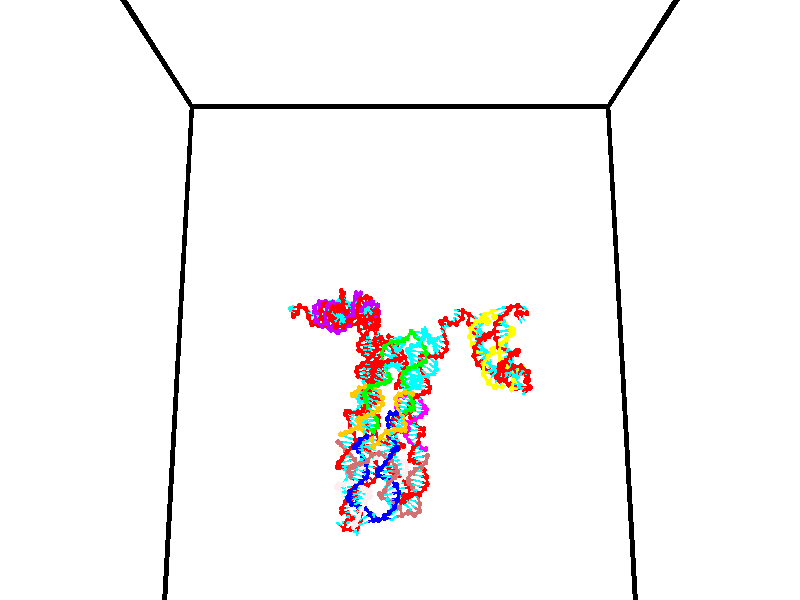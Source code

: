// switches for output
#declare DRAW_BASES = 1; // possible values are 0, 1; only relevant for DNA ribbons
#declare DRAW_BASES_TYPE = 3; // possible values are 1, 2, 3; only relevant for DNA ribbons
#declare DRAW_FOG = 0; // set to 1 to enable fog

#include "colors.inc"

#include "transforms.inc"
background { rgb <1, 1, 1>}

#default {
   normal{
       ripples 0.25
       frequency 0.20
       turbulence 0.2
       lambda 5
   }
	finish {
		phong 0.1
		phong_size 40.
	}
}

// original window dimensions: 1024x640


// camera settings

camera {
	sky <0, 0.179814, -0.983701>
	up <0, 0.179814, -0.983701>
	right 1.6 * <1, 0, 0>
	location <35, 94.9851, 44.8844>
	look_at <35, 29.7336, 32.9568>
	direction <0, -65.2515, -11.9276>
	angle 67.0682
}


# declare cpy_camera_pos = <35, 94.9851, 44.8844>;
# if (DRAW_FOG = 1)
fog {
	fog_type 2
	up vnormalize(cpy_camera_pos)
	color rgbt<1,1,1,0.3>
	distance 1e-5
	fog_alt 3e-3
	fog_offset 56
}
# end


// LIGHTS

# declare lum = 6;
global_settings {
	ambient_light rgb lum * <0.05, 0.05, 0.05>
	max_trace_level 15
}# declare cpy_direct_light_amount = 0.25;
light_source
{	1000 * <-1, -1.16352, -0.803886>,
	rgb lum * cpy_direct_light_amount
	parallel
}

light_source
{	1000 * <1, 1.16352, 0.803886>,
	rgb lum * cpy_direct_light_amount
	parallel
}

// strand 0

// nucleotide -1

// particle -1
sphere {
	<24.265322, 34.915413, 35.288116> 0.250000
	pigment { color rgbt <1,0,0,0> }
	no_shadow
}
cylinder {
	<24.113697, 35.130093, 34.986584>,  <24.022722, 35.258900, 34.805664>, 0.100000
	pigment { color rgbt <1,0,0,0> }
	no_shadow
}
cylinder {
	<24.113697, 35.130093, 34.986584>,  <24.265322, 34.915413, 35.288116>, 0.100000
	pigment { color rgbt <1,0,0,0> }
	no_shadow
}

// particle -1
sphere {
	<24.113697, 35.130093, 34.986584> 0.100000
	pigment { color rgbt <1,0,0,0> }
	no_shadow
}
sphere {
	0, 1
	scale<0.080000,0.200000,0.300000>
	matrix <0.421665, 0.825318, 0.375566,
		0.823719, -0.175503, -0.539154,
		-0.379060, 0.536702, -0.753833,
		23.999979, 35.291103, 34.760433>
	pigment { color rgbt <0,1,1,0> }
	no_shadow
}
cylinder {
	<24.748928, 35.401455, 35.072983>,  <24.265322, 34.915413, 35.288116>, 0.130000
	pigment { color rgbt <1,0,0,0> }
	no_shadow
}

// nucleotide -1

// particle -1
sphere {
	<24.748928, 35.401455, 35.072983> 0.250000
	pigment { color rgbt <1,0,0,0> }
	no_shadow
}
cylinder {
	<24.402636, 35.531769, 34.920998>,  <24.194860, 35.609959, 34.829807>, 0.100000
	pigment { color rgbt <1,0,0,0> }
	no_shadow
}
cylinder {
	<24.402636, 35.531769, 34.920998>,  <24.748928, 35.401455, 35.072983>, 0.100000
	pigment { color rgbt <1,0,0,0> }
	no_shadow
}

// particle -1
sphere {
	<24.402636, 35.531769, 34.920998> 0.100000
	pigment { color rgbt <1,0,0,0> }
	no_shadow
}
sphere {
	0, 1
	scale<0.080000,0.200000,0.300000>
	matrix <0.247059, 0.938380, 0.241673,
		0.435285, 0.115350, -0.892873,
		-0.865730, 0.325788, -0.379964,
		24.142916, 35.629505, 34.807007>
	pigment { color rgbt <0,1,1,0> }
	no_shadow
}
cylinder {
	<24.991327, 35.849705, 34.580898>,  <24.748928, 35.401455, 35.072983>, 0.130000
	pigment { color rgbt <1,0,0,0> }
	no_shadow
}

// nucleotide -1

// particle -1
sphere {
	<24.991327, 35.849705, 34.580898> 0.250000
	pigment { color rgbt <1,0,0,0> }
	no_shadow
}
cylinder {
	<24.615768, 35.941021, 34.683933>,  <24.390432, 35.995811, 34.745754>, 0.100000
	pigment { color rgbt <1,0,0,0> }
	no_shadow
}
cylinder {
	<24.615768, 35.941021, 34.683933>,  <24.991327, 35.849705, 34.580898>, 0.100000
	pigment { color rgbt <1,0,0,0> }
	no_shadow
}

// particle -1
sphere {
	<24.615768, 35.941021, 34.683933> 0.100000
	pigment { color rgbt <1,0,0,0> }
	no_shadow
}
sphere {
	0, 1
	scale<0.080000,0.200000,0.300000>
	matrix <0.284011, 0.936626, 0.205109,
		-0.194442, 0.265735, -0.944234,
		-0.938898, 0.228291, 0.257591,
		24.334099, 36.009510, 34.761211>
	pigment { color rgbt <0,1,1,0> }
	no_shadow
}
cylinder {
	<25.650099, 35.994556, 34.836090>,  <24.991327, 35.849705, 34.580898>, 0.130000
	pigment { color rgbt <1,0,0,0> }
	no_shadow
}

// nucleotide -1

// particle -1
sphere {
	<25.650099, 35.994556, 34.836090> 0.250000
	pigment { color rgbt <1,0,0,0> }
	no_shadow
}
cylinder {
	<25.781551, 35.628395, 34.929073>,  <25.860422, 35.408699, 34.984863>, 0.100000
	pigment { color rgbt <1,0,0,0> }
	no_shadow
}
cylinder {
	<25.781551, 35.628395, 34.929073>,  <25.650099, 35.994556, 34.836090>, 0.100000
	pigment { color rgbt <1,0,0,0> }
	no_shadow
}

// particle -1
sphere {
	<25.781551, 35.628395, 34.929073> 0.100000
	pigment { color rgbt <1,0,0,0> }
	no_shadow
}
sphere {
	0, 1
	scale<0.080000,0.200000,0.300000>
	matrix <0.861830, 0.391331, 0.322660,
		-0.386331, 0.094300, 0.917527,
		0.328630, -0.915406, 0.232453,
		25.880140, 35.353775, 34.998810>
	pigment { color rgbt <0,1,1,0> }
	no_shadow
}
cylinder {
	<25.908798, 35.936714, 35.496208>,  <25.650099, 35.994556, 34.836090>, 0.130000
	pigment { color rgbt <1,0,0,0> }
	no_shadow
}

// nucleotide -1

// particle -1
sphere {
	<25.908798, 35.936714, 35.496208> 0.250000
	pigment { color rgbt <1,0,0,0> }
	no_shadow
}
cylinder {
	<26.103476, 35.622795, 35.342728>,  <26.220282, 35.434444, 35.250637>, 0.100000
	pigment { color rgbt <1,0,0,0> }
	no_shadow
}
cylinder {
	<26.103476, 35.622795, 35.342728>,  <25.908798, 35.936714, 35.496208>, 0.100000
	pigment { color rgbt <1,0,0,0> }
	no_shadow
}

// particle -1
sphere {
	<26.103476, 35.622795, 35.342728> 0.100000
	pigment { color rgbt <1,0,0,0> }
	no_shadow
}
sphere {
	0, 1
	scale<0.080000,0.200000,0.300000>
	matrix <0.819378, 0.257805, 0.512011,
		-0.302904, -0.563589, 0.768516,
		0.486691, -0.784795, -0.383703,
		26.249483, 35.387356, 35.227615>
	pigment { color rgbt <0,1,1,0> }
	no_shadow
}
cylinder {
	<26.225199, 35.531464, 36.062759>,  <25.908798, 35.936714, 35.496208>, 0.130000
	pigment { color rgbt <1,0,0,0> }
	no_shadow
}

// nucleotide -1

// particle -1
sphere {
	<26.225199, 35.531464, 36.062759> 0.250000
	pigment { color rgbt <1,0,0,0> }
	no_shadow
}
cylinder {
	<26.405005, 35.495564, 35.707256>,  <26.512888, 35.474022, 35.493954>, 0.100000
	pigment { color rgbt <1,0,0,0> }
	no_shadow
}
cylinder {
	<26.405005, 35.495564, 35.707256>,  <26.225199, 35.531464, 36.062759>, 0.100000
	pigment { color rgbt <1,0,0,0> }
	no_shadow
}

// particle -1
sphere {
	<26.405005, 35.495564, 35.707256> 0.100000
	pigment { color rgbt <1,0,0,0> }
	no_shadow
}
sphere {
	0, 1
	scale<0.080000,0.200000,0.300000>
	matrix <0.842267, 0.373977, 0.388236,
		0.297530, -0.923085, 0.243701,
		0.449514, -0.089749, -0.888754,
		26.539858, 35.468639, 35.440632>
	pigment { color rgbt <0,1,1,0> }
	no_shadow
}
cylinder {
	<26.921455, 35.226364, 36.115330>,  <26.225199, 35.531464, 36.062759>, 0.130000
	pigment { color rgbt <1,0,0,0> }
	no_shadow
}

// nucleotide -1

// particle -1
sphere {
	<26.921455, 35.226364, 36.115330> 0.250000
	pigment { color rgbt <1,0,0,0> }
	no_shadow
}
cylinder {
	<26.912304, 35.442707, 35.779007>,  <26.906813, 35.572510, 35.577213>, 0.100000
	pigment { color rgbt <1,0,0,0> }
	no_shadow
}
cylinder {
	<26.912304, 35.442707, 35.779007>,  <26.921455, 35.226364, 36.115330>, 0.100000
	pigment { color rgbt <1,0,0,0> }
	no_shadow
}

// particle -1
sphere {
	<26.912304, 35.442707, 35.779007> 0.100000
	pigment { color rgbt <1,0,0,0> }
	no_shadow
}
sphere {
	0, 1
	scale<0.080000,0.200000,0.300000>
	matrix <0.840818, 0.465385, 0.276482,
		0.540835, -0.700639, -0.465406,
		-0.022879, 0.540853, -0.840806,
		26.905439, 35.604961, 35.526764>
	pigment { color rgbt <0,1,1,0> }
	no_shadow
}
cylinder {
	<27.569815, 35.432446, 36.047127>,  <26.921455, 35.226364, 36.115330>, 0.130000
	pigment { color rgbt <1,0,0,0> }
	no_shadow
}

// nucleotide -1

// particle -1
sphere {
	<27.569815, 35.432446, 36.047127> 0.250000
	pigment { color rgbt <1,0,0,0> }
	no_shadow
}
cylinder {
	<27.387300, 35.672600, 35.784420>,  <27.277792, 35.816692, 35.626797>, 0.100000
	pigment { color rgbt <1,0,0,0> }
	no_shadow
}
cylinder {
	<27.387300, 35.672600, 35.784420>,  <27.569815, 35.432446, 36.047127>, 0.100000
	pigment { color rgbt <1,0,0,0> }
	no_shadow
}

// particle -1
sphere {
	<27.387300, 35.672600, 35.784420> 0.100000
	pigment { color rgbt <1,0,0,0> }
	no_shadow
}
sphere {
	0, 1
	scale<0.080000,0.200000,0.300000>
	matrix <0.804589, 0.593607, -0.016334,
		0.380054, -0.535879, -0.753918,
		-0.456284, 0.600386, -0.656766,
		27.250416, 35.852715, 35.587391>
	pigment { color rgbt <0,1,1,0> }
	no_shadow
}
cylinder {
	<28.038624, 35.680210, 35.596756>,  <27.569815, 35.432446, 36.047127>, 0.130000
	pigment { color rgbt <1,0,0,0> }
	no_shadow
}

// nucleotide -1

// particle -1
sphere {
	<28.038624, 35.680210, 35.596756> 0.250000
	pigment { color rgbt <1,0,0,0> }
	no_shadow
}
cylinder {
	<27.740097, 35.944855, 35.567684>,  <27.560982, 36.103642, 35.550240>, 0.100000
	pigment { color rgbt <1,0,0,0> }
	no_shadow
}
cylinder {
	<27.740097, 35.944855, 35.567684>,  <28.038624, 35.680210, 35.596756>, 0.100000
	pigment { color rgbt <1,0,0,0> }
	no_shadow
}

// particle -1
sphere {
	<27.740097, 35.944855, 35.567684> 0.100000
	pigment { color rgbt <1,0,0,0> }
	no_shadow
}
sphere {
	0, 1
	scale<0.080000,0.200000,0.300000>
	matrix <0.664950, 0.745930, -0.037810,
		0.029198, -0.076547, -0.996638,
		-0.746317, 0.661611, -0.072679,
		27.516203, 36.143337, 35.545879>
	pigment { color rgbt <0,1,1,0> }
	no_shadow
}
cylinder {
	<28.326960, 36.193691, 35.182171>,  <28.038624, 35.680210, 35.596756>, 0.130000
	pigment { color rgbt <1,0,0,0> }
	no_shadow
}

// nucleotide -1

// particle -1
sphere {
	<28.326960, 36.193691, 35.182171> 0.250000
	pigment { color rgbt <1,0,0,0> }
	no_shadow
}
cylinder {
	<28.011126, 36.378296, 35.343945>,  <27.821625, 36.489059, 35.441010>, 0.100000
	pigment { color rgbt <1,0,0,0> }
	no_shadow
}
cylinder {
	<28.011126, 36.378296, 35.343945>,  <28.326960, 36.193691, 35.182171>, 0.100000
	pigment { color rgbt <1,0,0,0> }
	no_shadow
}

// particle -1
sphere {
	<28.011126, 36.378296, 35.343945> 0.100000
	pigment { color rgbt <1,0,0,0> }
	no_shadow
}
sphere {
	0, 1
	scale<0.080000,0.200000,0.300000>
	matrix <0.500652, 0.865587, -0.010303,
		-0.354826, 0.194345, -0.914510,
		-0.789586, 0.461507, 0.404432,
		27.774250, 36.516747, 35.465275>
	pigment { color rgbt <0,1,1,0> }
	no_shadow
}
cylinder {
	<28.287045, 36.679920, 34.739956>,  <28.326960, 36.193691, 35.182171>, 0.130000
	pigment { color rgbt <1,0,0,0> }
	no_shadow
}

// nucleotide -1

// particle -1
sphere {
	<28.287045, 36.679920, 34.739956> 0.250000
	pigment { color rgbt <1,0,0,0> }
	no_shadow
}
cylinder {
	<28.093098, 36.765762, 35.079098>,  <27.976730, 36.817268, 35.282581>, 0.100000
	pigment { color rgbt <1,0,0,0> }
	no_shadow
}
cylinder {
	<28.093098, 36.765762, 35.079098>,  <28.287045, 36.679920, 34.739956>, 0.100000
	pigment { color rgbt <1,0,0,0> }
	no_shadow
}

// particle -1
sphere {
	<28.093098, 36.765762, 35.079098> 0.100000
	pigment { color rgbt <1,0,0,0> }
	no_shadow
}
sphere {
	0, 1
	scale<0.080000,0.200000,0.300000>
	matrix <0.401482, 0.915864, -0.002219,
		-0.776992, 0.339321, -0.530230,
		-0.484866, 0.214602, 0.847851,
		27.947638, 36.830143, 35.333454>
	pigment { color rgbt <0,1,1,0> }
	no_shadow
}
cylinder {
	<27.801159, 37.196808, 34.618103>,  <28.287045, 36.679920, 34.739956>, 0.130000
	pigment { color rgbt <1,0,0,0> }
	no_shadow
}

// nucleotide -1

// particle -1
sphere {
	<27.801159, 37.196808, 34.618103> 0.250000
	pigment { color rgbt <1,0,0,0> }
	no_shadow
}
cylinder {
	<27.879766, 37.224201, 35.009346>,  <27.926931, 37.240635, 35.244091>, 0.100000
	pigment { color rgbt <1,0,0,0> }
	no_shadow
}
cylinder {
	<27.879766, 37.224201, 35.009346>,  <27.801159, 37.196808, 34.618103>, 0.100000
	pigment { color rgbt <1,0,0,0> }
	no_shadow
}

// particle -1
sphere {
	<27.879766, 37.224201, 35.009346> 0.100000
	pigment { color rgbt <1,0,0,0> }
	no_shadow
}
sphere {
	0, 1
	scale<0.080000,0.200000,0.300000>
	matrix <0.101602, 0.990766, -0.089779,
		-0.975222, 0.117021, 0.187746,
		0.196519, 0.068479, 0.978106,
		27.938723, 37.244743, 35.302776>
	pigment { color rgbt <0,1,1,0> }
	no_shadow
}
cylinder {
	<27.687716, 37.850826, 34.813881>,  <27.801159, 37.196808, 34.618103>, 0.130000
	pigment { color rgbt <1,0,0,0> }
	no_shadow
}

// nucleotide -1

// particle -1
sphere {
	<27.687716, 37.850826, 34.813881> 0.250000
	pigment { color rgbt <1,0,0,0> }
	no_shadow
}
cylinder {
	<27.887985, 37.730843, 35.138683>,  <28.008148, 37.658852, 35.333565>, 0.100000
	pigment { color rgbt <1,0,0,0> }
	no_shadow
}
cylinder {
	<27.887985, 37.730843, 35.138683>,  <27.687716, 37.850826, 34.813881>, 0.100000
	pigment { color rgbt <1,0,0,0> }
	no_shadow
}

// particle -1
sphere {
	<27.887985, 37.730843, 35.138683> 0.100000
	pigment { color rgbt <1,0,0,0> }
	no_shadow
}
sphere {
	0, 1
	scale<0.080000,0.200000,0.300000>
	matrix <0.349517, 0.928230, 0.127382,
		-0.791935, 0.220032, 0.569583,
		0.500676, -0.299958, 0.812003,
		28.038189, 37.640854, 35.382286>
	pigment { color rgbt <0,1,1,0> }
	no_shadow
}
cylinder {
	<27.453472, 38.263481, 35.358124>,  <27.687716, 37.850826, 34.813881>, 0.130000
	pigment { color rgbt <1,0,0,0> }
	no_shadow
}

// nucleotide -1

// particle -1
sphere {
	<27.453472, 38.263481, 35.358124> 0.250000
	pigment { color rgbt <1,0,0,0> }
	no_shadow
}
cylinder {
	<27.816374, 38.130268, 35.460869>,  <28.034115, 38.050339, 35.522514>, 0.100000
	pigment { color rgbt <1,0,0,0> }
	no_shadow
}
cylinder {
	<27.816374, 38.130268, 35.460869>,  <27.453472, 38.263481, 35.358124>, 0.100000
	pigment { color rgbt <1,0,0,0> }
	no_shadow
}

// particle -1
sphere {
	<27.816374, 38.130268, 35.460869> 0.100000
	pigment { color rgbt <1,0,0,0> }
	no_shadow
}
sphere {
	0, 1
	scale<0.080000,0.200000,0.300000>
	matrix <0.306606, 0.941765, 0.138099,
		-0.287892, -0.046537, 0.956532,
		0.907255, -0.333036, 0.256858,
		28.088551, 38.030357, 35.537926>
	pigment { color rgbt <0,1,1,0> }
	no_shadow
}
cylinder {
	<27.525623, 38.589539, 36.011089>,  <27.453472, 38.263481, 35.358124>, 0.130000
	pigment { color rgbt <1,0,0,0> }
	no_shadow
}

// nucleotide -1

// particle -1
sphere {
	<27.525623, 38.589539, 36.011089> 0.250000
	pigment { color rgbt <1,0,0,0> }
	no_shadow
}
cylinder {
	<27.884815, 38.461777, 35.890018>,  <28.100330, 38.385120, 35.817375>, 0.100000
	pigment { color rgbt <1,0,0,0> }
	no_shadow
}
cylinder {
	<27.884815, 38.461777, 35.890018>,  <27.525623, 38.589539, 36.011089>, 0.100000
	pigment { color rgbt <1,0,0,0> }
	no_shadow
}

// particle -1
sphere {
	<27.884815, 38.461777, 35.890018> 0.100000
	pigment { color rgbt <1,0,0,0> }
	no_shadow
}
sphere {
	0, 1
	scale<0.080000,0.200000,0.300000>
	matrix <0.415005, 0.843418, 0.341199,
		0.146304, -0.432002, 0.889927,
		0.897979, -0.319405, -0.302678,
		28.154209, 38.365955, 35.799213>
	pigment { color rgbt <0,1,1,0> }
	no_shadow
}
cylinder {
	<27.999269, 38.724480, 36.540005>,  <27.525623, 38.589539, 36.011089>, 0.130000
	pigment { color rgbt <1,0,0,0> }
	no_shadow
}

// nucleotide -1

// particle -1
sphere {
	<27.999269, 38.724480, 36.540005> 0.250000
	pigment { color rgbt <1,0,0,0> }
	no_shadow
}
cylinder {
	<28.232069, 38.682209, 36.217487>,  <28.371748, 38.656845, 36.023975>, 0.100000
	pigment { color rgbt <1,0,0,0> }
	no_shadow
}
cylinder {
	<28.232069, 38.682209, 36.217487>,  <27.999269, 38.724480, 36.540005>, 0.100000
	pigment { color rgbt <1,0,0,0> }
	no_shadow
}

// particle -1
sphere {
	<28.232069, 38.682209, 36.217487> 0.100000
	pigment { color rgbt <1,0,0,0> }
	no_shadow
}
sphere {
	0, 1
	scale<0.080000,0.200000,0.300000>
	matrix <0.492939, 0.834431, 0.246447,
		0.646754, -0.540885, 0.537728,
		0.581997, -0.105677, -0.806295,
		28.406668, 38.650505, 35.975597>
	pigment { color rgbt <0,1,1,0> }
	no_shadow
}
cylinder {
	<28.735687, 38.699306, 36.786507>,  <27.999269, 38.724480, 36.540005>, 0.130000
	pigment { color rgbt <1,0,0,0> }
	no_shadow
}

// nucleotide -1

// particle -1
sphere {
	<28.735687, 38.699306, 36.786507> 0.250000
	pigment { color rgbt <1,0,0,0> }
	no_shadow
}
cylinder {
	<28.725315, 38.813202, 36.403206>,  <28.719091, 38.881538, 36.173225>, 0.100000
	pigment { color rgbt <1,0,0,0> }
	no_shadow
}
cylinder {
	<28.725315, 38.813202, 36.403206>,  <28.735687, 38.699306, 36.786507>, 0.100000
	pigment { color rgbt <1,0,0,0> }
	no_shadow
}

// particle -1
sphere {
	<28.725315, 38.813202, 36.403206> 0.100000
	pigment { color rgbt <1,0,0,0> }
	no_shadow
}
sphere {
	0, 1
	scale<0.080000,0.200000,0.300000>
	matrix <0.379425, 0.889649, 0.254089,
		0.924859, -0.356997, -0.131105,
		-0.025929, 0.284741, -0.958254,
		28.717537, 38.898624, 36.115730>
	pigment { color rgbt <0,1,1,0> }
	no_shadow
}
cylinder {
	<29.409958, 38.821625, 36.602608>,  <28.735687, 38.699306, 36.786507>, 0.130000
	pigment { color rgbt <1,0,0,0> }
	no_shadow
}

// nucleotide -1

// particle -1
sphere {
	<29.409958, 38.821625, 36.602608> 0.250000
	pigment { color rgbt <1,0,0,0> }
	no_shadow
}
cylinder {
	<29.171370, 39.012882, 36.344738>,  <29.028217, 39.127636, 36.190018>, 0.100000
	pigment { color rgbt <1,0,0,0> }
	no_shadow
}
cylinder {
	<29.171370, 39.012882, 36.344738>,  <29.409958, 38.821625, 36.602608>, 0.100000
	pigment { color rgbt <1,0,0,0> }
	no_shadow
}

// particle -1
sphere {
	<29.171370, 39.012882, 36.344738> 0.100000
	pigment { color rgbt <1,0,0,0> }
	no_shadow
}
sphere {
	0, 1
	scale<0.080000,0.200000,0.300000>
	matrix <0.540828, 0.832906, 0.117358,
		0.593065, -0.278656, -0.755397,
		-0.596472, 0.478141, -0.644673,
		28.992428, 39.156326, 36.151337>
	pigment { color rgbt <0,1,1,0> }
	no_shadow
}
cylinder {
	<29.917370, 39.247295, 36.236923>,  <29.409958, 38.821625, 36.602608>, 0.130000
	pigment { color rgbt <1,0,0,0> }
	no_shadow
}

// nucleotide -1

// particle -1
sphere {
	<29.917370, 39.247295, 36.236923> 0.250000
	pigment { color rgbt <1,0,0,0> }
	no_shadow
}
cylinder {
	<29.545038, 39.382023, 36.180195>,  <29.321640, 39.462860, 36.146156>, 0.100000
	pigment { color rgbt <1,0,0,0> }
	no_shadow
}
cylinder {
	<29.545038, 39.382023, 36.180195>,  <29.917370, 39.247295, 36.236923>, 0.100000
	pigment { color rgbt <1,0,0,0> }
	no_shadow
}

// particle -1
sphere {
	<29.545038, 39.382023, 36.180195> 0.100000
	pigment { color rgbt <1,0,0,0> }
	no_shadow
}
sphere {
	0, 1
	scale<0.080000,0.200000,0.300000>
	matrix <0.337954, 0.941014, 0.016744,
		0.139095, -0.032343, -0.989751,
		-0.930828, 0.336819, -0.141821,
		29.265789, 39.483070, 36.137650>
	pigment { color rgbt <0,1,1,0> }
	no_shadow
}
cylinder {
	<30.038338, 39.771450, 35.976028>,  <29.917370, 39.247295, 36.236923>, 0.130000
	pigment { color rgbt <1,0,0,0> }
	no_shadow
}

// nucleotide -1

// particle -1
sphere {
	<30.038338, 39.771450, 35.976028> 0.250000
	pigment { color rgbt <1,0,0,0> }
	no_shadow
}
cylinder {
	<29.668739, 39.845505, 36.109867>,  <29.446980, 39.889938, 36.190170>, 0.100000
	pigment { color rgbt <1,0,0,0> }
	no_shadow
}
cylinder {
	<29.668739, 39.845505, 36.109867>,  <30.038338, 39.771450, 35.976028>, 0.100000
	pigment { color rgbt <1,0,0,0> }
	no_shadow
}

// particle -1
sphere {
	<29.668739, 39.845505, 36.109867> 0.100000
	pigment { color rgbt <1,0,0,0> }
	no_shadow
}
sphere {
	0, 1
	scale<0.080000,0.200000,0.300000>
	matrix <0.206357, 0.978056, 0.028684,
		-0.321947, 0.095551, -0.941924,
		-0.923995, 0.185138, 0.334600,
		29.391541, 39.901047, 36.210247>
	pigment { color rgbt <0,1,1,0> }
	no_shadow
}
cylinder {
	<29.666513, 40.191483, 35.424633>,  <30.038338, 39.771450, 35.976028>, 0.130000
	pigment { color rgbt <1,0,0,0> }
	no_shadow
}

// nucleotide -1

// particle -1
sphere {
	<29.666513, 40.191483, 35.424633> 0.250000
	pigment { color rgbt <1,0,0,0> }
	no_shadow
}
cylinder {
	<29.500641, 40.250389, 35.783821>,  <29.401117, 40.285732, 35.999332>, 0.100000
	pigment { color rgbt <1,0,0,0> }
	no_shadow
}
cylinder {
	<29.500641, 40.250389, 35.783821>,  <29.666513, 40.191483, 35.424633>, 0.100000
	pigment { color rgbt <1,0,0,0> }
	no_shadow
}

// particle -1
sphere {
	<29.500641, 40.250389, 35.783821> 0.100000
	pigment { color rgbt <1,0,0,0> }
	no_shadow
}
sphere {
	0, 1
	scale<0.080000,0.200000,0.300000>
	matrix <0.109445, 0.987726, -0.111442,
		-0.903361, 0.052065, -0.425710,
		-0.414682, 0.147264, 0.897971,
		29.376236, 40.294567, 36.053211>
	pigment { color rgbt <0,1,1,0> }
	no_shadow
}
cylinder {
	<29.334059, 40.905499, 35.494957>,  <29.666513, 40.191483, 35.424633>, 0.130000
	pigment { color rgbt <1,0,0,0> }
	no_shadow
}

// nucleotide -1

// particle -1
sphere {
	<29.334059, 40.905499, 35.494957> 0.250000
	pigment { color rgbt <1,0,0,0> }
	no_shadow
}
cylinder {
	<29.321047, 40.852341, 35.891197>,  <29.313240, 40.820446, 36.128941>, 0.100000
	pigment { color rgbt <1,0,0,0> }
	no_shadow
}
cylinder {
	<29.321047, 40.852341, 35.891197>,  <29.334059, 40.905499, 35.494957>, 0.100000
	pigment { color rgbt <1,0,0,0> }
	no_shadow
}

// particle -1
sphere {
	<29.321047, 40.852341, 35.891197> 0.100000
	pigment { color rgbt <1,0,0,0> }
	no_shadow
}
sphere {
	0, 1
	scale<0.080000,0.200000,0.300000>
	matrix <0.144902, 0.980022, 0.136237,
		-0.988911, 0.147971, -0.012624,
		-0.032531, -0.132897, 0.990596,
		29.311287, 40.812473, 36.188377>
	pigment { color rgbt <0,1,1,0> }
	no_shadow
}
cylinder {
	<28.944508, 41.455791, 35.682911>,  <29.334059, 40.905499, 35.494957>, 0.130000
	pigment { color rgbt <1,0,0,0> }
	no_shadow
}

// nucleotide -1

// particle -1
sphere {
	<28.944508, 41.455791, 35.682911> 0.250000
	pigment { color rgbt <1,0,0,0> }
	no_shadow
}
cylinder {
	<29.108974, 41.332981, 36.026230>,  <29.207655, 41.259293, 36.232220>, 0.100000
	pigment { color rgbt <1,0,0,0> }
	no_shadow
}
cylinder {
	<29.108974, 41.332981, 36.026230>,  <28.944508, 41.455791, 35.682911>, 0.100000
	pigment { color rgbt <1,0,0,0> }
	no_shadow
}

// particle -1
sphere {
	<29.108974, 41.332981, 36.026230> 0.100000
	pigment { color rgbt <1,0,0,0> }
	no_shadow
}
sphere {
	0, 1
	scale<0.080000,0.200000,0.300000>
	matrix <0.094187, 0.950840, 0.295014,
		-0.906680, -0.040460, 0.419874,
		0.411169, -0.307030, 0.858296,
		29.232325, 41.240871, 36.283718>
	pigment { color rgbt <0,1,1,0> }
	no_shadow
}
cylinder {
	<28.615662, 41.889992, 36.226509>,  <28.944508, 41.455791, 35.682911>, 0.130000
	pigment { color rgbt <1,0,0,0> }
	no_shadow
}

// nucleotide -1

// particle -1
sphere {
	<28.615662, 41.889992, 36.226509> 0.250000
	pigment { color rgbt <1,0,0,0> }
	no_shadow
}
cylinder {
	<28.964609, 41.741070, 36.353226>,  <29.173977, 41.651714, 36.429256>, 0.100000
	pigment { color rgbt <1,0,0,0> }
	no_shadow
}
cylinder {
	<28.964609, 41.741070, 36.353226>,  <28.615662, 41.889992, 36.226509>, 0.100000
	pigment { color rgbt <1,0,0,0> }
	no_shadow
}

// particle -1
sphere {
	<28.964609, 41.741070, 36.353226> 0.100000
	pigment { color rgbt <1,0,0,0> }
	no_shadow
}
sphere {
	0, 1
	scale<0.080000,0.200000,0.300000>
	matrix <0.288455, 0.915241, 0.281297,
		-0.394673, -0.154013, 0.905822,
		0.872368, -0.372309, 0.316795,
		29.226320, 41.629375, 36.448265>
	pigment { color rgbt <0,1,1,0> }
	no_shadow
}
cylinder {
	<28.882654, 42.467609, 36.681355>,  <28.615662, 41.889992, 36.226509>, 0.130000
	pigment { color rgbt <1,0,0,0> }
	no_shadow
}

// nucleotide -1

// particle -1
sphere {
	<28.882654, 42.467609, 36.681355> 0.250000
	pigment { color rgbt <1,0,0,0> }
	no_shadow
}
cylinder {
	<29.195801, 42.224209, 36.629436>,  <29.383688, 42.078167, 36.598286>, 0.100000
	pigment { color rgbt <1,0,0,0> }
	no_shadow
}
cylinder {
	<29.195801, 42.224209, 36.629436>,  <28.882654, 42.467609, 36.681355>, 0.100000
	pigment { color rgbt <1,0,0,0> }
	no_shadow
}

// particle -1
sphere {
	<29.195801, 42.224209, 36.629436> 0.100000
	pigment { color rgbt <1,0,0,0> }
	no_shadow
}
sphere {
	0, 1
	scale<0.080000,0.200000,0.300000>
	matrix <0.620194, 0.779882, 0.084513,
		0.049798, -0.146659, 0.987933,
		0.782866, -0.608502, -0.129794,
		29.430660, 42.041656, 36.590500>
	pigment { color rgbt <0,1,1,0> }
	no_shadow
}
cylinder {
	<29.386845, 42.391388, 37.239193>,  <28.882654, 42.467609, 36.681355>, 0.130000
	pigment { color rgbt <1,0,0,0> }
	no_shadow
}

// nucleotide -1

// particle -1
sphere {
	<29.386845, 42.391388, 37.239193> 0.250000
	pigment { color rgbt <1,0,0,0> }
	no_shadow
}
cylinder {
	<29.545347, 42.393261, 36.871941>,  <29.640448, 42.394386, 36.651588>, 0.100000
	pigment { color rgbt <1,0,0,0> }
	no_shadow
}
cylinder {
	<29.545347, 42.393261, 36.871941>,  <29.386845, 42.391388, 37.239193>, 0.100000
	pigment { color rgbt <1,0,0,0> }
	no_shadow
}

// particle -1
sphere {
	<29.545347, 42.393261, 36.871941> 0.100000
	pigment { color rgbt <1,0,0,0> }
	no_shadow
}
sphere {
	0, 1
	scale<0.080000,0.200000,0.300000>
	matrix <0.320599, 0.936337, 0.143143,
		0.860348, -0.351072, 0.369526,
		0.396255, 0.004683, -0.918129,
		29.664223, 42.394665, 36.596500>
	pigment { color rgbt <0,1,1,0> }
	no_shadow
}
cylinder {
	<29.990221, 42.384518, 37.272610>,  <29.386845, 42.391388, 37.239193>, 0.130000
	pigment { color rgbt <1,0,0,0> }
	no_shadow
}

// nucleotide -1

// particle -1
sphere {
	<29.990221, 42.384518, 37.272610> 0.250000
	pigment { color rgbt <1,0,0,0> }
	no_shadow
}
cylinder {
	<29.951086, 42.571301, 36.921070>,  <29.927605, 42.683372, 36.710148>, 0.100000
	pigment { color rgbt <1,0,0,0> }
	no_shadow
}
cylinder {
	<29.951086, 42.571301, 36.921070>,  <29.990221, 42.384518, 37.272610>, 0.100000
	pigment { color rgbt <1,0,0,0> }
	no_shadow
}

// particle -1
sphere {
	<29.951086, 42.571301, 36.921070> 0.100000
	pigment { color rgbt <1,0,0,0> }
	no_shadow
}
sphere {
	0, 1
	scale<0.080000,0.200000,0.300000>
	matrix <0.418807, 0.820403, 0.389282,
		0.902789, -0.329982, -0.275832,
		-0.097838, 0.466960, -0.878849,
		29.921734, 42.711388, 36.657413>
	pigment { color rgbt <0,1,1,0> }
	no_shadow
}
cylinder {
	<30.636436, 42.560604, 36.808651>,  <29.990221, 42.384518, 37.272610>, 0.130000
	pigment { color rgbt <1,0,0,0> }
	no_shadow
}

// nucleotide -1

// particle -1
sphere {
	<30.636436, 42.560604, 36.808651> 0.250000
	pigment { color rgbt <1,0,0,0> }
	no_shadow
}
cylinder {
	<30.346388, 42.828358, 36.873302>,  <30.172358, 42.989010, 36.912094>, 0.100000
	pigment { color rgbt <1,0,0,0> }
	no_shadow
}
cylinder {
	<30.346388, 42.828358, 36.873302>,  <30.636436, 42.560604, 36.808651>, 0.100000
	pigment { color rgbt <1,0,0,0> }
	no_shadow
}

// particle -1
sphere {
	<30.346388, 42.828358, 36.873302> 0.100000
	pigment { color rgbt <1,0,0,0> }
	no_shadow
}
sphere {
	0, 1
	scale<0.080000,0.200000,0.300000>
	matrix <0.679995, 0.659004, 0.321435,
		0.108646, 0.342989, -0.933035,
		-0.725122, 0.669382, 0.161633,
		30.128851, 43.029171, 36.921791>
	pigment { color rgbt <0,1,1,0> }
	no_shadow
}
cylinder {
	<31.316553, 42.206188, 36.485470>,  <30.636436, 42.560604, 36.808651>, 0.130000
	pigment { color rgbt <1,0,0,0> }
	no_shadow
}

// nucleotide -1

// particle -1
sphere {
	<31.316553, 42.206188, 36.485470> 0.250000
	pigment { color rgbt <1,0,0,0> }
	no_shadow
}
cylinder {
	<31.669474, 42.070759, 36.354679>,  <31.881226, 41.989502, 36.276203>, 0.100000
	pigment { color rgbt <1,0,0,0> }
	no_shadow
}
cylinder {
	<31.669474, 42.070759, 36.354679>,  <31.316553, 42.206188, 36.485470>, 0.100000
	pigment { color rgbt <1,0,0,0> }
	no_shadow
}

// particle -1
sphere {
	<31.669474, 42.070759, 36.354679> 0.100000
	pigment { color rgbt <1,0,0,0> }
	no_shadow
}
sphere {
	0, 1
	scale<0.080000,0.200000,0.300000>
	matrix <0.243448, 0.922801, -0.298616,
		0.402838, 0.183866, 0.896613,
		0.882300, -0.338573, -0.326978,
		31.934164, 41.969189, 36.256584>
	pigment { color rgbt <0,1,1,0> }
	no_shadow
}
cylinder {
	<31.781645, 42.683933, 36.887402>,  <31.316553, 42.206188, 36.485470>, 0.130000
	pigment { color rgbt <1,0,0,0> }
	no_shadow
}

// nucleotide -1

// particle -1
sphere {
	<31.781645, 42.683933, 36.887402> 0.250000
	pigment { color rgbt <1,0,0,0> }
	no_shadow
}
cylinder {
	<31.928316, 42.515121, 36.555756>,  <32.016319, 42.413834, 36.356766>, 0.100000
	pigment { color rgbt <1,0,0,0> }
	no_shadow
}
cylinder {
	<31.928316, 42.515121, 36.555756>,  <31.781645, 42.683933, 36.887402>, 0.100000
	pigment { color rgbt <1,0,0,0> }
	no_shadow
}

// particle -1
sphere {
	<31.928316, 42.515121, 36.555756> 0.100000
	pigment { color rgbt <1,0,0,0> }
	no_shadow
}
sphere {
	0, 1
	scale<0.080000,0.200000,0.300000>
	matrix <0.145636, 0.906243, -0.396880,
		0.918878, 0.024778, 0.393762,
		0.366678, -0.422030, -0.829119,
		32.038319, 42.388512, 36.307018>
	pigment { color rgbt <0,1,1,0> }
	no_shadow
}
cylinder {
	<32.463745, 42.816383, 36.732277>,  <31.781645, 42.683933, 36.887402>, 0.130000
	pigment { color rgbt <1,0,0,0> }
	no_shadow
}

// nucleotide -1

// particle -1
sphere {
	<32.463745, 42.816383, 36.732277> 0.250000
	pigment { color rgbt <1,0,0,0> }
	no_shadow
}
cylinder {
	<32.245468, 42.766781, 36.400772>,  <32.114502, 42.737019, 36.201870>, 0.100000
	pigment { color rgbt <1,0,0,0> }
	no_shadow
}
cylinder {
	<32.245468, 42.766781, 36.400772>,  <32.463745, 42.816383, 36.732277>, 0.100000
	pigment { color rgbt <1,0,0,0> }
	no_shadow
}

// particle -1
sphere {
	<32.245468, 42.766781, 36.400772> 0.100000
	pigment { color rgbt <1,0,0,0> }
	no_shadow
}
sphere {
	0, 1
	scale<0.080000,0.200000,0.300000>
	matrix <0.206613, 0.938549, -0.276471,
		0.812118, -0.322100, -0.486535,
		-0.545689, -0.124003, -0.828763,
		32.081760, 42.729580, 36.152142>
	pigment { color rgbt <0,1,1,0> }
	no_shadow
}
cylinder {
	<32.857605, 42.550484, 36.165337>,  <32.463745, 42.816383, 36.732277>, 0.130000
	pigment { color rgbt <1,0,0,0> }
	no_shadow
}

// nucleotide -1

// particle -1
sphere {
	<32.857605, 42.550484, 36.165337> 0.250000
	pigment { color rgbt <1,0,0,0> }
	no_shadow
}
cylinder {
	<32.540798, 42.776020, 36.071705>,  <32.350716, 42.911343, 36.015526>, 0.100000
	pigment { color rgbt <1,0,0,0> }
	no_shadow
}
cylinder {
	<32.540798, 42.776020, 36.071705>,  <32.857605, 42.550484, 36.165337>, 0.100000
	pigment { color rgbt <1,0,0,0> }
	no_shadow
}

// particle -1
sphere {
	<32.540798, 42.776020, 36.071705> 0.100000
	pigment { color rgbt <1,0,0,0> }
	no_shadow
}
sphere {
	0, 1
	scale<0.080000,0.200000,0.300000>
	matrix <0.603576, 0.780767, -0.161553,
		0.091674, -0.269239, -0.958700,
		-0.792018, 0.563838, -0.234082,
		32.303192, 42.945171, 36.001480>
	pigment { color rgbt <0,1,1,0> }
	no_shadow
}
cylinder {
	<32.995564, 41.808372, 36.030502>,  <32.857605, 42.550484, 36.165337>, 0.130000
	pigment { color rgbt <1,0,0,0> }
	no_shadow
}

// nucleotide -1

// particle -1
sphere {
	<32.995564, 41.808372, 36.030502> 0.250000
	pigment { color rgbt <1,0,0,0> }
	no_shadow
}
cylinder {
	<32.683807, 41.881176, 36.270309>,  <32.496754, 41.924858, 36.414192>, 0.100000
	pigment { color rgbt <1,0,0,0> }
	no_shadow
}
cylinder {
	<32.683807, 41.881176, 36.270309>,  <32.995564, 41.808372, 36.030502>, 0.100000
	pigment { color rgbt <1,0,0,0> }
	no_shadow
}

// particle -1
sphere {
	<32.683807, 41.881176, 36.270309> 0.100000
	pigment { color rgbt <1,0,0,0> }
	no_shadow
}
sphere {
	0, 1
	scale<0.080000,0.200000,0.300000>
	matrix <-0.080604, -0.978052, 0.192141,
		0.621330, 0.101430, 0.776957,
		-0.779392, 0.182009, 0.599517,
		32.449989, 41.935780, 36.450165>
	pigment { color rgbt <0,1,1,0> }
	no_shadow
}
cylinder {
	<33.078190, 41.604420, 36.687538>,  <32.995564, 41.808372, 36.030502>, 0.130000
	pigment { color rgbt <1,0,0,0> }
	no_shadow
}

// nucleotide -1

// particle -1
sphere {
	<33.078190, 41.604420, 36.687538> 0.250000
	pigment { color rgbt <1,0,0,0> }
	no_shadow
}
cylinder {
	<32.686222, 41.569370, 36.615902>,  <32.451042, 41.548340, 36.572922>, 0.100000
	pigment { color rgbt <1,0,0,0> }
	no_shadow
}
cylinder {
	<32.686222, 41.569370, 36.615902>,  <33.078190, 41.604420, 36.687538>, 0.100000
	pigment { color rgbt <1,0,0,0> }
	no_shadow
}

// particle -1
sphere {
	<32.686222, 41.569370, 36.615902> 0.100000
	pigment { color rgbt <1,0,0,0> }
	no_shadow
}
sphere {
	0, 1
	scale<0.080000,0.200000,0.300000>
	matrix <0.095232, -0.994864, -0.034306,
		-0.175165, -0.050673, 0.983234,
		-0.979923, -0.087627, -0.179091,
		32.392246, 41.543083, 36.562176>
	pigment { color rgbt <0,1,1,0> }
	no_shadow
}
cylinder {
	<32.873436, 41.088608, 37.195484>,  <33.078190, 41.604420, 36.687538>, 0.130000
	pigment { color rgbt <1,0,0,0> }
	no_shadow
}

// nucleotide -1

// particle -1
sphere {
	<32.873436, 41.088608, 37.195484> 0.250000
	pigment { color rgbt <1,0,0,0> }
	no_shadow
}
cylinder {
	<32.620193, 41.123398, 36.887817>,  <32.468246, 41.144272, 36.703217>, 0.100000
	pigment { color rgbt <1,0,0,0> }
	no_shadow
}
cylinder {
	<32.620193, 41.123398, 36.887817>,  <32.873436, 41.088608, 37.195484>, 0.100000
	pigment { color rgbt <1,0,0,0> }
	no_shadow
}

// particle -1
sphere {
	<32.620193, 41.123398, 36.887817> 0.100000
	pigment { color rgbt <1,0,0,0> }
	no_shadow
}
sphere {
	0, 1
	scale<0.080000,0.200000,0.300000>
	matrix <0.200300, -0.941417, -0.271319,
		-0.747700, -0.325837, 0.578598,
		-0.633108, 0.086972, -0.769162,
		32.430260, 41.149490, 36.657070>
	pigment { color rgbt <0,1,1,0> }
	no_shadow
}
cylinder {
	<32.999023, 40.383503, 36.885227>,  <32.873436, 41.088608, 37.195484>, 0.130000
	pigment { color rgbt <1,0,0,0> }
	no_shadow
}

// nucleotide -1

// particle -1
sphere {
	<32.999023, 40.383503, 36.885227> 0.250000
	pigment { color rgbt <1,0,0,0> }
	no_shadow
}
cylinder {
	<32.689861, 40.544106, 36.688694>,  <32.504364, 40.640469, 36.570774>, 0.100000
	pigment { color rgbt <1,0,0,0> }
	no_shadow
}
cylinder {
	<32.689861, 40.544106, 36.688694>,  <32.999023, 40.383503, 36.885227>, 0.100000
	pigment { color rgbt <1,0,0,0> }
	no_shadow
}

// particle -1
sphere {
	<32.689861, 40.544106, 36.688694> 0.100000
	pigment { color rgbt <1,0,0,0> }
	no_shadow
}
sphere {
	0, 1
	scale<0.080000,0.200000,0.300000>
	matrix <-0.151940, -0.868922, -0.471050,
		-0.616059, -0.289425, 0.732601,
		-0.772908, 0.401506, -0.491332,
		32.457989, 40.664558, 36.541294>
	pigment { color rgbt <0,1,1,0> }
	no_shadow
}
cylinder {
	<32.435963, 40.032974, 36.991276>,  <32.999023, 40.383503, 36.885227>, 0.130000
	pigment { color rgbt <1,0,0,0> }
	no_shadow
}

// nucleotide -1

// particle -1
sphere {
	<32.435963, 40.032974, 36.991276> 0.250000
	pigment { color rgbt <1,0,0,0> }
	no_shadow
}
cylinder {
	<32.316513, 40.204174, 36.650070>,  <32.244843, 40.306896, 36.445347>, 0.100000
	pigment { color rgbt <1,0,0,0> }
	no_shadow
}
cylinder {
	<32.316513, 40.204174, 36.650070>,  <32.435963, 40.032974, 36.991276>, 0.100000
	pigment { color rgbt <1,0,0,0> }
	no_shadow
}

// particle -1
sphere {
	<32.316513, 40.204174, 36.650070> 0.100000
	pigment { color rgbt <1,0,0,0> }
	no_shadow
}
sphere {
	0, 1
	scale<0.080000,0.200000,0.300000>
	matrix <-0.177896, -0.903098, -0.390854,
		-0.937644, 0.035029, 0.345829,
		-0.298626, 0.428003, -0.853016,
		32.226925, 40.332577, 36.394165>
	pigment { color rgbt <0,1,1,0> }
	no_shadow
}
cylinder {
	<31.829292, 39.741257, 36.878036>,  <32.435963, 40.032974, 36.991276>, 0.130000
	pigment { color rgbt <1,0,0,0> }
	no_shadow
}

// nucleotide -1

// particle -1
sphere {
	<31.829292, 39.741257, 36.878036> 0.250000
	pigment { color rgbt <1,0,0,0> }
	no_shadow
}
cylinder {
	<31.987982, 39.871933, 36.534901>,  <32.083195, 39.950340, 36.329021>, 0.100000
	pigment { color rgbt <1,0,0,0> }
	no_shadow
}
cylinder {
	<31.987982, 39.871933, 36.534901>,  <31.829292, 39.741257, 36.878036>, 0.100000
	pigment { color rgbt <1,0,0,0> }
	no_shadow
}

// particle -1
sphere {
	<31.987982, 39.871933, 36.534901> 0.100000
	pigment { color rgbt <1,0,0,0> }
	no_shadow
}
sphere {
	0, 1
	scale<0.080000,0.200000,0.300000>
	matrix <-0.385165, -0.789033, -0.478617,
		-0.833221, 0.520287, -0.187199,
		0.396725, 0.326692, -0.857836,
		32.106998, 39.969940, 36.277550>
	pigment { color rgbt <0,1,1,0> }
	no_shadow
}
cylinder {
	<31.304455, 39.703770, 36.439240>,  <31.829292, 39.741257, 36.878036>, 0.130000
	pigment { color rgbt <1,0,0,0> }
	no_shadow
}

// nucleotide -1

// particle -1
sphere {
	<31.304455, 39.703770, 36.439240> 0.250000
	pigment { color rgbt <1,0,0,0> }
	no_shadow
}
cylinder {
	<31.631645, 39.711891, 36.209282>,  <31.827959, 39.716766, 36.071308>, 0.100000
	pigment { color rgbt <1,0,0,0> }
	no_shadow
}
cylinder {
	<31.631645, 39.711891, 36.209282>,  <31.304455, 39.703770, 36.439240>, 0.100000
	pigment { color rgbt <1,0,0,0> }
	no_shadow
}

// particle -1
sphere {
	<31.631645, 39.711891, 36.209282> 0.100000
	pigment { color rgbt <1,0,0,0> }
	no_shadow
}
sphere {
	0, 1
	scale<0.080000,0.200000,0.300000>
	matrix <-0.357766, -0.764628, -0.536048,
		-0.450466, 0.644152, -0.618182,
		0.817975, 0.020306, -0.574895,
		31.877037, 39.717983, 36.036812>
	pigment { color rgbt <0,1,1,0> }
	no_shadow
}
cylinder {
	<31.035009, 39.684563, 35.676090>,  <31.304455, 39.703770, 36.439240>, 0.130000
	pigment { color rgbt <1,0,0,0> }
	no_shadow
}

// nucleotide -1

// particle -1
sphere {
	<31.035009, 39.684563, 35.676090> 0.250000
	pigment { color rgbt <1,0,0,0> }
	no_shadow
}
cylinder {
	<31.413622, 39.556072, 35.688053>,  <31.640789, 39.478977, 35.695229>, 0.100000
	pigment { color rgbt <1,0,0,0> }
	no_shadow
}
cylinder {
	<31.413622, 39.556072, 35.688053>,  <31.035009, 39.684563, 35.676090>, 0.100000
	pigment { color rgbt <1,0,0,0> }
	no_shadow
}

// particle -1
sphere {
	<31.413622, 39.556072, 35.688053> 0.100000
	pigment { color rgbt <1,0,0,0> }
	no_shadow
}
sphere {
	0, 1
	scale<0.080000,0.200000,0.300000>
	matrix <-0.252143, -0.794405, -0.552580,
		0.201259, 0.515494, -0.832923,
		0.946530, -0.321228, 0.029903,
		31.697580, 39.459705, 35.697025>
	pigment { color rgbt <0,1,1,0> }
	no_shadow
}
cylinder {
	<31.098591, 39.348808, 35.130219>,  <31.035009, 39.684563, 35.676090>, 0.130000
	pigment { color rgbt <1,0,0,0> }
	no_shadow
}

// nucleotide -1

// particle -1
sphere {
	<31.098591, 39.348808, 35.130219> 0.250000
	pigment { color rgbt <1,0,0,0> }
	no_shadow
}
cylinder {
	<31.456411, 39.227367, 35.261429>,  <31.671104, 39.154503, 35.340157>, 0.100000
	pigment { color rgbt <1,0,0,0> }
	no_shadow
}
cylinder {
	<31.456411, 39.227367, 35.261429>,  <31.098591, 39.348808, 35.130219>, 0.100000
	pigment { color rgbt <1,0,0,0> }
	no_shadow
}

// particle -1
sphere {
	<31.456411, 39.227367, 35.261429> 0.100000
	pigment { color rgbt <1,0,0,0> }
	no_shadow
}
sphere {
	0, 1
	scale<0.080000,0.200000,0.300000>
	matrix <-0.152417, -0.897116, -0.414670,
		0.420172, 0.320947, -0.848792,
		0.894553, -0.303604, 0.328025,
		31.724777, 39.136288, 35.359837>
	pigment { color rgbt <0,1,1,0> }
	no_shadow
}
cylinder {
	<31.300373, 39.014626, 34.574272>,  <31.098591, 39.348808, 35.130219>, 0.130000
	pigment { color rgbt <1,0,0,0> }
	no_shadow
}

// nucleotide -1

// particle -1
sphere {
	<31.300373, 39.014626, 34.574272> 0.250000
	pigment { color rgbt <1,0,0,0> }
	no_shadow
}
cylinder {
	<31.526676, 38.895397, 34.881798>,  <31.662458, 38.823860, 35.066311>, 0.100000
	pigment { color rgbt <1,0,0,0> }
	no_shadow
}
cylinder {
	<31.526676, 38.895397, 34.881798>,  <31.300373, 39.014626, 34.574272>, 0.100000
	pigment { color rgbt <1,0,0,0> }
	no_shadow
}

// particle -1
sphere {
	<31.526676, 38.895397, 34.881798> 0.100000
	pigment { color rgbt <1,0,0,0> }
	no_shadow
}
sphere {
	0, 1
	scale<0.080000,0.200000,0.300000>
	matrix <-0.190986, -0.954392, -0.229477,
		0.802148, -0.017003, -0.596883,
		0.565759, -0.298071, 0.768812,
		31.696404, 38.805977, 35.112442>
	pigment { color rgbt <0,1,1,0> }
	no_shadow
}
cylinder {
	<31.818905, 38.605217, 34.354462>,  <31.300373, 39.014626, 34.574272>, 0.130000
	pigment { color rgbt <1,0,0,0> }
	no_shadow
}

// nucleotide -1

// particle -1
sphere {
	<31.818905, 38.605217, 34.354462> 0.250000
	pigment { color rgbt <1,0,0,0> }
	no_shadow
}
cylinder {
	<31.751392, 38.498158, 34.733910>,  <31.710884, 38.433922, 34.961578>, 0.100000
	pigment { color rgbt <1,0,0,0> }
	no_shadow
}
cylinder {
	<31.751392, 38.498158, 34.733910>,  <31.818905, 38.605217, 34.354462>, 0.100000
	pigment { color rgbt <1,0,0,0> }
	no_shadow
}

// particle -1
sphere {
	<31.751392, 38.498158, 34.733910> 0.100000
	pigment { color rgbt <1,0,0,0> }
	no_shadow
}
sphere {
	0, 1
	scale<0.080000,0.200000,0.300000>
	matrix <-0.295271, -0.904495, -0.307739,
		0.940387, -0.332040, 0.073634,
		-0.168784, -0.267652, 0.948617,
		31.700758, 38.417862, 35.018494>
	pigment { color rgbt <0,1,1,0> }
	no_shadow
}
cylinder {
	<32.135071, 37.946083, 34.370415>,  <31.818905, 38.605217, 34.354462>, 0.130000
	pigment { color rgbt <1,0,0,0> }
	no_shadow
}

// nucleotide -1

// particle -1
sphere {
	<32.135071, 37.946083, 34.370415> 0.250000
	pigment { color rgbt <1,0,0,0> }
	no_shadow
}
cylinder {
	<31.906019, 37.916630, 34.697018>,  <31.768589, 37.898960, 34.892979>, 0.100000
	pigment { color rgbt <1,0,0,0> }
	no_shadow
}
cylinder {
	<31.906019, 37.916630, 34.697018>,  <32.135071, 37.946083, 34.370415>, 0.100000
	pigment { color rgbt <1,0,0,0> }
	no_shadow
}

// particle -1
sphere {
	<31.906019, 37.916630, 34.697018> 0.100000
	pigment { color rgbt <1,0,0,0> }
	no_shadow
}
sphere {
	0, 1
	scale<0.080000,0.200000,0.300000>
	matrix <-0.285279, -0.915817, -0.282656,
		0.768581, -0.394787, 0.503414,
		-0.572624, -0.073631, 0.816504,
		31.734232, 37.894539, 34.941971>
	pigment { color rgbt <0,1,1,0> }
	no_shadow
}
cylinder {
	<32.243336, 37.240814, 34.551006>,  <32.135071, 37.946083, 34.370415>, 0.130000
	pigment { color rgbt <1,0,0,0> }
	no_shadow
}

// nucleotide -1

// particle -1
sphere {
	<32.243336, 37.240814, 34.551006> 0.250000
	pigment { color rgbt <1,0,0,0> }
	no_shadow
}
cylinder {
	<31.921795, 37.335499, 34.769283>,  <31.728870, 37.392307, 34.900249>, 0.100000
	pigment { color rgbt <1,0,0,0> }
	no_shadow
}
cylinder {
	<31.921795, 37.335499, 34.769283>,  <32.243336, 37.240814, 34.551006>, 0.100000
	pigment { color rgbt <1,0,0,0> }
	no_shadow
}

// particle -1
sphere {
	<31.921795, 37.335499, 34.769283> 0.100000
	pigment { color rgbt <1,0,0,0> }
	no_shadow
}
sphere {
	0, 1
	scale<0.080000,0.200000,0.300000>
	matrix <-0.373575, -0.914813, -0.153486,
		0.462879, -0.327240, 0.823806,
		-0.803856, 0.236708, 0.545697,
		31.680637, 37.406513, 34.932991>
	pigment { color rgbt <0,1,1,0> }
	no_shadow
}
cylinder {
	<32.124622, 36.619205, 34.922951>,  <32.243336, 37.240814, 34.551006>, 0.130000
	pigment { color rgbt <1,0,0,0> }
	no_shadow
}

// nucleotide -1

// particle -1
sphere {
	<32.124622, 36.619205, 34.922951> 0.250000
	pigment { color rgbt <1,0,0,0> }
	no_shadow
}
cylinder {
	<31.783197, 36.826679, 34.903385>,  <31.578342, 36.951164, 34.891644>, 0.100000
	pigment { color rgbt <1,0,0,0> }
	no_shadow
}
cylinder {
	<31.783197, 36.826679, 34.903385>,  <32.124622, 36.619205, 34.922951>, 0.100000
	pigment { color rgbt <1,0,0,0> }
	no_shadow
}

// particle -1
sphere {
	<31.783197, 36.826679, 34.903385> 0.100000
	pigment { color rgbt <1,0,0,0> }
	no_shadow
}
sphere {
	0, 1
	scale<0.080000,0.200000,0.300000>
	matrix <-0.502523, -0.844451, -0.185401,
		-0.137472, -0.133670, 0.981445,
		-0.853565, 0.518686, -0.048916,
		31.527128, 36.982285, 34.888710>
	pigment { color rgbt <0,1,1,0> }
	no_shadow
}
cylinder {
	<31.607119, 36.287010, 35.377171>,  <32.124622, 36.619205, 34.922951>, 0.130000
	pigment { color rgbt <1,0,0,0> }
	no_shadow
}

// nucleotide -1

// particle -1
sphere {
	<31.607119, 36.287010, 35.377171> 0.250000
	pigment { color rgbt <1,0,0,0> }
	no_shadow
}
cylinder {
	<31.416374, 36.529533, 35.122616>,  <31.301928, 36.675049, 34.969883>, 0.100000
	pigment { color rgbt <1,0,0,0> }
	no_shadow
}
cylinder {
	<31.416374, 36.529533, 35.122616>,  <31.607119, 36.287010, 35.377171>, 0.100000
	pigment { color rgbt <1,0,0,0> }
	no_shadow
}

// particle -1
sphere {
	<31.416374, 36.529533, 35.122616> 0.100000
	pigment { color rgbt <1,0,0,0> }
	no_shadow
}
sphere {
	0, 1
	scale<0.080000,0.200000,0.300000>
	matrix <-0.625727, -0.742634, -0.238664,
		-0.617309, 0.284398, 0.733517,
		-0.476859, 0.606311, -0.636390,
		31.273317, 36.711426, 34.931698>
	pigment { color rgbt <0,1,1,0> }
	no_shadow
}
cylinder {
	<30.894964, 36.236820, 35.548046>,  <31.607119, 36.287010, 35.377171>, 0.130000
	pigment { color rgbt <1,0,0,0> }
	no_shadow
}

// nucleotide -1

// particle -1
sphere {
	<30.894964, 36.236820, 35.548046> 0.250000
	pigment { color rgbt <1,0,0,0> }
	no_shadow
}
cylinder {
	<30.889645, 36.347626, 35.163734>,  <30.886454, 36.414108, 34.933147>, 0.100000
	pigment { color rgbt <1,0,0,0> }
	no_shadow
}
cylinder {
	<30.889645, 36.347626, 35.163734>,  <30.894964, 36.236820, 35.548046>, 0.100000
	pigment { color rgbt <1,0,0,0> }
	no_shadow
}

// particle -1
sphere {
	<30.889645, 36.347626, 35.163734> 0.100000
	pigment { color rgbt <1,0,0,0> }
	no_shadow
}
sphere {
	0, 1
	scale<0.080000,0.200000,0.300000>
	matrix <-0.657194, -0.726593, -0.200395,
		-0.753604, 0.628751, 0.191711,
		-0.013297, 0.277010, -0.960775,
		30.885654, 36.430729, 34.875504>
	pigment { color rgbt <0,1,1,0> }
	no_shadow
}
cylinder {
	<30.223318, 36.425163, 35.481903>,  <30.894964, 36.236820, 35.548046>, 0.130000
	pigment { color rgbt <1,0,0,0> }
	no_shadow
}

// nucleotide -1

// particle -1
sphere {
	<30.223318, 36.425163, 35.481903> 0.250000
	pigment { color rgbt <1,0,0,0> }
	no_shadow
}
cylinder {
	<30.371771, 36.343353, 35.119591>,  <30.460842, 36.294270, 34.902203>, 0.100000
	pigment { color rgbt <1,0,0,0> }
	no_shadow
}
cylinder {
	<30.371771, 36.343353, 35.119591>,  <30.223318, 36.425163, 35.481903>, 0.100000
	pigment { color rgbt <1,0,0,0> }
	no_shadow
}

// particle -1
sphere {
	<30.371771, 36.343353, 35.119591> 0.100000
	pigment { color rgbt <1,0,0,0> }
	no_shadow
}
sphere {
	0, 1
	scale<0.080000,0.200000,0.300000>
	matrix <-0.815152, -0.538936, -0.212306,
		-0.444735, 0.817140, -0.366733,
		0.371130, -0.204523, -0.905778,
		30.483110, 36.281998, 34.847858>
	pigment { color rgbt <0,1,1,0> }
	no_shadow
}
cylinder {
	<29.704550, 36.283417, 35.155289>,  <30.223318, 36.425163, 35.481903>, 0.130000
	pigment { color rgbt <1,0,0,0> }
	no_shadow
}

// nucleotide -1

// particle -1
sphere {
	<29.704550, 36.283417, 35.155289> 0.250000
	pigment { color rgbt <1,0,0,0> }
	no_shadow
}
cylinder {
	<29.930819, 36.141056, 34.857738>,  <30.066580, 36.055637, 34.679211>, 0.100000
	pigment { color rgbt <1,0,0,0> }
	no_shadow
}
cylinder {
	<29.930819, 36.141056, 34.857738>,  <29.704550, 36.283417, 35.155289>, 0.100000
	pigment { color rgbt <1,0,0,0> }
	no_shadow
}

// particle -1
sphere {
	<29.930819, 36.141056, 34.857738> 0.100000
	pigment { color rgbt <1,0,0,0> }
	no_shadow
}
sphere {
	0, 1
	scale<0.080000,0.200000,0.300000>
	matrix <-0.803193, -0.442141, -0.399240,
		-0.186806, 0.823313, -0.535966,
		0.565672, -0.355903, -0.743874,
		30.100521, 36.034286, 34.634575>
	pigment { color rgbt <0,1,1,0> }
	no_shadow
}
cylinder {
	<29.379740, 36.422394, 34.572750>,  <29.704550, 36.283417, 35.155289>, 0.130000
	pigment { color rgbt <1,0,0,0> }
	no_shadow
}

// nucleotide -1

// particle -1
sphere {
	<29.379740, 36.422394, 34.572750> 0.250000
	pigment { color rgbt <1,0,0,0> }
	no_shadow
}
cylinder {
	<29.625288, 36.122993, 34.472427>,  <29.772617, 35.943352, 34.412235>, 0.100000
	pigment { color rgbt <1,0,0,0> }
	no_shadow
}
cylinder {
	<29.625288, 36.122993, 34.472427>,  <29.379740, 36.422394, 34.572750>, 0.100000
	pigment { color rgbt <1,0,0,0> }
	no_shadow
}

// particle -1
sphere {
	<29.625288, 36.122993, 34.472427> 0.100000
	pigment { color rgbt <1,0,0,0> }
	no_shadow
}
sphere {
	0, 1
	scale<0.080000,0.200000,0.300000>
	matrix <-0.778278, -0.520707, -0.350924,
		0.132073, 0.410618, -0.902192,
		0.613873, -0.748504, -0.250804,
		29.809450, 35.898441, 34.397186>
	pigment { color rgbt <0,1,1,0> }
	no_shadow
}
cylinder {
	<29.218166, 36.260662, 33.895496>,  <29.379740, 36.422394, 34.572750>, 0.130000
	pigment { color rgbt <1,0,0,0> }
	no_shadow
}

// nucleotide -1

// particle -1
sphere {
	<29.218166, 36.260662, 33.895496> 0.250000
	pigment { color rgbt <1,0,0,0> }
	no_shadow
}
cylinder {
	<29.390337, 35.937683, 34.056873>,  <29.493639, 35.743896, 34.153702>, 0.100000
	pigment { color rgbt <1,0,0,0> }
	no_shadow
}
cylinder {
	<29.390337, 35.937683, 34.056873>,  <29.218166, 36.260662, 33.895496>, 0.100000
	pigment { color rgbt <1,0,0,0> }
	no_shadow
}

// particle -1
sphere {
	<29.390337, 35.937683, 34.056873> 0.100000
	pigment { color rgbt <1,0,0,0> }
	no_shadow
}
sphere {
	0, 1
	scale<0.080000,0.200000,0.300000>
	matrix <-0.765071, -0.563533, -0.311602,
		0.478956, -0.174541, -0.860312,
		0.430427, -0.807444, 0.403444,
		29.519464, 35.695450, 34.177906>
	pigment { color rgbt <0,1,1,0> }
	no_shadow
}
cylinder {
	<29.191645, 35.764694, 33.421692>,  <29.218166, 36.260662, 33.895496>, 0.130000
	pigment { color rgbt <1,0,0,0> }
	no_shadow
}

// nucleotide -1

// particle -1
sphere {
	<29.191645, 35.764694, 33.421692> 0.250000
	pigment { color rgbt <1,0,0,0> }
	no_shadow
}
cylinder {
	<29.247648, 35.559025, 33.760166>,  <29.281250, 35.435623, 33.963249>, 0.100000
	pigment { color rgbt <1,0,0,0> }
	no_shadow
}
cylinder {
	<29.247648, 35.559025, 33.760166>,  <29.191645, 35.764694, 33.421692>, 0.100000
	pigment { color rgbt <1,0,0,0> }
	no_shadow
}

// particle -1
sphere {
	<29.247648, 35.559025, 33.760166> 0.100000
	pigment { color rgbt <1,0,0,0> }
	no_shadow
}
sphere {
	0, 1
	scale<0.080000,0.200000,0.300000>
	matrix <-0.583286, -0.733405, -0.349134,
		0.800110, -0.444684, -0.402592,
		0.140009, -0.514172, 0.846183,
		29.289650, 35.404774, 34.014023>
	pigment { color rgbt <0,1,1,0> }
	no_shadow
}
cylinder {
	<29.071697, 35.103275, 33.176205>,  <29.191645, 35.764694, 33.421692>, 0.130000
	pigment { color rgbt <1,0,0,0> }
	no_shadow
}

// nucleotide -1

// particle -1
sphere {
	<29.071697, 35.103275, 33.176205> 0.250000
	pigment { color rgbt <1,0,0,0> }
	no_shadow
}
cylinder {
	<29.077353, 35.016174, 33.566566>,  <29.080746, 34.963913, 33.800781>, 0.100000
	pigment { color rgbt <1,0,0,0> }
	no_shadow
}
cylinder {
	<29.077353, 35.016174, 33.566566>,  <29.071697, 35.103275, 33.176205>, 0.100000
	pigment { color rgbt <1,0,0,0> }
	no_shadow
}

// particle -1
sphere {
	<29.077353, 35.016174, 33.566566> 0.100000
	pigment { color rgbt <1,0,0,0> }
	no_shadow
}
sphere {
	0, 1
	scale<0.080000,0.200000,0.300000>
	matrix <-0.539702, -0.823279, -0.175880,
		0.841738, -0.524209, -0.129160,
		0.014137, -0.217753, 0.975902,
		29.081594, 34.950848, 33.859337>
	pigment { color rgbt <0,1,1,0> }
	no_shadow
}
cylinder {
	<29.248938, 34.315628, 33.218109>,  <29.071697, 35.103275, 33.176205>, 0.130000
	pigment { color rgbt <1,0,0,0> }
	no_shadow
}

// nucleotide -1

// particle -1
sphere {
	<29.248938, 34.315628, 33.218109> 0.250000
	pigment { color rgbt <1,0,0,0> }
	no_shadow
}
cylinder {
	<29.078623, 34.432568, 33.560627>,  <28.976433, 34.502731, 33.766136>, 0.100000
	pigment { color rgbt <1,0,0,0> }
	no_shadow
}
cylinder {
	<29.078623, 34.432568, 33.560627>,  <29.248938, 34.315628, 33.218109>, 0.100000
	pigment { color rgbt <1,0,0,0> }
	no_shadow
}

// particle -1
sphere {
	<29.078623, 34.432568, 33.560627> 0.100000
	pigment { color rgbt <1,0,0,0> }
	no_shadow
}
sphere {
	0, 1
	scale<0.080000,0.200000,0.300000>
	matrix <-0.535475, -0.844265, 0.021983,
		0.729363, -0.449162, 0.516026,
		-0.425788, 0.292353, 0.856291,
		28.950886, 34.520275, 33.817513>
	pigment { color rgbt <0,1,1,0> }
	no_shadow
}
cylinder {
	<29.197363, 33.743626, 33.618771>,  <29.248938, 34.315628, 33.218109>, 0.130000
	pigment { color rgbt <1,0,0,0> }
	no_shadow
}

// nucleotide -1

// particle -1
sphere {
	<29.197363, 33.743626, 33.618771> 0.250000
	pigment { color rgbt <1,0,0,0> }
	no_shadow
}
cylinder {
	<28.925451, 34.008972, 33.743889>,  <28.762304, 34.168182, 33.818962>, 0.100000
	pigment { color rgbt <1,0,0,0> }
	no_shadow
}
cylinder {
	<28.925451, 34.008972, 33.743889>,  <29.197363, 33.743626, 33.618771>, 0.100000
	pigment { color rgbt <1,0,0,0> }
	no_shadow
}

// particle -1
sphere {
	<28.925451, 34.008972, 33.743889> 0.100000
	pigment { color rgbt <1,0,0,0> }
	no_shadow
}
sphere {
	0, 1
	scale<0.080000,0.200000,0.300000>
	matrix <-0.652168, -0.741852, 0.155988,
		0.335528, -0.097961, 0.936923,
		-0.679778, 0.663370, 0.312799,
		28.721518, 34.207985, 33.837730>
	pigment { color rgbt <0,1,1,0> }
	no_shadow
}
cylinder {
	<28.896168, 33.407661, 34.156094>,  <29.197363, 33.743626, 33.618771>, 0.130000
	pigment { color rgbt <1,0,0,0> }
	no_shadow
}

// nucleotide -1

// particle -1
sphere {
	<28.896168, 33.407661, 34.156094> 0.250000
	pigment { color rgbt <1,0,0,0> }
	no_shadow
}
cylinder {
	<28.631485, 33.696358, 34.074867>,  <28.472675, 33.869576, 34.026131>, 0.100000
	pigment { color rgbt <1,0,0,0> }
	no_shadow
}
cylinder {
	<28.631485, 33.696358, 34.074867>,  <28.896168, 33.407661, 34.156094>, 0.100000
	pigment { color rgbt <1,0,0,0> }
	no_shadow
}

// particle -1
sphere {
	<28.631485, 33.696358, 34.074867> 0.100000
	pigment { color rgbt <1,0,0,0> }
	no_shadow
}
sphere {
	0, 1
	scale<0.080000,0.200000,0.300000>
	matrix <-0.744200, -0.665182, 0.060828,
		-0.091174, 0.191372, 0.977274,
		-0.661705, 0.721741, -0.203066,
		28.432974, 33.912880, 34.013947>
	pigment { color rgbt <0,1,1,0> }
	no_shadow
}
cylinder {
	<28.517530, 33.419956, 34.716343>,  <28.896168, 33.407661, 34.156094>, 0.130000
	pigment { color rgbt <1,0,0,0> }
	no_shadow
}

// nucleotide -1

// particle -1
sphere {
	<28.517530, 33.419956, 34.716343> 0.250000
	pigment { color rgbt <1,0,0,0> }
	no_shadow
}
cylinder {
	<28.350407, 33.532612, 34.370831>,  <28.250132, 33.600204, 34.163525>, 0.100000
	pigment { color rgbt <1,0,0,0> }
	no_shadow
}
cylinder {
	<28.350407, 33.532612, 34.370831>,  <28.517530, 33.419956, 34.716343>, 0.100000
	pigment { color rgbt <1,0,0,0> }
	no_shadow
}

// particle -1
sphere {
	<28.350407, 33.532612, 34.370831> 0.100000
	pigment { color rgbt <1,0,0,0> }
	no_shadow
}
sphere {
	0, 1
	scale<0.080000,0.200000,0.300000>
	matrix <-0.755419, -0.635892, 0.158062,
		-0.504754, 0.718555, 0.478437,
		-0.417810, 0.281638, -0.863779,
		28.225063, 33.617104, 34.111698>
	pigment { color rgbt <0,1,1,0> }
	no_shadow
}
cylinder {
	<27.861389, 33.683853, 34.791878>,  <28.517530, 33.419956, 34.716343>, 0.130000
	pigment { color rgbt <1,0,0,0> }
	no_shadow
}

// nucleotide -1

// particle -1
sphere {
	<27.861389, 33.683853, 34.791878> 0.250000
	pigment { color rgbt <1,0,0,0> }
	no_shadow
}
cylinder {
	<27.837671, 33.569778, 34.409222>,  <27.823441, 33.501335, 34.179630>, 0.100000
	pigment { color rgbt <1,0,0,0> }
	no_shadow
}
cylinder {
	<27.837671, 33.569778, 34.409222>,  <27.861389, 33.683853, 34.791878>, 0.100000
	pigment { color rgbt <1,0,0,0> }
	no_shadow
}

// particle -1
sphere {
	<27.837671, 33.569778, 34.409222> 0.100000
	pigment { color rgbt <1,0,0,0> }
	no_shadow
}
sphere {
	0, 1
	scale<0.080000,0.200000,0.300000>
	matrix <-0.940337, -0.305683, 0.149412,
		-0.335038, 0.908420, -0.250047,
		-0.059294, -0.285187, -0.956636,
		27.819883, 33.484222, 34.122231>
	pigment { color rgbt <0,1,1,0> }
	no_shadow
}
cylinder {
	<27.834747, 32.988091, 35.082840>,  <27.861389, 33.683853, 34.791878>, 0.130000
	pigment { color rgbt <1,0,0,0> }
	no_shadow
}

// nucleotide -1

// particle -1
sphere {
	<27.834747, 32.988091, 35.082840> 0.250000
	pigment { color rgbt <1,0,0,0> }
	no_shadow
}
cylinder {
	<28.180792, 32.945599, 34.886761>,  <28.388418, 32.920101, 34.769112>, 0.100000
	pigment { color rgbt <1,0,0,0> }
	no_shadow
}
cylinder {
	<28.180792, 32.945599, 34.886761>,  <27.834747, 32.988091, 35.082840>, 0.100000
	pigment { color rgbt <1,0,0,0> }
	no_shadow
}

// particle -1
sphere {
	<28.180792, 32.945599, 34.886761> 0.100000
	pigment { color rgbt <1,0,0,0> }
	no_shadow
}
sphere {
	0, 1
	scale<0.080000,0.200000,0.300000>
	matrix <0.497768, 0.061577, 0.865122,
		-0.061721, -0.992433, 0.106151,
		0.865111, -0.106234, -0.490200,
		28.440325, 32.913727, 34.739700>
	pigment { color rgbt <0,1,1,0> }
	no_shadow
}
cylinder {
	<28.142958, 32.428020, 35.360268>,  <27.834747, 32.988091, 35.082840>, 0.130000
	pigment { color rgbt <1,0,0,0> }
	no_shadow
}

// nucleotide -1

// particle -1
sphere {
	<28.142958, 32.428020, 35.360268> 0.250000
	pigment { color rgbt <1,0,0,0> }
	no_shadow
}
cylinder {
	<28.393183, 32.708172, 35.222778>,  <28.543318, 32.876263, 35.140285>, 0.100000
	pigment { color rgbt <1,0,0,0> }
	no_shadow
}
cylinder {
	<28.393183, 32.708172, 35.222778>,  <28.142958, 32.428020, 35.360268>, 0.100000
	pigment { color rgbt <1,0,0,0> }
	no_shadow
}

// particle -1
sphere {
	<28.393183, 32.708172, 35.222778> 0.100000
	pigment { color rgbt <1,0,0,0> }
	no_shadow
}
sphere {
	0, 1
	scale<0.080000,0.200000,0.300000>
	matrix <0.472554, 0.010407, 0.881240,
		0.620778, -0.713696, -0.324456,
		0.625561, 0.700378, -0.343720,
		28.580851, 32.918285, 35.119663>
	pigment { color rgbt <0,1,1,0> }
	no_shadow
}
cylinder {
	<28.874094, 32.198761, 35.418270>,  <28.142958, 32.428020, 35.360268>, 0.130000
	pigment { color rgbt <1,0,0,0> }
	no_shadow
}

// nucleotide -1

// particle -1
sphere {
	<28.874094, 32.198761, 35.418270> 0.250000
	pigment { color rgbt <1,0,0,0> }
	no_shadow
}
cylinder {
	<28.856222, 32.598358, 35.420048>,  <28.845499, 32.838116, 35.421116>, 0.100000
	pigment { color rgbt <1,0,0,0> }
	no_shadow
}
cylinder {
	<28.856222, 32.598358, 35.420048>,  <28.874094, 32.198761, 35.418270>, 0.100000
	pigment { color rgbt <1,0,0,0> }
	no_shadow
}

// particle -1
sphere {
	<28.856222, 32.598358, 35.420048> 0.100000
	pigment { color rgbt <1,0,0,0> }
	no_shadow
}
sphere {
	0, 1
	scale<0.080000,0.200000,0.300000>
	matrix <0.554001, 0.021071, 0.832249,
		0.831316, 0.039647, -0.554384,
		-0.044678, 0.998991, 0.004447,
		28.842819, 32.898056, 35.421383>
	pigment { color rgbt <0,1,1,0> }
	no_shadow
}
cylinder {
	<29.549395, 32.458771, 35.697701>,  <28.874094, 32.198761, 35.418270>, 0.130000
	pigment { color rgbt <1,0,0,0> }
	no_shadow
}

// nucleotide -1

// particle -1
sphere {
	<29.549395, 32.458771, 35.697701> 0.250000
	pigment { color rgbt <1,0,0,0> }
	no_shadow
}
cylinder {
	<29.320122, 32.782784, 35.747192>,  <29.182558, 32.977192, 35.776890>, 0.100000
	pigment { color rgbt <1,0,0,0> }
	no_shadow
}
cylinder {
	<29.320122, 32.782784, 35.747192>,  <29.549395, 32.458771, 35.697701>, 0.100000
	pigment { color rgbt <1,0,0,0> }
	no_shadow
}

// particle -1
sphere {
	<29.320122, 32.782784, 35.747192> 0.100000
	pigment { color rgbt <1,0,0,0> }
	no_shadow
}
sphere {
	0, 1
	scale<0.080000,0.200000,0.300000>
	matrix <0.546914, 0.265732, 0.793896,
		0.610201, 0.522719, -0.595331,
		-0.573183, 0.810031, 0.123732,
		29.148167, 33.025791, 35.784313>
	pigment { color rgbt <0,1,1,0> }
	no_shadow
}
cylinder {
	<29.963871, 33.146751, 35.757256>,  <29.549395, 32.458771, 35.697701>, 0.130000
	pigment { color rgbt <1,0,0,0> }
	no_shadow
}

// nucleotide -1

// particle -1
sphere {
	<29.963871, 33.146751, 35.757256> 0.250000
	pigment { color rgbt <1,0,0,0> }
	no_shadow
}
cylinder {
	<29.608612, 33.156044, 35.940845>,  <29.395456, 33.161617, 36.050999>, 0.100000
	pigment { color rgbt <1,0,0,0> }
	no_shadow
}
cylinder {
	<29.608612, 33.156044, 35.940845>,  <29.963871, 33.146751, 35.757256>, 0.100000
	pigment { color rgbt <1,0,0,0> }
	no_shadow
}

// particle -1
sphere {
	<29.608612, 33.156044, 35.940845> 0.100000
	pigment { color rgbt <1,0,0,0> }
	no_shadow
}
sphere {
	0, 1
	scale<0.080000,0.200000,0.300000>
	matrix <0.456392, 0.161664, 0.874969,
		-0.053874, 0.986572, -0.154183,
		-0.888146, 0.023230, 0.458973,
		29.342169, 33.163013, 36.078537>
	pigment { color rgbt <0,1,1,0> }
	no_shadow
}
cylinder {
	<30.609703, 32.884689, 35.606586>,  <29.963871, 33.146751, 35.757256>, 0.130000
	pigment { color rgbt <1,0,0,0> }
	no_shadow
}

// nucleotide -1

// particle -1
sphere {
	<30.609703, 32.884689, 35.606586> 0.250000
	pigment { color rgbt <1,0,0,0> }
	no_shadow
}
cylinder {
	<30.989159, 32.758419, 35.614902>,  <31.216831, 32.682655, 35.619892>, 0.100000
	pigment { color rgbt <1,0,0,0> }
	no_shadow
}
cylinder {
	<30.989159, 32.758419, 35.614902>,  <30.609703, 32.884689, 35.606586>, 0.100000
	pigment { color rgbt <1,0,0,0> }
	no_shadow
}

// particle -1
sphere {
	<30.989159, 32.758419, 35.614902> 0.100000
	pigment { color rgbt <1,0,0,0> }
	no_shadow
}
sphere {
	0, 1
	scale<0.080000,0.200000,0.300000>
	matrix <-0.018090, 0.011470, 0.999771,
		-0.315846, -0.948796, 0.005170,
		0.948638, -0.315680, 0.020787,
		31.273750, 32.663715, 35.621140>
	pigment { color rgbt <0,1,1,0> }
	no_shadow
}
cylinder {
	<30.700571, 32.341228, 36.104733>,  <30.609703, 32.884689, 35.606586>, 0.130000
	pigment { color rgbt <1,0,0,0> }
	no_shadow
}

// nucleotide -1

// particle -1
sphere {
	<30.700571, 32.341228, 36.104733> 0.250000
	pigment { color rgbt <1,0,0,0> }
	no_shadow
}
cylinder {
	<31.060963, 32.500431, 36.035645>,  <31.277197, 32.595951, 35.994190>, 0.100000
	pigment { color rgbt <1,0,0,0> }
	no_shadow
}
cylinder {
	<31.060963, 32.500431, 36.035645>,  <30.700571, 32.341228, 36.104733>, 0.100000
	pigment { color rgbt <1,0,0,0> }
	no_shadow
}

// particle -1
sphere {
	<31.060963, 32.500431, 36.035645> 0.100000
	pigment { color rgbt <1,0,0,0> }
	no_shadow
}
sphere {
	0, 1
	scale<0.080000,0.200000,0.300000>
	matrix <0.134485, 0.122296, 0.983340,
		0.412497, -0.909195, 0.056660,
		0.900977, 0.398005, -0.172720,
		31.331257, 32.619831, 35.983829>
	pigment { color rgbt <0,1,1,0> }
	no_shadow
}
cylinder {
	<31.138584, 32.015862, 36.622997>,  <30.700571, 32.341228, 36.104733>, 0.130000
	pigment { color rgbt <1,0,0,0> }
	no_shadow
}

// nucleotide -1

// particle -1
sphere {
	<31.138584, 32.015862, 36.622997> 0.250000
	pigment { color rgbt <1,0,0,0> }
	no_shadow
}
cylinder {
	<31.315413, 32.358051, 36.515121>,  <31.421509, 32.563366, 36.450394>, 0.100000
	pigment { color rgbt <1,0,0,0> }
	no_shadow
}
cylinder {
	<31.315413, 32.358051, 36.515121>,  <31.138584, 32.015862, 36.622997>, 0.100000
	pigment { color rgbt <1,0,0,0> }
	no_shadow
}

// particle -1
sphere {
	<31.315413, 32.358051, 36.515121> 0.100000
	pigment { color rgbt <1,0,0,0> }
	no_shadow
}
sphere {
	0, 1
	scale<0.080000,0.200000,0.300000>
	matrix <0.326879, 0.126347, 0.936582,
		0.835299, -0.502191, -0.223784,
		0.442069, 0.855477, -0.269694,
		31.448032, 32.614693, 36.434212>
	pigment { color rgbt <0,1,1,0> }
	no_shadow
}
cylinder {
	<31.772942, 32.006809, 37.014542>,  <31.138584, 32.015862, 36.622997>, 0.130000
	pigment { color rgbt <1,0,0,0> }
	no_shadow
}

// nucleotide -1

// particle -1
sphere {
	<31.772942, 32.006809, 37.014542> 0.250000
	pigment { color rgbt <1,0,0,0> }
	no_shadow
}
cylinder {
	<31.727911, 32.390343, 36.910255>,  <31.700893, 32.620461, 36.847683>, 0.100000
	pigment { color rgbt <1,0,0,0> }
	no_shadow
}
cylinder {
	<31.727911, 32.390343, 36.910255>,  <31.772942, 32.006809, 37.014542>, 0.100000
	pigment { color rgbt <1,0,0,0> }
	no_shadow
}

// particle -1
sphere {
	<31.727911, 32.390343, 36.910255> 0.100000
	pigment { color rgbt <1,0,0,0> }
	no_shadow
}
sphere {
	0, 1
	scale<0.080000,0.200000,0.300000>
	matrix <0.192542, 0.278457, 0.940951,
		0.974810, 0.055730, -0.215962,
		-0.112576, 0.958830, -0.260712,
		31.694138, 32.677990, 36.832043>
	pigment { color rgbt <0,1,1,0> }
	no_shadow
}
cylinder {
	<32.387817, 32.244350, 37.152950>,  <31.772942, 32.006809, 37.014542>, 0.130000
	pigment { color rgbt <1,0,0,0> }
	no_shadow
}

// nucleotide -1

// particle -1
sphere {
	<32.387817, 32.244350, 37.152950> 0.250000
	pigment { color rgbt <1,0,0,0> }
	no_shadow
}
cylinder {
	<32.115696, 32.537521, 37.151436>,  <31.952423, 32.713425, 37.150528>, 0.100000
	pigment { color rgbt <1,0,0,0> }
	no_shadow
}
cylinder {
	<32.115696, 32.537521, 37.151436>,  <32.387817, 32.244350, 37.152950>, 0.100000
	pigment { color rgbt <1,0,0,0> }
	no_shadow
}

// particle -1
sphere {
	<32.115696, 32.537521, 37.151436> 0.100000
	pigment { color rgbt <1,0,0,0> }
	no_shadow
}
sphere {
	0, 1
	scale<0.080000,0.200000,0.300000>
	matrix <0.282080, 0.266591, 0.921607,
		0.676478, 0.625901, -0.388105,
		-0.680300, 0.732924, -0.003789,
		31.911606, 32.757401, 37.150299>
	pigment { color rgbt <0,1,1,0> }
	no_shadow
}
cylinder {
	<32.615486, 32.839123, 37.514225>,  <32.387817, 32.244350, 37.152950>, 0.130000
	pigment { color rgbt <1,0,0,0> }
	no_shadow
}

// nucleotide -1

// particle -1
sphere {
	<32.615486, 32.839123, 37.514225> 0.250000
	pigment { color rgbt <1,0,0,0> }
	no_shadow
}
cylinder {
	<32.221764, 32.908993, 37.524326>,  <31.985531, 32.950916, 37.530388>, 0.100000
	pigment { color rgbt <1,0,0,0> }
	no_shadow
}
cylinder {
	<32.221764, 32.908993, 37.524326>,  <32.615486, 32.839123, 37.514225>, 0.100000
	pigment { color rgbt <1,0,0,0> }
	no_shadow
}

// particle -1
sphere {
	<32.221764, 32.908993, 37.524326> 0.100000
	pigment { color rgbt <1,0,0,0> }
	no_shadow
}
sphere {
	0, 1
	scale<0.080000,0.200000,0.300000>
	matrix <0.067371, 0.239609, 0.968529,
		0.163126, 0.955027, -0.247615,
		-0.984302, 0.174675, 0.025255,
		31.926474, 32.961395, 37.531902>
	pigment { color rgbt <0,1,1,0> }
	no_shadow
}
cylinder {
	<32.595066, 33.366844, 37.995022>,  <32.615486, 32.839123, 37.514225>, 0.130000
	pigment { color rgbt <1,0,0,0> }
	no_shadow
}

// nucleotide -1

// particle -1
sphere {
	<32.595066, 33.366844, 37.995022> 0.250000
	pigment { color rgbt <1,0,0,0> }
	no_shadow
}
cylinder {
	<32.215961, 33.240631, 37.976326>,  <31.988499, 33.164906, 37.965107>, 0.100000
	pigment { color rgbt <1,0,0,0> }
	no_shadow
}
cylinder {
	<32.215961, 33.240631, 37.976326>,  <32.595066, 33.366844, 37.995022>, 0.100000
	pigment { color rgbt <1,0,0,0> }
	no_shadow
}

// particle -1
sphere {
	<32.215961, 33.240631, 37.976326> 0.100000
	pigment { color rgbt <1,0,0,0> }
	no_shadow
}
sphere {
	0, 1
	scale<0.080000,0.200000,0.300000>
	matrix <-0.110710, 0.187965, 0.975916,
		-0.299145, 0.930113, -0.213079,
		-0.947764, -0.315530, -0.046744,
		31.931633, 33.145973, 37.962303>
	pigment { color rgbt <0,1,1,0> }
	no_shadow
}
cylinder {
	<32.285759, 33.848724, 38.436749>,  <32.595066, 33.366844, 37.995022>, 0.130000
	pigment { color rgbt <1,0,0,0> }
	no_shadow
}

// nucleotide -1

// particle -1
sphere {
	<32.285759, 33.848724, 38.436749> 0.250000
	pigment { color rgbt <1,0,0,0> }
	no_shadow
}
cylinder {
	<32.018906, 33.557041, 38.375839>,  <31.858793, 33.382030, 38.339294>, 0.100000
	pigment { color rgbt <1,0,0,0> }
	no_shadow
}
cylinder {
	<32.018906, 33.557041, 38.375839>,  <32.285759, 33.848724, 38.436749>, 0.100000
	pigment { color rgbt <1,0,0,0> }
	no_shadow
}

// particle -1
sphere {
	<32.018906, 33.557041, 38.375839> 0.100000
	pigment { color rgbt <1,0,0,0> }
	no_shadow
}
sphere {
	0, 1
	scale<0.080000,0.200000,0.300000>
	matrix <-0.200543, -0.021064, 0.979458,
		-0.717435, 0.683969, -0.132185,
		-0.667135, -0.729207, -0.152278,
		31.818766, 33.338280, 38.330154>
	pigment { color rgbt <0,1,1,0> }
	no_shadow
}
cylinder {
	<31.761082, 33.996155, 38.939182>,  <32.285759, 33.848724, 38.436749>, 0.130000
	pigment { color rgbt <1,0,0,0> }
	no_shadow
}

// nucleotide -1

// particle -1
sphere {
	<31.761082, 33.996155, 38.939182> 0.250000
	pigment { color rgbt <1,0,0,0> }
	no_shadow
}
cylinder {
	<31.697006, 33.613426, 38.842163>,  <31.658560, 33.383789, 38.783951>, 0.100000
	pigment { color rgbt <1,0,0,0> }
	no_shadow
}
cylinder {
	<31.697006, 33.613426, 38.842163>,  <31.761082, 33.996155, 38.939182>, 0.100000
	pigment { color rgbt <1,0,0,0> }
	no_shadow
}

// particle -1
sphere {
	<31.697006, 33.613426, 38.842163> 0.100000
	pigment { color rgbt <1,0,0,0> }
	no_shadow
}
sphere {
	0, 1
	scale<0.080000,0.200000,0.300000>
	matrix <-0.241676, -0.200227, 0.949474,
		-0.957043, 0.210716, -0.199166,
		-0.160191, -0.956822, -0.242551,
		31.648949, 33.326378, 38.769398>
	pigment { color rgbt <0,1,1,0> }
	no_shadow
}
cylinder {
	<31.170538, 33.841698, 39.196888>,  <31.761082, 33.996155, 38.939182>, 0.130000
	pigment { color rgbt <1,0,0,0> }
	no_shadow
}

// nucleotide -1

// particle -1
sphere {
	<31.170538, 33.841698, 39.196888> 0.250000
	pigment { color rgbt <1,0,0,0> }
	no_shadow
}
cylinder {
	<31.356794, 33.489716, 39.159252>,  <31.468548, 33.278526, 39.136669>, 0.100000
	pigment { color rgbt <1,0,0,0> }
	no_shadow
}
cylinder {
	<31.356794, 33.489716, 39.159252>,  <31.170538, 33.841698, 39.196888>, 0.100000
	pigment { color rgbt <1,0,0,0> }
	no_shadow
}

// particle -1
sphere {
	<31.356794, 33.489716, 39.159252> 0.100000
	pigment { color rgbt <1,0,0,0> }
	no_shadow
}
sphere {
	0, 1
	scale<0.080000,0.200000,0.300000>
	matrix <-0.117889, -0.167053, 0.978874,
		-0.877085, -0.444713, -0.181525,
		0.465643, -0.879956, -0.094092,
		31.496487, 33.225727, 39.131023>
	pigment { color rgbt <0,1,1,0> }
	no_shadow
}
cylinder {
	<30.648478, 33.481285, 39.477440>,  <31.170538, 33.841698, 39.196888>, 0.130000
	pigment { color rgbt <1,0,0,0> }
	no_shadow
}

// nucleotide -1

// particle -1
sphere {
	<30.648478, 33.481285, 39.477440> 0.250000
	pigment { color rgbt <1,0,0,0> }
	no_shadow
}
cylinder {
	<31.002275, 33.295685, 39.496922>,  <31.214554, 33.184322, 39.508610>, 0.100000
	pigment { color rgbt <1,0,0,0> }
	no_shadow
}
cylinder {
	<31.002275, 33.295685, 39.496922>,  <30.648478, 33.481285, 39.477440>, 0.100000
	pigment { color rgbt <1,0,0,0> }
	no_shadow
}

// particle -1
sphere {
	<31.002275, 33.295685, 39.496922> 0.100000
	pigment { color rgbt <1,0,0,0> }
	no_shadow
}
sphere {
	0, 1
	scale<0.080000,0.200000,0.300000>
	matrix <-0.250776, -0.384789, 0.888284,
		-0.393428, -0.797895, -0.456704,
		0.884492, -0.464006, 0.048707,
		31.267624, 33.156483, 39.511536>
	pigment { color rgbt <0,1,1,0> }
	no_shadow
}
cylinder {
	<30.509508, 32.707764, 39.732059>,  <30.648478, 33.481285, 39.477440>, 0.130000
	pigment { color rgbt <1,0,0,0> }
	no_shadow
}

// nucleotide -1

// particle -1
sphere {
	<30.509508, 32.707764, 39.732059> 0.250000
	pigment { color rgbt <1,0,0,0> }
	no_shadow
}
cylinder {
	<30.896349, 32.794212, 39.785732>,  <31.128454, 32.846081, 39.817936>, 0.100000
	pigment { color rgbt <1,0,0,0> }
	no_shadow
}
cylinder {
	<30.896349, 32.794212, 39.785732>,  <30.509508, 32.707764, 39.732059>, 0.100000
	pigment { color rgbt <1,0,0,0> }
	no_shadow
}

// particle -1
sphere {
	<30.896349, 32.794212, 39.785732> 0.100000
	pigment { color rgbt <1,0,0,0> }
	no_shadow
}
sphere {
	0, 1
	scale<0.080000,0.200000,0.300000>
	matrix <-0.013764, -0.482232, 0.875935,
		0.254012, -0.848967, -0.463393,
		0.967103, 0.216120, 0.134178,
		31.186480, 32.859047, 39.825985>
	pigment { color rgbt <0,1,1,0> }
	no_shadow
}
cylinder {
	<30.630692, 32.195648, 40.095764>,  <30.509508, 32.707764, 39.732059>, 0.130000
	pigment { color rgbt <1,0,0,0> }
	no_shadow
}

// nucleotide -1

// particle -1
sphere {
	<30.630692, 32.195648, 40.095764> 0.250000
	pigment { color rgbt <1,0,0,0> }
	no_shadow
}
cylinder {
	<30.929768, 32.457100, 40.142643>,  <31.109213, 32.613972, 40.170773>, 0.100000
	pigment { color rgbt <1,0,0,0> }
	no_shadow
}
cylinder {
	<30.929768, 32.457100, 40.142643>,  <30.630692, 32.195648, 40.095764>, 0.100000
	pigment { color rgbt <1,0,0,0> }
	no_shadow
}

// particle -1
sphere {
	<30.929768, 32.457100, 40.142643> 0.100000
	pigment { color rgbt <1,0,0,0> }
	no_shadow
}
sphere {
	0, 1
	scale<0.080000,0.200000,0.300000>
	matrix <0.088416, -0.272911, 0.957968,
		0.658138, -0.705898, -0.261844,
		0.747688, 0.653626, 0.117200,
		31.154074, 32.653187, 40.177803>
	pigment { color rgbt <0,1,1,0> }
	no_shadow
}
cylinder {
	<31.312922, 31.856693, 40.270313>,  <30.630692, 32.195648, 40.095764>, 0.130000
	pigment { color rgbt <1,0,0,0> }
	no_shadow
}

// nucleotide -1

// particle -1
sphere {
	<31.312922, 31.856693, 40.270313> 0.250000
	pigment { color rgbt <1,0,0,0> }
	no_shadow
}
cylinder {
	<31.265186, 32.216522, 40.438374>,  <31.236546, 32.432419, 40.539211>, 0.100000
	pigment { color rgbt <1,0,0,0> }
	no_shadow
}
cylinder {
	<31.265186, 32.216522, 40.438374>,  <31.312922, 31.856693, 40.270313>, 0.100000
	pigment { color rgbt <1,0,0,0> }
	no_shadow
}

// particle -1
sphere {
	<31.265186, 32.216522, 40.438374> 0.100000
	pigment { color rgbt <1,0,0,0> }
	no_shadow
}
sphere {
	0, 1
	scale<0.080000,0.200000,0.300000>
	matrix <-0.100092, -0.431924, 0.896339,
		0.987795, 0.064914, 0.141585,
		-0.119339, 0.899571, 0.420155,
		31.229385, 32.486393, 40.564419>
	pigment { color rgbt <0,1,1,0> }
	no_shadow
}
cylinder {
	<31.786798, 31.851471, 40.801449>,  <31.312922, 31.856693, 40.270313>, 0.130000
	pigment { color rgbt <1,0,0,0> }
	no_shadow
}

// nucleotide -1

// particle -1
sphere {
	<31.786798, 31.851471, 40.801449> 0.250000
	pigment { color rgbt <1,0,0,0> }
	no_shadow
}
cylinder {
	<31.586468, 32.174797, 40.925255>,  <31.466270, 32.368793, 40.999538>, 0.100000
	pigment { color rgbt <1,0,0,0> }
	no_shadow
}
cylinder {
	<31.586468, 32.174797, 40.925255>,  <31.786798, 31.851471, 40.801449>, 0.100000
	pigment { color rgbt <1,0,0,0> }
	no_shadow
}

// particle -1
sphere {
	<31.586468, 32.174797, 40.925255> 0.100000
	pigment { color rgbt <1,0,0,0> }
	no_shadow
}
sphere {
	0, 1
	scale<0.080000,0.200000,0.300000>
	matrix <0.034875, -0.338462, 0.940334,
		0.864845, 0.481738, 0.141320,
		-0.500826, 0.808315, 0.309518,
		31.436220, 32.417290, 41.018108>
	pigment { color rgbt <0,1,1,0> }
	no_shadow
}
cylinder {
	<31.882414, 31.859894, 41.500401>,  <31.786798, 31.851471, 40.801449>, 0.130000
	pigment { color rgbt <1,0,0,0> }
	no_shadow
}

// nucleotide -1

// particle -1
sphere {
	<31.882414, 31.859894, 41.500401> 0.250000
	pigment { color rgbt <1,0,0,0> }
	no_shadow
}
cylinder {
	<31.600729, 32.143852, 41.495735>,  <31.431719, 32.314228, 41.492935>, 0.100000
	pigment { color rgbt <1,0,0,0> }
	no_shadow
}
cylinder {
	<31.600729, 32.143852, 41.495735>,  <31.882414, 31.859894, 41.500401>, 0.100000
	pigment { color rgbt <1,0,0,0> }
	no_shadow
}

// particle -1
sphere {
	<31.600729, 32.143852, 41.495735> 0.100000
	pigment { color rgbt <1,0,0,0> }
	no_shadow
}
sphere {
	0, 1
	scale<0.080000,0.200000,0.300000>
	matrix <-0.258876, -0.241432, 0.935251,
		0.661113, 0.661634, 0.353794,
		-0.704211, 0.709895, -0.011667,
		31.389465, 32.356819, 41.492233>
	pigment { color rgbt <0,1,1,0> }
	no_shadow
}
cylinder {
	<32.072033, 32.266521, 41.953289>,  <31.882414, 31.859894, 41.500401>, 0.130000
	pigment { color rgbt <1,0,0,0> }
	no_shadow
}

// nucleotide -1

// particle -1
sphere {
	<32.072033, 32.266521, 41.953289> 0.250000
	pigment { color rgbt <1,0,0,0> }
	no_shadow
}
cylinder {
	<31.690651, 32.378250, 41.907845>,  <31.461823, 32.445290, 41.880577>, 0.100000
	pigment { color rgbt <1,0,0,0> }
	no_shadow
}
cylinder {
	<31.690651, 32.378250, 41.907845>,  <32.072033, 32.266521, 41.953289>, 0.100000
	pigment { color rgbt <1,0,0,0> }
	no_shadow
}

// particle -1
sphere {
	<31.690651, 32.378250, 41.907845> 0.100000
	pigment { color rgbt <1,0,0,0> }
	no_shadow
}
sphere {
	0, 1
	scale<0.080000,0.200000,0.300000>
	matrix <-0.169153, -0.183539, 0.968349,
		0.249632, 0.942492, 0.222244,
		-0.953452, 0.279325, -0.113608,
		31.404615, 32.462048, 41.873760>
	pigment { color rgbt <0,1,1,0> }
	no_shadow
}
cylinder {
	<31.846979, 32.670097, 42.606796>,  <32.072033, 32.266521, 41.953289>, 0.130000
	pigment { color rgbt <1,0,0,0> }
	no_shadow
}

// nucleotide -1

// particle -1
sphere {
	<31.846979, 32.670097, 42.606796> 0.250000
	pigment { color rgbt <1,0,0,0> }
	no_shadow
}
cylinder {
	<31.509966, 32.527954, 42.444881>,  <31.307758, 32.442669, 42.347733>, 0.100000
	pigment { color rgbt <1,0,0,0> }
	no_shadow
}
cylinder {
	<31.509966, 32.527954, 42.444881>,  <31.846979, 32.670097, 42.606796>, 0.100000
	pigment { color rgbt <1,0,0,0> }
	no_shadow
}

// particle -1
sphere {
	<31.509966, 32.527954, 42.444881> 0.100000
	pigment { color rgbt <1,0,0,0> }
	no_shadow
}
sphere {
	0, 1
	scale<0.080000,0.200000,0.300000>
	matrix <-0.259391, -0.390942, 0.883108,
		-0.472071, 0.849048, 0.237205,
		-0.842535, -0.355361, -0.404788,
		31.257206, 32.421345, 42.323444>
	pigment { color rgbt <0,1,1,0> }
	no_shadow
}
cylinder {
	<31.236261, 32.946587, 43.038898>,  <31.846979, 32.670097, 42.606796>, 0.130000
	pigment { color rgbt <1,0,0,0> }
	no_shadow
}

// nucleotide -1

// particle -1
sphere {
	<31.236261, 32.946587, 43.038898> 0.250000
	pigment { color rgbt <1,0,0,0> }
	no_shadow
}
cylinder {
	<31.087563, 32.644188, 42.823387>,  <30.998343, 32.462749, 42.694080>, 0.100000
	pigment { color rgbt <1,0,0,0> }
	no_shadow
}
cylinder {
	<31.087563, 32.644188, 42.823387>,  <31.236261, 32.946587, 43.038898>, 0.100000
	pigment { color rgbt <1,0,0,0> }
	no_shadow
}

// particle -1
sphere {
	<31.087563, 32.644188, 42.823387> 0.100000
	pigment { color rgbt <1,0,0,0> }
	no_shadow
}
sphere {
	0, 1
	scale<0.080000,0.200000,0.300000>
	matrix <-0.579643, -0.264309, 0.770814,
		-0.725133, 0.598846, -0.339950,
		-0.371747, -0.755993, -0.538776,
		30.976038, 32.417389, 42.661755>
	pigment { color rgbt <0,1,1,0> }
	no_shadow
}
cylinder {
	<30.602522, 32.842743, 43.290195>,  <31.236261, 32.946587, 43.038898>, 0.130000
	pigment { color rgbt <1,0,0,0> }
	no_shadow
}

// nucleotide -1

// particle -1
sphere {
	<30.602522, 32.842743, 43.290195> 0.250000
	pigment { color rgbt <1,0,0,0> }
	no_shadow
}
cylinder {
	<30.636440, 32.494030, 43.097198>,  <30.656792, 32.284801, 42.981400>, 0.100000
	pigment { color rgbt <1,0,0,0> }
	no_shadow
}
cylinder {
	<30.636440, 32.494030, 43.097198>,  <30.602522, 32.842743, 43.290195>, 0.100000
	pigment { color rgbt <1,0,0,0> }
	no_shadow
}

// particle -1
sphere {
	<30.636440, 32.494030, 43.097198> 0.100000
	pigment { color rgbt <1,0,0,0> }
	no_shadow
}
sphere {
	0, 1
	scale<0.080000,0.200000,0.300000>
	matrix <-0.596122, -0.432403, 0.676511,
		-0.798404, 0.230259, -0.556356,
		0.084797, -0.871785, -0.482495,
		30.661879, 32.232494, 42.952450>
	pigment { color rgbt <0,1,1,0> }
	no_shadow
}
cylinder {
	<29.855183, 32.535511, 43.154179>,  <30.602522, 32.842743, 43.290195>, 0.130000
	pigment { color rgbt <1,0,0,0> }
	no_shadow
}

// nucleotide -1

// particle -1
sphere {
	<29.855183, 32.535511, 43.154179> 0.250000
	pigment { color rgbt <1,0,0,0> }
	no_shadow
}
cylinder {
	<30.130211, 32.245068, 43.155167>,  <30.295229, 32.070801, 43.155758>, 0.100000
	pigment { color rgbt <1,0,0,0> }
	no_shadow
}
cylinder {
	<30.130211, 32.245068, 43.155167>,  <29.855183, 32.535511, 43.154179>, 0.100000
	pigment { color rgbt <1,0,0,0> }
	no_shadow
}

// particle -1
sphere {
	<30.130211, 32.245068, 43.155167> 0.100000
	pigment { color rgbt <1,0,0,0> }
	no_shadow
}
sphere {
	0, 1
	scale<0.080000,0.200000,0.300000>
	matrix <-0.536630, -0.505849, 0.675385,
		-0.489161, -0.465696, -0.737461,
		0.687568, -0.726116, 0.002465,
		30.336483, 32.027233, 43.155907>
	pigment { color rgbt <0,1,1,0> }
	no_shadow
}
cylinder {
	<29.443151, 31.971489, 43.123405>,  <29.855183, 32.535511, 43.154179>, 0.130000
	pigment { color rgbt <1,0,0,0> }
	no_shadow
}

// nucleotide -1

// particle -1
sphere {
	<29.443151, 31.971489, 43.123405> 0.250000
	pigment { color rgbt <1,0,0,0> }
	no_shadow
}
cylinder {
	<29.798748, 31.858170, 43.267315>,  <30.012106, 31.790178, 43.353661>, 0.100000
	pigment { color rgbt <1,0,0,0> }
	no_shadow
}
cylinder {
	<29.798748, 31.858170, 43.267315>,  <29.443151, 31.971489, 43.123405>, 0.100000
	pigment { color rgbt <1,0,0,0> }
	no_shadow
}

// particle -1
sphere {
	<29.798748, 31.858170, 43.267315> 0.100000
	pigment { color rgbt <1,0,0,0> }
	no_shadow
}
sphere {
	0, 1
	scale<0.080000,0.200000,0.300000>
	matrix <-0.457915, -0.554667, 0.694736,
		0.002735, -0.782359, -0.622821,
		0.888992, -0.283299, 0.359771,
		30.065445, 31.773180, 43.375248>
	pigment { color rgbt <0,1,1,0> }
	no_shadow
}
cylinder {
	<29.306032, 31.244572, 43.324844>,  <29.443151, 31.971489, 43.123405>, 0.130000
	pigment { color rgbt <1,0,0,0> }
	no_shadow
}

// nucleotide -1

// particle -1
sphere {
	<29.306032, 31.244572, 43.324844> 0.250000
	pigment { color rgbt <1,0,0,0> }
	no_shadow
}
cylinder {
	<29.648462, 31.338455, 43.509037>,  <29.853920, 31.394785, 43.619553>, 0.100000
	pigment { color rgbt <1,0,0,0> }
	no_shadow
}
cylinder {
	<29.648462, 31.338455, 43.509037>,  <29.306032, 31.244572, 43.324844>, 0.100000
	pigment { color rgbt <1,0,0,0> }
	no_shadow
}

// particle -1
sphere {
	<29.648462, 31.338455, 43.509037> 0.100000
	pigment { color rgbt <1,0,0,0> }
	no_shadow
}
sphere {
	0, 1
	scale<0.080000,0.200000,0.300000>
	matrix <-0.305682, -0.488490, 0.817273,
		0.416761, -0.840411, -0.346440,
		0.856077, 0.234707, 0.460482,
		29.905285, 31.408867, 43.647182>
	pigment { color rgbt <0,1,1,0> }
	no_shadow
}
cylinder {
	<29.537285, 30.611670, 43.671207>,  <29.306032, 31.244572, 43.324844>, 0.130000
	pigment { color rgbt <1,0,0,0> }
	no_shadow
}

// nucleotide -1

// particle -1
sphere {
	<29.537285, 30.611670, 43.671207> 0.250000
	pigment { color rgbt <1,0,0,0> }
	no_shadow
}
cylinder {
	<29.724455, 30.913157, 43.855797>,  <29.836758, 31.094048, 43.966549>, 0.100000
	pigment { color rgbt <1,0,0,0> }
	no_shadow
}
cylinder {
	<29.724455, 30.913157, 43.855797>,  <29.537285, 30.611670, 43.671207>, 0.100000
	pigment { color rgbt <1,0,0,0> }
	no_shadow
}

// particle -1
sphere {
	<29.724455, 30.913157, 43.855797> 0.100000
	pigment { color rgbt <1,0,0,0> }
	no_shadow
}
sphere {
	0, 1
	scale<0.080000,0.200000,0.300000>
	matrix <-0.128758, -0.458453, 0.879342,
		0.874338, -0.470885, -0.117475,
		0.467926, 0.753716, 0.461473,
		29.864832, 31.139271, 43.994240>
	pigment { color rgbt <0,1,1,0> }
	no_shadow
}
cylinder {
	<29.744255, 30.429245, 44.368923>,  <29.537285, 30.611670, 43.671207>, 0.130000
	pigment { color rgbt <1,0,0,0> }
	no_shadow
}

// nucleotide -1

// particle -1
sphere {
	<29.744255, 30.429245, 44.368923> 0.250000
	pigment { color rgbt <1,0,0,0> }
	no_shadow
}
cylinder {
	<29.809490, 30.815285, 44.450886>,  <29.848631, 31.046907, 44.500065>, 0.100000
	pigment { color rgbt <1,0,0,0> }
	no_shadow
}
cylinder {
	<29.809490, 30.815285, 44.450886>,  <29.744255, 30.429245, 44.368923>, 0.100000
	pigment { color rgbt <1,0,0,0> }
	no_shadow
}

// particle -1
sphere {
	<29.809490, 30.815285, 44.450886> 0.100000
	pigment { color rgbt <1,0,0,0> }
	no_shadow
}
sphere {
	0, 1
	scale<0.080000,0.200000,0.300000>
	matrix <-0.119247, -0.186886, 0.975117,
		0.979379, -0.183462, 0.084607,
		0.163085, 0.965098, 0.204910,
		29.858416, 31.104815, 44.512360>
	pigment { color rgbt <0,1,1,0> }
	no_shadow
}
cylinder {
	<30.144821, 30.445951, 44.917355>,  <29.744255, 30.429245, 44.368923>, 0.130000
	pigment { color rgbt <1,0,0,0> }
	no_shadow
}

// nucleotide -1

// particle -1
sphere {
	<30.144821, 30.445951, 44.917355> 0.250000
	pigment { color rgbt <1,0,0,0> }
	no_shadow
}
cylinder {
	<29.980850, 30.810799, 44.916988>,  <29.882467, 31.029707, 44.916771>, 0.100000
	pigment { color rgbt <1,0,0,0> }
	no_shadow
}
cylinder {
	<29.980850, 30.810799, 44.916988>,  <30.144821, 30.445951, 44.917355>, 0.100000
	pigment { color rgbt <1,0,0,0> }
	no_shadow
}

// particle -1
sphere {
	<29.980850, 30.810799, 44.916988> 0.100000
	pigment { color rgbt <1,0,0,0> }
	no_shadow
}
sphere {
	0, 1
	scale<0.080000,0.200000,0.300000>
	matrix <-0.001728, 0.000225, 0.999998,
		0.912115, 0.409931, 0.001484,
		-0.409930, 0.912117, -0.000913,
		29.857872, 31.084435, 44.916714>
	pigment { color rgbt <0,1,1,0> }
	no_shadow
}
cylinder {
	<30.383228, 30.695427, 45.579468>,  <30.144821, 30.445951, 44.917355>, 0.130000
	pigment { color rgbt <1,0,0,0> }
	no_shadow
}

// nucleotide -1

// particle -1
sphere {
	<30.383228, 30.695427, 45.579468> 0.250000
	pigment { color rgbt <1,0,0,0> }
	no_shadow
}
cylinder {
	<30.083458, 30.940477, 45.479031>,  <29.903597, 31.087507, 45.418766>, 0.100000
	pigment { color rgbt <1,0,0,0> }
	no_shadow
}
cylinder {
	<30.083458, 30.940477, 45.479031>,  <30.383228, 30.695427, 45.579468>, 0.100000
	pigment { color rgbt <1,0,0,0> }
	no_shadow
}

// particle -1
sphere {
	<30.083458, 30.940477, 45.479031> 0.100000
	pigment { color rgbt <1,0,0,0> }
	no_shadow
}
sphere {
	0, 1
	scale<0.080000,0.200000,0.300000>
	matrix <-0.184454, 0.171046, 0.967843,
		0.635877, 0.771641, -0.015184,
		-0.749425, 0.612628, -0.251096,
		29.858631, 31.124266, 45.403702>
	pigment { color rgbt <0,1,1,0> }
	no_shadow
}
cylinder {
	<30.499168, 31.397369, 45.961975>,  <30.383228, 30.695427, 45.579468>, 0.130000
	pigment { color rgbt <1,0,0,0> }
	no_shadow
}

// nucleotide -1

// particle -1
sphere {
	<30.499168, 31.397369, 45.961975> 0.250000
	pigment { color rgbt <1,0,0,0> }
	no_shadow
}
cylinder {
	<30.115253, 31.355101, 45.857941>,  <29.884905, 31.329739, 45.795521>, 0.100000
	pigment { color rgbt <1,0,0,0> }
	no_shadow
}
cylinder {
	<30.115253, 31.355101, 45.857941>,  <30.499168, 31.397369, 45.961975>, 0.100000
	pigment { color rgbt <1,0,0,0> }
	no_shadow
}

// particle -1
sphere {
	<30.115253, 31.355101, 45.857941> 0.100000
	pigment { color rgbt <1,0,0,0> }
	no_shadow
}
sphere {
	0, 1
	scale<0.080000,0.200000,0.300000>
	matrix <-0.274040, 0.151614, 0.949692,
		-0.060923, 0.982775, -0.174476,
		-0.959787, -0.105672, -0.260083,
		29.827318, 31.323399, 45.779915>
	pigment { color rgbt <0,1,1,0> }
	no_shadow
}
cylinder {
	<30.189600, 32.006382, 46.153782>,  <30.499168, 31.397369, 45.961975>, 0.130000
	pigment { color rgbt <1,0,0,0> }
	no_shadow
}

// nucleotide -1

// particle -1
sphere {
	<30.189600, 32.006382, 46.153782> 0.250000
	pigment { color rgbt <1,0,0,0> }
	no_shadow
}
cylinder {
	<29.904406, 31.727701, 46.122135>,  <29.733288, 31.560493, 46.103146>, 0.100000
	pigment { color rgbt <1,0,0,0> }
	no_shadow
}
cylinder {
	<29.904406, 31.727701, 46.122135>,  <30.189600, 32.006382, 46.153782>, 0.100000
	pigment { color rgbt <1,0,0,0> }
	no_shadow
}

// particle -1
sphere {
	<29.904406, 31.727701, 46.122135> 0.100000
	pigment { color rgbt <1,0,0,0> }
	no_shadow
}
sphere {
	0, 1
	scale<0.080000,0.200000,0.300000>
	matrix <-0.278639, 0.177979, 0.943760,
		-0.643435, 0.694935, -0.321024,
		-0.712988, -0.696698, -0.079118,
		29.690510, 31.518692, 46.098400>
	pigment { color rgbt <0,1,1,0> }
	no_shadow
}
cylinder {
	<29.600775, 32.249062, 46.529408>,  <30.189600, 32.006382, 46.153782>, 0.130000
	pigment { color rgbt <1,0,0,0> }
	no_shadow
}

// nucleotide -1

// particle -1
sphere {
	<29.600775, 32.249062, 46.529408> 0.250000
	pigment { color rgbt <1,0,0,0> }
	no_shadow
}
cylinder {
	<29.531244, 31.855549, 46.511692>,  <29.489527, 31.619442, 46.501064>, 0.100000
	pigment { color rgbt <1,0,0,0> }
	no_shadow
}
cylinder {
	<29.531244, 31.855549, 46.511692>,  <29.600775, 32.249062, 46.529408>, 0.100000
	pigment { color rgbt <1,0,0,0> }
	no_shadow
}

// particle -1
sphere {
	<29.531244, 31.855549, 46.511692> 0.100000
	pigment { color rgbt <1,0,0,0> }
	no_shadow
}
sphere {
	0, 1
	scale<0.080000,0.200000,0.300000>
	matrix <-0.330296, 0.015875, 0.943744,
		-0.927733, 0.178676, -0.327698,
		-0.173827, -0.983780, -0.044288,
		29.479095, 31.560415, 46.498405>
	pigment { color rgbt <0,1,1,0> }
	no_shadow
}
cylinder {
	<29.112762, 32.196911, 47.049755>,  <29.600775, 32.249062, 46.529408>, 0.130000
	pigment { color rgbt <1,0,0,0> }
	no_shadow
}

// nucleotide -1

// particle -1
sphere {
	<29.112762, 32.196911, 47.049755> 0.250000
	pigment { color rgbt <1,0,0,0> }
	no_shadow
}
cylinder {
	<29.224566, 31.814922, 47.009937>,  <29.291647, 31.585730, 46.986046>, 0.100000
	pigment { color rgbt <1,0,0,0> }
	no_shadow
}
cylinder {
	<29.224566, 31.814922, 47.009937>,  <29.112762, 32.196911, 47.049755>, 0.100000
	pigment { color rgbt <1,0,0,0> }
	no_shadow
}

// particle -1
sphere {
	<29.224566, 31.814922, 47.009937> 0.100000
	pigment { color rgbt <1,0,0,0> }
	no_shadow
}
sphere {
	0, 1
	scale<0.080000,0.200000,0.300000>
	matrix <-0.152984, -0.146645, 0.977288,
		-0.947878, -0.257929, -0.187083,
		0.279505, -0.954970, -0.099542,
		29.308416, 31.528431, 46.980076>
	pigment { color rgbt <0,1,1,0> }
	no_shadow
}
cylinder {
	<28.677855, 31.812325, 47.444668>,  <29.112762, 32.196911, 47.049755>, 0.130000
	pigment { color rgbt <1,0,0,0> }
	no_shadow
}

// nucleotide -1

// particle -1
sphere {
	<28.677855, 31.812325, 47.444668> 0.250000
	pigment { color rgbt <1,0,0,0> }
	no_shadow
}
cylinder {
	<28.997330, 31.577089, 47.393677>,  <29.189014, 31.435949, 47.363083>, 0.100000
	pigment { color rgbt <1,0,0,0> }
	no_shadow
}
cylinder {
	<28.997330, 31.577089, 47.393677>,  <28.677855, 31.812325, 47.444668>, 0.100000
	pigment { color rgbt <1,0,0,0> }
	no_shadow
}

// particle -1
sphere {
	<28.997330, 31.577089, 47.393677> 0.100000
	pigment { color rgbt <1,0,0,0> }
	no_shadow
}
sphere {
	0, 1
	scale<0.080000,0.200000,0.300000>
	matrix <-0.005418, -0.218872, 0.975739,
		-0.601721, -0.778620, -0.177996,
		0.798688, -0.588087, -0.127481,
		29.236937, 31.400663, 47.355431>
	pigment { color rgbt <0,1,1,0> }
	no_shadow
}
cylinder {
	<28.534912, 31.154896, 47.804459>,  <28.677855, 31.812325, 47.444668>, 0.130000
	pigment { color rgbt <1,0,0,0> }
	no_shadow
}

// nucleotide -1

// particle -1
sphere {
	<28.534912, 31.154896, 47.804459> 0.250000
	pigment { color rgbt <1,0,0,0> }
	no_shadow
}
cylinder {
	<28.934135, 31.143951, 47.782089>,  <29.173670, 31.137384, 47.768665>, 0.100000
	pigment { color rgbt <1,0,0,0> }
	no_shadow
}
cylinder {
	<28.934135, 31.143951, 47.782089>,  <28.534912, 31.154896, 47.804459>, 0.100000
	pigment { color rgbt <1,0,0,0> }
	no_shadow
}

// particle -1
sphere {
	<28.934135, 31.143951, 47.782089> 0.100000
	pigment { color rgbt <1,0,0,0> }
	no_shadow
}
sphere {
	0, 1
	scale<0.080000,0.200000,0.300000>
	matrix <0.035721, -0.484064, 0.874304,
		-0.050994, -0.874605, -0.482147,
		0.998060, -0.027361, -0.055926,
		29.233553, 31.135742, 47.765312>
	pigment { color rgbt <0,1,1,0> }
	no_shadow
}
cylinder {
	<28.738573, 30.421865, 47.845078>,  <28.534912, 31.154896, 47.804459>, 0.130000
	pigment { color rgbt <1,0,0,0> }
	no_shadow
}

// nucleotide -1

// particle -1
sphere {
	<28.738573, 30.421865, 47.845078> 0.250000
	pigment { color rgbt <1,0,0,0> }
	no_shadow
}
cylinder {
	<29.043703, 30.657982, 47.950645>,  <29.226782, 30.799652, 48.013985>, 0.100000
	pigment { color rgbt <1,0,0,0> }
	no_shadow
}
cylinder {
	<29.043703, 30.657982, 47.950645>,  <28.738573, 30.421865, 47.845078>, 0.100000
	pigment { color rgbt <1,0,0,0> }
	no_shadow
}

// particle -1
sphere {
	<29.043703, 30.657982, 47.950645> 0.100000
	pigment { color rgbt <1,0,0,0> }
	no_shadow
}
sphere {
	0, 1
	scale<0.080000,0.200000,0.300000>
	matrix <0.169078, -0.576056, 0.799733,
		0.624107, -0.565434, -0.539235,
		0.762826, 0.590291, 0.263918,
		29.272551, 30.835070, 48.029819>
	pigment { color rgbt <0,1,1,0> }
	no_shadow
}
cylinder {
	<29.313831, 30.026182, 47.980190>,  <28.738573, 30.421865, 47.845078>, 0.130000
	pigment { color rgbt <1,0,0,0> }
	no_shadow
}

// nucleotide -1

// particle -1
sphere {
	<29.313831, 30.026182, 47.980190> 0.250000
	pigment { color rgbt <1,0,0,0> }
	no_shadow
}
cylinder {
	<29.393963, 30.364561, 48.177876>,  <29.442041, 30.567589, 48.296486>, 0.100000
	pigment { color rgbt <1,0,0,0> }
	no_shadow
}
cylinder {
	<29.393963, 30.364561, 48.177876>,  <29.313831, 30.026182, 47.980190>, 0.100000
	pigment { color rgbt <1,0,0,0> }
	no_shadow
}

// particle -1
sphere {
	<29.393963, 30.364561, 48.177876> 0.100000
	pigment { color rgbt <1,0,0,0> }
	no_shadow
}
sphere {
	0, 1
	scale<0.080000,0.200000,0.300000>
	matrix <0.033801, -0.510103, 0.859448,
		0.979145, -0.155469, -0.130784,
		0.200331, 0.845945, 0.494210,
		29.454062, 30.618345, 48.326138>
	pigment { color rgbt <0,1,1,0> }
	no_shadow
}
cylinder {
	<29.722073, 29.812271, 48.486309>,  <29.313831, 30.026182, 47.980190>, 0.130000
	pigment { color rgbt <1,0,0,0> }
	no_shadow
}

// nucleotide -1

// particle -1
sphere {
	<29.722073, 29.812271, 48.486309> 0.250000
	pigment { color rgbt <1,0,0,0> }
	no_shadow
}
cylinder {
	<29.644039, 30.177755, 48.628902>,  <29.597219, 30.397045, 48.714458>, 0.100000
	pigment { color rgbt <1,0,0,0> }
	no_shadow
}
cylinder {
	<29.644039, 30.177755, 48.628902>,  <29.722073, 29.812271, 48.486309>, 0.100000
	pigment { color rgbt <1,0,0,0> }
	no_shadow
}

// particle -1
sphere {
	<29.644039, 30.177755, 48.628902> 0.100000
	pigment { color rgbt <1,0,0,0> }
	no_shadow
}
sphere {
	0, 1
	scale<0.080000,0.200000,0.300000>
	matrix <-0.045683, -0.371535, 0.927294,
		0.979722, 0.164613, 0.114221,
		-0.195082, 0.913709, 0.356481,
		29.585514, 30.451868, 48.735847>
	pigment { color rgbt <0,1,1,0> }
	no_shadow
}
cylinder {
	<30.159349, 29.859747, 49.024155>,  <29.722073, 29.812271, 48.486309>, 0.130000
	pigment { color rgbt <1,0,0,0> }
	no_shadow
}

// nucleotide -1

// particle -1
sphere {
	<30.159349, 29.859747, 49.024155> 0.250000
	pigment { color rgbt <1,0,0,0> }
	no_shadow
}
cylinder {
	<29.867163, 30.126072, 49.084965>,  <29.691851, 30.285866, 49.121452>, 0.100000
	pigment { color rgbt <1,0,0,0> }
	no_shadow
}
cylinder {
	<29.867163, 30.126072, 49.084965>,  <30.159349, 29.859747, 49.024155>, 0.100000
	pigment { color rgbt <1,0,0,0> }
	no_shadow
}

// particle -1
sphere {
	<29.867163, 30.126072, 49.084965> 0.100000
	pigment { color rgbt <1,0,0,0> }
	no_shadow
}
sphere {
	0, 1
	scale<0.080000,0.200000,0.300000>
	matrix <-0.067689, -0.292089, 0.953993,
		0.679583, 0.686572, 0.258429,
		-0.730469, 0.665810, 0.152025,
		29.648022, 30.325815, 49.130573>
	pigment { color rgbt <0,1,1,0> }
	no_shadow
}
cylinder {
	<30.434971, 30.256289, 49.517239>,  <30.159349, 29.859747, 49.024155>, 0.130000
	pigment { color rgbt <1,0,0,0> }
	no_shadow
}

// nucleotide -1

// particle -1
sphere {
	<30.434971, 30.256289, 49.517239> 0.250000
	pigment { color rgbt <1,0,0,0> }
	no_shadow
}
cylinder {
	<30.037483, 30.297554, 49.534595>,  <29.798990, 30.322313, 49.545010>, 0.100000
	pigment { color rgbt <1,0,0,0> }
	no_shadow
}
cylinder {
	<30.037483, 30.297554, 49.534595>,  <30.434971, 30.256289, 49.517239>, 0.100000
	pigment { color rgbt <1,0,0,0> }
	no_shadow
}

// particle -1
sphere {
	<30.037483, 30.297554, 49.534595> 0.100000
	pigment { color rgbt <1,0,0,0> }
	no_shadow
}
sphere {
	0, 1
	scale<0.080000,0.200000,0.300000>
	matrix <0.024151, -0.180942, 0.983197,
		0.109283, 0.978068, 0.177313,
		-0.993717, 0.103165, 0.043395,
		29.739368, 30.328503, 49.547615>
	pigment { color rgbt <0,1,1,0> }
	no_shadow
}
cylinder {
	<30.379547, 30.639545, 50.141151>,  <30.434971, 30.256289, 49.517239>, 0.130000
	pigment { color rgbt <1,0,0,0> }
	no_shadow
}

// nucleotide -1

// particle -1
sphere {
	<30.379547, 30.639545, 50.141151> 0.250000
	pigment { color rgbt <1,0,0,0> }
	no_shadow
}
cylinder {
	<30.004065, 30.521566, 50.069778>,  <29.778774, 30.450779, 50.026955>, 0.100000
	pigment { color rgbt <1,0,0,0> }
	no_shadow
}
cylinder {
	<30.004065, 30.521566, 50.069778>,  <30.379547, 30.639545, 50.141151>, 0.100000
	pigment { color rgbt <1,0,0,0> }
	no_shadow
}

// particle -1
sphere {
	<30.004065, 30.521566, 50.069778> 0.100000
	pigment { color rgbt <1,0,0,0> }
	no_shadow
}
sphere {
	0, 1
	scale<0.080000,0.200000,0.300000>
	matrix <-0.198791, 0.040286, 0.979214,
		-0.281627, 0.954665, -0.096449,
		-0.938706, -0.294946, -0.178433,
		29.722452, 30.433083, 50.016247>
	pigment { color rgbt <0,1,1,0> }
	no_shadow
}
cylinder {
	<29.995735, 31.090439, 50.536297>,  <30.379547, 30.639545, 50.141151>, 0.130000
	pigment { color rgbt <1,0,0,0> }
	no_shadow
}

// nucleotide -1

// particle -1
sphere {
	<29.995735, 31.090439, 50.536297> 0.250000
	pigment { color rgbt <1,0,0,0> }
	no_shadow
}
cylinder {
	<29.795500, 30.749329, 50.476715>,  <29.675358, 30.544662, 50.440968>, 0.100000
	pigment { color rgbt <1,0,0,0> }
	no_shadow
}
cylinder {
	<29.795500, 30.749329, 50.476715>,  <29.995735, 31.090439, 50.536297>, 0.100000
	pigment { color rgbt <1,0,0,0> }
	no_shadow
}

// particle -1
sphere {
	<29.795500, 30.749329, 50.476715> 0.100000
	pigment { color rgbt <1,0,0,0> }
	no_shadow
}
sphere {
	0, 1
	scale<0.080000,0.200000,0.300000>
	matrix <-0.260884, -0.015455, 0.965246,
		-0.825439, 0.522052, -0.214739,
		-0.500590, -0.852774, -0.148952,
		29.645323, 30.493496, 50.432030>
	pigment { color rgbt <0,1,1,0> }
	no_shadow
}
cylinder {
	<29.372738, 31.161659, 50.753086>,  <29.995735, 31.090439, 50.536297>, 0.130000
	pigment { color rgbt <1,0,0,0> }
	no_shadow
}

// nucleotide -1

// particle -1
sphere {
	<29.372738, 31.161659, 50.753086> 0.250000
	pigment { color rgbt <1,0,0,0> }
	no_shadow
}
cylinder {
	<29.460918, 30.773905, 50.796333>,  <29.513826, 30.541252, 50.822281>, 0.100000
	pigment { color rgbt <1,0,0,0> }
	no_shadow
}
cylinder {
	<29.460918, 30.773905, 50.796333>,  <29.372738, 31.161659, 50.753086>, 0.100000
	pigment { color rgbt <1,0,0,0> }
	no_shadow
}

// particle -1
sphere {
	<29.460918, 30.773905, 50.796333> 0.100000
	pigment { color rgbt <1,0,0,0> }
	no_shadow
}
sphere {
	0, 1
	scale<0.080000,0.200000,0.300000>
	matrix <-0.218045, 0.059061, 0.974150,
		-0.950714, -0.238327, -0.198350,
		0.220451, -0.969388, 0.108116,
		29.527054, 30.483089, 50.828770>
	pigment { color rgbt <0,1,1,0> }
	no_shadow
}
cylinder {
	<29.010410, 30.860003, 51.302647>,  <29.372738, 31.161659, 50.753086>, 0.130000
	pigment { color rgbt <1,0,0,0> }
	no_shadow
}

// nucleotide -1

// particle -1
sphere {
	<29.010410, 30.860003, 51.302647> 0.250000
	pigment { color rgbt <1,0,0,0> }
	no_shadow
}
cylinder {
	<29.335911, 30.628820, 51.278080>,  <29.531212, 30.490110, 51.263340>, 0.100000
	pigment { color rgbt <1,0,0,0> }
	no_shadow
}
cylinder {
	<29.335911, 30.628820, 51.278080>,  <29.010410, 30.860003, 51.302647>, 0.100000
	pigment { color rgbt <1,0,0,0> }
	no_shadow
}

// particle -1
sphere {
	<29.335911, 30.628820, 51.278080> 0.100000
	pigment { color rgbt <1,0,0,0> }
	no_shadow
}
sphere {
	0, 1
	scale<0.080000,0.200000,0.300000>
	matrix <0.131464, 0.080097, 0.988080,
		-0.566147, -0.812128, 0.141160,
		0.813754, -0.577956, -0.061419,
		29.580036, 30.455433, 51.259655>
	pigment { color rgbt <0,1,1,0> }
	no_shadow
}
cylinder {
	<28.957176, 30.218889, 51.691761>,  <29.010410, 30.860003, 51.302647>, 0.130000
	pigment { color rgbt <1,0,0,0> }
	no_shadow
}

// nucleotide -1

// particle -1
sphere {
	<28.957176, 30.218889, 51.691761> 0.250000
	pigment { color rgbt <1,0,0,0> }
	no_shadow
}
cylinder {
	<29.340965, 30.327551, 51.661785>,  <29.571239, 30.392748, 51.643799>, 0.100000
	pigment { color rgbt <1,0,0,0> }
	no_shadow
}
cylinder {
	<29.340965, 30.327551, 51.661785>,  <28.957176, 30.218889, 51.691761>, 0.100000
	pigment { color rgbt <1,0,0,0> }
	no_shadow
}

// particle -1
sphere {
	<29.340965, 30.327551, 51.661785> 0.100000
	pigment { color rgbt <1,0,0,0> }
	no_shadow
}
sphere {
	0, 1
	scale<0.080000,0.200000,0.300000>
	matrix <0.050287, 0.096602, 0.994052,
		0.277280, -0.957534, 0.079026,
		0.959472, 0.271657, -0.074938,
		29.628807, 30.409048, 51.639305>
	pigment { color rgbt <0,1,1,0> }
	no_shadow
}
cylinder {
	<29.536804, 29.677778, 51.791691>,  <28.957176, 30.218889, 51.691761>, 0.130000
	pigment { color rgbt <1,0,0,0> }
	no_shadow
}

// nucleotide -1

// particle -1
sphere {
	<29.536804, 29.677778, 51.791691> 0.250000
	pigment { color rgbt <1,0,0,0> }
	no_shadow
}
cylinder {
	<29.609402, 30.053417, 51.908417>,  <29.652960, 30.278801, 51.978451>, 0.100000
	pigment { color rgbt <1,0,0,0> }
	no_shadow
}
cylinder {
	<29.609402, 30.053417, 51.908417>,  <29.536804, 29.677778, 51.791691>, 0.100000
	pigment { color rgbt <1,0,0,0> }
	no_shadow
}

// particle -1
sphere {
	<29.609402, 30.053417, 51.908417> 0.100000
	pigment { color rgbt <1,0,0,0> }
	no_shadow
}
sphere {
	0, 1
	scale<0.080000,0.200000,0.300000>
	matrix <-0.116972, -0.274017, 0.954585,
		0.976410, -0.207385, 0.060116,
		0.181493, 0.939099, 0.291811,
		29.663849, 30.335146, 51.995960>
	pigment { color rgbt <0,1,1,0> }
	no_shadow
}
cylinder {
	<30.060429, 29.614990, 52.317276>,  <29.536804, 29.677778, 51.791691>, 0.130000
	pigment { color rgbt <1,0,0,0> }
	no_shadow
}

// nucleotide -1

// particle -1
sphere {
	<30.060429, 29.614990, 52.317276> 0.250000
	pigment { color rgbt <1,0,0,0> }
	no_shadow
}
cylinder {
	<29.839872, 29.931639, 52.422577>,  <29.707539, 30.121628, 52.485760>, 0.100000
	pigment { color rgbt <1,0,0,0> }
	no_shadow
}
cylinder {
	<29.839872, 29.931639, 52.422577>,  <30.060429, 29.614990, 52.317276>, 0.100000
	pigment { color rgbt <1,0,0,0> }
	no_shadow
}

// particle -1
sphere {
	<29.839872, 29.931639, 52.422577> 0.100000
	pigment { color rgbt <1,0,0,0> }
	no_shadow
}
sphere {
	0, 1
	scale<0.080000,0.200000,0.300000>
	matrix <0.165797, -0.205283, 0.964557,
		0.817605, 0.575496, -0.018057,
		-0.551392, 0.791621, 0.263256,
		29.674456, 30.169125, 52.501553>
	pigment { color rgbt <0,1,1,0> }
	no_shadow
}
cylinder {
	<29.451963, 29.158770, 52.509792>,  <30.060429, 29.614990, 52.317276>, 0.130000
	pigment { color rgbt <1,0,0,0> }
	no_shadow
}

// nucleotide -1

// particle -1
sphere {
	<29.451963, 29.158770, 52.509792> 0.250000
	pigment { color rgbt <1,0,0,0> }
	no_shadow
}
cylinder {
	<29.214363, 28.862375, 52.635075>,  <29.071802, 28.684538, 52.710243>, 0.100000
	pigment { color rgbt <1,0,0,0> }
	no_shadow
}
cylinder {
	<29.214363, 28.862375, 52.635075>,  <29.451963, 29.158770, 52.509792>, 0.100000
	pigment { color rgbt <1,0,0,0> }
	no_shadow
}

// particle -1
sphere {
	<29.214363, 28.862375, 52.635075> 0.100000
	pigment { color rgbt <1,0,0,0> }
	no_shadow
}
sphere {
	0, 1
	scale<0.080000,0.200000,0.300000>
	matrix <0.298878, -0.564744, -0.769244,
		0.746883, -0.363321, 0.556924,
		-0.594001, -0.740988, 0.313209,
		29.036163, 28.640079, 52.729038>
	pigment { color rgbt <0,1,1,0> }
	no_shadow
}
cylinder {
	<29.144770, 29.311653, 53.178707>,  <29.451963, 29.158770, 52.509792>, 0.130000
	pigment { color rgbt <1,0,0,0> }
	no_shadow
}

// nucleotide -1

// particle -1
sphere {
	<29.144770, 29.311653, 53.178707> 0.250000
	pigment { color rgbt <1,0,0,0> }
	no_shadow
}
cylinder {
	<28.826021, 29.342031, 52.938965>,  <28.634771, 29.360258, 52.795120>, 0.100000
	pigment { color rgbt <1,0,0,0> }
	no_shadow
}
cylinder {
	<28.826021, 29.342031, 52.938965>,  <29.144770, 29.311653, 53.178707>, 0.100000
	pigment { color rgbt <1,0,0,0> }
	no_shadow
}

// particle -1
sphere {
	<28.826021, 29.342031, 52.938965> 0.100000
	pigment { color rgbt <1,0,0,0> }
	no_shadow
}
sphere {
	0, 1
	scale<0.080000,0.200000,0.300000>
	matrix <-0.406883, 0.665876, 0.625344,
		0.446591, 0.742187, -0.499715,
		-0.796870, 0.075948, -0.599357,
		28.586960, 29.364817, 52.759159>
	pigment { color rgbt <0,1,1,0> }
	no_shadow
}
cylinder {
	<29.843222, 29.146656, 53.209621>,  <29.144770, 29.311653, 53.178707>, 0.130000
	pigment { color rgbt <1,0,0,0> }
	no_shadow
}

// nucleotide -1

// particle -1
sphere {
	<29.843222, 29.146656, 53.209621> 0.250000
	pigment { color rgbt <1,0,0,0> }
	no_shadow
}
cylinder {
	<30.103271, 29.447050, 53.255848>,  <30.259302, 29.627287, 53.283585>, 0.100000
	pigment { color rgbt <1,0,0,0> }
	no_shadow
}
cylinder {
	<30.103271, 29.447050, 53.255848>,  <29.843222, 29.146656, 53.209621>, 0.100000
	pigment { color rgbt <1,0,0,0> }
	no_shadow
}

// particle -1
sphere {
	<30.103271, 29.447050, 53.255848> 0.100000
	pigment { color rgbt <1,0,0,0> }
	no_shadow
}
sphere {
	0, 1
	scale<0.080000,0.200000,0.300000>
	matrix <0.489776, -0.530472, 0.691895,
		0.580911, -0.393215, -0.712689,
		0.650125, 0.750987, 0.115569,
		30.298309, 29.672346, 53.290520>
	pigment { color rgbt <0,1,1,0> }
	no_shadow
}
cylinder {
	<30.577862, 28.924047, 53.053432>,  <29.843222, 29.146656, 53.209621>, 0.130000
	pigment { color rgbt <1,0,0,0> }
	no_shadow
}

// nucleotide -1

// particle -1
sphere {
	<30.577862, 28.924047, 53.053432> 0.250000
	pigment { color rgbt <1,0,0,0> }
	no_shadow
}
cylinder {
	<30.568457, 29.233494, 53.306721>,  <30.562813, 29.419161, 53.458694>, 0.100000
	pigment { color rgbt <1,0,0,0> }
	no_shadow
}
cylinder {
	<30.568457, 29.233494, 53.306721>,  <30.577862, 28.924047, 53.053432>, 0.100000
	pigment { color rgbt <1,0,0,0> }
	no_shadow
}

// particle -1
sphere {
	<30.568457, 29.233494, 53.306721> 0.100000
	pigment { color rgbt <1,0,0,0> }
	no_shadow
}
sphere {
	0, 1
	scale<0.080000,0.200000,0.300000>
	matrix <0.578276, -0.506154, 0.639848,
		0.815502, 0.381221, -0.435461,
		-0.023513, 0.773614, 0.633220,
		30.561403, 29.465578, 53.496685>
	pigment { color rgbt <0,1,1,0> }
	no_shadow
}
cylinder {
	<30.834106, 28.476580, 52.510159>,  <30.577862, 28.924047, 53.053432>, 0.130000
	pigment { color rgbt <1,0,0,0> }
	no_shadow
}

// nucleotide -1

// particle -1
sphere {
	<30.834106, 28.476580, 52.510159> 0.250000
	pigment { color rgbt <1,0,0,0> }
	no_shadow
}
cylinder {
	<30.472984, 28.413464, 52.350136>,  <30.256311, 28.375593, 52.254120>, 0.100000
	pigment { color rgbt <1,0,0,0> }
	no_shadow
}
cylinder {
	<30.472984, 28.413464, 52.350136>,  <30.834106, 28.476580, 52.510159>, 0.100000
	pigment { color rgbt <1,0,0,0> }
	no_shadow
}

// particle -1
sphere {
	<30.472984, 28.413464, 52.350136> 0.100000
	pigment { color rgbt <1,0,0,0> }
	no_shadow
}
sphere {
	0, 1
	scale<0.080000,0.200000,0.300000>
	matrix <0.430037, -0.339386, -0.836591,
		-0.003770, -0.927318, 0.374254,
		-0.902803, -0.157790, -0.400061,
		30.202143, 28.366127, 52.230118>
	pigment { color rgbt <0,1,1,0> }
	no_shadow
}
cylinder {
	<30.798801, 27.806704, 52.077095>,  <30.834106, 28.476580, 52.510159>, 0.130000
	pigment { color rgbt <1,0,0,0> }
	no_shadow
}

// nucleotide -1

// particle -1
sphere {
	<30.798801, 27.806704, 52.077095> 0.250000
	pigment { color rgbt <1,0,0,0> }
	no_shadow
}
cylinder {
	<30.491690, 28.005850, 51.915779>,  <30.307423, 28.125338, 51.818989>, 0.100000
	pigment { color rgbt <1,0,0,0> }
	no_shadow
}
cylinder {
	<30.491690, 28.005850, 51.915779>,  <30.798801, 27.806704, 52.077095>, 0.100000
	pigment { color rgbt <1,0,0,0> }
	no_shadow
}

// particle -1
sphere {
	<30.491690, 28.005850, 51.915779> 0.100000
	pigment { color rgbt <1,0,0,0> }
	no_shadow
}
sphere {
	0, 1
	scale<0.080000,0.200000,0.300000>
	matrix <0.370949, -0.167813, -0.913365,
		-0.522410, -0.850864, -0.055839,
		-0.767779, 0.497864, -0.403294,
		30.261356, 28.155209, 51.794792>
	pigment { color rgbt <0,1,1,0> }
	no_shadow
}
cylinder {
	<30.483076, 27.422413, 51.507000>,  <30.798801, 27.806704, 52.077095>, 0.130000
	pigment { color rgbt <1,0,0,0> }
	no_shadow
}

// nucleotide -1

// particle -1
sphere {
	<30.483076, 27.422413, 51.507000> 0.250000
	pigment { color rgbt <1,0,0,0> }
	no_shadow
}
cylinder {
	<30.410940, 27.806101, 51.419937>,  <30.367659, 28.036314, 51.367699>, 0.100000
	pigment { color rgbt <1,0,0,0> }
	no_shadow
}
cylinder {
	<30.410940, 27.806101, 51.419937>,  <30.483076, 27.422413, 51.507000>, 0.100000
	pigment { color rgbt <1,0,0,0> }
	no_shadow
}

// particle -1
sphere {
	<30.410940, 27.806101, 51.419937> 0.100000
	pigment { color rgbt <1,0,0,0> }
	no_shadow
}
sphere {
	0, 1
	scale<0.080000,0.200000,0.300000>
	matrix <0.285429, -0.160724, -0.944827,
		-0.941280, -0.232512, -0.244805,
		-0.180338, 0.959221, -0.217652,
		30.356838, 28.093866, 51.354641>
	pigment { color rgbt <0,1,1,0> }
	no_shadow
}
cylinder {
	<30.321495, 27.450487, 50.814724>,  <30.483076, 27.422413, 51.507000>, 0.130000
	pigment { color rgbt <1,0,0,0> }
	no_shadow
}

// nucleotide -1

// particle -1
sphere {
	<30.321495, 27.450487, 50.814724> 0.250000
	pigment { color rgbt <1,0,0,0> }
	no_shadow
}
cylinder {
	<30.426514, 27.833345, 50.863621>,  <30.489525, 28.063061, 50.892960>, 0.100000
	pigment { color rgbt <1,0,0,0> }
	no_shadow
}
cylinder {
	<30.426514, 27.833345, 50.863621>,  <30.321495, 27.450487, 50.814724>, 0.100000
	pigment { color rgbt <1,0,0,0> }
	no_shadow
}

// particle -1
sphere {
	<30.426514, 27.833345, 50.863621> 0.100000
	pigment { color rgbt <1,0,0,0> }
	no_shadow
}
sphere {
	0, 1
	scale<0.080000,0.200000,0.300000>
	matrix <0.232974, 0.060058, -0.970627,
		-0.936372, 0.283313, -0.207222,
		0.262546, 0.957145, 0.122242,
		30.505278, 28.120489, 50.900291>
	pigment { color rgbt <0,1,1,0> }
	no_shadow
}
cylinder {
	<30.017653, 27.845306, 50.239883>,  <30.321495, 27.450487, 50.814724>, 0.130000
	pigment { color rgbt <1,0,0,0> }
	no_shadow
}

// nucleotide -1

// particle -1
sphere {
	<30.017653, 27.845306, 50.239883> 0.250000
	pigment { color rgbt <1,0,0,0> }
	no_shadow
}
cylinder {
	<30.322702, 28.062347, 50.380730>,  <30.505732, 28.192572, 50.465237>, 0.100000
	pigment { color rgbt <1,0,0,0> }
	no_shadow
}
cylinder {
	<30.322702, 28.062347, 50.380730>,  <30.017653, 27.845306, 50.239883>, 0.100000
	pigment { color rgbt <1,0,0,0> }
	no_shadow
}

// particle -1
sphere {
	<30.322702, 28.062347, 50.380730> 0.100000
	pigment { color rgbt <1,0,0,0> }
	no_shadow
}
sphere {
	0, 1
	scale<0.080000,0.200000,0.300000>
	matrix <0.269278, 0.228633, -0.935530,
		-0.588126, 0.808276, 0.028250,
		0.762625, 0.542602, 0.352116,
		30.551491, 28.225128, 50.486366>
	pigment { color rgbt <0,1,1,0> }
	no_shadow
}
cylinder {
	<29.931490, 28.405643, 49.869591>,  <30.017653, 27.845306, 50.239883>, 0.130000
	pigment { color rgbt <1,0,0,0> }
	no_shadow
}

// nucleotide -1

// particle -1
sphere {
	<29.931490, 28.405643, 49.869591> 0.250000
	pigment { color rgbt <1,0,0,0> }
	no_shadow
}
cylinder {
	<30.312712, 28.402176, 49.990662>,  <30.541445, 28.400095, 50.063305>, 0.100000
	pigment { color rgbt <1,0,0,0> }
	no_shadow
}
cylinder {
	<30.312712, 28.402176, 49.990662>,  <29.931490, 28.405643, 49.869591>, 0.100000
	pigment { color rgbt <1,0,0,0> }
	no_shadow
}

// particle -1
sphere {
	<30.312712, 28.402176, 49.990662> 0.100000
	pigment { color rgbt <1,0,0,0> }
	no_shadow
}
sphere {
	0, 1
	scale<0.080000,0.200000,0.300000>
	matrix <0.295675, 0.242229, -0.924068,
		-0.065308, 0.970180, 0.233420,
		0.953054, -0.008667, 0.302677,
		30.598627, 28.399576, 50.081463>
	pigment { color rgbt <0,1,1,0> }
	no_shadow
}
cylinder {
	<30.245661, 28.962841, 49.496372>,  <29.931490, 28.405643, 49.869591>, 0.130000
	pigment { color rgbt <1,0,0,0> }
	no_shadow
}

// nucleotide -1

// particle -1
sphere {
	<30.245661, 28.962841, 49.496372> 0.250000
	pigment { color rgbt <1,0,0,0> }
	no_shadow
}
cylinder {
	<30.549372, 28.729795, 49.612343>,  <30.731598, 28.589968, 49.681927>, 0.100000
	pigment { color rgbt <1,0,0,0> }
	no_shadow
}
cylinder {
	<30.549372, 28.729795, 49.612343>,  <30.245661, 28.962841, 49.496372>, 0.100000
	pigment { color rgbt <1,0,0,0> }
	no_shadow
}

// particle -1
sphere {
	<30.549372, 28.729795, 49.612343> 0.100000
	pigment { color rgbt <1,0,0,0> }
	no_shadow
}
sphere {
	0, 1
	scale<0.080000,0.200000,0.300000>
	matrix <0.506972, 0.250233, -0.824841,
		0.408016, 0.773268, 0.485366,
		0.759278, -0.582615, 0.289926,
		30.777155, 28.555012, 49.699322>
	pigment { color rgbt <0,1,1,0> }
	no_shadow
}
cylinder {
	<30.838530, 29.320877, 49.308155>,  <30.245661, 28.962841, 49.496372>, 0.130000
	pigment { color rgbt <1,0,0,0> }
	no_shadow
}

// nucleotide -1

// particle -1
sphere {
	<30.838530, 29.320877, 49.308155> 0.250000
	pigment { color rgbt <1,0,0,0> }
	no_shadow
}
cylinder {
	<30.954672, 28.939674, 49.342739>,  <31.024357, 28.710953, 49.363487>, 0.100000
	pigment { color rgbt <1,0,0,0> }
	no_shadow
}
cylinder {
	<30.954672, 28.939674, 49.342739>,  <30.838530, 29.320877, 49.308155>, 0.100000
	pigment { color rgbt <1,0,0,0> }
	no_shadow
}

// particle -1
sphere {
	<30.954672, 28.939674, 49.342739> 0.100000
	pigment { color rgbt <1,0,0,0> }
	no_shadow
}
sphere {
	0, 1
	scale<0.080000,0.200000,0.300000>
	matrix <0.666661, 0.136639, -0.732729,
		0.686482, 0.270389, 0.675006,
		0.290354, -0.953005, 0.086458,
		31.041779, 28.653772, 49.368675>
	pigment { color rgbt <0,1,1,0> }
	no_shadow
}
cylinder {
	<31.585999, 29.370245, 49.461128>,  <30.838530, 29.320877, 49.308155>, 0.130000
	pigment { color rgbt <1,0,0,0> }
	no_shadow
}

// nucleotide -1

// particle -1
sphere {
	<31.585999, 29.370245, 49.461128> 0.250000
	pigment { color rgbt <1,0,0,0> }
	no_shadow
}
cylinder {
	<31.501669, 29.017033, 49.293411>,  <31.451071, 28.805105, 49.192780>, 0.100000
	pigment { color rgbt <1,0,0,0> }
	no_shadow
}
cylinder {
	<31.501669, 29.017033, 49.293411>,  <31.585999, 29.370245, 49.461128>, 0.100000
	pigment { color rgbt <1,0,0,0> }
	no_shadow
}

// particle -1
sphere {
	<31.501669, 29.017033, 49.293411> 0.100000
	pigment { color rgbt <1,0,0,0> }
	no_shadow
}
sphere {
	0, 1
	scale<0.080000,0.200000,0.300000>
	matrix <0.667406, 0.183376, -0.721763,
		0.714229, -0.432002, 0.550682,
		-0.210822, -0.883033, -0.419293,
		31.438423, 28.752123, 49.167622>
	pigment { color rgbt <0,1,1,0> }
	no_shadow
}
cylinder {
	<32.211506, 29.054420, 49.126465>,  <31.585999, 29.370245, 49.461128>, 0.130000
	pigment { color rgbt <1,0,0,0> }
	no_shadow
}

// nucleotide -1

// particle -1
sphere {
	<32.211506, 29.054420, 49.126465> 0.250000
	pigment { color rgbt <1,0,0,0> }
	no_shadow
}
cylinder {
	<31.911642, 28.870659, 48.935902>,  <31.731726, 28.760403, 48.821564>, 0.100000
	pigment { color rgbt <1,0,0,0> }
	no_shadow
}
cylinder {
	<31.911642, 28.870659, 48.935902>,  <32.211506, 29.054420, 49.126465>, 0.100000
	pigment { color rgbt <1,0,0,0> }
	no_shadow
}

// particle -1
sphere {
	<31.911642, 28.870659, 48.935902> 0.100000
	pigment { color rgbt <1,0,0,0> }
	no_shadow
}
sphere {
	0, 1
	scale<0.080000,0.200000,0.300000>
	matrix <0.524126, 0.027434, -0.851199,
		0.404114, -0.887803, 0.220220,
		-0.749655, -0.459405, -0.476408,
		31.686745, 28.732838, 48.792980>
	pigment { color rgbt <0,1,1,0> }
	no_shadow
}
cylinder {
	<32.533485, 28.564459, 48.663239>,  <32.211506, 29.054420, 49.126465>, 0.130000
	pigment { color rgbt <1,0,0,0> }
	no_shadow
}

// nucleotide -1

// particle -1
sphere {
	<32.533485, 28.564459, 48.663239> 0.250000
	pigment { color rgbt <1,0,0,0> }
	no_shadow
}
cylinder {
	<32.170250, 28.560352, 48.495773>,  <31.952309, 28.557888, 48.395294>, 0.100000
	pigment { color rgbt <1,0,0,0> }
	no_shadow
}
cylinder {
	<32.170250, 28.560352, 48.495773>,  <32.533485, 28.564459, 48.663239>, 0.100000
	pigment { color rgbt <1,0,0,0> }
	no_shadow
}

// particle -1
sphere {
	<32.170250, 28.560352, 48.495773> 0.100000
	pigment { color rgbt <1,0,0,0> }
	no_shadow
}
sphere {
	0, 1
	scale<0.080000,0.200000,0.300000>
	matrix <0.409453, 0.188114, -0.892727,
		0.087917, -0.982094, -0.166621,
		-0.908085, -0.010262, -0.418660,
		31.897825, 28.557272, 48.370174>
	pigment { color rgbt <0,1,1,0> }
	no_shadow
}
cylinder {
	<32.713814, 28.357290, 48.056530>,  <32.533485, 28.564459, 48.663239>, 0.130000
	pigment { color rgbt <1,0,0,0> }
	no_shadow
}

// nucleotide -1

// particle -1
sphere {
	<32.713814, 28.357290, 48.056530> 0.250000
	pigment { color rgbt <1,0,0,0> }
	no_shadow
}
cylinder {
	<32.338131, 28.478941, 47.992775>,  <32.112720, 28.551931, 47.954521>, 0.100000
	pigment { color rgbt <1,0,0,0> }
	no_shadow
}
cylinder {
	<32.338131, 28.478941, 47.992775>,  <32.713814, 28.357290, 48.056530>, 0.100000
	pigment { color rgbt <1,0,0,0> }
	no_shadow
}

// particle -1
sphere {
	<32.338131, 28.478941, 47.992775> 0.100000
	pigment { color rgbt <1,0,0,0> }
	no_shadow
}
sphere {
	0, 1
	scale<0.080000,0.200000,0.300000>
	matrix <0.225919, 0.197799, -0.953853,
		-0.258567, -0.931870, -0.254482,
		-0.939204, 0.304127, -0.159383,
		32.056370, 28.570179, 47.944962>
	pigment { color rgbt <0,1,1,0> }
	no_shadow
}
cylinder {
	<32.410805, 27.971201, 47.543957>,  <32.713814, 28.357290, 48.056530>, 0.130000
	pigment { color rgbt <1,0,0,0> }
	no_shadow
}

// nucleotide -1

// particle -1
sphere {
	<32.410805, 27.971201, 47.543957> 0.250000
	pigment { color rgbt <1,0,0,0> }
	no_shadow
}
cylinder {
	<32.187290, 28.302776, 47.553890>,  <32.053181, 28.501720, 47.559849>, 0.100000
	pigment { color rgbt <1,0,0,0> }
	no_shadow
}
cylinder {
	<32.187290, 28.302776, 47.553890>,  <32.410805, 27.971201, 47.543957>, 0.100000
	pigment { color rgbt <1,0,0,0> }
	no_shadow
}

// particle -1
sphere {
	<32.187290, 28.302776, 47.553890> 0.100000
	pigment { color rgbt <1,0,0,0> }
	no_shadow
}
sphere {
	0, 1
	scale<0.080000,0.200000,0.300000>
	matrix <0.270851, 0.210720, -0.939275,
		-0.783833, -0.518131, -0.342267,
		-0.558790, 0.828937, 0.024833,
		32.019653, 28.551458, 47.561340>
	pigment { color rgbt <0,1,1,0> }
	no_shadow
}
cylinder {
	<32.152576, 28.001310, 46.887314>,  <32.410805, 27.971201, 47.543957>, 0.130000
	pigment { color rgbt <1,0,0,0> }
	no_shadow
}

// nucleotide -1

// particle -1
sphere {
	<32.152576, 28.001310, 46.887314> 0.250000
	pigment { color rgbt <1,0,0,0> }
	no_shadow
}
cylinder {
	<32.075199, 28.380062, 46.990070>,  <32.028770, 28.607313, 47.051723>, 0.100000
	pigment { color rgbt <1,0,0,0> }
	no_shadow
}
cylinder {
	<32.075199, 28.380062, 46.990070>,  <32.152576, 28.001310, 46.887314>, 0.100000
	pigment { color rgbt <1,0,0,0> }
	no_shadow
}

// particle -1
sphere {
	<32.075199, 28.380062, 46.990070> 0.100000
	pigment { color rgbt <1,0,0,0> }
	no_shadow
}
sphere {
	0, 1
	scale<0.080000,0.200000,0.300000>
	matrix <0.006639, 0.263098, -0.964746,
		-0.981089, -0.184921, -0.057182,
		-0.193446, 0.946881, 0.256895,
		32.017166, 28.664127, 47.067139>
	pigment { color rgbt <0,1,1,0> }
	no_shadow
}
cylinder {
	<31.588461, 28.209387, 46.431438>,  <32.152576, 28.001310, 46.887314>, 0.130000
	pigment { color rgbt <1,0,0,0> }
	no_shadow
}

// nucleotide -1

// particle -1
sphere {
	<31.588461, 28.209387, 46.431438> 0.250000
	pigment { color rgbt <1,0,0,0> }
	no_shadow
}
cylinder {
	<31.753338, 28.546299, 46.570385>,  <31.852264, 28.748446, 46.653751>, 0.100000
	pigment { color rgbt <1,0,0,0> }
	no_shadow
}
cylinder {
	<31.753338, 28.546299, 46.570385>,  <31.588461, 28.209387, 46.431438>, 0.100000
	pigment { color rgbt <1,0,0,0> }
	no_shadow
}

// particle -1
sphere {
	<31.753338, 28.546299, 46.570385> 0.100000
	pigment { color rgbt <1,0,0,0> }
	no_shadow
}
sphere {
	0, 1
	scale<0.080000,0.200000,0.300000>
	matrix <-0.048143, 0.400861, -0.914873,
		-0.909824, 0.360380, 0.205781,
		0.412192, 0.842281, 0.347363,
		31.876995, 28.798983, 46.674595>
	pigment { color rgbt <0,1,1,0> }
	no_shadow
}
cylinder {
	<31.108328, 28.709869, 46.249119>,  <31.588461, 28.209387, 46.431438>, 0.130000
	pigment { color rgbt <1,0,0,0> }
	no_shadow
}

// nucleotide -1

// particle -1
sphere {
	<31.108328, 28.709869, 46.249119> 0.250000
	pigment { color rgbt <1,0,0,0> }
	no_shadow
}
cylinder {
	<31.466944, 28.882744, 46.287971>,  <31.682114, 28.986467, 46.311283>, 0.100000
	pigment { color rgbt <1,0,0,0> }
	no_shadow
}
cylinder {
	<31.466944, 28.882744, 46.287971>,  <31.108328, 28.709869, 46.249119>, 0.100000
	pigment { color rgbt <1,0,0,0> }
	no_shadow
}

// particle -1
sphere {
	<31.466944, 28.882744, 46.287971> 0.100000
	pigment { color rgbt <1,0,0,0> }
	no_shadow
}
sphere {
	0, 1
	scale<0.080000,0.200000,0.300000>
	matrix <-0.086170, 0.385254, -0.918778,
		-0.434504, 0.815350, 0.382636,
		0.896538, 0.432185, 0.097136,
		31.735905, 29.012400, 46.317112>
	pigment { color rgbt <0,1,1,0> }
	no_shadow
}
cylinder {
	<31.036942, 29.406570, 46.070885>,  <31.108328, 28.709869, 46.249119>, 0.130000
	pigment { color rgbt <1,0,0,0> }
	no_shadow
}

// nucleotide -1

// particle -1
sphere {
	<31.036942, 29.406570, 46.070885> 0.250000
	pigment { color rgbt <1,0,0,0> }
	no_shadow
}
cylinder {
	<31.429585, 29.339230, 46.034874>,  <31.665171, 29.298824, 46.013268>, 0.100000
	pigment { color rgbt <1,0,0,0> }
	no_shadow
}
cylinder {
	<31.429585, 29.339230, 46.034874>,  <31.036942, 29.406570, 46.070885>, 0.100000
	pigment { color rgbt <1,0,0,0> }
	no_shadow
}

// particle -1
sphere {
	<31.429585, 29.339230, 46.034874> 0.100000
	pigment { color rgbt <1,0,0,0> }
	no_shadow
}
sphere {
	0, 1
	scale<0.080000,0.200000,0.300000>
	matrix <-0.040025, 0.279588, -0.959285,
		0.186669, 0.945245, 0.267707,
		0.981607, -0.168354, -0.090024,
		31.724066, 29.288723, 46.007866>
	pigment { color rgbt <0,1,1,0> }
	no_shadow
}
cylinder {
	<31.270264, 29.927931, 45.608681>,  <31.036942, 29.406570, 46.070885>, 0.130000
	pigment { color rgbt <1,0,0,0> }
	no_shadow
}

// nucleotide -1

// particle -1
sphere {
	<31.270264, 29.927931, 45.608681> 0.250000
	pigment { color rgbt <1,0,0,0> }
	no_shadow
}
cylinder {
	<31.571201, 29.665339, 45.586723>,  <31.751764, 29.507784, 45.573547>, 0.100000
	pigment { color rgbt <1,0,0,0> }
	no_shadow
}
cylinder {
	<31.571201, 29.665339, 45.586723>,  <31.270264, 29.927931, 45.608681>, 0.100000
	pigment { color rgbt <1,0,0,0> }
	no_shadow
}

// particle -1
sphere {
	<31.571201, 29.665339, 45.586723> 0.100000
	pigment { color rgbt <1,0,0,0> }
	no_shadow
}
sphere {
	0, 1
	scale<0.080000,0.200000,0.300000>
	matrix <0.150874, 0.252820, -0.955678,
		0.641260, 0.710717, 0.289253,
		0.752345, -0.656479, -0.054895,
		31.796906, 29.468395, 45.570255>
	pigment { color rgbt <0,1,1,0> }
	no_shadow
}
cylinder {
	<31.862202, 30.339661, 45.316601>,  <31.270264, 29.927931, 45.608681>, 0.130000
	pigment { color rgbt <1,0,0,0> }
	no_shadow
}

// nucleotide -1

// particle -1
sphere {
	<31.862202, 30.339661, 45.316601> 0.250000
	pigment { color rgbt <1,0,0,0> }
	no_shadow
}
cylinder {
	<31.952030, 29.956465, 45.245247>,  <32.005928, 29.726547, 45.202435>, 0.100000
	pigment { color rgbt <1,0,0,0> }
	no_shadow
}
cylinder {
	<31.952030, 29.956465, 45.245247>,  <31.862202, 30.339661, 45.316601>, 0.100000
	pigment { color rgbt <1,0,0,0> }
	no_shadow
}

// particle -1
sphere {
	<31.952030, 29.956465, 45.245247> 0.100000
	pigment { color rgbt <1,0,0,0> }
	no_shadow
}
sphere {
	0, 1
	scale<0.080000,0.200000,0.300000>
	matrix <0.151247, 0.215105, -0.964808,
		0.962649, 0.189687, 0.193200,
		0.224569, -0.957992, -0.178381,
		32.019402, 29.669067, 45.191734>
	pigment { color rgbt <0,1,1,0> }
	no_shadow
}
cylinder {
	<32.313618, 30.369637, 44.787811>,  <31.862202, 30.339661, 45.316601>, 0.130000
	pigment { color rgbt <1,0,0,0> }
	no_shadow
}

// nucleotide -1

// particle -1
sphere {
	<32.313618, 30.369637, 44.787811> 0.250000
	pigment { color rgbt <1,0,0,0> }
	no_shadow
}
cylinder {
	<32.174377, 29.994759, 44.778896>,  <32.090836, 29.769833, 44.773548>, 0.100000
	pigment { color rgbt <1,0,0,0> }
	no_shadow
}
cylinder {
	<32.174377, 29.994759, 44.778896>,  <32.313618, 30.369637, 44.787811>, 0.100000
	pigment { color rgbt <1,0,0,0> }
	no_shadow
}

// particle -1
sphere {
	<32.174377, 29.994759, 44.778896> 0.100000
	pigment { color rgbt <1,0,0,0> }
	no_shadow
}
sphere {
	0, 1
	scale<0.080000,0.200000,0.300000>
	matrix <-0.053847, 0.043727, -0.997591,
		0.935910, -0.346060, -0.065686,
		-0.348098, -0.937193, -0.022290,
		32.069946, 29.713600, 44.772209>
	pigment { color rgbt <0,1,1,0> }
	no_shadow
}
cylinder {
	<32.764328, 30.050478, 44.235767>,  <32.313618, 30.369637, 44.787811>, 0.130000
	pigment { color rgbt <1,0,0,0> }
	no_shadow
}

// nucleotide -1

// particle -1
sphere {
	<32.764328, 30.050478, 44.235767> 0.250000
	pigment { color rgbt <1,0,0,0> }
	no_shadow
}
cylinder {
	<32.427544, 29.839399, 44.280727>,  <32.225471, 29.712751, 44.307705>, 0.100000
	pigment { color rgbt <1,0,0,0> }
	no_shadow
}
cylinder {
	<32.427544, 29.839399, 44.280727>,  <32.764328, 30.050478, 44.235767>, 0.100000
	pigment { color rgbt <1,0,0,0> }
	no_shadow
}

// particle -1
sphere {
	<32.427544, 29.839399, 44.280727> 0.100000
	pigment { color rgbt <1,0,0,0> }
	no_shadow
}
sphere {
	0, 1
	scale<0.080000,0.200000,0.300000>
	matrix <-0.079947, -0.084004, -0.993253,
		0.533581, -0.845268, 0.028541,
		-0.841962, -0.527699, 0.112400,
		32.174953, 29.681089, 44.314445>
	pigment { color rgbt <0,1,1,0> }
	no_shadow
}
cylinder {
	<32.732708, 29.754158, 43.591423>,  <32.764328, 30.050478, 44.235767>, 0.130000
	pigment { color rgbt <1,0,0,0> }
	no_shadow
}

// nucleotide -1

// particle -1
sphere {
	<32.732708, 29.754158, 43.591423> 0.250000
	pigment { color rgbt <1,0,0,0> }
	no_shadow
}
cylinder {
	<32.372932, 29.645498, 43.728371>,  <32.157066, 29.580301, 43.810539>, 0.100000
	pigment { color rgbt <1,0,0,0> }
	no_shadow
}
cylinder {
	<32.372932, 29.645498, 43.728371>,  <32.732708, 29.754158, 43.591423>, 0.100000
	pigment { color rgbt <1,0,0,0> }
	no_shadow
}

// particle -1
sphere {
	<32.372932, 29.645498, 43.728371> 0.100000
	pigment { color rgbt <1,0,0,0> }
	no_shadow
}
sphere {
	0, 1
	scale<0.080000,0.200000,0.300000>
	matrix <-0.239504, -0.348897, -0.906040,
		0.365578, -0.896926, 0.248751,
		-0.899439, -0.271651, 0.342366,
		32.103100, 29.564003, 43.831081>
	pigment { color rgbt <0,1,1,0> }
	no_shadow
}
cylinder {
	<32.629665, 29.058121, 43.465134>,  <32.732708, 29.754158, 43.591423>, 0.130000
	pigment { color rgbt <1,0,0,0> }
	no_shadow
}

// nucleotide -1

// particle -1
sphere {
	<32.629665, 29.058121, 43.465134> 0.250000
	pigment { color rgbt <1,0,0,0> }
	no_shadow
}
cylinder {
	<32.260689, 29.209761, 43.494499>,  <32.039303, 29.300745, 43.512119>, 0.100000
	pigment { color rgbt <1,0,0,0> }
	no_shadow
}
cylinder {
	<32.260689, 29.209761, 43.494499>,  <32.629665, 29.058121, 43.465134>, 0.100000
	pigment { color rgbt <1,0,0,0> }
	no_shadow
}

// particle -1
sphere {
	<32.260689, 29.209761, 43.494499> 0.100000
	pigment { color rgbt <1,0,0,0> }
	no_shadow
}
sphere {
	0, 1
	scale<0.080000,0.200000,0.300000>
	matrix <-0.204241, -0.317658, -0.925948,
		-0.327727, -0.869115, 0.370450,
		-0.922432, 0.379120, 0.073404,
		31.983957, 29.323490, 43.516525>
	pigment { color rgbt <0,1,1,0> }
	no_shadow
}
cylinder {
	<32.191738, 28.519869, 43.282429>,  <32.629665, 29.058121, 43.465134>, 0.130000
	pigment { color rgbt <1,0,0,0> }
	no_shadow
}

// nucleotide -1

// particle -1
sphere {
	<32.191738, 28.519869, 43.282429> 0.250000
	pigment { color rgbt <1,0,0,0> }
	no_shadow
}
cylinder {
	<31.979851, 28.857555, 43.249683>,  <31.852718, 29.060167, 43.230034>, 0.100000
	pigment { color rgbt <1,0,0,0> }
	no_shadow
}
cylinder {
	<31.979851, 28.857555, 43.249683>,  <32.191738, 28.519869, 43.282429>, 0.100000
	pigment { color rgbt <1,0,0,0> }
	no_shadow
}

// particle -1
sphere {
	<31.979851, 28.857555, 43.249683> 0.100000
	pigment { color rgbt <1,0,0,0> }
	no_shadow
}
sphere {
	0, 1
	scale<0.080000,0.200000,0.300000>
	matrix <-0.255662, -0.250957, -0.933626,
		-0.808725, -0.473627, 0.348770,
		-0.529717, 0.844214, -0.081867,
		31.820936, 29.110819, 43.225124>
	pigment { color rgbt <0,1,1,0> }
	no_shadow
}
cylinder {
	<31.615519, 28.327284, 42.925541>,  <32.191738, 28.519869, 43.282429>, 0.130000
	pigment { color rgbt <1,0,0,0> }
	no_shadow
}

// nucleotide -1

// particle -1
sphere {
	<31.615519, 28.327284, 42.925541> 0.250000
	pigment { color rgbt <1,0,0,0> }
	no_shadow
}
cylinder {
	<31.650568, 28.722206, 42.872547>,  <31.671597, 28.959160, 42.840752>, 0.100000
	pigment { color rgbt <1,0,0,0> }
	no_shadow
}
cylinder {
	<31.650568, 28.722206, 42.872547>,  <31.615519, 28.327284, 42.925541>, 0.100000
	pigment { color rgbt <1,0,0,0> }
	no_shadow
}

// particle -1
sphere {
	<31.650568, 28.722206, 42.872547> 0.100000
	pigment { color rgbt <1,0,0,0> }
	no_shadow
}
sphere {
	0, 1
	scale<0.080000,0.200000,0.300000>
	matrix <-0.193313, -0.113617, -0.974537,
		-0.977217, 0.111002, 0.180904,
		0.087622, 0.987304, -0.132487,
		31.676855, 29.018398, 42.832802>
	pigment { color rgbt <0,1,1,0> }
	no_shadow
}
cylinder {
	<31.136858, 28.452061, 42.390236>,  <31.615519, 28.327284, 42.925541>, 0.130000
	pigment { color rgbt <1,0,0,0> }
	no_shadow
}

// nucleotide -1

// particle -1
sphere {
	<31.136858, 28.452061, 42.390236> 0.250000
	pigment { color rgbt <1,0,0,0> }
	no_shadow
}
cylinder {
	<31.387178, 28.763212, 42.367336>,  <31.537371, 28.949903, 42.353596>, 0.100000
	pigment { color rgbt <1,0,0,0> }
	no_shadow
}
cylinder {
	<31.387178, 28.763212, 42.367336>,  <31.136858, 28.452061, 42.390236>, 0.100000
	pigment { color rgbt <1,0,0,0> }
	no_shadow
}

// particle -1
sphere {
	<31.387178, 28.763212, 42.367336> 0.100000
	pigment { color rgbt <1,0,0,0> }
	no_shadow
}
sphere {
	0, 1
	scale<0.080000,0.200000,0.300000>
	matrix <0.047720, -0.111448, -0.992624,
		-0.778520, 0.618455, -0.106864,
		0.625803, 0.777878, -0.057252,
		31.574919, 28.996576, 42.350163>
	pigment { color rgbt <0,1,1,0> }
	no_shadow
}
cylinder {
	<30.847874, 28.748316, 41.866440>,  <31.136858, 28.452061, 42.390236>, 0.130000
	pigment { color rgbt <1,0,0,0> }
	no_shadow
}

// nucleotide -1

// particle -1
sphere {
	<30.847874, 28.748316, 41.866440> 0.250000
	pigment { color rgbt <1,0,0,0> }
	no_shadow
}
cylinder {
	<31.213327, 28.905945, 41.906395>,  <31.432600, 29.000523, 41.930367>, 0.100000
	pigment { color rgbt <1,0,0,0> }
	no_shadow
}
cylinder {
	<31.213327, 28.905945, 41.906395>,  <30.847874, 28.748316, 41.866440>, 0.100000
	pigment { color rgbt <1,0,0,0> }
	no_shadow
}

// particle -1
sphere {
	<31.213327, 28.905945, 41.906395> 0.100000
	pigment { color rgbt <1,0,0,0> }
	no_shadow
}
sphere {
	0, 1
	scale<0.080000,0.200000,0.300000>
	matrix <0.136665, -0.066324, -0.988395,
		-0.382875, 0.916683, -0.114452,
		0.913635, 0.394073, 0.099884,
		31.487417, 29.024166, 41.936359>
	pigment { color rgbt <0,1,1,0> }
	no_shadow
}
cylinder {
	<30.841684, 29.342751, 41.408783>,  <30.847874, 28.748316, 41.866440>, 0.130000
	pigment { color rgbt <1,0,0,0> }
	no_shadow
}

// nucleotide -1

// particle -1
sphere {
	<30.841684, 29.342751, 41.408783> 0.250000
	pigment { color rgbt <1,0,0,0> }
	no_shadow
}
cylinder {
	<31.224754, 29.248034, 41.474251>,  <31.454596, 29.191202, 41.513531>, 0.100000
	pigment { color rgbt <1,0,0,0> }
	no_shadow
}
cylinder {
	<31.224754, 29.248034, 41.474251>,  <30.841684, 29.342751, 41.408783>, 0.100000
	pigment { color rgbt <1,0,0,0> }
	no_shadow
}

// particle -1
sphere {
	<31.224754, 29.248034, 41.474251> 0.100000
	pigment { color rgbt <1,0,0,0> }
	no_shadow
}
sphere {
	0, 1
	scale<0.080000,0.200000,0.300000>
	matrix <0.159306, -0.037580, -0.986514,
		0.239751, 0.970833, 0.001733,
		0.957675, -0.236794, 0.163669,
		31.512056, 29.176996, 41.523350>
	pigment { color rgbt <0,1,1,0> }
	no_shadow
}
cylinder {
	<31.220400, 29.843597, 40.947834>,  <30.841684, 29.342751, 41.408783>, 0.130000
	pigment { color rgbt <1,0,0,0> }
	no_shadow
}

// nucleotide -1

// particle -1
sphere {
	<31.220400, 29.843597, 40.947834> 0.250000
	pigment { color rgbt <1,0,0,0> }
	no_shadow
}
cylinder {
	<31.473392, 29.543674, 41.025555>,  <31.625189, 29.363720, 41.072186>, 0.100000
	pigment { color rgbt <1,0,0,0> }
	no_shadow
}
cylinder {
	<31.473392, 29.543674, 41.025555>,  <31.220400, 29.843597, 40.947834>, 0.100000
	pigment { color rgbt <1,0,0,0> }
	no_shadow
}

// particle -1
sphere {
	<31.473392, 29.543674, 41.025555> 0.100000
	pigment { color rgbt <1,0,0,0> }
	no_shadow
}
sphere {
	0, 1
	scale<0.080000,0.200000,0.300000>
	matrix <0.265194, -0.026069, -0.963843,
		0.727762, 0.661142, 0.182356,
		0.632483, -0.749808, 0.194303,
		31.663137, 29.318731, 41.083847>
	pigment { color rgbt <0,1,1,0> }
	no_shadow
}
cylinder {
	<31.857491, 30.025610, 40.629715>,  <31.220400, 29.843597, 40.947834>, 0.130000
	pigment { color rgbt <1,0,0,0> }
	no_shadow
}

// nucleotide -1

// particle -1
sphere {
	<31.857491, 30.025610, 40.629715> 0.250000
	pigment { color rgbt <1,0,0,0> }
	no_shadow
}
cylinder {
	<31.888077, 29.627462, 40.653027>,  <31.906427, 29.388575, 40.667015>, 0.100000
	pigment { color rgbt <1,0,0,0> }
	no_shadow
}
cylinder {
	<31.888077, 29.627462, 40.653027>,  <31.857491, 30.025610, 40.629715>, 0.100000
	pigment { color rgbt <1,0,0,0> }
	no_shadow
}

// particle -1
sphere {
	<31.888077, 29.627462, 40.653027> 0.100000
	pigment { color rgbt <1,0,0,0> }
	no_shadow
}
sphere {
	0, 1
	scale<0.080000,0.200000,0.300000>
	matrix <0.371173, -0.025837, -0.928204,
		0.925410, 0.092608, 0.367478,
		0.076465, -0.995367, 0.058284,
		31.911016, 29.328852, 40.670513>
	pigment { color rgbt <0,1,1,0> }
	no_shadow
}
cylinder {
	<32.485390, 29.940958, 40.350193>,  <31.857491, 30.025610, 40.629715>, 0.130000
	pigment { color rgbt <1,0,0,0> }
	no_shadow
}

// nucleotide -1

// particle -1
sphere {
	<32.485390, 29.940958, 40.350193> 0.250000
	pigment { color rgbt <1,0,0,0> }
	no_shadow
}
cylinder {
	<32.302498, 29.585491, 40.336277>,  <32.192764, 29.372211, 40.327927>, 0.100000
	pigment { color rgbt <1,0,0,0> }
	no_shadow
}
cylinder {
	<32.302498, 29.585491, 40.336277>,  <32.485390, 29.940958, 40.350193>, 0.100000
	pigment { color rgbt <1,0,0,0> }
	no_shadow
}

// particle -1
sphere {
	<32.302498, 29.585491, 40.336277> 0.100000
	pigment { color rgbt <1,0,0,0> }
	no_shadow
}
sphere {
	0, 1
	scale<0.080000,0.200000,0.300000>
	matrix <0.325955, -0.131056, -0.936257,
		0.827463, -0.439423, 0.349589,
		-0.457229, -0.888669, -0.034788,
		32.165329, 29.318892, 40.325840>
	pigment { color rgbt <0,1,1,0> }
	no_shadow
}
cylinder {
	<32.973316, 29.410070, 40.102108>,  <32.485390, 29.940958, 40.350193>, 0.130000
	pigment { color rgbt <1,0,0,0> }
	no_shadow
}

// nucleotide -1

// particle -1
sphere {
	<32.973316, 29.410070, 40.102108> 0.250000
	pigment { color rgbt <1,0,0,0> }
	no_shadow
}
cylinder {
	<32.600979, 29.293966, 40.013309>,  <32.377575, 29.224304, 39.960030>, 0.100000
	pigment { color rgbt <1,0,0,0> }
	no_shadow
}
cylinder {
	<32.600979, 29.293966, 40.013309>,  <32.973316, 29.410070, 40.102108>, 0.100000
	pigment { color rgbt <1,0,0,0> }
	no_shadow
}

// particle -1
sphere {
	<32.600979, 29.293966, 40.013309> 0.100000
	pigment { color rgbt <1,0,0,0> }
	no_shadow
}
sphere {
	0, 1
	scale<0.080000,0.200000,0.300000>
	matrix <0.217772, 0.047212, -0.974857,
		0.293443, -0.955783, 0.019264,
		-0.930842, -0.290260, -0.221997,
		32.321728, 29.206888, 39.946709>
	pigment { color rgbt <0,1,1,0> }
	no_shadow
}
cylinder {
	<33.062973, 28.833117, 39.530144>,  <32.973316, 29.410070, 40.102108>, 0.130000
	pigment { color rgbt <1,0,0,0> }
	no_shadow
}

// nucleotide -1

// particle -1
sphere {
	<33.062973, 28.833117, 39.530144> 0.250000
	pigment { color rgbt <1,0,0,0> }
	no_shadow
}
cylinder {
	<32.679420, 28.946144, 39.519623>,  <32.449287, 29.013962, 39.513309>, 0.100000
	pigment { color rgbt <1,0,0,0> }
	no_shadow
}
cylinder {
	<32.679420, 28.946144, 39.519623>,  <33.062973, 28.833117, 39.530144>, 0.100000
	pigment { color rgbt <1,0,0,0> }
	no_shadow
}

// particle -1
sphere {
	<32.679420, 28.946144, 39.519623> 0.100000
	pigment { color rgbt <1,0,0,0> }
	no_shadow
}
sphere {
	0, 1
	scale<0.080000,0.200000,0.300000>
	matrix <0.024973, -0.008318, -0.999654,
		-0.282693, -0.959210, 0.000920,
		-0.958886, 0.282572, -0.026306,
		32.391754, 29.030916, 39.511730>
	pigment { color rgbt <0,1,1,0> }
	no_shadow
}
cylinder {
	<32.831284, 28.470139, 39.006756>,  <33.062973, 28.833117, 39.530144>, 0.130000
	pigment { color rgbt <1,0,0,0> }
	no_shadow
}

// nucleotide -1

// particle -1
sphere {
	<32.831284, 28.470139, 39.006756> 0.250000
	pigment { color rgbt <1,0,0,0> }
	no_shadow
}
cylinder {
	<32.554878, 28.755791, 39.051517>,  <32.389034, 28.927181, 39.078373>, 0.100000
	pigment { color rgbt <1,0,0,0> }
	no_shadow
}
cylinder {
	<32.554878, 28.755791, 39.051517>,  <32.831284, 28.470139, 39.006756>, 0.100000
	pigment { color rgbt <1,0,0,0> }
	no_shadow
}

// particle -1
sphere {
	<32.554878, 28.755791, 39.051517> 0.100000
	pigment { color rgbt <1,0,0,0> }
	no_shadow
}
sphere {
	0, 1
	scale<0.080000,0.200000,0.300000>
	matrix <-0.138175, 0.021457, -0.990175,
		-0.709515, -0.699684, 0.083848,
		-0.691011, 0.714130, 0.111903,
		32.347576, 28.970030, 39.085087>
	pigment { color rgbt <0,1,1,0> }
	no_shadow
}
cylinder {
	<32.504238, 28.360918, 38.449448>,  <32.831284, 28.470139, 39.006756>, 0.130000
	pigment { color rgbt <1,0,0,0> }
	no_shadow
}

// nucleotide -1

// particle -1
sphere {
	<32.504238, 28.360918, 38.449448> 0.250000
	pigment { color rgbt <1,0,0,0> }
	no_shadow
}
cylinder {
	<32.378712, 28.733437, 38.523430>,  <32.303394, 28.956947, 38.567818>, 0.100000
	pigment { color rgbt <1,0,0,0> }
	no_shadow
}
cylinder {
	<32.378712, 28.733437, 38.523430>,  <32.504238, 28.360918, 38.449448>, 0.100000
	pigment { color rgbt <1,0,0,0> }
	no_shadow
}

// particle -1
sphere {
	<32.378712, 28.733437, 38.523430> 0.100000
	pigment { color rgbt <1,0,0,0> }
	no_shadow
}
sphere {
	0, 1
	scale<0.080000,0.200000,0.300000>
	matrix <-0.095174, 0.162961, -0.982031,
		-0.944702, -0.325779, 0.037495,
		-0.313815, 0.931296, 0.184955,
		32.284569, 29.012825, 38.578915>
	pigment { color rgbt <0,1,1,0> }
	no_shadow
}
cylinder {
	<31.995665, 28.423647, 37.951717>,  <32.504238, 28.360918, 38.449448>, 0.130000
	pigment { color rgbt <1,0,0,0> }
	no_shadow
}

// nucleotide -1

// particle -1
sphere {
	<31.995665, 28.423647, 37.951717> 0.250000
	pigment { color rgbt <1,0,0,0> }
	no_shadow
}
cylinder {
	<32.064838, 28.791840, 38.091892>,  <32.106342, 29.012754, 38.175999>, 0.100000
	pigment { color rgbt <1,0,0,0> }
	no_shadow
}
cylinder {
	<32.064838, 28.791840, 38.091892>,  <31.995665, 28.423647, 37.951717>, 0.100000
	pigment { color rgbt <1,0,0,0> }
	no_shadow
}

// particle -1
sphere {
	<32.064838, 28.791840, 38.091892> 0.100000
	pigment { color rgbt <1,0,0,0> }
	no_shadow
}
sphere {
	0, 1
	scale<0.080000,0.200000,0.300000>
	matrix <-0.107023, 0.371254, -0.922343,
		-0.979101, 0.122002, 0.162716,
		0.172937, 0.920482, 0.350438,
		32.116718, 29.067984, 38.197025>
	pigment { color rgbt <0,1,1,0> }
	no_shadow
}
cylinder {
	<31.492769, 28.867470, 37.607582>,  <31.995665, 28.423647, 37.951717>, 0.130000
	pigment { color rgbt <1,0,0,0> }
	no_shadow
}

// nucleotide -1

// particle -1
sphere {
	<31.492769, 28.867470, 37.607582> 0.250000
	pigment { color rgbt <1,0,0,0> }
	no_shadow
}
cylinder {
	<31.795805, 29.100636, 37.725067>,  <31.977627, 29.240534, 37.795559>, 0.100000
	pigment { color rgbt <1,0,0,0> }
	no_shadow
}
cylinder {
	<31.795805, 29.100636, 37.725067>,  <31.492769, 28.867470, 37.607582>, 0.100000
	pigment { color rgbt <1,0,0,0> }
	no_shadow
}

// particle -1
sphere {
	<31.795805, 29.100636, 37.725067> 0.100000
	pigment { color rgbt <1,0,0,0> }
	no_shadow
}
sphere {
	0, 1
	scale<0.080000,0.200000,0.300000>
	matrix <-0.039642, 0.490237, -0.870687,
		-0.651525, 0.647981, 0.394507,
		0.757591, 0.582913, 0.293715,
		32.023083, 29.275509, 37.813183>
	pigment { color rgbt <0,1,1,0> }
	no_shadow
}
cylinder {
	<31.165686, 29.593807, 37.493660>,  <31.492769, 28.867470, 37.607582>, 0.130000
	pigment { color rgbt <1,0,0,0> }
	no_shadow
}

// nucleotide -1

// particle -1
sphere {
	<31.165686, 29.593807, 37.493660> 0.250000
	pigment { color rgbt <1,0,0,0> }
	no_shadow
}
cylinder {
	<31.563251, 29.636541, 37.504360>,  <31.801792, 29.662182, 37.510780>, 0.100000
	pigment { color rgbt <1,0,0,0> }
	no_shadow
}
cylinder {
	<31.563251, 29.636541, 37.504360>,  <31.165686, 29.593807, 37.493660>, 0.100000
	pigment { color rgbt <1,0,0,0> }
	no_shadow
}

// particle -1
sphere {
	<31.563251, 29.636541, 37.504360> 0.100000
	pigment { color rgbt <1,0,0,0> }
	no_shadow
}
sphere {
	0, 1
	scale<0.080000,0.200000,0.300000>
	matrix <-0.047398, 0.634198, -0.771716,
		-0.099415, 0.765754, 0.635404,
		0.993917, 0.106837, 0.026753,
		31.861427, 29.668592, 37.512386>
	pigment { color rgbt <0,1,1,0> }
	no_shadow
}
cylinder {
	<31.373970, 30.289824, 37.207973>,  <31.165686, 29.593807, 37.493660>, 0.130000
	pigment { color rgbt <1,0,0,0> }
	no_shadow
}

// nucleotide -1

// particle -1
sphere {
	<31.373970, 30.289824, 37.207973> 0.250000
	pigment { color rgbt <1,0,0,0> }
	no_shadow
}
cylinder {
	<31.714682, 30.082569, 37.176968>,  <31.919109, 29.958216, 37.158363>, 0.100000
	pigment { color rgbt <1,0,0,0> }
	no_shadow
}
cylinder {
	<31.714682, 30.082569, 37.176968>,  <31.373970, 30.289824, 37.207973>, 0.100000
	pigment { color rgbt <1,0,0,0> }
	no_shadow
}

// particle -1
sphere {
	<31.714682, 30.082569, 37.176968> 0.100000
	pigment { color rgbt <1,0,0,0> }
	no_shadow
}
sphere {
	0, 1
	scale<0.080000,0.200000,0.300000>
	matrix <0.135693, 0.361097, -0.922603,
		0.506025, 0.775335, 0.377882,
		0.851778, -0.518136, -0.077517,
		31.970215, 29.927128, 37.153713>
	pigment { color rgbt <0,1,1,0> }
	no_shadow
}
cylinder {
	<31.873516, 30.723423, 37.040878>,  <31.373970, 30.289824, 37.207973>, 0.130000
	pigment { color rgbt <1,0,0,0> }
	no_shadow
}

// nucleotide -1

// particle -1
sphere {
	<31.873516, 30.723423, 37.040878> 0.250000
	pigment { color rgbt <1,0,0,0> }
	no_shadow
}
cylinder {
	<32.049549, 30.381330, 36.931404>,  <32.155170, 30.176075, 36.865719>, 0.100000
	pigment { color rgbt <1,0,0,0> }
	no_shadow
}
cylinder {
	<32.049549, 30.381330, 36.931404>,  <31.873516, 30.723423, 37.040878>, 0.100000
	pigment { color rgbt <1,0,0,0> }
	no_shadow
}

// particle -1
sphere {
	<32.049549, 30.381330, 36.931404> 0.100000
	pigment { color rgbt <1,0,0,0> }
	no_shadow
}
sphere {
	0, 1
	scale<0.080000,0.200000,0.300000>
	matrix <0.230914, 0.402322, -0.885899,
		0.867760, 0.326670, 0.374539,
		0.440082, -0.855233, -0.273686,
		32.181572, 30.124760, 36.849297>
	pigment { color rgbt <0,1,1,0> }
	no_shadow
}
cylinder {
	<32.335537, 31.162437, 36.710701>,  <31.873516, 30.723423, 37.040878>, 0.130000
	pigment { color rgbt <1,0,0,0> }
	no_shadow
}

// nucleotide -1

// particle -1
sphere {
	<32.335537, 31.162437, 36.710701> 0.250000
	pigment { color rgbt <1,0,0,0> }
	no_shadow
}
cylinder {
	<32.366482, 30.783573, 36.586185>,  <32.385048, 30.556255, 36.511475>, 0.100000
	pigment { color rgbt <1,0,0,0> }
	no_shadow
}
cylinder {
	<32.366482, 30.783573, 36.586185>,  <32.335537, 31.162437, 36.710701>, 0.100000
	pigment { color rgbt <1,0,0,0> }
	no_shadow
}

// particle -1
sphere {
	<32.366482, 30.783573, 36.586185> 0.100000
	pigment { color rgbt <1,0,0,0> }
	no_shadow
}
sphere {
	0, 1
	scale<0.080000,0.200000,0.300000>
	matrix <0.628608, 0.288684, -0.722159,
		0.773865, -0.139813, 0.617726,
		0.077361, -0.947161, -0.311291,
		32.389690, 30.499424, 36.492798>
	pigment { color rgbt <0,1,1,0> }
	no_shadow
}
cylinder {
	<32.997089, 30.942957, 36.593960>,  <32.335537, 31.162437, 36.710701>, 0.130000
	pigment { color rgbt <1,0,0,0> }
	no_shadow
}

// nucleotide -1

// particle -1
sphere {
	<32.997089, 30.942957, 36.593960> 0.250000
	pigment { color rgbt <1,0,0,0> }
	no_shadow
}
cylinder {
	<32.791817, 30.733271, 36.322124>,  <32.668655, 30.607458, 36.159023>, 0.100000
	pigment { color rgbt <1,0,0,0> }
	no_shadow
}
cylinder {
	<32.791817, 30.733271, 36.322124>,  <32.997089, 30.942957, 36.593960>, 0.100000
	pigment { color rgbt <1,0,0,0> }
	no_shadow
}

// particle -1
sphere {
	<32.791817, 30.733271, 36.322124> 0.100000
	pigment { color rgbt <1,0,0,0> }
	no_shadow
}
sphere {
	0, 1
	scale<0.080000,0.200000,0.300000>
	matrix <0.602547, 0.343830, -0.720221,
		0.611216, -0.779087, 0.139419,
		-0.513178, -0.524217, -0.679591,
		32.637863, 30.576006, 36.118248>
	pigment { color rgbt <0,1,1,0> }
	no_shadow
}
cylinder {
	<33.589577, 30.993937, 37.047913>,  <32.997089, 30.942957, 36.593960>, 0.130000
	pigment { color rgbt <1,0,0,0> }
	no_shadow
}

// nucleotide -1

// particle -1
sphere {
	<33.589577, 30.993937, 37.047913> 0.250000
	pigment { color rgbt <1,0,0,0> }
	no_shadow
}
cylinder {
	<33.965408, 31.128986, 37.025284>,  <34.190907, 31.210016, 37.011707>, 0.100000
	pigment { color rgbt <1,0,0,0> }
	no_shadow
}
cylinder {
	<33.965408, 31.128986, 37.025284>,  <33.589577, 30.993937, 37.047913>, 0.100000
	pigment { color rgbt <1,0,0,0> }
	no_shadow
}

// particle -1
sphere {
	<33.965408, 31.128986, 37.025284> 0.100000
	pigment { color rgbt <1,0,0,0> }
	no_shadow
}
sphere {
	0, 1
	scale<0.080000,0.200000,0.300000>
	matrix <0.179063, -0.343854, 0.921792,
		0.291765, -0.876228, -0.383534,
		0.939580, 0.337623, -0.056575,
		34.247284, 31.230272, 37.008312>
	pigment { color rgbt <0,1,1,0> }
	no_shadow
}
cylinder {
	<34.070698, 30.476521, 37.176048>,  <33.589577, 30.993937, 37.047913>, 0.130000
	pigment { color rgbt <1,0,0,0> }
	no_shadow
}

// nucleotide -1

// particle -1
sphere {
	<34.070698, 30.476521, 37.176048> 0.250000
	pigment { color rgbt <1,0,0,0> }
	no_shadow
}
cylinder {
	<34.278568, 30.796375, 37.296394>,  <34.403290, 30.988287, 37.368603>, 0.100000
	pigment { color rgbt <1,0,0,0> }
	no_shadow
}
cylinder {
	<34.278568, 30.796375, 37.296394>,  <34.070698, 30.476521, 37.176048>, 0.100000
	pigment { color rgbt <1,0,0,0> }
	no_shadow
}

// particle -1
sphere {
	<34.278568, 30.796375, 37.296394> 0.100000
	pigment { color rgbt <1,0,0,0> }
	no_shadow
}
sphere {
	0, 1
	scale<0.080000,0.200000,0.300000>
	matrix <0.140483, -0.427333, 0.893113,
		0.842732, -0.421866, -0.334411,
		0.519679, 0.799635, 0.300862,
		34.434471, 31.036266, 37.386654>
	pigment { color rgbt <0,1,1,0> }
	no_shadow
}
cylinder {
	<34.687943, 30.296225, 37.343555>,  <34.070698, 30.476521, 37.176048>, 0.130000
	pigment { color rgbt <1,0,0,0> }
	no_shadow
}

// nucleotide -1

// particle -1
sphere {
	<34.687943, 30.296225, 37.343555> 0.250000
	pigment { color rgbt <1,0,0,0> }
	no_shadow
}
cylinder {
	<34.676216, 30.636538, 37.553432>,  <34.669178, 30.840725, 37.679359>, 0.100000
	pigment { color rgbt <1,0,0,0> }
	no_shadow
}
cylinder {
	<34.676216, 30.636538, 37.553432>,  <34.687943, 30.296225, 37.343555>, 0.100000
	pigment { color rgbt <1,0,0,0> }
	no_shadow
}

// particle -1
sphere {
	<34.676216, 30.636538, 37.553432> 0.100000
	pigment { color rgbt <1,0,0,0> }
	no_shadow
}
sphere {
	0, 1
	scale<0.080000,0.200000,0.300000>
	matrix <0.170305, -0.512995, 0.841327,
		0.984955, 0.114027, -0.129851,
		-0.029321, 0.850784, 0.524697,
		34.667419, 30.891773, 37.710842>
	pigment { color rgbt <0,1,1,0> }
	no_shadow
}
cylinder {
	<35.166542, 30.289068, 37.789726>,  <34.687943, 30.296225, 37.343555>, 0.130000
	pigment { color rgbt <1,0,0,0> }
	no_shadow
}

// nucleotide -1

// particle -1
sphere {
	<35.166542, 30.289068, 37.789726> 0.250000
	pigment { color rgbt <1,0,0,0> }
	no_shadow
}
cylinder {
	<34.960945, 30.589241, 37.955936>,  <34.837585, 30.769344, 38.055664>, 0.100000
	pigment { color rgbt <1,0,0,0> }
	no_shadow
}
cylinder {
	<34.960945, 30.589241, 37.955936>,  <35.166542, 30.289068, 37.789726>, 0.100000
	pigment { color rgbt <1,0,0,0> }
	no_shadow
}

// particle -1
sphere {
	<34.960945, 30.589241, 37.955936> 0.100000
	pigment { color rgbt <1,0,0,0> }
	no_shadow
}
sphere {
	0, 1
	scale<0.080000,0.200000,0.300000>
	matrix <0.233994, -0.343378, 0.909582,
		0.825260, 0.564752, 0.000899,
		-0.513997, 0.750431, 0.415524,
		34.806747, 30.814371, 38.080593>
	pigment { color rgbt <0,1,1,0> }
	no_shadow
}
cylinder {
	<35.563587, 30.554682, 38.329098>,  <35.166542, 30.289068, 37.789726>, 0.130000
	pigment { color rgbt <1,0,0,0> }
	no_shadow
}

// nucleotide -1

// particle -1
sphere {
	<35.563587, 30.554682, 38.329098> 0.250000
	pigment { color rgbt <1,0,0,0> }
	no_shadow
}
cylinder {
	<35.194668, 30.673889, 38.427525>,  <34.973316, 30.745415, 38.486580>, 0.100000
	pigment { color rgbt <1,0,0,0> }
	no_shadow
}
cylinder {
	<35.194668, 30.673889, 38.427525>,  <35.563587, 30.554682, 38.329098>, 0.100000
	pigment { color rgbt <1,0,0,0> }
	no_shadow
}

// particle -1
sphere {
	<35.194668, 30.673889, 38.427525> 0.100000
	pigment { color rgbt <1,0,0,0> }
	no_shadow
}
sphere {
	0, 1
	scale<0.080000,0.200000,0.300000>
	matrix <0.157053, -0.292744, 0.943205,
		0.353129, 0.908562, 0.223192,
		-0.922298, 0.298020, 0.246068,
		34.917976, 30.763294, 38.501347>
	pigment { color rgbt <0,1,1,0> }
	no_shadow
}
cylinder {
	<35.693359, 30.962248, 38.885254>,  <35.563587, 30.554682, 38.329098>, 0.130000
	pigment { color rgbt <1,0,0,0> }
	no_shadow
}

// nucleotide -1

// particle -1
sphere {
	<35.693359, 30.962248, 38.885254> 0.250000
	pigment { color rgbt <1,0,0,0> }
	no_shadow
}
cylinder {
	<35.311409, 30.843807, 38.894447>,  <35.082237, 30.772743, 38.899963>, 0.100000
	pigment { color rgbt <1,0,0,0> }
	no_shadow
}
cylinder {
	<35.311409, 30.843807, 38.894447>,  <35.693359, 30.962248, 38.885254>, 0.100000
	pigment { color rgbt <1,0,0,0> }
	no_shadow
}

// particle -1
sphere {
	<35.311409, 30.843807, 38.894447> 0.100000
	pigment { color rgbt <1,0,0,0> }
	no_shadow
}
sphere {
	0, 1
	scale<0.080000,0.200000,0.300000>
	matrix <0.127432, -0.338587, 0.932266,
		-0.268262, 0.893132, 0.361042,
		-0.954880, -0.296100, 0.022984,
		35.024944, 30.754978, 38.901344>
	pigment { color rgbt <0,1,1,0> }
	no_shadow
}
cylinder {
	<35.484932, 31.206293, 39.440056>,  <35.693359, 30.962248, 38.885254>, 0.130000
	pigment { color rgbt <1,0,0,0> }
	no_shadow
}

// nucleotide -1

// particle -1
sphere {
	<35.484932, 31.206293, 39.440056> 0.250000
	pigment { color rgbt <1,0,0,0> }
	no_shadow
}
cylinder {
	<35.233162, 30.908329, 39.351574>,  <35.082100, 30.729551, 39.298485>, 0.100000
	pigment { color rgbt <1,0,0,0> }
	no_shadow
}
cylinder {
	<35.233162, 30.908329, 39.351574>,  <35.484932, 31.206293, 39.440056>, 0.100000
	pigment { color rgbt <1,0,0,0> }
	no_shadow
}

// particle -1
sphere {
	<35.233162, 30.908329, 39.351574> 0.100000
	pigment { color rgbt <1,0,0,0> }
	no_shadow
}
sphere {
	0, 1
	scale<0.080000,0.200000,0.300000>
	matrix <0.195309, -0.427184, 0.882818,
		-0.752113, 0.512468, 0.414370,
		-0.629429, -0.744909, -0.221201,
		35.044334, 30.684856, 39.285213>
	pigment { color rgbt <0,1,1,0> }
	no_shadow
}
cylinder {
	<34.985550, 31.042812, 39.997868>,  <35.484932, 31.206293, 39.440056>, 0.130000
	pigment { color rgbt <1,0,0,0> }
	no_shadow
}

// nucleotide -1

// particle -1
sphere {
	<34.985550, 31.042812, 39.997868> 0.250000
	pigment { color rgbt <1,0,0,0> }
	no_shadow
}
cylinder {
	<35.021141, 30.694513, 39.804420>,  <35.042496, 30.485535, 39.688354>, 0.100000
	pigment { color rgbt <1,0,0,0> }
	no_shadow
}
cylinder {
	<35.021141, 30.694513, 39.804420>,  <34.985550, 31.042812, 39.997868>, 0.100000
	pigment { color rgbt <1,0,0,0> }
	no_shadow
}

// particle -1
sphere {
	<35.021141, 30.694513, 39.804420> 0.100000
	pigment { color rgbt <1,0,0,0> }
	no_shadow
}
sphere {
	0, 1
	scale<0.080000,0.200000,0.300000>
	matrix <0.020171, -0.483865, 0.874910,
		-0.995829, -0.087602, -0.025489,
		0.088977, -0.870747, -0.483615,
		35.047832, 30.433289, 39.659336>
	pigment { color rgbt <0,1,1,0> }
	no_shadow
}
cylinder {
	<34.914371, 30.635254, 40.436920>,  <34.985550, 31.042812, 39.997868>, 0.130000
	pigment { color rgbt <1,0,0,0> }
	no_shadow
}

// nucleotide -1

// particle -1
sphere {
	<34.914371, 30.635254, 40.436920> 0.250000
	pigment { color rgbt <1,0,0,0> }
	no_shadow
}
cylinder {
	<34.997627, 30.351194, 40.167889>,  <35.047581, 30.180759, 40.006470>, 0.100000
	pigment { color rgbt <1,0,0,0> }
	no_shadow
}
cylinder {
	<34.997627, 30.351194, 40.167889>,  <34.914371, 30.635254, 40.436920>, 0.100000
	pigment { color rgbt <1,0,0,0> }
	no_shadow
}

// particle -1
sphere {
	<34.997627, 30.351194, 40.167889> 0.100000
	pigment { color rgbt <1,0,0,0> }
	no_shadow
}
sphere {
	0, 1
	scale<0.080000,0.200000,0.300000>
	matrix <0.142879, -0.658190, 0.739169,
		-0.967606, -0.249951, -0.035532,
		0.208143, -0.710148, -0.672582,
		35.060070, 30.138149, 39.966114>
	pigment { color rgbt <0,1,1,0> }
	no_shadow
}
cylinder {
	<34.571220, 30.106859, 40.741066>,  <34.914371, 30.635254, 40.436920>, 0.130000
	pigment { color rgbt <1,0,0,0> }
	no_shadow
}

// nucleotide -1

// particle -1
sphere {
	<34.571220, 30.106859, 40.741066> 0.250000
	pigment { color rgbt <1,0,0,0> }
	no_shadow
}
cylinder {
	<34.836689, 29.935955, 40.495464>,  <34.995968, 29.833412, 40.348103>, 0.100000
	pigment { color rgbt <1,0,0,0> }
	no_shadow
}
cylinder {
	<34.836689, 29.935955, 40.495464>,  <34.571220, 30.106859, 40.741066>, 0.100000
	pigment { color rgbt <1,0,0,0> }
	no_shadow
}

// particle -1
sphere {
	<34.836689, 29.935955, 40.495464> 0.100000
	pigment { color rgbt <1,0,0,0> }
	no_shadow
}
sphere {
	0, 1
	scale<0.080000,0.200000,0.300000>
	matrix <0.137241, -0.737344, 0.661429,
		-0.735338, -0.523230, -0.430706,
		0.663658, -0.427264, -0.614006,
		35.035789, 29.807777, 40.311264>
	pigment { color rgbt <0,1,1,0> }
	no_shadow
}
cylinder {
	<34.559273, 29.378481, 40.902309>,  <34.571220, 30.106859, 40.741066>, 0.130000
	pigment { color rgbt <1,0,0,0> }
	no_shadow
}

// nucleotide -1

// particle -1
sphere {
	<34.559273, 29.378481, 40.902309> 0.250000
	pigment { color rgbt <1,0,0,0> }
	no_shadow
}
cylinder {
	<34.888298, 29.417763, 40.678257>,  <35.085712, 29.441332, 40.543827>, 0.100000
	pigment { color rgbt <1,0,0,0> }
	no_shadow
}
cylinder {
	<34.888298, 29.417763, 40.678257>,  <34.559273, 29.378481, 40.902309>, 0.100000
	pigment { color rgbt <1,0,0,0> }
	no_shadow
}

// particle -1
sphere {
	<34.888298, 29.417763, 40.678257> 0.100000
	pigment { color rgbt <1,0,0,0> }
	no_shadow
}
sphere {
	0, 1
	scale<0.080000,0.200000,0.300000>
	matrix <0.491007, -0.619547, 0.612433,
		-0.286884, -0.778793, -0.557834,
		0.822563, 0.098204, -0.560131,
		35.135067, 29.447224, 40.510216>
	pigment { color rgbt <0,1,1,0> }
	no_shadow
}
cylinder {
	<34.679657, 28.721239, 40.639320>,  <34.559273, 29.378481, 40.902309>, 0.130000
	pigment { color rgbt <1,0,0,0> }
	no_shadow
}

// nucleotide -1

// particle -1
sphere {
	<34.679657, 28.721239, 40.639320> 0.250000
	pigment { color rgbt <1,0,0,0> }
	no_shadow
}
cylinder {
	<35.020668, 28.929361, 40.659271>,  <35.225273, 29.054234, 40.671242>, 0.100000
	pigment { color rgbt <1,0,0,0> }
	no_shadow
}
cylinder {
	<35.020668, 28.929361, 40.659271>,  <34.679657, 28.721239, 40.639320>, 0.100000
	pigment { color rgbt <1,0,0,0> }
	no_shadow
}

// particle -1
sphere {
	<35.020668, 28.929361, 40.659271> 0.100000
	pigment { color rgbt <1,0,0,0> }
	no_shadow
}
sphere {
	0, 1
	scale<0.080000,0.200000,0.300000>
	matrix <0.379111, -0.681214, 0.626277,
		0.359833, -0.515006, -0.778003,
		0.852523, 0.520304, 0.049878,
		35.276424, 29.085453, 40.674236>
	pigment { color rgbt <0,1,1,0> }
	no_shadow
}
cylinder {
	<35.109795, 28.229143, 40.741604>,  <34.679657, 28.721239, 40.639320>, 0.130000
	pigment { color rgbt <1,0,0,0> }
	no_shadow
}

// nucleotide -1

// particle -1
sphere {
	<35.109795, 28.229143, 40.741604> 0.250000
	pigment { color rgbt <1,0,0,0> }
	no_shadow
}
cylinder {
	<35.313057, 28.551708, 40.862583>,  <35.435017, 28.745247, 40.935169>, 0.100000
	pigment { color rgbt <1,0,0,0> }
	no_shadow
}
cylinder {
	<35.313057, 28.551708, 40.862583>,  <35.109795, 28.229143, 40.741604>, 0.100000
	pigment { color rgbt <1,0,0,0> }
	no_shadow
}

// particle -1
sphere {
	<35.313057, 28.551708, 40.862583> 0.100000
	pigment { color rgbt <1,0,0,0> }
	no_shadow
}
sphere {
	0, 1
	scale<0.080000,0.200000,0.300000>
	matrix <0.256199, -0.476807, 0.840843,
		0.822274, -0.349796, -0.448896,
		0.508160, 0.806411, 0.302449,
		35.465504, 28.793631, 40.953320>
	pigment { color rgbt <0,1,1,0> }
	no_shadow
}
cylinder {
	<35.765839, 27.988592, 40.994286>,  <35.109795, 28.229143, 40.741604>, 0.130000
	pigment { color rgbt <1,0,0,0> }
	no_shadow
}

// nucleotide -1

// particle -1
sphere {
	<35.765839, 27.988592, 40.994286> 0.250000
	pigment { color rgbt <1,0,0,0> }
	no_shadow
}
cylinder {
	<35.705372, 28.352989, 41.147774>,  <35.669094, 28.571627, 41.239868>, 0.100000
	pigment { color rgbt <1,0,0,0> }
	no_shadow
}
cylinder {
	<35.705372, 28.352989, 41.147774>,  <35.765839, 27.988592, 40.994286>, 0.100000
	pigment { color rgbt <1,0,0,0> }
	no_shadow
}

// particle -1
sphere {
	<35.705372, 28.352989, 41.147774> 0.100000
	pigment { color rgbt <1,0,0,0> }
	no_shadow
}
sphere {
	0, 1
	scale<0.080000,0.200000,0.300000>
	matrix <0.337264, -0.317363, 0.886303,
		0.929195, 0.263393, -0.259271,
		-0.151163, 0.910991, 0.383725,
		35.660023, 28.626287, 41.262890>
	pigment { color rgbt <0,1,1,0> }
	no_shadow
}
cylinder {
	<36.186398, 28.088770, 41.636509>,  <35.765839, 27.988592, 40.994286>, 0.130000
	pigment { color rgbt <1,0,0,0> }
	no_shadow
}

// nucleotide -1

// particle -1
sphere {
	<36.186398, 28.088770, 41.636509> 0.250000
	pigment { color rgbt <1,0,0,0> }
	no_shadow
}
cylinder {
	<35.929256, 28.389391, 41.695724>,  <35.774971, 28.569763, 41.731255>, 0.100000
	pigment { color rgbt <1,0,0,0> }
	no_shadow
}
cylinder {
	<35.929256, 28.389391, 41.695724>,  <36.186398, 28.088770, 41.636509>, 0.100000
	pigment { color rgbt <1,0,0,0> }
	no_shadow
}

// particle -1
sphere {
	<35.929256, 28.389391, 41.695724> 0.100000
	pigment { color rgbt <1,0,0,0> }
	no_shadow
}
sphere {
	0, 1
	scale<0.080000,0.200000,0.300000>
	matrix <-0.094212, -0.269369, 0.958418,
		0.760177, 0.602171, 0.243968,
		-0.642849, 0.751552, 0.148036,
		35.736401, 28.614857, 41.740135>
	pigment { color rgbt <0,1,1,0> }
	no_shadow
}
cylinder {
	<36.442665, 28.317596, 42.219135>,  <36.186398, 28.088770, 41.636509>, 0.130000
	pigment { color rgbt <1,0,0,0> }
	no_shadow
}

// nucleotide -1

// particle -1
sphere {
	<36.442665, 28.317596, 42.219135> 0.250000
	pigment { color rgbt <1,0,0,0> }
	no_shadow
}
cylinder {
	<36.070534, 28.464289, 42.218147>,  <35.847256, 28.552303, 42.217556>, 0.100000
	pigment { color rgbt <1,0,0,0> }
	no_shadow
}
cylinder {
	<36.070534, 28.464289, 42.218147>,  <36.442665, 28.317596, 42.219135>, 0.100000
	pigment { color rgbt <1,0,0,0> }
	no_shadow
}

// particle -1
sphere {
	<36.070534, 28.464289, 42.218147> 0.100000
	pigment { color rgbt <1,0,0,0> }
	no_shadow
}
sphere {
	0, 1
	scale<0.080000,0.200000,0.300000>
	matrix <-0.037137, -0.087505, 0.995472,
		0.364854, 0.926203, 0.095027,
		-0.930324, 0.366730, -0.002470,
		35.791435, 28.574308, 42.217407>
	pigment { color rgbt <0,1,1,0> }
	no_shadow
}
cylinder {
	<36.500771, 28.717505, 42.827530>,  <36.442665, 28.317596, 42.219135>, 0.130000
	pigment { color rgbt <1,0,0,0> }
	no_shadow
}

// nucleotide -1

// particle -1
sphere {
	<36.500771, 28.717505, 42.827530> 0.250000
	pigment { color rgbt <1,0,0,0> }
	no_shadow
}
cylinder {
	<36.110710, 28.691730, 42.742737>,  <35.876675, 28.676266, 42.691860>, 0.100000
	pigment { color rgbt <1,0,0,0> }
	no_shadow
}
cylinder {
	<36.110710, 28.691730, 42.742737>,  <36.500771, 28.717505, 42.827530>, 0.100000
	pigment { color rgbt <1,0,0,0> }
	no_shadow
}

// particle -1
sphere {
	<36.110710, 28.691730, 42.742737> 0.100000
	pigment { color rgbt <1,0,0,0> }
	no_shadow
}
sphere {
	0, 1
	scale<0.080000,0.200000,0.300000>
	matrix <-0.203826, -0.114144, 0.972330,
		-0.086847, 0.991372, 0.098174,
		-0.975148, -0.064433, -0.211980,
		35.818165, 28.672401, 42.679142>
	pigment { color rgbt <0,1,1,0> }
	no_shadow
}
cylinder {
	<36.139324, 29.293493, 43.069366>,  <36.500771, 28.717505, 42.827530>, 0.130000
	pigment { color rgbt <1,0,0,0> }
	no_shadow
}

// nucleotide -1

// particle -1
sphere {
	<36.139324, 29.293493, 43.069366> 0.250000
	pigment { color rgbt <1,0,0,0> }
	no_shadow
}
cylinder {
	<35.904816, 28.969538, 43.061764>,  <35.764111, 28.775164, 43.057201>, 0.100000
	pigment { color rgbt <1,0,0,0> }
	no_shadow
}
cylinder {
	<35.904816, 28.969538, 43.061764>,  <36.139324, 29.293493, 43.069366>, 0.100000
	pigment { color rgbt <1,0,0,0> }
	no_shadow
}

// particle -1
sphere {
	<35.904816, 28.969538, 43.061764> 0.100000
	pigment { color rgbt <1,0,0,0> }
	no_shadow
}
sphere {
	0, 1
	scale<0.080000,0.200000,0.300000>
	matrix <-0.221728, 0.137858, 0.965314,
		-0.779180, 0.570150, -0.260398,
		-0.586272, -0.809891, -0.019003,
		35.728935, 28.726570, 43.056065>
	pigment { color rgbt <0,1,1,0> }
	no_shadow
}
cylinder {
	<35.500641, 29.513016, 43.286465>,  <36.139324, 29.293493, 43.069366>, 0.130000
	pigment { color rgbt <1,0,0,0> }
	no_shadow
}

// nucleotide -1

// particle -1
sphere {
	<35.500641, 29.513016, 43.286465> 0.250000
	pigment { color rgbt <1,0,0,0> }
	no_shadow
}
cylinder {
	<35.465744, 29.115379, 43.312294>,  <35.444805, 28.876797, 43.327793>, 0.100000
	pigment { color rgbt <1,0,0,0> }
	no_shadow
}
cylinder {
	<35.465744, 29.115379, 43.312294>,  <35.500641, 29.513016, 43.286465>, 0.100000
	pigment { color rgbt <1,0,0,0> }
	no_shadow
}

// particle -1
sphere {
	<35.465744, 29.115379, 43.312294> 0.100000
	pigment { color rgbt <1,0,0,0> }
	no_shadow
}
sphere {
	0, 1
	scale<0.080000,0.200000,0.300000>
	matrix <-0.613449, 0.104689, 0.782765,
		-0.784900, 0.028678, -0.618958,
		-0.087246, -0.994092, 0.064578,
		35.439571, 28.817152, 43.331669>
	pigment { color rgbt <0,1,1,0> }
	no_shadow
}
cylinder {
	<34.754673, 29.449020, 43.448490>,  <35.500641, 29.513016, 43.286465>, 0.130000
	pigment { color rgbt <1,0,0,0> }
	no_shadow
}

// nucleotide -1

// particle -1
sphere {
	<34.754673, 29.449020, 43.448490> 0.250000
	pigment { color rgbt <1,0,0,0> }
	no_shadow
}
cylinder {
	<34.941650, 29.112595, 43.557381>,  <35.053837, 28.910740, 43.622715>, 0.100000
	pigment { color rgbt <1,0,0,0> }
	no_shadow
}
cylinder {
	<34.941650, 29.112595, 43.557381>,  <34.754673, 29.449020, 43.448490>, 0.100000
	pigment { color rgbt <1,0,0,0> }
	no_shadow
}

// particle -1
sphere {
	<34.941650, 29.112595, 43.557381> 0.100000
	pigment { color rgbt <1,0,0,0> }
	no_shadow
}
sphere {
	0, 1
	scale<0.080000,0.200000,0.300000>
	matrix <-0.424557, 0.056521, 0.903635,
		-0.775403, -0.537973, -0.330659,
		0.467442, -0.841065, 0.272227,
		35.081882, 28.860275, 43.639050>
	pigment { color rgbt <0,1,1,0> }
	no_shadow
}
cylinder {
	<34.269882, 29.037144, 43.661217>,  <34.754673, 29.449020, 43.448490>, 0.130000
	pigment { color rgbt <1,0,0,0> }
	no_shadow
}

// nucleotide -1

// particle -1
sphere {
	<34.269882, 29.037144, 43.661217> 0.250000
	pigment { color rgbt <1,0,0,0> }
	no_shadow
}
cylinder {
	<34.604092, 28.917665, 43.845684>,  <34.804619, 28.845978, 43.956364>, 0.100000
	pigment { color rgbt <1,0,0,0> }
	no_shadow
}
cylinder {
	<34.604092, 28.917665, 43.845684>,  <34.269882, 29.037144, 43.661217>, 0.100000
	pigment { color rgbt <1,0,0,0> }
	no_shadow
}

// particle -1
sphere {
	<34.604092, 28.917665, 43.845684> 0.100000
	pigment { color rgbt <1,0,0,0> }
	no_shadow
}
sphere {
	0, 1
	scale<0.080000,0.200000,0.300000>
	matrix <-0.456992, 0.088213, 0.885086,
		-0.305054, -0.950262, -0.062799,
		0.835524, -0.298697, 0.461172,
		34.854748, 28.828056, 43.984035>
	pigment { color rgbt <0,1,1,0> }
	no_shadow
}
cylinder {
	<34.108368, 28.629713, 44.179188>,  <34.269882, 29.037144, 43.661217>, 0.130000
	pigment { color rgbt <1,0,0,0> }
	no_shadow
}

// nucleotide -1

// particle -1
sphere {
	<34.108368, 28.629713, 44.179188> 0.250000
	pigment { color rgbt <1,0,0,0> }
	no_shadow
}
cylinder {
	<34.472439, 28.757124, 44.285110>,  <34.690880, 28.833570, 44.348663>, 0.100000
	pigment { color rgbt <1,0,0,0> }
	no_shadow
}
cylinder {
	<34.472439, 28.757124, 44.285110>,  <34.108368, 28.629713, 44.179188>, 0.100000
	pigment { color rgbt <1,0,0,0> }
	no_shadow
}

// particle -1
sphere {
	<34.472439, 28.757124, 44.285110> 0.100000
	pigment { color rgbt <1,0,0,0> }
	no_shadow
}
sphere {
	0, 1
	scale<0.080000,0.200000,0.300000>
	matrix <-0.339404, 0.207006, 0.917580,
		0.237465, -0.925032, 0.296523,
		0.910173, 0.318535, 0.264803,
		34.745491, 28.852682, 44.364552>
	pigment { color rgbt <0,1,1,0> }
	no_shadow
}
cylinder {
	<34.351669, 28.197508, 44.820526>,  <34.108368, 28.629713, 44.179188>, 0.130000
	pigment { color rgbt <1,0,0,0> }
	no_shadow
}

// nucleotide -1

// particle -1
sphere {
	<34.351669, 28.197508, 44.820526> 0.250000
	pigment { color rgbt <1,0,0,0> }
	no_shadow
}
cylinder {
	<34.503986, 28.566477, 44.794807>,  <34.595379, 28.787857, 44.779377>, 0.100000
	pigment { color rgbt <1,0,0,0> }
	no_shadow
}
cylinder {
	<34.503986, 28.566477, 44.794807>,  <34.351669, 28.197508, 44.820526>, 0.100000
	pigment { color rgbt <1,0,0,0> }
	no_shadow
}

// particle -1
sphere {
	<34.503986, 28.566477, 44.794807> 0.100000
	pigment { color rgbt <1,0,0,0> }
	no_shadow
}
sphere {
	0, 1
	scale<0.080000,0.200000,0.300000>
	matrix <-0.428293, 0.237582, 0.871848,
		0.819487, -0.304457, 0.485537,
		0.380796, 0.922421, -0.064299,
		34.618225, 28.843203, 44.775517>
	pigment { color rgbt <0,1,1,0> }
	no_shadow
}
cylinder {
	<34.587219, 28.320425, 45.493282>,  <34.351669, 28.197508, 44.820526>, 0.130000
	pigment { color rgbt <1,0,0,0> }
	no_shadow
}

// nucleotide -1

// particle -1
sphere {
	<34.587219, 28.320425, 45.493282> 0.250000
	pigment { color rgbt <1,0,0,0> }
	no_shadow
}
cylinder {
	<34.590317, 28.701620, 45.372120>,  <34.592175, 28.930338, 45.299423>, 0.100000
	pigment { color rgbt <1,0,0,0> }
	no_shadow
}
cylinder {
	<34.590317, 28.701620, 45.372120>,  <34.587219, 28.320425, 45.493282>, 0.100000
	pigment { color rgbt <1,0,0,0> }
	no_shadow
}

// particle -1
sphere {
	<34.590317, 28.701620, 45.372120> 0.100000
	pigment { color rgbt <1,0,0,0> }
	no_shadow
}
sphere {
	0, 1
	scale<0.080000,0.200000,0.300000>
	matrix <-0.197998, 0.298382, 0.933684,
		0.980172, 0.052749, 0.190999,
		0.007740, 0.952988, -0.302910,
		34.592640, 28.987516, 45.281246>
	pigment { color rgbt <0,1,1,0> }
	no_shadow
}
cylinder {
	<35.003223, 28.638248, 45.941032>,  <34.587219, 28.320425, 45.493282>, 0.130000
	pigment { color rgbt <1,0,0,0> }
	no_shadow
}

// nucleotide -1

// particle -1
sphere {
	<35.003223, 28.638248, 45.941032> 0.250000
	pigment { color rgbt <1,0,0,0> }
	no_shadow
}
cylinder {
	<34.839741, 28.956753, 45.762630>,  <34.741650, 29.147856, 45.655586>, 0.100000
	pigment { color rgbt <1,0,0,0> }
	no_shadow
}
cylinder {
	<34.839741, 28.956753, 45.762630>,  <35.003223, 28.638248, 45.941032>, 0.100000
	pigment { color rgbt <1,0,0,0> }
	no_shadow
}

// particle -1
sphere {
	<34.839741, 28.956753, 45.762630> 0.100000
	pigment { color rgbt <1,0,0,0> }
	no_shadow
}
sphere {
	0, 1
	scale<0.080000,0.200000,0.300000>
	matrix <0.166277, 0.545476, 0.821467,
		0.897390, 0.261581, -0.355341,
		-0.408710, 0.796261, -0.446010,
		34.717129, 29.195631, 45.628826>
	pigment { color rgbt <0,1,1,0> }
	no_shadow
}
cylinder {
	<35.426628, 29.332912, 46.063858>,  <35.003223, 28.638248, 45.941032>, 0.130000
	pigment { color rgbt <1,0,0,0> }
	no_shadow
}

// nucleotide -1

// particle -1
sphere {
	<35.426628, 29.332912, 46.063858> 0.250000
	pigment { color rgbt <1,0,0,0> }
	no_shadow
}
cylinder {
	<35.039967, 29.408529, 45.994751>,  <34.807972, 29.453899, 45.953289>, 0.100000
	pigment { color rgbt <1,0,0,0> }
	no_shadow
}
cylinder {
	<35.039967, 29.408529, 45.994751>,  <35.426628, 29.332912, 46.063858>, 0.100000
	pigment { color rgbt <1,0,0,0> }
	no_shadow
}

// particle -1
sphere {
	<35.039967, 29.408529, 45.994751> 0.100000
	pigment { color rgbt <1,0,0,0> }
	no_shadow
}
sphere {
	0, 1
	scale<0.080000,0.200000,0.300000>
	matrix <-0.010420, 0.645021, 0.764094,
		0.255884, 0.740413, -0.621540,
		-0.966651, 0.189043, -0.172766,
		34.749969, 29.465242, 45.942921>
	pigment { color rgbt <0,1,1,0> }
	no_shadow
}
cylinder {
	<35.323868, 30.035643, 46.044949>,  <35.426628, 29.332912, 46.063858>, 0.130000
	pigment { color rgbt <1,0,0,0> }
	no_shadow
}

// nucleotide -1

// particle -1
sphere {
	<35.323868, 30.035643, 46.044949> 0.250000
	pigment { color rgbt <1,0,0,0> }
	no_shadow
}
cylinder {
	<34.968193, 29.880817, 46.142544>,  <34.754787, 29.787922, 46.201099>, 0.100000
	pigment { color rgbt <1,0,0,0> }
	no_shadow
}
cylinder {
	<34.968193, 29.880817, 46.142544>,  <35.323868, 30.035643, 46.044949>, 0.100000
	pigment { color rgbt <1,0,0,0> }
	no_shadow
}

// particle -1
sphere {
	<34.968193, 29.880817, 46.142544> 0.100000
	pigment { color rgbt <1,0,0,0> }
	no_shadow
}
sphere {
	0, 1
	scale<0.080000,0.200000,0.300000>
	matrix <-0.091527, 0.672948, 0.734005,
		-0.448298, 0.630336, -0.633803,
		-0.889186, -0.387063, 0.243988,
		34.701439, 29.764698, 46.215740>
	pigment { color rgbt <0,1,1,0> }
	no_shadow
}
cylinder {
	<34.842407, 30.632809, 46.233677>,  <35.323868, 30.035643, 46.044949>, 0.130000
	pigment { color rgbt <1,0,0,0> }
	no_shadow
}

// nucleotide -1

// particle -1
sphere {
	<34.842407, 30.632809, 46.233677> 0.250000
	pigment { color rgbt <1,0,0,0> }
	no_shadow
}
cylinder {
	<34.678635, 30.304686, 46.393410>,  <34.580372, 30.107811, 46.489250>, 0.100000
	pigment { color rgbt <1,0,0,0> }
	no_shadow
}
cylinder {
	<34.678635, 30.304686, 46.393410>,  <34.842407, 30.632809, 46.233677>, 0.100000
	pigment { color rgbt <1,0,0,0> }
	no_shadow
}

// particle -1
sphere {
	<34.678635, 30.304686, 46.393410> 0.100000
	pigment { color rgbt <1,0,0,0> }
	no_shadow
}
sphere {
	0, 1
	scale<0.080000,0.200000,0.300000>
	matrix <-0.305631, 0.535728, 0.787138,
		-0.859626, 0.200231, -0.470054,
		-0.409430, -0.820307, 0.399329,
		34.555805, 30.058594, 46.513206>
	pigment { color rgbt <0,1,1,0> }
	no_shadow
}
cylinder {
	<34.350098, 30.914707, 46.626831>,  <34.842407, 30.632809, 46.233677>, 0.130000
	pigment { color rgbt <1,0,0,0> }
	no_shadow
}

// nucleotide -1

// particle -1
sphere {
	<34.350098, 30.914707, 46.626831> 0.250000
	pigment { color rgbt <1,0,0,0> }
	no_shadow
}
cylinder {
	<34.390602, 30.537968, 46.754993>,  <34.414906, 30.311924, 46.831890>, 0.100000
	pigment { color rgbt <1,0,0,0> }
	no_shadow
}
cylinder {
	<34.390602, 30.537968, 46.754993>,  <34.350098, 30.914707, 46.626831>, 0.100000
	pigment { color rgbt <1,0,0,0> }
	no_shadow
}

// particle -1
sphere {
	<34.390602, 30.537968, 46.754993> 0.100000
	pigment { color rgbt <1,0,0,0> }
	no_shadow
}
sphere {
	0, 1
	scale<0.080000,0.200000,0.300000>
	matrix <-0.146272, 0.304470, 0.941224,
		-0.984048, -0.142178, -0.106935,
		0.101263, -0.941851, 0.320410,
		34.420982, 30.255413, 46.851116>
	pigment { color rgbt <0,1,1,0> }
	no_shadow
}
cylinder {
	<33.837257, 30.923214, 47.200428>,  <34.350098, 30.914707, 46.626831>, 0.130000
	pigment { color rgbt <1,0,0,0> }
	no_shadow
}

// nucleotide -1

// particle -1
sphere {
	<33.837257, 30.923214, 47.200428> 0.250000
	pigment { color rgbt <1,0,0,0> }
	no_shadow
}
cylinder {
	<34.095524, 30.622131, 47.251881>,  <34.250484, 30.441483, 47.282753>, 0.100000
	pigment { color rgbt <1,0,0,0> }
	no_shadow
}
cylinder {
	<34.095524, 30.622131, 47.251881>,  <33.837257, 30.923214, 47.200428>, 0.100000
	pigment { color rgbt <1,0,0,0> }
	no_shadow
}

// particle -1
sphere {
	<34.095524, 30.622131, 47.251881> 0.100000
	pigment { color rgbt <1,0,0,0> }
	no_shadow
}
sphere {
	0, 1
	scale<0.080000,0.200000,0.300000>
	matrix <-0.011223, 0.159075, 0.987203,
		-0.763534, -0.638851, 0.094262,
		0.645670, -0.752705, 0.128628,
		34.289227, 30.396320, 47.290470>
	pigment { color rgbt <0,1,1,0> }
	no_shadow
}
cylinder {
	<33.784405, 30.656385, 47.867229>,  <33.837257, 30.923214, 47.200428>, 0.130000
	pigment { color rgbt <1,0,0,0> }
	no_shadow
}

// nucleotide -1

// particle -1
sphere {
	<33.784405, 30.656385, 47.867229> 0.250000
	pigment { color rgbt <1,0,0,0> }
	no_shadow
}
cylinder {
	<34.149635, 30.520203, 47.777443>,  <34.368774, 30.438494, 47.723572>, 0.100000
	pigment { color rgbt <1,0,0,0> }
	no_shadow
}
cylinder {
	<34.149635, 30.520203, 47.777443>,  <33.784405, 30.656385, 47.867229>, 0.100000
	pigment { color rgbt <1,0,0,0> }
	no_shadow
}

// particle -1
sphere {
	<34.149635, 30.520203, 47.777443> 0.100000
	pigment { color rgbt <1,0,0,0> }
	no_shadow
}
sphere {
	0, 1
	scale<0.080000,0.200000,0.300000>
	matrix <0.239126, 0.001135, 0.970988,
		-0.330325, -0.940259, 0.082449,
		0.913074, -0.340457, -0.224465,
		34.423557, 30.418066, 47.710102>
	pigment { color rgbt <0,1,1,0> }
	no_shadow
}
cylinder {
	<33.920799, 30.025549, 48.195606>,  <33.784405, 30.656385, 47.867229>, 0.130000
	pigment { color rgbt <1,0,0,0> }
	no_shadow
}

// nucleotide -1

// particle -1
sphere {
	<33.920799, 30.025549, 48.195606> 0.250000
	pigment { color rgbt <1,0,0,0> }
	no_shadow
}
cylinder {
	<34.284184, 30.184723, 48.144474>,  <34.502216, 30.280228, 48.113792>, 0.100000
	pigment { color rgbt <1,0,0,0> }
	no_shadow
}
cylinder {
	<34.284184, 30.184723, 48.144474>,  <33.920799, 30.025549, 48.195606>, 0.100000
	pigment { color rgbt <1,0,0,0> }
	no_shadow
}

// particle -1
sphere {
	<34.284184, 30.184723, 48.144474> 0.100000
	pigment { color rgbt <1,0,0,0> }
	no_shadow
}
sphere {
	0, 1
	scale<0.080000,0.200000,0.300000>
	matrix <0.182412, -0.102300, 0.977886,
		0.376058, -0.911692, -0.165524,
		0.908464, 0.397935, -0.127833,
		34.556725, 30.304104, 48.106125>
	pigment { color rgbt <0,1,1,0> }
	no_shadow
}
cylinder {
	<34.371288, 29.552641, 48.539902>,  <33.920799, 30.025549, 48.195606>, 0.130000
	pigment { color rgbt <1,0,0,0> }
	no_shadow
}

// nucleotide -1

// particle -1
sphere {
	<34.371288, 29.552641, 48.539902> 0.250000
	pigment { color rgbt <1,0,0,0> }
	no_shadow
}
cylinder {
	<34.589050, 29.888094, 48.532772>,  <34.719707, 30.089367, 48.528496>, 0.100000
	pigment { color rgbt <1,0,0,0> }
	no_shadow
}
cylinder {
	<34.589050, 29.888094, 48.532772>,  <34.371288, 29.552641, 48.539902>, 0.100000
	pigment { color rgbt <1,0,0,0> }
	no_shadow
}

// particle -1
sphere {
	<34.589050, 29.888094, 48.532772> 0.100000
	pigment { color rgbt <1,0,0,0> }
	no_shadow
}
sphere {
	0, 1
	scale<0.080000,0.200000,0.300000>
	matrix <0.264841, -0.151688, 0.952287,
		0.795917, -0.523148, -0.304684,
		0.544404, 0.838634, -0.017820,
		34.752373, 30.139685, 48.527428>
	pigment { color rgbt <0,1,1,0> }
	no_shadow
}
cylinder {
	<35.002670, 29.347277, 48.828732>,  <34.371288, 29.552641, 48.539902>, 0.130000
	pigment { color rgbt <1,0,0,0> }
	no_shadow
}

// nucleotide -1

// particle -1
sphere {
	<35.002670, 29.347277, 48.828732> 0.250000
	pigment { color rgbt <1,0,0,0> }
	no_shadow
}
cylinder {
	<35.014324, 29.746834, 48.843498>,  <35.021317, 29.986568, 48.852356>, 0.100000
	pigment { color rgbt <1,0,0,0> }
	no_shadow
}
cylinder {
	<35.014324, 29.746834, 48.843498>,  <35.002670, 29.347277, 48.828732>, 0.100000
	pigment { color rgbt <1,0,0,0> }
	no_shadow
}

// particle -1
sphere {
	<35.014324, 29.746834, 48.843498> 0.100000
	pigment { color rgbt <1,0,0,0> }
	no_shadow
}
sphere {
	0, 1
	scale<0.080000,0.200000,0.300000>
	matrix <0.363438, -0.044987, 0.930532,
		0.931163, -0.013691, -0.364346,
		0.029130, 0.998894, 0.036914,
		35.023064, 30.046501, 48.854572>
	pigment { color rgbt <0,1,1,0> }
	no_shadow
}
cylinder {
	<35.599171, 29.481766, 49.279743>,  <35.002670, 29.347277, 48.828732>, 0.130000
	pigment { color rgbt <1,0,0,0> }
	no_shadow
}

// nucleotide -1

// particle -1
sphere {
	<35.599171, 29.481766, 49.279743> 0.250000
	pigment { color rgbt <1,0,0,0> }
	no_shadow
}
cylinder {
	<35.377010, 29.813900, 49.261524>,  <35.243713, 30.013182, 49.250595>, 0.100000
	pigment { color rgbt <1,0,0,0> }
	no_shadow
}
cylinder {
	<35.377010, 29.813900, 49.261524>,  <35.599171, 29.481766, 49.279743>, 0.100000
	pigment { color rgbt <1,0,0,0> }
	no_shadow
}

// particle -1
sphere {
	<35.377010, 29.813900, 49.261524> 0.100000
	pigment { color rgbt <1,0,0,0> }
	no_shadow
}
sphere {
	0, 1
	scale<0.080000,0.200000,0.300000>
	matrix <0.166523, 0.164707, 0.972184,
		0.814742, 0.532364, -0.229748,
		-0.555397, 0.830338, -0.045543,
		35.210392, 30.063002, 49.247860>
	pigment { color rgbt <0,1,1,0> }
	no_shadow
}
cylinder {
	<35.992645, 30.046597, 49.612545>,  <35.599171, 29.481766, 49.279743>, 0.130000
	pigment { color rgbt <1,0,0,0> }
	no_shadow
}

// nucleotide -1

// particle -1
sphere {
	<35.992645, 30.046597, 49.612545> 0.250000
	pigment { color rgbt <1,0,0,0> }
	no_shadow
}
cylinder {
	<35.598511, 30.113979, 49.623409>,  <35.362030, 30.154409, 49.629929>, 0.100000
	pigment { color rgbt <1,0,0,0> }
	no_shadow
}
cylinder {
	<35.598511, 30.113979, 49.623409>,  <35.992645, 30.046597, 49.612545>, 0.100000
	pigment { color rgbt <1,0,0,0> }
	no_shadow
}

// particle -1
sphere {
	<35.598511, 30.113979, 49.623409> 0.100000
	pigment { color rgbt <1,0,0,0> }
	no_shadow
}
sphere {
	0, 1
	scale<0.080000,0.200000,0.300000>
	matrix <0.019413, -0.047451, 0.998685,
		0.169525, 0.984566, 0.043485,
		-0.985335, 0.168458, 0.027158,
		35.302910, 30.164516, 49.631557>
	pigment { color rgbt <0,1,1,0> }
	no_shadow
}
cylinder {
	<35.922432, 30.421906, 50.235367>,  <35.992645, 30.046597, 49.612545>, 0.130000
	pigment { color rgbt <1,0,0,0> }
	no_shadow
}

// nucleotide -1

// particle -1
sphere {
	<35.922432, 30.421906, 50.235367> 0.250000
	pigment { color rgbt <1,0,0,0> }
	no_shadow
}
cylinder {
	<35.557137, 30.293705, 50.134747>,  <35.337959, 30.216784, 50.074375>, 0.100000
	pigment { color rgbt <1,0,0,0> }
	no_shadow
}
cylinder {
	<35.557137, 30.293705, 50.134747>,  <35.922432, 30.421906, 50.235367>, 0.100000
	pigment { color rgbt <1,0,0,0> }
	no_shadow
}

// particle -1
sphere {
	<35.557137, 30.293705, 50.134747> 0.100000
	pigment { color rgbt <1,0,0,0> }
	no_shadow
}
sphere {
	0, 1
	scale<0.080000,0.200000,0.300000>
	matrix <-0.219252, -0.133793, 0.966451,
		-0.343405, 0.937751, 0.051914,
		-0.913237, -0.320502, -0.251549,
		35.283165, 30.197554, 50.059280>
	pigment { color rgbt <0,1,1,0> }
	no_shadow
}
cylinder {
	<35.447468, 30.791977, 50.689457>,  <35.922432, 30.421906, 50.235367>, 0.130000
	pigment { color rgbt <1,0,0,0> }
	no_shadow
}

// nucleotide -1

// particle -1
sphere {
	<35.447468, 30.791977, 50.689457> 0.250000
	pigment { color rgbt <1,0,0,0> }
	no_shadow
}
cylinder {
	<35.304169, 30.443300, 50.555702>,  <35.218189, 30.234095, 50.475449>, 0.100000
	pigment { color rgbt <1,0,0,0> }
	no_shadow
}
cylinder {
	<35.304169, 30.443300, 50.555702>,  <35.447468, 30.791977, 50.689457>, 0.100000
	pigment { color rgbt <1,0,0,0> }
	no_shadow
}

// particle -1
sphere {
	<35.304169, 30.443300, 50.555702> 0.100000
	pigment { color rgbt <1,0,0,0> }
	no_shadow
}
sphere {
	0, 1
	scale<0.080000,0.200000,0.300000>
	matrix <-0.340296, -0.211606, 0.916200,
		-0.869400, 0.442018, -0.220826,
		-0.358248, -0.871690, -0.334387,
		35.196693, 30.181793, 50.455387>
	pigment { color rgbt <0,1,1,0> }
	no_shadow
}
cylinder {
	<35.140839, 31.464933, 50.664883>,  <35.447468, 30.791977, 50.689457>, 0.130000
	pigment { color rgbt <1,0,0,0> }
	no_shadow
}

// nucleotide -1

// particle -1
sphere {
	<35.140839, 31.464933, 50.664883> 0.250000
	pigment { color rgbt <1,0,0,0> }
	no_shadow
}
cylinder {
	<35.429546, 31.686192, 50.831291>,  <35.602772, 31.818947, 50.931137>, 0.100000
	pigment { color rgbt <1,0,0,0> }
	no_shadow
}
cylinder {
	<35.429546, 31.686192, 50.831291>,  <35.140839, 31.464933, 50.664883>, 0.100000
	pigment { color rgbt <1,0,0,0> }
	no_shadow
}

// particle -1
sphere {
	<35.429546, 31.686192, 50.831291> 0.100000
	pigment { color rgbt <1,0,0,0> }
	no_shadow
}
sphere {
	0, 1
	scale<0.080000,0.200000,0.300000>
	matrix <0.341185, 0.238617, -0.909206,
		-0.602192, 0.798181, -0.016497,
		0.721774, 0.553145, 0.416021,
		35.646080, 31.852135, 50.956097>
	pigment { color rgbt <0,1,1,0> }
	no_shadow
}
cylinder {
	<35.373039, 31.856115, 50.160419>,  <35.140839, 31.464933, 50.664883>, 0.130000
	pigment { color rgbt <1,0,0,0> }
	no_shadow
}

// nucleotide -1

// particle -1
sphere {
	<35.373039, 31.856115, 50.160419> 0.250000
	pigment { color rgbt <1,0,0,0> }
	no_shadow
}
cylinder {
	<35.642822, 31.984243, 50.426502>,  <35.804691, 32.061119, 50.586151>, 0.100000
	pigment { color rgbt <1,0,0,0> }
	no_shadow
}
cylinder {
	<35.642822, 31.984243, 50.426502>,  <35.373039, 31.856115, 50.160419>, 0.100000
	pigment { color rgbt <1,0,0,0> }
	no_shadow
}

// particle -1
sphere {
	<35.642822, 31.984243, 50.426502> 0.100000
	pigment { color rgbt <1,0,0,0> }
	no_shadow
}
sphere {
	0, 1
	scale<0.080000,0.200000,0.300000>
	matrix <0.624783, 0.232436, -0.745399,
		-0.393383, 0.918351, -0.043362,
		0.674459, 0.320319, 0.665207,
		35.845161, 32.080338, 50.626064>
	pigment { color rgbt <0,1,1,0> }
	no_shadow
}
cylinder {
	<35.511116, 32.687981, 50.156330>,  <35.373039, 31.856115, 50.160419>, 0.130000
	pigment { color rgbt <1,0,0,0> }
	no_shadow
}

// nucleotide -1

// particle -1
sphere {
	<35.511116, 32.687981, 50.156330> 0.250000
	pigment { color rgbt <1,0,0,0> }
	no_shadow
}
cylinder {
	<35.822620, 32.480831, 50.297943>,  <36.009525, 32.356541, 50.382912>, 0.100000
	pigment { color rgbt <1,0,0,0> }
	no_shadow
}
cylinder {
	<35.822620, 32.480831, 50.297943>,  <35.511116, 32.687981, 50.156330>, 0.100000
	pigment { color rgbt <1,0,0,0> }
	no_shadow
}

// particle -1
sphere {
	<35.822620, 32.480831, 50.297943> 0.100000
	pigment { color rgbt <1,0,0,0> }
	no_shadow
}
sphere {
	0, 1
	scale<0.080000,0.200000,0.300000>
	matrix <0.510715, 0.195676, -0.837186,
		0.364278, 0.832779, 0.416869,
		0.778763, -0.517870, 0.354033,
		36.056248, 32.325470, 50.404152>
	pigment { color rgbt <0,1,1,0> }
	no_shadow
}
cylinder {
	<36.181011, 33.104362, 49.963482>,  <35.511116, 32.687981, 50.156330>, 0.130000
	pigment { color rgbt <1,0,0,0> }
	no_shadow
}

// nucleotide -1

// particle -1
sphere {
	<36.181011, 33.104362, 49.963482> 0.250000
	pigment { color rgbt <1,0,0,0> }
	no_shadow
}
cylinder {
	<36.340378, 32.741013, 50.014259>,  <36.435997, 32.523003, 50.044724>, 0.100000
	pigment { color rgbt <1,0,0,0> }
	no_shadow
}
cylinder {
	<36.340378, 32.741013, 50.014259>,  <36.181011, 33.104362, 49.963482>, 0.100000
	pigment { color rgbt <1,0,0,0> }
	no_shadow
}

// particle -1
sphere {
	<36.340378, 32.741013, 50.014259> 0.100000
	pigment { color rgbt <1,0,0,0> }
	no_shadow
}
sphere {
	0, 1
	scale<0.080000,0.200000,0.300000>
	matrix <0.530670, 0.115410, -0.839684,
		0.748101, 0.401906, 0.528031,
		0.398414, -0.908379, 0.126941,
		36.459904, 32.468498, 50.052341>
	pigment { color rgbt <0,1,1,0> }
	no_shadow
}
cylinder {
	<36.949718, 33.141388, 49.938702>,  <36.181011, 33.104362, 49.963482>, 0.130000
	pigment { color rgbt <1,0,0,0> }
	no_shadow
}

// nucleotide -1

// particle -1
sphere {
	<36.949718, 33.141388, 49.938702> 0.250000
	pigment { color rgbt <1,0,0,0> }
	no_shadow
}
cylinder {
	<36.823452, 32.778988, 49.825905>,  <36.747692, 32.561546, 49.758224>, 0.100000
	pigment { color rgbt <1,0,0,0> }
	no_shadow
}
cylinder {
	<36.823452, 32.778988, 49.825905>,  <36.949718, 33.141388, 49.938702>, 0.100000
	pigment { color rgbt <1,0,0,0> }
	no_shadow
}

// particle -1
sphere {
	<36.823452, 32.778988, 49.825905> 0.100000
	pigment { color rgbt <1,0,0,0> }
	no_shadow
}
sphere {
	0, 1
	scale<0.080000,0.200000,0.300000>
	matrix <0.371959, 0.155255, -0.915173,
		0.872927, -0.393779, 0.287986,
		-0.315665, -0.905999, -0.281996,
		36.728752, 32.507187, 49.741306>
	pigment { color rgbt <0,1,1,0> }
	no_shadow
}
cylinder {
	<37.474792, 32.860863, 49.463997>,  <36.949718, 33.141388, 49.938702>, 0.130000
	pigment { color rgbt <1,0,0,0> }
	no_shadow
}

// nucleotide -1

// particle -1
sphere {
	<37.474792, 32.860863, 49.463997> 0.250000
	pigment { color rgbt <1,0,0,0> }
	no_shadow
}
cylinder {
	<37.167202, 32.615799, 49.390980>,  <36.982647, 32.468761, 49.347168>, 0.100000
	pigment { color rgbt <1,0,0,0> }
	no_shadow
}
cylinder {
	<37.167202, 32.615799, 49.390980>,  <37.474792, 32.860863, 49.463997>, 0.100000
	pigment { color rgbt <1,0,0,0> }
	no_shadow
}

// particle -1
sphere {
	<37.167202, 32.615799, 49.390980> 0.100000
	pigment { color rgbt <1,0,0,0> }
	no_shadow
}
sphere {
	0, 1
	scale<0.080000,0.200000,0.300000>
	matrix <0.314073, -0.113357, -0.942607,
		0.556805, -0.782175, 0.279589,
		-0.768977, -0.612660, -0.182542,
		36.936508, 32.431999, 49.336216>
	pigment { color rgbt <0,1,1,0> }
	no_shadow
}
cylinder {
	<37.744362, 32.286175, 49.145668>,  <37.474792, 32.860863, 49.463997>, 0.130000
	pigment { color rgbt <1,0,0,0> }
	no_shadow
}

// nucleotide -1

// particle -1
sphere {
	<37.744362, 32.286175, 49.145668> 0.250000
	pigment { color rgbt <1,0,0,0> }
	no_shadow
}
cylinder {
	<37.358215, 32.297588, 49.041931>,  <37.126530, 32.304436, 48.979691>, 0.100000
	pigment { color rgbt <1,0,0,0> }
	no_shadow
}
cylinder {
	<37.358215, 32.297588, 49.041931>,  <37.744362, 32.286175, 49.145668>, 0.100000
	pigment { color rgbt <1,0,0,0> }
	no_shadow
}

// particle -1
sphere {
	<37.358215, 32.297588, 49.041931> 0.100000
	pigment { color rgbt <1,0,0,0> }
	no_shadow
}
sphere {
	0, 1
	scale<0.080000,0.200000,0.300000>
	matrix <0.253055, -0.139651, -0.957320,
		-0.063530, -0.989790, 0.127594,
		-0.965364, 0.028531, -0.259343,
		37.068607, 32.306149, 48.964127>
	pigment { color rgbt <0,1,1,0> }
	no_shadow
}
cylinder {
	<37.708275, 31.845045, 48.621674>,  <37.744362, 32.286175, 49.145668>, 0.130000
	pigment { color rgbt <1,0,0,0> }
	no_shadow
}

// nucleotide -1

// particle -1
sphere {
	<37.708275, 31.845045, 48.621674> 0.250000
	pigment { color rgbt <1,0,0,0> }
	no_shadow
}
cylinder {
	<37.365665, 32.043659, 48.565361>,  <37.160099, 32.162827, 48.531574>, 0.100000
	pigment { color rgbt <1,0,0,0> }
	no_shadow
}
cylinder {
	<37.365665, 32.043659, 48.565361>,  <37.708275, 31.845045, 48.621674>, 0.100000
	pigment { color rgbt <1,0,0,0> }
	no_shadow
}

// particle -1
sphere {
	<37.365665, 32.043659, 48.565361> 0.100000
	pigment { color rgbt <1,0,0,0> }
	no_shadow
}
sphere {
	0, 1
	scale<0.080000,0.200000,0.300000>
	matrix <0.135055, -0.047638, -0.989692,
		-0.498125, -0.866708, -0.026257,
		-0.856523, 0.496536, -0.140783,
		37.108707, 32.192619, 48.523125>
	pigment { color rgbt <0,1,1,0> }
	no_shadow
}
cylinder {
	<37.478050, 31.510424, 48.075233>,  <37.708275, 31.845045, 48.621674>, 0.130000
	pigment { color rgbt <1,0,0,0> }
	no_shadow
}

// nucleotide -1

// particle -1
sphere {
	<37.478050, 31.510424, 48.075233> 0.250000
	pigment { color rgbt <1,0,0,0> }
	no_shadow
}
cylinder {
	<37.255943, 31.842300, 48.098171>,  <37.122677, 32.041428, 48.111935>, 0.100000
	pigment { color rgbt <1,0,0,0> }
	no_shadow
}
cylinder {
	<37.255943, 31.842300, 48.098171>,  <37.478050, 31.510424, 48.075233>, 0.100000
	pigment { color rgbt <1,0,0,0> }
	no_shadow
}

// particle -1
sphere {
	<37.255943, 31.842300, 48.098171> 0.100000
	pigment { color rgbt <1,0,0,0> }
	no_shadow
}
sphere {
	0, 1
	scale<0.080000,0.200000,0.300000>
	matrix <0.056595, 0.106484, -0.992702,
		-0.829742, -0.547972, -0.106084,
		-0.555270, 0.829691, 0.057342,
		37.089363, 32.091209, 48.115376>
	pigment { color rgbt <0,1,1,0> }
	no_shadow
}
cylinder {
	<37.080528, 31.404549, 47.613014>,  <37.478050, 31.510424, 48.075233>, 0.130000
	pigment { color rgbt <1,0,0,0> }
	no_shadow
}

// nucleotide -1

// particle -1
sphere {
	<37.080528, 31.404549, 47.613014> 0.250000
	pigment { color rgbt <1,0,0,0> }
	no_shadow
}
cylinder {
	<37.041229, 31.800440, 47.654564>,  <37.017651, 32.037975, 47.679493>, 0.100000
	pigment { color rgbt <1,0,0,0> }
	no_shadow
}
cylinder {
	<37.041229, 31.800440, 47.654564>,  <37.080528, 31.404549, 47.613014>, 0.100000
	pigment { color rgbt <1,0,0,0> }
	no_shadow
}

// particle -1
sphere {
	<37.041229, 31.800440, 47.654564> 0.100000
	pigment { color rgbt <1,0,0,0> }
	no_shadow
}
sphere {
	0, 1
	scale<0.080000,0.200000,0.300000>
	matrix <-0.236474, 0.078174, -0.968488,
		-0.966658, -0.119713, 0.226365,
		-0.098245, 0.989726, 0.103877,
		37.011757, 32.097359, 47.685726>
	pigment { color rgbt <0,1,1,0> }
	no_shadow
}
cylinder {
	<36.431526, 31.554039, 47.347309>,  <37.080528, 31.404549, 47.613014>, 0.130000
	pigment { color rgbt <1,0,0,0> }
	no_shadow
}

// nucleotide -1

// particle -1
sphere {
	<36.431526, 31.554039, 47.347309> 0.250000
	pigment { color rgbt <1,0,0,0> }
	no_shadow
}
cylinder {
	<36.659309, 31.882082, 47.324886>,  <36.795979, 32.078907, 47.311432>, 0.100000
	pigment { color rgbt <1,0,0,0> }
	no_shadow
}
cylinder {
	<36.659309, 31.882082, 47.324886>,  <36.431526, 31.554039, 47.347309>, 0.100000
	pigment { color rgbt <1,0,0,0> }
	no_shadow
}

// particle -1
sphere {
	<36.659309, 31.882082, 47.324886> 0.100000
	pigment { color rgbt <1,0,0,0> }
	no_shadow
}
sphere {
	0, 1
	scale<0.080000,0.200000,0.300000>
	matrix <-0.311730, 0.152348, -0.937878,
		-0.760620, 0.551557, 0.342408,
		0.569458, 0.820107, -0.056058,
		36.830147, 32.128113, 47.308067>
	pigment { color rgbt <0,1,1,0> }
	no_shadow
}
cylinder {
	<35.990101, 32.116478, 47.196205>,  <36.431526, 31.554039, 47.347309>, 0.130000
	pigment { color rgbt <1,0,0,0> }
	no_shadow
}

// nucleotide -1

// particle -1
sphere {
	<35.990101, 32.116478, 47.196205> 0.250000
	pigment { color rgbt <1,0,0,0> }
	no_shadow
}
cylinder {
	<36.365700, 32.180592, 47.074486>,  <36.591057, 32.219059, 47.001453>, 0.100000
	pigment { color rgbt <1,0,0,0> }
	no_shadow
}
cylinder {
	<36.365700, 32.180592, 47.074486>,  <35.990101, 32.116478, 47.196205>, 0.100000
	pigment { color rgbt <1,0,0,0> }
	no_shadow
}

// particle -1
sphere {
	<36.365700, 32.180592, 47.074486> 0.100000
	pigment { color rgbt <1,0,0,0> }
	no_shadow
}
sphere {
	0, 1
	scale<0.080000,0.200000,0.300000>
	matrix <-0.335007, 0.225953, -0.914722,
		-0.077861, 0.960860, 0.265866,
		0.938993, 0.160288, -0.304302,
		36.647396, 32.228680, 46.983196>
	pigment { color rgbt <0,1,1,0> }
	no_shadow
}
cylinder {
	<36.004135, 32.676517, 46.725945>,  <35.990101, 32.116478, 47.196205>, 0.130000
	pigment { color rgbt <1,0,0,0> }
	no_shadow
}

// nucleotide -1

// particle -1
sphere {
	<36.004135, 32.676517, 46.725945> 0.250000
	pigment { color rgbt <1,0,0,0> }
	no_shadow
}
cylinder {
	<36.332966, 32.457897, 46.662109>,  <36.530266, 32.326725, 46.623810>, 0.100000
	pigment { color rgbt <1,0,0,0> }
	no_shadow
}
cylinder {
	<36.332966, 32.457897, 46.662109>,  <36.004135, 32.676517, 46.725945>, 0.100000
	pigment { color rgbt <1,0,0,0> }
	no_shadow
}

// particle -1
sphere {
	<36.332966, 32.457897, 46.662109> 0.100000
	pigment { color rgbt <1,0,0,0> }
	no_shadow
}
sphere {
	0, 1
	scale<0.080000,0.200000,0.300000>
	matrix <-0.146625, 0.067614, -0.986879,
		0.550169, 0.834692, -0.024554,
		0.822079, -0.546551, -0.159586,
		36.579590, 32.293930, 46.614235>
	pigment { color rgbt <0,1,1,0> }
	no_shadow
}
cylinder {
	<36.310741, 33.002090, 46.205498>,  <36.004135, 32.676517, 46.725945>, 0.130000
	pigment { color rgbt <1,0,0,0> }
	no_shadow
}

// nucleotide -1

// particle -1
sphere {
	<36.310741, 33.002090, 46.205498> 0.250000
	pigment { color rgbt <1,0,0,0> }
	no_shadow
}
cylinder {
	<36.474091, 32.637321, 46.189350>,  <36.572098, 32.418461, 46.179661>, 0.100000
	pigment { color rgbt <1,0,0,0> }
	no_shadow
}
cylinder {
	<36.474091, 32.637321, 46.189350>,  <36.310741, 33.002090, 46.205498>, 0.100000
	pigment { color rgbt <1,0,0,0> }
	no_shadow
}

// particle -1
sphere {
	<36.474091, 32.637321, 46.189350> 0.100000
	pigment { color rgbt <1,0,0,0> }
	no_shadow
}
sphere {
	0, 1
	scale<0.080000,0.200000,0.300000>
	matrix <-0.052049, 0.020887, -0.998426,
		0.911332, 0.409828, -0.038935,
		0.408370, -0.911924, -0.040366,
		36.596600, 32.363743, 46.177238>
	pigment { color rgbt <0,1,1,0> }
	no_shadow
}
cylinder {
	<36.857693, 32.975452, 45.739243>,  <36.310741, 33.002090, 46.205498>, 0.130000
	pigment { color rgbt <1,0,0,0> }
	no_shadow
}

// nucleotide -1

// particle -1
sphere {
	<36.857693, 32.975452, 45.739243> 0.250000
	pigment { color rgbt <1,0,0,0> }
	no_shadow
}
cylinder {
	<36.728699, 32.597610, 45.763653>,  <36.651302, 32.370907, 45.778297>, 0.100000
	pigment { color rgbt <1,0,0,0> }
	no_shadow
}
cylinder {
	<36.728699, 32.597610, 45.763653>,  <36.857693, 32.975452, 45.739243>, 0.100000
	pigment { color rgbt <1,0,0,0> }
	no_shadow
}

// particle -1
sphere {
	<36.728699, 32.597610, 45.763653> 0.100000
	pigment { color rgbt <1,0,0,0> }
	no_shadow
}
sphere {
	0, 1
	scale<0.080000,0.200000,0.300000>
	matrix <-0.076656, -0.038197, -0.996326,
		0.943465, -0.325980, -0.060092,
		-0.322487, -0.944605, 0.061025,
		36.631954, 32.314228, 45.781960>
	pigment { color rgbt <0,1,1,0> }
	no_shadow
}
cylinder {
	<37.005127, 32.768223, 45.098991>,  <36.857693, 32.975452, 45.739243>, 0.130000
	pigment { color rgbt <1,0,0,0> }
	no_shadow
}

// nucleotide -1

// particle -1
sphere {
	<37.005127, 32.768223, 45.098991> 0.250000
	pigment { color rgbt <1,0,0,0> }
	no_shadow
}
cylinder {
	<36.803936, 32.452137, 45.239040>,  <36.683224, 32.262486, 45.323071>, 0.100000
	pigment { color rgbt <1,0,0,0> }
	no_shadow
}
cylinder {
	<36.803936, 32.452137, 45.239040>,  <37.005127, 32.768223, 45.098991>, 0.100000
	pigment { color rgbt <1,0,0,0> }
	no_shadow
}

// particle -1
sphere {
	<36.803936, 32.452137, 45.239040> 0.100000
	pigment { color rgbt <1,0,0,0> }
	no_shadow
}
sphere {
	0, 1
	scale<0.080000,0.200000,0.300000>
	matrix <-0.161230, -0.312197, -0.936236,
		0.849130, -0.527352, 0.029621,
		-0.502973, -0.790211, 0.350121,
		36.653046, 32.215073, 45.344078>
	pigment { color rgbt <0,1,1,0> }
	no_shadow
}
cylinder {
	<37.392670, 32.130627, 45.073574>,  <37.005127, 32.768223, 45.098991>, 0.130000
	pigment { color rgbt <1,0,0,0> }
	no_shadow
}

// nucleotide -1

// particle -1
sphere {
	<37.392670, 32.130627, 45.073574> 0.250000
	pigment { color rgbt <1,0,0,0> }
	no_shadow
}
cylinder {
	<37.002728, 32.041527, 45.076008>,  <36.768761, 31.988068, 45.077469>, 0.100000
	pigment { color rgbt <1,0,0,0> }
	no_shadow
}
cylinder {
	<37.002728, 32.041527, 45.076008>,  <37.392670, 32.130627, 45.073574>, 0.100000
	pigment { color rgbt <1,0,0,0> }
	no_shadow
}

// particle -1
sphere {
	<37.002728, 32.041527, 45.076008> 0.100000
	pigment { color rgbt <1,0,0,0> }
	no_shadow
}
sphere {
	0, 1
	scale<0.080000,0.200000,0.300000>
	matrix <0.077637, -0.365122, -0.927717,
		0.208869, -0.903919, 0.373235,
		-0.974857, -0.222749, 0.006086,
		36.710270, 31.974703, 45.077835>
	pigment { color rgbt <0,1,1,0> }
	no_shadow
}
cylinder {
	<37.439075, 31.556524, 44.612770>,  <37.392670, 32.130627, 45.073574>, 0.130000
	pigment { color rgbt <1,0,0,0> }
	no_shadow
}

// nucleotide -1

// particle -1
sphere {
	<37.439075, 31.556524, 44.612770> 0.250000
	pigment { color rgbt <1,0,0,0> }
	no_shadow
}
cylinder {
	<37.052174, 31.652761, 44.645123>,  <36.820034, 31.710503, 44.664532>, 0.100000
	pigment { color rgbt <1,0,0,0> }
	no_shadow
}
cylinder {
	<37.052174, 31.652761, 44.645123>,  <37.439075, 31.556524, 44.612770>, 0.100000
	pigment { color rgbt <1,0,0,0> }
	no_shadow
}

// particle -1
sphere {
	<37.052174, 31.652761, 44.645123> 0.100000
	pigment { color rgbt <1,0,0,0> }
	no_shadow
}
sphere {
	0, 1
	scale<0.080000,0.200000,0.300000>
	matrix <-0.155518, -0.309932, -0.937953,
		-0.200596, -0.919814, 0.337198,
		-0.967251, 0.240590, 0.080877,
		36.761997, 31.724939, 44.669384>
	pigment { color rgbt <0,1,1,0> }
	no_shadow
}
cylinder {
	<37.098015, 30.925404, 44.558647>,  <37.439075, 31.556524, 44.612770>, 0.130000
	pigment { color rgbt <1,0,0,0> }
	no_shadow
}

// nucleotide -1

// particle -1
sphere {
	<37.098015, 30.925404, 44.558647> 0.250000
	pigment { color rgbt <1,0,0,0> }
	no_shadow
}
cylinder {
	<36.870392, 31.232668, 44.441269>,  <36.733818, 31.417027, 44.370842>, 0.100000
	pigment { color rgbt <1,0,0,0> }
	no_shadow
}
cylinder {
	<36.870392, 31.232668, 44.441269>,  <37.098015, 30.925404, 44.558647>, 0.100000
	pigment { color rgbt <1,0,0,0> }
	no_shadow
}

// particle -1
sphere {
	<36.870392, 31.232668, 44.441269> 0.100000
	pigment { color rgbt <1,0,0,0> }
	no_shadow
}
sphere {
	0, 1
	scale<0.080000,0.200000,0.300000>
	matrix <-0.165550, -0.456569, -0.874150,
		-0.805464, -0.448858, 0.386981,
		-0.569053, 0.768161, -0.293441,
		36.699677, 31.463116, 44.353237>
	pigment { color rgbt <0,1,1,0> }
	no_shadow
}
cylinder {
	<36.568157, 30.576744, 44.144295>,  <37.098015, 30.925404, 44.558647>, 0.130000
	pigment { color rgbt <1,0,0,0> }
	no_shadow
}

// nucleotide -1

// particle -1
sphere {
	<36.568157, 30.576744, 44.144295> 0.250000
	pigment { color rgbt <1,0,0,0> }
	no_shadow
}
cylinder {
	<36.552155, 30.962500, 44.039715>,  <36.542553, 31.193953, 43.976967>, 0.100000
	pigment { color rgbt <1,0,0,0> }
	no_shadow
}
cylinder {
	<36.552155, 30.962500, 44.039715>,  <36.568157, 30.576744, 44.144295>, 0.100000
	pigment { color rgbt <1,0,0,0> }
	no_shadow
}

// particle -1
sphere {
	<36.552155, 30.962500, 44.039715> 0.100000
	pigment { color rgbt <1,0,0,0> }
	no_shadow
}
sphere {
	0, 1
	scale<0.080000,0.200000,0.300000>
	matrix <-0.115045, -0.264361, -0.957537,
		-0.992554, -0.008228, 0.121524,
		-0.040005, 0.964389, -0.261446,
		36.540154, 31.251816, 43.961281>
	pigment { color rgbt <0,1,1,0> }
	no_shadow
}
cylinder {
	<36.124786, 30.612949, 43.601803>,  <36.568157, 30.576744, 44.144295>, 0.130000
	pigment { color rgbt <1,0,0,0> }
	no_shadow
}

// nucleotide -1

// particle -1
sphere {
	<36.124786, 30.612949, 43.601803> 0.250000
	pigment { color rgbt <1,0,0,0> }
	no_shadow
}
cylinder {
	<36.359035, 30.932619, 43.547592>,  <36.499584, 31.124420, 43.515064>, 0.100000
	pigment { color rgbt <1,0,0,0> }
	no_shadow
}
cylinder {
	<36.359035, 30.932619, 43.547592>,  <36.124786, 30.612949, 43.601803>, 0.100000
	pigment { color rgbt <1,0,0,0> }
	no_shadow
}

// particle -1
sphere {
	<36.359035, 30.932619, 43.547592> 0.100000
	pigment { color rgbt <1,0,0,0> }
	no_shadow
}
sphere {
	0, 1
	scale<0.080000,0.200000,0.300000>
	matrix <-0.026185, -0.148461, -0.988572,
		-0.810160, 0.582480, -0.066016,
		0.585624, 0.799172, -0.135530,
		36.534721, 31.172371, 43.506935>
	pigment { color rgbt <0,1,1,0> }
	no_shadow
}
cylinder {
	<35.834064, 30.951591, 43.000896>,  <36.124786, 30.612949, 43.601803>, 0.130000
	pigment { color rgbt <1,0,0,0> }
	no_shadow
}

// nucleotide -1

// particle -1
sphere {
	<35.834064, 30.951591, 43.000896> 0.250000
	pigment { color rgbt <1,0,0,0> }
	no_shadow
}
cylinder {
	<36.190983, 31.124872, 43.051716>,  <36.405132, 31.228842, 43.082207>, 0.100000
	pigment { color rgbt <1,0,0,0> }
	no_shadow
}
cylinder {
	<36.190983, 31.124872, 43.051716>,  <35.834064, 30.951591, 43.000896>, 0.100000
	pigment { color rgbt <1,0,0,0> }
	no_shadow
}

// particle -1
sphere {
	<36.190983, 31.124872, 43.051716> 0.100000
	pigment { color rgbt <1,0,0,0> }
	no_shadow
}
sphere {
	0, 1
	scale<0.080000,0.200000,0.300000>
	matrix <0.122864, 0.037775, -0.991704,
		-0.434409, 0.900504, -0.019519,
		0.892296, 0.433204, 0.127050,
		36.458672, 31.254833, 43.089832>
	pigment { color rgbt <0,1,1,0> }
	no_shadow
}
cylinder {
	<35.875854, 31.486097, 42.520672>,  <35.834064, 30.951591, 43.000896>, 0.130000
	pigment { color rgbt <1,0,0,0> }
	no_shadow
}

// nucleotide -1

// particle -1
sphere {
	<35.875854, 31.486097, 42.520672> 0.250000
	pigment { color rgbt <1,0,0,0> }
	no_shadow
}
cylinder {
	<36.254669, 31.404812, 42.620132>,  <36.481956, 31.356041, 42.679810>, 0.100000
	pigment { color rgbt <1,0,0,0> }
	no_shadow
}
cylinder {
	<36.254669, 31.404812, 42.620132>,  <35.875854, 31.486097, 42.520672>, 0.100000
	pigment { color rgbt <1,0,0,0> }
	no_shadow
}

// particle -1
sphere {
	<36.254669, 31.404812, 42.620132> 0.100000
	pigment { color rgbt <1,0,0,0> }
	no_shadow
}
sphere {
	0, 1
	scale<0.080000,0.200000,0.300000>
	matrix <0.271024, 0.090487, -0.958310,
		0.172240, 0.974945, 0.140770,
		0.947037, -0.203211, 0.248648,
		36.538780, 31.343849, 42.694725>
	pigment { color rgbt <0,1,1,0> }
	no_shadow
}
cylinder {
	<36.184330, 31.982607, 42.264824>,  <35.875854, 31.486097, 42.520672>, 0.130000
	pigment { color rgbt <1,0,0,0> }
	no_shadow
}

// nucleotide -1

// particle -1
sphere {
	<36.184330, 31.982607, 42.264824> 0.250000
	pigment { color rgbt <1,0,0,0> }
	no_shadow
}
cylinder {
	<36.472553, 31.708456, 42.306866>,  <36.645489, 31.543966, 42.332092>, 0.100000
	pigment { color rgbt <1,0,0,0> }
	no_shadow
}
cylinder {
	<36.472553, 31.708456, 42.306866>,  <36.184330, 31.982607, 42.264824>, 0.100000
	pigment { color rgbt <1,0,0,0> }
	no_shadow
}

// particle -1
sphere {
	<36.472553, 31.708456, 42.306866> 0.100000
	pigment { color rgbt <1,0,0,0> }
	no_shadow
}
sphere {
	0, 1
	scale<0.080000,0.200000,0.300000>
	matrix <0.246132, 0.111109, -0.962847,
		0.648235, 0.719662, 0.248755,
		0.720563, -0.685377, 0.105108,
		36.688721, 31.502842, 42.338398>
	pigment { color rgbt <0,1,1,0> }
	no_shadow
}
cylinder {
	<36.723408, 32.177635, 41.824417>,  <36.184330, 31.982607, 42.264824>, 0.130000
	pigment { color rgbt <1,0,0,0> }
	no_shadow
}

// nucleotide -1

// particle -1
sphere {
	<36.723408, 32.177635, 41.824417> 0.250000
	pigment { color rgbt <1,0,0,0> }
	no_shadow
}
cylinder {
	<36.831615, 31.798120, 41.889679>,  <36.896538, 31.570412, 41.928837>, 0.100000
	pigment { color rgbt <1,0,0,0> }
	no_shadow
}
cylinder {
	<36.831615, 31.798120, 41.889679>,  <36.723408, 32.177635, 41.824417>, 0.100000
	pigment { color rgbt <1,0,0,0> }
	no_shadow
}

// particle -1
sphere {
	<36.831615, 31.798120, 41.889679> 0.100000
	pigment { color rgbt <1,0,0,0> }
	no_shadow
}
sphere {
	0, 1
	scale<0.080000,0.200000,0.300000>
	matrix <0.296063, -0.079274, -0.951873,
		0.916061, 0.305800, 0.259456,
		0.270515, -0.948790, 0.163156,
		36.912769, 31.513483, 41.938625>
	pigment { color rgbt <0,1,1,0> }
	no_shadow
}
cylinder {
	<37.436207, 32.014328, 41.530659>,  <36.723408, 32.177635, 41.824417>, 0.130000
	pigment { color rgbt <1,0,0,0> }
	no_shadow
}

// nucleotide -1

// particle -1
sphere {
	<37.436207, 32.014328, 41.530659> 0.250000
	pigment { color rgbt <1,0,0,0> }
	no_shadow
}
cylinder {
	<37.301315, 31.638868, 41.559547>,  <37.220379, 31.413593, 41.576881>, 0.100000
	pigment { color rgbt <1,0,0,0> }
	no_shadow
}
cylinder {
	<37.301315, 31.638868, 41.559547>,  <37.436207, 32.014328, 41.530659>, 0.100000
	pigment { color rgbt <1,0,0,0> }
	no_shadow
}

// particle -1
sphere {
	<37.301315, 31.638868, 41.559547> 0.100000
	pigment { color rgbt <1,0,0,0> }
	no_shadow
}
sphere {
	0, 1
	scale<0.080000,0.200000,0.300000>
	matrix <0.271928, -0.170566, -0.947081,
		0.901294, -0.299744, 0.312765,
		-0.337229, -0.938648, 0.072221,
		37.200146, 31.357273, 41.581215>
	pigment { color rgbt <0,1,1,0> }
	no_shadow
}
cylinder {
	<38.009438, 31.552002, 41.398853>,  <37.436207, 32.014328, 41.530659>, 0.130000
	pigment { color rgbt <1,0,0,0> }
	no_shadow
}

// nucleotide -1

// particle -1
sphere {
	<38.009438, 31.552002, 41.398853> 0.250000
	pigment { color rgbt <1,0,0,0> }
	no_shadow
}
cylinder {
	<37.653889, 31.389959, 41.313248>,  <37.440559, 31.292734, 41.261883>, 0.100000
	pigment { color rgbt <1,0,0,0> }
	no_shadow
}
cylinder {
	<37.653889, 31.389959, 41.313248>,  <38.009438, 31.552002, 41.398853>, 0.100000
	pigment { color rgbt <1,0,0,0> }
	no_shadow
}

// particle -1
sphere {
	<37.653889, 31.389959, 41.313248> 0.100000
	pigment { color rgbt <1,0,0,0> }
	no_shadow
}
sphere {
	0, 1
	scale<0.080000,0.200000,0.300000>
	matrix <0.308451, -0.183726, -0.933329,
		0.338776, -0.895620, 0.288263,
		-0.888870, -0.405104, -0.214013,
		37.387226, 31.268429, 41.249043>
	pigment { color rgbt <0,1,1,0> }
	no_shadow
}
cylinder {
	<38.175224, 30.873451, 41.002762>,  <38.009438, 31.552002, 41.398853>, 0.130000
	pigment { color rgbt <1,0,0,0> }
	no_shadow
}

// nucleotide -1

// particle -1
sphere {
	<38.175224, 30.873451, 41.002762> 0.250000
	pigment { color rgbt <1,0,0,0> }
	no_shadow
}
cylinder {
	<37.793140, 30.969282, 40.933277>,  <37.563889, 31.026781, 40.891586>, 0.100000
	pigment { color rgbt <1,0,0,0> }
	no_shadow
}
cylinder {
	<37.793140, 30.969282, 40.933277>,  <38.175224, 30.873451, 41.002762>, 0.100000
	pigment { color rgbt <1,0,0,0> }
	no_shadow
}

// particle -1
sphere {
	<37.793140, 30.969282, 40.933277> 0.100000
	pigment { color rgbt <1,0,0,0> }
	no_shadow
}
sphere {
	0, 1
	scale<0.080000,0.200000,0.300000>
	matrix <0.153644, -0.100203, -0.983032,
		-0.252920, -0.965692, 0.058905,
		-0.955209, 0.239578, -0.173716,
		37.506577, 31.041155, 40.881161>
	pigment { color rgbt <0,1,1,0> }
	no_shadow
}
cylinder {
	<37.982853, 30.403696, 40.479286>,  <38.175224, 30.873451, 41.002762>, 0.130000
	pigment { color rgbt <1,0,0,0> }
	no_shadow
}

// nucleotide -1

// particle -1
sphere {
	<37.982853, 30.403696, 40.479286> 0.250000
	pigment { color rgbt <1,0,0,0> }
	no_shadow
}
cylinder {
	<37.700748, 30.686956, 40.465862>,  <37.531487, 30.856913, 40.457809>, 0.100000
	pigment { color rgbt <1,0,0,0> }
	no_shadow
}
cylinder {
	<37.700748, 30.686956, 40.465862>,  <37.982853, 30.403696, 40.479286>, 0.100000
	pigment { color rgbt <1,0,0,0> }
	no_shadow
}

// particle -1
sphere {
	<37.700748, 30.686956, 40.465862> 0.100000
	pigment { color rgbt <1,0,0,0> }
	no_shadow
}
sphere {
	0, 1
	scale<0.080000,0.200000,0.300000>
	matrix <0.142802, 0.095534, -0.985130,
		-0.694415, -0.699568, -0.168502,
		-0.705263, 0.708151, -0.033559,
		37.489170, 30.899403, 40.455795>
	pigment { color rgbt <0,1,1,0> }
	no_shadow
}
cylinder {
	<37.564842, 30.218679, 39.906952>,  <37.982853, 30.403696, 40.479286>, 0.130000
	pigment { color rgbt <1,0,0,0> }
	no_shadow
}

// nucleotide -1

// particle -1
sphere {
	<37.564842, 30.218679, 39.906952> 0.250000
	pigment { color rgbt <1,0,0,0> }
	no_shadow
}
cylinder {
	<37.480175, 30.605270, 39.965084>,  <37.429375, 30.837225, 39.999962>, 0.100000
	pigment { color rgbt <1,0,0,0> }
	no_shadow
}
cylinder {
	<37.480175, 30.605270, 39.965084>,  <37.564842, 30.218679, 39.906952>, 0.100000
	pigment { color rgbt <1,0,0,0> }
	no_shadow
}

// particle -1
sphere {
	<37.480175, 30.605270, 39.965084> 0.100000
	pigment { color rgbt <1,0,0,0> }
	no_shadow
}
sphere {
	0, 1
	scale<0.080000,0.200000,0.300000>
	matrix <0.149052, 0.178883, -0.972515,
		-0.965909, -0.184187, -0.181918,
		-0.211666, 0.966476, 0.145331,
		37.416676, 30.895214, 40.008682>
	pigment { color rgbt <0,1,1,0> }
	no_shadow
}
cylinder {
	<37.156460, 30.380400, 39.357014>,  <37.564842, 30.218679, 39.906952>, 0.130000
	pigment { color rgbt <1,0,0,0> }
	no_shadow
}

// nucleotide -1

// particle -1
sphere {
	<37.156460, 30.380400, 39.357014> 0.250000
	pigment { color rgbt <1,0,0,0> }
	no_shadow
}
cylinder {
	<37.328770, 30.721283, 39.475784>,  <37.432156, 30.925814, 39.547047>, 0.100000
	pigment { color rgbt <1,0,0,0> }
	no_shadow
}
cylinder {
	<37.328770, 30.721283, 39.475784>,  <37.156460, 30.380400, 39.357014>, 0.100000
	pigment { color rgbt <1,0,0,0> }
	no_shadow
}

// particle -1
sphere {
	<37.328770, 30.721283, 39.475784> 0.100000
	pigment { color rgbt <1,0,0,0> }
	no_shadow
}
sphere {
	0, 1
	scale<0.080000,0.200000,0.300000>
	matrix <0.247716, 0.204724, -0.946955,
		-0.867794, 0.481483, -0.122916,
		0.430779, 0.852210, 0.296930,
		37.458004, 30.976946, 39.564861>
	pigment { color rgbt <0,1,1,0> }
	no_shadow
}
cylinder {
	<37.041805, 30.883150, 38.825920>,  <37.156460, 30.380400, 39.357014>, 0.130000
	pigment { color rgbt <1,0,0,0> }
	no_shadow
}

// nucleotide -1

// particle -1
sphere {
	<37.041805, 30.883150, 38.825920> 0.250000
	pigment { color rgbt <1,0,0,0> }
	no_shadow
}
cylinder {
	<37.338638, 31.066530, 39.021526>,  <37.516739, 31.176558, 39.138889>, 0.100000
	pigment { color rgbt <1,0,0,0> }
	no_shadow
}
cylinder {
	<37.338638, 31.066530, 39.021526>,  <37.041805, 30.883150, 38.825920>, 0.100000
	pigment { color rgbt <1,0,0,0> }
	no_shadow
}

// particle -1
sphere {
	<37.338638, 31.066530, 39.021526> 0.100000
	pigment { color rgbt <1,0,0,0> }
	no_shadow
}
sphere {
	0, 1
	scale<0.080000,0.200000,0.300000>
	matrix <0.413712, 0.260748, -0.872269,
		-0.527401, 0.849608, 0.003831,
		0.742085, 0.458451, 0.489011,
		37.561264, 31.204065, 39.168228>
	pigment { color rgbt <0,1,1,0> }
	no_shadow
}
cylinder {
	<37.114582, 31.499744, 38.417927>,  <37.041805, 30.883150, 38.825920>, 0.130000
	pigment { color rgbt <1,0,0,0> }
	no_shadow
}

// nucleotide -1

// particle -1
sphere {
	<37.114582, 31.499744, 38.417927> 0.250000
	pigment { color rgbt <1,0,0,0> }
	no_shadow
}
cylinder {
	<37.456882, 31.467764, 38.622398>,  <37.662262, 31.448576, 38.745079>, 0.100000
	pigment { color rgbt <1,0,0,0> }
	no_shadow
}
cylinder {
	<37.456882, 31.467764, 38.622398>,  <37.114582, 31.499744, 38.417927>, 0.100000
	pigment { color rgbt <1,0,0,0> }
	no_shadow
}

// particle -1
sphere {
	<37.456882, 31.467764, 38.622398> 0.100000
	pigment { color rgbt <1,0,0,0> }
	no_shadow
}
sphere {
	0, 1
	scale<0.080000,0.200000,0.300000>
	matrix <0.506618, 0.330042, -0.796499,
		-0.105028, 0.940574, 0.322938,
		0.855750, -0.079951, 0.511176,
		37.713608, 31.443779, 38.775749>
	pigment { color rgbt <0,1,1,0> }
	no_shadow
}
cylinder {
	<37.365299, 31.987202, 38.199570>,  <37.114582, 31.499744, 38.417927>, 0.130000
	pigment { color rgbt <1,0,0,0> }
	no_shadow
}

// nucleotide -1

// particle -1
sphere {
	<37.365299, 31.987202, 38.199570> 0.250000
	pigment { color rgbt <1,0,0,0> }
	no_shadow
}
cylinder {
	<37.676876, 31.768309, 38.322067>,  <37.863823, 31.636972, 38.395565>, 0.100000
	pigment { color rgbt <1,0,0,0> }
	no_shadow
}
cylinder {
	<37.676876, 31.768309, 38.322067>,  <37.365299, 31.987202, 38.199570>, 0.100000
	pigment { color rgbt <1,0,0,0> }
	no_shadow
}

// particle -1
sphere {
	<37.676876, 31.768309, 38.322067> 0.100000
	pigment { color rgbt <1,0,0,0> }
	no_shadow
}
sphere {
	0, 1
	scale<0.080000,0.200000,0.300000>
	matrix <0.570962, 0.416926, -0.707230,
		0.259338, 0.725745, 0.637211,
		0.778939, -0.547235, 0.306248,
		37.910557, 31.604137, 38.413940>
	pigment { color rgbt <0,1,1,0> }
	no_shadow
}
cylinder {
	<37.981506, 32.415501, 38.365475>,  <37.365299, 31.987202, 38.199570>, 0.130000
	pigment { color rgbt <1,0,0,0> }
	no_shadow
}

// nucleotide -1

// particle -1
sphere {
	<37.981506, 32.415501, 38.365475> 0.250000
	pigment { color rgbt <1,0,0,0> }
	no_shadow
}
cylinder {
	<38.150749, 32.057705, 38.307693>,  <38.252296, 31.843027, 38.273026>, 0.100000
	pigment { color rgbt <1,0,0,0> }
	no_shadow
}
cylinder {
	<38.150749, 32.057705, 38.307693>,  <37.981506, 32.415501, 38.365475>, 0.100000
	pigment { color rgbt <1,0,0,0> }
	no_shadow
}

// particle -1
sphere {
	<38.150749, 32.057705, 38.307693> 0.100000
	pigment { color rgbt <1,0,0,0> }
	no_shadow
}
sphere {
	0, 1
	scale<0.080000,0.200000,0.300000>
	matrix <0.663576, 0.414464, -0.622805,
		0.616964, 0.167658, 0.768925,
		0.423110, -0.894489, -0.144455,
		38.277683, 31.789358, 38.264359>
	pigment { color rgbt <0,1,1,0> }
	no_shadow
}
cylinder {
	<38.697262, 32.565277, 38.472118>,  <37.981506, 32.415501, 38.365475>, 0.130000
	pigment { color rgbt <1,0,0,0> }
	no_shadow
}

// nucleotide -1

// particle -1
sphere {
	<38.697262, 32.565277, 38.472118> 0.250000
	pigment { color rgbt <1,0,0,0> }
	no_shadow
}
cylinder {
	<38.703556, 32.234997, 38.246559>,  <38.707333, 32.036831, 38.111225>, 0.100000
	pigment { color rgbt <1,0,0,0> }
	no_shadow
}
cylinder {
	<38.703556, 32.234997, 38.246559>,  <38.697262, 32.565277, 38.472118>, 0.100000
	pigment { color rgbt <1,0,0,0> }
	no_shadow
}

// particle -1
sphere {
	<38.703556, 32.234997, 38.246559> 0.100000
	pigment { color rgbt <1,0,0,0> }
	no_shadow
}
sphere {
	0, 1
	scale<0.080000,0.200000,0.300000>
	matrix <0.614949, 0.452684, -0.645690,
		0.788410, -0.336605, 0.514885,
		0.015738, -0.825696, -0.563895,
		38.708279, 31.987288, 38.077389>
	pigment { color rgbt <0,1,1,0> }
	no_shadow
}
cylinder {
	<39.309895, 32.443485, 38.369919>,  <38.697262, 32.565277, 38.472118>, 0.130000
	pigment { color rgbt <1,0,0,0> }
	no_shadow
}

// nucleotide -1

// particle -1
sphere {
	<39.309895, 32.443485, 38.369919> 0.250000
	pigment { color rgbt <1,0,0,0> }
	no_shadow
}
cylinder {
	<39.136063, 32.242130, 38.071190>,  <39.031765, 32.121319, 37.891953>, 0.100000
	pigment { color rgbt <1,0,0,0> }
	no_shadow
}
cylinder {
	<39.136063, 32.242130, 38.071190>,  <39.309895, 32.443485, 38.369919>, 0.100000
	pigment { color rgbt <1,0,0,0> }
	no_shadow
}

// particle -1
sphere {
	<39.136063, 32.242130, 38.071190> 0.100000
	pigment { color rgbt <1,0,0,0> }
	no_shadow
}
sphere {
	0, 1
	scale<0.080000,0.200000,0.300000>
	matrix <0.623165, 0.430610, -0.652871,
		0.650235, -0.749117, 0.126559,
		-0.434580, -0.503387, -0.746821,
		39.005688, 32.091114, 37.847145>
	pigment { color rgbt <0,1,1,0> }
	no_shadow
}
cylinder {
	<39.834541, 32.374023, 37.821861>,  <39.309895, 32.443485, 38.369919>, 0.130000
	pigment { color rgbt <1,0,0,0> }
	no_shadow
}

// nucleotide -1

// particle -1
sphere {
	<39.834541, 32.374023, 37.821861> 0.250000
	pigment { color rgbt <1,0,0,0> }
	no_shadow
}
cylinder {
	<39.467590, 32.322029, 37.671379>,  <39.247421, 32.290833, 37.581089>, 0.100000
	pigment { color rgbt <1,0,0,0> }
	no_shadow
}
cylinder {
	<39.467590, 32.322029, 37.671379>,  <39.834541, 32.374023, 37.821861>, 0.100000
	pigment { color rgbt <1,0,0,0> }
	no_shadow
}

// particle -1
sphere {
	<39.467590, 32.322029, 37.671379> 0.100000
	pigment { color rgbt <1,0,0,0> }
	no_shadow
}
sphere {
	0, 1
	scale<0.080000,0.200000,0.300000>
	matrix <0.311273, 0.354777, -0.881614,
		0.248063, -0.925872, -0.285003,
		-0.917373, -0.129982, -0.376205,
		39.192379, 32.283035, 37.558517>
	pigment { color rgbt <0,1,1,0> }
	no_shadow
}
cylinder {
	<39.931145, 32.104229, 37.211380>,  <39.834541, 32.374023, 37.821861>, 0.130000
	pigment { color rgbt <1,0,0,0> }
	no_shadow
}

// nucleotide -1

// particle -1
sphere {
	<39.931145, 32.104229, 37.211380> 0.250000
	pigment { color rgbt <1,0,0,0> }
	no_shadow
}
cylinder {
	<39.559319, 32.241680, 37.157978>,  <39.336224, 32.324150, 37.125938>, 0.100000
	pigment { color rgbt <1,0,0,0> }
	no_shadow
}
cylinder {
	<39.559319, 32.241680, 37.157978>,  <39.931145, 32.104229, 37.211380>, 0.100000
	pigment { color rgbt <1,0,0,0> }
	no_shadow
}

// particle -1
sphere {
	<39.559319, 32.241680, 37.157978> 0.100000
	pigment { color rgbt <1,0,0,0> }
	no_shadow
}
sphere {
	0, 1
	scale<0.080000,0.200000,0.300000>
	matrix <0.279117, 0.419461, -0.863798,
		-0.240830, -0.840220, -0.485830,
		-0.929567, 0.343632, -0.133501,
		39.280449, 32.344769, 37.117928>
	pigment { color rgbt <0,1,1,0> }
	no_shadow
}
cylinder {
	<39.663822, 31.856998, 36.521828>,  <39.931145, 32.104229, 37.211380>, 0.130000
	pigment { color rgbt <1,0,0,0> }
	no_shadow
}

// nucleotide -1

// particle -1
sphere {
	<39.663822, 31.856998, 36.521828> 0.250000
	pigment { color rgbt <1,0,0,0> }
	no_shadow
}
cylinder {
	<39.480553, 32.199223, 36.618240>,  <39.370590, 32.404556, 36.676086>, 0.100000
	pigment { color rgbt <1,0,0,0> }
	no_shadow
}
cylinder {
	<39.480553, 32.199223, 36.618240>,  <39.663822, 31.856998, 36.521828>, 0.100000
	pigment { color rgbt <1,0,0,0> }
	no_shadow
}

// particle -1
sphere {
	<39.480553, 32.199223, 36.618240> 0.100000
	pigment { color rgbt <1,0,0,0> }
	no_shadow
}
sphere {
	0, 1
	scale<0.080000,0.200000,0.300000>
	matrix <0.549023, 0.485651, -0.680233,
		-0.699038, -0.179330, -0.692233,
		-0.458170, 0.855560, 0.241033,
		39.343102, 32.455891, 36.690552>
	pigment { color rgbt <0,1,1,0> }
	no_shadow
}
cylinder {
	<39.502613, 32.157810, 35.935318>,  <39.663822, 31.856998, 36.521828>, 0.130000
	pigment { color rgbt <1,0,0,0> }
	no_shadow
}

// nucleotide -1

// particle -1
sphere {
	<39.502613, 32.157810, 35.935318> 0.250000
	pigment { color rgbt <1,0,0,0> }
	no_shadow
}
cylinder {
	<39.470539, 32.504749, 36.131798>,  <39.451294, 32.712914, 36.249687>, 0.100000
	pigment { color rgbt <1,0,0,0> }
	no_shadow
}
cylinder {
	<39.470539, 32.504749, 36.131798>,  <39.502613, 32.157810, 35.935318>, 0.100000
	pigment { color rgbt <1,0,0,0> }
	no_shadow
}

// particle -1
sphere {
	<39.470539, 32.504749, 36.131798> 0.100000
	pigment { color rgbt <1,0,0,0> }
	no_shadow
}
sphere {
	0, 1
	scale<0.080000,0.200000,0.300000>
	matrix <0.573021, 0.443331, -0.689278,
		-0.815608, 0.226195, -0.532559,
		-0.080189, 0.867348, 0.491199,
		39.446484, 32.764954, 36.279156>
	pigment { color rgbt <0,1,1,0> }
	no_shadow
}
cylinder {
	<39.258484, 32.733185, 35.525749>,  <39.502613, 32.157810, 35.935318>, 0.130000
	pigment { color rgbt <1,0,0,0> }
	no_shadow
}

// nucleotide -1

// particle -1
sphere {
	<39.258484, 32.733185, 35.525749> 0.250000
	pigment { color rgbt <1,0,0,0> }
	no_shadow
}
cylinder {
	<39.447311, 32.932831, 35.816414>,  <39.560608, 33.052620, 35.990810>, 0.100000
	pigment { color rgbt <1,0,0,0> }
	no_shadow
}
cylinder {
	<39.447311, 32.932831, 35.816414>,  <39.258484, 32.733185, 35.525749>, 0.100000
	pigment { color rgbt <1,0,0,0> }
	no_shadow
}

// particle -1
sphere {
	<39.447311, 32.932831, 35.816414> 0.100000
	pigment { color rgbt <1,0,0,0> }
	no_shadow
}
sphere {
	0, 1
	scale<0.080000,0.200000,0.300000>
	matrix <0.451038, 0.571483, -0.685545,
		-0.757439, 0.651376, 0.044661,
		0.472071, 0.499115, 0.726659,
		39.588932, 33.082565, 36.034412>
	pigment { color rgbt <0,1,1,0> }
	no_shadow
}
cylinder {
	<39.178108, 33.543972, 35.555973>,  <39.258484, 32.733185, 35.525749>, 0.130000
	pigment { color rgbt <1,0,0,0> }
	no_shadow
}

// nucleotide -1

// particle -1
sphere {
	<39.178108, 33.543972, 35.555973> 0.250000
	pigment { color rgbt <1,0,0,0> }
	no_shadow
}
cylinder {
	<39.532314, 33.448135, 35.715202>,  <39.744839, 33.390633, 35.810738>, 0.100000
	pigment { color rgbt <1,0,0,0> }
	no_shadow
}
cylinder {
	<39.532314, 33.448135, 35.715202>,  <39.178108, 33.543972, 35.555973>, 0.100000
	pigment { color rgbt <1,0,0,0> }
	no_shadow
}

// particle -1
sphere {
	<39.532314, 33.448135, 35.715202> 0.100000
	pigment { color rgbt <1,0,0,0> }
	no_shadow
}
sphere {
	0, 1
	scale<0.080000,0.200000,0.300000>
	matrix <0.440159, 0.706893, -0.553681,
		-0.148737, 0.665507, 0.731422,
		0.885515, -0.239589, 0.398070,
		39.797970, 33.376259, 35.834621>
	pigment { color rgbt <0,1,1,0> }
	no_shadow
}
cylinder {
	<39.641968, 34.026203, 35.387535>,  <39.178108, 33.543972, 35.555973>, 0.130000
	pigment { color rgbt <1,0,0,0> }
	no_shadow
}

// nucleotide -1

// particle -1
sphere {
	<39.641968, 34.026203, 35.387535> 0.250000
	pigment { color rgbt <1,0,0,0> }
	no_shadow
}
cylinder {
	<39.935730, 33.823082, 35.567661>,  <40.111988, 33.701210, 35.675735>, 0.100000
	pigment { color rgbt <1,0,0,0> }
	no_shadow
}
cylinder {
	<39.935730, 33.823082, 35.567661>,  <39.641968, 34.026203, 35.387535>, 0.100000
	pigment { color rgbt <1,0,0,0> }
	no_shadow
}

// particle -1
sphere {
	<39.935730, 33.823082, 35.567661> 0.100000
	pigment { color rgbt <1,0,0,0> }
	no_shadow
}
sphere {
	0, 1
	scale<0.080000,0.200000,0.300000>
	matrix <0.659511, 0.690625, -0.296786,
		-0.160290, 0.514949, 0.842102,
		0.734406, -0.507804, 0.450314,
		40.156052, 33.670742, 35.702755>
	pigment { color rgbt <0,1,1,0> }
	no_shadow
}
cylinder {
	<40.027901, 34.616100, 35.877087>,  <39.641968, 34.026203, 35.387535>, 0.130000
	pigment { color rgbt <1,0,0,0> }
	no_shadow
}

// nucleotide -1

// particle -1
sphere {
	<40.027901, 34.616100, 35.877087> 0.250000
	pigment { color rgbt <1,0,0,0> }
	no_shadow
}
cylinder {
	<40.221539, 34.292076, 35.744755>,  <40.337723, 34.097660, 35.665356>, 0.100000
	pigment { color rgbt <1,0,0,0> }
	no_shadow
}
cylinder {
	<40.221539, 34.292076, 35.744755>,  <40.027901, 34.616100, 35.877087>, 0.100000
	pigment { color rgbt <1,0,0,0> }
	no_shadow
}

// particle -1
sphere {
	<40.221539, 34.292076, 35.744755> 0.100000
	pigment { color rgbt <1,0,0,0> }
	no_shadow
}
sphere {
	0, 1
	scale<0.080000,0.200000,0.300000>
	matrix <0.564875, 0.578063, -0.588862,
		0.668255, 0.098191, 0.737424,
		0.484099, -0.810063, -0.330827,
		40.366768, 34.049057, 35.645508>
	pigment { color rgbt <0,1,1,0> }
	no_shadow
}
cylinder {
	<40.698353, 34.776604, 35.915077>,  <40.027901, 34.616100, 35.877087>, 0.130000
	pigment { color rgbt <1,0,0,0> }
	no_shadow
}

// nucleotide -1

// particle -1
sphere {
	<40.698353, 34.776604, 35.915077> 0.250000
	pigment { color rgbt <1,0,0,0> }
	no_shadow
}
cylinder {
	<40.644375, 34.501011, 35.630234>,  <40.611988, 34.335655, 35.459328>, 0.100000
	pigment { color rgbt <1,0,0,0> }
	no_shadow
}
cylinder {
	<40.644375, 34.501011, 35.630234>,  <40.698353, 34.776604, 35.915077>, 0.100000
	pigment { color rgbt <1,0,0,0> }
	no_shadow
}

// particle -1
sphere {
	<40.644375, 34.501011, 35.630234> 0.100000
	pigment { color rgbt <1,0,0,0> }
	no_shadow
}
sphere {
	0, 1
	scale<0.080000,0.200000,0.300000>
	matrix <0.336598, 0.644065, -0.686937,
		0.931929, -0.332394, 0.144993,
		-0.134949, -0.688980, -0.712106,
		40.603889, 34.294315, 35.416603>
	pigment { color rgbt <0,1,1,0> }
	no_shadow
}
cylinder {
	<41.287121, 34.839405, 35.430862>,  <40.698353, 34.776604, 35.915077>, 0.130000
	pigment { color rgbt <1,0,0,0> }
	no_shadow
}

// nucleotide -1

// particle -1
sphere {
	<41.287121, 34.839405, 35.430862> 0.250000
	pigment { color rgbt <1,0,0,0> }
	no_shadow
}
cylinder {
	<40.977169, 34.667095, 35.245827>,  <40.791199, 34.563709, 35.134804>, 0.100000
	pigment { color rgbt <1,0,0,0> }
	no_shadow
}
cylinder {
	<40.977169, 34.667095, 35.245827>,  <41.287121, 34.839405, 35.430862>, 0.100000
	pigment { color rgbt <1,0,0,0> }
	no_shadow
}

// particle -1
sphere {
	<40.977169, 34.667095, 35.245827> 0.100000
	pigment { color rgbt <1,0,0,0> }
	no_shadow
}
sphere {
	0, 1
	scale<0.080000,0.200000,0.300000>
	matrix <0.094493, 0.644663, -0.758604,
		0.625005, -0.631539, -0.458832,
		-0.774881, -0.430775, -0.462594,
		40.744705, 34.537865, 35.107048>
	pigment { color rgbt <0,1,1,0> }
	no_shadow
}
cylinder {
	<41.372646, 34.546860, 34.777134>,  <41.287121, 34.839405, 35.430862>, 0.130000
	pigment { color rgbt <1,0,0,0> }
	no_shadow
}

// nucleotide -1

// particle -1
sphere {
	<41.372646, 34.546860, 34.777134> 0.250000
	pigment { color rgbt <1,0,0,0> }
	no_shadow
}
cylinder {
	<40.997555, 34.685616, 34.769821>,  <40.772499, 34.768867, 34.765434>, 0.100000
	pigment { color rgbt <1,0,0,0> }
	no_shadow
}
cylinder {
	<40.997555, 34.685616, 34.769821>,  <41.372646, 34.546860, 34.777134>, 0.100000
	pigment { color rgbt <1,0,0,0> }
	no_shadow
}

// particle -1
sphere {
	<40.997555, 34.685616, 34.769821> 0.100000
	pigment { color rgbt <1,0,0,0> }
	no_shadow
}
sphere {
	0, 1
	scale<0.080000,0.200000,0.300000>
	matrix <0.188962, 0.465244, -0.864779,
		-0.291476, -0.814382, -0.501821,
		-0.937729, 0.346887, -0.018280,
		40.716236, 34.789680, 34.764336>
	pigment { color rgbt <0,1,1,0> }
	no_shadow
}
cylinder {
	<41.994446, 34.682770, 35.132095>,  <41.372646, 34.546860, 34.777134>, 0.130000
	pigment { color rgbt <1,0,0,0> }
	no_shadow
}

// nucleotide -1

// particle -1
sphere {
	<41.994446, 34.682770, 35.132095> 0.250000
	pigment { color rgbt <1,0,0,0> }
	no_shadow
}
cylinder {
	<42.353420, 34.569290, 35.267227>,  <42.568806, 34.501202, 35.348309>, 0.100000
	pigment { color rgbt <1,0,0,0> }
	no_shadow
}
cylinder {
	<42.353420, 34.569290, 35.267227>,  <41.994446, 34.682770, 35.132095>, 0.100000
	pigment { color rgbt <1,0,0,0> }
	no_shadow
}

// particle -1
sphere {
	<42.353420, 34.569290, 35.267227> 0.100000
	pigment { color rgbt <1,0,0,0> }
	no_shadow
}
sphere {
	0, 1
	scale<0.080000,0.200000,0.300000>
	matrix <-0.129206, 0.563188, 0.816165,
		-0.421808, -0.776102, 0.468768,
		0.897432, -0.283697, 0.337834,
		42.622650, 34.484180, 35.368576>
	pigment { color rgbt <0,1,1,0> }
	no_shadow
}
cylinder {
	<41.925522, 34.507080, 35.828178>,  <41.994446, 34.682770, 35.132095>, 0.130000
	pigment { color rgbt <1,0,0,0> }
	no_shadow
}

// nucleotide -1

// particle -1
sphere {
	<41.925522, 34.507080, 35.828178> 0.250000
	pigment { color rgbt <1,0,0,0> }
	no_shadow
}
cylinder {
	<42.324322, 34.536751, 35.819366>,  <42.563602, 34.554554, 35.814079>, 0.100000
	pigment { color rgbt <1,0,0,0> }
	no_shadow
}
cylinder {
	<42.324322, 34.536751, 35.819366>,  <41.925522, 34.507080, 35.828178>, 0.100000
	pigment { color rgbt <1,0,0,0> }
	no_shadow
}

// particle -1
sphere {
	<42.324322, 34.536751, 35.819366> 0.100000
	pigment { color rgbt <1,0,0,0> }
	no_shadow
}
sphere {
	0, 1
	scale<0.080000,0.200000,0.300000>
	matrix <-0.017471, 0.493154, 0.869767,
		0.075386, -0.866774, 0.492971,
		0.997001, 0.074181, -0.022033,
		42.623421, 34.559006, 35.812756>
	pigment { color rgbt <0,1,1,0> }
	no_shadow
}
cylinder {
	<42.319500, 34.244095, 36.460503>,  <41.925522, 34.507080, 35.828178>, 0.130000
	pigment { color rgbt <1,0,0,0> }
	no_shadow
}

// nucleotide -1

// particle -1
sphere {
	<42.319500, 34.244095, 36.460503> 0.250000
	pigment { color rgbt <1,0,0,0> }
	no_shadow
}
cylinder {
	<42.551308, 34.528652, 36.301472>,  <42.690392, 34.699387, 36.206055>, 0.100000
	pigment { color rgbt <1,0,0,0> }
	no_shadow
}
cylinder {
	<42.551308, 34.528652, 36.301472>,  <42.319500, 34.244095, 36.460503>, 0.100000
	pigment { color rgbt <1,0,0,0> }
	no_shadow
}

// particle -1
sphere {
	<42.551308, 34.528652, 36.301472> 0.100000
	pigment { color rgbt <1,0,0,0> }
	no_shadow
}
sphere {
	0, 1
	scale<0.080000,0.200000,0.300000>
	matrix <-0.030178, 0.506248, 0.861860,
		0.814398, -0.487468, 0.314850,
		0.579522, 0.711398, -0.397576,
		42.725163, 34.742073, 36.182198>
	pigment { color rgbt <0,1,1,0> }
	no_shadow
}
cylinder {
	<42.769234, 34.530106, 37.020985>,  <42.319500, 34.244095, 36.460503>, 0.130000
	pigment { color rgbt <1,0,0,0> }
	no_shadow
}

// nucleotide -1

// particle -1
sphere {
	<42.769234, 34.530106, 37.020985> 0.250000
	pigment { color rgbt <1,0,0,0> }
	no_shadow
}
cylinder {
	<42.809635, 34.803318, 36.731636>,  <42.833874, 34.967247, 36.558029>, 0.100000
	pigment { color rgbt <1,0,0,0> }
	no_shadow
}
cylinder {
	<42.809635, 34.803318, 36.731636>,  <42.769234, 34.530106, 37.020985>, 0.100000
	pigment { color rgbt <1,0,0,0> }
	no_shadow
}

// particle -1
sphere {
	<42.809635, 34.803318, 36.731636> 0.100000
	pigment { color rgbt <1,0,0,0> }
	no_shadow
}
sphere {
	0, 1
	scale<0.080000,0.200000,0.300000>
	matrix <0.074855, 0.719808, 0.690126,
		0.992066, -0.123851, 0.021573,
		0.101001, 0.683036, -0.723368,
		42.839935, 35.008228, 36.514626>
	pigment { color rgbt <0,1,1,0> }
	no_shadow
}
cylinder {
	<43.450588, 34.969807, 37.237762>,  <42.769234, 34.530106, 37.020985>, 0.130000
	pigment { color rgbt <1,0,0,0> }
	no_shadow
}

// nucleotide -1

// particle -1
sphere {
	<43.450588, 34.969807, 37.237762> 0.250000
	pigment { color rgbt <1,0,0,0> }
	no_shadow
}
cylinder {
	<43.252556, 35.193649, 36.971912>,  <43.133736, 35.327953, 36.812401>, 0.100000
	pigment { color rgbt <1,0,0,0> }
	no_shadow
}
cylinder {
	<43.252556, 35.193649, 36.971912>,  <43.450588, 34.969807, 37.237762>, 0.100000
	pigment { color rgbt <1,0,0,0> }
	no_shadow
}

// particle -1
sphere {
	<43.252556, 35.193649, 36.971912> 0.100000
	pigment { color rgbt <1,0,0,0> }
	no_shadow
}
sphere {
	0, 1
	scale<0.080000,0.200000,0.300000>
	matrix <0.051718, 0.782582, 0.620395,
		0.867304, 0.272775, -0.416386,
		-0.495085, 0.559606, -0.664629,
		43.104031, 35.361530, 36.772522>
	pigment { color rgbt <0,1,1,0> }
	no_shadow
}
cylinder {
	<43.829231, 35.489124, 37.067951>,  <43.450588, 34.969807, 37.237762>, 0.130000
	pigment { color rgbt <1,0,0,0> }
	no_shadow
}

// nucleotide -1

// particle -1
sphere {
	<43.829231, 35.489124, 37.067951> 0.250000
	pigment { color rgbt <1,0,0,0> }
	no_shadow
}
cylinder {
	<43.463840, 35.624889, 36.978191>,  <43.244606, 35.706348, 36.924335>, 0.100000
	pigment { color rgbt <1,0,0,0> }
	no_shadow
}
cylinder {
	<43.463840, 35.624889, 36.978191>,  <43.829231, 35.489124, 37.067951>, 0.100000
	pigment { color rgbt <1,0,0,0> }
	no_shadow
}

// particle -1
sphere {
	<43.463840, 35.624889, 36.978191> 0.100000
	pigment { color rgbt <1,0,0,0> }
	no_shadow
}
sphere {
	0, 1
	scale<0.080000,0.200000,0.300000>
	matrix <0.141480, 0.782047, 0.606948,
		0.381496, 0.522686, -0.762404,
		-0.913479, 0.339413, -0.224398,
		43.189796, 35.726715, 36.910873>
	pigment { color rgbt <0,1,1,0> }
	no_shadow
}
cylinder {
	<43.875175, 36.197830, 36.966503>,  <43.829231, 35.489124, 37.067951>, 0.130000
	pigment { color rgbt <1,0,0,0> }
	no_shadow
}

// nucleotide -1

// particle -1
sphere {
	<43.875175, 36.197830, 36.966503> 0.250000
	pigment { color rgbt <1,0,0,0> }
	no_shadow
}
cylinder {
	<43.481571, 36.154644, 37.023155>,  <43.245407, 36.128735, 37.057148>, 0.100000
	pigment { color rgbt <1,0,0,0> }
	no_shadow
}
cylinder {
	<43.481571, 36.154644, 37.023155>,  <43.875175, 36.197830, 36.966503>, 0.100000
	pigment { color rgbt <1,0,0,0> }
	no_shadow
}

// particle -1
sphere {
	<43.481571, 36.154644, 37.023155> 0.100000
	pigment { color rgbt <1,0,0,0> }
	no_shadow
}
sphere {
	0, 1
	scale<0.080000,0.200000,0.300000>
	matrix <0.001782, 0.789272, 0.614041,
		-0.178078, 0.604478, -0.776463,
		-0.984015, -0.107964, 0.141629,
		43.186367, 36.122253, 37.065643>
	pigment { color rgbt <0,1,1,0> }
	no_shadow
}
cylinder {
	<43.601280, 36.854061, 37.087193>,  <43.875175, 36.197830, 36.966503>, 0.130000
	pigment { color rgbt <1,0,0,0> }
	no_shadow
}

// nucleotide -1

// particle -1
sphere {
	<43.601280, 36.854061, 37.087193> 0.250000
	pigment { color rgbt <1,0,0,0> }
	no_shadow
}
cylinder {
	<43.293476, 36.631748, 37.213024>,  <43.108795, 36.498360, 37.288525>, 0.100000
	pigment { color rgbt <1,0,0,0> }
	no_shadow
}
cylinder {
	<43.293476, 36.631748, 37.213024>,  <43.601280, 36.854061, 37.087193>, 0.100000
	pigment { color rgbt <1,0,0,0> }
	no_shadow
}

// particle -1
sphere {
	<43.293476, 36.631748, 37.213024> 0.100000
	pigment { color rgbt <1,0,0,0> }
	no_shadow
}
sphere {
	0, 1
	scale<0.080000,0.200000,0.300000>
	matrix <-0.177858, 0.659602, 0.730269,
		-0.613368, 0.505998, -0.606420,
		-0.769511, -0.555780, 0.314583,
		43.062622, 36.465015, 37.307400>
	pigment { color rgbt <0,1,1,0> }
	no_shadow
}
cylinder {
	<43.140392, 37.329845, 37.240974>,  <43.601280, 36.854061, 37.087193>, 0.130000
	pigment { color rgbt <1,0,0,0> }
	no_shadow
}

// nucleotide -1

// particle -1
sphere {
	<43.140392, 37.329845, 37.240974> 0.250000
	pigment { color rgbt <1,0,0,0> }
	no_shadow
}
cylinder {
	<43.051926, 36.992695, 37.437199>,  <42.998844, 36.790405, 37.554932>, 0.100000
	pigment { color rgbt <1,0,0,0> }
	no_shadow
}
cylinder {
	<43.051926, 36.992695, 37.437199>,  <43.140392, 37.329845, 37.240974>, 0.100000
	pigment { color rgbt <1,0,0,0> }
	no_shadow
}

// particle -1
sphere {
	<43.051926, 36.992695, 37.437199> 0.100000
	pigment { color rgbt <1,0,0,0> }
	no_shadow
}
sphere {
	0, 1
	scale<0.080000,0.200000,0.300000>
	matrix <-0.155693, 0.527081, 0.835431,
		-0.962728, 0.108393, -0.247803,
		-0.221167, -0.842874, 0.490559,
		42.985577, 36.739834, 37.584366>
	pigment { color rgbt <0,1,1,0> }
	no_shadow
}
cylinder {
	<42.605354, 37.493191, 37.649052>,  <43.140392, 37.329845, 37.240974>, 0.130000
	pigment { color rgbt <1,0,0,0> }
	no_shadow
}

// nucleotide -1

// particle -1
sphere {
	<42.605354, 37.493191, 37.649052> 0.250000
	pigment { color rgbt <1,0,0,0> }
	no_shadow
}
cylinder {
	<42.740112, 37.154129, 37.812996>,  <42.820965, 36.950691, 37.911362>, 0.100000
	pigment { color rgbt <1,0,0,0> }
	no_shadow
}
cylinder {
	<42.740112, 37.154129, 37.812996>,  <42.605354, 37.493191, 37.649052>, 0.100000
	pigment { color rgbt <1,0,0,0> }
	no_shadow
}

// particle -1
sphere {
	<42.740112, 37.154129, 37.812996> 0.100000
	pigment { color rgbt <1,0,0,0> }
	no_shadow
}
sphere {
	0, 1
	scale<0.080000,0.200000,0.300000>
	matrix <-0.040341, 0.421914, 0.905738,
		-0.940678, -0.321671, 0.107945,
		0.336893, -0.847653, 0.409862,
		42.841179, 36.899834, 37.935955>
	pigment { color rgbt <0,1,1,0> }
	no_shadow
}
cylinder {
	<42.161411, 37.388153, 38.225323>,  <42.605354, 37.493191, 37.649052>, 0.130000
	pigment { color rgbt <1,0,0,0> }
	no_shadow
}

// nucleotide -1

// particle -1
sphere {
	<42.161411, 37.388153, 38.225323> 0.250000
	pigment { color rgbt <1,0,0,0> }
	no_shadow
}
cylinder {
	<42.488983, 37.169201, 38.294304>,  <42.685524, 37.037830, 38.335693>, 0.100000
	pigment { color rgbt <1,0,0,0> }
	no_shadow
}
cylinder {
	<42.488983, 37.169201, 38.294304>,  <42.161411, 37.388153, 38.225323>, 0.100000
	pigment { color rgbt <1,0,0,0> }
	no_shadow
}

// particle -1
sphere {
	<42.488983, 37.169201, 38.294304> 0.100000
	pigment { color rgbt <1,0,0,0> }
	no_shadow
}
sphere {
	0, 1
	scale<0.080000,0.200000,0.300000>
	matrix <0.042111, 0.356988, 0.933159,
		-0.572353, -0.756926, 0.315397,
		0.818925, -0.547379, 0.172448,
		42.734661, 37.004986, 38.346039>
	pigment { color rgbt <0,1,1,0> }
	no_shadow
}
cylinder {
	<42.095982, 37.250988, 38.870609>,  <42.161411, 37.388153, 38.225323>, 0.130000
	pigment { color rgbt <1,0,0,0> }
	no_shadow
}

// nucleotide -1

// particle -1
sphere {
	<42.095982, 37.250988, 38.870609> 0.250000
	pigment { color rgbt <1,0,0,0> }
	no_shadow
}
cylinder {
	<42.483582, 37.180286, 38.801567>,  <42.716141, 37.137867, 38.760143>, 0.100000
	pigment { color rgbt <1,0,0,0> }
	no_shadow
}
cylinder {
	<42.483582, 37.180286, 38.801567>,  <42.095982, 37.250988, 38.870609>, 0.100000
	pigment { color rgbt <1,0,0,0> }
	no_shadow
}

// particle -1
sphere {
	<42.483582, 37.180286, 38.801567> 0.100000
	pigment { color rgbt <1,0,0,0> }
	no_shadow
}
sphere {
	0, 1
	scale<0.080000,0.200000,0.300000>
	matrix <0.234269, 0.435621, 0.869110,
		-0.078430, -0.882605, 0.463526,
		0.969003, -0.176755, -0.172601,
		42.774284, 37.127258, 38.749786>
	pigment { color rgbt <0,1,1,0> }
	no_shadow
}
cylinder {
	<42.439140, 37.033848, 39.486122>,  <42.095982, 37.250988, 38.870609>, 0.130000
	pigment { color rgbt <1,0,0,0> }
	no_shadow
}

// nucleotide -1

// particle -1
sphere {
	<42.439140, 37.033848, 39.486122> 0.250000
	pigment { color rgbt <1,0,0,0> }
	no_shadow
}
cylinder {
	<42.729164, 37.190216, 39.259327>,  <42.903179, 37.284035, 39.123249>, 0.100000
	pigment { color rgbt <1,0,0,0> }
	no_shadow
}
cylinder {
	<42.729164, 37.190216, 39.259327>,  <42.439140, 37.033848, 39.486122>, 0.100000
	pigment { color rgbt <1,0,0,0> }
	no_shadow
}

// particle -1
sphere {
	<42.729164, 37.190216, 39.259327> 0.100000
	pigment { color rgbt <1,0,0,0> }
	no_shadow
}
sphere {
	0, 1
	scale<0.080000,0.200000,0.300000>
	matrix <0.373052, 0.469108, 0.800481,
		0.578902, -0.791910, 0.194297,
		0.725055, 0.390918, -0.566991,
		42.946682, 37.307491, 39.089230>
	pigment { color rgbt <0,1,1,0> }
	no_shadow
}
cylinder {
	<43.055679, 36.864475, 39.864632>,  <42.439140, 37.033848, 39.486122>, 0.130000
	pigment { color rgbt <1,0,0,0> }
	no_shadow
}

// nucleotide -1

// particle -1
sphere {
	<43.055679, 36.864475, 39.864632> 0.250000
	pigment { color rgbt <1,0,0,0> }
	no_shadow
}
cylinder {
	<43.184479, 37.134739, 39.599361>,  <43.261761, 37.296898, 39.440201>, 0.100000
	pigment { color rgbt <1,0,0,0> }
	no_shadow
}
cylinder {
	<43.184479, 37.134739, 39.599361>,  <43.055679, 36.864475, 39.864632>, 0.100000
	pigment { color rgbt <1,0,0,0> }
	no_shadow
}

// particle -1
sphere {
	<43.184479, 37.134739, 39.599361> 0.100000
	pigment { color rgbt <1,0,0,0> }
	no_shadow
}
sphere {
	0, 1
	scale<0.080000,0.200000,0.300000>
	matrix <0.453291, 0.504944, 0.734547,
		0.831169, -0.537135, -0.143678,
		0.322002, 0.675660, -0.663173,
		43.281078, 37.337437, 39.400410>
	pigment { color rgbt <0,1,1,0> }
	no_shadow
}
cylinder {
	<43.726978, 37.020359, 40.117546>,  <43.055679, 36.864475, 39.864632>, 0.130000
	pigment { color rgbt <1,0,0,0> }
	no_shadow
}

// nucleotide -1

// particle -1
sphere {
	<43.726978, 37.020359, 40.117546> 0.250000
	pigment { color rgbt <1,0,0,0> }
	no_shadow
}
cylinder {
	<43.630630, 37.332432, 39.886616>,  <43.572823, 37.519676, 39.748058>, 0.100000
	pigment { color rgbt <1,0,0,0> }
	no_shadow
}
cylinder {
	<43.630630, 37.332432, 39.886616>,  <43.726978, 37.020359, 40.117546>, 0.100000
	pigment { color rgbt <1,0,0,0> }
	no_shadow
}

// particle -1
sphere {
	<43.630630, 37.332432, 39.886616> 0.100000
	pigment { color rgbt <1,0,0,0> }
	no_shadow
}
sphere {
	0, 1
	scale<0.080000,0.200000,0.300000>
	matrix <0.439812, 0.617999, 0.651646,
		0.865187, -0.096955, -0.491987,
		-0.240867, 0.780177, -0.577327,
		43.558369, 37.566486, 39.713417>
	pigment { color rgbt <0,1,1,0> }
	no_shadow
}
cylinder {
	<44.369831, 37.384075, 40.037220>,  <43.726978, 37.020359, 40.117546>, 0.130000
	pigment { color rgbt <1,0,0,0> }
	no_shadow
}

// nucleotide -1

// particle -1
sphere {
	<44.369831, 37.384075, 40.037220> 0.250000
	pigment { color rgbt <1,0,0,0> }
	no_shadow
}
cylinder {
	<44.084965, 37.645691, 39.935196>,  <43.914043, 37.802662, 39.873981>, 0.100000
	pigment { color rgbt <1,0,0,0> }
	no_shadow
}
cylinder {
	<44.084965, 37.645691, 39.935196>,  <44.369831, 37.384075, 40.037220>, 0.100000
	pigment { color rgbt <1,0,0,0> }
	no_shadow
}

// particle -1
sphere {
	<44.084965, 37.645691, 39.935196> 0.100000
	pigment { color rgbt <1,0,0,0> }
	no_shadow
}
sphere {
	0, 1
	scale<0.080000,0.200000,0.300000>
	matrix <0.456695, 0.707570, 0.539235,
		0.533151, 0.267542, -0.802603,
		-0.712166, 0.654039, -0.255056,
		43.871315, 37.841904, 39.858681>
	pigment { color rgbt <0,1,1,0> }
	no_shadow
}
cylinder {
	<44.612160, 38.027699, 39.729015>,  <44.369831, 37.384075, 40.037220>, 0.130000
	pigment { color rgbt <1,0,0,0> }
	no_shadow
}

// nucleotide -1

// particle -1
sphere {
	<44.612160, 38.027699, 39.729015> 0.250000
	pigment { color rgbt <1,0,0,0> }
	no_shadow
}
cylinder {
	<44.252266, 38.113926, 39.880806>,  <44.036327, 38.165661, 39.971882>, 0.100000
	pigment { color rgbt <1,0,0,0> }
	no_shadow
}
cylinder {
	<44.252266, 38.113926, 39.880806>,  <44.612160, 38.027699, 39.729015>, 0.100000
	pigment { color rgbt <1,0,0,0> }
	no_shadow
}

// particle -1
sphere {
	<44.252266, 38.113926, 39.880806> 0.100000
	pigment { color rgbt <1,0,0,0> }
	no_shadow
}
sphere {
	0, 1
	scale<0.080000,0.200000,0.300000>
	matrix <0.382831, 0.807324, 0.449075,
		-0.209553, 0.549324, -0.808907,
		-0.899738, 0.215569, 0.379476,
		43.982346, 38.178596, 39.994648>
	pigment { color rgbt <0,1,1,0> }
	no_shadow
}
cylinder {
	<44.528809, 38.684315, 39.597843>,  <44.612160, 38.027699, 39.729015>, 0.130000
	pigment { color rgbt <1,0,0,0> }
	no_shadow
}

// nucleotide -1

// particle -1
sphere {
	<44.528809, 38.684315, 39.597843> 0.250000
	pigment { color rgbt <1,0,0,0> }
	no_shadow
}
cylinder {
	<44.289120, 38.598946, 39.906487>,  <44.145306, 38.547726, 40.091671>, 0.100000
	pigment { color rgbt <1,0,0,0> }
	no_shadow
}
cylinder {
	<44.289120, 38.598946, 39.906487>,  <44.528809, 38.684315, 39.597843>, 0.100000
	pigment { color rgbt <1,0,0,0> }
	no_shadow
}

// particle -1
sphere {
	<44.289120, 38.598946, 39.906487> 0.100000
	pigment { color rgbt <1,0,0,0> }
	no_shadow
}
sphere {
	0, 1
	scale<0.080000,0.200000,0.300000>
	matrix <0.480546, 0.674983, 0.559887,
		-0.640315, 0.706292, -0.301908,
		-0.599227, -0.213423, 0.771607,
		44.109352, 38.534920, 40.137970>
	pigment { color rgbt <0,1,1,0> }
	no_shadow
}
cylinder {
	<44.204975, 39.240215, 39.792500>,  <44.528809, 38.684315, 39.597843>, 0.130000
	pigment { color rgbt <1,0,0,0> }
	no_shadow
}

// nucleotide -1

// particle -1
sphere {
	<44.204975, 39.240215, 39.792500> 0.250000
	pigment { color rgbt <1,0,0,0> }
	no_shadow
}
cylinder {
	<44.164890, 39.045830, 40.139786>,  <44.140839, 38.929199, 40.348156>, 0.100000
	pigment { color rgbt <1,0,0,0> }
	no_shadow
}
cylinder {
	<44.164890, 39.045830, 40.139786>,  <44.204975, 39.240215, 39.792500>, 0.100000
	pigment { color rgbt <1,0,0,0> }
	no_shadow
}

// particle -1
sphere {
	<44.164890, 39.045830, 40.139786> 0.100000
	pigment { color rgbt <1,0,0,0> }
	no_shadow
}
sphere {
	0, 1
	scale<0.080000,0.200000,0.300000>
	matrix <0.288294, 0.820993, 0.492806,
		-0.952284, 0.299686, 0.057827,
		-0.100212, -0.485962, 0.868216,
		44.134827, 38.900040, 40.400249>
	pigment { color rgbt <0,1,1,0> }
	no_shadow
}
cylinder {
	<44.065365, 39.806900, 40.218910>,  <44.204975, 39.240215, 39.792500>, 0.130000
	pigment { color rgbt <1,0,0,0> }
	no_shadow
}

// nucleotide -1

// particle -1
sphere {
	<44.065365, 39.806900, 40.218910> 0.250000
	pigment { color rgbt <1,0,0,0> }
	no_shadow
}
cylinder {
	<44.124104, 39.507027, 40.477028>,  <44.159348, 39.327103, 40.631897>, 0.100000
	pigment { color rgbt <1,0,0,0> }
	no_shadow
}
cylinder {
	<44.124104, 39.507027, 40.477028>,  <44.065365, 39.806900, 40.218910>, 0.100000
	pigment { color rgbt <1,0,0,0> }
	no_shadow
}

// particle -1
sphere {
	<44.124104, 39.507027, 40.477028> 0.100000
	pigment { color rgbt <1,0,0,0> }
	no_shadow
}
sphere {
	0, 1
	scale<0.080000,0.200000,0.300000>
	matrix <0.430950, 0.635688, 0.640455,
		-0.890347, 0.184041, 0.416427,
		0.146848, -0.749686, 0.645296,
		44.168159, 39.282120, 40.670616>
	pigment { color rgbt <0,1,1,0> }
	no_shadow
}
cylinder {
	<43.792870, 39.998436, 40.761032>,  <44.065365, 39.806900, 40.218910>, 0.130000
	pigment { color rgbt <1,0,0,0> }
	no_shadow
}

// nucleotide -1

// particle -1
sphere {
	<43.792870, 39.998436, 40.761032> 0.250000
	pigment { color rgbt <1,0,0,0> }
	no_shadow
}
cylinder {
	<44.080429, 39.742142, 40.868839>,  <44.252964, 39.588364, 40.933525>, 0.100000
	pigment { color rgbt <1,0,0,0> }
	no_shadow
}
cylinder {
	<44.080429, 39.742142, 40.868839>,  <43.792870, 39.998436, 40.761032>, 0.100000
	pigment { color rgbt <1,0,0,0> }
	no_shadow
}

// particle -1
sphere {
	<44.080429, 39.742142, 40.868839> 0.100000
	pigment { color rgbt <1,0,0,0> }
	no_shadow
}
sphere {
	0, 1
	scale<0.080000,0.200000,0.300000>
	matrix <0.315670, 0.646380, 0.694655,
		-0.619303, -0.414307, 0.666943,
		0.718899, -0.640736, 0.269521,
		44.296101, 39.549919, 40.949696>
	pigment { color rgbt <0,1,1,0> }
	no_shadow
}
cylinder {
	<43.952511, 40.657291, 41.046062>,  <43.792870, 39.998436, 40.761032>, 0.130000
	pigment { color rgbt <1,0,0,0> }
	no_shadow
}

// nucleotide -1

// particle -1
sphere {
	<43.952511, 40.657291, 41.046062> 0.250000
	pigment { color rgbt <1,0,0,0> }
	no_shadow
}
cylinder {
	<44.240807, 40.833214, 40.831734>,  <44.413784, 40.938766, 40.703136>, 0.100000
	pigment { color rgbt <1,0,0,0> }
	no_shadow
}
cylinder {
	<44.240807, 40.833214, 40.831734>,  <43.952511, 40.657291, 41.046062>, 0.100000
	pigment { color rgbt <1,0,0,0> }
	no_shadow
}

// particle -1
sphere {
	<44.240807, 40.833214, 40.831734> 0.100000
	pigment { color rgbt <1,0,0,0> }
	no_shadow
}
sphere {
	0, 1
	scale<0.080000,0.200000,0.300000>
	matrix <0.649826, -0.697802, 0.301327,
		-0.241371, -0.565369, -0.788732,
		0.720740, 0.439807, -0.535821,
		44.457027, 40.965157, 40.670986>
	pigment { color rgbt <0,1,1,0> }
	no_shadow
}
cylinder {
	<44.543865, 40.190403, 41.016514>,  <43.952511, 40.657291, 41.046062>, 0.130000
	pigment { color rgbt <1,0,0,0> }
	no_shadow
}

// nucleotide -1

// particle -1
sphere {
	<44.543865, 40.190403, 41.016514> 0.250000
	pigment { color rgbt <1,0,0,0> }
	no_shadow
}
cylinder {
	<44.720928, 40.460911, 40.780983>,  <44.827168, 40.623215, 40.639664>, 0.100000
	pigment { color rgbt <1,0,0,0> }
	no_shadow
}
cylinder {
	<44.720928, 40.460911, 40.780983>,  <44.543865, 40.190403, 41.016514>, 0.100000
	pigment { color rgbt <1,0,0,0> }
	no_shadow
}

// particle -1
sphere {
	<44.720928, 40.460911, 40.780983> 0.100000
	pigment { color rgbt <1,0,0,0> }
	no_shadow
}
sphere {
	0, 1
	scale<0.080000,0.200000,0.300000>
	matrix <0.883868, -0.439720, 0.159446,
		-0.151090, -0.591025, -0.792377,
		0.442661, 0.676266, -0.588825,
		44.853725, 40.663792, 40.604336>
	pigment { color rgbt <0,1,1,0> }
	no_shadow
}
cylinder {
	<44.766838, 39.804504, 40.477287>,  <44.543865, 40.190403, 41.016514>, 0.130000
	pigment { color rgbt <1,0,0,0> }
	no_shadow
}

// nucleotide -1

// particle -1
sphere {
	<44.766838, 39.804504, 40.477287> 0.250000
	pigment { color rgbt <1,0,0,0> }
	no_shadow
}
cylinder {
	<45.038692, 40.076656, 40.586956>,  <45.201805, 40.239948, 40.652760>, 0.100000
	pigment { color rgbt <1,0,0,0> }
	no_shadow
}
cylinder {
	<45.038692, 40.076656, 40.586956>,  <44.766838, 39.804504, 40.477287>, 0.100000
	pigment { color rgbt <1,0,0,0> }
	no_shadow
}

// particle -1
sphere {
	<45.038692, 40.076656, 40.586956> 0.100000
	pigment { color rgbt <1,0,0,0> }
	no_shadow
}
sphere {
	0, 1
	scale<0.080000,0.200000,0.300000>
	matrix <0.690413, -0.719591, 0.074289,
		0.247838, 0.138804, -0.958806,
		0.679636, 0.680384, 0.274174,
		45.242584, 40.280773, 40.669209>
	pigment { color rgbt <0,1,1,0> }
	no_shadow
}
cylinder {
	<45.330647, 39.953186, 39.961182>,  <44.766838, 39.804504, 40.477287>, 0.130000
	pigment { color rgbt <1,0,0,0> }
	no_shadow
}

// nucleotide -1

// particle -1
sphere {
	<45.330647, 39.953186, 39.961182> 0.250000
	pigment { color rgbt <1,0,0,0> }
	no_shadow
}
cylinder {
	<45.454082, 39.958664, 40.341621>,  <45.528145, 39.961952, 40.569885>, 0.100000
	pigment { color rgbt <1,0,0,0> }
	no_shadow
}
cylinder {
	<45.454082, 39.958664, 40.341621>,  <45.330647, 39.953186, 39.961182>, 0.100000
	pigment { color rgbt <1,0,0,0> }
	no_shadow
}

// particle -1
sphere {
	<45.454082, 39.958664, 40.341621> 0.100000
	pigment { color rgbt <1,0,0,0> }
	no_shadow
}
sphere {
	0, 1
	scale<0.080000,0.200000,0.300000>
	matrix <0.637516, -0.745058, -0.196119,
		0.705935, 0.666859, -0.238651,
		0.308592, 0.013697, 0.951096,
		45.546661, 39.962772, 40.626949>
	pigment { color rgbt <0,1,1,0> }
	no_shadow
}
cylinder {
	<46.016983, 39.942402, 39.968708>,  <45.330647, 39.953186, 39.961182>, 0.130000
	pigment { color rgbt <1,0,0,0> }
	no_shadow
}

// nucleotide -1

// particle -1
sphere {
	<46.016983, 39.942402, 39.968708> 0.250000
	pigment { color rgbt <1,0,0,0> }
	no_shadow
}
cylinder {
	<45.912880, 39.785915, 40.321800>,  <45.850418, 39.692024, 40.533657>, 0.100000
	pigment { color rgbt <1,0,0,0> }
	no_shadow
}
cylinder {
	<45.912880, 39.785915, 40.321800>,  <46.016983, 39.942402, 39.968708>, 0.100000
	pigment { color rgbt <1,0,0,0> }
	no_shadow
}

// particle -1
sphere {
	<45.912880, 39.785915, 40.321800> 0.100000
	pigment { color rgbt <1,0,0,0> }
	no_shadow
}
sphere {
	0, 1
	scale<0.080000,0.200000,0.300000>
	matrix <0.669350, -0.732000, -0.127069,
		0.695871, 0.557785, 0.452371,
		-0.260259, -0.391219, 0.882731,
		45.834801, 39.668549, 40.586620>
	pigment { color rgbt <0,1,1,0> }
	no_shadow
}
cylinder {
	<46.682331, 39.954674, 40.363743>,  <46.016983, 39.942402, 39.968708>, 0.130000
	pigment { color rgbt <1,0,0,0> }
	no_shadow
}

// nucleotide -1

// particle -1
sphere {
	<46.682331, 39.954674, 40.363743> 0.250000
	pigment { color rgbt <1,0,0,0> }
	no_shadow
}
cylinder {
	<46.391121, 39.687576, 40.425846>,  <46.216396, 39.527317, 40.463108>, 0.100000
	pigment { color rgbt <1,0,0,0> }
	no_shadow
}
cylinder {
	<46.391121, 39.687576, 40.425846>,  <46.682331, 39.954674, 40.363743>, 0.100000
	pigment { color rgbt <1,0,0,0> }
	no_shadow
}

// particle -1
sphere {
	<46.391121, 39.687576, 40.425846> 0.100000
	pigment { color rgbt <1,0,0,0> }
	no_shadow
}
sphere {
	0, 1
	scale<0.080000,0.200000,0.300000>
	matrix <0.620222, -0.738019, -0.265806,
		0.292071, -0.097220, 0.951443,
		-0.728024, -0.667740, 0.155255,
		46.172714, 39.487255, 40.472424>
	pigment { color rgbt <0,1,1,0> }
	no_shadow
}
cylinder {
	<46.789032, 39.414062, 40.951065>,  <46.682331, 39.954674, 40.363743>, 0.130000
	pigment { color rgbt <1,0,0,0> }
	no_shadow
}

// nucleotide -1

// particle -1
sphere {
	<46.789032, 39.414062, 40.951065> 0.250000
	pigment { color rgbt <1,0,0,0> }
	no_shadow
}
cylinder {
	<46.566338, 39.277302, 40.648239>,  <46.432720, 39.195244, 40.466545>, 0.100000
	pigment { color rgbt <1,0,0,0> }
	no_shadow
}
cylinder {
	<46.566338, 39.277302, 40.648239>,  <46.789032, 39.414062, 40.951065>, 0.100000
	pigment { color rgbt <1,0,0,0> }
	no_shadow
}

// particle -1
sphere {
	<46.566338, 39.277302, 40.648239> 0.100000
	pigment { color rgbt <1,0,0,0> }
	no_shadow
}
sphere {
	0, 1
	scale<0.080000,0.200000,0.300000>
	matrix <0.686105, -0.703047, -0.187042,
		-0.468301, -0.623558, 0.625994,
		-0.556735, -0.341906, -0.757064,
		46.399319, 39.174728, 40.421120>
	pigment { color rgbt <0,1,1,0> }
	no_shadow
}
cylinder {
	<46.693787, 38.729694, 40.992973>,  <46.789032, 39.414062, 40.951065>, 0.130000
	pigment { color rgbt <1,0,0,0> }
	no_shadow
}

// nucleotide -1

// particle -1
sphere {
	<46.693787, 38.729694, 40.992973> 0.250000
	pigment { color rgbt <1,0,0,0> }
	no_shadow
}
cylinder {
	<46.662823, 38.778484, 40.597168>,  <46.644245, 38.807758, 40.359684>, 0.100000
	pigment { color rgbt <1,0,0,0> }
	no_shadow
}
cylinder {
	<46.662823, 38.778484, 40.597168>,  <46.693787, 38.729694, 40.992973>, 0.100000
	pigment { color rgbt <1,0,0,0> }
	no_shadow
}

// particle -1
sphere {
	<46.662823, 38.778484, 40.597168> 0.100000
	pigment { color rgbt <1,0,0,0> }
	no_shadow
}
sphere {
	0, 1
	scale<0.080000,0.200000,0.300000>
	matrix <0.525020, -0.838740, -0.144460,
		-0.847562, -0.530695, 0.000892,
		-0.077412, 0.121971, -0.989510,
		46.639599, 38.815075, 40.300316>
	pigment { color rgbt <0,1,1,0> }
	no_shadow
}
cylinder {
	<47.090076, 38.546799, 41.470081>,  <46.693787, 38.729694, 40.992973>, 0.130000
	pigment { color rgbt <1,0,0,0> }
	no_shadow
}

// nucleotide -1

// particle -1
sphere {
	<47.090076, 38.546799, 41.470081> 0.250000
	pigment { color rgbt <1,0,0,0> }
	no_shadow
}
cylinder {
	<46.843277, 38.323364, 41.691814>,  <46.695198, 38.189304, 41.824856>, 0.100000
	pigment { color rgbt <1,0,0,0> }
	no_shadow
}
cylinder {
	<46.843277, 38.323364, 41.691814>,  <47.090076, 38.546799, 41.470081>, 0.100000
	pigment { color rgbt <1,0,0,0> }
	no_shadow
}

// particle -1
sphere {
	<46.843277, 38.323364, 41.691814> 0.100000
	pigment { color rgbt <1,0,0,0> }
	no_shadow
}
sphere {
	0, 1
	scale<0.080000,0.200000,0.300000>
	matrix <-0.219000, -0.554700, -0.802712,
		0.755877, -0.616673, 0.219919,
		-0.617000, -0.558590, 0.554336,
		46.658176, 38.155788, 41.858116>
	pigment { color rgbt <0,1,1,0> }
	no_shadow
}
cylinder {
	<47.214630, 37.720211, 41.384434>,  <47.090076, 38.546799, 41.470081>, 0.130000
	pigment { color rgbt <1,0,0,0> }
	no_shadow
}

// nucleotide -1

// particle -1
sphere {
	<47.214630, 37.720211, 41.384434> 0.250000
	pigment { color rgbt <1,0,0,0> }
	no_shadow
}
cylinder {
	<46.834332, 37.828033, 41.445637>,  <46.606152, 37.892727, 41.482361>, 0.100000
	pigment { color rgbt <1,0,0,0> }
	no_shadow
}
cylinder {
	<46.834332, 37.828033, 41.445637>,  <47.214630, 37.720211, 41.384434>, 0.100000
	pigment { color rgbt <1,0,0,0> }
	no_shadow
}

// particle -1
sphere {
	<46.834332, 37.828033, 41.445637> 0.100000
	pigment { color rgbt <1,0,0,0> }
	no_shadow
}
sphere {
	0, 1
	scale<0.080000,0.200000,0.300000>
	matrix <-0.266204, -0.457236, -0.848570,
		-0.158776, -0.847511, 0.506474,
		-0.950750, 0.269558, 0.153012,
		46.549107, 37.908901, 41.491539>
	pigment { color rgbt <0,1,1,0> }
	no_shadow
}
cylinder {
	<46.839436, 37.121159, 41.504204>,  <47.214630, 37.720211, 41.384434>, 0.130000
	pigment { color rgbt <1,0,0,0> }
	no_shadow
}

// nucleotide -1

// particle -1
sphere {
	<46.839436, 37.121159, 41.504204> 0.250000
	pigment { color rgbt <1,0,0,0> }
	no_shadow
}
cylinder {
	<46.592144, 37.400501, 41.359928>,  <46.443771, 37.568108, 41.273361>, 0.100000
	pigment { color rgbt <1,0,0,0> }
	no_shadow
}
cylinder {
	<46.592144, 37.400501, 41.359928>,  <46.839436, 37.121159, 41.504204>, 0.100000
	pigment { color rgbt <1,0,0,0> }
	no_shadow
}

// particle -1
sphere {
	<46.592144, 37.400501, 41.359928> 0.100000
	pigment { color rgbt <1,0,0,0> }
	no_shadow
}
sphere {
	0, 1
	scale<0.080000,0.200000,0.300000>
	matrix <-0.339520, -0.651144, -0.678777,
		-0.708889, -0.297175, 0.639658,
		-0.618225, 0.698354, -0.360692,
		46.406677, 37.610008, 41.251720>
	pigment { color rgbt <0,1,1,0> }
	no_shadow
}
cylinder {
	<46.121273, 36.739197, 41.404743>,  <46.839436, 37.121159, 41.504204>, 0.130000
	pigment { color rgbt <1,0,0,0> }
	no_shadow
}

// nucleotide -1

// particle -1
sphere {
	<46.121273, 36.739197, 41.404743> 0.250000
	pigment { color rgbt <1,0,0,0> }
	no_shadow
}
cylinder {
	<46.065323, 37.079510, 41.202114>,  <46.031754, 37.283695, 41.080536>, 0.100000
	pigment { color rgbt <1,0,0,0> }
	no_shadow
}
cylinder {
	<46.065323, 37.079510, 41.202114>,  <46.121273, 36.739197, 41.404743>, 0.100000
	pigment { color rgbt <1,0,0,0> }
	no_shadow
}

// particle -1
sphere {
	<46.065323, 37.079510, 41.202114> 0.100000
	pigment { color rgbt <1,0,0,0> }
	no_shadow
}
sphere {
	0, 1
	scale<0.080000,0.200000,0.300000>
	matrix <-0.447722, -0.510652, -0.734016,
		-0.883166, 0.124134, 0.452338,
		-0.139871, 0.850779, -0.506568,
		46.023361, 37.334743, 41.050144>
	pigment { color rgbt <0,1,1,0> }
	no_shadow
}
cylinder {
	<45.478374, 36.672607, 41.141659>,  <46.121273, 36.739197, 41.404743>, 0.130000
	pigment { color rgbt <1,0,0,0> }
	no_shadow
}

// nucleotide -1

// particle -1
sphere {
	<45.478374, 36.672607, 41.141659> 0.250000
	pigment { color rgbt <1,0,0,0> }
	no_shadow
}
cylinder {
	<45.651783, 36.953651, 40.915955>,  <45.755829, 37.122280, 40.780533>, 0.100000
	pigment { color rgbt <1,0,0,0> }
	no_shadow
}
cylinder {
	<45.651783, 36.953651, 40.915955>,  <45.478374, 36.672607, 41.141659>, 0.100000
	pigment { color rgbt <1,0,0,0> }
	no_shadow
}

// particle -1
sphere {
	<45.651783, 36.953651, 40.915955> 0.100000
	pigment { color rgbt <1,0,0,0> }
	no_shadow
}
sphere {
	0, 1
	scale<0.080000,0.200000,0.300000>
	matrix <-0.361573, -0.437928, -0.823095,
		-0.825425, 0.560850, 0.064196,
		0.433519, 0.702614, -0.564265,
		45.781837, 37.164436, 40.746674>
	pigment { color rgbt <0,1,1,0> }
	no_shadow
}
cylinder {
	<45.000835, 36.834465, 40.650280>,  <45.478374, 36.672607, 41.141659>, 0.130000
	pigment { color rgbt <1,0,0,0> }
	no_shadow
}

// nucleotide -1

// particle -1
sphere {
	<45.000835, 36.834465, 40.650280> 0.250000
	pigment { color rgbt <1,0,0,0> }
	no_shadow
}
cylinder {
	<45.359470, 36.916111, 40.493073>,  <45.574654, 36.965099, 40.398746>, 0.100000
	pigment { color rgbt <1,0,0,0> }
	no_shadow
}
cylinder {
	<45.359470, 36.916111, 40.493073>,  <45.000835, 36.834465, 40.650280>, 0.100000
	pigment { color rgbt <1,0,0,0> }
	no_shadow
}

// particle -1
sphere {
	<45.359470, 36.916111, 40.493073> 0.100000
	pigment { color rgbt <1,0,0,0> }
	no_shadow
}
sphere {
	0, 1
	scale<0.080000,0.200000,0.300000>
	matrix <-0.221372, -0.562064, -0.796918,
		-0.383566, 0.801512, -0.458756,
		0.896589, 0.204115, -0.393021,
		45.628448, 36.977345, 40.375168>
	pigment { color rgbt <0,1,1,0> }
	no_shadow
}
cylinder {
	<44.889378, 36.789017, 39.991531>,  <45.000835, 36.834465, 40.650280>, 0.130000
	pigment { color rgbt <1,0,0,0> }
	no_shadow
}

// nucleotide -1

// particle -1
sphere {
	<44.889378, 36.789017, 39.991531> 0.250000
	pigment { color rgbt <1,0,0,0> }
	no_shadow
}
cylinder {
	<45.289204, 36.792595, 39.980301>,  <45.529099, 36.794743, 39.973564>, 0.100000
	pigment { color rgbt <1,0,0,0> }
	no_shadow
}
cylinder {
	<45.289204, 36.792595, 39.980301>,  <44.889378, 36.789017, 39.991531>, 0.100000
	pigment { color rgbt <1,0,0,0> }
	no_shadow
}

// particle -1
sphere {
	<45.289204, 36.792595, 39.980301> 0.100000
	pigment { color rgbt <1,0,0,0> }
	no_shadow
}
sphere {
	0, 1
	scale<0.080000,0.200000,0.300000>
	matrix <-0.016978, -0.603922, -0.796862,
		-0.024082, 0.796993, -0.603508,
		0.999566, 0.008944, -0.028075,
		45.589073, 36.795277, 39.971878>
	pigment { color rgbt <0,1,1,0> }
	no_shadow
}
cylinder {
	<45.169537, 37.069023, 39.276581>,  <44.889378, 36.789017, 39.991531>, 0.130000
	pigment { color rgbt <1,0,0,0> }
	no_shadow
}

// nucleotide -1

// particle -1
sphere {
	<45.169537, 37.069023, 39.276581> 0.250000
	pigment { color rgbt <1,0,0,0> }
	no_shadow
}
cylinder {
	<45.457279, 36.842117, 39.436947>,  <45.629925, 36.705975, 39.533169>, 0.100000
	pigment { color rgbt <1,0,0,0> }
	no_shadow
}
cylinder {
	<45.457279, 36.842117, 39.436947>,  <45.169537, 37.069023, 39.276581>, 0.100000
	pigment { color rgbt <1,0,0,0> }
	no_shadow
}

// particle -1
sphere {
	<45.457279, 36.842117, 39.436947> 0.100000
	pigment { color rgbt <1,0,0,0> }
	no_shadow
}
sphere {
	0, 1
	scale<0.080000,0.200000,0.300000>
	matrix <-0.001550, -0.578470, -0.815702,
		0.694635, 0.586162, -0.417008,
		0.719360, -0.567262, 0.400917,
		45.673088, 36.671940, 39.557220>
	pigment { color rgbt <0,1,1,0> }
	no_shadow
}
cylinder {
	<45.657421, 37.001812, 38.713615>,  <45.169537, 37.069023, 39.276581>, 0.130000
	pigment { color rgbt <1,0,0,0> }
	no_shadow
}

// nucleotide -1

// particle -1
sphere {
	<45.657421, 37.001812, 38.713615> 0.250000
	pigment { color rgbt <1,0,0,0> }
	no_shadow
}
cylinder {
	<45.747536, 36.706490, 38.967907>,  <45.801605, 36.529297, 39.120483>, 0.100000
	pigment { color rgbt <1,0,0,0> }
	no_shadow
}
cylinder {
	<45.747536, 36.706490, 38.967907>,  <45.657421, 37.001812, 38.713615>, 0.100000
	pigment { color rgbt <1,0,0,0> }
	no_shadow
}

// particle -1
sphere {
	<45.747536, 36.706490, 38.967907> 0.100000
	pigment { color rgbt <1,0,0,0> }
	no_shadow
}
sphere {
	0, 1
	scale<0.080000,0.200000,0.300000>
	matrix <0.114380, -0.627948, -0.769804,
		0.967556, 0.246138, -0.057019,
		0.225283, -0.738307, 0.635728,
		45.815121, 36.484997, 39.158627>
	pigment { color rgbt <0,1,1,0> }
	no_shadow
}
cylinder {
	<46.221672, 36.712921, 38.441391>,  <45.657421, 37.001812, 38.713615>, 0.130000
	pigment { color rgbt <1,0,0,0> }
	no_shadow
}

// nucleotide -1

// particle -1
sphere {
	<46.221672, 36.712921, 38.441391> 0.250000
	pigment { color rgbt <1,0,0,0> }
	no_shadow
}
cylinder {
	<46.062965, 36.423321, 38.667095>,  <45.967739, 36.249561, 38.802517>, 0.100000
	pigment { color rgbt <1,0,0,0> }
	no_shadow
}
cylinder {
	<46.062965, 36.423321, 38.667095>,  <46.221672, 36.712921, 38.441391>, 0.100000
	pigment { color rgbt <1,0,0,0> }
	no_shadow
}

// particle -1
sphere {
	<46.062965, 36.423321, 38.667095> 0.100000
	pigment { color rgbt <1,0,0,0> }
	no_shadow
}
sphere {
	0, 1
	scale<0.080000,0.200000,0.300000>
	matrix <0.047832, -0.630194, -0.774963,
		0.916671, -0.280492, 0.284672,
		-0.396770, -0.724003, 0.564264,
		45.943935, 36.206120, 38.836376>
	pigment { color rgbt <0,1,1,0> }
	no_shadow
}
cylinder {
	<46.601776, 36.090641, 38.368591>,  <46.221672, 36.712921, 38.441391>, 0.130000
	pigment { color rgbt <1,0,0,0> }
	no_shadow
}

// nucleotide -1

// particle -1
sphere {
	<46.601776, 36.090641, 38.368591> 0.250000
	pigment { color rgbt <1,0,0,0> }
	no_shadow
}
cylinder {
	<46.280190, 35.911358, 38.524921>,  <46.087238, 35.803787, 38.618721>, 0.100000
	pigment { color rgbt <1,0,0,0> }
	no_shadow
}
cylinder {
	<46.280190, 35.911358, 38.524921>,  <46.601776, 36.090641, 38.368591>, 0.100000
	pigment { color rgbt <1,0,0,0> }
	no_shadow
}

// particle -1
sphere {
	<46.280190, 35.911358, 38.524921> 0.100000
	pigment { color rgbt <1,0,0,0> }
	no_shadow
}
sphere {
	0, 1
	scale<0.080000,0.200000,0.300000>
	matrix <-0.035397, -0.619980, -0.783818,
		0.593621, -0.643998, 0.482577,
		-0.803966, -0.448209, 0.390829,
		46.039001, 35.776894, 38.642170>
	pigment { color rgbt <0,1,1,0> }
	no_shadow
}
cylinder {
	<46.594986, 35.297985, 38.552624>,  <46.601776, 36.090641, 38.368591>, 0.130000
	pigment { color rgbt <1,0,0,0> }
	no_shadow
}

// nucleotide -1

// particle -1
sphere {
	<46.594986, 35.297985, 38.552624> 0.250000
	pigment { color rgbt <1,0,0,0> }
	no_shadow
}
cylinder {
	<46.221581, 35.411568, 38.465065>,  <45.997536, 35.479717, 38.412529>, 0.100000
	pigment { color rgbt <1,0,0,0> }
	no_shadow
}
cylinder {
	<46.221581, 35.411568, 38.465065>,  <46.594986, 35.297985, 38.552624>, 0.100000
	pigment { color rgbt <1,0,0,0> }
	no_shadow
}

// particle -1
sphere {
	<46.221581, 35.411568, 38.465065> 0.100000
	pigment { color rgbt <1,0,0,0> }
	no_shadow
}
sphere {
	0, 1
	scale<0.080000,0.200000,0.300000>
	matrix <-0.077812, -0.756440, -0.649418,
		-0.349988, -0.589209, 0.728245,
		-0.933517, 0.283955, -0.218898,
		45.941525, 35.496754, 38.399395>
	pigment { color rgbt <0,1,1,0> }
	no_shadow
}
cylinder {
	<46.146343, 34.636543, 38.448082>,  <46.594986, 35.297985, 38.552624>, 0.130000
	pigment { color rgbt <1,0,0,0> }
	no_shadow
}

// nucleotide -1

// particle -1
sphere {
	<46.146343, 34.636543, 38.448082> 0.250000
	pigment { color rgbt <1,0,0,0> }
	no_shadow
}
cylinder {
	<45.932106, 34.931400, 38.283272>,  <45.803562, 35.108315, 38.184387>, 0.100000
	pigment { color rgbt <1,0,0,0> }
	no_shadow
}
cylinder {
	<45.932106, 34.931400, 38.283272>,  <46.146343, 34.636543, 38.448082>, 0.100000
	pigment { color rgbt <1,0,0,0> }
	no_shadow
}

// particle -1
sphere {
	<45.932106, 34.931400, 38.283272> 0.100000
	pigment { color rgbt <1,0,0,0> }
	no_shadow
}
sphere {
	0, 1
	scale<0.080000,0.200000,0.300000>
	matrix <-0.268627, -0.611279, -0.744431,
		-0.800609, -0.288034, 0.525415,
		-0.535596, 0.737139, -0.412022,
		45.771427, 35.152542, 38.159664>
	pigment { color rgbt <0,1,1,0> }
	no_shadow
}
cylinder {
	<45.620571, 34.306255, 38.060471>,  <46.146343, 34.636543, 38.448082>, 0.130000
	pigment { color rgbt <1,0,0,0> }
	no_shadow
}

// nucleotide -1

// particle -1
sphere {
	<45.620571, 34.306255, 38.060471> 0.250000
	pigment { color rgbt <1,0,0,0> }
	no_shadow
}
cylinder {
	<45.581898, 34.668339, 37.894943>,  <45.558693, 34.885590, 37.795628>, 0.100000
	pigment { color rgbt <1,0,0,0> }
	no_shadow
}
cylinder {
	<45.581898, 34.668339, 37.894943>,  <45.620571, 34.306255, 38.060471>, 0.100000
	pigment { color rgbt <1,0,0,0> }
	no_shadow
}

// particle -1
sphere {
	<45.581898, 34.668339, 37.894943> 0.100000
	pigment { color rgbt <1,0,0,0> }
	no_shadow
}
sphere {
	0, 1
	scale<0.080000,0.200000,0.300000>
	matrix <-0.233046, -0.424800, -0.874776,
		-0.967648, 0.011866, 0.252026,
		-0.096681, 0.905209, -0.413823,
		45.552895, 34.939903, 37.770798>
	pigment { color rgbt <0,1,1,0> }
	no_shadow
}
cylinder {
	<44.952351, 34.361744, 37.817097>,  <45.620571, 34.306255, 38.060471>, 0.130000
	pigment { color rgbt <1,0,0,0> }
	no_shadow
}

// nucleotide -1

// particle -1
sphere {
	<44.952351, 34.361744, 37.817097> 0.250000
	pigment { color rgbt <1,0,0,0> }
	no_shadow
}
cylinder {
	<45.172901, 34.630486, 37.619274>,  <45.305233, 34.791733, 37.500580>, 0.100000
	pigment { color rgbt <1,0,0,0> }
	no_shadow
}
cylinder {
	<45.172901, 34.630486, 37.619274>,  <44.952351, 34.361744, 37.817097>, 0.100000
	pigment { color rgbt <1,0,0,0> }
	no_shadow
}

// particle -1
sphere {
	<45.172901, 34.630486, 37.619274> 0.100000
	pigment { color rgbt <1,0,0,0> }
	no_shadow
}
sphere {
	0, 1
	scale<0.080000,0.200000,0.300000>
	matrix <-0.365772, -0.338112, -0.867116,
		-0.749796, 0.659005, 0.059320,
		0.551377, 0.671858, -0.494560,
		45.338314, 34.832043, 37.470905>
	pigment { color rgbt <0,1,1,0> }
	no_shadow
}
cylinder {
	<44.688572, 34.234409, 37.087688>,  <44.952351, 34.361744, 37.817097>, 0.130000
	pigment { color rgbt <1,0,0,0> }
	no_shadow
}

// nucleotide -1

// particle -1
sphere {
	<44.688572, 34.234409, 37.087688> 0.250000
	pigment { color rgbt <1,0,0,0> }
	no_shadow
}
cylinder {
	<44.989105, 34.483273, 36.999680>,  <45.169426, 34.632591, 36.946873>, 0.100000
	pigment { color rgbt <1,0,0,0> }
	no_shadow
}
cylinder {
	<44.989105, 34.483273, 36.999680>,  <44.688572, 34.234409, 37.087688>, 0.100000
	pigment { color rgbt <1,0,0,0> }
	no_shadow
}

// particle -1
sphere {
	<44.989105, 34.483273, 36.999680> 0.100000
	pigment { color rgbt <1,0,0,0> }
	no_shadow
}
sphere {
	0, 1
	scale<0.080000,0.200000,0.300000>
	matrix <-0.155410, -0.157222, -0.975258,
		-0.641362, 0.766939, -0.021436,
		0.751334, 0.622163, -0.220026,
		45.214504, 34.669922, 36.933670>
	pigment { color rgbt <0,1,1,0> }
	no_shadow
}
cylinder {
	<44.476379, 34.671497, 36.572475>,  <44.688572, 34.234409, 37.087688>, 0.130000
	pigment { color rgbt <1,0,0,0> }
	no_shadow
}

// nucleotide -1

// particle -1
sphere {
	<44.476379, 34.671497, 36.572475> 0.250000
	pigment { color rgbt <1,0,0,0> }
	no_shadow
}
cylinder {
	<44.875618, 34.666618, 36.548283>,  <45.115162, 34.663689, 36.533768>, 0.100000
	pigment { color rgbt <1,0,0,0> }
	no_shadow
}
cylinder {
	<44.875618, 34.666618, 36.548283>,  <44.476379, 34.671497, 36.572475>, 0.100000
	pigment { color rgbt <1,0,0,0> }
	no_shadow
}

// particle -1
sphere {
	<44.875618, 34.666618, 36.548283> 0.100000
	pigment { color rgbt <1,0,0,0> }
	no_shadow
}
sphere {
	0, 1
	scale<0.080000,0.200000,0.300000>
	matrix <-0.061183, -0.322079, -0.944734,
		-0.007953, 0.946634, -0.322212,
		0.998095, -0.012201, -0.060480,
		45.175045, 34.662960, 36.530140>
	pigment { color rgbt <0,1,1,0> }
	no_shadow
}
cylinder {
	<44.593681, 35.063881, 35.971321>,  <44.476379, 34.671497, 36.572475>, 0.130000
	pigment { color rgbt <1,0,0,0> }
	no_shadow
}

// nucleotide -1

// particle -1
sphere {
	<44.593681, 35.063881, 35.971321> 0.250000
	pigment { color rgbt <1,0,0,0> }
	no_shadow
}
cylinder {
	<44.972260, 34.936012, 35.989452>,  <45.199406, 34.859291, 36.000332>, 0.100000
	pigment { color rgbt <1,0,0,0> }
	no_shadow
}
cylinder {
	<44.972260, 34.936012, 35.989452>,  <44.593681, 35.063881, 35.971321>, 0.100000
	pigment { color rgbt <1,0,0,0> }
	no_shadow
}

// particle -1
sphere {
	<44.972260, 34.936012, 35.989452> 0.100000
	pigment { color rgbt <1,0,0,0> }
	no_shadow
}
sphere {
	0, 1
	scale<0.080000,0.200000,0.300000>
	matrix <-0.043752, -0.266083, -0.962957,
		0.319896, 0.909399, -0.265819,
		0.946442, -0.319676, 0.045331,
		45.256191, 34.840111, 36.003052>
	pigment { color rgbt <0,1,1,0> }
	no_shadow
}
cylinder {
	<45.019169, 35.410717, 35.479992>,  <44.593681, 35.063881, 35.971321>, 0.130000
	pigment { color rgbt <1,0,0,0> }
	no_shadow
}

// nucleotide -1

// particle -1
sphere {
	<45.019169, 35.410717, 35.479992> 0.250000
	pigment { color rgbt <1,0,0,0> }
	no_shadow
}
cylinder {
	<45.204994, 35.061352, 35.538425>,  <45.316490, 34.851734, 35.573486>, 0.100000
	pigment { color rgbt <1,0,0,0> }
	no_shadow
}
cylinder {
	<45.204994, 35.061352, 35.538425>,  <45.019169, 35.410717, 35.479992>, 0.100000
	pigment { color rgbt <1,0,0,0> }
	no_shadow
}

// particle -1
sphere {
	<45.204994, 35.061352, 35.538425> 0.100000
	pigment { color rgbt <1,0,0,0> }
	no_shadow
}
sphere {
	0, 1
	scale<0.080000,0.200000,0.300000>
	matrix <-0.074996, -0.203175, -0.976266,
		0.882359, 0.442580, -0.159889,
		0.464562, -0.873409, 0.146082,
		45.344364, 34.799328, 35.582249>
	pigment { color rgbt <0,1,1,0> }
	no_shadow
}
cylinder {
	<45.661865, 35.465672, 35.120361>,  <45.019169, 35.410717, 35.479992>, 0.130000
	pigment { color rgbt <1,0,0,0> }
	no_shadow
}

// nucleotide -1

// particle -1
sphere {
	<45.661865, 35.465672, 35.120361> 0.250000
	pigment { color rgbt <1,0,0,0> }
	no_shadow
}
cylinder {
	<45.571301, 35.080971, 35.182037>,  <45.516960, 34.850151, 35.219044>, 0.100000
	pigment { color rgbt <1,0,0,0> }
	no_shadow
}
cylinder {
	<45.571301, 35.080971, 35.182037>,  <45.661865, 35.465672, 35.120361>, 0.100000
	pigment { color rgbt <1,0,0,0> }
	no_shadow
}

// particle -1
sphere {
	<45.571301, 35.080971, 35.182037> 0.100000
	pigment { color rgbt <1,0,0,0> }
	no_shadow
}
sphere {
	0, 1
	scale<0.080000,0.200000,0.300000>
	matrix <-0.009973, -0.156001, -0.987707,
		0.973980, -0.225171, 0.025730,
		-0.226416, -0.961749, 0.154188,
		45.503376, 34.792446, 35.228294>
	pigment { color rgbt <0,1,1,0> }
	no_shadow
}
cylinder {
	<46.053032, 35.077713, 34.717484>,  <45.661865, 35.465672, 35.120361>, 0.130000
	pigment { color rgbt <1,0,0,0> }
	no_shadow
}

// nucleotide -1

// particle -1
sphere {
	<46.053032, 35.077713, 34.717484> 0.250000
	pigment { color rgbt <1,0,0,0> }
	no_shadow
}
cylinder {
	<45.794834, 34.784164, 34.802128>,  <45.639915, 34.608036, 34.852913>, 0.100000
	pigment { color rgbt <1,0,0,0> }
	no_shadow
}
cylinder {
	<45.794834, 34.784164, 34.802128>,  <46.053032, 35.077713, 34.717484>, 0.100000
	pigment { color rgbt <1,0,0,0> }
	no_shadow
}

// particle -1
sphere {
	<45.794834, 34.784164, 34.802128> 0.100000
	pigment { color rgbt <1,0,0,0> }
	no_shadow
}
sphere {
	0, 1
	scale<0.080000,0.200000,0.300000>
	matrix <-0.044714, -0.240277, -0.969674,
		0.762457, -0.635379, 0.122283,
		-0.645492, -0.733867, 0.211611,
		45.601185, 34.564003, 34.865612>
	pigment { color rgbt <0,1,1,0> }
	no_shadow
}
cylinder {
	<46.276894, 34.393543, 34.434799>,  <46.053032, 35.077713, 34.717484>, 0.130000
	pigment { color rgbt <1,0,0,0> }
	no_shadow
}

// nucleotide -1

// particle -1
sphere {
	<46.276894, 34.393543, 34.434799> 0.250000
	pigment { color rgbt <1,0,0,0> }
	no_shadow
}
cylinder {
	<45.877647, 34.412384, 34.450546>,  <45.638100, 34.423687, 34.459995>, 0.100000
	pigment { color rgbt <1,0,0,0> }
	no_shadow
}
cylinder {
	<45.877647, 34.412384, 34.450546>,  <46.276894, 34.393543, 34.434799>, 0.100000
	pigment { color rgbt <1,0,0,0> }
	no_shadow
}

// particle -1
sphere {
	<45.877647, 34.412384, 34.450546> 0.100000
	pigment { color rgbt <1,0,0,0> }
	no_shadow
}
sphere {
	0, 1
	scale<0.080000,0.200000,0.300000>
	matrix <-0.051387, -0.290126, -0.955608,
		-0.033587, -0.955829, 0.292000,
		-0.998114, 0.047101, 0.039373,
		45.578213, 34.426514, 34.462357>
	pigment { color rgbt <0,1,1,0> }
	no_shadow
}
cylinder {
	<47.048729, 34.248917, 34.249321>,  <46.276894, 34.393543, 34.434799>, 0.130000
	pigment { color rgbt <1,0,0,0> }
	no_shadow
}

// nucleotide -1

// particle -1
sphere {
	<47.048729, 34.248917, 34.249321> 0.250000
	pigment { color rgbt <1,0,0,0> }
	no_shadow
}
cylinder {
	<47.420910, 34.195511, 34.385807>,  <47.644218, 34.163467, 34.467701>, 0.100000
	pigment { color rgbt <1,0,0,0> }
	no_shadow
}
cylinder {
	<47.420910, 34.195511, 34.385807>,  <47.048729, 34.248917, 34.249321>, 0.100000
	pigment { color rgbt <1,0,0,0> }
	no_shadow
}

// particle -1
sphere {
	<47.420910, 34.195511, 34.385807> 0.100000
	pigment { color rgbt <1,0,0,0> }
	no_shadow
}
sphere {
	0, 1
	scale<0.080000,0.200000,0.300000>
	matrix <-0.163375, 0.682381, 0.712506,
		-0.327969, -0.718700, 0.613112,
		0.930454, -0.133512, 0.341218,
		47.700047, 34.155457, 34.488171>
	pigment { color rgbt <0,1,1,0> }
	no_shadow
}
cylinder {
	<46.847481, 34.219841, 34.994621>,  <47.048729, 34.248917, 34.249321>, 0.130000
	pigment { color rgbt <1,0,0,0> }
	no_shadow
}

// nucleotide -1

// particle -1
sphere {
	<46.847481, 34.219841, 34.994621> 0.250000
	pigment { color rgbt <1,0,0,0> }
	no_shadow
}
cylinder {
	<47.058884, 34.278469, 35.329094>,  <47.185726, 34.313644, 35.529778>, 0.100000
	pigment { color rgbt <1,0,0,0> }
	no_shadow
}
cylinder {
	<47.058884, 34.278469, 35.329094>,  <46.847481, 34.219841, 34.994621>, 0.100000
	pigment { color rgbt <1,0,0,0> }
	no_shadow
}

// particle -1
sphere {
	<47.058884, 34.278469, 35.329094> 0.100000
	pigment { color rgbt <1,0,0,0> }
	no_shadow
}
sphere {
	0, 1
	scale<0.080000,0.200000,0.300000>
	matrix <0.845619, -0.004019, -0.533772,
		-0.074875, 0.989192, -0.126067,
		0.528510, 0.146570, 0.836178,
		47.217438, 34.322441, 35.579948>
	pigment { color rgbt <0,1,1,0> }
	no_shadow
}
cylinder {
	<47.108715, 34.949390, 34.995335>,  <46.847481, 34.219841, 34.994621>, 0.130000
	pigment { color rgbt <1,0,0,0> }
	no_shadow
}

// nucleotide -1

// particle -1
sphere {
	<47.108715, 34.949390, 34.995335> 0.250000
	pigment { color rgbt <1,0,0,0> }
	no_shadow
}
cylinder {
	<47.321014, 34.710926, 35.236298>,  <47.448395, 34.567848, 35.380875>, 0.100000
	pigment { color rgbt <1,0,0,0> }
	no_shadow
}
cylinder {
	<47.321014, 34.710926, 35.236298>,  <47.108715, 34.949390, 34.995335>, 0.100000
	pigment { color rgbt <1,0,0,0> }
	no_shadow
}

// particle -1
sphere {
	<47.321014, 34.710926, 35.236298> 0.100000
	pigment { color rgbt <1,0,0,0> }
	no_shadow
}
sphere {
	0, 1
	scale<0.080000,0.200000,0.300000>
	matrix <0.803085, 0.126619, -0.582257,
		0.270846, 0.792815, 0.545974,
		0.530752, -0.596165, 0.602403,
		47.480240, 34.532078, 35.417019>
	pigment { color rgbt <0,1,1,0> }
	no_shadow
}
cylinder {
	<47.695923, 35.369640, 35.122845>,  <47.108715, 34.949390, 34.995335>, 0.130000
	pigment { color rgbt <1,0,0,0> }
	no_shadow
}

// nucleotide -1

// particle -1
sphere {
	<47.695923, 35.369640, 35.122845> 0.250000
	pigment { color rgbt <1,0,0,0> }
	no_shadow
}
cylinder {
	<47.719913, 34.970425, 35.115734>,  <47.734310, 34.730896, 35.111469>, 0.100000
	pigment { color rgbt <1,0,0,0> }
	no_shadow
}
cylinder {
	<47.719913, 34.970425, 35.115734>,  <47.695923, 35.369640, 35.122845>, 0.100000
	pigment { color rgbt <1,0,0,0> }
	no_shadow
}

// particle -1
sphere {
	<47.719913, 34.970425, 35.115734> 0.100000
	pigment { color rgbt <1,0,0,0> }
	no_shadow
}
sphere {
	0, 1
	scale<0.080000,0.200000,0.300000>
	matrix <0.730850, 0.056036, -0.680234,
		0.679897, 0.027812, 0.732779,
		0.059981, -0.998041, -0.017772,
		47.737907, 34.671013, 35.110401>
	pigment { color rgbt <0,1,1,0> }
	no_shadow
}
// strand 1

// nucleotide -1

// particle -1
sphere {
	<32.422794, 35.022926, 44.786251> 0.250000
	pigment { color rgbt <0,1,0,0> }
	no_shadow
}
cylinder {
	<32.119381, 34.786449, 44.676617>,  <31.937334, 34.644566, 44.610836>, 0.100000
	pigment { color rgbt <0,1,0,0> }
	no_shadow
}
cylinder {
	<32.119381, 34.786449, 44.676617>,  <32.422794, 35.022926, 44.786251>, 0.100000
	pigment { color rgbt <0,1,0,0> }
	no_shadow
}

// particle -1
sphere {
	<32.119381, 34.786449, 44.676617> 0.100000
	pigment { color rgbt <0,1,0,0> }
	no_shadow
}
sphere {
	0, 1
	scale<0.080000,0.200000,0.300000>
	matrix <0.368405, -0.042111, -0.928711,
		0.537503, -0.805432, 0.249740,
		-0.758530, -0.591191, -0.274091,
		31.891821, 34.609093, 44.594391>
	pigment { color rgbt <0,1,1,0> }
	no_shadow
}
cylinder {
	<32.799633, 34.504314, 44.398872>,  <32.422794, 35.022926, 44.786251>, 0.130000
	pigment { color rgbt <0,1,0,0> }
	no_shadow
}

// nucleotide -1

// particle -1
sphere {
	<32.799633, 34.504314, 44.398872> 0.250000
	pigment { color rgbt <0,1,0,0> }
	no_shadow
}
cylinder {
	<32.411274, 34.500172, 44.303169>,  <32.178257, 34.497684, 44.245747>, 0.100000
	pigment { color rgbt <0,1,0,0> }
	no_shadow
}
cylinder {
	<32.411274, 34.500172, 44.303169>,  <32.799633, 34.504314, 44.398872>, 0.100000
	pigment { color rgbt <0,1,0,0> }
	no_shadow
}

// particle -1
sphere {
	<32.411274, 34.500172, 44.303169> 0.100000
	pigment { color rgbt <0,1,0,0> }
	no_shadow
}
sphere {
	0, 1
	scale<0.080000,0.200000,0.300000>
	matrix <0.239456, -0.057009, -0.969232,
		-0.003595, -0.998320, 0.057831,
		-0.970901, -0.010364, -0.239258,
		32.120003, 34.497063, 44.231392>
	pigment { color rgbt <0,1,1,0> }
	no_shadow
}
cylinder {
	<32.689121, 34.066704, 43.855450>,  <32.799633, 34.504314, 44.398872>, 0.130000
	pigment { color rgbt <0,1,0,0> }
	no_shadow
}

// nucleotide -1

// particle -1
sphere {
	<32.689121, 34.066704, 43.855450> 0.250000
	pigment { color rgbt <0,1,0,0> }
	no_shadow
}
cylinder {
	<32.371429, 34.309605, 43.863888>,  <32.180813, 34.455345, 43.868950>, 0.100000
	pigment { color rgbt <0,1,0,0> }
	no_shadow
}
cylinder {
	<32.371429, 34.309605, 43.863888>,  <32.689121, 34.066704, 43.855450>, 0.100000
	pigment { color rgbt <0,1,0,0> }
	no_shadow
}

// particle -1
sphere {
	<32.371429, 34.309605, 43.863888> 0.100000
	pigment { color rgbt <0,1,0,0> }
	no_shadow
}
sphere {
	0, 1
	scale<0.080000,0.200000,0.300000>
	matrix <0.130812, 0.204785, -0.970026,
		-0.593372, -0.767663, -0.242082,
		-0.794229, 0.607253, 0.021095,
		32.133160, 34.491779, 43.870216>
	pigment { color rgbt <0,1,1,0> }
	no_shadow
}
cylinder {
	<32.319077, 33.883083, 43.324585>,  <32.689121, 34.066704, 43.855450>, 0.130000
	pigment { color rgbt <0,1,0,0> }
	no_shadow
}

// nucleotide -1

// particle -1
sphere {
	<32.319077, 33.883083, 43.324585> 0.250000
	pigment { color rgbt <0,1,0,0> }
	no_shadow
}
cylinder {
	<32.170860, 34.249645, 43.385120>,  <32.081932, 34.469582, 43.421440>, 0.100000
	pigment { color rgbt <0,1,0,0> }
	no_shadow
}
cylinder {
	<32.170860, 34.249645, 43.385120>,  <32.319077, 33.883083, 43.324585>, 0.100000
	pigment { color rgbt <0,1,0,0> }
	no_shadow
}

// particle -1
sphere {
	<32.170860, 34.249645, 43.385120> 0.100000
	pigment { color rgbt <0,1,0,0> }
	no_shadow
}
sphere {
	0, 1
	scale<0.080000,0.200000,0.300000>
	matrix <-0.042197, 0.146160, -0.988361,
		-0.927857, -0.372615, -0.015488,
		-0.370541, 0.916404, 0.151339,
		32.059696, 34.524567, 43.430523>
	pigment { color rgbt <0,1,1,0> }
	no_shadow
}
cylinder {
	<31.798393, 33.953323, 42.837139>,  <32.319077, 33.883083, 43.324585>, 0.130000
	pigment { color rgbt <0,1,0,0> }
	no_shadow
}

// nucleotide -1

// particle -1
sphere {
	<31.798393, 33.953323, 42.837139> 0.250000
	pigment { color rgbt <0,1,0,0> }
	no_shadow
}
cylinder {
	<31.923407, 34.322449, 42.927235>,  <31.998415, 34.543926, 42.981293>, 0.100000
	pigment { color rgbt <0,1,0,0> }
	no_shadow
}
cylinder {
	<31.923407, 34.322449, 42.927235>,  <31.798393, 33.953323, 42.837139>, 0.100000
	pigment { color rgbt <0,1,0,0> }
	no_shadow
}

// particle -1
sphere {
	<31.923407, 34.322449, 42.927235> 0.100000
	pigment { color rgbt <0,1,0,0> }
	no_shadow
}
sphere {
	0, 1
	scale<0.080000,0.200000,0.300000>
	matrix <0.088644, 0.207751, -0.974157,
		-0.945762, 0.324421, -0.016873,
		0.312532, 0.922817, 0.225241,
		32.017166, 34.599293, 42.994808>
	pigment { color rgbt <0,1,1,0> }
	no_shadow
}
cylinder {
	<31.565527, 34.249050, 42.231617>,  <31.798393, 33.953323, 42.837139>, 0.130000
	pigment { color rgbt <0,1,0,0> }
	no_shadow
}

// nucleotide -1

// particle -1
sphere {
	<31.565527, 34.249050, 42.231617> 0.250000
	pigment { color rgbt <0,1,0,0> }
	no_shadow
}
cylinder {
	<31.835831, 34.502914, 42.381580>,  <31.998013, 34.655231, 42.471558>, 0.100000
	pigment { color rgbt <0,1,0,0> }
	no_shadow
}
cylinder {
	<31.835831, 34.502914, 42.381580>,  <31.565527, 34.249050, 42.231617>, 0.100000
	pigment { color rgbt <0,1,0,0> }
	no_shadow
}

// particle -1
sphere {
	<31.835831, 34.502914, 42.381580> 0.100000
	pigment { color rgbt <0,1,0,0> }
	no_shadow
}
sphere {
	0, 1
	scale<0.080000,0.200000,0.300000>
	matrix <0.239445, 0.292026, -0.925952,
		-0.697147, 0.715491, 0.045373,
		0.675761, 0.634660, 0.374906,
		32.038559, 34.693314, 42.494053>
	pigment { color rgbt <0,1,1,0> }
	no_shadow
}
cylinder {
	<31.483053, 34.824383, 41.856571>,  <31.565527, 34.249050, 42.231617>, 0.130000
	pigment { color rgbt <0,1,0,0> }
	no_shadow
}

// nucleotide -1

// particle -1
sphere {
	<31.483053, 34.824383, 41.856571> 0.250000
	pigment { color rgbt <0,1,0,0> }
	no_shadow
}
cylinder {
	<31.834099, 34.865555, 42.043846>,  <32.044727, 34.890259, 42.156212>, 0.100000
	pigment { color rgbt <0,1,0,0> }
	no_shadow
}
cylinder {
	<31.834099, 34.865555, 42.043846>,  <31.483053, 34.824383, 41.856571>, 0.100000
	pigment { color rgbt <0,1,0,0> }
	no_shadow
}

// particle -1
sphere {
	<31.834099, 34.865555, 42.043846> 0.100000
	pigment { color rgbt <0,1,0,0> }
	no_shadow
}
sphere {
	0, 1
	scale<0.080000,0.200000,0.300000>
	matrix <0.412986, 0.333534, -0.847465,
		-0.243382, 0.937103, 0.250207,
		0.877614, 0.102926, 0.468187,
		32.097382, 34.896431, 42.184303>
	pigment { color rgbt <0,1,1,0> }
	no_shadow
}
cylinder {
	<31.557791, 35.453552, 41.643066>,  <31.483053, 34.824383, 41.856571>, 0.130000
	pigment { color rgbt <0,1,0,0> }
	no_shadow
}

// nucleotide -1

// particle -1
sphere {
	<31.557791, 35.453552, 41.643066> 0.250000
	pigment { color rgbt <0,1,0,0> }
	no_shadow
}
cylinder {
	<31.893766, 35.249081, 41.715939>,  <32.095352, 35.126396, 41.759663>, 0.100000
	pigment { color rgbt <0,1,0,0> }
	no_shadow
}
cylinder {
	<31.893766, 35.249081, 41.715939>,  <31.557791, 35.453552, 41.643066>, 0.100000
	pigment { color rgbt <0,1,0,0> }
	no_shadow
}

// particle -1
sphere {
	<31.893766, 35.249081, 41.715939> 0.100000
	pigment { color rgbt <0,1,0,0> }
	no_shadow
}
sphere {
	0, 1
	scale<0.080000,0.200000,0.300000>
	matrix <0.357708, 0.269057, -0.894233,
		0.408099, 0.816271, 0.408847,
		0.839940, -0.511184, 0.182185,
		32.145748, 35.095726, 41.770596>
	pigment { color rgbt <0,1,1,0> }
	no_shadow
}
cylinder {
	<32.022793, 35.802467, 41.203743>,  <31.557791, 35.453552, 41.643066>, 0.130000
	pigment { color rgbt <0,1,0,0> }
	no_shadow
}

// nucleotide -1

// particle -1
sphere {
	<32.022793, 35.802467, 41.203743> 0.250000
	pigment { color rgbt <0,1,0,0> }
	no_shadow
}
cylinder {
	<32.210167, 35.466309, 41.312767>,  <32.322594, 35.264614, 41.378181>, 0.100000
	pigment { color rgbt <0,1,0,0> }
	no_shadow
}
cylinder {
	<32.210167, 35.466309, 41.312767>,  <32.022793, 35.802467, 41.203743>, 0.100000
	pigment { color rgbt <0,1,0,0> }
	no_shadow
}

// particle -1
sphere {
	<32.210167, 35.466309, 41.312767> 0.100000
	pigment { color rgbt <0,1,0,0> }
	no_shadow
}
sphere {
	0, 1
	scale<0.080000,0.200000,0.300000>
	matrix <0.471472, -0.023122, -0.881578,
		0.747181, 0.541472, 0.385394,
		0.468438, -0.840401, 0.272565,
		32.350697, 35.214188, 41.394535>
	pigment { color rgbt <0,1,1,0> }
	no_shadow
}
cylinder {
	<32.878929, 35.836163, 41.062729>,  <32.022793, 35.802467, 41.203743>, 0.130000
	pigment { color rgbt <0,1,0,0> }
	no_shadow
}

// nucleotide -1

// particle -1
sphere {
	<32.878929, 35.836163, 41.062729> 0.250000
	pigment { color rgbt <0,1,0,0> }
	no_shadow
}
cylinder {
	<32.784840, 35.447422, 41.068020>,  <32.728386, 35.214176, 41.071194>, 0.100000
	pigment { color rgbt <0,1,0,0> }
	no_shadow
}
cylinder {
	<32.784840, 35.447422, 41.068020>,  <32.878929, 35.836163, 41.062729>, 0.100000
	pigment { color rgbt <0,1,0,0> }
	no_shadow
}

// particle -1
sphere {
	<32.784840, 35.447422, 41.068020> 0.100000
	pigment { color rgbt <0,1,0,0> }
	no_shadow
}
sphere {
	0, 1
	scale<0.080000,0.200000,0.300000>
	matrix <0.628997, -0.162588, -0.760216,
		0.740968, -0.170496, 0.649536,
		-0.235221, -0.971852, 0.013231,
		32.714272, 35.155865, 41.071991>
	pigment { color rgbt <0,1,1,0> }
	no_shadow
}
cylinder {
	<33.498375, 35.474957, 40.922558>,  <32.878929, 35.836163, 41.062729>, 0.130000
	pigment { color rgbt <0,1,0,0> }
	no_shadow
}

// nucleotide -1

// particle -1
sphere {
	<33.498375, 35.474957, 40.922558> 0.250000
	pigment { color rgbt <0,1,0,0> }
	no_shadow
}
cylinder {
	<33.227726, 35.195518, 40.829479>,  <33.065338, 35.027855, 40.773632>, 0.100000
	pigment { color rgbt <0,1,0,0> }
	no_shadow
}
cylinder {
	<33.227726, 35.195518, 40.829479>,  <33.498375, 35.474957, 40.922558>, 0.100000
	pigment { color rgbt <0,1,0,0> }
	no_shadow
}

// particle -1
sphere {
	<33.227726, 35.195518, 40.829479> 0.100000
	pigment { color rgbt <0,1,0,0> }
	no_shadow
}
sphere {
	0, 1
	scale<0.080000,0.200000,0.300000>
	matrix <0.477302, -0.175482, -0.861039,
		0.560686, -0.693661, 0.452177,
		-0.676619, -0.698598, -0.232696,
		33.024742, 34.985939, 40.759670>
	pigment { color rgbt <0,1,1,0> }
	no_shadow
}
cylinder {
	<33.877300, 35.010834, 40.737129>,  <33.498375, 35.474957, 40.922558>, 0.130000
	pigment { color rgbt <0,1,0,0> }
	no_shadow
}

// nucleotide -1

// particle -1
sphere {
	<33.877300, 35.010834, 40.737129> 0.250000
	pigment { color rgbt <0,1,0,0> }
	no_shadow
}
cylinder {
	<33.531952, 34.885208, 40.579166>,  <33.324741, 34.809834, 40.484390>, 0.100000
	pigment { color rgbt <0,1,0,0> }
	no_shadow
}
cylinder {
	<33.531952, 34.885208, 40.579166>,  <33.877300, 35.010834, 40.737129>, 0.100000
	pigment { color rgbt <0,1,0,0> }
	no_shadow
}

// particle -1
sphere {
	<33.531952, 34.885208, 40.579166> 0.100000
	pigment { color rgbt <0,1,0,0> }
	no_shadow
}
sphere {
	0, 1
	scale<0.080000,0.200000,0.300000>
	matrix <0.478575, -0.261762, -0.838121,
		0.159848, -0.912604, 0.376300,
		-0.863374, -0.314060, -0.394907,
		33.272942, 34.790989, 40.460693>
	pigment { color rgbt <0,1,1,0> }
	no_shadow
}
cylinder {
	<34.018776, 34.316532, 40.522530>,  <33.877300, 35.010834, 40.737129>, 0.130000
	pigment { color rgbt <0,1,0,0> }
	no_shadow
}

// nucleotide -1

// particle -1
sphere {
	<34.018776, 34.316532, 40.522530> 0.250000
	pigment { color rgbt <0,1,0,0> }
	no_shadow
}
cylinder {
	<33.706520, 34.438206, 40.304146>,  <33.519165, 34.511211, 40.173115>, 0.100000
	pigment { color rgbt <0,1,0,0> }
	no_shadow
}
cylinder {
	<33.706520, 34.438206, 40.304146>,  <34.018776, 34.316532, 40.522530>, 0.100000
	pigment { color rgbt <0,1,0,0> }
	no_shadow
}

// particle -1
sphere {
	<33.706520, 34.438206, 40.304146> 0.100000
	pigment { color rgbt <0,1,0,0> }
	no_shadow
}
sphere {
	0, 1
	scale<0.080000,0.200000,0.300000>
	matrix <0.425648, -0.380882, -0.820825,
		-0.457631, -0.873155, 0.167854,
		-0.780639, 0.304188, -0.545960,
		33.472328, 34.529461, 40.140358>
	pigment { color rgbt <0,1,1,0> }
	no_shadow
}
cylinder {
	<33.839134, 33.769363, 40.142456>,  <34.018776, 34.316532, 40.522530>, 0.130000
	pigment { color rgbt <0,1,0,0> }
	no_shadow
}

// nucleotide -1

// particle -1
sphere {
	<33.839134, 33.769363, 40.142456> 0.250000
	pigment { color rgbt <0,1,0,0> }
	no_shadow
}
cylinder {
	<33.715202, 34.093437, 39.943417>,  <33.640842, 34.287880, 39.823994>, 0.100000
	pigment { color rgbt <0,1,0,0> }
	no_shadow
}
cylinder {
	<33.715202, 34.093437, 39.943417>,  <33.839134, 33.769363, 40.142456>, 0.100000
	pigment { color rgbt <0,1,0,0> }
	no_shadow
}

// particle -1
sphere {
	<33.715202, 34.093437, 39.943417> 0.100000
	pigment { color rgbt <0,1,0,0> }
	no_shadow
}
sphere {
	0, 1
	scale<0.080000,0.200000,0.300000>
	matrix <0.326751, -0.400744, -0.855943,
		-0.892882, -0.427789, -0.140566,
		-0.309832, 0.810186, -0.497597,
		33.622253, 34.336494, 39.794136>
	pigment { color rgbt <0,1,1,0> }
	no_shadow
}
cylinder {
	<33.530899, 33.452599, 39.563118>,  <33.839134, 33.769363, 40.142456>, 0.130000
	pigment { color rgbt <0,1,0,0> }
	no_shadow
}

// nucleotide -1

// particle -1
sphere {
	<33.530899, 33.452599, 39.563118> 0.250000
	pigment { color rgbt <0,1,0,0> }
	no_shadow
}
cylinder {
	<33.602798, 33.832977, 39.462402>,  <33.645939, 34.061203, 39.401974>, 0.100000
	pigment { color rgbt <0,1,0,0> }
	no_shadow
}
cylinder {
	<33.602798, 33.832977, 39.462402>,  <33.530899, 33.452599, 39.563118>, 0.100000
	pigment { color rgbt <0,1,0,0> }
	no_shadow
}

// particle -1
sphere {
	<33.602798, 33.832977, 39.462402> 0.100000
	pigment { color rgbt <0,1,0,0> }
	no_shadow
}
sphere {
	0, 1
	scale<0.080000,0.200000,0.300000>
	matrix <0.242873, -0.290931, -0.925403,
		-0.953258, 0.105193, -0.283254,
		0.179753, 0.950943, -0.251784,
		33.656723, 34.118259, 39.386868>
	pigment { color rgbt <0,1,1,0> }
	no_shadow
}
cylinder {
	<33.207920, 33.661377, 38.938976>,  <33.530899, 33.452599, 39.563118>, 0.130000
	pigment { color rgbt <0,1,0,0> }
	no_shadow
}

// nucleotide -1

// particle -1
sphere {
	<33.207920, 33.661377, 38.938976> 0.250000
	pigment { color rgbt <0,1,0,0> }
	no_shadow
}
cylinder {
	<33.516586, 33.914474, 38.964794>,  <33.701786, 34.066334, 38.980286>, 0.100000
	pigment { color rgbt <0,1,0,0> }
	no_shadow
}
cylinder {
	<33.516586, 33.914474, 38.964794>,  <33.207920, 33.661377, 38.938976>, 0.100000
	pigment { color rgbt <0,1,0,0> }
	no_shadow
}

// particle -1
sphere {
	<33.516586, 33.914474, 38.964794> 0.100000
	pigment { color rgbt <0,1,0,0> }
	no_shadow
}
sphere {
	0, 1
	scale<0.080000,0.200000,0.300000>
	matrix <0.339991, -0.324599, -0.882633,
		-0.537530, 0.703043, -0.465609,
		0.771666, 0.632744, 0.064547,
		33.748085, 34.104298, 38.984158>
	pigment { color rgbt <0,1,1,0> }
	no_shadow
}
cylinder {
	<33.169182, 34.007759, 38.306980>,  <33.207920, 33.661377, 38.938976>, 0.130000
	pigment { color rgbt <0,1,0,0> }
	no_shadow
}

// nucleotide -1

// particle -1
sphere {
	<33.169182, 34.007759, 38.306980> 0.250000
	pigment { color rgbt <0,1,0,0> }
	no_shadow
}
cylinder {
	<33.539875, 34.095421, 38.429058>,  <33.762291, 34.148018, 38.502304>, 0.100000
	pigment { color rgbt <0,1,0,0> }
	no_shadow
}
cylinder {
	<33.539875, 34.095421, 38.429058>,  <33.169182, 34.007759, 38.306980>, 0.100000
	pigment { color rgbt <0,1,0,0> }
	no_shadow
}

// particle -1
sphere {
	<33.539875, 34.095421, 38.429058> 0.100000
	pigment { color rgbt <0,1,0,0> }
	no_shadow
}
sphere {
	0, 1
	scale<0.080000,0.200000,0.300000>
	matrix <0.365976, -0.342598, -0.865268,
		-0.085067, 0.913563, -0.397700,
		0.926728, 0.219155, 0.305198,
		33.817894, 34.161167, 38.520618>
	pigment { color rgbt <0,1,1,0> }
	no_shadow
}
cylinder {
	<33.423008, 34.389339, 37.816479>,  <33.169182, 34.007759, 38.306980>, 0.130000
	pigment { color rgbt <0,1,0,0> }
	no_shadow
}

// nucleotide -1

// particle -1
sphere {
	<33.423008, 34.389339, 37.816479> 0.250000
	pigment { color rgbt <0,1,0,0> }
	no_shadow
}
cylinder {
	<33.737961, 34.245049, 38.016441>,  <33.926933, 34.158474, 38.136421>, 0.100000
	pigment { color rgbt <0,1,0,0> }
	no_shadow
}
cylinder {
	<33.737961, 34.245049, 38.016441>,  <33.423008, 34.389339, 37.816479>, 0.100000
	pigment { color rgbt <0,1,0,0> }
	no_shadow
}

// particle -1
sphere {
	<33.737961, 34.245049, 38.016441> 0.100000
	pigment { color rgbt <0,1,0,0> }
	no_shadow
}
sphere {
	0, 1
	scale<0.080000,0.200000,0.300000>
	matrix <0.452557, -0.212407, -0.866069,
		0.418600, 0.908162, -0.003994,
		0.787379, -0.360729, 0.499909,
		33.974174, 34.136829, 38.166412>
	pigment { color rgbt <0,1,1,0> }
	no_shadow
}
cylinder {
	<34.115086, 34.656185, 37.391335>,  <33.423008, 34.389339, 37.816479>, 0.130000
	pigment { color rgbt <0,1,0,0> }
	no_shadow
}

// nucleotide -1

// particle -1
sphere {
	<34.115086, 34.656185, 37.391335> 0.250000
	pigment { color rgbt <0,1,0,0> }
	no_shadow
}
cylinder {
	<34.224068, 34.352272, 37.627468>,  <34.289459, 34.169926, 37.769150>, 0.100000
	pigment { color rgbt <0,1,0,0> }
	no_shadow
}
cylinder {
	<34.224068, 34.352272, 37.627468>,  <34.115086, 34.656185, 37.391335>, 0.100000
	pigment { color rgbt <0,1,0,0> }
	no_shadow
}

// particle -1
sphere {
	<34.224068, 34.352272, 37.627468> 0.100000
	pigment { color rgbt <0,1,0,0> }
	no_shadow
}
sphere {
	0, 1
	scale<0.080000,0.200000,0.300000>
	matrix <0.611359, -0.337065, -0.715980,
		0.742971, 0.555981, 0.372665,
		0.272459, -0.759784, 0.590334,
		34.305805, 34.124336, 37.804569>
	pigment { color rgbt <0,1,1,0> }
	no_shadow
}
cylinder {
	<34.789883, 34.689754, 37.431835>,  <34.115086, 34.656185, 37.391335>, 0.130000
	pigment { color rgbt <0,1,0,0> }
	no_shadow
}

// nucleotide -1

// particle -1
sphere {
	<34.789883, 34.689754, 37.431835> 0.250000
	pigment { color rgbt <0,1,0,0> }
	no_shadow
}
cylinder {
	<34.691818, 34.310596, 37.513210>,  <34.632980, 34.083103, 37.562035>, 0.100000
	pigment { color rgbt <0,1,0,0> }
	no_shadow
}
cylinder {
	<34.691818, 34.310596, 37.513210>,  <34.789883, 34.689754, 37.431835>, 0.100000
	pigment { color rgbt <0,1,0,0> }
	no_shadow
}

// particle -1
sphere {
	<34.691818, 34.310596, 37.513210> 0.100000
	pigment { color rgbt <0,1,0,0> }
	no_shadow
}
sphere {
	0, 1
	scale<0.080000,0.200000,0.300000>
	matrix <0.635206, -0.315584, -0.704926,
		0.732399, -0.043594, 0.679479,
		-0.245163, -0.947896, 0.203442,
		34.618271, 34.026226, 37.574242>
	pigment { color rgbt <0,1,1,0> }
	no_shadow
}
cylinder {
	<35.415085, 34.287045, 37.256531>,  <34.789883, 34.689754, 37.431835>, 0.130000
	pigment { color rgbt <0,1,0,0> }
	no_shadow
}

// nucleotide -1

// particle -1
sphere {
	<35.415085, 34.287045, 37.256531> 0.250000
	pigment { color rgbt <0,1,0,0> }
	no_shadow
}
cylinder {
	<35.111458, 34.026794, 37.265526>,  <34.929283, 33.870644, 37.270924>, 0.100000
	pigment { color rgbt <0,1,0,0> }
	no_shadow
}
cylinder {
	<35.111458, 34.026794, 37.265526>,  <35.415085, 34.287045, 37.256531>, 0.100000
	pigment { color rgbt <0,1,0,0> }
	no_shadow
}

// particle -1
sphere {
	<35.111458, 34.026794, 37.265526> 0.100000
	pigment { color rgbt <0,1,0,0> }
	no_shadow
}
sphere {
	0, 1
	scale<0.080000,0.200000,0.300000>
	matrix <0.454901, -0.554800, -0.696608,
		0.465710, -0.518539, 0.717100,
		-0.759065, -0.650627, 0.022492,
		34.883739, 33.831608, 37.272274>
	pigment { color rgbt <0,1,1,0> }
	no_shadow
}
cylinder {
	<35.724953, 33.729218, 37.023392>,  <35.415085, 34.287045, 37.256531>, 0.130000
	pigment { color rgbt <0,1,0,0> }
	no_shadow
}

// nucleotide -1

// particle -1
sphere {
	<35.724953, 33.729218, 37.023392> 0.250000
	pigment { color rgbt <0,1,0,0> }
	no_shadow
}
cylinder {
	<35.339199, 33.634102, 36.977055>,  <35.107746, 33.577034, 36.949253>, 0.100000
	pigment { color rgbt <0,1,0,0> }
	no_shadow
}
cylinder {
	<35.339199, 33.634102, 36.977055>,  <35.724953, 33.729218, 37.023392>, 0.100000
	pigment { color rgbt <0,1,0,0> }
	no_shadow
}

// particle -1
sphere {
	<35.339199, 33.634102, 36.977055> 0.100000
	pigment { color rgbt <0,1,0,0> }
	no_shadow
}
sphere {
	0, 1
	scale<0.080000,0.200000,0.300000>
	matrix <0.251441, -0.688225, -0.680531,
		0.082096, -0.685422, 0.723504,
		-0.964384, -0.237787, -0.115843,
		35.049885, 33.562767, 36.942303>
	pigment { color rgbt <0,1,1,0> }
	no_shadow
}
cylinder {
	<36.112709, 34.223747, 36.500401>,  <35.724953, 33.729218, 37.023392>, 0.130000
	pigment { color rgbt <0,1,0,0> }
	no_shadow
}

// nucleotide -1

// particle -1
sphere {
	<36.112709, 34.223747, 36.500401> 0.250000
	pigment { color rgbt <0,1,0,0> }
	no_shadow
}
cylinder {
	<36.461868, 34.415020, 36.539177>,  <36.671364, 34.529781, 36.562443>, 0.100000
	pigment { color rgbt <0,1,0,0> }
	no_shadow
}
cylinder {
	<36.461868, 34.415020, 36.539177>,  <36.112709, 34.223747, 36.500401>, 0.100000
	pigment { color rgbt <0,1,0,0> }
	no_shadow
}

// particle -1
sphere {
	<36.461868, 34.415020, 36.539177> 0.100000
	pigment { color rgbt <0,1,0,0> }
	no_shadow
}
sphere {
	0, 1
	scale<0.080000,0.200000,0.300000>
	matrix <0.012224, -0.220065, 0.975408,
		0.487753, -0.850245, -0.197939,
		0.872896, 0.478178, 0.096944,
		36.723736, 34.558472, 36.568260>
	pigment { color rgbt <0,1,1,0> }
	no_shadow
}
cylinder {
	<36.568733, 33.737926, 36.842342>,  <36.112709, 34.223747, 36.500401>, 0.130000
	pigment { color rgbt <0,1,0,0> }
	no_shadow
}

// nucleotide -1

// particle -1
sphere {
	<36.568733, 33.737926, 36.842342> 0.250000
	pigment { color rgbt <0,1,0,0> }
	no_shadow
}
cylinder {
	<36.715481, 34.101551, 36.921349>,  <36.803532, 34.319725, 36.968750>, 0.100000
	pigment { color rgbt <0,1,0,0> }
	no_shadow
}
cylinder {
	<36.715481, 34.101551, 36.921349>,  <36.568733, 33.737926, 36.842342>, 0.100000
	pigment { color rgbt <0,1,0,0> }
	no_shadow
}

// particle -1
sphere {
	<36.715481, 34.101551, 36.921349> 0.100000
	pigment { color rgbt <0,1,0,0> }
	no_shadow
}
sphere {
	0, 1
	scale<0.080000,0.200000,0.300000>
	matrix <0.093343, -0.247218, 0.964453,
		0.925576, -0.335396, -0.175552,
		0.366873, 0.909061, 0.197512,
		36.825542, 34.374268, 36.980602>
	pigment { color rgbt <0,1,1,0> }
	no_shadow
}
cylinder {
	<37.082897, 33.571362, 37.300152>,  <36.568733, 33.737926, 36.842342>, 0.130000
	pigment { color rgbt <0,1,0,0> }
	no_shadow
}

// nucleotide -1

// particle -1
sphere {
	<37.082897, 33.571362, 37.300152> 0.250000
	pigment { color rgbt <0,1,0,0> }
	no_shadow
}
cylinder {
	<37.004074, 33.958363, 37.363525>,  <36.956779, 34.190563, 37.401550>, 0.100000
	pigment { color rgbt <0,1,0,0> }
	no_shadow
}
cylinder {
	<37.004074, 33.958363, 37.363525>,  <37.082897, 33.571362, 37.300152>, 0.100000
	pigment { color rgbt <0,1,0,0> }
	no_shadow
}

// particle -1
sphere {
	<37.004074, 33.958363, 37.363525> 0.100000
	pigment { color rgbt <0,1,0,0> }
	no_shadow
}
sphere {
	0, 1
	scale<0.080000,0.200000,0.300000>
	matrix <0.026771, -0.156235, 0.987357,
		0.980027, 0.198804, 0.004885,
		-0.197053, 0.967506, 0.158437,
		36.944958, 34.248615, 37.411057>
	pigment { color rgbt <0,1,1,0> }
	no_shadow
}
cylinder {
	<37.495720, 33.757332, 37.791248>,  <37.082897, 33.571362, 37.300152>, 0.130000
	pigment { color rgbt <0,1,0,0> }
	no_shadow
}

// nucleotide -1

// particle -1
sphere {
	<37.495720, 33.757332, 37.791248> 0.250000
	pigment { color rgbt <0,1,0,0> }
	no_shadow
}
cylinder {
	<37.236977, 34.062222, 37.800896>,  <37.081730, 34.245155, 37.806686>, 0.100000
	pigment { color rgbt <0,1,0,0> }
	no_shadow
}
cylinder {
	<37.236977, 34.062222, 37.800896>,  <37.495720, 33.757332, 37.791248>, 0.100000
	pigment { color rgbt <0,1,0,0> }
	no_shadow
}

// particle -1
sphere {
	<37.236977, 34.062222, 37.800896> 0.100000
	pigment { color rgbt <0,1,0,0> }
	no_shadow
}
sphere {
	0, 1
	scale<0.080000,0.200000,0.300000>
	matrix <-0.131225, -0.142411, 0.981071,
		0.751235, 0.631449, 0.192143,
		-0.646859, 0.762228, 0.024122,
		37.042919, 34.290890, 37.808132>
	pigment { color rgbt <0,1,1,0> }
	no_shadow
}
cylinder {
	<37.660149, 34.152309, 38.353107>,  <37.495720, 33.757332, 37.791248>, 0.130000
	pigment { color rgbt <0,1,0,0> }
	no_shadow
}

// nucleotide -1

// particle -1
sphere {
	<37.660149, 34.152309, 38.353107> 0.250000
	pigment { color rgbt <0,1,0,0> }
	no_shadow
}
cylinder {
	<37.275799, 34.241703, 38.287647>,  <37.045189, 34.295338, 38.248371>, 0.100000
	pigment { color rgbt <0,1,0,0> }
	no_shadow
}
cylinder {
	<37.275799, 34.241703, 38.287647>,  <37.660149, 34.152309, 38.353107>, 0.100000
	pigment { color rgbt <0,1,0,0> }
	no_shadow
}

// particle -1
sphere {
	<37.275799, 34.241703, 38.287647> 0.100000
	pigment { color rgbt <0,1,0,0> }
	no_shadow
}
sphere {
	0, 1
	scale<0.080000,0.200000,0.300000>
	matrix <-0.204726, -0.175000, 0.963049,
		0.186584, 0.958870, 0.213905,
		-0.960872, 0.223481, -0.163653,
		36.987537, 34.308746, 38.238552>
	pigment { color rgbt <0,1,1,0> }
	no_shadow
}
cylinder {
	<37.579575, 34.314316, 39.037285>,  <37.660149, 34.152309, 38.353107>, 0.130000
	pigment { color rgbt <0,1,0,0> }
	no_shadow
}

// nucleotide -1

// particle -1
sphere {
	<37.579575, 34.314316, 39.037285> 0.250000
	pigment { color rgbt <0,1,0,0> }
	no_shadow
}
cylinder {
	<37.214058, 34.319355, 38.874893>,  <36.994747, 34.322376, 38.777458>, 0.100000
	pigment { color rgbt <0,1,0,0> }
	no_shadow
}
cylinder {
	<37.214058, 34.319355, 38.874893>,  <37.579575, 34.314316, 39.037285>, 0.100000
	pigment { color rgbt <0,1,0,0> }
	no_shadow
}

// particle -1
sphere {
	<37.214058, 34.319355, 38.874893> 0.100000
	pigment { color rgbt <0,1,0,0> }
	no_shadow
}
sphere {
	0, 1
	scale<0.080000,0.200000,0.300000>
	matrix <-0.406117, -0.045539, 0.912685,
		-0.006992, 0.998883, 0.046729,
		-0.913794, 0.012596, -0.405982,
		36.939919, 34.323135, 38.753098>
	pigment { color rgbt <0,1,1,0> }
	no_shadow
}
cylinder {
	<37.155552, 34.910896, 39.306210>,  <37.579575, 34.314316, 39.037285>, 0.130000
	pigment { color rgbt <0,1,0,0> }
	no_shadow
}

// nucleotide -1

// particle -1
sphere {
	<37.155552, 34.910896, 39.306210> 0.250000
	pigment { color rgbt <0,1,0,0> }
	no_shadow
}
cylinder {
	<36.893414, 34.644382, 39.163891>,  <36.736130, 34.484474, 39.078499>, 0.100000
	pigment { color rgbt <0,1,0,0> }
	no_shadow
}
cylinder {
	<36.893414, 34.644382, 39.163891>,  <37.155552, 34.910896, 39.306210>, 0.100000
	pigment { color rgbt <0,1,0,0> }
	no_shadow
}

// particle -1
sphere {
	<36.893414, 34.644382, 39.163891> 0.100000
	pigment { color rgbt <0,1,0,0> }
	no_shadow
}
sphere {
	0, 1
	scale<0.080000,0.200000,0.300000>
	matrix <-0.389552, -0.105425, 0.914951,
		-0.647128, 0.738207, -0.190464,
		-0.655344, -0.666285, -0.355793,
		36.696812, 34.444496, 39.057152>
	pigment { color rgbt <0,1,1,0> }
	no_shadow
}
cylinder {
	<36.468201, 35.053680, 39.505650>,  <37.155552, 34.910896, 39.306210>, 0.130000
	pigment { color rgbt <0,1,0,0> }
	no_shadow
}

// nucleotide -1

// particle -1
sphere {
	<36.468201, 35.053680, 39.505650> 0.250000
	pigment { color rgbt <0,1,0,0> }
	no_shadow
}
cylinder {
	<36.443932, 34.659733, 39.440712>,  <36.429371, 34.423367, 39.401749>, 0.100000
	pigment { color rgbt <0,1,0,0> }
	no_shadow
}
cylinder {
	<36.443932, 34.659733, 39.440712>,  <36.468201, 35.053680, 39.505650>, 0.100000
	pigment { color rgbt <0,1,0,0> }
	no_shadow
}

// particle -1
sphere {
	<36.443932, 34.659733, 39.440712> 0.100000
	pigment { color rgbt <0,1,0,0> }
	no_shadow
}
sphere {
	0, 1
	scale<0.080000,0.200000,0.300000>
	matrix <-0.448750, -0.118363, 0.885784,
		-0.891595, 0.126598, -0.434778,
		-0.060677, -0.984867, -0.162343,
		36.425728, 34.364273, 39.392010>
	pigment { color rgbt <0,1,1,0> }
	no_shadow
}
cylinder {
	<35.818779, 35.010502, 39.695194>,  <36.468201, 35.053680, 39.505650>, 0.130000
	pigment { color rgbt <0,1,0,0> }
	no_shadow
}

// nucleotide -1

// particle -1
sphere {
	<35.818779, 35.010502, 39.695194> 0.250000
	pigment { color rgbt <0,1,0,0> }
	no_shadow
}
cylinder {
	<35.981796, 34.645649, 39.712727>,  <36.079605, 34.426735, 39.723248>, 0.100000
	pigment { color rgbt <0,1,0,0> }
	no_shadow
}
cylinder {
	<35.981796, 34.645649, 39.712727>,  <35.818779, 35.010502, 39.695194>, 0.100000
	pigment { color rgbt <0,1,0,0> }
	no_shadow
}

// particle -1
sphere {
	<35.981796, 34.645649, 39.712727> 0.100000
	pigment { color rgbt <0,1,0,0> }
	no_shadow
}
sphere {
	0, 1
	scale<0.080000,0.200000,0.300000>
	matrix <-0.490678, -0.178245, 0.852915,
		-0.770161, -0.369104, -0.520207,
		0.407539, -0.912135, 0.043834,
		36.104057, 34.372009, 39.725876>
	pigment { color rgbt <0,1,1,0> }
	no_shadow
}
cylinder {
	<35.342815, 34.585232, 40.000019>,  <35.818779, 35.010502, 39.695194>, 0.130000
	pigment { color rgbt <0,1,0,0> }
	no_shadow
}

// nucleotide -1

// particle -1
sphere {
	<35.342815, 34.585232, 40.000019> 0.250000
	pigment { color rgbt <0,1,0,0> }
	no_shadow
}
cylinder {
	<35.672127, 34.364468, 40.053097>,  <35.869713, 34.232010, 40.084946>, 0.100000
	pigment { color rgbt <0,1,0,0> }
	no_shadow
}
cylinder {
	<35.672127, 34.364468, 40.053097>,  <35.342815, 34.585232, 40.000019>, 0.100000
	pigment { color rgbt <0,1,0,0> }
	no_shadow
}

// particle -1
sphere {
	<35.672127, 34.364468, 40.053097> 0.100000
	pigment { color rgbt <0,1,0,0> }
	no_shadow
}
sphere {
	0, 1
	scale<0.080000,0.200000,0.300000>
	matrix <-0.336832, -0.286829, 0.896813,
		-0.456895, -0.783026, -0.422040,
		0.823281, -0.551906, 0.132697,
		35.919109, 34.198895, 40.092907>
	pigment { color rgbt <0,1,1,0> }
	no_shadow
}
cylinder {
	<35.187130, 34.019588, 40.360428>,  <35.342815, 34.585232, 40.000019>, 0.130000
	pigment { color rgbt <0,1,0,0> }
	no_shadow
}

// nucleotide -1

// particle -1
sphere {
	<35.187130, 34.019588, 40.360428> 0.250000
	pigment { color rgbt <0,1,0,0> }
	no_shadow
}
cylinder {
	<35.578934, 34.023029, 40.440922>,  <35.814014, 34.025093, 40.489216>, 0.100000
	pigment { color rgbt <0,1,0,0> }
	no_shadow
}
cylinder {
	<35.578934, 34.023029, 40.440922>,  <35.187130, 34.019588, 40.360428>, 0.100000
	pigment { color rgbt <0,1,0,0> }
	no_shadow
}

// particle -1
sphere {
	<35.578934, 34.023029, 40.440922> 0.100000
	pigment { color rgbt <0,1,0,0> }
	no_shadow
}
sphere {
	0, 1
	scale<0.080000,0.200000,0.300000>
	matrix <-0.191479, -0.270160, 0.943583,
		0.062479, -0.962777, -0.262977,
		0.979506, 0.008600, 0.201231,
		35.872784, 34.025608, 40.501289>
	pigment { color rgbt <0,1,1,0> }
	no_shadow
}
cylinder {
	<35.295769, 33.299911, 40.663151>,  <35.187130, 34.019588, 40.360428>, 0.130000
	pigment { color rgbt <0,1,0,0> }
	no_shadow
}

// nucleotide -1

// particle -1
sphere {
	<35.295769, 33.299911, 40.663151> 0.250000
	pigment { color rgbt <0,1,0,0> }
	no_shadow
}
cylinder {
	<35.591244, 33.552353, 40.757858>,  <35.768528, 33.703815, 40.814682>, 0.100000
	pigment { color rgbt <0,1,0,0> }
	no_shadow
}
cylinder {
	<35.591244, 33.552353, 40.757858>,  <35.295769, 33.299911, 40.663151>, 0.100000
	pigment { color rgbt <0,1,0,0> }
	no_shadow
}

// particle -1
sphere {
	<35.591244, 33.552353, 40.757858> 0.100000
	pigment { color rgbt <0,1,0,0> }
	no_shadow
}
sphere {
	0, 1
	scale<0.080000,0.200000,0.300000>
	matrix <-0.191141, -0.140717, 0.971424,
		0.646382, -0.762832, 0.016683,
		0.738685, 0.631099, 0.236765,
		35.812851, 33.741684, 40.828888>
	pigment { color rgbt <0,1,1,0> }
	no_shadow
}
cylinder {
	<35.783253, 32.877155, 41.147568>,  <35.295769, 33.299911, 40.663151>, 0.130000
	pigment { color rgbt <0,1,0,0> }
	no_shadow
}

// nucleotide -1

// particle -1
sphere {
	<35.783253, 32.877155, 41.147568> 0.250000
	pigment { color rgbt <0,1,0,0> }
	no_shadow
}
cylinder {
	<35.855991, 33.258373, 41.244427>,  <35.899635, 33.487106, 41.302540>, 0.100000
	pigment { color rgbt <0,1,0,0> }
	no_shadow
}
cylinder {
	<35.855991, 33.258373, 41.244427>,  <35.783253, 32.877155, 41.147568>, 0.100000
	pigment { color rgbt <0,1,0,0> }
	no_shadow
}

// particle -1
sphere {
	<35.855991, 33.258373, 41.244427> 0.100000
	pigment { color rgbt <0,1,0,0> }
	no_shadow
}
sphere {
	0, 1
	scale<0.080000,0.200000,0.300000>
	matrix <-0.145999, -0.217354, 0.965112,
		0.972428, -0.210853, 0.099620,
		0.181844, 0.953047, 0.242145,
		35.910545, 33.544289, 41.317070>
	pigment { color rgbt <0,1,1,0> }
	no_shadow
}
cylinder {
	<36.052658, 32.786575, 41.852123>,  <35.783253, 32.877155, 41.147568>, 0.130000
	pigment { color rgbt <0,1,0,0> }
	no_shadow
}

// nucleotide -1

// particle -1
sphere {
	<36.052658, 32.786575, 41.852123> 0.250000
	pigment { color rgbt <0,1,0,0> }
	no_shadow
}
cylinder {
	<35.954140, 33.170914, 41.801342>,  <35.895027, 33.401516, 41.770874>, 0.100000
	pigment { color rgbt <0,1,0,0> }
	no_shadow
}
cylinder {
	<35.954140, 33.170914, 41.801342>,  <36.052658, 32.786575, 41.852123>, 0.100000
	pigment { color rgbt <0,1,0,0> }
	no_shadow
}

// particle -1
sphere {
	<35.954140, 33.170914, 41.801342> 0.100000
	pigment { color rgbt <0,1,0,0> }
	no_shadow
}
sphere {
	0, 1
	scale<0.080000,0.200000,0.300000>
	matrix <-0.143019, 0.093526, 0.985291,
		0.958584, 0.260830, 0.114384,
		-0.246296, 0.960844, -0.126956,
		35.880253, 33.459167, 41.763256>
	pigment { color rgbt <0,1,1,0> }
	no_shadow
}
cylinder {
	<36.312771, 33.110607, 42.412331>,  <36.052658, 32.786575, 41.852123>, 0.130000
	pigment { color rgbt <0,1,0,0> }
	no_shadow
}

// nucleotide -1

// particle -1
sphere {
	<36.312771, 33.110607, 42.412331> 0.250000
	pigment { color rgbt <0,1,0,0> }
	no_shadow
}
cylinder {
	<36.032085, 33.371822, 42.298393>,  <35.863674, 33.528553, 42.230030>, 0.100000
	pigment { color rgbt <0,1,0,0> }
	no_shadow
}
cylinder {
	<36.032085, 33.371822, 42.298393>,  <36.312771, 33.110607, 42.412331>, 0.100000
	pigment { color rgbt <0,1,0,0> }
	no_shadow
}

// particle -1
sphere {
	<36.032085, 33.371822, 42.298393> 0.100000
	pigment { color rgbt <0,1,0,0> }
	no_shadow
}
sphere {
	0, 1
	scale<0.080000,0.200000,0.300000>
	matrix <-0.215216, 0.186840, 0.958526,
		0.679175, 0.733915, 0.009436,
		-0.701714, 0.653038, -0.284847,
		35.821571, 33.567734, 42.212940>
	pigment { color rgbt <0,1,1,0> }
	no_shadow
}
cylinder {
	<36.401218, 33.730976, 42.873962>,  <36.312771, 33.110607, 42.412331>, 0.130000
	pigment { color rgbt <0,1,0,0> }
	no_shadow
}

// nucleotide -1

// particle -1
sphere {
	<36.401218, 33.730976, 42.873962> 0.250000
	pigment { color rgbt <0,1,0,0> }
	no_shadow
}
cylinder {
	<36.029339, 33.757591, 42.729053>,  <35.806213, 33.773560, 42.642109>, 0.100000
	pigment { color rgbt <0,1,0,0> }
	no_shadow
}
cylinder {
	<36.029339, 33.757591, 42.729053>,  <36.401218, 33.730976, 42.873962>, 0.100000
	pigment { color rgbt <0,1,0,0> }
	no_shadow
}

// particle -1
sphere {
	<36.029339, 33.757591, 42.729053> 0.100000
	pigment { color rgbt <0,1,0,0> }
	no_shadow
}
sphere {
	0, 1
	scale<0.080000,0.200000,0.300000>
	matrix <-0.314634, 0.367892, 0.875020,
		0.191500, 0.927484, -0.321092,
		-0.929695, 0.066540, -0.362270,
		35.750431, 33.777554, 42.620373>
	pigment { color rgbt <0,1,1,0> }
	no_shadow
}
cylinder {
	<36.103413, 34.390095, 43.047695>,  <36.401218, 33.730976, 42.873962>, 0.130000
	pigment { color rgbt <0,1,0,0> }
	no_shadow
}

// nucleotide -1

// particle -1
sphere {
	<36.103413, 34.390095, 43.047695> 0.250000
	pigment { color rgbt <0,1,0,0> }
	no_shadow
}
cylinder {
	<35.793022, 34.152367, 42.963177>,  <35.606789, 34.009727, 42.912468>, 0.100000
	pigment { color rgbt <0,1,0,0> }
	no_shadow
}
cylinder {
	<35.793022, 34.152367, 42.963177>,  <36.103413, 34.390095, 43.047695>, 0.100000
	pigment { color rgbt <0,1,0,0> }
	no_shadow
}

// particle -1
sphere {
	<35.793022, 34.152367, 42.963177> 0.100000
	pigment { color rgbt <0,1,0,0> }
	no_shadow
}
sphere {
	0, 1
	scale<0.080000,0.200000,0.300000>
	matrix <-0.389114, 0.187393, 0.901928,
		-0.496442, 0.782089, -0.376672,
		-0.775974, -0.594323, -0.211292,
		35.560230, 33.974068, 42.899788>
	pigment { color rgbt <0,1,1,0> }
	no_shadow
}
cylinder {
	<35.584824, 34.827538, 43.206676>,  <36.103413, 34.390095, 43.047695>, 0.130000
	pigment { color rgbt <0,1,0,0> }
	no_shadow
}

// nucleotide -1

// particle -1
sphere {
	<35.584824, 34.827538, 43.206676> 0.250000
	pigment { color rgbt <0,1,0,0> }
	no_shadow
}
cylinder {
	<35.409309, 34.468739, 43.185284>,  <35.304001, 34.253460, 43.172447>, 0.100000
	pigment { color rgbt <0,1,0,0> }
	no_shadow
}
cylinder {
	<35.409309, 34.468739, 43.185284>,  <35.584824, 34.827538, 43.206676>, 0.100000
	pigment { color rgbt <0,1,0,0> }
	no_shadow
}

// particle -1
sphere {
	<35.409309, 34.468739, 43.185284> 0.100000
	pigment { color rgbt <0,1,0,0> }
	no_shadow
}
sphere {
	0, 1
	scale<0.080000,0.200000,0.300000>
	matrix <-0.652258, 0.276992, 0.705574,
		-0.618084, 0.344481, -0.706615,
		-0.438784, -0.896999, -0.053486,
		35.277676, 34.199638, 43.169239>
	pigment { color rgbt <0,1,1,0> }
	no_shadow
}
// strand 2

// nucleotide -1

// particle -1
sphere {
	<34.640347, 34.814186, 43.346012> 0.250000
	pigment { color rgbt <0,0,1,0> }
	no_shadow
}
cylinder {
	<34.779518, 34.443306, 43.401501>,  <34.863022, 34.220779, 43.434792>, 0.100000
	pigment { color rgbt <0,0,1,0> }
	no_shadow
}
cylinder {
	<34.779518, 34.443306, 43.401501>,  <34.640347, 34.814186, 43.346012>, 0.100000
	pigment { color rgbt <0,0,1,0> }
	no_shadow
}

// particle -1
sphere {
	<34.779518, 34.443306, 43.401501> 0.100000
	pigment { color rgbt <0,0,1,0> }
	no_shadow
}
sphere {
	0, 1
	scale<0.080000,0.200000,0.300000>
	matrix <-0.557096, -0.085467, 0.826038,
		-0.754047, -0.364686, -0.546276,
		0.347933, -0.927200, 0.138719,
		34.883900, 34.165146, 43.443115>
	pigment { color rgbt <0,1,1,0> }
	no_shadow
}
cylinder {
	<33.999058, 34.298843, 43.339684>,  <34.640347, 34.814186, 43.346012>, 0.130000
	pigment { color rgbt <0,0,1,0> }
	no_shadow
}

// nucleotide -1

// particle -1
sphere {
	<33.999058, 34.298843, 43.339684> 0.250000
	pigment { color rgbt <0,0,1,0> }
	no_shadow
}
cylinder {
	<34.320580, 34.169579, 43.539471>,  <34.513493, 34.092018, 43.659344>, 0.100000
	pigment { color rgbt <0,0,1,0> }
	no_shadow
}
cylinder {
	<34.320580, 34.169579, 43.539471>,  <33.999058, 34.298843, 43.339684>, 0.100000
	pigment { color rgbt <0,0,1,0> }
	no_shadow
}

// particle -1
sphere {
	<34.320580, 34.169579, 43.539471> 0.100000
	pigment { color rgbt <0,0,1,0> }
	no_shadow
}
sphere {
	0, 1
	scale<0.080000,0.200000,0.300000>
	matrix <-0.530038, -0.007842, 0.847937,
		-0.270103, -0.946312, -0.177591,
		0.803806, -0.323160, 0.499463,
		34.561722, 34.072632, 43.689308>
	pigment { color rgbt <0,1,1,0> }
	no_shadow
}
cylinder {
	<33.741901, 33.744625, 43.759312>,  <33.999058, 34.298843, 43.339684>, 0.130000
	pigment { color rgbt <0,0,1,0> }
	no_shadow
}

// nucleotide -1

// particle -1
sphere {
	<33.741901, 33.744625, 43.759312> 0.250000
	pigment { color rgbt <0,0,1,0> }
	no_shadow
}
cylinder {
	<34.094429, 33.821400, 43.932030>,  <34.305946, 33.867462, 44.035660>, 0.100000
	pigment { color rgbt <0,0,1,0> }
	no_shadow
}
cylinder {
	<34.094429, 33.821400, 43.932030>,  <33.741901, 33.744625, 43.759312>, 0.100000
	pigment { color rgbt <0,0,1,0> }
	no_shadow
}

// particle -1
sphere {
	<34.094429, 33.821400, 43.932030> 0.100000
	pigment { color rgbt <0,0,1,0> }
	no_shadow
}
sphere {
	0, 1
	scale<0.080000,0.200000,0.300000>
	matrix <-0.442803, 0.016479, 0.896467,
		0.164949, -0.981269, 0.099514,
		0.881315, 0.191936, 0.431791,
		34.358822, 33.878979, 44.061565>
	pigment { color rgbt <0,1,1,0> }
	no_shadow
}
cylinder {
	<33.822815, 33.318565, 44.301155>,  <33.741901, 33.744625, 43.759312>, 0.130000
	pigment { color rgbt <0,0,1,0> }
	no_shadow
}

// nucleotide -1

// particle -1
sphere {
	<33.822815, 33.318565, 44.301155> 0.250000
	pigment { color rgbt <0,0,1,0> }
	no_shadow
}
cylinder {
	<34.077080, 33.605152, 44.416119>,  <34.229637, 33.777103, 44.485096>, 0.100000
	pigment { color rgbt <0,0,1,0> }
	no_shadow
}
cylinder {
	<34.077080, 33.605152, 44.416119>,  <33.822815, 33.318565, 44.301155>, 0.100000
	pigment { color rgbt <0,0,1,0> }
	no_shadow
}

// particle -1
sphere {
	<34.077080, 33.605152, 44.416119> 0.100000
	pigment { color rgbt <0,0,1,0> }
	no_shadow
}
sphere {
	0, 1
	scale<0.080000,0.200000,0.300000>
	matrix <-0.470771, 0.064709, 0.879879,
		0.611809, -0.694611, 0.378426,
		0.635661, 0.716470, 0.287413,
		34.267776, 33.820091, 44.502342>
	pigment { color rgbt <0,1,1,0> }
	no_shadow
}
cylinder {
	<33.862938, 33.237720, 45.082928>,  <33.822815, 33.318565, 44.301155>, 0.130000
	pigment { color rgbt <0,0,1,0> }
	no_shadow
}

// nucleotide -1

// particle -1
sphere {
	<33.862938, 33.237720, 45.082928> 0.250000
	pigment { color rgbt <0,0,1,0> }
	no_shadow
}
cylinder {
	<34.021790, 33.599384, 45.019947>,  <34.117100, 33.816383, 44.982159>, 0.100000
	pigment { color rgbt <0,0,1,0> }
	no_shadow
}
cylinder {
	<34.021790, 33.599384, 45.019947>,  <33.862938, 33.237720, 45.082928>, 0.100000
	pigment { color rgbt <0,0,1,0> }
	no_shadow
}

// particle -1
sphere {
	<34.021790, 33.599384, 45.019947> 0.100000
	pigment { color rgbt <0,0,1,0> }
	no_shadow
}
sphere {
	0, 1
	scale<0.080000,0.200000,0.300000>
	matrix <-0.160006, 0.237138, 0.958208,
		0.903709, -0.355336, 0.238845,
		0.397125, 0.904158, -0.157448,
		34.140926, 33.870632, 44.972713>
	pigment { color rgbt <0,1,1,0> }
	no_shadow
}
cylinder {
	<34.408772, 33.314209, 45.702370>,  <33.862938, 33.237720, 45.082928>, 0.130000
	pigment { color rgbt <0,0,1,0> }
	no_shadow
}

// nucleotide -1

// particle -1
sphere {
	<34.408772, 33.314209, 45.702370> 0.250000
	pigment { color rgbt <0,0,1,0> }
	no_shadow
}
cylinder {
	<34.326492, 33.667587, 45.533985>,  <34.277122, 33.879616, 45.432957>, 0.100000
	pigment { color rgbt <0,0,1,0> }
	no_shadow
}
cylinder {
	<34.326492, 33.667587, 45.533985>,  <34.408772, 33.314209, 45.702370>, 0.100000
	pigment { color rgbt <0,0,1,0> }
	no_shadow
}

// particle -1
sphere {
	<34.326492, 33.667587, 45.533985> 0.100000
	pigment { color rgbt <0,0,1,0> }
	no_shadow
}
sphere {
	0, 1
	scale<0.080000,0.200000,0.300000>
	matrix <-0.139049, 0.399408, 0.906167,
		0.968686, 0.244934, 0.040683,
		-0.205702, 0.883448, -0.420959,
		34.264782, 33.932621, 45.407696>
	pigment { color rgbt <0,1,1,0> }
	no_shadow
}
cylinder {
	<34.756210, 33.874058, 46.121281>,  <34.408772, 33.314209, 45.702370>, 0.130000
	pigment { color rgbt <0,0,1,0> }
	no_shadow
}

// nucleotide -1

// particle -1
sphere {
	<34.756210, 33.874058, 46.121281> 0.250000
	pigment { color rgbt <0,0,1,0> }
	no_shadow
}
cylinder {
	<34.436703, 34.026459, 45.935028>,  <34.244999, 34.117901, 45.823277>, 0.100000
	pigment { color rgbt <0,0,1,0> }
	no_shadow
}
cylinder {
	<34.436703, 34.026459, 45.935028>,  <34.756210, 33.874058, 46.121281>, 0.100000
	pigment { color rgbt <0,0,1,0> }
	no_shadow
}

// particle -1
sphere {
	<34.436703, 34.026459, 45.935028> 0.100000
	pigment { color rgbt <0,0,1,0> }
	no_shadow
}
sphere {
	0, 1
	scale<0.080000,0.200000,0.300000>
	matrix <-0.224368, 0.529459, 0.818127,
		0.558242, 0.757963, -0.337427,
		-0.798764, 0.381005, -0.465629,
		34.197075, 34.140759, 45.795338>
	pigment { color rgbt <0,1,1,0> }
	no_shadow
}
cylinder {
	<34.748947, 34.552868, 46.224110>,  <34.756210, 33.874058, 46.121281>, 0.130000
	pigment { color rgbt <0,0,1,0> }
	no_shadow
}

// nucleotide -1

// particle -1
sphere {
	<34.748947, 34.552868, 46.224110> 0.250000
	pigment { color rgbt <0,0,1,0> }
	no_shadow
}
cylinder {
	<34.369663, 34.462406, 46.134899>,  <34.142094, 34.408127, 46.081371>, 0.100000
	pigment { color rgbt <0,0,1,0> }
	no_shadow
}
cylinder {
	<34.369663, 34.462406, 46.134899>,  <34.748947, 34.552868, 46.224110>, 0.100000
	pigment { color rgbt <0,0,1,0> }
	no_shadow
}

// particle -1
sphere {
	<34.369663, 34.462406, 46.134899> 0.100000
	pigment { color rgbt <0,0,1,0> }
	no_shadow
}
sphere {
	0, 1
	scale<0.080000,0.200000,0.300000>
	matrix <-0.305563, 0.457777, 0.834908,
		-0.086724, 0.859821, -0.503177,
		-0.948214, -0.226159, -0.223029,
		34.085197, 34.394558, 46.067989>
	pigment { color rgbt <0,1,1,0> }
	no_shadow
}
cylinder {
	<34.417995, 35.203953, 46.285114>,  <34.748947, 34.552868, 46.224110>, 0.130000
	pigment { color rgbt <0,0,1,0> }
	no_shadow
}

// nucleotide -1

// particle -1
sphere {
	<34.417995, 35.203953, 46.285114> 0.250000
	pigment { color rgbt <0,0,1,0> }
	no_shadow
}
cylinder {
	<34.140694, 34.917465, 46.317169>,  <33.974312, 34.745571, 46.336403>, 0.100000
	pigment { color rgbt <0,0,1,0> }
	no_shadow
}
cylinder {
	<34.140694, 34.917465, 46.317169>,  <34.417995, 35.203953, 46.285114>, 0.100000
	pigment { color rgbt <0,0,1,0> }
	no_shadow
}

// particle -1
sphere {
	<34.140694, 34.917465, 46.317169> 0.100000
	pigment { color rgbt <0,0,1,0> }
	no_shadow
}
sphere {
	0, 1
	scale<0.080000,0.200000,0.300000>
	matrix <-0.333311, 0.417225, 0.845475,
		-0.638983, 0.559419, -0.527968,
		-0.693256, -0.716222, 0.080139,
		33.932716, 34.702599, 46.341209>
	pigment { color rgbt <0,1,1,0> }
	no_shadow
}
cylinder {
	<34.076160, 35.455948, 46.778500>,  <34.417995, 35.203953, 46.285114>, 0.130000
	pigment { color rgbt <0,0,1,0> }
	no_shadow
}

// nucleotide -1

// particle -1
sphere {
	<34.076160, 35.455948, 46.778500> 0.250000
	pigment { color rgbt <0,0,1,0> }
	no_shadow
}
cylinder {
	<33.935379, 35.082073, 46.798435>,  <33.850910, 34.857746, 46.810398>, 0.100000
	pigment { color rgbt <0,0,1,0> }
	no_shadow
}
cylinder {
	<33.935379, 35.082073, 46.798435>,  <34.076160, 35.455948, 46.778500>, 0.100000
	pigment { color rgbt <0,0,1,0> }
	no_shadow
}

// particle -1
sphere {
	<33.935379, 35.082073, 46.798435> 0.100000
	pigment { color rgbt <0,0,1,0> }
	no_shadow
}
sphere {
	0, 1
	scale<0.080000,0.200000,0.300000>
	matrix <-0.177452, 0.118914, 0.976919,
		-0.919044, 0.334983, -0.207714,
		-0.351951, -0.934690, 0.049844,
		33.829792, 34.801666, 46.813389>
	pigment { color rgbt <0,1,1,0> }
	no_shadow
}
cylinder {
	<33.581055, 35.480297, 47.287632>,  <34.076160, 35.455948, 46.778500>, 0.130000
	pigment { color rgbt <0,0,1,0> }
	no_shadow
}

// nucleotide -1

// particle -1
sphere {
	<33.581055, 35.480297, 47.287632> 0.250000
	pigment { color rgbt <0,0,1,0> }
	no_shadow
}
cylinder {
	<33.652218, 35.087997, 47.255447>,  <33.694916, 34.852615, 47.236137>, 0.100000
	pigment { color rgbt <0,0,1,0> }
	no_shadow
}
cylinder {
	<33.652218, 35.087997, 47.255447>,  <33.581055, 35.480297, 47.287632>, 0.100000
	pigment { color rgbt <0,0,1,0> }
	no_shadow
}

// particle -1
sphere {
	<33.652218, 35.087997, 47.255447> 0.100000
	pigment { color rgbt <0,0,1,0> }
	no_shadow
}
sphere {
	0, 1
	scale<0.080000,0.200000,0.300000>
	matrix <-0.083498, -0.096520, 0.991822,
		-0.980498, -0.169734, -0.099063,
		0.177908, -0.980752, -0.080466,
		33.705589, 34.793774, 47.231308>
	pigment { color rgbt <0,1,1,0> }
	no_shadow
}
cylinder {
	<33.066734, 35.106564, 47.774441>,  <33.581055, 35.480297, 47.287632>, 0.130000
	pigment { color rgbt <0,0,1,0> }
	no_shadow
}

// nucleotide -1

// particle -1
sphere {
	<33.066734, 35.106564, 47.774441> 0.250000
	pigment { color rgbt <0,0,1,0> }
	no_shadow
}
cylinder {
	<33.355595, 34.842243, 47.692623>,  <33.528912, 34.683651, 47.643532>, 0.100000
	pigment { color rgbt <0,0,1,0> }
	no_shadow
}
cylinder {
	<33.355595, 34.842243, 47.692623>,  <33.066734, 35.106564, 47.774441>, 0.100000
	pigment { color rgbt <0,0,1,0> }
	no_shadow
}

// particle -1
sphere {
	<33.355595, 34.842243, 47.692623> 0.100000
	pigment { color rgbt <0,0,1,0> }
	no_shadow
}
sphere {
	0, 1
	scale<0.080000,0.200000,0.300000>
	matrix <-0.061001, -0.355382, 0.932728,
		-0.689043, -0.661091, -0.296948,
		0.722148, -0.660804, -0.204547,
		33.572239, 34.644001, 47.631260>
	pigment { color rgbt <0,1,1,0> }
	no_shadow
}
cylinder {
	<32.824017, 34.493858, 47.978714>,  <33.066734, 35.106564, 47.774441>, 0.130000
	pigment { color rgbt <0,0,1,0> }
	no_shadow
}

// nucleotide -1

// particle -1
sphere {
	<32.824017, 34.493858, 47.978714> 0.250000
	pigment { color rgbt <0,0,1,0> }
	no_shadow
}
cylinder {
	<33.222641, 34.463810, 47.992702>,  <33.461815, 34.445782, 48.001095>, 0.100000
	pigment { color rgbt <0,0,1,0> }
	no_shadow
}
cylinder {
	<33.222641, 34.463810, 47.992702>,  <32.824017, 34.493858, 47.978714>, 0.100000
	pigment { color rgbt <0,0,1,0> }
	no_shadow
}

// particle -1
sphere {
	<33.222641, 34.463810, 47.992702> 0.100000
	pigment { color rgbt <0,0,1,0> }
	no_shadow
}
sphere {
	0, 1
	scale<0.080000,0.200000,0.300000>
	matrix <-0.060057, -0.364098, 0.929422,
		-0.057084, -0.928327, -0.367358,
		0.996562, -0.075118, 0.034968,
		33.521610, 34.441277, 48.003193>
	pigment { color rgbt <0,1,1,0> }
	no_shadow
}
cylinder {
	<32.815544, 33.804417, 48.354382>,  <32.824017, 34.493858, 47.978714>, 0.130000
	pigment { color rgbt <0,0,1,0> }
	no_shadow
}

// nucleotide -1

// particle -1
sphere {
	<32.815544, 33.804417, 48.354382> 0.250000
	pigment { color rgbt <0,0,1,0> }
	no_shadow
}
cylinder {
	<33.173508, 33.981598, 48.376060>,  <33.388287, 34.087906, 48.389069>, 0.100000
	pigment { color rgbt <0,0,1,0> }
	no_shadow
}
cylinder {
	<33.173508, 33.981598, 48.376060>,  <32.815544, 33.804417, 48.354382>, 0.100000
	pigment { color rgbt <0,0,1,0> }
	no_shadow
}

// particle -1
sphere {
	<33.173508, 33.981598, 48.376060> 0.100000
	pigment { color rgbt <0,0,1,0> }
	no_shadow
}
sphere {
	0, 1
	scale<0.080000,0.200000,0.300000>
	matrix <0.135109, -0.384697, 0.913101,
		0.425308, -0.809817, -0.404115,
		0.894907, 0.442949, 0.054201,
		33.441978, 34.114483, 48.392323>
	pigment { color rgbt <0,1,1,0> }
	no_shadow
}
cylinder {
	<33.372940, 33.257938, 48.550499>,  <32.815544, 33.804417, 48.354382>, 0.130000
	pigment { color rgbt <0,0,1,0> }
	no_shadow
}

// nucleotide -1

// particle -1
sphere {
	<33.372940, 33.257938, 48.550499> 0.250000
	pigment { color rgbt <0,0,1,0> }
	no_shadow
}
cylinder {
	<33.507843, 33.625237, 48.633526>,  <33.588787, 33.845615, 48.683342>, 0.100000
	pigment { color rgbt <0,0,1,0> }
	no_shadow
}
cylinder {
	<33.507843, 33.625237, 48.633526>,  <33.372940, 33.257938, 48.550499>, 0.100000
	pigment { color rgbt <0,0,1,0> }
	no_shadow
}

// particle -1
sphere {
	<33.507843, 33.625237, 48.633526> 0.100000
	pigment { color rgbt <0,0,1,0> }
	no_shadow
}
sphere {
	0, 1
	scale<0.080000,0.200000,0.300000>
	matrix <0.401424, -0.339704, 0.850564,
		0.851536, -0.203540, -0.483174,
		0.337260, 0.918245, 0.207564,
		33.609020, 33.900711, 48.695797>
	pigment { color rgbt <0,1,1,0> }
	no_shadow
}
cylinder {
	<34.010017, 33.160439, 48.820656>,  <33.372940, 33.257938, 48.550499>, 0.130000
	pigment { color rgbt <0,0,1,0> }
	no_shadow
}

// nucleotide -1

// particle -1
sphere {
	<34.010017, 33.160439, 48.820656> 0.250000
	pigment { color rgbt <0,0,1,0> }
	no_shadow
}
cylinder {
	<33.915852, 33.522804, 48.961452>,  <33.859352, 33.740223, 49.045933>, 0.100000
	pigment { color rgbt <0,0,1,0> }
	no_shadow
}
cylinder {
	<33.915852, 33.522804, 48.961452>,  <34.010017, 33.160439, 48.820656>, 0.100000
	pigment { color rgbt <0,0,1,0> }
	no_shadow
}

// particle -1
sphere {
	<33.915852, 33.522804, 48.961452> 0.100000
	pigment { color rgbt <0,0,1,0> }
	no_shadow
}
sphere {
	0, 1
	scale<0.080000,0.200000,0.300000>
	matrix <0.360830, -0.254821, 0.897144,
		0.902431, 0.338211, -0.266892,
		-0.235415, 0.905914, 0.351995,
		33.845226, 33.794579, 49.067051>
	pigment { color rgbt <0,1,1,0> }
	no_shadow
}
cylinder {
	<34.649376, 33.378895, 49.159286>,  <34.010017, 33.160439, 48.820656>, 0.130000
	pigment { color rgbt <0,0,1,0> }
	no_shadow
}

// nucleotide -1

// particle -1
sphere {
	<34.649376, 33.378895, 49.159286> 0.250000
	pigment { color rgbt <0,0,1,0> }
	no_shadow
}
cylinder {
	<34.331924, 33.576313, 49.301594>,  <34.141453, 33.694763, 49.386978>, 0.100000
	pigment { color rgbt <0,0,1,0> }
	no_shadow
}
cylinder {
	<34.331924, 33.576313, 49.301594>,  <34.649376, 33.378895, 49.159286>, 0.100000
	pigment { color rgbt <0,0,1,0> }
	no_shadow
}

// particle -1
sphere {
	<34.331924, 33.576313, 49.301594> 0.100000
	pigment { color rgbt <0,0,1,0> }
	no_shadow
}
sphere {
	0, 1
	scale<0.080000,0.200000,0.300000>
	matrix <0.295897, -0.197823, 0.934511,
		0.531601, 0.846924, 0.010960,
		-0.793628, 0.493544, 0.355765,
		34.093838, 33.724377, 49.408325>
	pigment { color rgbt <0,1,1,0> }
	no_shadow
}
cylinder {
	<34.893551, 33.681076, 49.753254>,  <34.649376, 33.378895, 49.159286>, 0.130000
	pigment { color rgbt <0,0,1,0> }
	no_shadow
}

// nucleotide -1

// particle -1
sphere {
	<34.893551, 33.681076, 49.753254> 0.250000
	pigment { color rgbt <0,0,1,0> }
	no_shadow
}
cylinder {
	<34.495823, 33.702896, 49.789803>,  <34.257187, 33.715988, 49.811733>, 0.100000
	pigment { color rgbt <0,0,1,0> }
	no_shadow
}
cylinder {
	<34.495823, 33.702896, 49.789803>,  <34.893551, 33.681076, 49.753254>, 0.100000
	pigment { color rgbt <0,0,1,0> }
	no_shadow
}

// particle -1
sphere {
	<34.495823, 33.702896, 49.789803> 0.100000
	pigment { color rgbt <0,0,1,0> }
	no_shadow
}
sphere {
	0, 1
	scale<0.080000,0.200000,0.300000>
	matrix <0.091194, -0.005805, 0.995816,
		0.054854, 0.998494, 0.000798,
		-0.994321, 0.054551, 0.091375,
		34.197525, 33.719261, 49.817215>
	pigment { color rgbt <0,1,1,0> }
	no_shadow
}
cylinder {
	<34.785248, 34.191658, 50.267937>,  <34.893551, 33.681076, 49.753254>, 0.130000
	pigment { color rgbt <0,0,1,0> }
	no_shadow
}

// nucleotide -1

// particle -1
sphere {
	<34.785248, 34.191658, 50.267937> 0.250000
	pigment { color rgbt <0,0,1,0> }
	no_shadow
}
cylinder {
	<34.461658, 33.956573, 50.272896>,  <34.267506, 33.815525, 50.275871>, 0.100000
	pigment { color rgbt <0,0,1,0> }
	no_shadow
}
cylinder {
	<34.461658, 33.956573, 50.272896>,  <34.785248, 34.191658, 50.267937>, 0.100000
	pigment { color rgbt <0,0,1,0> }
	no_shadow
}

// particle -1
sphere {
	<34.461658, 33.956573, 50.272896> 0.100000
	pigment { color rgbt <0,0,1,0> }
	no_shadow
}
sphere {
	0, 1
	scale<0.080000,0.200000,0.300000>
	matrix <0.023772, -0.011639, 0.999650,
		-0.587358, 0.808989, 0.023387,
		-0.808978, -0.587709, 0.012395,
		34.218964, 33.780262, 50.276615>
	pigment { color rgbt <0,1,1,0> }
	no_shadow
}
cylinder {
	<34.446045, 34.358932, 50.868404>,  <34.785248, 34.191658, 50.267937>, 0.130000
	pigment { color rgbt <0,0,1,0> }
	no_shadow
}

// nucleotide -1

// particle -1
sphere {
	<34.446045, 34.358932, 50.868404> 0.250000
	pigment { color rgbt <0,0,1,0> }
	no_shadow
}
cylinder {
	<34.284637, 34.007153, 50.767410>,  <34.187794, 33.796085, 50.706814>, 0.100000
	pigment { color rgbt <0,0,1,0> }
	no_shadow
}
cylinder {
	<34.284637, 34.007153, 50.767410>,  <34.446045, 34.358932, 50.868404>, 0.100000
	pigment { color rgbt <0,0,1,0> }
	no_shadow
}

// particle -1
sphere {
	<34.284637, 34.007153, 50.767410> 0.100000
	pigment { color rgbt <0,0,1,0> }
	no_shadow
}
sphere {
	0, 1
	scale<0.080000,0.200000,0.300000>
	matrix <-0.035500, -0.260690, 0.964770,
		-0.914284, 0.398262, 0.073971,
		-0.403515, -0.879448, -0.252483,
		34.163582, 33.743317, 50.691666>
	pigment { color rgbt <0,1,1,0> }
	no_shadow
}
cylinder {
	<33.946007, 34.303520, 51.273331>,  <34.446045, 34.358932, 50.868404>, 0.130000
	pigment { color rgbt <0,0,1,0> }
	no_shadow
}

// nucleotide -1

// particle -1
sphere {
	<33.946007, 34.303520, 51.273331> 0.250000
	pigment { color rgbt <0,0,1,0> }
	no_shadow
}
cylinder {
	<34.045715, 33.929173, 51.173721>,  <34.105541, 33.704563, 51.113956>, 0.100000
	pigment { color rgbt <0,0,1,0> }
	no_shadow
}
cylinder {
	<34.045715, 33.929173, 51.173721>,  <33.946007, 34.303520, 51.273331>, 0.100000
	pigment { color rgbt <0,0,1,0> }
	no_shadow
}

// particle -1
sphere {
	<34.045715, 33.929173, 51.173721> 0.100000
	pigment { color rgbt <0,0,1,0> }
	no_shadow
}
sphere {
	0, 1
	scale<0.080000,0.200000,0.300000>
	matrix <-0.081124, -0.276419, 0.957607,
		-0.965029, -0.218504, -0.144826,
		0.249274, -0.935868, -0.249026,
		34.120499, 33.648411, 51.099014>
	pigment { color rgbt <0,1,1,0> }
	no_shadow
}
cylinder {
	<33.502533, 33.863304, 51.588528>,  <33.946007, 34.303520, 51.273331>, 0.130000
	pigment { color rgbt <0,0,1,0> }
	no_shadow
}

// nucleotide -1

// particle -1
sphere {
	<33.502533, 33.863304, 51.588528> 0.250000
	pigment { color rgbt <0,0,1,0> }
	no_shadow
}
cylinder {
	<33.824322, 33.636032, 51.519249>,  <34.017395, 33.499668, 51.477680>, 0.100000
	pigment { color rgbt <0,0,1,0> }
	no_shadow
}
cylinder {
	<33.824322, 33.636032, 51.519249>,  <33.502533, 33.863304, 51.588528>, 0.100000
	pigment { color rgbt <0,0,1,0> }
	no_shadow
}

// particle -1
sphere {
	<33.824322, 33.636032, 51.519249> 0.100000
	pigment { color rgbt <0,0,1,0> }
	no_shadow
}
sphere {
	0, 1
	scale<0.080000,0.200000,0.300000>
	matrix <-0.007289, -0.301008, 0.953594,
		-0.593947, -0.765876, -0.246293,
		0.804471, -0.568180, -0.173201,
		34.065662, 33.465580, 51.467289>
	pigment { color rgbt <0,1,1,0> }
	no_shadow
}
cylinder {
	<33.437832, 33.247444, 51.796017>,  <33.502533, 33.863304, 51.588528>, 0.130000
	pigment { color rgbt <0,0,1,0> }
	no_shadow
}

// nucleotide -1

// particle -1
sphere {
	<33.437832, 33.247444, 51.796017> 0.250000
	pigment { color rgbt <0,0,1,0> }
	no_shadow
}
cylinder {
	<33.833054, 33.270229, 51.853291>,  <34.070187, 33.283901, 51.887657>, 0.100000
	pigment { color rgbt <0,0,1,0> }
	no_shadow
}
cylinder {
	<33.833054, 33.270229, 51.853291>,  <33.437832, 33.247444, 51.796017>, 0.100000
	pigment { color rgbt <0,0,1,0> }
	no_shadow
}

// particle -1
sphere {
	<33.833054, 33.270229, 51.853291> 0.100000
	pigment { color rgbt <0,0,1,0> }
	no_shadow
}
sphere {
	0, 1
	scale<0.080000,0.200000,0.300000>
	matrix <-0.117241, -0.325174, 0.938358,
		0.100011, -0.943937, -0.314612,
		0.988055, 0.056960, 0.143189,
		34.129471, 33.287319, 51.896248>
	pigment { color rgbt <0,1,1,0> }
	no_shadow
}
cylinder {
	<32.876408, 32.962543, 52.001987>,  <33.437832, 33.247444, 51.796017>, 0.130000
	pigment { color rgbt <0,0,1,0> }
	no_shadow
}

// nucleotide -1

// particle -1
sphere {
	<32.876408, 32.962543, 52.001987> 0.250000
	pigment { color rgbt <0,0,1,0> }
	no_shadow
}
cylinder {
	<32.629719, 33.161945, 51.758301>,  <32.481705, 33.281586, 51.612087>, 0.100000
	pigment { color rgbt <0,0,1,0> }
	no_shadow
}
cylinder {
	<32.629719, 33.161945, 51.758301>,  <32.876408, 32.962543, 52.001987>, 0.100000
	pigment { color rgbt <0,0,1,0> }
	no_shadow
}

// particle -1
sphere {
	<32.629719, 33.161945, 51.758301> 0.100000
	pigment { color rgbt <0,0,1,0> }
	no_shadow
}
sphere {
	0, 1
	scale<0.080000,0.200000,0.300000>
	matrix <-0.708008, -0.689542, 0.152502,
		-0.344060, 0.525384, 0.778199,
		-0.616723, 0.498501, -0.609220,
		32.444702, 33.311497, 51.575535>
	pigment { color rgbt <0,1,1,0> }
	no_shadow
}
cylinder {
	<32.336060, 32.612843, 52.043003>,  <32.876408, 32.962543, 52.001987>, 0.130000
	pigment { color rgbt <0,0,1,0> }
	no_shadow
}

// nucleotide -1

// particle -1
sphere {
	<32.336060, 32.612843, 52.043003> 0.250000
	pigment { color rgbt <0,0,1,0> }
	no_shadow
}
cylinder {
	<31.951468, 32.670406, 52.136681>,  <31.720713, 32.704945, 52.192886>, 0.100000
	pigment { color rgbt <0,0,1,0> }
	no_shadow
}
cylinder {
	<31.951468, 32.670406, 52.136681>,  <32.336060, 32.612843, 52.043003>, 0.100000
	pigment { color rgbt <0,0,1,0> }
	no_shadow
}

// particle -1
sphere {
	<31.951468, 32.670406, 52.136681> 0.100000
	pigment { color rgbt <0,0,1,0> }
	no_shadow
}
sphere {
	0, 1
	scale<0.080000,0.200000,0.300000>
	matrix <-0.237791, -0.008111, -0.971282,
		-0.137879, -0.989557, 0.042020,
		-0.961480, 0.143912, 0.234190,
		31.663023, 32.713577, 52.206936>
	pigment { color rgbt <0,1,1,0> }
	no_shadow
}
cylinder {
	<32.021782, 32.226543, 51.584183>,  <32.336060, 32.612843, 52.043003>, 0.130000
	pigment { color rgbt <0,0,1,0> }
	no_shadow
}

// nucleotide -1

// particle -1
sphere {
	<32.021782, 32.226543, 51.584183> 0.250000
	pigment { color rgbt <0,0,1,0> }
	no_shadow
}
cylinder {
	<31.752581, 32.495365, 51.707745>,  <31.591061, 32.656658, 51.781879>, 0.100000
	pigment { color rgbt <0,0,1,0> }
	no_shadow
}
cylinder {
	<31.752581, 32.495365, 51.707745>,  <32.021782, 32.226543, 51.584183>, 0.100000
	pigment { color rgbt <0,0,1,0> }
	no_shadow
}

// particle -1
sphere {
	<31.752581, 32.495365, 51.707745> 0.100000
	pigment { color rgbt <0,0,1,0> }
	no_shadow
}
sphere {
	0, 1
	scale<0.080000,0.200000,0.300000>
	matrix <-0.261750, 0.174209, -0.949283,
		-0.691780, -0.719721, 0.058667,
		-0.672998, 0.672051, 0.308901,
		31.550680, 32.696980, 51.800415>
	pigment { color rgbt <0,1,1,0> }
	no_shadow
}
cylinder {
	<31.471716, 32.042542, 51.087292>,  <32.021782, 32.226543, 51.584183>, 0.130000
	pigment { color rgbt <0,0,1,0> }
	no_shadow
}

// nucleotide -1

// particle -1
sphere {
	<31.471716, 32.042542, 51.087292> 0.250000
	pigment { color rgbt <0,0,1,0> }
	no_shadow
}
cylinder {
	<31.302595, 32.371670, 51.239189>,  <31.201122, 32.569145, 51.330326>, 0.100000
	pigment { color rgbt <0,0,1,0> }
	no_shadow
}
cylinder {
	<31.302595, 32.371670, 51.239189>,  <31.471716, 32.042542, 51.087292>, 0.100000
	pigment { color rgbt <0,0,1,0> }
	no_shadow
}

// particle -1
sphere {
	<31.302595, 32.371670, 51.239189> 0.100000
	pigment { color rgbt <0,0,1,0> }
	no_shadow
}
sphere {
	0, 1
	scale<0.080000,0.200000,0.300000>
	matrix <-0.551983, 0.098509, -0.828016,
		-0.718716, -0.559700, 0.412532,
		-0.422803, 0.822819, 0.379745,
		31.175755, 32.618515, 51.353111>
	pigment { color rgbt <0,1,1,0> }
	no_shadow
}
cylinder {
	<30.761784, 32.000027, 50.982216>,  <31.471716, 32.042542, 51.087292>, 0.130000
	pigment { color rgbt <0,0,1,0> }
	no_shadow
}

// nucleotide -1

// particle -1
sphere {
	<30.761784, 32.000027, 50.982216> 0.250000
	pigment { color rgbt <0,0,1,0> }
	no_shadow
}
cylinder {
	<30.847738, 32.388718, 51.021339>,  <30.899311, 32.621933, 51.044815>, 0.100000
	pigment { color rgbt <0,0,1,0> }
	no_shadow
}
cylinder {
	<30.847738, 32.388718, 51.021339>,  <30.761784, 32.000027, 50.982216>, 0.100000
	pigment { color rgbt <0,0,1,0> }
	no_shadow
}

// particle -1
sphere {
	<30.847738, 32.388718, 51.021339> 0.100000
	pigment { color rgbt <0,0,1,0> }
	no_shadow
}
sphere {
	0, 1
	scale<0.080000,0.200000,0.300000>
	matrix <-0.457713, 0.188671, -0.868851,
		-0.862741, 0.141937, 0.485316,
		0.214887, 0.971729, 0.097808,
		30.912205, 32.680237, 51.050682>
	pigment { color rgbt <0,1,1,0> }
	no_shadow
}
cylinder {
	<30.141394, 32.298180, 50.774296>,  <30.761784, 32.000027, 50.982216>, 0.130000
	pigment { color rgbt <0,0,1,0> }
	no_shadow
}

// nucleotide -1

// particle -1
sphere {
	<30.141394, 32.298180, 50.774296> 0.250000
	pigment { color rgbt <0,0,1,0> }
	no_shadow
}
cylinder {
	<30.431545, 32.568855, 50.723824>,  <30.605637, 32.731262, 50.693542>, 0.100000
	pigment { color rgbt <0,0,1,0> }
	no_shadow
}
cylinder {
	<30.431545, 32.568855, 50.723824>,  <30.141394, 32.298180, 50.774296>, 0.100000
	pigment { color rgbt <0,0,1,0> }
	no_shadow
}

// particle -1
sphere {
	<30.431545, 32.568855, 50.723824> 0.100000
	pigment { color rgbt <0,0,1,0> }
	no_shadow
}
sphere {
	0, 1
	scale<0.080000,0.200000,0.300000>
	matrix <-0.290006, 0.134185, -0.947571,
		-0.624279, 0.723939, 0.293578,
		0.725378, 0.676688, -0.126178,
		30.649158, 32.771862, 50.685970>
	pigment { color rgbt <0,1,1,0> }
	no_shadow
}
cylinder {
	<29.836582, 32.723740, 50.383244>,  <30.141394, 32.298180, 50.774296>, 0.130000
	pigment { color rgbt <0,0,1,0> }
	no_shadow
}

// nucleotide -1

// particle -1
sphere {
	<29.836582, 32.723740, 50.383244> 0.250000
	pigment { color rgbt <0,0,1,0> }
	no_shadow
}
cylinder {
	<30.213717, 32.846996, 50.332481>,  <30.439997, 32.920952, 50.302025>, 0.100000
	pigment { color rgbt <0,0,1,0> }
	no_shadow
}
cylinder {
	<30.213717, 32.846996, 50.332481>,  <29.836582, 32.723740, 50.383244>, 0.100000
	pigment { color rgbt <0,0,1,0> }
	no_shadow
}

// particle -1
sphere {
	<30.213717, 32.846996, 50.332481> 0.100000
	pigment { color rgbt <0,0,1,0> }
	no_shadow
}
sphere {
	0, 1
	scale<0.080000,0.200000,0.300000>
	matrix <-0.191317, 0.188693, -0.963220,
		-0.272866, 0.932439, 0.236860,
		0.942837, 0.308145, -0.126904,
		30.496567, 32.939442, 50.294411>
	pigment { color rgbt <0,1,1,0> }
	no_shadow
}
cylinder {
	<29.842340, 33.380222, 50.157970>,  <29.836582, 32.723740, 50.383244>, 0.130000
	pigment { color rgbt <0,0,1,0> }
	no_shadow
}

// nucleotide -1

// particle -1
sphere {
	<29.842340, 33.380222, 50.157970> 0.250000
	pigment { color rgbt <0,0,1,0> }
	no_shadow
}
cylinder {
	<30.168495, 33.179886, 50.041832>,  <30.364189, 33.059685, 49.972149>, 0.100000
	pigment { color rgbt <0,0,1,0> }
	no_shadow
}
cylinder {
	<30.168495, 33.179886, 50.041832>,  <29.842340, 33.380222, 50.157970>, 0.100000
	pigment { color rgbt <0,0,1,0> }
	no_shadow
}

// particle -1
sphere {
	<30.168495, 33.179886, 50.041832> 0.100000
	pigment { color rgbt <0,0,1,0> }
	no_shadow
}
sphere {
	0, 1
	scale<0.080000,0.200000,0.300000>
	matrix <-0.088760, 0.387446, -0.917610,
		0.572069, 0.773980, 0.271464,
		0.815389, -0.500841, -0.290344,
		30.413113, 33.029633, 49.954727>
	pigment { color rgbt <0,1,1,0> }
	no_shadow
}
cylinder {
	<30.044584, 33.820885, 49.692520>,  <29.842340, 33.380222, 50.157970>, 0.130000
	pigment { color rgbt <0,0,1,0> }
	no_shadow
}

// nucleotide -1

// particle -1
sphere {
	<30.044584, 33.820885, 49.692520> 0.250000
	pigment { color rgbt <0,0,1,0> }
	no_shadow
}
cylinder {
	<30.272108, 33.498894, 49.625034>,  <30.408623, 33.305698, 49.584541>, 0.100000
	pigment { color rgbt <0,0,1,0> }
	no_shadow
}
cylinder {
	<30.272108, 33.498894, 49.625034>,  <30.044584, 33.820885, 49.692520>, 0.100000
	pigment { color rgbt <0,0,1,0> }
	no_shadow
}

// particle -1
sphere {
	<30.272108, 33.498894, 49.625034> 0.100000
	pigment { color rgbt <0,0,1,0> }
	no_shadow
}
sphere {
	0, 1
	scale<0.080000,0.200000,0.300000>
	matrix <0.056662, 0.242997, -0.968371,
		0.820516, 0.541258, 0.183831,
		0.568809, -0.804980, -0.168714,
		30.442751, 33.257401, 49.574421>
	pigment { color rgbt <0,1,1,0> }
	no_shadow
}
cylinder {
	<30.610491, 33.988365, 49.264748>,  <30.044584, 33.820885, 49.692520>, 0.130000
	pigment { color rgbt <0,0,1,0> }
	no_shadow
}

// nucleotide -1

// particle -1
sphere {
	<30.610491, 33.988365, 49.264748> 0.250000
	pigment { color rgbt <0,0,1,0> }
	no_shadow
}
cylinder {
	<30.609854, 33.590225, 49.226212>,  <30.609472, 33.351341, 49.203091>, 0.100000
	pigment { color rgbt <0,0,1,0> }
	no_shadow
}
cylinder {
	<30.609854, 33.590225, 49.226212>,  <30.610491, 33.988365, 49.264748>, 0.100000
	pigment { color rgbt <0,0,1,0> }
	no_shadow
}

// particle -1
sphere {
	<30.609854, 33.590225, 49.226212> 0.100000
	pigment { color rgbt <0,0,1,0> }
	no_shadow
}
sphere {
	0, 1
	scale<0.080000,0.200000,0.300000>
	matrix <0.258898, 0.092646, -0.961451,
		0.965903, -0.026473, 0.257546,
		-0.001592, -0.995347, -0.096341,
		30.609377, 33.291622, 49.197308>
	pigment { color rgbt <0,1,1,0> }
	no_shadow
}
cylinder {
	<31.237438, 33.814121, 48.860722>,  <30.610491, 33.988365, 49.264748>, 0.130000
	pigment { color rgbt <0,0,1,0> }
	no_shadow
}

// nucleotide -1

// particle -1
sphere {
	<31.237438, 33.814121, 48.860722> 0.250000
	pigment { color rgbt <0,0,1,0> }
	no_shadow
}
cylinder {
	<31.009552, 33.487881, 48.820301>,  <30.872820, 33.292137, 48.796047>, 0.100000
	pigment { color rgbt <0,0,1,0> }
	no_shadow
}
cylinder {
	<31.009552, 33.487881, 48.820301>,  <31.237438, 33.814121, 48.860722>, 0.100000
	pigment { color rgbt <0,0,1,0> }
	no_shadow
}

// particle -1
sphere {
	<31.009552, 33.487881, 48.820301> 0.100000
	pigment { color rgbt <0,0,1,0> }
	no_shadow
}
sphere {
	0, 1
	scale<0.080000,0.200000,0.300000>
	matrix <0.190183, -0.011213, -0.981685,
		0.799535, -0.578499, 0.161503,
		-0.569714, -0.815606, -0.101055,
		30.838638, 33.243198, 48.789986>
	pigment { color rgbt <0,1,1,0> }
	no_shadow
}
cylinder {
	<31.679911, 33.305939, 48.556602>,  <31.237438, 33.814121, 48.860722>, 0.130000
	pigment { color rgbt <0,0,1,0> }
	no_shadow
}

// nucleotide -1

// particle -1
sphere {
	<31.679911, 33.305939, 48.556602> 0.250000
	pigment { color rgbt <0,0,1,0> }
	no_shadow
}
cylinder {
	<31.301321, 33.206539, 48.474205>,  <31.074167, 33.146900, 48.424767>, 0.100000
	pigment { color rgbt <0,0,1,0> }
	no_shadow
}
cylinder {
	<31.301321, 33.206539, 48.474205>,  <31.679911, 33.305939, 48.556602>, 0.100000
	pigment { color rgbt <0,0,1,0> }
	no_shadow
}

// particle -1
sphere {
	<31.301321, 33.206539, 48.474205> 0.100000
	pigment { color rgbt <0,0,1,0> }
	no_shadow
}
sphere {
	0, 1
	scale<0.080000,0.200000,0.300000>
	matrix <0.179984, 0.123448, -0.975893,
		0.267937, -0.960734, -0.072114,
		-0.946475, -0.248498, -0.205993,
		31.017378, 33.131989, 48.412407>
	pigment { color rgbt <0,1,1,0> }
	no_shadow
}
cylinder {
	<31.781448, 32.740158, 48.217968>,  <31.679911, 33.305939, 48.556602>, 0.130000
	pigment { color rgbt <0,0,1,0> }
	no_shadow
}

// nucleotide -1

// particle -1
sphere {
	<31.781448, 32.740158, 48.217968> 0.250000
	pigment { color rgbt <0,0,1,0> }
	no_shadow
}
cylinder {
	<31.424219, 32.891853, 48.121140>,  <31.209881, 32.982872, 48.063042>, 0.100000
	pigment { color rgbt <0,0,1,0> }
	no_shadow
}
cylinder {
	<31.424219, 32.891853, 48.121140>,  <31.781448, 32.740158, 48.217968>, 0.100000
	pigment { color rgbt <0,0,1,0> }
	no_shadow
}

// particle -1
sphere {
	<31.424219, 32.891853, 48.121140> 0.100000
	pigment { color rgbt <0,0,1,0> }
	no_shadow
}
sphere {
	0, 1
	scale<0.080000,0.200000,0.300000>
	matrix <0.237968, -0.058460, -0.969512,
		-0.381827, -0.923451, -0.038038,
		-0.893073, 0.379238, -0.242073,
		31.156298, 33.005623, 48.048519>
	pigment { color rgbt <0,1,1,0> }
	no_shadow
}
cylinder {
	<31.573208, 32.382389, 47.526615>,  <31.781448, 32.740158, 48.217968>, 0.130000
	pigment { color rgbt <0,0,1,0> }
	no_shadow
}

// nucleotide -1

// particle -1
sphere {
	<31.573208, 32.382389, 47.526615> 0.250000
	pigment { color rgbt <0,0,1,0> }
	no_shadow
}
cylinder {
	<31.339483, 32.705887, 47.553478>,  <31.199249, 32.899986, 47.569595>, 0.100000
	pigment { color rgbt <0,0,1,0> }
	no_shadow
}
cylinder {
	<31.339483, 32.705887, 47.553478>,  <31.573208, 32.382389, 47.526615>, 0.100000
	pigment { color rgbt <0,0,1,0> }
	no_shadow
}

// particle -1
sphere {
	<31.339483, 32.705887, 47.553478> 0.100000
	pigment { color rgbt <0,0,1,0> }
	no_shadow
}
sphere {
	0, 1
	scale<0.080000,0.200000,0.300000>
	matrix <0.083732, 0.142392, -0.986262,
		-0.807200, -0.570659, -0.150919,
		-0.584309, 0.808747, 0.067156,
		31.164190, 32.948509, 47.573624>
	pigment { color rgbt <0,1,1,0> }
	no_shadow
}
cylinder {
	<31.230455, 32.421131, 46.928391>,  <31.573208, 32.382389, 47.526615>, 0.130000
	pigment { color rgbt <0,0,1,0> }
	no_shadow
}

// nucleotide -1

// particle -1
sphere {
	<31.230455, 32.421131, 46.928391> 0.250000
	pigment { color rgbt <0,0,1,0> }
	no_shadow
}
cylinder {
	<31.181776, 32.807575, 47.019451>,  <31.152569, 33.039440, 47.074089>, 0.100000
	pigment { color rgbt <0,0,1,0> }
	no_shadow
}
cylinder {
	<31.181776, 32.807575, 47.019451>,  <31.230455, 32.421131, 46.928391>, 0.100000
	pigment { color rgbt <0,0,1,0> }
	no_shadow
}

// particle -1
sphere {
	<31.181776, 32.807575, 47.019451> 0.100000
	pigment { color rgbt <0,0,1,0> }
	no_shadow
}
sphere {
	0, 1
	scale<0.080000,0.200000,0.300000>
	matrix <0.216311, 0.249659, -0.943864,
		-0.968710, -0.065624, -0.239363,
		-0.121699, 0.966108, 0.227652,
		31.145266, 33.097408, 47.087746>
	pigment { color rgbt <0,1,1,0> }
	no_shadow
}
cylinder {
	<30.778969, 32.675838, 46.402924>,  <31.230455, 32.421131, 46.928391>, 0.130000
	pigment { color rgbt <0,0,1,0> }
	no_shadow
}

// nucleotide -1

// particle -1
sphere {
	<30.778969, 32.675838, 46.402924> 0.250000
	pigment { color rgbt <0,0,1,0> }
	no_shadow
}
cylinder {
	<30.986332, 32.971153, 46.575520>,  <31.110750, 33.148342, 46.679077>, 0.100000
	pigment { color rgbt <0,0,1,0> }
	no_shadow
}
cylinder {
	<30.986332, 32.971153, 46.575520>,  <30.778969, 32.675838, 46.402924>, 0.100000
	pigment { color rgbt <0,0,1,0> }
	no_shadow
}

// particle -1
sphere {
	<30.986332, 32.971153, 46.575520> 0.100000
	pigment { color rgbt <0,0,1,0> }
	no_shadow
}
sphere {
	0, 1
	scale<0.080000,0.200000,0.300000>
	matrix <-0.007809, 0.508659, -0.860933,
		-0.855097, 0.442945, 0.269458,
		0.518409, 0.738286, 0.431494,
		31.141855, 33.192638, 46.704967>
	pigment { color rgbt <0,1,1,0> }
	no_shadow
}
cylinder {
	<30.492197, 33.246883, 46.094875>,  <30.778969, 32.675838, 46.402924>, 0.130000
	pigment { color rgbt <0,0,1,0> }
	no_shadow
}

// nucleotide -1

// particle -1
sphere {
	<30.492197, 33.246883, 46.094875> 0.250000
	pigment { color rgbt <0,0,1,0> }
	no_shadow
}
cylinder {
	<30.854479, 33.364208, 46.217293>,  <31.071848, 33.434605, 46.290745>, 0.100000
	pigment { color rgbt <0,0,1,0> }
	no_shadow
}
cylinder {
	<30.854479, 33.364208, 46.217293>,  <30.492197, 33.246883, 46.094875>, 0.100000
	pigment { color rgbt <0,0,1,0> }
	no_shadow
}

// particle -1
sphere {
	<30.854479, 33.364208, 46.217293> 0.100000
	pigment { color rgbt <0,0,1,0> }
	no_shadow
}
sphere {
	0, 1
	scale<0.080000,0.200000,0.300000>
	matrix <0.055600, 0.633530, -0.771718,
		-0.420244, 0.715966, 0.557484,
		0.905706, 0.293314, 0.306044,
		31.126190, 33.452202, 46.309105>
	pigment { color rgbt <0,1,1,0> }
	no_shadow
}
cylinder {
	<30.434359, 34.018066, 46.084965>,  <30.492197, 33.246883, 46.094875>, 0.130000
	pigment { color rgbt <0,0,1,0> }
	no_shadow
}

// nucleotide -1

// particle -1
sphere {
	<30.434359, 34.018066, 46.084965> 0.250000
	pigment { color rgbt <0,0,1,0> }
	no_shadow
}
cylinder {
	<30.814959, 33.898529, 46.055744>,  <31.043318, 33.826805, 46.038212>, 0.100000
	pigment { color rgbt <0,0,1,0> }
	no_shadow
}
cylinder {
	<30.814959, 33.898529, 46.055744>,  <30.434359, 34.018066, 46.084965>, 0.100000
	pigment { color rgbt <0,0,1,0> }
	no_shadow
}

// particle -1
sphere {
	<30.814959, 33.898529, 46.055744> 0.100000
	pigment { color rgbt <0,0,1,0> }
	no_shadow
}
sphere {
	0, 1
	scale<0.080000,0.200000,0.300000>
	matrix <0.136359, 0.622532, -0.770623,
		0.275777, 0.723286, 0.633091,
		0.951500, -0.298848, -0.073053,
		31.100409, 33.808876, 46.033829>
	pigment { color rgbt <0,1,1,0> }
	no_shadow
}
cylinder {
	<30.740522, 34.619366, 45.906898>,  <30.434359, 34.018066, 46.084965>, 0.130000
	pigment { color rgbt <0,0,1,0> }
	no_shadow
}

// nucleotide -1

// particle -1
sphere {
	<30.740522, 34.619366, 45.906898> 0.250000
	pigment { color rgbt <0,0,1,0> }
	no_shadow
}
cylinder {
	<31.037600, 34.366207, 45.819401>,  <31.215845, 34.214314, 45.766903>, 0.100000
	pigment { color rgbt <0,0,1,0> }
	no_shadow
}
cylinder {
	<31.037600, 34.366207, 45.819401>,  <30.740522, 34.619366, 45.906898>, 0.100000
	pigment { color rgbt <0,0,1,0> }
	no_shadow
}

// particle -1
sphere {
	<31.037600, 34.366207, 45.819401> 0.100000
	pigment { color rgbt <0,0,1,0> }
	no_shadow
}
sphere {
	0, 1
	scale<0.080000,0.200000,0.300000>
	matrix <0.243472, 0.559532, -0.792241,
		0.623803, 0.535132, 0.569653,
		0.742692, -0.632896, -0.218748,
		31.260406, 34.176338, 45.753777>
	pigment { color rgbt <0,1,1,0> }
	no_shadow
}
cylinder {
	<31.115860, 34.962337, 45.463768>,  <30.740522, 34.619366, 45.906898>, 0.130000
	pigment { color rgbt <0,0,1,0> }
	no_shadow
}

// nucleotide -1

// particle -1
sphere {
	<31.115860, 34.962337, 45.463768> 0.250000
	pigment { color rgbt <0,0,1,0> }
	no_shadow
}
cylinder {
	<31.280962, 34.603722, 45.399456>,  <31.380022, 34.388554, 45.360870>, 0.100000
	pigment { color rgbt <0,0,1,0> }
	no_shadow
}
cylinder {
	<31.280962, 34.603722, 45.399456>,  <31.115860, 34.962337, 45.463768>, 0.100000
	pigment { color rgbt <0,0,1,0> }
	no_shadow
}

// particle -1
sphere {
	<31.280962, 34.603722, 45.399456> 0.100000
	pigment { color rgbt <0,0,1,0> }
	no_shadow
}
sphere {
	0, 1
	scale<0.080000,0.200000,0.300000>
	matrix <0.339480, 0.315217, -0.886223,
		0.845215, 0.311211, 0.434464,
		0.412753, -0.896541, -0.160776,
		31.404787, 34.334759, 45.351223>
	pigment { color rgbt <0,1,1,0> }
	no_shadow
}
cylinder {
	<31.766050, 35.129028, 45.224270>,  <31.115860, 34.962337, 45.463768>, 0.130000
	pigment { color rgbt <0,0,1,0> }
	no_shadow
}

// nucleotide -1

// particle -1
sphere {
	<31.766050, 35.129028, 45.224270> 0.250000
	pigment { color rgbt <0,0,1,0> }
	no_shadow
}
cylinder {
	<31.680073, 34.760609, 45.094368>,  <31.628487, 34.539558, 45.016426>, 0.100000
	pigment { color rgbt <0,0,1,0> }
	no_shadow
}
cylinder {
	<31.680073, 34.760609, 45.094368>,  <31.766050, 35.129028, 45.224270>, 0.100000
	pigment { color rgbt <0,0,1,0> }
	no_shadow
}

// particle -1
sphere {
	<31.680073, 34.760609, 45.094368> 0.100000
	pigment { color rgbt <0,0,1,0> }
	no_shadow
}
sphere {
	0, 1
	scale<0.080000,0.200000,0.300000>
	matrix <0.374810, 0.229270, -0.898306,
		0.901841, -0.314809, 0.295937,
		-0.214945, -0.921048, -0.324759,
		31.615589, 34.484295, 44.996941>
	pigment { color rgbt <0,1,1,0> }
	no_shadow
}
// strand 3

// nucleotide -1

// particle -1
sphere {
	<44.545670, 38.186485, 41.347050> 0.250000
	pigment { color rgbt <1,1,0,0> }
	no_shadow
}
cylinder {
	<44.416489, 38.526150, 41.179897>,  <44.338978, 38.729950, 41.079605>, 0.100000
	pigment { color rgbt <1,1,0,0> }
	no_shadow
}
cylinder {
	<44.416489, 38.526150, 41.179897>,  <44.545670, 38.186485, 41.347050>, 0.100000
	pigment { color rgbt <1,1,0,0> }
	no_shadow
}

// particle -1
sphere {
	<44.416489, 38.526150, 41.179897> 0.100000
	pigment { color rgbt <1,1,0,0> }
	no_shadow
}
sphere {
	0, 1
	scale<0.080000,0.200000,0.300000>
	matrix <-0.636852, -0.521609, -0.567754,
		-0.700085, 0.082770, 0.709246,
		-0.322956, 0.849160, -0.417883,
		44.319603, 38.780899, 41.054531>
	pigment { color rgbt <0,1,1,0> }
	no_shadow
}
cylinder {
	<43.871696, 38.160892, 41.411606>,  <44.545670, 38.186485, 41.347050>, 0.130000
	pigment { color rgbt <1,1,0,0> }
	no_shadow
}

// nucleotide -1

// particle -1
sphere {
	<43.871696, 38.160892, 41.411606> 0.250000
	pigment { color rgbt <1,1,0,0> }
	no_shadow
}
cylinder {
	<43.951393, 38.412575, 41.111099>,  <43.999210, 38.563583, 40.930794>, 0.100000
	pigment { color rgbt <1,1,0,0> }
	no_shadow
}
cylinder {
	<43.951393, 38.412575, 41.111099>,  <43.871696, 38.160892, 41.411606>, 0.100000
	pigment { color rgbt <1,1,0,0> }
	no_shadow
}

// particle -1
sphere {
	<43.951393, 38.412575, 41.111099> 0.100000
	pigment { color rgbt <1,1,0,0> }
	no_shadow
}
sphere {
	0, 1
	scale<0.080000,0.200000,0.300000>
	matrix <-0.598464, -0.528941, -0.601716,
		-0.775980, 0.569493, 0.271171,
		0.199240, 0.629206, -0.751268,
		44.011166, 38.601337, 40.885719>
	pigment { color rgbt <0,1,1,0> }
	no_shadow
}
cylinder {
	<43.244354, 38.351719, 41.064678>,  <43.871696, 38.160892, 41.411606>, 0.130000
	pigment { color rgbt <1,1,0,0> }
	no_shadow
}

// nucleotide -1

// particle -1
sphere {
	<43.244354, 38.351719, 41.064678> 0.250000
	pigment { color rgbt <1,1,0,0> }
	no_shadow
}
cylinder {
	<43.496494, 38.420105, 40.761776>,  <43.647778, 38.461136, 40.580036>, 0.100000
	pigment { color rgbt <1,1,0,0> }
	no_shadow
}
cylinder {
	<43.496494, 38.420105, 40.761776>,  <43.244354, 38.351719, 41.064678>, 0.100000
	pigment { color rgbt <1,1,0,0> }
	no_shadow
}

// particle -1
sphere {
	<43.496494, 38.420105, 40.761776> 0.100000
	pigment { color rgbt <1,1,0,0> }
	no_shadow
}
sphere {
	0, 1
	scale<0.080000,0.200000,0.300000>
	matrix <-0.609721, -0.494754, -0.619240,
		-0.480520, 0.852051, -0.207629,
		0.630350, 0.170961, -0.757252,
		43.685600, 38.471394, 40.534599>
	pigment { color rgbt <0,1,1,0> }
	no_shadow
}
cylinder {
	<42.789959, 38.499516, 40.402637>,  <43.244354, 38.351719, 41.064678>, 0.130000
	pigment { color rgbt <1,1,0,0> }
	no_shadow
}

// nucleotide -1

// particle -1
sphere {
	<42.789959, 38.499516, 40.402637> 0.250000
	pigment { color rgbt <1,1,0,0> }
	no_shadow
}
cylinder {
	<43.159168, 38.390167, 40.294346>,  <43.380695, 38.324558, 40.229370>, 0.100000
	pigment { color rgbt <1,1,0,0> }
	no_shadow
}
cylinder {
	<43.159168, 38.390167, 40.294346>,  <42.789959, 38.499516, 40.402637>, 0.100000
	pigment { color rgbt <1,1,0,0> }
	no_shadow
}

// particle -1
sphere {
	<43.159168, 38.390167, 40.294346> 0.100000
	pigment { color rgbt <1,1,0,0> }
	no_shadow
}
sphere {
	0, 1
	scale<0.080000,0.200000,0.300000>
	matrix <-0.384488, -0.629709, -0.675008,
		0.014048, 0.727141, -0.686344,
		0.923023, -0.273373, -0.270731,
		43.436073, 38.308155, 40.213127>
	pigment { color rgbt <0,1,1,0> }
	no_shadow
}
cylinder {
	<42.788795, 38.592319, 39.632633>,  <42.789959, 38.499516, 40.402637>, 0.130000
	pigment { color rgbt <1,1,0,0> }
	no_shadow
}

// nucleotide -1

// particle -1
sphere {
	<42.788795, 38.592319, 39.632633> 0.250000
	pigment { color rgbt <1,1,0,0> }
	no_shadow
}
cylinder {
	<43.126247, 38.388321, 39.699799>,  <43.328720, 38.265923, 39.740097>, 0.100000
	pigment { color rgbt <1,1,0,0> }
	no_shadow
}
cylinder {
	<43.126247, 38.388321, 39.699799>,  <42.788795, 38.592319, 39.632633>, 0.100000
	pigment { color rgbt <1,1,0,0> }
	no_shadow
}

// particle -1
sphere {
	<43.126247, 38.388321, 39.699799> 0.100000
	pigment { color rgbt <1,1,0,0> }
	no_shadow
}
sphere {
	0, 1
	scale<0.080000,0.200000,0.300000>
	matrix <-0.220682, -0.614445, -0.757467,
		0.489479, 0.601966, -0.630910,
		0.843629, -0.509995, 0.167914,
		43.379337, 38.235321, 39.750172>
	pigment { color rgbt <0,1,1,0> }
	no_shadow
}
cylinder {
	<43.271809, 38.595196, 39.032902>,  <42.788795, 38.592319, 39.632633>, 0.130000
	pigment { color rgbt <1,1,0,0> }
	no_shadow
}

// nucleotide -1

// particle -1
sphere {
	<43.271809, 38.595196, 39.032902> 0.250000
	pigment { color rgbt <1,1,0,0> }
	no_shadow
}
cylinder {
	<43.373169, 38.274166, 39.248928>,  <43.433987, 38.081551, 39.378544>, 0.100000
	pigment { color rgbt <1,1,0,0> }
	no_shadow
}
cylinder {
	<43.373169, 38.274166, 39.248928>,  <43.271809, 38.595196, 39.032902>, 0.100000
	pigment { color rgbt <1,1,0,0> }
	no_shadow
}

// particle -1
sphere {
	<43.373169, 38.274166, 39.248928> 0.100000
	pigment { color rgbt <1,1,0,0> }
	no_shadow
}
sphere {
	0, 1
	scale<0.080000,0.200000,0.300000>
	matrix <-0.170223, -0.586568, -0.791810,
		0.952266, 0.108718, -0.285255,
		0.253405, -0.802570, 0.540062,
		43.449192, 38.033394, 39.410946>
	pigment { color rgbt <0,1,1,0> }
	no_shadow
}
cylinder {
	<43.626842, 38.252190, 38.544807>,  <43.271809, 38.595196, 39.032902>, 0.130000
	pigment { color rgbt <1,1,0,0> }
	no_shadow
}

// nucleotide -1

// particle -1
sphere {
	<43.626842, 38.252190, 38.544807> 0.250000
	pigment { color rgbt <1,1,0,0> }
	no_shadow
}
cylinder {
	<43.525841, 37.971359, 38.811138>,  <43.465240, 37.802860, 38.970936>, 0.100000
	pigment { color rgbt <1,1,0,0> }
	no_shadow
}
cylinder {
	<43.525841, 37.971359, 38.811138>,  <43.626842, 38.252190, 38.544807>, 0.100000
	pigment { color rgbt <1,1,0,0> }
	no_shadow
}

// particle -1
sphere {
	<43.525841, 37.971359, 38.811138> 0.100000
	pigment { color rgbt <1,1,0,0> }
	no_shadow
}
sphere {
	0, 1
	scale<0.080000,0.200000,0.300000>
	matrix <-0.144186, -0.653139, -0.743384,
		0.956792, -0.283712, 0.063692,
		-0.252507, -0.702080, 0.665825,
		43.450089, 37.760735, 39.010887>
	pigment { color rgbt <0,1,1,0> }
	no_shadow
}
cylinder {
	<43.943958, 37.625553, 38.343761>,  <43.626842, 38.252190, 38.544807>, 0.130000
	pigment { color rgbt <1,1,0,0> }
	no_shadow
}

// nucleotide -1

// particle -1
sphere {
	<43.943958, 37.625553, 38.343761> 0.250000
	pigment { color rgbt <1,1,0,0> }
	no_shadow
}
cylinder {
	<43.625340, 37.523121, 38.562828>,  <43.434170, 37.461662, 38.694267>, 0.100000
	pigment { color rgbt <1,1,0,0> }
	no_shadow
}
cylinder {
	<43.625340, 37.523121, 38.562828>,  <43.943958, 37.625553, 38.343761>, 0.100000
	pigment { color rgbt <1,1,0,0> }
	no_shadow
}

// particle -1
sphere {
	<43.625340, 37.523121, 38.562828> 0.100000
	pigment { color rgbt <1,1,0,0> }
	no_shadow
}
sphere {
	0, 1
	scale<0.080000,0.200000,0.300000>
	matrix <-0.325427, -0.581830, -0.745366,
		0.509521, -0.771944, 0.380120,
		-0.796546, -0.256078, 0.547666,
		43.386375, 37.446297, 38.727127>
	pigment { color rgbt <0,1,1,0> }
	no_shadow
}
cylinder {
	<44.054516, 36.850246, 38.508904>,  <43.943958, 37.625553, 38.343761>, 0.130000
	pigment { color rgbt <1,1,0,0> }
	no_shadow
}

// nucleotide -1

// particle -1
sphere {
	<44.054516, 36.850246, 38.508904> 0.250000
	pigment { color rgbt <1,1,0,0> }
	no_shadow
}
cylinder {
	<43.673885, 36.966610, 38.548649>,  <43.445507, 37.036427, 38.572495>, 0.100000
	pigment { color rgbt <1,1,0,0> }
	no_shadow
}
cylinder {
	<43.673885, 36.966610, 38.548649>,  <44.054516, 36.850246, 38.508904>, 0.100000
	pigment { color rgbt <1,1,0,0> }
	no_shadow
}

// particle -1
sphere {
	<43.673885, 36.966610, 38.548649> 0.100000
	pigment { color rgbt <1,1,0,0> }
	no_shadow
}
sphere {
	0, 1
	scale<0.080000,0.200000,0.300000>
	matrix <-0.275080, -0.661515, -0.697660,
		-0.137225, -0.691210, 0.709505,
		-0.951578, 0.290907, 0.099362,
		43.388412, 37.053883, 38.578457>
	pigment { color rgbt <0,1,1,0> }
	no_shadow
}
cylinder {
	<43.834492, 36.286018, 38.602798>,  <44.054516, 36.850246, 38.508904>, 0.130000
	pigment { color rgbt <1,1,0,0> }
	no_shadow
}

// nucleotide -1

// particle -1
sphere {
	<43.834492, 36.286018, 38.602798> 0.250000
	pigment { color rgbt <1,1,0,0> }
	no_shadow
}
cylinder {
	<43.510895, 36.500813, 38.507145>,  <43.316738, 36.629688, 38.449753>, 0.100000
	pigment { color rgbt <1,1,0,0> }
	no_shadow
}
cylinder {
	<43.510895, 36.500813, 38.507145>,  <43.834492, 36.286018, 38.602798>, 0.100000
	pigment { color rgbt <1,1,0,0> }
	no_shadow
}

// particle -1
sphere {
	<43.510895, 36.500813, 38.507145> 0.100000
	pigment { color rgbt <1,1,0,0> }
	no_shadow
}
sphere {
	0, 1
	scale<0.080000,0.200000,0.300000>
	matrix <-0.271897, -0.702512, -0.657684,
		-0.521160, -0.467040, 0.714329,
		-0.808990, 0.536983, -0.239134,
		43.268196, 36.661907, 38.435406>
	pigment { color rgbt <0,1,1,0> }
	no_shadow
}
cylinder {
	<43.336376, 35.823772, 38.475727>,  <43.834492, 36.286018, 38.602798>, 0.130000
	pigment { color rgbt <1,1,0,0> }
	no_shadow
}

// nucleotide -1

// particle -1
sphere {
	<43.336376, 35.823772, 38.475727> 0.250000
	pigment { color rgbt <1,1,0,0> }
	no_shadow
}
cylinder {
	<43.165619, 36.149097, 38.317593>,  <43.063164, 36.344292, 38.222713>, 0.100000
	pigment { color rgbt <1,1,0,0> }
	no_shadow
}
cylinder {
	<43.165619, 36.149097, 38.317593>,  <43.336376, 35.823772, 38.475727>, 0.100000
	pigment { color rgbt <1,1,0,0> }
	no_shadow
}

// particle -1
sphere {
	<43.165619, 36.149097, 38.317593> 0.100000
	pigment { color rgbt <1,1,0,0> }
	no_shadow
}
sphere {
	0, 1
	scale<0.080000,0.200000,0.300000>
	matrix <-0.298259, -0.539338, -0.787500,
		-0.853702, -0.218262, 0.472815,
		-0.426889, 0.813312, -0.395335,
		43.037552, 36.393089, 38.198994>
	pigment { color rgbt <0,1,1,0> }
	no_shadow
}
cylinder {
	<42.613232, 35.725983, 38.320122>,  <43.336376, 35.823772, 38.475727>, 0.130000
	pigment { color rgbt <1,1,0,0> }
	no_shadow
}

// nucleotide -1

// particle -1
sphere {
	<42.613232, 35.725983, 38.320122> 0.250000
	pigment { color rgbt <1,1,0,0> }
	no_shadow
}
cylinder {
	<42.714813, 36.028206, 38.078583>,  <42.775761, 36.209541, 37.933659>, 0.100000
	pigment { color rgbt <1,1,0,0> }
	no_shadow
}
cylinder {
	<42.714813, 36.028206, 38.078583>,  <42.613232, 35.725983, 38.320122>, 0.100000
	pigment { color rgbt <1,1,0,0> }
	no_shadow
}

// particle -1
sphere {
	<42.714813, 36.028206, 38.078583> 0.100000
	pigment { color rgbt <1,1,0,0> }
	no_shadow
}
sphere {
	0, 1
	scale<0.080000,0.200000,0.300000>
	matrix <-0.196937, -0.570848, -0.797087,
		-0.946955, 0.321343, 0.003829,
		0.253953, 0.755560, -0.603852,
		42.791000, 36.254875, 37.897427>
	pigment { color rgbt <0,1,1,0> }
	no_shadow
}
cylinder {
	<42.123215, 35.734039, 37.751240>,  <42.613232, 35.725983, 38.320122>, 0.130000
	pigment { color rgbt <1,1,0,0> }
	no_shadow
}

// nucleotide -1

// particle -1
sphere {
	<42.123215, 35.734039, 37.751240> 0.250000
	pigment { color rgbt <1,1,0,0> }
	no_shadow
}
cylinder {
	<42.422321, 35.959995, 37.611671>,  <42.601784, 36.095570, 37.527931>, 0.100000
	pigment { color rgbt <1,1,0,0> }
	no_shadow
}
cylinder {
	<42.422321, 35.959995, 37.611671>,  <42.123215, 35.734039, 37.751240>, 0.100000
	pigment { color rgbt <1,1,0,0> }
	no_shadow
}

// particle -1
sphere {
	<42.422321, 35.959995, 37.611671> 0.100000
	pigment { color rgbt <1,1,0,0> }
	no_shadow
}
sphere {
	0, 1
	scale<0.080000,0.200000,0.300000>
	matrix <-0.096384, -0.427595, -0.898817,
		-0.656931, 0.705734, -0.265294,
		0.747764, 0.564891, -0.348922,
		42.646652, 36.129463, 37.506996>
	pigment { color rgbt <0,1,1,0> }
	no_shadow
}
cylinder {
	<41.860065, 36.013294, 37.131390>,  <42.123215, 35.734039, 37.751240>, 0.130000
	pigment { color rgbt <1,1,0,0> }
	no_shadow
}

// nucleotide -1

// particle -1
sphere {
	<41.860065, 36.013294, 37.131390> 0.250000
	pigment { color rgbt <1,1,0,0> }
	no_shadow
}
cylinder {
	<42.259979, 36.017456, 37.124222>,  <42.499928, 36.019955, 37.119919>, 0.100000
	pigment { color rgbt <1,1,0,0> }
	no_shadow
}
cylinder {
	<42.259979, 36.017456, 37.124222>,  <41.860065, 36.013294, 37.131390>, 0.100000
	pigment { color rgbt <1,1,0,0> }
	no_shadow
}

// particle -1
sphere {
	<42.259979, 36.017456, 37.124222> 0.100000
	pigment { color rgbt <1,1,0,0> }
	no_shadow
}
sphere {
	0, 1
	scale<0.080000,0.200000,0.300000>
	matrix <-0.010441, -0.494158, -0.869309,
		-0.017904, 0.869310, -0.493943,
		0.999785, 0.010406, -0.017924,
		42.559914, 36.020576, 37.118843>
	pigment { color rgbt <0,1,1,0> }
	no_shadow
}
cylinder {
	<42.004692, 35.993904, 36.498104>,  <41.860065, 36.013294, 37.131390>, 0.130000
	pigment { color rgbt <1,1,0,0> }
	no_shadow
}

// nucleotide -1

// particle -1
sphere {
	<42.004692, 35.993904, 36.498104> 0.250000
	pigment { color rgbt <1,1,0,0> }
	no_shadow
}
cylinder {
	<42.373867, 35.927639, 36.637093>,  <42.595375, 35.887882, 36.720486>, 0.100000
	pigment { color rgbt <1,1,0,0> }
	no_shadow
}
cylinder {
	<42.373867, 35.927639, 36.637093>,  <42.004692, 35.993904, 36.498104>, 0.100000
	pigment { color rgbt <1,1,0,0> }
	no_shadow
}

// particle -1
sphere {
	<42.373867, 35.927639, 36.637093> 0.100000
	pigment { color rgbt <1,1,0,0> }
	no_shadow
}
sphere {
	0, 1
	scale<0.080000,0.200000,0.300000>
	matrix <0.222382, -0.507330, -0.832564,
		0.314204, 0.845679, -0.431396,
		0.922942, -0.165660, 0.347469,
		42.650749, 35.877941, 36.741333>
	pigment { color rgbt <0,1,1,0> }
	no_shadow
}
cylinder {
	<42.495945, 36.221172, 35.958221>,  <42.004692, 35.993904, 36.498104>, 0.130000
	pigment { color rgbt <1,1,0,0> }
	no_shadow
}

// nucleotide -1

// particle -1
sphere {
	<42.495945, 36.221172, 35.958221> 0.250000
	pigment { color rgbt <1,1,0,0> }
	no_shadow
}
cylinder {
	<42.654911, 35.954918, 36.210880>,  <42.750290, 35.795166, 36.362476>, 0.100000
	pigment { color rgbt <1,1,0,0> }
	no_shadow
}
cylinder {
	<42.654911, 35.954918, 36.210880>,  <42.495945, 36.221172, 35.958221>, 0.100000
	pigment { color rgbt <1,1,0,0> }
	no_shadow
}

// particle -1
sphere {
	<42.654911, 35.954918, 36.210880> 0.100000
	pigment { color rgbt <1,1,0,0> }
	no_shadow
}
sphere {
	0, 1
	scale<0.080000,0.200000,0.300000>
	matrix <0.131280, -0.640021, -0.757059,
		0.908198, 0.383792, -0.166971,
		0.397418, -0.665640, 0.631650,
		42.774136, 35.755226, 36.400375>
	pigment { color rgbt <0,1,1,0> }
	no_shadow
}
cylinder {
	<43.079201, 35.944248, 35.630402>,  <42.495945, 36.221172, 35.958221>, 0.130000
	pigment { color rgbt <1,1,0,0> }
	no_shadow
}

// nucleotide -1

// particle -1
sphere {
	<43.079201, 35.944248, 35.630402> 0.250000
	pigment { color rgbt <1,1,0,0> }
	no_shadow
}
cylinder {
	<42.981922, 35.659019, 35.893425>,  <42.923557, 35.487881, 36.051239>, 0.100000
	pigment { color rgbt <1,1,0,0> }
	no_shadow
}
cylinder {
	<42.981922, 35.659019, 35.893425>,  <43.079201, 35.944248, 35.630402>, 0.100000
	pigment { color rgbt <1,1,0,0> }
	no_shadow
}

// particle -1
sphere {
	<42.981922, 35.659019, 35.893425> 0.100000
	pigment { color rgbt <1,1,0,0> }
	no_shadow
}
sphere {
	0, 1
	scale<0.080000,0.200000,0.300000>
	matrix <0.200926, -0.700241, -0.685049,
		0.948940, -0.034478, 0.313568,
		-0.243192, -0.713074, 0.657559,
		42.908966, 35.445099, 36.090694>
	pigment { color rgbt <0,1,1,0> }
	no_shadow
}
cylinder {
	<43.582924, 35.515438, 35.562157>,  <43.079201, 35.944248, 35.630402>, 0.130000
	pigment { color rgbt <1,1,0,0> }
	no_shadow
}

// nucleotide -1

// particle -1
sphere {
	<43.582924, 35.515438, 35.562157> 0.250000
	pigment { color rgbt <1,1,0,0> }
	no_shadow
}
cylinder {
	<43.333408, 35.283768, 35.772083>,  <43.183697, 35.144764, 35.898041>, 0.100000
	pigment { color rgbt <1,1,0,0> }
	no_shadow
}
cylinder {
	<43.333408, 35.283768, 35.772083>,  <43.582924, 35.515438, 35.562157>, 0.100000
	pigment { color rgbt <1,1,0,0> }
	no_shadow
}

// particle -1
sphere {
	<43.333408, 35.283768, 35.772083> 0.100000
	pigment { color rgbt <1,1,0,0> }
	no_shadow
}
sphere {
	0, 1
	scale<0.080000,0.200000,0.300000>
	matrix <0.285300, -0.793875, -0.536997,
		0.727659, -0.185244, 0.660453,
		-0.623792, -0.579178, 0.524820,
		43.146271, 35.110016, 35.929531>
	pigment { color rgbt <0,1,1,0> }
	no_shadow
}
cylinder {
	<43.886971, 34.874599, 35.730843>,  <43.582924, 35.515438, 35.562157>, 0.130000
	pigment { color rgbt <1,1,0,0> }
	no_shadow
}

// nucleotide -1

// particle -1
sphere {
	<43.886971, 34.874599, 35.730843> 0.250000
	pigment { color rgbt <1,1,0,0> }
	no_shadow
}
cylinder {
	<43.501865, 34.769253, 35.755222>,  <43.270802, 34.706043, 35.769852>, 0.100000
	pigment { color rgbt <1,1,0,0> }
	no_shadow
}
cylinder {
	<43.501865, 34.769253, 35.755222>,  <43.886971, 34.874599, 35.730843>, 0.100000
	pigment { color rgbt <1,1,0,0> }
	no_shadow
}

// particle -1
sphere {
	<43.501865, 34.769253, 35.755222> 0.100000
	pigment { color rgbt <1,1,0,0> }
	no_shadow
}
sphere {
	0, 1
	scale<0.080000,0.200000,0.300000>
	matrix <0.174180, -0.776786, -0.605199,
		0.206738, -0.572049, 0.793738,
		-0.962767, -0.263371, 0.060952,
		43.213036, 34.690243, 35.773506>
	pigment { color rgbt <0,1,1,0> }
	no_shadow
}
cylinder {
	<43.887691, 34.076748, 35.766712>,  <43.886971, 34.874599, 35.730843>, 0.130000
	pigment { color rgbt <1,1,0,0> }
	no_shadow
}

// nucleotide -1

// particle -1
sphere {
	<43.887691, 34.076748, 35.766712> 0.250000
	pigment { color rgbt <1,1,0,0> }
	no_shadow
}
cylinder {
	<43.518578, 34.188919, 35.661007>,  <43.297112, 34.256222, 35.597584>, 0.100000
	pigment { color rgbt <1,1,0,0> }
	no_shadow
}
cylinder {
	<43.518578, 34.188919, 35.661007>,  <43.887691, 34.076748, 35.766712>, 0.100000
	pigment { color rgbt <1,1,0,0> }
	no_shadow
}

// particle -1
sphere {
	<43.518578, 34.188919, 35.661007> 0.100000
	pigment { color rgbt <1,1,0,0> }
	no_shadow
}
sphere {
	0, 1
	scale<0.080000,0.200000,0.300000>
	matrix <-0.035003, -0.743987, -0.667277,
		-0.383729, -0.606501, 0.696354,
		-0.922782, 0.280428, -0.264260,
		43.241741, 34.273048, 35.581730>
	pigment { color rgbt <0,1,1,0> }
	no_shadow
}
cylinder {
	<43.665474, 34.245419, 35.057510>,  <43.887691, 34.076748, 35.766712>, 0.130000
	pigment { color rgbt <1,1,0,0> }
	no_shadow
}

// nucleotide -1

// particle -1
sphere {
	<43.665474, 34.245419, 35.057510> 0.250000
	pigment { color rgbt <1,1,0,0> }
	no_shadow
}
cylinder {
	<43.508686, 33.887779, 34.970840>,  <43.414612, 33.673195, 34.918839>, 0.100000
	pigment { color rgbt <1,1,0,0> }
	no_shadow
}
cylinder {
	<43.508686, 33.887779, 34.970840>,  <43.665474, 34.245419, 35.057510>, 0.100000
	pigment { color rgbt <1,1,0,0> }
	no_shadow
}

// particle -1
sphere {
	<43.508686, 33.887779, 34.970840> 0.100000
	pigment { color rgbt <1,1,0,0> }
	no_shadow
}
sphere {
	0, 1
	scale<0.080000,0.200000,0.300000>
	matrix <-0.470511, 0.397222, -0.787930,
		0.790555, -0.206897, -0.576382,
		-0.391972, -0.894096, -0.216679,
		43.391094, 33.619549, 34.905838>
	pigment { color rgbt <0,1,1,0> }
	no_shadow
}
cylinder {
	<44.344685, 34.451916, 34.822430>,  <43.665474, 34.245419, 35.057510>, 0.130000
	pigment { color rgbt <1,1,0,0> }
	no_shadow
}

// nucleotide -1

// particle -1
sphere {
	<44.344685, 34.451916, 34.822430> 0.250000
	pigment { color rgbt <1,1,0,0> }
	no_shadow
}
cylinder {
	<44.724072, 34.410408, 34.702667>,  <44.951702, 34.385506, 34.630810>, 0.100000
	pigment { color rgbt <1,1,0,0> }
	no_shadow
}
cylinder {
	<44.724072, 34.410408, 34.702667>,  <44.344685, 34.451916, 34.822430>, 0.100000
	pigment { color rgbt <1,1,0,0> }
	no_shadow
}

// particle -1
sphere {
	<44.724072, 34.410408, 34.702667> 0.100000
	pigment { color rgbt <1,1,0,0> }
	no_shadow
}
sphere {
	0, 1
	scale<0.080000,0.200000,0.300000>
	matrix <0.291290, -0.086427, 0.952723,
		-0.124742, -0.990839, -0.051746,
		0.948467, -0.103771, -0.299403,
		45.008614, 34.379280, 34.612846>
	pigment { color rgbt <0,1,1,0> }
	no_shadow
}
cylinder {
	<44.615101, 33.820038, 35.182415>,  <44.344685, 34.451916, 34.822430>, 0.130000
	pigment { color rgbt <1,1,0,0> }
	no_shadow
}

// nucleotide -1

// particle -1
sphere {
	<44.615101, 33.820038, 35.182415> 0.250000
	pigment { color rgbt <1,1,0,0> }
	no_shadow
}
cylinder {
	<44.934429, 34.033001, 35.069820>,  <45.126026, 34.160778, 35.002262>, 0.100000
	pigment { color rgbt <1,1,0,0> }
	no_shadow
}
cylinder {
	<44.934429, 34.033001, 35.069820>,  <44.615101, 33.820038, 35.182415>, 0.100000
	pigment { color rgbt <1,1,0,0> }
	no_shadow
}

// particle -1
sphere {
	<44.934429, 34.033001, 35.069820> 0.100000
	pigment { color rgbt <1,1,0,0> }
	no_shadow
}
sphere {
	0, 1
	scale<0.080000,0.200000,0.300000>
	matrix <0.377183, -0.077631, 0.922880,
		0.469494, -0.842922, -0.262788,
		0.798316, 0.532406, -0.281488,
		45.173923, 34.192722, 34.985374>
	pigment { color rgbt <0,1,1,0> }
	no_shadow
}
cylinder {
	<45.258022, 33.468113, 35.394558>,  <44.615101, 33.820038, 35.182415>, 0.130000
	pigment { color rgbt <1,1,0,0> }
	no_shadow
}

// nucleotide -1

// particle -1
sphere {
	<45.258022, 33.468113, 35.394558> 0.250000
	pigment { color rgbt <1,1,0,0> }
	no_shadow
}
cylinder {
	<45.368816, 33.849037, 35.343361>,  <45.435291, 34.077591, 35.312641>, 0.100000
	pigment { color rgbt <1,1,0,0> }
	no_shadow
}
cylinder {
	<45.368816, 33.849037, 35.343361>,  <45.258022, 33.468113, 35.394558>, 0.100000
	pigment { color rgbt <1,1,0,0> }
	no_shadow
}

// particle -1
sphere {
	<45.368816, 33.849037, 35.343361> 0.100000
	pigment { color rgbt <1,1,0,0> }
	no_shadow
}
sphere {
	0, 1
	scale<0.080000,0.200000,0.300000>
	matrix <0.466991, -0.016999, 0.884099,
		0.839761, -0.304657, -0.449429,
		0.276986, 0.952311, -0.127997,
		45.451912, 34.134731, 35.304962>
	pigment { color rgbt <0,1,1,0> }
	no_shadow
}
cylinder {
	<45.869152, 33.599960, 35.798832>,  <45.258022, 33.468113, 35.394558>, 0.130000
	pigment { color rgbt <1,1,0,0> }
	no_shadow
}

// nucleotide -1

// particle -1
sphere {
	<45.869152, 33.599960, 35.798832> 0.250000
	pigment { color rgbt <1,1,0,0> }
	no_shadow
}
cylinder {
	<45.716961, 33.961617, 35.721088>,  <45.625648, 34.178608, 35.674442>, 0.100000
	pigment { color rgbt <1,1,0,0> }
	no_shadow
}
cylinder {
	<45.716961, 33.961617, 35.721088>,  <45.869152, 33.599960, 35.798832>, 0.100000
	pigment { color rgbt <1,1,0,0> }
	no_shadow
}

// particle -1
sphere {
	<45.716961, 33.961617, 35.721088> 0.100000
	pigment { color rgbt <1,1,0,0> }
	no_shadow
}
sphere {
	0, 1
	scale<0.080000,0.200000,0.300000>
	matrix <0.387864, 0.346801, 0.853985,
		0.839524, 0.249534, -0.482631,
		-0.380475, 0.904136, -0.194362,
		45.602818, 34.232857, 35.662781>
	pigment { color rgbt <0,1,1,0> }
	no_shadow
}
cylinder {
	<46.297859, 34.083946, 36.221554>,  <45.869152, 33.599960, 35.798832>, 0.130000
	pigment { color rgbt <1,1,0,0> }
	no_shadow
}

// nucleotide -1

// particle -1
sphere {
	<46.297859, 34.083946, 36.221554> 0.250000
	pigment { color rgbt <1,1,0,0> }
	no_shadow
}
cylinder {
	<46.000465, 34.339890, 36.143784>,  <45.822029, 34.493458, 36.097122>, 0.100000
	pigment { color rgbt <1,1,0,0> }
	no_shadow
}
cylinder {
	<46.000465, 34.339890, 36.143784>,  <46.297859, 34.083946, 36.221554>, 0.100000
	pigment { color rgbt <1,1,0,0> }
	no_shadow
}

// particle -1
sphere {
	<46.000465, 34.339890, 36.143784> 0.100000
	pigment { color rgbt <1,1,0,0> }
	no_shadow
}
sphere {
	0, 1
	scale<0.080000,0.200000,0.300000>
	matrix <0.215696, 0.504637, 0.835953,
		0.633009, 0.579584, -0.513207,
		-0.743488, 0.639862, -0.194425,
		45.777420, 34.531849, 36.085457>
	pigment { color rgbt <0,1,1,0> }
	no_shadow
}
cylinder {
	<46.456005, 34.731125, 36.411331>,  <46.297859, 34.083946, 36.221554>, 0.130000
	pigment { color rgbt <1,1,0,0> }
	no_shadow
}

// nucleotide -1

// particle -1
sphere {
	<46.456005, 34.731125, 36.411331> 0.250000
	pigment { color rgbt <1,1,0,0> }
	no_shadow
}
cylinder {
	<46.057533, 34.742249, 36.444447>,  <45.818451, 34.748920, 36.464314>, 0.100000
	pigment { color rgbt <1,1,0,0> }
	no_shadow
}
cylinder {
	<46.057533, 34.742249, 36.444447>,  <46.456005, 34.731125, 36.411331>, 0.100000
	pigment { color rgbt <1,1,0,0> }
	no_shadow
}

// particle -1
sphere {
	<46.057533, 34.742249, 36.444447> 0.100000
	pigment { color rgbt <1,1,0,0> }
	no_shadow
}
sphere {
	0, 1
	scale<0.080000,0.200000,0.300000>
	matrix <0.082693, 0.605132, 0.791819,
		-0.028078, 0.795640, -0.605119,
		-0.996179, 0.027806, 0.082785,
		45.758678, 34.750591, 36.469280>
	pigment { color rgbt <0,1,1,0> }
	no_shadow
}
cylinder {
	<46.356434, 35.307652, 36.756981>,  <46.456005, 34.731125, 36.411331>, 0.130000
	pigment { color rgbt <1,1,0,0> }
	no_shadow
}

// nucleotide -1

// particle -1
sphere {
	<46.356434, 35.307652, 36.756981> 0.250000
	pigment { color rgbt <1,1,0,0> }
	no_shadow
}
cylinder {
	<45.996414, 35.139862, 36.804245>,  <45.780403, 35.039188, 36.832603>, 0.100000
	pigment { color rgbt <1,1,0,0> }
	no_shadow
}
cylinder {
	<45.996414, 35.139862, 36.804245>,  <46.356434, 35.307652, 36.756981>, 0.100000
	pigment { color rgbt <1,1,0,0> }
	no_shadow
}

// particle -1
sphere {
	<45.996414, 35.139862, 36.804245> 0.100000
	pigment { color rgbt <1,1,0,0> }
	no_shadow
}
sphere {
	0, 1
	scale<0.080000,0.200000,0.300000>
	matrix <-0.112138, 0.484920, 0.867339,
		-0.421120, 0.767395, -0.483489,
		-0.900046, -0.419472, 0.118155,
		45.726402, 35.014019, 36.839691>
	pigment { color rgbt <0,1,1,0> }
	no_shadow
}
cylinder {
	<45.934547, 35.824909, 36.984470>,  <46.356434, 35.307652, 36.756981>, 0.130000
	pigment { color rgbt <1,1,0,0> }
	no_shadow
}

// nucleotide -1

// particle -1
sphere {
	<45.934547, 35.824909, 36.984470> 0.250000
	pigment { color rgbt <1,1,0,0> }
	no_shadow
}
cylinder {
	<45.746719, 35.488350, 37.091461>,  <45.634022, 35.286415, 37.155655>, 0.100000
	pigment { color rgbt <1,1,0,0> }
	no_shadow
}
cylinder {
	<45.746719, 35.488350, 37.091461>,  <45.934547, 35.824909, 36.984470>, 0.100000
	pigment { color rgbt <1,1,0,0> }
	no_shadow
}

// particle -1
sphere {
	<45.746719, 35.488350, 37.091461> 0.100000
	pigment { color rgbt <1,1,0,0> }
	no_shadow
}
sphere {
	0, 1
	scale<0.080000,0.200000,0.300000>
	matrix <-0.122089, 0.361926, 0.924177,
		-0.874411, 0.401314, -0.272677,
		-0.469574, -0.841401, 0.267476,
		45.605846, 35.235928, 37.171703>
	pigment { color rgbt <0,1,1,0> }
	no_shadow
}
cylinder {
	<45.467773, 36.123791, 37.356503>,  <45.934547, 35.824909, 36.984470>, 0.130000
	pigment { color rgbt <1,1,0,0> }
	no_shadow
}

// nucleotide -1

// particle -1
sphere {
	<45.467773, 36.123791, 37.356503> 0.250000
	pigment { color rgbt <1,1,0,0> }
	no_shadow
}
cylinder {
	<45.516884, 35.745731, 37.477581>,  <45.546349, 35.518898, 37.550228>, 0.100000
	pigment { color rgbt <1,1,0,0> }
	no_shadow
}
cylinder {
	<45.516884, 35.745731, 37.477581>,  <45.467773, 36.123791, 37.356503>, 0.100000
	pigment { color rgbt <1,1,0,0> }
	no_shadow
}

// particle -1
sphere {
	<45.516884, 35.745731, 37.477581> 0.100000
	pigment { color rgbt <1,1,0,0> }
	no_shadow
}
sphere {
	0, 1
	scale<0.080000,0.200000,0.300000>
	matrix <-0.048338, 0.298947, 0.953045,
		-0.991256, -0.131642, -0.008983,
		0.122775, -0.945146, 0.302696,
		45.553715, 35.462189, 37.568390>
	pigment { color rgbt <0,1,1,0> }
	no_shadow
}
cylinder {
	<44.882759, 36.051147, 37.779312>,  <45.467773, 36.123791, 37.356503>, 0.130000
	pigment { color rgbt <1,1,0,0> }
	no_shadow
}

// nucleotide -1

// particle -1
sphere {
	<44.882759, 36.051147, 37.779312> 0.250000
	pigment { color rgbt <1,1,0,0> }
	no_shadow
}
cylinder {
	<45.171875, 35.788624, 37.865875>,  <45.345345, 35.631107, 37.917812>, 0.100000
	pigment { color rgbt <1,1,0,0> }
	no_shadow
}
cylinder {
	<45.171875, 35.788624, 37.865875>,  <44.882759, 36.051147, 37.779312>, 0.100000
	pigment { color rgbt <1,1,0,0> }
	no_shadow
}

// particle -1
sphere {
	<45.171875, 35.788624, 37.865875> 0.100000
	pigment { color rgbt <1,1,0,0> }
	no_shadow
}
sphere {
	0, 1
	scale<0.080000,0.200000,0.300000>
	matrix <0.009932, 0.322986, 0.946352,
		-0.690999, -0.681861, 0.239969,
		0.722787, -0.656312, 0.216411,
		45.388710, 35.591732, 37.930798>
	pigment { color rgbt <0,1,1,0> }
	no_shadow
}
cylinder {
	<44.727970, 35.804337, 38.460461>,  <44.882759, 36.051147, 37.779312>, 0.130000
	pigment { color rgbt <1,1,0,0> }
	no_shadow
}

// nucleotide -1

// particle -1
sphere {
	<44.727970, 35.804337, 38.460461> 0.250000
	pigment { color rgbt <1,1,0,0> }
	no_shadow
}
cylinder {
	<45.111073, 35.699505, 38.413101>,  <45.340935, 35.636604, 38.384686>, 0.100000
	pigment { color rgbt <1,1,0,0> }
	no_shadow
}
cylinder {
	<45.111073, 35.699505, 38.413101>,  <44.727970, 35.804337, 38.460461>, 0.100000
	pigment { color rgbt <1,1,0,0> }
	no_shadow
}

// particle -1
sphere {
	<45.111073, 35.699505, 38.413101> 0.100000
	pigment { color rgbt <1,1,0,0> }
	no_shadow
}
sphere {
	0, 1
	scale<0.080000,0.200000,0.300000>
	matrix <0.207422, 0.344333, 0.915648,
		-0.199205, -0.901525, 0.384148,
		0.957754, -0.262082, -0.118403,
		45.398399, 35.620880, 38.377579>
	pigment { color rgbt <0,1,1,0> }
	no_shadow
}
cylinder {
	<44.904594, 35.363136, 38.997486>,  <44.727970, 35.804337, 38.460461>, 0.130000
	pigment { color rgbt <1,1,0,0> }
	no_shadow
}

// nucleotide -1

// particle -1
sphere {
	<44.904594, 35.363136, 38.997486> 0.250000
	pigment { color rgbt <1,1,0,0> }
	no_shadow
}
cylinder {
	<45.251102, 35.510761, 38.862808>,  <45.459007, 35.599335, 38.782001>, 0.100000
	pigment { color rgbt <1,1,0,0> }
	no_shadow
}
cylinder {
	<45.251102, 35.510761, 38.862808>,  <44.904594, 35.363136, 38.997486>, 0.100000
	pigment { color rgbt <1,1,0,0> }
	no_shadow
}

// particle -1
sphere {
	<45.251102, 35.510761, 38.862808> 0.100000
	pigment { color rgbt <1,1,0,0> }
	no_shadow
}
sphere {
	0, 1
	scale<0.080000,0.200000,0.300000>
	matrix <0.177118, 0.403302, 0.897762,
		0.467122, -0.837341, 0.284002,
		0.866271, 0.369063, -0.336700,
		45.510986, 35.621479, 38.761799>
	pigment { color rgbt <0,1,1,0> }
	no_shadow
}
cylinder {
	<45.503471, 35.204815, 39.524467>,  <44.904594, 35.363136, 38.997486>, 0.130000
	pigment { color rgbt <1,1,0,0> }
	no_shadow
}

// nucleotide -1

// particle -1
sphere {
	<45.503471, 35.204815, 39.524467> 0.250000
	pigment { color rgbt <1,1,0,0> }
	no_shadow
}
cylinder {
	<45.628963, 35.521847, 39.315319>,  <45.704258, 35.712067, 39.189831>, 0.100000
	pigment { color rgbt <1,1,0,0> }
	no_shadow
}
cylinder {
	<45.628963, 35.521847, 39.315319>,  <45.503471, 35.204815, 39.524467>, 0.100000
	pigment { color rgbt <1,1,0,0> }
	no_shadow
}

// particle -1
sphere {
	<45.628963, 35.521847, 39.315319> 0.100000
	pigment { color rgbt <1,1,0,0> }
	no_shadow
}
sphere {
	0, 1
	scale<0.080000,0.200000,0.300000>
	matrix <0.294896, 0.442108, 0.847100,
		0.902559, -0.419949, -0.095028,
		0.313725, 0.792581, -0.522869,
		45.723080, 35.759621, 39.158459>
	pigment { color rgbt <0,1,1,0> }
	no_shadow
}
cylinder {
	<46.109768, 35.535305, 39.929173>,  <45.503471, 35.204815, 39.524467>, 0.130000
	pigment { color rgbt <1,1,0,0> }
	no_shadow
}

// nucleotide -1

// particle -1
sphere {
	<46.109768, 35.535305, 39.929173> 0.250000
	pigment { color rgbt <1,1,0,0> }
	no_shadow
}
cylinder {
	<45.982433, 35.819939, 39.678635>,  <45.906033, 35.990719, 39.528313>, 0.100000
	pigment { color rgbt <1,1,0,0> }
	no_shadow
}
cylinder {
	<45.982433, 35.819939, 39.678635>,  <46.109768, 35.535305, 39.929173>, 0.100000
	pigment { color rgbt <1,1,0,0> }
	no_shadow
}

// particle -1
sphere {
	<45.982433, 35.819939, 39.678635> 0.100000
	pigment { color rgbt <1,1,0,0> }
	no_shadow
}
sphere {
	0, 1
	scale<0.080000,0.200000,0.300000>
	matrix <0.097991, 0.681879, 0.724872,
		0.942901, 0.169374, -0.286793,
		-0.318333, 0.711585, -0.626347,
		45.886932, 36.033413, 39.490730>
	pigment { color rgbt <0,1,1,0> }
	no_shadow
}
cylinder {
	<46.609650, 35.966316, 40.112885>,  <46.109768, 35.535305, 39.929173>, 0.130000
	pigment { color rgbt <1,1,0,0> }
	no_shadow
}

// nucleotide -1

// particle -1
sphere {
	<46.609650, 35.966316, 40.112885> 0.250000
	pigment { color rgbt <1,1,0,0> }
	no_shadow
}
cylinder {
	<46.331825, 36.194408, 39.937424>,  <46.165131, 36.331264, 39.832150>, 0.100000
	pigment { color rgbt <1,1,0,0> }
	no_shadow
}
cylinder {
	<46.331825, 36.194408, 39.937424>,  <46.609650, 35.966316, 40.112885>, 0.100000
	pigment { color rgbt <1,1,0,0> }
	no_shadow
}

// particle -1
sphere {
	<46.331825, 36.194408, 39.937424> 0.100000
	pigment { color rgbt <1,1,0,0> }
	no_shadow
}
sphere {
	0, 1
	scale<0.080000,0.200000,0.300000>
	matrix <0.140609, 0.705555, 0.694565,
		0.705555, 0.420743, -0.570234,
		-0.694565, 0.570234, -0.438648,
		46.123455, 36.365479, 39.805828>
	pigment { color rgbt <0,1,1,0> }
	no_shadow
}
cylinder {
	<46.851376, 36.627411, 39.912430>,  <46.609650, 35.966316, 40.112885>, 0.130000
	pigment { color rgbt <1,1,0,0> }
	no_shadow
}

// nucleotide -1

// particle -1
sphere {
	<46.851376, 36.627411, 39.912430> 0.250000
	pigment { color rgbt <1,1,0,0> }
	no_shadow
}
cylinder {
	<46.458332, 36.684959, 39.959381>,  <46.222507, 36.719490, 39.987553>, 0.100000
	pigment { color rgbt <1,1,0,0> }
	no_shadow
}
cylinder {
	<46.458332, 36.684959, 39.959381>,  <46.851376, 36.627411, 39.912430>, 0.100000
	pigment { color rgbt <1,1,0,0> }
	no_shadow
}

// particle -1
sphere {
	<46.458332, 36.684959, 39.959381> 0.100000
	pigment { color rgbt <1,1,0,0> }
	no_shadow
}
sphere {
	0, 1
	scale<0.080000,0.200000,0.300000>
	matrix <0.184469, 0.828497, 0.528737,
		-0.021181, 0.541196, -0.840630,
		-0.982610, 0.143871, 0.117383,
		46.163548, 36.728119, 39.994595>
	pigment { color rgbt <0,1,1,0> }
	no_shadow
}
cylinder {
	<46.732361, 37.408527, 39.868057>,  <46.851376, 36.627411, 39.912430>, 0.130000
	pigment { color rgbt <1,1,0,0> }
	no_shadow
}

// nucleotide -1

// particle -1
sphere {
	<46.732361, 37.408527, 39.868057> 0.250000
	pigment { color rgbt <1,1,0,0> }
	no_shadow
}
cylinder {
	<46.400448, 37.265572, 40.039516>,  <46.201302, 37.179798, 40.142391>, 0.100000
	pigment { color rgbt <1,1,0,0> }
	no_shadow
}
cylinder {
	<46.400448, 37.265572, 40.039516>,  <46.732361, 37.408527, 39.868057>, 0.100000
	pigment { color rgbt <1,1,0,0> }
	no_shadow
}

// particle -1
sphere {
	<46.400448, 37.265572, 40.039516> 0.100000
	pigment { color rgbt <1,1,0,0> }
	no_shadow
}
sphere {
	0, 1
	scale<0.080000,0.200000,0.300000>
	matrix <0.044281, 0.723483, 0.688921,
		-0.556332, 0.590634, -0.584506,
		-0.829780, -0.357386, 0.428650,
		46.151512, 37.158356, 40.168110>
	pigment { color rgbt <0,1,1,0> }
	no_shadow
}
cylinder {
	<46.333466, 38.009125, 39.890240>,  <46.732361, 37.408527, 39.868057>, 0.130000
	pigment { color rgbt <1,1,0,0> }
	no_shadow
}

// nucleotide -1

// particle -1
sphere {
	<46.333466, 38.009125, 39.890240> 0.250000
	pigment { color rgbt <1,1,0,0> }
	no_shadow
}
cylinder {
	<46.158195, 37.773758, 40.162056>,  <46.053032, 37.632538, 40.325146>, 0.100000
	pigment { color rgbt <1,1,0,0> }
	no_shadow
}
cylinder {
	<46.158195, 37.773758, 40.162056>,  <46.333466, 38.009125, 39.890240>, 0.100000
	pigment { color rgbt <1,1,0,0> }
	no_shadow
}

// particle -1
sphere {
	<46.158195, 37.773758, 40.162056> 0.100000
	pigment { color rgbt <1,1,0,0> }
	no_shadow
}
sphere {
	0, 1
	scale<0.080000,0.200000,0.300000>
	matrix <-0.017372, 0.761376, 0.648078,
		-0.898721, 0.272168, -0.343839,
		-0.438177, -0.588414, 0.679536,
		46.026741, 37.597233, 40.365917>
	pigment { color rgbt <0,1,1,0> }
	no_shadow
}
cylinder {
	<45.965366, 38.464298, 40.309490>,  <46.333466, 38.009125, 39.890240>, 0.130000
	pigment { color rgbt <1,1,0,0> }
	no_shadow
}

// nucleotide -1

// particle -1
sphere {
	<45.965366, 38.464298, 40.309490> 0.250000
	pigment { color rgbt <1,1,0,0> }
	no_shadow
}
cylinder {
	<45.971443, 38.130844, 40.530334>,  <45.975090, 37.930771, 40.662842>, 0.100000
	pigment { color rgbt <1,1,0,0> }
	no_shadow
}
cylinder {
	<45.971443, 38.130844, 40.530334>,  <45.965366, 38.464298, 40.309490>, 0.100000
	pigment { color rgbt <1,1,0,0> }
	no_shadow
}

// particle -1
sphere {
	<45.971443, 38.130844, 40.530334> 0.100000
	pigment { color rgbt <1,1,0,0> }
	no_shadow
}
sphere {
	0, 1
	scale<0.080000,0.200000,0.300000>
	matrix <0.199869, 0.543562, 0.815225,
		-0.979705, 0.097961, 0.174877,
		0.015196, -0.833633, 0.552110,
		45.976002, 37.880753, 40.695969>
	pigment { color rgbt <0,1,1,0> }
	no_shadow
}
cylinder {
	<45.588249, 38.552223, 40.903587>,  <45.965366, 38.464298, 40.309490>, 0.130000
	pigment { color rgbt <1,1,0,0> }
	no_shadow
}

// nucleotide -1

// particle -1
sphere {
	<45.588249, 38.552223, 40.903587> 0.250000
	pigment { color rgbt <1,1,0,0> }
	no_shadow
}
cylinder {
	<45.836189, 38.255699, 41.006546>,  <45.984951, 38.077785, 41.068321>, 0.100000
	pigment { color rgbt <1,1,0,0> }
	no_shadow
}
cylinder {
	<45.836189, 38.255699, 41.006546>,  <45.588249, 38.552223, 40.903587>, 0.100000
	pigment { color rgbt <1,1,0,0> }
	no_shadow
}

// particle -1
sphere {
	<45.836189, 38.255699, 41.006546> 0.100000
	pigment { color rgbt <1,1,0,0> }
	no_shadow
}
sphere {
	0, 1
	scale<0.080000,0.200000,0.300000>
	matrix <0.253829, 0.499782, 0.828124,
		-0.742536, -0.447976, 0.497954,
		0.619848, -0.741306, 0.257397,
		46.022144, 38.033306, 41.083763>
	pigment { color rgbt <0,1,1,0> }
	no_shadow
}
cylinder {
	<45.416466, 38.342896, 41.591064>,  <45.588249, 38.552223, 40.903587>, 0.130000
	pigment { color rgbt <1,1,0,0> }
	no_shadow
}

// nucleotide -1

// particle -1
sphere {
	<45.416466, 38.342896, 41.591064> 0.250000
	pigment { color rgbt <1,1,0,0> }
	no_shadow
}
cylinder {
	<45.803288, 38.273098, 41.516926>,  <46.035381, 38.231220, 41.472443>, 0.100000
	pigment { color rgbt <1,1,0,0> }
	no_shadow
}
cylinder {
	<45.803288, 38.273098, 41.516926>,  <45.416466, 38.342896, 41.591064>, 0.100000
	pigment { color rgbt <1,1,0,0> }
	no_shadow
}

// particle -1
sphere {
	<45.803288, 38.273098, 41.516926> 0.100000
	pigment { color rgbt <1,1,0,0> }
	no_shadow
}
sphere {
	0, 1
	scale<0.080000,0.200000,0.300000>
	matrix <0.249819, 0.510546, 0.822760,
		-0.048939, -0.841958, 0.537319,
		0.967055, -0.174498, -0.185351,
		46.093403, 38.220749, 41.461319>
	pigment { color rgbt <0,1,1,0> }
	no_shadow
}
// strand 4

// nucleotide -1

// particle -1
sphere {
	<36.858063, 34.419483, 41.141800> 0.250000
	pigment { color rgbt <0,1,1,0> }
	no_shadow
}
cylinder {
	<36.524616, 34.217293, 41.052738>,  <36.324547, 34.095978, 40.999302>, 0.100000
	pigment { color rgbt <0,1,1,0> }
	no_shadow
}
cylinder {
	<36.524616, 34.217293, 41.052738>,  <36.858063, 34.419483, 41.141800>, 0.100000
	pigment { color rgbt <0,1,1,0> }
	no_shadow
}

// particle -1
sphere {
	<36.524616, 34.217293, 41.052738> 0.100000
	pigment { color rgbt <0,1,1,0> }
	no_shadow
}
sphere {
	0, 1
	scale<0.080000,0.200000,0.300000>
	matrix <0.244352, 0.024025, -0.969389,
		0.495352, -0.862506, 0.103487,
		-0.833617, -0.505476, -0.222656,
		36.274532, 34.065651, 40.985943>
	pigment { color rgbt <0,1,1,0> }
	no_shadow
}
cylinder {
	<37.161366, 34.035175, 40.648376>,  <36.858063, 34.419483, 41.141800>, 0.130000
	pigment { color rgbt <0,1,1,0> }
	no_shadow
}

// nucleotide -1

// particle -1
sphere {
	<37.161366, 34.035175, 40.648376> 0.250000
	pigment { color rgbt <0,1,1,0> }
	no_shadow
}
cylinder {
	<36.763481, 34.051094, 40.610508>,  <36.524750, 34.060646, 40.587788>, 0.100000
	pigment { color rgbt <0,1,1,0> }
	no_shadow
}
cylinder {
	<36.763481, 34.051094, 40.610508>,  <37.161366, 34.035175, 40.648376>, 0.100000
	pigment { color rgbt <0,1,1,0> }
	no_shadow
}

// particle -1
sphere {
	<36.763481, 34.051094, 40.610508> 0.100000
	pigment { color rgbt <0,1,1,0> }
	no_shadow
}
sphere {
	0, 1
	scale<0.080000,0.200000,0.300000>
	matrix <0.095896, 0.030140, -0.994935,
		-0.036746, -0.998753, -0.033797,
		-0.994713, 0.039801, -0.094669,
		36.465069, 34.063034, 40.582108>
	pigment { color rgbt <0,1,1,0> }
	no_shadow
}
cylinder {
	<37.039486, 33.514282, 40.263165>,  <37.161366, 34.035175, 40.648376>, 0.130000
	pigment { color rgbt <0,1,1,0> }
	no_shadow
}

// nucleotide -1

// particle -1
sphere {
	<37.039486, 33.514282, 40.263165> 0.250000
	pigment { color rgbt <0,1,1,0> }
	no_shadow
}
cylinder {
	<36.704979, 33.727589, 40.212116>,  <36.504276, 33.855572, 40.181488>, 0.100000
	pigment { color rgbt <0,1,1,0> }
	no_shadow
}
cylinder {
	<36.704979, 33.727589, 40.212116>,  <37.039486, 33.514282, 40.263165>, 0.100000
	pigment { color rgbt <0,1,1,0> }
	no_shadow
}

// particle -1
sphere {
	<36.704979, 33.727589, 40.212116> 0.100000
	pigment { color rgbt <0,1,1,0> }
	no_shadow
}
sphere {
	0, 1
	scale<0.080000,0.200000,0.300000>
	matrix <0.112244, -0.061329, -0.991786,
		-0.536717, -0.843719, -0.008569,
		-0.836264, 0.533271, -0.127618,
		36.454102, 33.887569, 40.173832>
	pigment { color rgbt <0,1,1,0> }
	no_shadow
}
cylinder {
	<36.826691, 33.234703, 39.693249>,  <37.039486, 33.514282, 40.263165>, 0.130000
	pigment { color rgbt <0,1,1,0> }
	no_shadow
}

// nucleotide -1

// particle -1
sphere {
	<36.826691, 33.234703, 39.693249> 0.250000
	pigment { color rgbt <0,1,1,0> }
	no_shadow
}
cylinder {
	<36.598507, 33.563206, 39.697613>,  <36.461597, 33.760307, 39.700230>, 0.100000
	pigment { color rgbt <0,1,1,0> }
	no_shadow
}
cylinder {
	<36.598507, 33.563206, 39.697613>,  <36.826691, 33.234703, 39.693249>, 0.100000
	pigment { color rgbt <0,1,1,0> }
	no_shadow
}

// particle -1
sphere {
	<36.598507, 33.563206, 39.697613> 0.100000
	pigment { color rgbt <0,1,1,0> }
	no_shadow
}
sphere {
	0, 1
	scale<0.080000,0.200000,0.300000>
	matrix <0.002940, 0.015322, -0.999878,
		-0.821321, -0.570358, -0.011155,
		-0.570459, 0.821254, 0.010907,
		36.427368, 33.809582, 39.700886>
	pigment { color rgbt <0,1,1,0> }
	no_shadow
}
cylinder {
	<36.277027, 33.146793, 39.195717>,  <36.826691, 33.234703, 39.693249>, 0.130000
	pigment { color rgbt <0,1,1,0> }
	no_shadow
}

// nucleotide -1

// particle -1
sphere {
	<36.277027, 33.146793, 39.195717> 0.250000
	pigment { color rgbt <0,1,1,0> }
	no_shadow
}
cylinder {
	<36.307003, 33.542072, 39.249149>,  <36.324989, 33.779240, 39.281208>, 0.100000
	pigment { color rgbt <0,1,1,0> }
	no_shadow
}
cylinder {
	<36.307003, 33.542072, 39.249149>,  <36.277027, 33.146793, 39.195717>, 0.100000
	pigment { color rgbt <0,1,1,0> }
	no_shadow
}

// particle -1
sphere {
	<36.307003, 33.542072, 39.249149> 0.100000
	pigment { color rgbt <0,1,1,0> }
	no_shadow
}
sphere {
	0, 1
	scale<0.080000,0.200000,0.300000>
	matrix <0.229384, 0.113280, -0.966722,
		-0.970447, 0.103088, -0.218188,
		0.074941, 0.988201, 0.133579,
		36.329487, 33.838531, 39.289223>
	pigment { color rgbt <0,1,1,0> }
	no_shadow
}
cylinder {
	<36.047966, 33.374969, 38.597153>,  <36.277027, 33.146793, 39.195717>, 0.130000
	pigment { color rgbt <0,1,1,0> }
	no_shadow
}

// nucleotide -1

// particle -1
sphere {
	<36.047966, 33.374969, 38.597153> 0.250000
	pigment { color rgbt <0,1,1,0> }
	no_shadow
}
cylinder {
	<36.236294, 33.697392, 38.740593>,  <36.349293, 33.890846, 38.826656>, 0.100000
	pigment { color rgbt <0,1,1,0> }
	no_shadow
}
cylinder {
	<36.236294, 33.697392, 38.740593>,  <36.047966, 33.374969, 38.597153>, 0.100000
	pigment { color rgbt <0,1,1,0> }
	no_shadow
}

// particle -1
sphere {
	<36.236294, 33.697392, 38.740593> 0.100000
	pigment { color rgbt <0,1,1,0> }
	no_shadow
}
sphere {
	0, 1
	scale<0.080000,0.200000,0.300000>
	matrix <0.247231, 0.269640, -0.930683,
		-0.846878, 0.526846, -0.072329,
		0.470824, 0.806057, 0.358605,
		36.377541, 33.939209, 38.848175>
	pigment { color rgbt <0,1,1,0> }
	no_shadow
}
cylinder {
	<35.824806, 33.948326, 38.195507>,  <36.047966, 33.374969, 38.597153>, 0.130000
	pigment { color rgbt <0,1,1,0> }
	no_shadow
}

// nucleotide -1

// particle -1
sphere {
	<35.824806, 33.948326, 38.195507> 0.250000
	pigment { color rgbt <0,1,1,0> }
	no_shadow
}
cylinder {
	<36.159611, 34.083111, 38.367954>,  <36.360493, 34.163982, 38.471424>, 0.100000
	pigment { color rgbt <0,1,1,0> }
	no_shadow
}
cylinder {
	<36.159611, 34.083111, 38.367954>,  <35.824806, 33.948326, 38.195507>, 0.100000
	pigment { color rgbt <0,1,1,0> }
	no_shadow
}

// particle -1
sphere {
	<36.159611, 34.083111, 38.367954> 0.100000
	pigment { color rgbt <0,1,1,0> }
	no_shadow
}
sphere {
	0, 1
	scale<0.080000,0.200000,0.300000>
	matrix <0.321854, 0.333996, -0.885921,
		-0.442516, 0.880286, 0.171106,
		0.837013, 0.336963, 0.431122,
		36.410713, 34.184200, 38.497292>
	pigment { color rgbt <0,1,1,0> }
	no_shadow
}
cylinder {
	<35.750652, 34.595497, 38.093597>,  <35.824806, 33.948326, 38.195507>, 0.130000
	pigment { color rgbt <0,1,1,0> }
	no_shadow
}

// nucleotide -1

// particle -1
sphere {
	<35.750652, 34.595497, 38.093597> 0.250000
	pigment { color rgbt <0,1,1,0> }
	no_shadow
}
cylinder {
	<36.143192, 34.537010, 38.143505>,  <36.378716, 34.501919, 38.173450>, 0.100000
	pigment { color rgbt <0,1,1,0> }
	no_shadow
}
cylinder {
	<36.143192, 34.537010, 38.143505>,  <35.750652, 34.595497, 38.093597>, 0.100000
	pigment { color rgbt <0,1,1,0> }
	no_shadow
}

// particle -1
sphere {
	<36.143192, 34.537010, 38.143505> 0.100000
	pigment { color rgbt <0,1,1,0> }
	no_shadow
}
sphere {
	0, 1
	scale<0.080000,0.200000,0.300000>
	matrix <0.177549, 0.440886, -0.879827,
		0.073643, 0.885573, 0.458626,
		0.981353, -0.146222, 0.124765,
		36.437599, 34.493145, 38.180935>
	pigment { color rgbt <0,1,1,0> }
	no_shadow
}
cylinder {
	<36.143089, 35.223904, 37.855835>,  <35.750652, 34.595497, 38.093597>, 0.130000
	pigment { color rgbt <0,1,1,0> }
	no_shadow
}

// nucleotide -1

// particle -1
sphere {
	<36.143089, 35.223904, 37.855835> 0.250000
	pigment { color rgbt <0,1,1,0> }
	no_shadow
}
cylinder {
	<36.411949, 34.927746, 37.858131>,  <36.573265, 34.750050, 37.859509>, 0.100000
	pigment { color rgbt <0,1,1,0> }
	no_shadow
}
cylinder {
	<36.411949, 34.927746, 37.858131>,  <36.143089, 35.223904, 37.855835>, 0.100000
	pigment { color rgbt <0,1,1,0> }
	no_shadow
}

// particle -1
sphere {
	<36.411949, 34.927746, 37.858131> 0.100000
	pigment { color rgbt <0,1,1,0> }
	no_shadow
}
sphere {
	0, 1
	scale<0.080000,0.200000,0.300000>
	matrix <0.323077, 0.286309, -0.902025,
		0.666210, 0.608149, 0.431647,
		0.672150, -0.740393, 0.005737,
		36.613594, 34.705627, 37.859852>
	pigment { color rgbt <0,1,1,0> }
	no_shadow
}
cylinder {
	<36.797218, 35.519619, 37.744072>,  <36.143089, 35.223904, 37.855835>, 0.130000
	pigment { color rgbt <0,1,1,0> }
	no_shadow
}

// nucleotide -1

// particle -1
sphere {
	<36.797218, 35.519619, 37.744072> 0.250000
	pigment { color rgbt <0,1,1,0> }
	no_shadow
}
cylinder {
	<36.843349, 35.143085, 37.617207>,  <36.871029, 34.917164, 37.541088>, 0.100000
	pigment { color rgbt <0,1,1,0> }
	no_shadow
}
cylinder {
	<36.843349, 35.143085, 37.617207>,  <36.797218, 35.519619, 37.744072>, 0.100000
	pigment { color rgbt <0,1,1,0> }
	no_shadow
}

// particle -1
sphere {
	<36.843349, 35.143085, 37.617207> 0.100000
	pigment { color rgbt <0,1,1,0> }
	no_shadow
}
sphere {
	0, 1
	scale<0.080000,0.200000,0.300000>
	matrix <0.251999, 0.336574, -0.907312,
		0.960831, 0.024715, 0.276032,
		0.115329, -0.941333, -0.317162,
		36.877949, 34.860687, 37.522057>
	pigment { color rgbt <0,1,1,0> }
	no_shadow
}
cylinder {
	<37.348282, 35.568703, 37.197414>,  <36.797218, 35.519619, 37.744072>, 0.130000
	pigment { color rgbt <0,1,1,0> }
	no_shadow
}

// nucleotide -1

// particle -1
sphere {
	<37.348282, 35.568703, 37.197414> 0.250000
	pigment { color rgbt <0,1,1,0> }
	no_shadow
}
cylinder {
	<37.170044, 35.213055, 37.155628>,  <37.063099, 34.999668, 37.130558>, 0.100000
	pigment { color rgbt <0,1,1,0> }
	no_shadow
}
cylinder {
	<37.170044, 35.213055, 37.155628>,  <37.348282, 35.568703, 37.197414>, 0.100000
	pigment { color rgbt <0,1,1,0> }
	no_shadow
}

// particle -1
sphere {
	<37.170044, 35.213055, 37.155628> 0.100000
	pigment { color rgbt <0,1,1,0> }
	no_shadow
}
sphere {
	0, 1
	scale<0.080000,0.200000,0.300000>
	matrix <0.369084, -0.076142, -0.926272,
		0.815610, -0.451303, 0.362087,
		-0.445599, -0.889117, -0.104466,
		37.036366, 34.946320, 37.124287>
	pigment { color rgbt <0,1,1,0> }
	no_shadow
}
cylinder {
	<37.859154, 35.136875, 36.992756>,  <37.348282, 35.568703, 37.197414>, 0.130000
	pigment { color rgbt <0,1,1,0> }
	no_shadow
}

// nucleotide -1

// particle -1
sphere {
	<37.859154, 35.136875, 36.992756> 0.250000
	pigment { color rgbt <0,1,1,0> }
	no_shadow
}
cylinder {
	<37.499756, 35.023975, 36.858265>,  <37.284119, 34.956238, 36.777569>, 0.100000
	pigment { color rgbt <0,1,1,0> }
	no_shadow
}
cylinder {
	<37.499756, 35.023975, 36.858265>,  <37.859154, 35.136875, 36.992756>, 0.100000
	pigment { color rgbt <0,1,1,0> }
	no_shadow
}

// particle -1
sphere {
	<37.499756, 35.023975, 36.858265> 0.100000
	pigment { color rgbt <0,1,1,0> }
	no_shadow
}
sphere {
	0, 1
	scale<0.080000,0.200000,0.300000>
	matrix <0.335394, 0.052816, -0.940596,
		0.283239, -0.957887, 0.047210,
		-0.898491, -0.282247, -0.336229,
		37.230209, 34.939301, 36.757397>
	pigment { color rgbt <0,1,1,0> }
	no_shadow
}
cylinder {
	<37.832001, 34.435848, 36.908161>,  <37.859154, 35.136875, 36.992756>, 0.130000
	pigment { color rgbt <0,1,1,0> }
	no_shadow
}

// nucleotide -1

// particle -1
sphere {
	<37.832001, 34.435848, 36.908161> 0.250000
	pigment { color rgbt <0,1,1,0> }
	no_shadow
}
cylinder {
	<37.549332, 34.380424, 36.630627>,  <37.379730, 34.347168, 36.464108>, 0.100000
	pigment { color rgbt <0,1,1,0> }
	no_shadow
}
cylinder {
	<37.549332, 34.380424, 36.630627>,  <37.832001, 34.435848, 36.908161>, 0.100000
	pigment { color rgbt <0,1,1,0> }
	no_shadow
}

// particle -1
sphere {
	<37.549332, 34.380424, 36.630627> 0.100000
	pigment { color rgbt <0,1,1,0> }
	no_shadow
}
sphere {
	0, 1
	scale<0.080000,0.200000,0.300000>
	matrix <0.526969, -0.757448, -0.385456,
		-0.472135, -0.638023, 0.608289,
		-0.706677, -0.138562, -0.693835,
		37.337330, 34.338856, 36.422478>
	pigment { color rgbt <0,1,1,0> }
	no_shadow
}
cylinder {
	<37.906170, 33.705658, 36.833179>,  <37.832001, 34.435848, 36.908161>, 0.130000
	pigment { color rgbt <0,1,1,0> }
	no_shadow
}

// nucleotide -1

// particle -1
sphere {
	<37.906170, 33.705658, 36.833179> 0.250000
	pigment { color rgbt <0,1,1,0> }
	no_shadow
}
cylinder {
	<37.749050, 33.882126, 36.510422>,  <37.654778, 33.988007, 36.316769>, 0.100000
	pigment { color rgbt <0,1,1,0> }
	no_shadow
}
cylinder {
	<37.749050, 33.882126, 36.510422>,  <37.906170, 33.705658, 36.833179>, 0.100000
	pigment { color rgbt <0,1,1,0> }
	no_shadow
}

// particle -1
sphere {
	<37.749050, 33.882126, 36.510422> 0.100000
	pigment { color rgbt <0,1,1,0> }
	no_shadow
}
sphere {
	0, 1
	scale<0.080000,0.200000,0.300000>
	matrix <0.639696, -0.499275, -0.584391,
		-0.660679, -0.745714, -0.086102,
		-0.392800, 0.441174, -0.806892,
		37.631210, 34.014477, 36.268353>
	pigment { color rgbt <0,1,1,0> }
	no_shadow
}
cylinder {
	<38.534534, 33.353672, 37.120483>,  <37.906170, 33.705658, 36.833179>, 0.130000
	pigment { color rgbt <0,1,1,0> }
	no_shadow
}

// nucleotide -1

// particle -1
sphere {
	<38.534534, 33.353672, 37.120483> 0.250000
	pigment { color rgbt <0,1,1,0> }
	no_shadow
}
cylinder {
	<38.765728, 33.060158, 36.977657>,  <38.904442, 32.884048, 36.891960>, 0.100000
	pigment { color rgbt <0,1,1,0> }
	no_shadow
}
cylinder {
	<38.765728, 33.060158, 36.977657>,  <38.534534, 33.353672, 37.120483>, 0.100000
	pigment { color rgbt <0,1,1,0> }
	no_shadow
}

// particle -1
sphere {
	<38.765728, 33.060158, 36.977657> 0.100000
	pigment { color rgbt <0,1,1,0> }
	no_shadow
}
sphere {
	0, 1
	scale<0.080000,0.200000,0.300000>
	matrix <-0.425554, -0.644369, 0.635368,
		-0.696306, -0.215280, -0.684699,
		0.577981, -0.733787, -0.357065,
		38.939121, 32.840023, 36.870537>
	pigment { color rgbt <0,1,1,0> }
	no_shadow
}
cylinder {
	<38.088749, 32.810043, 37.015907>,  <38.534534, 33.353672, 37.120483>, 0.130000
	pigment { color rgbt <0,1,1,0> }
	no_shadow
}

// nucleotide -1

// particle -1
sphere {
	<38.088749, 32.810043, 37.015907> 0.250000
	pigment { color rgbt <0,1,1,0> }
	no_shadow
}
cylinder {
	<38.454300, 32.648033, 37.027153>,  <38.673630, 32.550827, 37.033901>, 0.100000
	pigment { color rgbt <0,1,1,0> }
	no_shadow
}
cylinder {
	<38.454300, 32.648033, 37.027153>,  <38.088749, 32.810043, 37.015907>, 0.100000
	pigment { color rgbt <0,1,1,0> }
	no_shadow
}

// particle -1
sphere {
	<38.454300, 32.648033, 37.027153> 0.100000
	pigment { color rgbt <0,1,1,0> }
	no_shadow
}
sphere {
	0, 1
	scale<0.080000,0.200000,0.300000>
	matrix <-0.318417, -0.672047, 0.668554,
		-0.251885, -0.619926, -0.743132,
		0.913873, -0.405025, 0.028116,
		38.728462, 32.526527, 37.035587>
	pigment { color rgbt <0,1,1,0> }
	no_shadow
}
cylinder {
	<38.025806, 32.098549, 37.098839>,  <38.088749, 32.810043, 37.015907>, 0.130000
	pigment { color rgbt <0,1,1,0> }
	no_shadow
}

// nucleotide -1

// particle -1
sphere {
	<38.025806, 32.098549, 37.098839> 0.250000
	pigment { color rgbt <0,1,1,0> }
	no_shadow
}
cylinder {
	<38.397511, 32.143871, 37.239491>,  <38.620533, 32.171062, 37.323879>, 0.100000
	pigment { color rgbt <0,1,1,0> }
	no_shadow
}
cylinder {
	<38.397511, 32.143871, 37.239491>,  <38.025806, 32.098549, 37.098839>, 0.100000
	pigment { color rgbt <0,1,1,0> }
	no_shadow
}

// particle -1
sphere {
	<38.397511, 32.143871, 37.239491> 0.100000
	pigment { color rgbt <0,1,1,0> }
	no_shadow
}
sphere {
	0, 1
	scale<0.080000,0.200000,0.300000>
	matrix <-0.158678, -0.737123, 0.656865,
		0.333616, -0.666193, -0.666999,
		0.929259, 0.113303, 0.351626,
		38.676289, 32.177860, 37.344978>
	pigment { color rgbt <0,1,1,0> }
	no_shadow
}
cylinder {
	<38.383713, 31.434877, 36.962250>,  <38.025806, 32.098549, 37.098839>, 0.130000
	pigment { color rgbt <0,1,1,0> }
	no_shadow
}

// nucleotide -1

// particle -1
sphere {
	<38.383713, 31.434877, 36.962250> 0.250000
	pigment { color rgbt <0,1,1,0> }
	no_shadow
}
cylinder {
	<38.557205, 31.654903, 37.247711>,  <38.661301, 31.786919, 37.418987>, 0.100000
	pigment { color rgbt <0,1,1,0> }
	no_shadow
}
cylinder {
	<38.557205, 31.654903, 37.247711>,  <38.383713, 31.434877, 36.962250>, 0.100000
	pigment { color rgbt <0,1,1,0> }
	no_shadow
}

// particle -1
sphere {
	<38.557205, 31.654903, 37.247711> 0.100000
	pigment { color rgbt <0,1,1,0> }
	no_shadow
}
sphere {
	0, 1
	scale<0.080000,0.200000,0.300000>
	matrix <-0.129009, -0.745961, 0.653374,
		0.891757, -0.375460, -0.252587,
		0.433736, 0.550065, 0.713654,
		38.687325, 31.819923, 37.461807>
	pigment { color rgbt <0,1,1,0> }
	no_shadow
}
cylinder {
	<38.716301, 30.901571, 37.389721>,  <38.383713, 31.434877, 36.962250>, 0.130000
	pigment { color rgbt <0,1,1,0> }
	no_shadow
}

// nucleotide -1

// particle -1
sphere {
	<38.716301, 30.901571, 37.389721> 0.250000
	pigment { color rgbt <0,1,1,0> }
	no_shadow
}
cylinder {
	<38.698036, 31.234188, 37.611153>,  <38.687077, 31.433758, 37.744011>, 0.100000
	pigment { color rgbt <0,1,1,0> }
	no_shadow
}
cylinder {
	<38.698036, 31.234188, 37.611153>,  <38.716301, 30.901571, 37.389721>, 0.100000
	pigment { color rgbt <0,1,1,0> }
	no_shadow
}

// particle -1
sphere {
	<38.698036, 31.234188, 37.611153> 0.100000
	pigment { color rgbt <0,1,1,0> }
	no_shadow
}
sphere {
	0, 1
	scale<0.080000,0.200000,0.300000>
	matrix <-0.250297, -0.546007, 0.799517,
		0.967092, -0.102055, 0.233062,
		-0.045659, 0.831542, 0.553583,
		38.684338, 31.483650, 37.777229>
	pigment { color rgbt <0,1,1,0> }
	no_shadow
}
cylinder {
	<38.876461, 30.686234, 38.134872>,  <38.716301, 30.901571, 37.389721>, 0.130000
	pigment { color rgbt <0,1,1,0> }
	no_shadow
}

// nucleotide -1

// particle -1
sphere {
	<38.876461, 30.686234, 38.134872> 0.250000
	pigment { color rgbt <0,1,1,0> }
	no_shadow
}
cylinder {
	<38.703056, 31.044712, 38.172619>,  <38.599014, 31.259798, 38.195267>, 0.100000
	pigment { color rgbt <0,1,1,0> }
	no_shadow
}
cylinder {
	<38.703056, 31.044712, 38.172619>,  <38.876461, 30.686234, 38.134872>, 0.100000
	pigment { color rgbt <0,1,1,0> }
	no_shadow
}

// particle -1
sphere {
	<38.703056, 31.044712, 38.172619> 0.100000
	pigment { color rgbt <0,1,1,0> }
	no_shadow
}
sphere {
	0, 1
	scale<0.080000,0.200000,0.300000>
	matrix <-0.320734, -0.251306, 0.913222,
		0.842140, 0.365623, 0.396383,
		-0.433509, 0.896195, 0.094367,
		38.573006, 31.313570, 38.200928>
	pigment { color rgbt <0,1,1,0> }
	no_shadow
}
cylinder {
	<38.837772, 30.775923, 38.870300>,  <38.876461, 30.686234, 38.134872>, 0.130000
	pigment { color rgbt <0,1,1,0> }
	no_shadow
}

// nucleotide -1

// particle -1
sphere {
	<38.837772, 30.775923, 38.870300> 0.250000
	pigment { color rgbt <0,1,1,0> }
	no_shadow
}
cylinder {
	<38.579132, 31.048306, 38.732773>,  <38.423950, 31.211735, 38.650257>, 0.100000
	pigment { color rgbt <0,1,1,0> }
	no_shadow
}
cylinder {
	<38.579132, 31.048306, 38.732773>,  <38.837772, 30.775923, 38.870300>, 0.100000
	pigment { color rgbt <0,1,1,0> }
	no_shadow
}

// particle -1
sphere {
	<38.579132, 31.048306, 38.732773> 0.100000
	pigment { color rgbt <0,1,1,0> }
	no_shadow
}
sphere {
	0, 1
	scale<0.080000,0.200000,0.300000>
	matrix <-0.520639, -0.064530, 0.851335,
		0.557535, 0.729475, 0.396257,
		-0.646598, 0.680956, -0.343816,
		38.385151, 31.252592, 38.629627>
	pigment { color rgbt <0,1,1,0> }
	no_shadow
}
cylinder {
	<38.850990, 31.178776, 39.428677>,  <38.837772, 30.775923, 38.870300>, 0.130000
	pigment { color rgbt <0,1,1,0> }
	no_shadow
}

// nucleotide -1

// particle -1
sphere {
	<38.850990, 31.178776, 39.428677> 0.250000
	pigment { color rgbt <0,1,1,0> }
	no_shadow
}
cylinder {
	<38.522842, 31.256275, 39.213470>,  <38.325954, 31.302774, 39.084347>, 0.100000
	pigment { color rgbt <0,1,1,0> }
	no_shadow
}
cylinder {
	<38.522842, 31.256275, 39.213470>,  <38.850990, 31.178776, 39.428677>, 0.100000
	pigment { color rgbt <0,1,1,0> }
	no_shadow
}

// particle -1
sphere {
	<38.522842, 31.256275, 39.213470> 0.100000
	pigment { color rgbt <0,1,1,0> }
	no_shadow
}
sphere {
	0, 1
	scale<0.080000,0.200000,0.300000>
	matrix <-0.546235, 0.012872, 0.837533,
		0.169195, 0.980967, 0.095272,
		-0.820366, 0.193748, -0.538017,
		38.276733, 31.314400, 39.052067>
	pigment { color rgbt <0,1,1,0> }
	no_shadow
}
cylinder {
	<38.574642, 31.695105, 39.802177>,  <38.850990, 31.178776, 39.428677>, 0.130000
	pigment { color rgbt <0,1,1,0> }
	no_shadow
}

// nucleotide -1

// particle -1
sphere {
	<38.574642, 31.695105, 39.802177> 0.250000
	pigment { color rgbt <0,1,1,0> }
	no_shadow
}
cylinder {
	<38.275330, 31.538395, 39.588043>,  <38.095741, 31.444368, 39.459564>, 0.100000
	pigment { color rgbt <0,1,1,0> }
	no_shadow
}
cylinder {
	<38.275330, 31.538395, 39.588043>,  <38.574642, 31.695105, 39.802177>, 0.100000
	pigment { color rgbt <0,1,1,0> }
	no_shadow
}

// particle -1
sphere {
	<38.275330, 31.538395, 39.588043> 0.100000
	pigment { color rgbt <0,1,1,0> }
	no_shadow
}
sphere {
	0, 1
	scale<0.080000,0.200000,0.300000>
	matrix <-0.583485, 0.004751, 0.812110,
		-0.315620, 0.920049, -0.232149,
		-0.748284, -0.391774, -0.535336,
		38.050846, 31.420862, 39.427441>
	pigment { color rgbt <0,1,1,0> }
	no_shadow
}
cylinder {
	<37.912567, 32.051495, 40.075191>,  <38.574642, 31.695105, 39.802177>, 0.130000
	pigment { color rgbt <0,1,1,0> }
	no_shadow
}

// nucleotide -1

// particle -1
sphere {
	<37.912567, 32.051495, 40.075191> 0.250000
	pigment { color rgbt <0,1,1,0> }
	no_shadow
}
cylinder {
	<37.737816, 31.740915, 39.893524>,  <37.632965, 31.554569, 39.784523>, 0.100000
	pigment { color rgbt <0,1,1,0> }
	no_shadow
}
cylinder {
	<37.737816, 31.740915, 39.893524>,  <37.912567, 32.051495, 40.075191>, 0.100000
	pigment { color rgbt <0,1,1,0> }
	no_shadow
}

// particle -1
sphere {
	<37.737816, 31.740915, 39.893524> 0.100000
	pigment { color rgbt <0,1,1,0> }
	no_shadow
}
sphere {
	0, 1
	scale<0.080000,0.200000,0.300000>
	matrix <-0.455289, -0.244582, 0.856091,
		-0.775789, 0.580787, -0.246654,
		-0.436879, -0.776445, -0.454170,
		37.606750, 31.507982, 39.757275>
	pigment { color rgbt <0,1,1,0> }
	no_shadow
}
cylinder {
	<37.196323, 32.177910, 40.189816>,  <37.912567, 32.051495, 40.075191>, 0.130000
	pigment { color rgbt <0,1,1,0> }
	no_shadow
}

// nucleotide -1

// particle -1
sphere {
	<37.196323, 32.177910, 40.189816> 0.250000
	pigment { color rgbt <0,1,1,0> }
	no_shadow
}
cylinder {
	<37.273876, 31.789320, 40.135201>,  <37.320408, 31.556166, 40.102432>, 0.100000
	pigment { color rgbt <0,1,1,0> }
	no_shadow
}
cylinder {
	<37.273876, 31.789320, 40.135201>,  <37.196323, 32.177910, 40.189816>, 0.100000
	pigment { color rgbt <0,1,1,0> }
	no_shadow
}

// particle -1
sphere {
	<37.273876, 31.789320, 40.135201> 0.100000
	pigment { color rgbt <0,1,1,0> }
	no_shadow
}
sphere {
	0, 1
	scale<0.080000,0.200000,0.300000>
	matrix <-0.404633, -0.205977, 0.890980,
		-0.893690, -0.117500, -0.433027,
		0.193883, -0.971477, -0.136535,
		37.332043, 31.497877, 40.094238>
	pigment { color rgbt <0,1,1,0> }
	no_shadow
}
cylinder {
	<36.591591, 31.800158, 40.417568>,  <37.196323, 32.177910, 40.189816>, 0.130000
	pigment { color rgbt <0,1,1,0> }
	no_shadow
}

// nucleotide -1

// particle -1
sphere {
	<36.591591, 31.800158, 40.417568> 0.250000
	pigment { color rgbt <0,1,1,0> }
	no_shadow
}
cylinder {
	<36.849335, 31.495136, 40.440605>,  <37.003979, 31.312122, 40.454426>, 0.100000
	pigment { color rgbt <0,1,1,0> }
	no_shadow
}
cylinder {
	<36.849335, 31.495136, 40.440605>,  <36.591591, 31.800158, 40.417568>, 0.100000
	pigment { color rgbt <0,1,1,0> }
	no_shadow
}

// particle -1
sphere {
	<36.849335, 31.495136, 40.440605> 0.100000
	pigment { color rgbt <0,1,1,0> }
	no_shadow
}
sphere {
	0, 1
	scale<0.080000,0.200000,0.300000>
	matrix <-0.282314, -0.167210, 0.944638,
		-0.710708, -0.624941, -0.323022,
		0.644355, -0.762555, 0.057592,
		37.042641, 31.266371, 40.457882>
	pigment { color rgbt <0,1,1,0> }
	no_shadow
}
cylinder {
	<36.196629, 31.131960, 40.596298>,  <36.591591, 31.800158, 40.417568>, 0.130000
	pigment { color rgbt <0,1,1,0> }
	no_shadow
}

// nucleotide -1

// particle -1
sphere {
	<36.196629, 31.131960, 40.596298> 0.250000
	pigment { color rgbt <0,1,1,0> }
	no_shadow
}
cylinder {
	<36.581730, 31.088051, 40.695141>,  <36.812790, 31.061705, 40.754444>, 0.100000
	pigment { color rgbt <0,1,1,0> }
	no_shadow
}
cylinder {
	<36.581730, 31.088051, 40.695141>,  <36.196629, 31.131960, 40.596298>, 0.100000
	pigment { color rgbt <0,1,1,0> }
	no_shadow
}

// particle -1
sphere {
	<36.581730, 31.088051, 40.695141> 0.100000
	pigment { color rgbt <0,1,1,0> }
	no_shadow
}
sphere {
	0, 1
	scale<0.080000,0.200000,0.300000>
	matrix <-0.265231, -0.205740, 0.941978,
		-0.052562, -0.972431, -0.227191,
		0.962751, -0.109770, 0.247105,
		36.870556, 31.055119, 40.769272>
	pigment { color rgbt <0,1,1,0> }
	no_shadow
}
cylinder {
	<36.318485, 30.479710, 40.974613>,  <36.196629, 31.131960, 40.596298>, 0.130000
	pigment { color rgbt <0,1,1,0> }
	no_shadow
}

// nucleotide -1

// particle -1
sphere {
	<36.318485, 30.479710, 40.974613> 0.250000
	pigment { color rgbt <0,1,1,0> }
	no_shadow
}
cylinder {
	<36.636440, 30.706078, 41.062141>,  <36.827213, 30.841898, 41.114658>, 0.100000
	pigment { color rgbt <0,1,1,0> }
	no_shadow
}
cylinder {
	<36.636440, 30.706078, 41.062141>,  <36.318485, 30.479710, 40.974613>, 0.100000
	pigment { color rgbt <0,1,1,0> }
	no_shadow
}

// particle -1
sphere {
	<36.636440, 30.706078, 41.062141> 0.100000
	pigment { color rgbt <0,1,1,0> }
	no_shadow
}
sphere {
	0, 1
	scale<0.080000,0.200000,0.300000>
	matrix <-0.161296, -0.150579, 0.975351,
		0.584920, -0.810593, -0.028413,
		0.794891, 0.565920, 0.218822,
		36.874908, 30.875853, 41.127789>
	pigment { color rgbt <0,1,1,0> }
	no_shadow
}
cylinder {
	<36.360455, 29.802744, 40.592323>,  <36.318485, 30.479710, 40.974613>, 0.130000
	pigment { color rgbt <0,1,1,0> }
	no_shadow
}

// nucleotide -1

// particle -1
sphere {
	<36.360455, 29.802744, 40.592323> 0.250000
	pigment { color rgbt <0,1,1,0> }
	no_shadow
}
cylinder {
	<36.036743, 29.570362, 40.627102>,  <35.842518, 29.430933, 40.647968>, 0.100000
	pigment { color rgbt <0,1,1,0> }
	no_shadow
}
cylinder {
	<36.036743, 29.570362, 40.627102>,  <36.360455, 29.802744, 40.592323>, 0.100000
	pigment { color rgbt <0,1,1,0> }
	no_shadow
}

// particle -1
sphere {
	<36.036743, 29.570362, 40.627102> 0.100000
	pigment { color rgbt <0,1,1,0> }
	no_shadow
}
sphere {
	0, 1
	scale<0.080000,0.200000,0.300000>
	matrix <-0.302543, 0.285339, -0.909423,
		0.503522, -0.762283, -0.406682,
		-0.809280, -0.580953, 0.086949,
		35.793961, 29.396076, 40.653187>
	pigment { color rgbt <0,1,1,0> }
	no_shadow
}
cylinder {
	<36.282879, 29.649689, 39.934246>,  <36.360455, 29.802744, 40.592323>, 0.130000
	pigment { color rgbt <0,1,1,0> }
	no_shadow
}

// nucleotide -1

// particle -1
sphere {
	<36.282879, 29.649689, 39.934246> 0.250000
	pigment { color rgbt <0,1,1,0> }
	no_shadow
}
cylinder {
	<35.926056, 29.555578, 40.088581>,  <35.711960, 29.499113, 40.181183>, 0.100000
	pigment { color rgbt <0,1,1,0> }
	no_shadow
}
cylinder {
	<35.926056, 29.555578, 40.088581>,  <36.282879, 29.649689, 39.934246>, 0.100000
	pigment { color rgbt <0,1,1,0> }
	no_shadow
}

// particle -1
sphere {
	<35.926056, 29.555578, 40.088581> 0.100000
	pigment { color rgbt <0,1,1,0> }
	no_shadow
}
sphere {
	0, 1
	scale<0.080000,0.200000,0.300000>
	matrix <-0.446749, 0.330400, -0.831415,
		0.068129, -0.914047, -0.399846,
		-0.892062, -0.235274, 0.385840,
		35.658436, 29.484995, 40.204334>
	pigment { color rgbt <0,1,1,0> }
	no_shadow
}
cylinder {
	<35.991219, 29.243031, 39.502327>,  <36.282879, 29.649689, 39.934246>, 0.130000
	pigment { color rgbt <0,1,1,0> }
	no_shadow
}

// nucleotide -1

// particle -1
sphere {
	<35.991219, 29.243031, 39.502327> 0.250000
	pigment { color rgbt <0,1,1,0> }
	no_shadow
}
cylinder {
	<35.697697, 29.408821, 39.717636>,  <35.521584, 29.508295, 39.846821>, 0.100000
	pigment { color rgbt <0,1,1,0> }
	no_shadow
}
cylinder {
	<35.697697, 29.408821, 39.717636>,  <35.991219, 29.243031, 39.502327>, 0.100000
	pigment { color rgbt <0,1,1,0> }
	no_shadow
}

// particle -1
sphere {
	<35.697697, 29.408821, 39.717636> 0.100000
	pigment { color rgbt <0,1,1,0> }
	no_shadow
}
sphere {
	0, 1
	scale<0.080000,0.200000,0.300000>
	matrix <-0.389874, 0.391943, -0.833294,
		-0.556355, -0.821334, -0.126015,
		-0.733803, 0.414478, 0.538276,
		35.477554, 29.533165, 39.879120>
	pigment { color rgbt <0,1,1,0> }
	no_shadow
}
cylinder {
	<35.400146, 29.169855, 39.154507>,  <35.991219, 29.243031, 39.502327>, 0.130000
	pigment { color rgbt <0,1,1,0> }
	no_shadow
}

// nucleotide -1

// particle -1
sphere {
	<35.400146, 29.169855, 39.154507> 0.250000
	pigment { color rgbt <0,1,1,0> }
	no_shadow
}
cylinder {
	<35.285690, 29.467119, 39.396446>,  <35.217018, 29.645477, 39.541611>, 0.100000
	pigment { color rgbt <0,1,1,0> }
	no_shadow
}
cylinder {
	<35.285690, 29.467119, 39.396446>,  <35.400146, 29.169855, 39.154507>, 0.100000
	pigment { color rgbt <0,1,1,0> }
	no_shadow
}

// particle -1
sphere {
	<35.285690, 29.467119, 39.396446> 0.100000
	pigment { color rgbt <0,1,1,0> }
	no_shadow
}
sphere {
	0, 1
	scale<0.080000,0.200000,0.300000>
	matrix <-0.503702, 0.420322, -0.754727,
		-0.815112, -0.520620, 0.254060,
		-0.286139, 0.743158, 0.604847,
		35.199848, 29.690067, 39.577900>
	pigment { color rgbt <0,1,1,0> }
	no_shadow
}
cylinder {
	<34.689400, 29.400339, 38.969704>,  <35.400146, 29.169855, 39.154507>, 0.130000
	pigment { color rgbt <0,1,1,0> }
	no_shadow
}

// nucleotide -1

// particle -1
sphere {
	<34.689400, 29.400339, 38.969704> 0.250000
	pigment { color rgbt <0,1,1,0> }
	no_shadow
}
cylinder {
	<34.789452, 29.718376, 39.190708>,  <34.849483, 29.909199, 39.323311>, 0.100000
	pigment { color rgbt <0,1,1,0> }
	no_shadow
}
cylinder {
	<34.789452, 29.718376, 39.190708>,  <34.689400, 29.400339, 38.969704>, 0.100000
	pigment { color rgbt <0,1,1,0> }
	no_shadow
}

// particle -1
sphere {
	<34.789452, 29.718376, 39.190708> 0.100000
	pigment { color rgbt <0,1,1,0> }
	no_shadow
}
sphere {
	0, 1
	scale<0.080000,0.200000,0.300000>
	matrix <-0.417386, 0.603447, -0.679441,
		-0.873627, -0.060662, 0.482800,
		0.250128, 0.795092, 0.552508,
		34.864491, 29.956903, 39.356461>
	pigment { color rgbt <0,1,1,0> }
	no_shadow
}
cylinder {
	<34.099678, 29.818300, 38.851562>,  <34.689400, 29.400339, 38.969704>, 0.130000
	pigment { color rgbt <0,1,1,0> }
	no_shadow
}

// nucleotide -1

// particle -1
sphere {
	<34.099678, 29.818300, 38.851562> 0.250000
	pigment { color rgbt <0,1,1,0> }
	no_shadow
}
cylinder {
	<34.381748, 30.055614, 39.006863>,  <34.550991, 30.198002, 39.100044>, 0.100000
	pigment { color rgbt <0,1,1,0> }
	no_shadow
}
cylinder {
	<34.381748, 30.055614, 39.006863>,  <34.099678, 29.818300, 38.851562>, 0.100000
	pigment { color rgbt <0,1,1,0> }
	no_shadow
}

// particle -1
sphere {
	<34.381748, 30.055614, 39.006863> 0.100000
	pigment { color rgbt <0,1,1,0> }
	no_shadow
}
sphere {
	0, 1
	scale<0.080000,0.200000,0.300000>
	matrix <-0.223427, 0.705620, -0.672444,
		-0.672909, 0.387446, 0.630142,
		0.705177, 0.593284, 0.388253,
		34.593300, 30.233601, 39.123337>
	pigment { color rgbt <0,1,1,0> }
	no_shadow
}
cylinder {
	<33.781311, 30.383276, 39.080498>,  <34.099678, 29.818300, 38.851562>, 0.130000
	pigment { color rgbt <0,1,1,0> }
	no_shadow
}

// nucleotide -1

// particle -1
sphere {
	<33.781311, 30.383276, 39.080498> 0.250000
	pigment { color rgbt <0,1,1,0> }
	no_shadow
}
cylinder {
	<34.154831, 30.483189, 38.978031>,  <34.378944, 30.543137, 38.916550>, 0.100000
	pigment { color rgbt <0,1,1,0> }
	no_shadow
}
cylinder {
	<34.154831, 30.483189, 38.978031>,  <33.781311, 30.383276, 39.080498>, 0.100000
	pigment { color rgbt <0,1,1,0> }
	no_shadow
}

// particle -1
sphere {
	<34.154831, 30.483189, 38.978031> 0.100000
	pigment { color rgbt <0,1,1,0> }
	no_shadow
}
sphere {
	0, 1
	scale<0.080000,0.200000,0.300000>
	matrix <-0.357694, 0.635114, -0.684606,
		-0.008304, 0.730917, 0.682416,
		0.933802, 0.249781, -0.256171,
		34.434971, 30.558123, 38.901180>
	pigment { color rgbt <0,1,1,0> }
	no_shadow
}
cylinder {
	<33.739258, 31.023474, 38.884888>,  <33.781311, 30.383276, 39.080498>, 0.130000
	pigment { color rgbt <0,1,1,0> }
	no_shadow
}

// nucleotide -1

// particle -1
sphere {
	<33.739258, 31.023474, 38.884888> 0.250000
	pigment { color rgbt <0,1,1,0> }
	no_shadow
}
cylinder {
	<34.101032, 30.937332, 38.737587>,  <34.318096, 30.885647, 38.649204>, 0.100000
	pigment { color rgbt <0,1,1,0> }
	no_shadow
}
cylinder {
	<34.101032, 30.937332, 38.737587>,  <33.739258, 31.023474, 38.884888>, 0.100000
	pigment { color rgbt <0,1,1,0> }
	no_shadow
}

// particle -1
sphere {
	<34.101032, 30.937332, 38.737587> 0.100000
	pigment { color rgbt <0,1,1,0> }
	no_shadow
}
sphere {
	0, 1
	scale<0.080000,0.200000,0.300000>
	matrix <-0.173012, 0.603883, -0.778069,
		0.389946, 0.767429, 0.508916,
		0.904439, -0.215356, -0.368256,
		34.372364, 30.872725, 38.627110>
	pigment { color rgbt <0,1,1,0> }
	no_shadow
}
cylinder {
	<33.998981, 31.675804, 38.648666>,  <33.739258, 31.023474, 38.884888>, 0.130000
	pigment { color rgbt <0,1,1,0> }
	no_shadow
}

// nucleotide -1

// particle -1
sphere {
	<33.998981, 31.675804, 38.648666> 0.250000
	pigment { color rgbt <0,1,1,0> }
	no_shadow
}
cylinder {
	<34.230518, 31.405748, 38.465744>,  <34.369438, 31.243715, 38.355991>, 0.100000
	pigment { color rgbt <0,1,1,0> }
	no_shadow
}
cylinder {
	<34.230518, 31.405748, 38.465744>,  <33.998981, 31.675804, 38.648666>, 0.100000
	pigment { color rgbt <0,1,1,0> }
	no_shadow
}

// particle -1
sphere {
	<34.230518, 31.405748, 38.465744> 0.100000
	pigment { color rgbt <0,1,1,0> }
	no_shadow
}
sphere {
	0, 1
	scale<0.080000,0.200000,0.300000>
	matrix <-0.022089, 0.547625, -0.836432,
		0.815141, 0.494263, 0.302074,
		0.578841, -0.675138, -0.457310,
		34.404171, 31.203207, 38.328552>
	pigment { color rgbt <0,1,1,0> }
	no_shadow
}
cylinder {
	<34.335598, 32.034622, 38.207603>,  <33.998981, 31.675804, 38.648666>, 0.130000
	pigment { color rgbt <0,1,1,0> }
	no_shadow
}

// nucleotide -1

// particle -1
sphere {
	<34.335598, 32.034622, 38.207603> 0.250000
	pigment { color rgbt <0,1,1,0> }
	no_shadow
}
cylinder {
	<34.448605, 31.678658, 38.064358>,  <34.516407, 31.465078, 37.978409>, 0.100000
	pigment { color rgbt <0,1,1,0> }
	no_shadow
}
cylinder {
	<34.448605, 31.678658, 38.064358>,  <34.335598, 32.034622, 38.207603>, 0.100000
	pigment { color rgbt <0,1,1,0> }
	no_shadow
}

// particle -1
sphere {
	<34.448605, 31.678658, 38.064358> 0.100000
	pigment { color rgbt <0,1,1,0> }
	no_shadow
}
sphere {
	0, 1
	scale<0.080000,0.200000,0.300000>
	matrix <0.014317, 0.377191, -0.926025,
		0.959155, 0.256491, 0.119304,
		0.282518, -0.889910, -0.358113,
		34.533360, 31.411684, 37.956924>
	pigment { color rgbt <0,1,1,0> }
	no_shadow
}
cylinder {
	<34.971542, 32.163998, 37.775791>,  <34.335598, 32.034622, 38.207603>, 0.130000
	pigment { color rgbt <0,1,1,0> }
	no_shadow
}

// nucleotide -1

// particle -1
sphere {
	<34.971542, 32.163998, 37.775791> 0.250000
	pigment { color rgbt <0,1,1,0> }
	no_shadow
}
cylinder {
	<34.800617, 31.821119, 37.660812>,  <34.698063, 31.615393, 37.591827>, 0.100000
	pigment { color rgbt <0,1,1,0> }
	no_shadow
}
cylinder {
	<34.800617, 31.821119, 37.660812>,  <34.971542, 32.163998, 37.775791>, 0.100000
	pigment { color rgbt <0,1,1,0> }
	no_shadow
}

// particle -1
sphere {
	<34.800617, 31.821119, 37.660812> 0.100000
	pigment { color rgbt <0,1,1,0> }
	no_shadow
}
sphere {
	0, 1
	scale<0.080000,0.200000,0.300000>
	matrix <-0.013004, 0.323726, -0.946061,
		0.904010, -0.400528, -0.149480,
		-0.427314, -0.857193, -0.287443,
		34.672424, 31.563961, 37.574581>
	pigment { color rgbt <0,1,1,0> }
	no_shadow
}
cylinder {
	<35.383701, 31.873459, 37.223732>,  <34.971542, 32.163998, 37.775791>, 0.130000
	pigment { color rgbt <0,1,1,0> }
	no_shadow
}

// nucleotide -1

// particle -1
sphere {
	<35.383701, 31.873459, 37.223732> 0.250000
	pigment { color rgbt <0,1,1,0> }
	no_shadow
}
cylinder {
	<35.047794, 31.659229, 37.188076>,  <34.846249, 31.530691, 37.166683>, 0.100000
	pigment { color rgbt <0,1,1,0> }
	no_shadow
}
cylinder {
	<35.047794, 31.659229, 37.188076>,  <35.383701, 31.873459, 37.223732>, 0.100000
	pigment { color rgbt <0,1,1,0> }
	no_shadow
}

// particle -1
sphere {
	<35.047794, 31.659229, 37.188076> 0.100000
	pigment { color rgbt <0,1,1,0> }
	no_shadow
}
sphere {
	0, 1
	scale<0.080000,0.200000,0.300000>
	matrix <0.032352, 0.114524, -0.992894,
		0.541976, -0.836687, -0.078847,
		-0.839771, -0.535573, -0.089138,
		34.795864, 31.498558, 37.161335>
	pigment { color rgbt <0,1,1,0> }
	no_shadow
}
// strand 5

// nucleotide -1

// particle -1
sphere {
	<35.919373, 28.267542, 44.493710> 0.250000
	pigment { color rgbt <1,0,1,0> }
	no_shadow
}
cylinder {
	<35.608074, 28.460804, 44.333267>,  <35.421295, 28.576761, 44.237000>, 0.100000
	pigment { color rgbt <1,0,1,0> }
	no_shadow
}
cylinder {
	<35.608074, 28.460804, 44.333267>,  <35.919373, 28.267542, 44.493710>, 0.100000
	pigment { color rgbt <1,0,1,0> }
	no_shadow
}

// particle -1
sphere {
	<35.608074, 28.460804, 44.333267> 0.100000
	pigment { color rgbt <1,0,1,0> }
	no_shadow
}
sphere {
	0, 1
	scale<0.080000,0.200000,0.300000>
	matrix <0.288579, -0.292131, -0.911802,
		-0.557720, -0.825360, 0.087921,
		-0.778249, 0.483158, -0.401108,
		35.374599, 28.605751, 44.212936>
	pigment { color rgbt <0,1,1,0> }
	no_shadow
}
cylinder {
	<35.683239, 27.763309, 44.021275>,  <35.919373, 28.267542, 44.493710>, 0.130000
	pigment { color rgbt <1,0,1,0> }
	no_shadow
}

// nucleotide -1

// particle -1
sphere {
	<35.683239, 27.763309, 44.021275> 0.250000
	pigment { color rgbt <1,0,1,0> }
	no_shadow
}
cylinder {
	<35.497597, 28.097944, 43.904846>,  <35.386211, 28.298725, 43.834988>, 0.100000
	pigment { color rgbt <1,0,1,0> }
	no_shadow
}
cylinder {
	<35.497597, 28.097944, 43.904846>,  <35.683239, 27.763309, 44.021275>, 0.100000
	pigment { color rgbt <1,0,1,0> }
	no_shadow
}

// particle -1
sphere {
	<35.497597, 28.097944, 43.904846> 0.100000
	pigment { color rgbt <1,0,1,0> }
	no_shadow
}
sphere {
	0, 1
	scale<0.080000,0.200000,0.300000>
	matrix <0.157097, -0.245660, -0.956542,
		-0.871736, -0.489667, -0.017413,
		-0.464109, 0.836587, -0.291075,
		35.358364, 28.348921, 43.817524>
	pigment { color rgbt <0,1,1,0> }
	no_shadow
}
cylinder {
	<35.296097, 27.504066, 43.489159>,  <35.683239, 27.763309, 44.021275>, 0.130000
	pigment { color rgbt <1,0,1,0> }
	no_shadow
}

// nucleotide -1

// particle -1
sphere {
	<35.296097, 27.504066, 43.489159> 0.250000
	pigment { color rgbt <1,0,1,0> }
	no_shadow
}
cylinder {
	<35.355743, 27.897655, 43.450039>,  <35.391533, 28.133808, 43.426567>, 0.100000
	pigment { color rgbt <1,0,1,0> }
	no_shadow
}
cylinder {
	<35.355743, 27.897655, 43.450039>,  <35.296097, 27.504066, 43.489159>, 0.100000
	pigment { color rgbt <1,0,1,0> }
	no_shadow
}

// particle -1
sphere {
	<35.355743, 27.897655, 43.450039> 0.100000
	pigment { color rgbt <1,0,1,0> }
	no_shadow
}
sphere {
	0, 1
	scale<0.080000,0.200000,0.300000>
	matrix <0.054876, -0.106990, -0.992745,
		-0.987295, 0.142671, -0.069950,
		0.149120, 0.983971, -0.097802,
		35.400478, 28.192846, 43.420700>
	pigment { color rgbt <0,1,1,0> }
	no_shadow
}
cylinder {
	<34.883297, 27.787239, 42.963432>,  <35.296097, 27.504066, 43.489159>, 0.130000
	pigment { color rgbt <1,0,1,0> }
	no_shadow
}

// nucleotide -1

// particle -1
sphere {
	<34.883297, 27.787239, 42.963432> 0.250000
	pigment { color rgbt <1,0,1,0> }
	no_shadow
}
cylinder {
	<35.146961, 28.086864, 42.990002>,  <35.305161, 28.266640, 43.005943>, 0.100000
	pigment { color rgbt <1,0,1,0> }
	no_shadow
}
cylinder {
	<35.146961, 28.086864, 42.990002>,  <34.883297, 27.787239, 42.963432>, 0.100000
	pigment { color rgbt <1,0,1,0> }
	no_shadow
}

// particle -1
sphere {
	<35.146961, 28.086864, 42.990002> 0.100000
	pigment { color rgbt <1,0,1,0> }
	no_shadow
}
sphere {
	0, 1
	scale<0.080000,0.200000,0.300000>
	matrix <-0.041071, 0.124062, -0.991424,
		-0.750883, 0.650776, 0.112541,
		0.659157, 0.749066, 0.066428,
		35.344707, 28.311584, 43.009930>
	pigment { color rgbt <0,1,1,0> }
	no_shadow
}
cylinder {
	<34.552525, 28.377071, 42.599117>,  <34.883297, 27.787239, 42.963432>, 0.130000
	pigment { color rgbt <1,0,1,0> }
	no_shadow
}

// nucleotide -1

// particle -1
sphere {
	<34.552525, 28.377071, 42.599117> 0.250000
	pigment { color rgbt <1,0,1,0> }
	no_shadow
}
cylinder {
	<34.946686, 28.444925, 42.604877>,  <35.183182, 28.485638, 42.608334>, 0.100000
	pigment { color rgbt <1,0,1,0> }
	no_shadow
}
cylinder {
	<34.946686, 28.444925, 42.604877>,  <34.552525, 28.377071, 42.599117>, 0.100000
	pigment { color rgbt <1,0,1,0> }
	no_shadow
}

// particle -1
sphere {
	<34.946686, 28.444925, 42.604877> 0.100000
	pigment { color rgbt <1,0,1,0> }
	no_shadow
}
sphere {
	0, 1
	scale<0.080000,0.200000,0.300000>
	matrix <-0.046275, 0.348266, -0.936253,
		-0.163835, 0.921919, 0.351032,
		0.985402, 0.169635, 0.014397,
		35.242306, 28.495815, 42.609196>
	pigment { color rgbt <0,1,1,0> }
	no_shadow
}
cylinder {
	<34.630226, 29.074688, 42.354248>,  <34.552525, 28.377071, 42.599117>, 0.130000
	pigment { color rgbt <1,0,1,0> }
	no_shadow
}

// nucleotide -1

// particle -1
sphere {
	<34.630226, 29.074688, 42.354248> 0.250000
	pigment { color rgbt <1,0,1,0> }
	no_shadow
}
cylinder {
	<34.974804, 28.880384, 42.294987>,  <35.181553, 28.763803, 42.259430>, 0.100000
	pigment { color rgbt <1,0,1,0> }
	no_shadow
}
cylinder {
	<34.974804, 28.880384, 42.294987>,  <34.630226, 29.074688, 42.354248>, 0.100000
	pigment { color rgbt <1,0,1,0> }
	no_shadow
}

// particle -1
sphere {
	<34.974804, 28.880384, 42.294987> 0.100000
	pigment { color rgbt <1,0,1,0> }
	no_shadow
}
sphere {
	0, 1
	scale<0.080000,0.200000,0.300000>
	matrix <0.033827, 0.345969, -0.937636,
		0.506721, 0.802712, 0.314465,
		0.861447, -0.485757, -0.148156,
		35.233238, 28.734657, 42.250542>
	pigment { color rgbt <0,1,1,0> }
	no_shadow
}
cylinder {
	<34.747501, 29.479742, 41.683838>,  <34.630226, 29.074688, 42.354248>, 0.130000
	pigment { color rgbt <1,0,1,0> }
	no_shadow
}

// nucleotide -1

// particle -1
sphere {
	<34.747501, 29.479742, 41.683838> 0.250000
	pigment { color rgbt <1,0,1,0> }
	no_shadow
}
cylinder {
	<35.058441, 29.234358, 41.739540>,  <35.245007, 29.087128, 41.772961>, 0.100000
	pigment { color rgbt <1,0,1,0> }
	no_shadow
}
cylinder {
	<35.058441, 29.234358, 41.739540>,  <34.747501, 29.479742, 41.683838>, 0.100000
	pigment { color rgbt <1,0,1,0> }
	no_shadow
}

// particle -1
sphere {
	<35.058441, 29.234358, 41.739540> 0.100000
	pigment { color rgbt <1,0,1,0> }
	no_shadow
}
sphere {
	0, 1
	scale<0.080000,0.200000,0.300000>
	matrix <0.405237, 0.319017, -0.856745,
		0.481154, 0.722423, 0.496584,
		0.777351, -0.613460, 0.139256,
		35.291645, 29.050320, 41.781319>
	pigment { color rgbt <0,1,1,0> }
	no_shadow
}
cylinder {
	<35.409714, 29.877764, 41.774639>,  <34.747501, 29.479742, 41.683838>, 0.130000
	pigment { color rgbt <1,0,1,0> }
	no_shadow
}

// nucleotide -1

// particle -1
sphere {
	<35.409714, 29.877764, 41.774639> 0.250000
	pigment { color rgbt <1,0,1,0> }
	no_shadow
}
cylinder {
	<35.477272, 29.518005, 41.613361>,  <35.517807, 29.302151, 41.516594>, 0.100000
	pigment { color rgbt <1,0,1,0> }
	no_shadow
}
cylinder {
	<35.477272, 29.518005, 41.613361>,  <35.409714, 29.877764, 41.774639>, 0.100000
	pigment { color rgbt <1,0,1,0> }
	no_shadow
}

// particle -1
sphere {
	<35.477272, 29.518005, 41.613361> 0.100000
	pigment { color rgbt <1,0,1,0> }
	no_shadow
}
sphere {
	0, 1
	scale<0.080000,0.200000,0.300000>
	matrix <0.486587, 0.431827, -0.759446,
		0.857151, -0.067921, 0.510568,
		0.168895, -0.899395, -0.403190,
		35.527939, 29.248186, 41.492405>
	pigment { color rgbt <0,1,1,0> }
	no_shadow
}
cylinder {
	<36.005611, 29.904530, 41.389603>,  <35.409714, 29.877764, 41.774639>, 0.130000
	pigment { color rgbt <1,0,1,0> }
	no_shadow
}

// nucleotide -1

// particle -1
sphere {
	<36.005611, 29.904530, 41.389603> 0.250000
	pigment { color rgbt <1,0,1,0> }
	no_shadow
}
cylinder {
	<35.841125, 29.566408, 41.253151>,  <35.742435, 29.363535, 41.171280>, 0.100000
	pigment { color rgbt <1,0,1,0> }
	no_shadow
}
cylinder {
	<35.841125, 29.566408, 41.253151>,  <36.005611, 29.904530, 41.389603>, 0.100000
	pigment { color rgbt <1,0,1,0> }
	no_shadow
}

// particle -1
sphere {
	<35.841125, 29.566408, 41.253151> 0.100000
	pigment { color rgbt <1,0,1,0> }
	no_shadow
}
sphere {
	0, 1
	scale<0.080000,0.200000,0.300000>
	matrix <0.263518, 0.248011, -0.932227,
		0.872617, -0.473239, 0.120766,
		-0.411215, -0.845302, -0.341126,
		35.717762, 29.312819, 41.150814>
	pigment { color rgbt <0,1,1,0> }
	no_shadow
}
cylinder {
	<36.542984, 30.241058, 41.639362>,  <36.005611, 29.904530, 41.389603>, 0.130000
	pigment { color rgbt <1,0,1,0> }
	no_shadow
}

// nucleotide -1

// particle -1
sphere {
	<36.542984, 30.241058, 41.639362> 0.250000
	pigment { color rgbt <1,0,1,0> }
	no_shadow
}
cylinder {
	<36.736855, 30.590242, 41.617359>,  <36.853180, 30.799753, 41.604156>, 0.100000
	pigment { color rgbt <1,0,1,0> }
	no_shadow
}
cylinder {
	<36.736855, 30.590242, 41.617359>,  <36.542984, 30.241058, 41.639362>, 0.100000
	pigment { color rgbt <1,0,1,0> }
	no_shadow
}

// particle -1
sphere {
	<36.736855, 30.590242, 41.617359> 0.100000
	pigment { color rgbt <1,0,1,0> }
	no_shadow
}
sphere {
	0, 1
	scale<0.080000,0.200000,0.300000>
	matrix <0.071273, 0.023262, 0.997186,
		0.871782, -0.487238, -0.050944,
		0.484681, 0.872960, -0.055006,
		36.882259, 30.852131, 41.600857>
	pigment { color rgbt <0,1,1,0> }
	no_shadow
}
cylinder {
	<37.158264, 30.263245, 42.075119>,  <36.542984, 30.241058, 41.639362>, 0.130000
	pigment { color rgbt <1,0,1,0> }
	no_shadow
}

// nucleotide -1

// particle -1
sphere {
	<37.158264, 30.263245, 42.075119> 0.250000
	pigment { color rgbt <1,0,1,0> }
	no_shadow
}
cylinder {
	<37.061371, 30.648819, 42.031033>,  <37.003235, 30.880163, 42.004581>, 0.100000
	pigment { color rgbt <1,0,1,0> }
	no_shadow
}
cylinder {
	<37.061371, 30.648819, 42.031033>,  <37.158264, 30.263245, 42.075119>, 0.100000
	pigment { color rgbt <1,0,1,0> }
	no_shadow
}

// particle -1
sphere {
	<37.061371, 30.648819, 42.031033> 0.100000
	pigment { color rgbt <1,0,1,0> }
	no_shadow
}
sphere {
	0, 1
	scale<0.080000,0.200000,0.300000>
	matrix <-0.020519, 0.108482, 0.993887,
		0.970000, 0.243017, -0.006499,
		-0.242237, 0.963937, -0.110214,
		36.988701, 30.938000, 41.997967>
	pigment { color rgbt <0,1,1,0> }
	no_shadow
}
cylinder {
	<37.593769, 30.626585, 42.643166>,  <37.158264, 30.263245, 42.075119>, 0.130000
	pigment { color rgbt <1,0,1,0> }
	no_shadow
}

// nucleotide -1

// particle -1
sphere {
	<37.593769, 30.626585, 42.643166> 0.250000
	pigment { color rgbt <1,0,1,0> }
	no_shadow
}
cylinder {
	<37.295422, 30.874487, 42.545528>,  <37.116413, 31.023228, 42.486946>, 0.100000
	pigment { color rgbt <1,0,1,0> }
	no_shadow
}
cylinder {
	<37.295422, 30.874487, 42.545528>,  <37.593769, 30.626585, 42.643166>, 0.100000
	pigment { color rgbt <1,0,1,0> }
	no_shadow
}

// particle -1
sphere {
	<37.295422, 30.874487, 42.545528> 0.100000
	pigment { color rgbt <1,0,1,0> }
	no_shadow
}
sphere {
	0, 1
	scale<0.080000,0.200000,0.300000>
	matrix <-0.035555, 0.328894, 0.943697,
		0.665141, 0.712555, -0.223277,
		-0.745871, 0.619753, -0.244095,
		37.071659, 31.060413, 42.472301>
	pigment { color rgbt <0,1,1,0> }
	no_shadow
}
cylinder {
	<37.778690, 31.264404, 42.906845>,  <37.593769, 30.626585, 42.643166>, 0.130000
	pigment { color rgbt <1,0,1,0> }
	no_shadow
}

// nucleotide -1

// particle -1
sphere {
	<37.778690, 31.264404, 42.906845> 0.250000
	pigment { color rgbt <1,0,1,0> }
	no_shadow
}
cylinder {
	<37.383698, 31.293036, 42.850613>,  <37.146702, 31.310215, 42.816872>, 0.100000
	pigment { color rgbt <1,0,1,0> }
	no_shadow
}
cylinder {
	<37.383698, 31.293036, 42.850613>,  <37.778690, 31.264404, 42.906845>, 0.100000
	pigment { color rgbt <1,0,1,0> }
	no_shadow
}

// particle -1
sphere {
	<37.383698, 31.293036, 42.850613> 0.100000
	pigment { color rgbt <1,0,1,0> }
	no_shadow
}
sphere {
	0, 1
	scale<0.080000,0.200000,0.300000>
	matrix <-0.115220, 0.281456, 0.952632,
		0.107756, 0.956901, -0.269684,
		-0.987478, 0.071578, -0.140582,
		37.087456, 31.314508, 42.808437>
	pigment { color rgbt <0,1,1,0> }
	no_shadow
}
cylinder {
	<37.681648, 31.859539, 43.204952>,  <37.778690, 31.264404, 42.906845>, 0.130000
	pigment { color rgbt <1,0,1,0> }
	no_shadow
}

// nucleotide -1

// particle -1
sphere {
	<37.681648, 31.859539, 43.204952> 0.250000
	pigment { color rgbt <1,0,1,0> }
	no_shadow
}
cylinder {
	<37.326523, 31.676022, 43.190556>,  <37.113449, 31.565910, 43.181915>, 0.100000
	pigment { color rgbt <1,0,1,0> }
	no_shadow
}
cylinder {
	<37.326523, 31.676022, 43.190556>,  <37.681648, 31.859539, 43.204952>, 0.100000
	pigment { color rgbt <1,0,1,0> }
	no_shadow
}

// particle -1
sphere {
	<37.326523, 31.676022, 43.190556> 0.100000
	pigment { color rgbt <1,0,1,0> }
	no_shadow
}
sphere {
	0, 1
	scale<0.080000,0.200000,0.300000>
	matrix <-0.228163, 0.370895, 0.900210,
		-0.399662, 0.807431, -0.433966,
		-0.887813, -0.458795, -0.035994,
		37.060181, 31.538383, 43.179756>
	pigment { color rgbt <0,1,1,0> }
	no_shadow
}
cylinder {
	<37.173344, 32.277439, 43.516312>,  <37.681648, 31.859539, 43.204952>, 0.130000
	pigment { color rgbt <1,0,1,0> }
	no_shadow
}

// nucleotide -1

// particle -1
sphere {
	<37.173344, 32.277439, 43.516312> 0.250000
	pigment { color rgbt <1,0,1,0> }
	no_shadow
}
cylinder {
	<36.962646, 31.937483, 43.510265>,  <36.836227, 31.733509, 43.506638>, 0.100000
	pigment { color rgbt <1,0,1,0> }
	no_shadow
}
cylinder {
	<36.962646, 31.937483, 43.510265>,  <37.173344, 32.277439, 43.516312>, 0.100000
	pigment { color rgbt <1,0,1,0> }
	no_shadow
}

// particle -1
sphere {
	<36.962646, 31.937483, 43.510265> 0.100000
	pigment { color rgbt <1,0,1,0> }
	no_shadow
}
sphere {
	0, 1
	scale<0.080000,0.200000,0.300000>
	matrix <-0.343015, 0.196260, 0.918598,
		-0.777739, 0.489053, -0.394903,
		-0.526747, -0.849888, -0.015113,
		36.804623, 31.682516, 43.505730>
	pigment { color rgbt <0,1,1,0> }
	no_shadow
}
cylinder {
	<36.558945, 32.532436, 43.781139>,  <37.173344, 32.277439, 43.516312>, 0.130000
	pigment { color rgbt <1,0,1,0> }
	no_shadow
}

// nucleotide -1

// particle -1
sphere {
	<36.558945, 32.532436, 43.781139> 0.250000
	pigment { color rgbt <1,0,1,0> }
	no_shadow
}
cylinder {
	<36.514645, 32.135586, 43.804546>,  <36.488064, 31.897476, 43.818588>, 0.100000
	pigment { color rgbt <1,0,1,0> }
	no_shadow
}
cylinder {
	<36.514645, 32.135586, 43.804546>,  <36.558945, 32.532436, 43.781139>, 0.100000
	pigment { color rgbt <1,0,1,0> }
	no_shadow
}

// particle -1
sphere {
	<36.514645, 32.135586, 43.804546> 0.100000
	pigment { color rgbt <1,0,1,0> }
	no_shadow
}
sphere {
	0, 1
	scale<0.080000,0.200000,0.300000>
	matrix <-0.411237, 0.099344, 0.906099,
		-0.904776, 0.076284, -0.419000,
		-0.110746, -0.992125, 0.058513,
		36.481422, 31.837948, 43.822102>
	pigment { color rgbt <0,1,1,0> }
	no_shadow
}
cylinder {
	<35.797676, 32.350517, 44.104568>,  <36.558945, 32.532436, 43.781139>, 0.130000
	pigment { color rgbt <1,0,1,0> }
	no_shadow
}

// nucleotide -1

// particle -1
sphere {
	<35.797676, 32.350517, 44.104568> 0.250000
	pigment { color rgbt <1,0,1,0> }
	no_shadow
}
cylinder {
	<36.083790, 32.079086, 44.171391>,  <36.255459, 31.916227, 44.211483>, 0.100000
	pigment { color rgbt <1,0,1,0> }
	no_shadow
}
cylinder {
	<36.083790, 32.079086, 44.171391>,  <35.797676, 32.350517, 44.104568>, 0.100000
	pigment { color rgbt <1,0,1,0> }
	no_shadow
}

// particle -1
sphere {
	<36.083790, 32.079086, 44.171391> 0.100000
	pigment { color rgbt <1,0,1,0> }
	no_shadow
}
sphere {
	0, 1
	scale<0.080000,0.200000,0.300000>
	matrix <-0.110879, 0.125816, 0.985838,
		-0.689983, -0.723675, 0.014754,
		0.715283, -0.678576, 0.167051,
		36.298374, 31.875513, 44.221504>
	pigment { color rgbt <0,1,1,0> }
	no_shadow
}
cylinder {
	<35.546310, 32.125195, 44.777245>,  <35.797676, 32.350517, 44.104568>, 0.130000
	pigment { color rgbt <1,0,1,0> }
	no_shadow
}

// nucleotide -1

// particle -1
sphere {
	<35.546310, 32.125195, 44.777245> 0.250000
	pigment { color rgbt <1,0,1,0> }
	no_shadow
}
cylinder {
	<35.924061, 32.002308, 44.730309>,  <36.150711, 31.928576, 44.702145>, 0.100000
	pigment { color rgbt <1,0,1,0> }
	no_shadow
}
cylinder {
	<35.924061, 32.002308, 44.730309>,  <35.546310, 32.125195, 44.777245>, 0.100000
	pigment { color rgbt <1,0,1,0> }
	no_shadow
}

// particle -1
sphere {
	<35.924061, 32.002308, 44.730309> 0.100000
	pigment { color rgbt <1,0,1,0> }
	no_shadow
}
sphere {
	0, 1
	scale<0.080000,0.200000,0.300000>
	matrix <0.115561, -0.024057, 0.993009,
		-0.307891, -0.951336, 0.012784,
		0.944377, -0.307216, -0.117344,
		36.207375, 31.910143, 44.695107>
	pigment { color rgbt <0,1,1,0> }
	no_shadow
}
cylinder {
	<35.509918, 31.449724, 45.110771>,  <35.546310, 32.125195, 44.777245>, 0.130000
	pigment { color rgbt <1,0,1,0> }
	no_shadow
}

// nucleotide -1

// particle -1
sphere {
	<35.509918, 31.449724, 45.110771> 0.250000
	pigment { color rgbt <1,0,1,0> }
	no_shadow
}
cylinder {
	<35.870689, 31.622169, 45.100471>,  <36.087154, 31.725637, 45.094292>, 0.100000
	pigment { color rgbt <1,0,1,0> }
	no_shadow
}
cylinder {
	<35.870689, 31.622169, 45.100471>,  <35.509918, 31.449724, 45.110771>, 0.100000
	pigment { color rgbt <1,0,1,0> }
	no_shadow
}

// particle -1
sphere {
	<35.870689, 31.622169, 45.100471> 0.100000
	pigment { color rgbt <1,0,1,0> }
	no_shadow
}
sphere {
	0, 1
	scale<0.080000,0.200000,0.300000>
	matrix <0.031090, -0.005344, 0.999502,
		0.430762, -0.902281, -0.018223,
		0.901929, 0.431114, -0.025750,
		36.141270, 31.751503, 45.092747>
	pigment { color rgbt <0,1,1,0> }
	no_shadow
}
cylinder {
	<35.959156, 31.140142, 45.635742>,  <35.509918, 31.449724, 45.110771>, 0.130000
	pigment { color rgbt <1,0,1,0> }
	no_shadow
}

// nucleotide -1

// particle -1
sphere {
	<35.959156, 31.140142, 45.635742> 0.250000
	pigment { color rgbt <1,0,1,0> }
	no_shadow
}
cylinder {
	<36.148663, 31.485907, 45.568405>,  <36.262367, 31.693365, 45.528004>, 0.100000
	pigment { color rgbt <1,0,1,0> }
	no_shadow
}
cylinder {
	<36.148663, 31.485907, 45.568405>,  <35.959156, 31.140142, 45.635742>, 0.100000
	pigment { color rgbt <1,0,1,0> }
	no_shadow
}

// particle -1
sphere {
	<36.148663, 31.485907, 45.568405> 0.100000
	pigment { color rgbt <1,0,1,0> }
	no_shadow
}
sphere {
	0, 1
	scale<0.080000,0.200000,0.300000>
	matrix <0.394131, -0.037180, 0.918302,
		0.787531, -0.501410, -0.358306,
		0.473768, 0.864411, -0.168340,
		36.290794, 31.745230, 45.517902>
	pigment { color rgbt <0,1,1,0> }
	no_shadow
}
cylinder {
	<36.500145, 31.011360, 46.032852>,  <35.959156, 31.140142, 45.635742>, 0.130000
	pigment { color rgbt <1,0,1,0> }
	no_shadow
}

// nucleotide -1

// particle -1
sphere {
	<36.500145, 31.011360, 46.032852> 0.250000
	pigment { color rgbt <1,0,1,0> }
	no_shadow
}
cylinder {
	<36.532494, 31.401735, 45.951855>,  <36.551903, 31.635960, 45.903255>, 0.100000
	pigment { color rgbt <1,0,1,0> }
	no_shadow
}
cylinder {
	<36.532494, 31.401735, 45.951855>,  <36.500145, 31.011360, 46.032852>, 0.100000
	pigment { color rgbt <1,0,1,0> }
	no_shadow
}

// particle -1
sphere {
	<36.532494, 31.401735, 45.951855> 0.100000
	pigment { color rgbt <1,0,1,0> }
	no_shadow
}
sphere {
	0, 1
	scale<0.080000,0.200000,0.300000>
	matrix <0.459367, 0.143803, 0.876529,
		0.884558, -0.163904, -0.436684,
		0.080870, 0.975939, -0.202494,
		36.556755, 31.694517, 45.891106>
	pigment { color rgbt <0,1,1,0> }
	no_shadow
}
cylinder {
	<37.130329, 31.172371, 46.160664>,  <36.500145, 31.011360, 46.032852>, 0.130000
	pigment { color rgbt <1,0,1,0> }
	no_shadow
}

// nucleotide -1

// particle -1
sphere {
	<37.130329, 31.172371, 46.160664> 0.250000
	pigment { color rgbt <1,0,1,0> }
	no_shadow
}
cylinder {
	<36.986374, 31.545547, 46.156738>,  <36.900002, 31.769453, 46.154381>, 0.100000
	pigment { color rgbt <1,0,1,0> }
	no_shadow
}
cylinder {
	<36.986374, 31.545547, 46.156738>,  <37.130329, 31.172371, 46.160664>, 0.100000
	pigment { color rgbt <1,0,1,0> }
	no_shadow
}

// particle -1
sphere {
	<36.986374, 31.545547, 46.156738> 0.100000
	pigment { color rgbt <1,0,1,0> }
	no_shadow
}
sphere {
	0, 1
	scale<0.080000,0.200000,0.300000>
	matrix <0.515814, 0.207725, 0.831136,
		0.777440, 0.294056, -0.555983,
		-0.359892, 0.932942, -0.009815,
		36.878407, 31.825430, 46.153793>
	pigment { color rgbt <0,1,1,0> }
	no_shadow
}
cylinder {
	<37.655891, 31.606133, 46.300762>,  <37.130329, 31.172371, 46.160664>, 0.130000
	pigment { color rgbt <1,0,1,0> }
	no_shadow
}

// nucleotide -1

// particle -1
sphere {
	<37.655891, 31.606133, 46.300762> 0.250000
	pigment { color rgbt <1,0,1,0> }
	no_shadow
}
cylinder {
	<37.329151, 31.812996, 46.402981>,  <37.133106, 31.937113, 46.464310>, 0.100000
	pigment { color rgbt <1,0,1,0> }
	no_shadow
}
cylinder {
	<37.329151, 31.812996, 46.402981>,  <37.655891, 31.606133, 46.300762>, 0.100000
	pigment { color rgbt <1,0,1,0> }
	no_shadow
}

// particle -1
sphere {
	<37.329151, 31.812996, 46.402981> 0.100000
	pigment { color rgbt <1,0,1,0> }
	no_shadow
}
sphere {
	0, 1
	scale<0.080000,0.200000,0.300000>
	matrix <0.345406, 0.083697, 0.934713,
		0.462005, 0.851789, -0.246997,
		-0.816851, 0.517157, 0.255545,
		37.084095, 31.968143, 46.479645>
	pigment { color rgbt <0,1,1,0> }
	no_shadow
}
// strand 6

// nucleotide -1

// particle -1
sphere {
	<28.879351, 31.910521, 45.049728> 0.250000
	pigment { color rgbt <1,0.6,0,0> }
	no_shadow
}
cylinder {
	<29.202595, 31.710335, 45.173981>,  <29.396542, 31.590223, 45.248531>, 0.100000
	pigment { color rgbt <1,0.6,0,0> }
	no_shadow
}
cylinder {
	<29.202595, 31.710335, 45.173981>,  <28.879351, 31.910521, 45.049728>, 0.100000
	pigment { color rgbt <1,0.6,0,0> }
	no_shadow
}

// particle -1
sphere {
	<29.202595, 31.710335, 45.173981> 0.100000
	pigment { color rgbt <1,0.6,0,0> }
	no_shadow
}
sphere {
	0, 1
	scale<0.080000,0.200000,0.300000>
	matrix <0.371712, 0.024190, -0.928033,
		0.456935, 0.865418, 0.205578,
		0.808109, -0.500466, 0.310633,
		29.445028, 31.560194, 45.267170>
	pigment { color rgbt <0,1,1,0> }
	no_shadow
}
cylinder {
	<29.426090, 32.303341, 44.942257>,  <28.879351, 31.910521, 45.049728>, 0.130000
	pigment { color rgbt <1,0.6,0,0> }
	no_shadow
}

// nucleotide -1

// particle -1
sphere {
	<29.426090, 32.303341, 44.942257> 0.250000
	pigment { color rgbt <1,0.6,0,0> }
	no_shadow
}
cylinder {
	<29.572882, 31.931360, 44.933201>,  <29.660955, 31.708172, 44.927765>, 0.100000
	pigment { color rgbt <1,0.6,0,0> }
	no_shadow
}
cylinder {
	<29.572882, 31.931360, 44.933201>,  <29.426090, 32.303341, 44.942257>, 0.100000
	pigment { color rgbt <1,0.6,0,0> }
	no_shadow
}

// particle -1
sphere {
	<29.572882, 31.931360, 44.933201> 0.100000
	pigment { color rgbt <1,0.6,0,0> }
	no_shadow
}
sphere {
	0, 1
	scale<0.080000,0.200000,0.300000>
	matrix <0.321777, 0.149744, -0.934899,
		0.872804, 0.335801, 0.354191,
		0.366977, -0.929954, -0.022644,
		29.682976, 31.652374, 44.926407>
	pigment { color rgbt <0,1,1,0> }
	no_shadow
}
cylinder {
	<30.056520, 32.359604, 44.685555>,  <29.426090, 32.303341, 44.942257>, 0.130000
	pigment { color rgbt <1,0.6,0,0> }
	no_shadow
}

// nucleotide -1

// particle -1
sphere {
	<30.056520, 32.359604, 44.685555> 0.250000
	pigment { color rgbt <1,0.6,0,0> }
	no_shadow
}
cylinder {
	<29.978119, 31.971762, 44.626987>,  <29.931078, 31.739056, 44.591846>, 0.100000
	pigment { color rgbt <1,0.6,0,0> }
	no_shadow
}
cylinder {
	<29.978119, 31.971762, 44.626987>,  <30.056520, 32.359604, 44.685555>, 0.100000
	pigment { color rgbt <1,0.6,0,0> }
	no_shadow
}

// particle -1
sphere {
	<29.978119, 31.971762, 44.626987> 0.100000
	pigment { color rgbt <1,0.6,0,0> }
	no_shadow
}
sphere {
	0, 1
	scale<0.080000,0.200000,0.300000>
	matrix <0.490605, 0.032320, -0.870782,
		0.849051, -0.242512, 0.469361,
		-0.196005, -0.969610, -0.146419,
		29.919317, 31.680880, 44.583061>
	pigment { color rgbt <0,1,1,0> }
	no_shadow
}
cylinder {
	<30.685034, 32.118980, 44.483574>,  <30.056520, 32.359604, 44.685555>, 0.130000
	pigment { color rgbt <1,0.6,0,0> }
	no_shadow
}

// nucleotide -1

// particle -1
sphere {
	<30.685034, 32.118980, 44.483574> 0.250000
	pigment { color rgbt <1,0.6,0,0> }
	no_shadow
}
cylinder {
	<30.436813, 31.835640, 44.349018>,  <30.287882, 31.665636, 44.268284>, 0.100000
	pigment { color rgbt <1,0.6,0,0> }
	no_shadow
}
cylinder {
	<30.436813, 31.835640, 44.349018>,  <30.685034, 32.118980, 44.483574>, 0.100000
	pigment { color rgbt <1,0.6,0,0> }
	no_shadow
}

// particle -1
sphere {
	<30.436813, 31.835640, 44.349018> 0.100000
	pigment { color rgbt <1,0.6,0,0> }
	no_shadow
}
sphere {
	0, 1
	scale<0.080000,0.200000,0.300000>
	matrix <0.540812, -0.075962, -0.837707,
		0.567840, -0.701759, 0.430224,
		-0.620549, -0.708353, -0.336385,
		30.250648, 31.623135, 44.248104>
	pigment { color rgbt <0,1,1,0> }
	no_shadow
}
cylinder {
	<31.100266, 31.656929, 44.206085>,  <30.685034, 32.118980, 44.483574>, 0.130000
	pigment { color rgbt <1,0.6,0,0> }
	no_shadow
}

// nucleotide -1

// particle -1
sphere {
	<31.100266, 31.656929, 44.206085> 0.250000
	pigment { color rgbt <1,0.6,0,0> }
	no_shadow
}
cylinder {
	<30.736610, 31.606384, 44.047337>,  <30.518417, 31.576057, 43.952087>, 0.100000
	pigment { color rgbt <1,0.6,0,0> }
	no_shadow
}
cylinder {
	<30.736610, 31.606384, 44.047337>,  <31.100266, 31.656929, 44.206085>, 0.100000
	pigment { color rgbt <1,0.6,0,0> }
	no_shadow
}

// particle -1
sphere {
	<30.736610, 31.606384, 44.047337> 0.100000
	pigment { color rgbt <1,0.6,0,0> }
	no_shadow
}
sphere {
	0, 1
	scale<0.080000,0.200000,0.300000>
	matrix <0.374663, 0.168099, -0.911795,
		0.181940, -0.977636, -0.105477,
		-0.909134, -0.126374, -0.396868,
		30.463869, 31.568476, 43.928276>
	pigment { color rgbt <0,1,1,0> }
	no_shadow
}
cylinder {
	<31.287912, 31.298450, 43.596592>,  <31.100266, 31.656929, 44.206085>, 0.130000
	pigment { color rgbt <1,0.6,0,0> }
	no_shadow
}

// nucleotide -1

// particle -1
sphere {
	<31.287912, 31.298450, 43.596592> 0.250000
	pigment { color rgbt <1,0.6,0,0> }
	no_shadow
}
cylinder {
	<30.907930, 31.413206, 43.547146>,  <30.679941, 31.482059, 43.517479>, 0.100000
	pigment { color rgbt <1,0.6,0,0> }
	no_shadow
}
cylinder {
	<30.907930, 31.413206, 43.547146>,  <31.287912, 31.298450, 43.596592>, 0.100000
	pigment { color rgbt <1,0.6,0,0> }
	no_shadow
}

// particle -1
sphere {
	<30.907930, 31.413206, 43.547146> 0.100000
	pigment { color rgbt <1,0.6,0,0> }
	no_shadow
}
sphere {
	0, 1
	scale<0.080000,0.200000,0.300000>
	matrix <0.181434, 0.184563, -0.965929,
		-0.254300, -0.940016, -0.227378,
		-0.949954, 0.286889, -0.123616,
		30.622944, 31.499273, 43.510059>
	pigment { color rgbt <0,1,1,0> }
	no_shadow
}
cylinder {
	<31.139664, 30.983316, 43.036350>,  <31.287912, 31.298450, 43.596592>, 0.130000
	pigment { color rgbt <1,0.6,0,0> }
	no_shadow
}

// nucleotide -1

// particle -1
sphere {
	<31.139664, 30.983316, 43.036350> 0.250000
	pigment { color rgbt <1,0.6,0,0> }
	no_shadow
}
cylinder {
	<30.879751, 31.286880, 43.053505>,  <30.723804, 31.469019, 43.063797>, 0.100000
	pigment { color rgbt <1,0.6,0,0> }
	no_shadow
}
cylinder {
	<30.879751, 31.286880, 43.053505>,  <31.139664, 30.983316, 43.036350>, 0.100000
	pigment { color rgbt <1,0.6,0,0> }
	no_shadow
}

// particle -1
sphere {
	<30.879751, 31.286880, 43.053505> 0.100000
	pigment { color rgbt <1,0.6,0,0> }
	no_shadow
}
sphere {
	0, 1
	scale<0.080000,0.200000,0.300000>
	matrix <0.303324, 0.310609, -0.900842,
		-0.696980, -0.572342, -0.432023,
		-0.649780, 0.758912, 0.042884,
		30.684816, 31.514553, 43.066368>
	pigment { color rgbt <0,1,1,0> }
	no_shadow
}
cylinder {
	<30.937885, 31.110123, 42.342285>,  <31.139664, 30.983316, 43.036350>, 0.130000
	pigment { color rgbt <1,0.6,0,0> }
	no_shadow
}

// nucleotide -1

// particle -1
sphere {
	<30.937885, 31.110123, 42.342285> 0.250000
	pigment { color rgbt <1,0.6,0,0> }
	no_shadow
}
cylinder {
	<30.818644, 31.445354, 42.525043>,  <30.747099, 31.646494, 42.634701>, 0.100000
	pigment { color rgbt <1,0.6,0,0> }
	no_shadow
}
cylinder {
	<30.818644, 31.445354, 42.525043>,  <30.937885, 31.110123, 42.342285>, 0.100000
	pigment { color rgbt <1,0.6,0,0> }
	no_shadow
}

// particle -1
sphere {
	<30.818644, 31.445354, 42.525043> 0.100000
	pigment { color rgbt <1,0.6,0,0> }
	no_shadow
}
sphere {
	0, 1
	scale<0.080000,0.200000,0.300000>
	matrix <0.125489, 0.508917, -0.851619,
		-0.946248, -0.196536, -0.256881,
		-0.298105, 0.838079, 0.456899,
		30.729212, 31.696777, 42.662113>
	pigment { color rgbt <0,1,1,0> }
	no_shadow
}
cylinder {
	<30.528625, 31.425777, 41.878399>,  <30.937885, 31.110123, 42.342285>, 0.130000
	pigment { color rgbt <1,0.6,0,0> }
	no_shadow
}

// nucleotide -1

// particle -1
sphere {
	<30.528625, 31.425777, 41.878399> 0.250000
	pigment { color rgbt <1,0.6,0,0> }
	no_shadow
}
cylinder {
	<30.672255, 31.701279, 42.130333>,  <30.758432, 31.866579, 42.281494>, 0.100000
	pigment { color rgbt <1,0.6,0,0> }
	no_shadow
}
cylinder {
	<30.672255, 31.701279, 42.130333>,  <30.528625, 31.425777, 41.878399>, 0.100000
	pigment { color rgbt <1,0.6,0,0> }
	no_shadow
}

// particle -1
sphere {
	<30.672255, 31.701279, 42.130333> 0.100000
	pigment { color rgbt <1,0.6,0,0> }
	no_shadow
}
sphere {
	0, 1
	scale<0.080000,0.200000,0.300000>
	matrix <0.215913, 0.595229, -0.774005,
		-0.907991, 0.413914, 0.065021,
		0.359074, 0.688751, 0.629832,
		30.779976, 31.907904, 42.319283>
	pigment { color rgbt <0,1,1,0> }
	no_shadow
}
cylinder {
	<30.147827, 32.026207, 41.756023>,  <30.528625, 31.425777, 41.878399>, 0.130000
	pigment { color rgbt <1,0.6,0,0> }
	no_shadow
}

// nucleotide -1

// particle -1
sphere {
	<30.147827, 32.026207, 41.756023> 0.250000
	pigment { color rgbt <1,0.6,0,0> }
	no_shadow
}
cylinder {
	<30.478109, 32.161190, 41.936836>,  <30.676279, 32.242180, 42.045322>, 0.100000
	pigment { color rgbt <1,0.6,0,0> }
	no_shadow
}
cylinder {
	<30.478109, 32.161190, 41.936836>,  <30.147827, 32.026207, 41.756023>, 0.100000
	pigment { color rgbt <1,0.6,0,0> }
	no_shadow
}

// particle -1
sphere {
	<30.478109, 32.161190, 41.936836> 0.100000
	pigment { color rgbt <1,0.6,0,0> }
	no_shadow
}
sphere {
	0, 1
	scale<0.080000,0.200000,0.300000>
	matrix <0.152270, 0.638248, -0.754621,
		-0.543164, 0.691925, 0.475619,
		0.825704, 0.337461, 0.452033,
		30.725821, 32.262428, 42.072445>
	pigment { color rgbt <0,1,1,0> }
	no_shadow
}
cylinder {
	<30.105322, 32.736111, 41.709999>,  <30.147827, 32.026207, 41.756023>, 0.130000
	pigment { color rgbt <1,0.6,0,0> }
	no_shadow
}

// nucleotide -1

// particle -1
sphere {
	<30.105322, 32.736111, 41.709999> 0.250000
	pigment { color rgbt <1,0.6,0,0> }
	no_shadow
}
cylinder {
	<30.490442, 32.643593, 41.765881>,  <30.721514, 32.588081, 41.799408>, 0.100000
	pigment { color rgbt <1,0.6,0,0> }
	no_shadow
}
cylinder {
	<30.490442, 32.643593, 41.765881>,  <30.105322, 32.736111, 41.709999>, 0.100000
	pigment { color rgbt <1,0.6,0,0> }
	no_shadow
}

// particle -1
sphere {
	<30.490442, 32.643593, 41.765881> 0.100000
	pigment { color rgbt <1,0.6,0,0> }
	no_shadow
}
sphere {
	0, 1
	scale<0.080000,0.200000,0.300000>
	matrix <0.254698, 0.604176, -0.755050,
		0.090232, 0.762545, 0.640611,
		0.962802, -0.231292, 0.139703,
		30.779284, 32.574203, 41.807793>
	pigment { color rgbt <0,1,1,0> }
	no_shadow
}
cylinder {
	<30.459719, 33.329967, 41.595646>,  <30.105322, 32.736111, 41.709999>, 0.130000
	pigment { color rgbt <1,0.6,0,0> }
	no_shadow
}

// nucleotide -1

// particle -1
sphere {
	<30.459719, 33.329967, 41.595646> 0.250000
	pigment { color rgbt <1,0.6,0,0> }
	no_shadow
}
cylinder {
	<30.730227, 33.040459, 41.540779>,  <30.892530, 32.866753, 41.507858>, 0.100000
	pigment { color rgbt <1,0.6,0,0> }
	no_shadow
}
cylinder {
	<30.730227, 33.040459, 41.540779>,  <30.459719, 33.329967, 41.595646>, 0.100000
	pigment { color rgbt <1,0.6,0,0> }
	no_shadow
}

// particle -1
sphere {
	<30.730227, 33.040459, 41.540779> 0.100000
	pigment { color rgbt <1,0.6,0,0> }
	no_shadow
}
sphere {
	0, 1
	scale<0.080000,0.200000,0.300000>
	matrix <0.455486, 0.557178, -0.694323,
		0.578959, 0.407071, 0.706470,
		0.676269, -0.723772, -0.137168,
		30.933107, 32.823326, 41.499630>
	pigment { color rgbt <0,1,1,0> }
	no_shadow
}
cylinder {
	<30.887539, 33.594894, 41.217304>,  <30.459719, 33.329967, 41.595646>, 0.130000
	pigment { color rgbt <1,0.6,0,0> }
	no_shadow
}

// nucleotide -1

// particle -1
sphere {
	<30.887539, 33.594894, 41.217304> 0.250000
	pigment { color rgbt <1,0.6,0,0> }
	no_shadow
}
cylinder {
	<31.050703, 33.232273, 41.173908>,  <31.148602, 33.014702, 41.147873>, 0.100000
	pigment { color rgbt <1,0.6,0,0> }
	no_shadow
}
cylinder {
	<31.050703, 33.232273, 41.173908>,  <30.887539, 33.594894, 41.217304>, 0.100000
	pigment { color rgbt <1,0.6,0,0> }
	no_shadow
}

// particle -1
sphere {
	<31.050703, 33.232273, 41.173908> 0.100000
	pigment { color rgbt <1,0.6,0,0> }
	no_shadow
}
sphere {
	0, 1
	scale<0.080000,0.200000,0.300000>
	matrix <0.363240, 0.270148, -0.891671,
		0.837655, 0.324315, 0.439493,
		0.407910, -0.906554, -0.108486,
		31.173077, 32.960308, 41.141361>
	pigment { color rgbt <0,1,1,0> }
	no_shadow
}
cylinder {
	<31.541590, 33.667362, 41.087196>,  <30.887539, 33.594894, 41.217304>, 0.130000
	pigment { color rgbt <1,0.6,0,0> }
	no_shadow
}

// nucleotide -1

// particle -1
sphere {
	<31.541590, 33.667362, 41.087196> 0.250000
	pigment { color rgbt <1,0.6,0,0> }
	no_shadow
}
cylinder {
	<31.418184, 33.323982, 40.923302>,  <31.344141, 33.117954, 40.824963>, 0.100000
	pigment { color rgbt <1,0.6,0,0> }
	no_shadow
}
cylinder {
	<31.418184, 33.323982, 40.923302>,  <31.541590, 33.667362, 41.087196>, 0.100000
	pigment { color rgbt <1,0.6,0,0> }
	no_shadow
}

// particle -1
sphere {
	<31.418184, 33.323982, 40.923302> 0.100000
	pigment { color rgbt <1,0.6,0,0> }
	no_shadow
}
sphere {
	0, 1
	scale<0.080000,0.200000,0.300000>
	matrix <0.337149, 0.304101, -0.890984,
		0.889466, -0.413025, 0.195605,
		-0.308515, -0.858448, -0.409738,
		31.325630, 33.066448, 40.800381>
	pigment { color rgbt <0,1,1,0> }
	no_shadow
}
cylinder {
	<32.312794, 33.890682, 41.195835>,  <31.541590, 33.667362, 41.087196>, 0.130000
	pigment { color rgbt <1,0.6,0,0> }
	no_shadow
}

// nucleotide -1

// particle -1
sphere {
	<32.312794, 33.890682, 41.195835> 0.250000
	pigment { color rgbt <1,0.6,0,0> }
	no_shadow
}
cylinder {
	<32.453579, 34.263214, 41.158417>,  <32.538048, 34.486732, 41.135967>, 0.100000
	pigment { color rgbt <1,0.6,0,0> }
	no_shadow
}
cylinder {
	<32.453579, 34.263214, 41.158417>,  <32.312794, 33.890682, 41.195835>, 0.100000
	pigment { color rgbt <1,0.6,0,0> }
	no_shadow
}

// particle -1
sphere {
	<32.453579, 34.263214, 41.158417> 0.100000
	pigment { color rgbt <1,0.6,0,0> }
	no_shadow
}
sphere {
	0, 1
	scale<0.080000,0.200000,0.300000>
	matrix <-0.209592, 0.175817, 0.961852,
		0.912248, -0.318926, 0.257080,
		0.351959, 0.931329, -0.093544,
		32.559166, 34.542614, 41.130352>
	pigment { color rgbt <0,1,1,0> }
	no_shadow
}
cylinder {
	<32.942337, 34.087502, 41.533127>,  <32.312794, 33.890682, 41.195835>, 0.130000
	pigment { color rgbt <1,0.6,0,0> }
	no_shadow
}

// nucleotide -1

// particle -1
sphere {
	<32.942337, 34.087502, 41.533127> 0.250000
	pigment { color rgbt <1,0.6,0,0> }
	no_shadow
}
cylinder {
	<32.729733, 34.423813, 41.491970>,  <32.602169, 34.625599, 41.467278>, 0.100000
	pigment { color rgbt <1,0.6,0,0> }
	no_shadow
}
cylinder {
	<32.729733, 34.423813, 41.491970>,  <32.942337, 34.087502, 41.533127>, 0.100000
	pigment { color rgbt <1,0.6,0,0> }
	no_shadow
}

// particle -1
sphere {
	<32.729733, 34.423813, 41.491970> 0.100000
	pigment { color rgbt <1,0.6,0,0> }
	no_shadow
}
sphere {
	0, 1
	scale<0.080000,0.200000,0.300000>
	matrix <0.008143, 0.126535, 0.991929,
		0.847013, 0.526382, -0.074101,
		-0.531509, 0.840780, -0.102890,
		32.570278, 34.676048, 41.461102>
	pigment { color rgbt <0,1,1,0> }
	no_shadow
}
cylinder {
	<33.284927, 34.490269, 42.092827>,  <32.942337, 34.087502, 41.533127>, 0.130000
	pigment { color rgbt <1,0.6,0,0> }
	no_shadow
}

// nucleotide -1

// particle -1
sphere {
	<33.284927, 34.490269, 42.092827> 0.250000
	pigment { color rgbt <1,0.6,0,0> }
	no_shadow
}
cylinder {
	<32.939186, 34.648090, 41.968109>,  <32.731739, 34.742783, 41.893280>, 0.100000
	pigment { color rgbt <1,0.6,0,0> }
	no_shadow
}
cylinder {
	<32.939186, 34.648090, 41.968109>,  <33.284927, 34.490269, 42.092827>, 0.100000
	pigment { color rgbt <1,0.6,0,0> }
	no_shadow
}

// particle -1
sphere {
	<32.939186, 34.648090, 41.968109> 0.100000
	pigment { color rgbt <1,0.6,0,0> }
	no_shadow
}
sphere {
	0, 1
	scale<0.080000,0.200000,0.300000>
	matrix <-0.259986, 0.180123, 0.948664,
		0.430457, 0.901047, -0.053113,
		-0.864358, 0.394550, -0.311794,
		32.679878, 34.766457, 41.874573>
	pigment { color rgbt <0,1,1,0> }
	no_shadow
}
cylinder {
	<33.292480, 34.993660, 42.598778>,  <33.284927, 34.490269, 42.092827>, 0.130000
	pigment { color rgbt <1,0.6,0,0> }
	no_shadow
}

// nucleotide -1

// particle -1
sphere {
	<33.292480, 34.993660, 42.598778> 0.250000
	pigment { color rgbt <1,0.6,0,0> }
	no_shadow
}
cylinder {
	<32.919163, 34.957382, 42.459789>,  <32.695171, 34.935616, 42.376396>, 0.100000
	pigment { color rgbt <1,0.6,0,0> }
	no_shadow
}
cylinder {
	<32.919163, 34.957382, 42.459789>,  <33.292480, 34.993660, 42.598778>, 0.100000
	pigment { color rgbt <1,0.6,0,0> }
	no_shadow
}

// particle -1
sphere {
	<32.919163, 34.957382, 42.459789> 0.100000
	pigment { color rgbt <1,0.6,0,0> }
	no_shadow
}
sphere {
	0, 1
	scale<0.080000,0.200000,0.300000>
	matrix <-0.336718, -0.115336, 0.934515,
		-0.124827, 0.989178, 0.077105,
		-0.933295, -0.090690, -0.347471,
		32.639175, 34.930176, 42.355549>
	pigment { color rgbt <0,1,1,0> }
	no_shadow
}
cylinder {
	<32.911594, 35.460442, 43.050488>,  <33.292480, 34.993660, 42.598778>, 0.130000
	pigment { color rgbt <1,0.6,0,0> }
	no_shadow
}

// nucleotide -1

// particle -1
sphere {
	<32.911594, 35.460442, 43.050488> 0.250000
	pigment { color rgbt <1,0.6,0,0> }
	no_shadow
}
cylinder {
	<32.627934, 35.243832, 42.869888>,  <32.457737, 35.113865, 42.761528>, 0.100000
	pigment { color rgbt <1,0.6,0,0> }
	no_shadow
}
cylinder {
	<32.627934, 35.243832, 42.869888>,  <32.911594, 35.460442, 43.050488>, 0.100000
	pigment { color rgbt <1,0.6,0,0> }
	no_shadow
}

// particle -1
sphere {
	<32.627934, 35.243832, 42.869888> 0.100000
	pigment { color rgbt <1,0.6,0,0> }
	no_shadow
}
sphere {
	0, 1
	scale<0.080000,0.200000,0.300000>
	matrix <-0.469520, -0.115007, 0.875399,
		-0.525977, 0.832780, -0.172700,
		-0.709154, -0.541526, -0.451498,
		32.415188, 35.081375, 42.734440>
	pigment { color rgbt <0,1,1,0> }
	no_shadow
}
cylinder {
	<32.322857, 35.736652, 43.402630>,  <32.911594, 35.460442, 43.050488>, 0.130000
	pigment { color rgbt <1,0.6,0,0> }
	no_shadow
}

// nucleotide -1

// particle -1
sphere {
	<32.322857, 35.736652, 43.402630> 0.250000
	pigment { color rgbt <1,0.6,0,0> }
	no_shadow
}
cylinder {
	<32.189098, 35.393009, 43.247654>,  <32.108845, 35.186825, 43.154667>, 0.100000
	pigment { color rgbt <1,0.6,0,0> }
	no_shadow
}
cylinder {
	<32.189098, 35.393009, 43.247654>,  <32.322857, 35.736652, 43.402630>, 0.100000
	pigment { color rgbt <1,0.6,0,0> }
	no_shadow
}

// particle -1
sphere {
	<32.189098, 35.393009, 43.247654> 0.100000
	pigment { color rgbt <1,0.6,0,0> }
	no_shadow
}
sphere {
	0, 1
	scale<0.080000,0.200000,0.300000>
	matrix <-0.526519, -0.170665, 0.832857,
		-0.781637, 0.482501, -0.395267,
		-0.334397, -0.859108, -0.387444,
		32.088779, 35.135277, 43.131420>
	pigment { color rgbt <0,1,1,0> }
	no_shadow
}
cylinder {
	<31.658878, 35.714020, 43.659725>,  <32.322857, 35.736652, 43.402630>, 0.130000
	pigment { color rgbt <1,0.6,0,0> }
	no_shadow
}

// nucleotide -1

// particle -1
sphere {
	<31.658878, 35.714020, 43.659725> 0.250000
	pigment { color rgbt <1,0.6,0,0> }
	no_shadow
}
cylinder {
	<31.781136, 35.343296, 43.572449>,  <31.854490, 35.120861, 43.520084>, 0.100000
	pigment { color rgbt <1,0.6,0,0> }
	no_shadow
}
cylinder {
	<31.781136, 35.343296, 43.572449>,  <31.658878, 35.714020, 43.659725>, 0.100000
	pigment { color rgbt <1,0.6,0,0> }
	no_shadow
}

// particle -1
sphere {
	<31.781136, 35.343296, 43.572449> 0.100000
	pigment { color rgbt <1,0.6,0,0> }
	no_shadow
}
sphere {
	0, 1
	scale<0.080000,0.200000,0.300000>
	matrix <-0.432102, -0.339216, 0.835596,
		-0.848451, -0.161115, -0.504156,
		0.305645, -0.926809, -0.218190,
		31.872829, 35.065254, 43.506992>
	pigment { color rgbt <0,1,1,0> }
	no_shadow
}
cylinder {
	<31.079472, 35.285717, 43.819454>,  <31.658878, 35.714020, 43.659725>, 0.130000
	pigment { color rgbt <1,0.6,0,0> }
	no_shadow
}

// nucleotide -1

// particle -1
sphere {
	<31.079472, 35.285717, 43.819454> 0.250000
	pigment { color rgbt <1,0.6,0,0> }
	no_shadow
}
cylinder {
	<31.400631, 35.047935, 43.837273>,  <31.593327, 34.905266, 43.847965>, 0.100000
	pigment { color rgbt <1,0.6,0,0> }
	no_shadow
}
cylinder {
	<31.400631, 35.047935, 43.837273>,  <31.079472, 35.285717, 43.819454>, 0.100000
	pigment { color rgbt <1,0.6,0,0> }
	no_shadow
}

// particle -1
sphere {
	<31.400631, 35.047935, 43.837273> 0.100000
	pigment { color rgbt <1,0.6,0,0> }
	no_shadow
}
sphere {
	0, 1
	scale<0.080000,0.200000,0.300000>
	matrix <-0.382849, -0.456929, 0.802896,
		-0.456929, -0.661697, -0.594452,
		-0.802896, 0.594452, -0.044546,
		31.641500, 34.869598, 43.850636>
	pigment { color rgbt <0,1,1,0> }
	no_shadow
}
cylinder {
	<30.809437, 34.571003, 43.897377>,  <31.079472, 35.285717, 43.819454>, 0.130000
	pigment { color rgbt <1,0.6,0,0> }
	no_shadow
}

// nucleotide -1

// particle -1
sphere {
	<30.809437, 34.571003, 43.897377> 0.250000
	pigment { color rgbt <1,0.6,0,0> }
	no_shadow
}
cylinder {
	<31.197262, 34.538025, 43.989601>,  <31.429956, 34.518238, 44.044933>, 0.100000
	pigment { color rgbt <1,0.6,0,0> }
	no_shadow
}
cylinder {
	<31.197262, 34.538025, 43.989601>,  <30.809437, 34.571003, 43.897377>, 0.100000
	pigment { color rgbt <1,0.6,0,0> }
	no_shadow
}

// particle -1
sphere {
	<31.197262, 34.538025, 43.989601> 0.100000
	pigment { color rgbt <1,0.6,0,0> }
	no_shadow
}
sphere {
	0, 1
	scale<0.080000,0.200000,0.300000>
	matrix <-0.242310, -0.458418, 0.855066,
		0.035198, -0.884905, -0.464441,
		0.969560, -0.082442, 0.230557,
		31.488131, 34.513290, 44.058769>
	pigment { color rgbt <0,1,1,0> }
	no_shadow
}
cylinder {
	<30.907120, 33.817272, 44.193218>,  <30.809437, 34.571003, 43.897377>, 0.130000
	pigment { color rgbt <1,0.6,0,0> }
	no_shadow
}

// nucleotide -1

// particle -1
sphere {
	<30.907120, 33.817272, 44.193218> 0.250000
	pigment { color rgbt <1,0.6,0,0> }
	no_shadow
}
cylinder {
	<31.245420, 33.994289, 44.312454>,  <31.448400, 34.100502, 44.383995>, 0.100000
	pigment { color rgbt <1,0.6,0,0> }
	no_shadow
}
cylinder {
	<31.245420, 33.994289, 44.312454>,  <30.907120, 33.817272, 44.193218>, 0.100000
	pigment { color rgbt <1,0.6,0,0> }
	no_shadow
}

// particle -1
sphere {
	<31.245420, 33.994289, 44.312454> 0.100000
	pigment { color rgbt <1,0.6,0,0> }
	no_shadow
}
sphere {
	0, 1
	scale<0.080000,0.200000,0.300000>
	matrix <-0.061374, -0.474272, 0.878237,
		0.530035, -0.761065, -0.373956,
		0.845752, 0.442545, 0.298090,
		31.499146, 34.127052, 44.401882>
	pigment { color rgbt <0,1,1,0> }
	no_shadow
}
cylinder {
	<31.194698, 33.299339, 44.582829>,  <30.907120, 33.817272, 44.193218>, 0.130000
	pigment { color rgbt <1,0.6,0,0> }
	no_shadow
}

// nucleotide -1

// particle -1
sphere {
	<31.194698, 33.299339, 44.582829> 0.250000
	pigment { color rgbt <1,0.6,0,0> }
	no_shadow
}
cylinder {
	<31.353346, 33.640755, 44.717983>,  <31.448534, 33.845604, 44.799076>, 0.100000
	pigment { color rgbt <1,0.6,0,0> }
	no_shadow
}
cylinder {
	<31.353346, 33.640755, 44.717983>,  <31.194698, 33.299339, 44.582829>, 0.100000
	pigment { color rgbt <1,0.6,0,0> }
	no_shadow
}

// particle -1
sphere {
	<31.353346, 33.640755, 44.717983> 0.100000
	pigment { color rgbt <1,0.6,0,0> }
	no_shadow
}
sphere {
	0, 1
	scale<0.080000,0.200000,0.300000>
	matrix <-0.017975, -0.360780, 0.932478,
		0.917807, -0.375912, -0.127750,
		0.396619, 0.853539, 0.337883,
		31.472332, 33.896816, 44.819347>
	pigment { color rgbt <0,1,1,0> }
	no_shadow
}
cylinder {
	<31.503168, 33.092926, 45.256992>,  <31.194698, 33.299339, 44.582829>, 0.130000
	pigment { color rgbt <1,0.6,0,0> }
	no_shadow
}

// nucleotide -1

// particle -1
sphere {
	<31.503168, 33.092926, 45.256992> 0.250000
	pigment { color rgbt <1,0.6,0,0> }
	no_shadow
}
cylinder {
	<31.532087, 33.491795, 45.265221>,  <31.549438, 33.731117, 45.270157>, 0.100000
	pigment { color rgbt <1,0.6,0,0> }
	no_shadow
}
cylinder {
	<31.532087, 33.491795, 45.265221>,  <31.503168, 33.092926, 45.256992>, 0.100000
	pigment { color rgbt <1,0.6,0,0> }
	no_shadow
}

// particle -1
sphere {
	<31.532087, 33.491795, 45.265221> 0.100000
	pigment { color rgbt <1,0.6,0,0> }
	no_shadow
}
sphere {
	0, 1
	scale<0.080000,0.200000,0.300000>
	matrix <0.054062, -0.024514, 0.998237,
		0.995917, -0.071057, -0.055681,
		0.072297, 0.997171, 0.020573,
		31.553776, 33.790947, 45.271393>
	pigment { color rgbt <0,1,1,0> }
	no_shadow
}
cylinder {
	<32.184135, 33.281475, 45.452976>,  <31.503168, 33.092926, 45.256992>, 0.130000
	pigment { color rgbt <1,0.6,0,0> }
	no_shadow
}

// nucleotide -1

// particle -1
sphere {
	<32.184135, 33.281475, 45.452976> 0.250000
	pigment { color rgbt <1,0.6,0,0> }
	no_shadow
}
cylinder {
	<31.893438, 33.541637, 45.541351>,  <31.719021, 33.697735, 45.594376>, 0.100000
	pigment { color rgbt <1,0.6,0,0> }
	no_shadow
}
cylinder {
	<31.893438, 33.541637, 45.541351>,  <32.184135, 33.281475, 45.452976>, 0.100000
	pigment { color rgbt <1,0.6,0,0> }
	no_shadow
}

// particle -1
sphere {
	<31.893438, 33.541637, 45.541351> 0.100000
	pigment { color rgbt <1,0.6,0,0> }
	no_shadow
}
sphere {
	0, 1
	scale<0.080000,0.200000,0.300000>
	matrix <0.006023, -0.315593, 0.948876,
		0.686885, 0.690918, 0.225437,
		-0.726742, 0.650410, 0.220938,
		31.675415, 33.736759, 45.607632>
	pigment { color rgbt <0,1,1,0> }
	no_shadow
}
cylinder {
	<32.398151, 33.680820, 46.055603>,  <32.184135, 33.281475, 45.452976>, 0.130000
	pigment { color rgbt <1,0.6,0,0> }
	no_shadow
}

// nucleotide -1

// particle -1
sphere {
	<32.398151, 33.680820, 46.055603> 0.250000
	pigment { color rgbt <1,0.6,0,0> }
	no_shadow
}
cylinder {
	<31.999369, 33.711834, 46.052418>,  <31.760099, 33.730442, 46.050507>, 0.100000
	pigment { color rgbt <1,0.6,0,0> }
	no_shadow
}
cylinder {
	<31.999369, 33.711834, 46.052418>,  <32.398151, 33.680820, 46.055603>, 0.100000
	pigment { color rgbt <1,0.6,0,0> }
	no_shadow
}

// particle -1
sphere {
	<31.999369, 33.711834, 46.052418> 0.100000
	pigment { color rgbt <1,0.6,0,0> }
	no_shadow
}
sphere {
	0, 1
	scale<0.080000,0.200000,0.300000>
	matrix <-0.036817, -0.378429, 0.924898,
		0.068699, 0.922377, 0.380132,
		-0.996958, 0.077535, -0.007962,
		31.700281, 33.735096, 46.050030>
	pigment { color rgbt <0,1,1,0> }
	no_shadow
}
cylinder {
	<32.837074, 34.247822, 45.760269>,  <32.398151, 33.680820, 46.055603>, 0.130000
	pigment { color rgbt <1,0.6,0,0> }
	no_shadow
}

// nucleotide -1

// particle -1
sphere {
	<32.837074, 34.247822, 45.760269> 0.250000
	pigment { color rgbt <1,0.6,0,0> }
	no_shadow
}
cylinder {
	<33.222099, 34.300514, 45.855022>,  <33.453114, 34.332130, 45.911873>, 0.100000
	pigment { color rgbt <1,0.6,0,0> }
	no_shadow
}
cylinder {
	<33.222099, 34.300514, 45.855022>,  <32.837074, 34.247822, 45.760269>, 0.100000
	pigment { color rgbt <1,0.6,0,0> }
	no_shadow
}

// particle -1
sphere {
	<33.222099, 34.300514, 45.855022> 0.100000
	pigment { color rgbt <1,0.6,0,0> }
	no_shadow
}
sphere {
	0, 1
	scale<0.080000,0.200000,0.300000>
	matrix <0.250027, -0.094117, -0.963654,
		-0.104647, 0.986808, -0.123529,
		0.962567, 0.131729, 0.236880,
		33.510868, 34.340034, 45.926086>
	pigment { color rgbt <0,1,1,0> }
	no_shadow
}
cylinder {
	<33.098118, 34.648956, 45.288322>,  <32.837074, 34.247822, 45.760269>, 0.130000
	pigment { color rgbt <1,0.6,0,0> }
	no_shadow
}

// nucleotide -1

// particle -1
sphere {
	<33.098118, 34.648956, 45.288322> 0.250000
	pigment { color rgbt <1,0.6,0,0> }
	no_shadow
}
cylinder {
	<33.436867, 34.502941, 45.443016>,  <33.640114, 34.415333, 45.535831>, 0.100000
	pigment { color rgbt <1,0.6,0,0> }
	no_shadow
}
cylinder {
	<33.436867, 34.502941, 45.443016>,  <33.098118, 34.648956, 45.288322>, 0.100000
	pigment { color rgbt <1,0.6,0,0> }
	no_shadow
}

// particle -1
sphere {
	<33.436867, 34.502941, 45.443016> 0.100000
	pigment { color rgbt <1,0.6,0,0> }
	no_shadow
}
sphere {
	0, 1
	scale<0.080000,0.200000,0.300000>
	matrix <0.294749, -0.283123, -0.912669,
		0.442649, 0.886900, -0.132174,
		0.846868, -0.365034, 0.386737,
		33.690926, 34.393433, 45.559036>
	pigment { color rgbt <0,1,1,0> }
	no_shadow
}
cylinder {
	<33.654324, 34.914520, 44.811485>,  <33.098118, 34.648956, 45.288322>, 0.130000
	pigment { color rgbt <1,0.6,0,0> }
	no_shadow
}

// nucleotide -1

// particle -1
sphere {
	<33.654324, 34.914520, 44.811485> 0.250000
	pigment { color rgbt <1,0.6,0,0> }
	no_shadow
}
cylinder {
	<33.866058, 34.636494, 45.006088>,  <33.993099, 34.469677, 45.122849>, 0.100000
	pigment { color rgbt <1,0.6,0,0> }
	no_shadow
}
cylinder {
	<33.866058, 34.636494, 45.006088>,  <33.654324, 34.914520, 44.811485>, 0.100000
	pigment { color rgbt <1,0.6,0,0> }
	no_shadow
}

// particle -1
sphere {
	<33.866058, 34.636494, 45.006088> 0.100000
	pigment { color rgbt <1,0.6,0,0> }
	no_shadow
}
sphere {
	0, 1
	scale<0.080000,0.200000,0.300000>
	matrix <0.517006, -0.190398, -0.834538,
		0.672687, 0.693278, 0.258567,
		0.529336, -0.695064, 0.486508,
		34.024860, 34.427975, 45.152042>
	pigment { color rgbt <0,1,1,0> }
	no_shadow
}
cylinder {
	<34.451336, 35.089798, 44.701984>,  <33.654324, 34.914520, 44.811485>, 0.130000
	pigment { color rgbt <1,0.6,0,0> }
	no_shadow
}

// nucleotide -1

// particle -1
sphere {
	<34.451336, 35.089798, 44.701984> 0.250000
	pigment { color rgbt <1,0.6,0,0> }
	no_shadow
}
cylinder {
	<34.390076, 34.703819, 44.787228>,  <34.353317, 34.472233, 44.838375>, 0.100000
	pigment { color rgbt <1,0.6,0,0> }
	no_shadow
}
cylinder {
	<34.390076, 34.703819, 44.787228>,  <34.451336, 35.089798, 44.701984>, 0.100000
	pigment { color rgbt <1,0.6,0,0> }
	no_shadow
}

// particle -1
sphere {
	<34.390076, 34.703819, 44.787228> 0.100000
	pigment { color rgbt <1,0.6,0,0> }
	no_shadow
}
sphere {
	0, 1
	scale<0.080000,0.200000,0.300000>
	matrix <0.578644, -0.262388, -0.772220,
		0.801071, 0.005048, 0.598548,
		-0.153154, -0.964949, 0.213112,
		34.344128, 34.414333, 44.851162>
	pigment { color rgbt <0,1,1,0> }
	no_shadow
}
cylinder {
	<35.129791, 34.744675, 44.736755>,  <34.451336, 35.089798, 44.701984>, 0.130000
	pigment { color rgbt <1,0.6,0,0> }
	no_shadow
}

// nucleotide -1

// particle -1
sphere {
	<35.129791, 34.744675, 44.736755> 0.250000
	pigment { color rgbt <1,0.6,0,0> }
	no_shadow
}
cylinder {
	<34.838619, 34.483093, 44.654331>,  <34.663914, 34.326145, 44.604877>, 0.100000
	pigment { color rgbt <1,0.6,0,0> }
	no_shadow
}
cylinder {
	<34.838619, 34.483093, 44.654331>,  <35.129791, 34.744675, 44.736755>, 0.100000
	pigment { color rgbt <1,0.6,0,0> }
	no_shadow
}

// particle -1
sphere {
	<34.838619, 34.483093, 44.654331> 0.100000
	pigment { color rgbt <1,0.6,0,0> }
	no_shadow
}
sphere {
	0, 1
	scale<0.080000,0.200000,0.300000>
	matrix <0.546563, -0.371990, -0.750261,
		0.413982, -0.658765, 0.628210,
		-0.727934, -0.653951, -0.206060,
		34.620239, 34.286907, 44.592514>
	pigment { color rgbt <0,1,1,0> }
	no_shadow
}
cylinder {
	<35.520199, 34.105068, 44.689949>,  <35.129791, 34.744675, 44.736755>, 0.130000
	pigment { color rgbt <1,0.6,0,0> }
	no_shadow
}

// nucleotide -1

// particle -1
sphere {
	<35.520199, 34.105068, 44.689949> 0.250000
	pigment { color rgbt <1,0.6,0,0> }
	no_shadow
}
cylinder {
	<35.173409, 34.063419, 44.495007>,  <34.965336, 34.038429, 44.378040>, 0.100000
	pigment { color rgbt <1,0.6,0,0> }
	no_shadow
}
cylinder {
	<35.173409, 34.063419, 44.495007>,  <35.520199, 34.105068, 44.689949>, 0.100000
	pigment { color rgbt <1,0.6,0,0> }
	no_shadow
}

// particle -1
sphere {
	<35.173409, 34.063419, 44.495007> 0.100000
	pigment { color rgbt <1,0.6,0,0> }
	no_shadow
}
sphere {
	0, 1
	scale<0.080000,0.200000,0.300000>
	matrix <0.487038, -0.384214, -0.784330,
		-0.105585, -0.917354, 0.383813,
		-0.866975, -0.104118, -0.487354,
		34.913315, 34.032185, 44.348801>
	pigment { color rgbt <0,1,1,0> }
	no_shadow
}
cylinder {
	<35.532463, 33.452137, 44.208225>,  <35.520199, 34.105068, 44.689949>, 0.130000
	pigment { color rgbt <1,0.6,0,0> }
	no_shadow
}

// nucleotide -1

// particle -1
sphere {
	<35.532463, 33.452137, 44.208225> 0.250000
	pigment { color rgbt <1,0.6,0,0> }
	no_shadow
}
cylinder {
	<35.229485, 33.654785, 44.043488>,  <35.047699, 33.776375, 43.944645>, 0.100000
	pigment { color rgbt <1,0.6,0,0> }
	no_shadow
}
cylinder {
	<35.229485, 33.654785, 44.043488>,  <35.532463, 33.452137, 44.208225>, 0.100000
	pigment { color rgbt <1,0.6,0,0> }
	no_shadow
}

// particle -1
sphere {
	<35.229485, 33.654785, 44.043488> 0.100000
	pigment { color rgbt <1,0.6,0,0> }
	no_shadow
}
sphere {
	0, 1
	scale<0.080000,0.200000,0.300000>
	matrix <0.403366, -0.132901, -0.905336,
		-0.513392, -0.851867, -0.103687,
		-0.757445, 0.506616, -0.411845,
		35.002251, 33.806770, 43.919933>
	pigment { color rgbt <0,1,1,0> }
	no_shadow
}
cylinder {
	<35.307922, 33.006340, 43.627155>,  <35.532463, 33.452137, 44.208225>, 0.130000
	pigment { color rgbt <1,0.6,0,0> }
	no_shadow
}

// nucleotide -1

// particle -1
sphere {
	<35.307922, 33.006340, 43.627155> 0.250000
	pigment { color rgbt <1,0.6,0,0> }
	no_shadow
}
cylinder {
	<35.163864, 33.374382, 43.565571>,  <35.077427, 33.595207, 43.528618>, 0.100000
	pigment { color rgbt <1,0.6,0,0> }
	no_shadow
}
cylinder {
	<35.163864, 33.374382, 43.565571>,  <35.307922, 33.006340, 43.627155>, 0.100000
	pigment { color rgbt <1,0.6,0,0> }
	no_shadow
}

// particle -1
sphere {
	<35.163864, 33.374382, 43.565571> 0.100000
	pigment { color rgbt <1,0.6,0,0> }
	no_shadow
}
sphere {
	0, 1
	scale<0.080000,0.200000,0.300000>
	matrix <0.368542, -0.011288, -0.929542,
		-0.857012, -0.391515, -0.335031,
		-0.360148, 0.920102, -0.153964,
		35.055820, 33.650414, 43.519382>
	pigment { color rgbt <0,1,1,0> }
	no_shadow
}
cylinder {
	<34.836178, 32.903561, 43.161892>,  <35.307922, 33.006340, 43.627155>, 0.130000
	pigment { color rgbt <1,0.6,0,0> }
	no_shadow
}

// nucleotide -1

// particle -1
sphere {
	<34.836178, 32.903561, 43.161892> 0.250000
	pigment { color rgbt <1,0.6,0,0> }
	no_shadow
}
cylinder {
	<34.951168, 33.286453, 43.148792>,  <35.020161, 33.516190, 43.140934>, 0.100000
	pigment { color rgbt <1,0.6,0,0> }
	no_shadow
}
cylinder {
	<34.951168, 33.286453, 43.148792>,  <34.836178, 32.903561, 43.161892>, 0.100000
	pigment { color rgbt <1,0.6,0,0> }
	no_shadow
}

// particle -1
sphere {
	<34.951168, 33.286453, 43.148792> 0.100000
	pigment { color rgbt <1,0.6,0,0> }
	no_shadow
}
sphere {
	0, 1
	scale<0.080000,0.200000,0.300000>
	matrix <0.161381, -0.082109, -0.983471,
		-0.944094, 0.277440, -0.178083,
		0.287476, 0.957228, -0.032745,
		35.037411, 33.573620, 43.138969>
	pigment { color rgbt <0,1,1,0> }
	no_shadow
}
cylinder {
	<34.595081, 33.159397, 42.533257>,  <34.836178, 32.903561, 43.161892>, 0.130000
	pigment { color rgbt <1,0.6,0,0> }
	no_shadow
}

// nucleotide -1

// particle -1
sphere {
	<34.595081, 33.159397, 42.533257> 0.250000
	pigment { color rgbt <1,0.6,0,0> }
	no_shadow
}
cylinder {
	<34.850830, 33.440018, 42.659134>,  <35.004280, 33.608391, 42.734661>, 0.100000
	pigment { color rgbt <1,0.6,0,0> }
	no_shadow
}
cylinder {
	<34.850830, 33.440018, 42.659134>,  <34.595081, 33.159397, 42.533257>, 0.100000
	pigment { color rgbt <1,0.6,0,0> }
	no_shadow
}

// particle -1
sphere {
	<34.850830, 33.440018, 42.659134> 0.100000
	pigment { color rgbt <1,0.6,0,0> }
	no_shadow
}
sphere {
	0, 1
	scale<0.080000,0.200000,0.300000>
	matrix <0.267453, 0.180800, -0.946457,
		-0.720880, 0.689306, -0.072032,
		0.639375, 0.701547, 0.314692,
		35.042645, 33.650482, 42.753540>
	pigment { color rgbt <0,1,1,0> }
	no_shadow
}
cylinder {
	<34.552261, 33.804813, 42.088730>,  <34.595081, 33.159397, 42.533257>, 0.130000
	pigment { color rgbt <1,0.6,0,0> }
	no_shadow
}

// nucleotide -1

// particle -1
sphere {
	<34.552261, 33.804813, 42.088730> 0.250000
	pigment { color rgbt <1,0.6,0,0> }
	no_shadow
}
cylinder {
	<34.914921, 33.800774, 42.257435>,  <35.132515, 33.798351, 42.358658>, 0.100000
	pigment { color rgbt <1,0.6,0,0> }
	no_shadow
}
cylinder {
	<34.914921, 33.800774, 42.257435>,  <34.552261, 33.804813, 42.088730>, 0.100000
	pigment { color rgbt <1,0.6,0,0> }
	no_shadow
}

// particle -1
sphere {
	<34.914921, 33.800774, 42.257435> 0.100000
	pigment { color rgbt <1,0.6,0,0> }
	no_shadow
}
sphere {
	0, 1
	scale<0.080000,0.200000,0.300000>
	matrix <0.409886, 0.257817, -0.874942,
		-0.099905, 0.966141, 0.237887,
		0.906649, -0.010095, 0.421765,
		35.186916, 33.797745, 42.383965>
	pigment { color rgbt <0,1,1,0> }
	no_shadow
}
cylinder {
	<34.891426, 34.370094, 41.782909>,  <34.552261, 33.804813, 42.088730>, 0.130000
	pigment { color rgbt <1,0.6,0,0> }
	no_shadow
}

// nucleotide -1

// particle -1
sphere {
	<34.891426, 34.370094, 41.782909> 0.250000
	pigment { color rgbt <1,0.6,0,0> }
	no_shadow
}
cylinder {
	<35.175438, 34.124958, 41.921642>,  <35.345844, 33.977879, 42.004883>, 0.100000
	pigment { color rgbt <1,0.6,0,0> }
	no_shadow
}
cylinder {
	<35.175438, 34.124958, 41.921642>,  <34.891426, 34.370094, 41.782909>, 0.100000
	pigment { color rgbt <1,0.6,0,0> }
	no_shadow
}

// particle -1
sphere {
	<35.175438, 34.124958, 41.921642> 0.100000
	pigment { color rgbt <1,0.6,0,0> }
	no_shadow
}
sphere {
	0, 1
	scale<0.080000,0.200000,0.300000>
	matrix <0.512754, 0.112372, -0.851150,
		0.482643, 0.782178, 0.394022,
		0.710028, -0.612838, 0.346829,
		35.388447, 33.941105, 42.025692>
	pigment { color rgbt <0,1,1,0> }
	no_shadow
}
cylinder {
	<35.506935, 34.702080, 41.585678>,  <34.891426, 34.370094, 41.782909>, 0.130000
	pigment { color rgbt <1,0.6,0,0> }
	no_shadow
}

// nucleotide -1

// particle -1
sphere {
	<35.506935, 34.702080, 41.585678> 0.250000
	pigment { color rgbt <1,0.6,0,0> }
	no_shadow
}
cylinder {
	<35.608650, 34.319511, 41.643078>,  <35.669682, 34.089970, 41.677517>, 0.100000
	pigment { color rgbt <1,0.6,0,0> }
	no_shadow
}
cylinder {
	<35.608650, 34.319511, 41.643078>,  <35.506935, 34.702080, 41.585678>, 0.100000
	pigment { color rgbt <1,0.6,0,0> }
	no_shadow
}

// particle -1
sphere {
	<35.608650, 34.319511, 41.643078> 0.100000
	pigment { color rgbt <1,0.6,0,0> }
	no_shadow
}
sphere {
	0, 1
	scale<0.080000,0.200000,0.300000>
	matrix <0.650507, 0.059353, -0.757177,
		0.715665, 0.285889, 0.637253,
		0.254291, -0.956423, 0.143496,
		35.684937, 34.032585, 41.686127>
	pigment { color rgbt <0,1,1,0> }
	no_shadow
}
cylinder {
	<36.277794, 34.678894, 41.756592>,  <35.506935, 34.702080, 41.585678>, 0.130000
	pigment { color rgbt <1,0.6,0,0> }
	no_shadow
}

// nucleotide -1

// particle -1
sphere {
	<36.277794, 34.678894, 41.756592> 0.250000
	pigment { color rgbt <1,0.6,0,0> }
	no_shadow
}
cylinder {
	<36.141224, 34.347160, 41.579674>,  <36.059280, 34.148121, 41.473522>, 0.100000
	pigment { color rgbt <1,0.6,0,0> }
	no_shadow
}
cylinder {
	<36.141224, 34.347160, 41.579674>,  <36.277794, 34.678894, 41.756592>, 0.100000
	pigment { color rgbt <1,0.6,0,0> }
	no_shadow
}

// particle -1
sphere {
	<36.141224, 34.347160, 41.579674> 0.100000
	pigment { color rgbt <1,0.6,0,0> }
	no_shadow
}
sphere {
	0, 1
	scale<0.080000,0.200000,0.300000>
	matrix <0.504666, 0.235234, -0.830648,
		0.792932, -0.506817, 0.338224,
		-0.341425, -0.829338, -0.442298,
		36.038795, 34.098358, 41.446983>
	pigment { color rgbt <0,1,1,0> }
	no_shadow
}
// strand 7

// nucleotide -1

// particle -1
sphere {
	<30.544426, 41.529152, 36.333321> 0.250000
	pigment { color rgbt <0.56,0,1,0> }
	no_shadow
}
cylinder {
	<30.189682, 41.672829, 36.449574>,  <29.976835, 41.759033, 36.519325>, 0.100000
	pigment { color rgbt <0.56,0,1,0> }
	no_shadow
}
cylinder {
	<30.189682, 41.672829, 36.449574>,  <30.544426, 41.529152, 36.333321>, 0.100000
	pigment { color rgbt <0.56,0,1,0> }
	no_shadow
}

// particle -1
sphere {
	<30.189682, 41.672829, 36.449574> 0.100000
	pigment { color rgbt <0.56,0,1,0> }
	no_shadow
}
sphere {
	0, 1
	scale<0.080000,0.200000,0.300000>
	matrix <-0.391116, -0.918490, -0.058340,
		0.245985, -0.165410, 0.955055,
		-0.886859, 0.359187, 0.290630,
		29.923624, 41.780586, 36.536762>
	pigment { color rgbt <0,1,1,0> }
	no_shadow
}
cylinder {
	<30.407921, 41.182888, 36.941181>,  <30.544426, 41.529152, 36.333321>, 0.130000
	pigment { color rgbt <0.56,0,1,0> }
	no_shadow
}

// nucleotide -1

// particle -1
sphere {
	<30.407921, 41.182888, 36.941181> 0.250000
	pigment { color rgbt <0.56,0,1,0> }
	no_shadow
}
cylinder {
	<30.070061, 41.314690, 36.772423>,  <29.867346, 41.393772, 36.671169>, 0.100000
	pigment { color rgbt <0.56,0,1,0> }
	no_shadow
}
cylinder {
	<30.070061, 41.314690, 36.772423>,  <30.407921, 41.182888, 36.941181>, 0.100000
	pigment { color rgbt <0.56,0,1,0> }
	no_shadow
}

// particle -1
sphere {
	<30.070061, 41.314690, 36.772423> 0.100000
	pigment { color rgbt <0.56,0,1,0> }
	no_shadow
}
sphere {
	0, 1
	scale<0.080000,0.200000,0.300000>
	matrix <-0.340662, -0.938791, -0.051191,
		-0.412938, 0.100484, 0.905199,
		-0.844649, 0.329506, -0.421894,
		29.816666, 41.413540, 36.645855>
	pigment { color rgbt <0,1,1,0> }
	no_shadow
}
cylinder {
	<29.981169, 40.735870, 37.180859>,  <30.407921, 41.182888, 36.941181>, 0.130000
	pigment { color rgbt <0.56,0,1,0> }
	no_shadow
}

// nucleotide -1

// particle -1
sphere {
	<29.981169, 40.735870, 37.180859> 0.250000
	pigment { color rgbt <0.56,0,1,0> }
	no_shadow
}
cylinder {
	<29.740004, 40.917519, 36.918480>,  <29.595304, 41.026508, 36.761051>, 0.100000
	pigment { color rgbt <0.56,0,1,0> }
	no_shadow
}
cylinder {
	<29.740004, 40.917519, 36.918480>,  <29.981169, 40.735870, 37.180859>, 0.100000
	pigment { color rgbt <0.56,0,1,0> }
	no_shadow
}

// particle -1
sphere {
	<29.740004, 40.917519, 36.918480> 0.100000
	pigment { color rgbt <0.56,0,1,0> }
	no_shadow
}
sphere {
	0, 1
	scale<0.080000,0.200000,0.300000>
	matrix <-0.528577, -0.843217, -0.097934,
		-0.597581, 0.287673, 0.748425,
		-0.602912, 0.454124, -0.655949,
		29.559130, 41.053757, 36.721695>
	pigment { color rgbt <0,1,1,0> }
	no_shadow
}
cylinder {
	<29.324919, 40.435204, 37.393398>,  <29.981169, 40.735870, 37.180859>, 0.130000
	pigment { color rgbt <0.56,0,1,0> }
	no_shadow
}

// nucleotide -1

// particle -1
sphere {
	<29.324919, 40.435204, 37.393398> 0.250000
	pigment { color rgbt <0.56,0,1,0> }
	no_shadow
}
cylinder {
	<29.325949, 40.568672, 37.016323>,  <29.326567, 40.648754, 36.790077>, 0.100000
	pigment { color rgbt <0.56,0,1,0> }
	no_shadow
}
cylinder {
	<29.325949, 40.568672, 37.016323>,  <29.324919, 40.435204, 37.393398>, 0.100000
	pigment { color rgbt <0.56,0,1,0> }
	no_shadow
}

// particle -1
sphere {
	<29.325949, 40.568672, 37.016323> 0.100000
	pigment { color rgbt <0.56,0,1,0> }
	no_shadow
}
sphere {
	0, 1
	scale<0.080000,0.200000,0.300000>
	matrix <-0.324601, -0.891363, -0.316395,
		-0.945848, 0.306811, 0.106015,
		0.002576, 0.333674, -0.942685,
		29.326721, 40.668774, 36.733517>
	pigment { color rgbt <0,1,1,0> }
	no_shadow
}
cylinder {
	<28.652599, 40.142807, 37.139027>,  <29.324919, 40.435204, 37.393398>, 0.130000
	pigment { color rgbt <0.56,0,1,0> }
	no_shadow
}

// nucleotide -1

// particle -1
sphere {
	<28.652599, 40.142807, 37.139027> 0.250000
	pigment { color rgbt <0.56,0,1,0> }
	no_shadow
}
cylinder {
	<28.870348, 40.242592, 36.818668>,  <29.000998, 40.302464, 36.626453>, 0.100000
	pigment { color rgbt <0.56,0,1,0> }
	no_shadow
}
cylinder {
	<28.870348, 40.242592, 36.818668>,  <28.652599, 40.142807, 37.139027>, 0.100000
	pigment { color rgbt <0.56,0,1,0> }
	no_shadow
}

// particle -1
sphere {
	<28.870348, 40.242592, 36.818668> 0.100000
	pigment { color rgbt <0.56,0,1,0> }
	no_shadow
}
sphere {
	0, 1
	scale<0.080000,0.200000,0.300000>
	matrix <-0.301786, -0.832585, -0.464464,
		-0.782678, 0.494539, -0.377950,
		0.544371, 0.249466, -0.800891,
		29.033659, 40.317432, 36.578400>
	pigment { color rgbt <0,1,1,0> }
	no_shadow
}
cylinder {
	<28.171322, 40.196674, 36.632492>,  <28.652599, 40.142807, 37.139027>, 0.130000
	pigment { color rgbt <0.56,0,1,0> }
	no_shadow
}

// nucleotide -1

// particle -1
sphere {
	<28.171322, 40.196674, 36.632492> 0.250000
	pigment { color rgbt <0.56,0,1,0> }
	no_shadow
}
cylinder {
	<28.535694, 40.107353, 36.493732>,  <28.754318, 40.053761, 36.410477>, 0.100000
	pigment { color rgbt <0.56,0,1,0> }
	no_shadow
}
cylinder {
	<28.535694, 40.107353, 36.493732>,  <28.171322, 40.196674, 36.632492>, 0.100000
	pigment { color rgbt <0.56,0,1,0> }
	no_shadow
}

// particle -1
sphere {
	<28.535694, 40.107353, 36.493732> 0.100000
	pigment { color rgbt <0.56,0,1,0> }
	no_shadow
}
sphere {
	0, 1
	scale<0.080000,0.200000,0.300000>
	matrix <-0.339769, -0.883014, -0.323794,
		-0.234009, 0.412819, -0.880239,
		0.910932, -0.223307, -0.346896,
		28.808973, 40.040359, 36.389664>
	pigment { color rgbt <0,1,1,0> }
	no_shadow
}
cylinder {
	<28.118591, 40.007072, 35.975758>,  <28.171322, 40.196674, 36.632492>, 0.130000
	pigment { color rgbt <0.56,0,1,0> }
	no_shadow
}

// nucleotide -1

// particle -1
sphere {
	<28.118591, 40.007072, 35.975758> 0.250000
	pigment { color rgbt <0.56,0,1,0> }
	no_shadow
}
cylinder {
	<28.475151, 39.843025, 36.052917>,  <28.689087, 39.744598, 36.099213>, 0.100000
	pigment { color rgbt <0.56,0,1,0> }
	no_shadow
}
cylinder {
	<28.475151, 39.843025, 36.052917>,  <28.118591, 40.007072, 35.975758>, 0.100000
	pigment { color rgbt <0.56,0,1,0> }
	no_shadow
}

// particle -1
sphere {
	<28.475151, 39.843025, 36.052917> 0.100000
	pigment { color rgbt <0.56,0,1,0> }
	no_shadow
}
sphere {
	0, 1
	scale<0.080000,0.200000,0.300000>
	matrix <-0.250703, -0.800775, -0.543974,
		0.377563, 0.436537, -0.816628,
		0.891400, -0.410116, 0.192902,
		28.742571, 39.719990, 36.110786>
	pigment { color rgbt <0,1,1,0> }
	no_shadow
}
cylinder {
	<28.268835, 39.673046, 35.216446>,  <28.118591, 40.007072, 35.975758>, 0.130000
	pigment { color rgbt <0.56,0,1,0> }
	no_shadow
}

// nucleotide -1

// particle -1
sphere {
	<28.268835, 39.673046, 35.216446> 0.250000
	pigment { color rgbt <0.56,0,1,0> }
	no_shadow
}
cylinder {
	<28.481941, 39.523319, 35.520035>,  <28.609804, 39.433483, 35.702190>, 0.100000
	pigment { color rgbt <0.56,0,1,0> }
	no_shadow
}
cylinder {
	<28.481941, 39.523319, 35.520035>,  <28.268835, 39.673046, 35.216446>, 0.100000
	pigment { color rgbt <0.56,0,1,0> }
	no_shadow
}

// particle -1
sphere {
	<28.481941, 39.523319, 35.520035> 0.100000
	pigment { color rgbt <0.56,0,1,0> }
	no_shadow
}
sphere {
	0, 1
	scale<0.080000,0.200000,0.300000>
	matrix <-0.177313, -0.926324, -0.332392,
		0.827479, 0.042511, -0.559886,
		0.532766, -0.374322, 0.758976,
		28.641771, 39.411022, 35.747726>
	pigment { color rgbt <0,1,1,0> }
	no_shadow
}
cylinder {
	<28.665390, 39.108124, 34.880516>,  <28.268835, 39.673046, 35.216446>, 0.130000
	pigment { color rgbt <0.56,0,1,0> }
	no_shadow
}

// nucleotide -1

// particle -1
sphere {
	<28.665390, 39.108124, 34.880516> 0.250000
	pigment { color rgbt <0.56,0,1,0> }
	no_shadow
}
cylinder {
	<28.642084, 39.052326, 35.275917>,  <28.628099, 39.018848, 35.513157>, 0.100000
	pigment { color rgbt <0.56,0,1,0> }
	no_shadow
}
cylinder {
	<28.642084, 39.052326, 35.275917>,  <28.665390, 39.108124, 34.880516>, 0.100000
	pigment { color rgbt <0.56,0,1,0> }
	no_shadow
}

// particle -1
sphere {
	<28.642084, 39.052326, 35.275917> 0.100000
	pigment { color rgbt <0.56,0,1,0> }
	no_shadow
}
sphere {
	0, 1
	scale<0.080000,0.200000,0.300000>
	matrix <-0.170025, -0.974336, -0.147519,
		0.983716, -0.176666, 0.033052,
		-0.058266, -0.139497, 0.988507,
		28.624603, 39.010479, 35.572468>
	pigment { color rgbt <0,1,1,0> }
	no_shadow
}
cylinder {
	<29.167702, 38.591652, 34.955441>,  <28.665390, 39.108124, 34.880516>, 0.130000
	pigment { color rgbt <0.56,0,1,0> }
	no_shadow
}

// nucleotide -1

// particle -1
sphere {
	<29.167702, 38.591652, 34.955441> 0.250000
	pigment { color rgbt <0.56,0,1,0> }
	no_shadow
}
cylinder {
	<28.947086, 38.592842, 35.289097>,  <28.814716, 38.593555, 35.489292>, 0.100000
	pigment { color rgbt <0.56,0,1,0> }
	no_shadow
}
cylinder {
	<28.947086, 38.592842, 35.289097>,  <29.167702, 38.591652, 34.955441>, 0.100000
	pigment { color rgbt <0.56,0,1,0> }
	no_shadow
}

// particle -1
sphere {
	<28.947086, 38.592842, 35.289097> 0.100000
	pigment { color rgbt <0.56,0,1,0> }
	no_shadow
}
sphere {
	0, 1
	scale<0.080000,0.200000,0.300000>
	matrix <-0.188598, -0.974543, -0.121230,
		0.812549, -0.224181, 0.538059,
		-0.551539, 0.002972, 0.834144,
		28.781624, 38.593735, 35.539341>
	pigment { color rgbt <0,1,1,0> }
	no_shadow
}
cylinder {
	<29.333023, 38.004990, 35.308094>,  <29.167702, 38.591652, 34.955441>, 0.130000
	pigment { color rgbt <0.56,0,1,0> }
	no_shadow
}

// nucleotide -1

// particle -1
sphere {
	<29.333023, 38.004990, 35.308094> 0.250000
	pigment { color rgbt <0.56,0,1,0> }
	no_shadow
}
cylinder {
	<28.980543, 38.108097, 35.466610>,  <28.769056, 38.169960, 35.561718>, 0.100000
	pigment { color rgbt <0.56,0,1,0> }
	no_shadow
}
cylinder {
	<28.980543, 38.108097, 35.466610>,  <29.333023, 38.004990, 35.308094>, 0.100000
	pigment { color rgbt <0.56,0,1,0> }
	no_shadow
}

// particle -1
sphere {
	<28.980543, 38.108097, 35.466610> 0.100000
	pigment { color rgbt <0.56,0,1,0> }
	no_shadow
}
sphere {
	0, 1
	scale<0.080000,0.200000,0.300000>
	matrix <-0.234737, -0.966206, 0.106507,
		0.410351, 0.000830, 0.911927,
		-0.881198, 0.257768, 0.396289,
		28.716183, 38.185429, 35.585495>
	pigment { color rgbt <0,1,1,0> }
	no_shadow
}
cylinder {
	<29.274279, 37.466263, 35.715252>,  <29.333023, 38.004990, 35.308094>, 0.130000
	pigment { color rgbt <0.56,0,1,0> }
	no_shadow
}

// nucleotide -1

// particle -1
sphere {
	<29.274279, 37.466263, 35.715252> 0.250000
	pigment { color rgbt <0.56,0,1,0> }
	no_shadow
}
cylinder {
	<28.917990, 37.640766, 35.664188>,  <28.704216, 37.745468, 35.633553>, 0.100000
	pigment { color rgbt <0.56,0,1,0> }
	no_shadow
}
cylinder {
	<28.917990, 37.640766, 35.664188>,  <29.274279, 37.466263, 35.715252>, 0.100000
	pigment { color rgbt <0.56,0,1,0> }
	no_shadow
}

// particle -1
sphere {
	<28.917990, 37.640766, 35.664188> 0.100000
	pigment { color rgbt <0.56,0,1,0> }
	no_shadow
}
sphere {
	0, 1
	scale<0.080000,0.200000,0.300000>
	matrix <-0.448655, -0.888872, 0.092813,
		-0.072980, 0.139944, 0.987466,
		-0.890720, 0.436259, -0.127657,
		28.650774, 37.771645, 35.625893>
	pigment { color rgbt <0,1,1,0> }
	no_shadow
}
cylinder {
	<28.883757, 37.218014, 36.254467>,  <29.274279, 37.466263, 35.715252>, 0.130000
	pigment { color rgbt <0.56,0,1,0> }
	no_shadow
}

// nucleotide -1

// particle -1
sphere {
	<28.883757, 37.218014, 36.254467> 0.250000
	pigment { color rgbt <0.56,0,1,0> }
	no_shadow
}
cylinder {
	<28.625513, 37.338840, 35.973911>,  <28.470568, 37.411335, 35.805576>, 0.100000
	pigment { color rgbt <0.56,0,1,0> }
	no_shadow
}
cylinder {
	<28.625513, 37.338840, 35.973911>,  <28.883757, 37.218014, 36.254467>, 0.100000
	pigment { color rgbt <0.56,0,1,0> }
	no_shadow
}

// particle -1
sphere {
	<28.625513, 37.338840, 35.973911> 0.100000
	pigment { color rgbt <0.56,0,1,0> }
	no_shadow
}
sphere {
	0, 1
	scale<0.080000,0.200000,0.300000>
	matrix <-0.628753, -0.731525, 0.263705,
		-0.433428, 0.611251, 0.662203,
		-0.645608, 0.302065, -0.701389,
		28.431831, 37.429459, 35.763496>
	pigment { color rgbt <0,1,1,0> }
	no_shadow
}
cylinder {
	<28.125015, 37.216007, 36.574718>,  <28.883757, 37.218014, 36.254467>, 0.130000
	pigment { color rgbt <0.56,0,1,0> }
	no_shadow
}

// nucleotide -1

// particle -1
sphere {
	<28.125015, 37.216007, 36.574718> 0.250000
	pigment { color rgbt <0.56,0,1,0> }
	no_shadow
}
cylinder {
	<28.082142, 37.230400, 36.177284>,  <28.056417, 37.239037, 35.938824>, 0.100000
	pigment { color rgbt <0.56,0,1,0> }
	no_shadow
}
cylinder {
	<28.082142, 37.230400, 36.177284>,  <28.125015, 37.216007, 36.574718>, 0.100000
	pigment { color rgbt <0.56,0,1,0> }
	no_shadow
}

// particle -1
sphere {
	<28.082142, 37.230400, 36.177284> 0.100000
	pigment { color rgbt <0.56,0,1,0> }
	no_shadow
}
sphere {
	0, 1
	scale<0.080000,0.200000,0.300000>
	matrix <-0.870459, -0.486293, 0.076292,
		-0.480430, 0.873055, 0.083440,
		-0.107183, 0.035978, -0.993588,
		28.049988, 37.241192, 35.879208>
	pigment { color rgbt <0,1,1,0> }
	no_shadow
}
cylinder {
	<27.486391, 37.286541, 36.461620>,  <28.125015, 37.216007, 36.574718>, 0.130000
	pigment { color rgbt <0.56,0,1,0> }
	no_shadow
}

// nucleotide -1

// particle -1
sphere {
	<27.486391, 37.286541, 36.461620> 0.250000
	pigment { color rgbt <0.56,0,1,0> }
	no_shadow
}
cylinder {
	<27.594568, 37.166973, 36.095558>,  <27.659473, 37.095230, 35.875923>, 0.100000
	pigment { color rgbt <0.56,0,1,0> }
	no_shadow
}
cylinder {
	<27.594568, 37.166973, 36.095558>,  <27.486391, 37.286541, 36.461620>, 0.100000
	pigment { color rgbt <0.56,0,1,0> }
	no_shadow
}

// particle -1
sphere {
	<27.594568, 37.166973, 36.095558> 0.100000
	pigment { color rgbt <0.56,0,1,0> }
	no_shadow
}
sphere {
	0, 1
	scale<0.080000,0.200000,0.300000>
	matrix <-0.866696, -0.489463, -0.096245,
		-0.419164, 0.819189, -0.391447,
		0.270442, -0.298923, -0.915154,
		27.675701, 37.077297, 35.821011>
	pigment { color rgbt <0,1,1,0> }
	no_shadow
}
cylinder {
	<26.841772, 37.222912, 36.037258>,  <27.486391, 37.286541, 36.461620>, 0.130000
	pigment { color rgbt <0.56,0,1,0> }
	no_shadow
}

// nucleotide -1

// particle -1
sphere {
	<26.841772, 37.222912, 36.037258> 0.250000
	pigment { color rgbt <0.56,0,1,0> }
	no_shadow
}
cylinder {
	<27.125851, 37.015736, 35.846531>,  <27.296297, 36.891430, 35.732094>, 0.100000
	pigment { color rgbt <0.56,0,1,0> }
	no_shadow
}
cylinder {
	<27.125851, 37.015736, 35.846531>,  <26.841772, 37.222912, 36.037258>, 0.100000
	pigment { color rgbt <0.56,0,1,0> }
	no_shadow
}

// particle -1
sphere {
	<27.125851, 37.015736, 35.846531> 0.100000
	pigment { color rgbt <0.56,0,1,0> }
	no_shadow
}
sphere {
	0, 1
	scale<0.080000,0.200000,0.300000>
	matrix <-0.678126, -0.685242, -0.265685,
		-0.189127, 0.512032, -0.837887,
		0.710195, -0.517944, -0.476820,
		27.338909, 36.860352, 35.703484>
	pigment { color rgbt <0,1,1,0> }
	no_shadow
}
cylinder {
	<26.701593, 37.131908, 35.270679>,  <26.841772, 37.222912, 36.037258>, 0.130000
	pigment { color rgbt <0.56,0,1,0> }
	no_shadow
}

// nucleotide -1

// particle -1
sphere {
	<26.701593, 37.131908, 35.270679> 0.250000
	pigment { color rgbt <0.56,0,1,0> }
	no_shadow
}
cylinder {
	<26.930431, 36.824177, 35.384407>,  <27.067734, 36.639538, 35.452644>, 0.100000
	pigment { color rgbt <0.56,0,1,0> }
	no_shadow
}
cylinder {
	<26.930431, 36.824177, 35.384407>,  <26.701593, 37.131908, 35.270679>, 0.100000
	pigment { color rgbt <0.56,0,1,0> }
	no_shadow
}

// particle -1
sphere {
	<26.930431, 36.824177, 35.384407> 0.100000
	pigment { color rgbt <0.56,0,1,0> }
	no_shadow
}
sphere {
	0, 1
	scale<0.080000,0.200000,0.300000>
	matrix <-0.703357, -0.638498, -0.312427,
		0.421897, -0.021241, -0.906395,
		0.572095, -0.769331, 0.284320,
		27.102060, 36.593376, 35.469704>
	pigment { color rgbt <0,1,1,0> }
	no_shadow
}
cylinder {
	<26.610445, 36.636318, 34.830540>,  <26.701593, 37.131908, 35.270679>, 0.130000
	pigment { color rgbt <0.56,0,1,0> }
	no_shadow
}

// nucleotide -1

// particle -1
sphere {
	<26.610445, 36.636318, 34.830540> 0.250000
	pigment { color rgbt <0.56,0,1,0> }
	no_shadow
}
cylinder {
	<26.817751, 36.397533, 35.075500>,  <26.942135, 36.254261, 35.222477>, 0.100000
	pigment { color rgbt <0.56,0,1,0> }
	no_shadow
}
cylinder {
	<26.817751, 36.397533, 35.075500>,  <26.610445, 36.636318, 34.830540>, 0.100000
	pigment { color rgbt <0.56,0,1,0> }
	no_shadow
}

// particle -1
sphere {
	<26.817751, 36.397533, 35.075500> 0.100000
	pigment { color rgbt <0.56,0,1,0> }
	no_shadow
}
sphere {
	0, 1
	scale<0.080000,0.200000,0.300000>
	matrix <-0.466158, -0.797534, -0.382930,
		0.717007, -0.087017, -0.691614,
		0.518264, -0.596965, 0.612401,
		26.973230, 36.218445, 35.259220>
	pigment { color rgbt <0,1,1,0> }
	no_shadow
}
cylinder {
	<26.993946, 36.176041, 34.309513>,  <26.610445, 36.636318, 34.830540>, 0.130000
	pigment { color rgbt <0.56,0,1,0> }
	no_shadow
}

// nucleotide -1

// particle -1
sphere {
	<26.993946, 36.176041, 34.309513> 0.250000
	pigment { color rgbt <0.56,0,1,0> }
	no_shadow
}
cylinder {
	<26.967278, 35.995296, 34.665352>,  <26.951277, 35.886848, 34.878853>, 0.100000
	pigment { color rgbt <0.56,0,1,0> }
	no_shadow
}
cylinder {
	<26.967278, 35.995296, 34.665352>,  <26.993946, 36.176041, 34.309513>, 0.100000
	pigment { color rgbt <0.56,0,1,0> }
	no_shadow
}

// particle -1
sphere {
	<26.967278, 35.995296, 34.665352> 0.100000
	pigment { color rgbt <0.56,0,1,0> }
	no_shadow
}
sphere {
	0, 1
	scale<0.080000,0.200000,0.300000>
	matrix <-0.374243, -0.815162, -0.442101,
		0.924931, -0.362400, -0.114758,
		-0.066671, -0.451861, 0.889594,
		26.947277, 35.859737, 34.932232>
	pigment { color rgbt <0,1,1,0> }
	no_shadow
}
cylinder {
	<27.214472, 35.491291, 34.250336>,  <26.993946, 36.176041, 34.309513>, 0.130000
	pigment { color rgbt <0.56,0,1,0> }
	no_shadow
}

// nucleotide -1

// particle -1
sphere {
	<27.214472, 35.491291, 34.250336> 0.250000
	pigment { color rgbt <0.56,0,1,0> }
	no_shadow
}
cylinder {
	<27.001812, 35.487549, 34.589100>,  <26.874216, 35.485306, 34.792358>, 0.100000
	pigment { color rgbt <0.56,0,1,0> }
	no_shadow
}
cylinder {
	<27.001812, 35.487549, 34.589100>,  <27.214472, 35.491291, 34.250336>, 0.100000
	pigment { color rgbt <0.56,0,1,0> }
	no_shadow
}

// particle -1
sphere {
	<27.001812, 35.487549, 34.589100> 0.100000
	pigment { color rgbt <0.56,0,1,0> }
	no_shadow
}
sphere {
	0, 1
	scale<0.080000,0.200000,0.300000>
	matrix <-0.664604, -0.615244, -0.424002,
		0.525023, -0.788282, 0.320879,
		-0.531651, -0.009353, 0.846912,
		26.842316, 35.484741, 34.843174>
	pigment { color rgbt <0,1,1,0> }
	no_shadow
}
cylinder {
	<27.460535, 34.819199, 34.030857>,  <27.214472, 35.491291, 34.250336>, 0.130000
	pigment { color rgbt <0.56,0,1,0> }
	no_shadow
}

// nucleotide -1

// particle -1
sphere {
	<27.460535, 34.819199, 34.030857> 0.250000
	pigment { color rgbt <0.56,0,1,0> }
	no_shadow
}
cylinder {
	<27.739969, 34.535324, 33.994347>,  <27.907629, 34.365002, 33.972443>, 0.100000
	pigment { color rgbt <0.56,0,1,0> }
	no_shadow
}
cylinder {
	<27.739969, 34.535324, 33.994347>,  <27.460535, 34.819199, 34.030857>, 0.100000
	pigment { color rgbt <0.56,0,1,0> }
	no_shadow
}

// particle -1
sphere {
	<27.739969, 34.535324, 33.994347> 0.100000
	pigment { color rgbt <0.56,0,1,0> }
	no_shadow
}
sphere {
	0, 1
	scale<0.080000,0.200000,0.300000>
	matrix <0.674445, 0.610497, 0.415232,
		-0.238962, -0.351633, 0.905125,
		0.698585, -0.709682, -0.091271,
		27.949545, 34.322418, 33.966965>
	pigment { color rgbt <0,1,1,0> }
	no_shadow
}
cylinder {
	<27.791658, 34.744041, 34.625458>,  <27.460535, 34.819199, 34.030857>, 0.130000
	pigment { color rgbt <0.56,0,1,0> }
	no_shadow
}

// nucleotide -1

// particle -1
sphere {
	<27.791658, 34.744041, 34.625458> 0.250000
	pigment { color rgbt <0.56,0,1,0> }
	no_shadow
}
cylinder {
	<28.067883, 34.633743, 34.357998>,  <28.233616, 34.567562, 34.197521>, 0.100000
	pigment { color rgbt <0.56,0,1,0> }
	no_shadow
}
cylinder {
	<28.067883, 34.633743, 34.357998>,  <27.791658, 34.744041, 34.625458>, 0.100000
	pigment { color rgbt <0.56,0,1,0> }
	no_shadow
}

// particle -1
sphere {
	<28.067883, 34.633743, 34.357998> 0.100000
	pigment { color rgbt <0.56,0,1,0> }
	no_shadow
}
sphere {
	0, 1
	scale<0.080000,0.200000,0.300000>
	matrix <0.627471, 0.688205, 0.364217,
		0.359736, -0.671071, 0.648270,
		0.690558, -0.275749, -0.668649,
		28.275049, 34.551018, 34.157402>
	pigment { color rgbt <0,1,1,0> }
	no_shadow
}
cylinder {
	<28.406082, 34.730614, 34.964027>,  <27.791658, 34.744041, 34.625458>, 0.130000
	pigment { color rgbt <0.56,0,1,0> }
	no_shadow
}

// nucleotide -1

// particle -1
sphere {
	<28.406082, 34.730614, 34.964027> 0.250000
	pigment { color rgbt <0.56,0,1,0> }
	no_shadow
}
cylinder {
	<28.553234, 34.706470, 34.592861>,  <28.641525, 34.691986, 34.370163>, 0.100000
	pigment { color rgbt <0.56,0,1,0> }
	no_shadow
}
cylinder {
	<28.553234, 34.706470, 34.592861>,  <28.406082, 34.730614, 34.964027>, 0.100000
	pigment { color rgbt <0.56,0,1,0> }
	no_shadow
}

// particle -1
sphere {
	<28.553234, 34.706470, 34.592861> 0.100000
	pigment { color rgbt <0.56,0,1,0> }
	no_shadow
}
sphere {
	0, 1
	scale<0.080000,0.200000,0.300000>
	matrix <0.815623, 0.500180, 0.290826,
		0.446570, -0.863816, 0.233233,
		0.367878, -0.060356, -0.927913,
		28.663597, 34.688362, 34.314487>
	pigment { color rgbt <0,1,1,0> }
	no_shadow
}
cylinder {
	<28.977440, 34.974503, 35.110222>,  <28.406082, 34.730614, 34.964027>, 0.130000
	pigment { color rgbt <0.56,0,1,0> }
	no_shadow
}

// nucleotide -1

// particle -1
sphere {
	<28.977440, 34.974503, 35.110222> 0.250000
	pigment { color rgbt <0.56,0,1,0> }
	no_shadow
}
cylinder {
	<29.021950, 34.918407, 34.716682>,  <29.048655, 34.884750, 34.480560>, 0.100000
	pigment { color rgbt <0.56,0,1,0> }
	no_shadow
}
cylinder {
	<29.021950, 34.918407, 34.716682>,  <28.977440, 34.974503, 35.110222>, 0.100000
	pigment { color rgbt <0.56,0,1,0> }
	no_shadow
}

// particle -1
sphere {
	<29.021950, 34.918407, 34.716682> 0.100000
	pigment { color rgbt <0.56,0,1,0> }
	no_shadow
}
sphere {
	0, 1
	scale<0.080000,0.200000,0.300000>
	matrix <0.870859, 0.490703, 0.028548,
		0.478772, -0.859967, 0.176732,
		0.111274, -0.140241, -0.983845,
		29.055332, 34.876335, 34.421528>
	pigment { color rgbt <0,1,1,0> }
	no_shadow
}
cylinder {
	<29.540627, 34.658291, 35.020985>,  <28.977440, 34.974503, 35.110222>, 0.130000
	pigment { color rgbt <0.56,0,1,0> }
	no_shadow
}

// nucleotide -1

// particle -1
sphere {
	<29.540627, 34.658291, 35.020985> 0.250000
	pigment { color rgbt <0.56,0,1,0> }
	no_shadow
}
cylinder {
	<29.444479, 34.885071, 34.705826>,  <29.386791, 35.021141, 34.516731>, 0.100000
	pigment { color rgbt <0.56,0,1,0> }
	no_shadow
}
cylinder {
	<29.444479, 34.885071, 34.705826>,  <29.540627, 34.658291, 35.020985>, 0.100000
	pigment { color rgbt <0.56,0,1,0> }
	no_shadow
}

// particle -1
sphere {
	<29.444479, 34.885071, 34.705826> 0.100000
	pigment { color rgbt <0.56,0,1,0> }
	no_shadow
}
sphere {
	0, 1
	scale<0.080000,0.200000,0.300000>
	matrix <0.852863, 0.510952, 0.107481,
		0.463516, -0.646137, -0.606349,
		-0.240368, 0.566952, -0.787901,
		29.372368, 35.055157, 34.469456>
	pigment { color rgbt <0,1,1,0> }
	no_shadow
}
cylinder {
	<30.153517, 34.621323, 34.615223>,  <29.540627, 34.658291, 35.020985>, 0.130000
	pigment { color rgbt <0.56,0,1,0> }
	no_shadow
}

// nucleotide -1

// particle -1
sphere {
	<30.153517, 34.621323, 34.615223> 0.250000
	pigment { color rgbt <0.56,0,1,0> }
	no_shadow
}
cylinder {
	<29.948849, 34.942921, 34.494038>,  <29.826048, 35.135880, 34.421326>, 0.100000
	pigment { color rgbt <0.56,0,1,0> }
	no_shadow
}
cylinder {
	<29.948849, 34.942921, 34.494038>,  <30.153517, 34.621323, 34.615223>, 0.100000
	pigment { color rgbt <0.56,0,1,0> }
	no_shadow
}

// particle -1
sphere {
	<29.948849, 34.942921, 34.494038> 0.100000
	pigment { color rgbt <0.56,0,1,0> }
	no_shadow
}
sphere {
	0, 1
	scale<0.080000,0.200000,0.300000>
	matrix <0.835945, 0.547307, 0.040620,
		0.198470, -0.232473, -0.952137,
		-0.511669, 0.803997, -0.302959,
		29.795347, 35.184120, 34.403149>
	pigment { color rgbt <0,1,1,0> }
	no_shadow
}
cylinder {
	<30.682693, 34.961510, 34.207413>,  <30.153517, 34.621323, 34.615223>, 0.130000
	pigment { color rgbt <0.56,0,1,0> }
	no_shadow
}

// nucleotide -1

// particle -1
sphere {
	<30.682693, 34.961510, 34.207413> 0.250000
	pigment { color rgbt <0.56,0,1,0> }
	no_shadow
}
cylinder {
	<30.408365, 35.247555, 34.261486>,  <30.243769, 35.419182, 34.293930>, 0.100000
	pigment { color rgbt <0.56,0,1,0> }
	no_shadow
}
cylinder {
	<30.408365, 35.247555, 34.261486>,  <30.682693, 34.961510, 34.207413>, 0.100000
	pigment { color rgbt <0.56,0,1,0> }
	no_shadow
}

// particle -1
sphere {
	<30.408365, 35.247555, 34.261486> 0.100000
	pigment { color rgbt <0.56,0,1,0> }
	no_shadow
}
sphere {
	0, 1
	scale<0.080000,0.200000,0.300000>
	matrix <0.727581, 0.669442, 0.149911,
		0.016707, 0.201166, -0.979415,
		-0.685818, 0.715108, 0.135180,
		30.202620, 35.462086, 34.302040>
	pigment { color rgbt <0,1,1,0> }
	no_shadow
}
cylinder {
	<30.935686, 35.549530, 33.777996>,  <30.682693, 34.961510, 34.207413>, 0.130000
	pigment { color rgbt <0.56,0,1,0> }
	no_shadow
}

// nucleotide -1

// particle -1
sphere {
	<30.935686, 35.549530, 33.777996> 0.250000
	pigment { color rgbt <0.56,0,1,0> }
	no_shadow
}
cylinder {
	<30.668497, 35.703426, 34.032803>,  <30.508183, 35.795765, 34.185684>, 0.100000
	pigment { color rgbt <0.56,0,1,0> }
	no_shadow
}
cylinder {
	<30.668497, 35.703426, 34.032803>,  <30.935686, 35.549530, 33.777996>, 0.100000
	pigment { color rgbt <0.56,0,1,0> }
	no_shadow
}

// particle -1
sphere {
	<30.668497, 35.703426, 34.032803> 0.100000
	pigment { color rgbt <0.56,0,1,0> }
	no_shadow
}
sphere {
	0, 1
	scale<0.080000,0.200000,0.300000>
	matrix <0.655656, 0.709177, 0.259198,
		-0.352032, 0.590799, -0.725968,
		-0.667974, 0.384739, 0.637014,
		30.468105, 35.818848, 34.223907>
	pigment { color rgbt <0,1,1,0> }
	no_shadow
}
cylinder {
	<31.094154, 36.301941, 33.605049>,  <30.935686, 35.549530, 33.777996>, 0.130000
	pigment { color rgbt <0.56,0,1,0> }
	no_shadow
}

// nucleotide -1

// particle -1
sphere {
	<31.094154, 36.301941, 33.605049> 0.250000
	pigment { color rgbt <0.56,0,1,0> }
	no_shadow
}
cylinder {
	<30.912193, 36.268009, 33.959644>,  <30.803017, 36.247650, 34.172401>, 0.100000
	pigment { color rgbt <0.56,0,1,0> }
	no_shadow
}
cylinder {
	<30.912193, 36.268009, 33.959644>,  <31.094154, 36.301941, 33.605049>, 0.100000
	pigment { color rgbt <0.56,0,1,0> }
	no_shadow
}

// particle -1
sphere {
	<30.912193, 36.268009, 33.959644> 0.100000
	pigment { color rgbt <0.56,0,1,0> }
	no_shadow
}
sphere {
	0, 1
	scale<0.080000,0.200000,0.300000>
	matrix <0.385777, 0.878431, 0.282021,
		-0.802645, 0.470280, -0.366875,
		-0.454903, -0.084831, 0.886491,
		30.775723, 36.242561, 34.225594>
	pigment { color rgbt <0,1,1,0> }
	no_shadow
}
cylinder {
	<30.718687, 36.938213, 33.726734>,  <31.094154, 36.301941, 33.605049>, 0.130000
	pigment { color rgbt <0.56,0,1,0> }
	no_shadow
}

// nucleotide -1

// particle -1
sphere {
	<30.718687, 36.938213, 33.726734> 0.250000
	pigment { color rgbt <0.56,0,1,0> }
	no_shadow
}
cylinder {
	<30.769381, 36.778770, 34.090061>,  <30.799797, 36.683105, 34.308060>, 0.100000
	pigment { color rgbt <0.56,0,1,0> }
	no_shadow
}
cylinder {
	<30.769381, 36.778770, 34.090061>,  <30.718687, 36.938213, 33.726734>, 0.100000
	pigment { color rgbt <0.56,0,1,0> }
	no_shadow
}

// particle -1
sphere {
	<30.769381, 36.778770, 34.090061> 0.100000
	pigment { color rgbt <0.56,0,1,0> }
	no_shadow
}
sphere {
	0, 1
	scale<0.080000,0.200000,0.300000>
	matrix <0.410513, 0.854684, 0.317797,
		-0.903005, 0.332603, 0.271952,
		0.126733, -0.398612, 0.908321,
		30.807400, 36.659187, 34.362556>
	pigment { color rgbt <0,1,1,0> }
	no_shadow
}
cylinder {
	<30.688215, 37.535152, 34.128304>,  <30.718687, 36.938213, 33.726734>, 0.130000
	pigment { color rgbt <0.56,0,1,0> }
	no_shadow
}

// nucleotide -1

// particle -1
sphere {
	<30.688215, 37.535152, 34.128304> 0.250000
	pigment { color rgbt <0.56,0,1,0> }
	no_shadow
}
cylinder {
	<30.853659, 37.266006, 34.373638>,  <30.952925, 37.104519, 34.520840>, 0.100000
	pigment { color rgbt <0.56,0,1,0> }
	no_shadow
}
cylinder {
	<30.853659, 37.266006, 34.373638>,  <30.688215, 37.535152, 34.128304>, 0.100000
	pigment { color rgbt <0.56,0,1,0> }
	no_shadow
}

// particle -1
sphere {
	<30.853659, 37.266006, 34.373638> 0.100000
	pigment { color rgbt <0.56,0,1,0> }
	no_shadow
}
sphere {
	0, 1
	scale<0.080000,0.200000,0.300000>
	matrix <0.401050, 0.739430, 0.540742,
		-0.817366, 0.022324, 0.575686,
		0.413608, -0.672864, 0.613338,
		30.977741, 37.064148, 34.557640>
	pigment { color rgbt <0,1,1,0> }
	no_shadow
}
cylinder {
	<30.471127, 37.687725, 34.821102>,  <30.688215, 37.535152, 34.128304>, 0.130000
	pigment { color rgbt <0.56,0,1,0> }
	no_shadow
}

// nucleotide -1

// particle -1
sphere {
	<30.471127, 37.687725, 34.821102> 0.250000
	pigment { color rgbt <0.56,0,1,0> }
	no_shadow
}
cylinder {
	<30.799576, 37.463306, 34.863018>,  <30.996645, 37.328655, 34.888168>, 0.100000
	pigment { color rgbt <0.56,0,1,0> }
	no_shadow
}
cylinder {
	<30.799576, 37.463306, 34.863018>,  <30.471127, 37.687725, 34.821102>, 0.100000
	pigment { color rgbt <0.56,0,1,0> }
	no_shadow
}

// particle -1
sphere {
	<30.799576, 37.463306, 34.863018> 0.100000
	pigment { color rgbt <0.56,0,1,0> }
	no_shadow
}
sphere {
	0, 1
	scale<0.080000,0.200000,0.300000>
	matrix <0.358624, 0.650000, 0.669991,
		-0.444007, -0.512568, 0.734937,
		0.821125, -0.561047, 0.104786,
		31.045914, 37.294991, 34.894455>
	pigment { color rgbt <0,1,1,0> }
	no_shadow
}
cylinder {
	<30.569687, 37.498863, 35.576599>,  <30.471127, 37.687725, 34.821102>, 0.130000
	pigment { color rgbt <0.56,0,1,0> }
	no_shadow
}

// nucleotide -1

// particle -1
sphere {
	<30.569687, 37.498863, 35.576599> 0.250000
	pigment { color rgbt <0.56,0,1,0> }
	no_shadow
}
cylinder {
	<30.911312, 37.477882, 35.369591>,  <31.116287, 37.465294, 35.245388>, 0.100000
	pigment { color rgbt <0.56,0,1,0> }
	no_shadow
}
cylinder {
	<30.911312, 37.477882, 35.369591>,  <30.569687, 37.498863, 35.576599>, 0.100000
	pigment { color rgbt <0.56,0,1,0> }
	no_shadow
}

// particle -1
sphere {
	<30.911312, 37.477882, 35.369591> 0.100000
	pigment { color rgbt <0.56,0,1,0> }
	no_shadow
}
sphere {
	0, 1
	scale<0.080000,0.200000,0.300000>
	matrix <0.411457, 0.676806, 0.610439,
		0.318241, -0.734290, 0.599616,
		0.854064, -0.052450, -0.517517,
		31.167532, 37.462147, 35.214336>
	pigment { color rgbt <0,1,1,0> }
	no_shadow
}
cylinder {
	<31.124825, 37.703648, 36.036720>,  <30.569687, 37.498863, 35.576599>, 0.130000
	pigment { color rgbt <0.56,0,1,0> }
	no_shadow
}

// nucleotide -1

// particle -1
sphere {
	<31.124825, 37.703648, 36.036720> 0.250000
	pigment { color rgbt <0.56,0,1,0> }
	no_shadow
}
cylinder {
	<31.307272, 37.778072, 35.688622>,  <31.416740, 37.822727, 35.479763>, 0.100000
	pigment { color rgbt <0.56,0,1,0> }
	no_shadow
}
cylinder {
	<31.307272, 37.778072, 35.688622>,  <31.124825, 37.703648, 36.036720>, 0.100000
	pigment { color rgbt <0.56,0,1,0> }
	no_shadow
}

// particle -1
sphere {
	<31.307272, 37.778072, 35.688622> 0.100000
	pigment { color rgbt <0.56,0,1,0> }
	no_shadow
}
sphere {
	0, 1
	scale<0.080000,0.200000,0.300000>
	matrix <0.432749, 0.808119, 0.399589,
		0.777613, -0.558861, 0.288084,
		0.456121, 0.186057, -0.870251,
		31.444107, 37.833889, 35.427547>
	pigment { color rgbt <0,1,1,0> }
	no_shadow
}
cylinder {
	<31.632589, 38.104946, 36.240032>,  <31.124825, 37.703648, 36.036720>, 0.130000
	pigment { color rgbt <0.56,0,1,0> }
	no_shadow
}

// nucleotide -1

// particle -1
sphere {
	<31.632589, 38.104946, 36.240032> 0.250000
	pigment { color rgbt <0.56,0,1,0> }
	no_shadow
}
cylinder {
	<31.684048, 38.161282, 35.847378>,  <31.714922, 38.195084, 35.611786>, 0.100000
	pigment { color rgbt <0.56,0,1,0> }
	no_shadow
}
cylinder {
	<31.684048, 38.161282, 35.847378>,  <31.632589, 38.104946, 36.240032>, 0.100000
	pigment { color rgbt <0.56,0,1,0> }
	no_shadow
}

// particle -1
sphere {
	<31.684048, 38.161282, 35.847378> 0.100000
	pigment { color rgbt <0.56,0,1,0> }
	no_shadow
}
sphere {
	0, 1
	scale<0.080000,0.200000,0.300000>
	matrix <0.709069, 0.678965, 0.190335,
		0.693304, -0.720536, -0.012516,
		0.128646, 0.140835, -0.981640,
		31.722641, 38.203533, 35.552887>
	pigment { color rgbt <0,1,1,0> }
	no_shadow
}
cylinder {
	<32.270439, 38.251549, 36.190754>,  <31.632589, 38.104946, 36.240032>, 0.130000
	pigment { color rgbt <0.56,0,1,0> }
	no_shadow
}

// nucleotide -1

// particle -1
sphere {
	<32.270439, 38.251549, 36.190754> 0.250000
	pigment { color rgbt <0.56,0,1,0> }
	no_shadow
}
cylinder {
	<32.114037, 38.427879, 35.867573>,  <32.020195, 38.533676, 35.673664>, 0.100000
	pigment { color rgbt <0.56,0,1,0> }
	no_shadow
}
cylinder {
	<32.114037, 38.427879, 35.867573>,  <32.270439, 38.251549, 36.190754>, 0.100000
	pigment { color rgbt <0.56,0,1,0> }
	no_shadow
}

// particle -1
sphere {
	<32.114037, 38.427879, 35.867573> 0.100000
	pigment { color rgbt <0.56,0,1,0> }
	no_shadow
}
sphere {
	0, 1
	scale<0.080000,0.200000,0.300000>
	matrix <0.450504, 0.857158, 0.249651,
		0.802597, -0.266371, -0.533746,
		-0.391005, 0.440824, -0.807954,
		31.996735, 38.560127, 35.625187>
	pigment { color rgbt <0,1,1,0> }
	no_shadow
}
cylinder {
	<32.776127, 38.681824, 36.003956>,  <32.270439, 38.251549, 36.190754>, 0.130000
	pigment { color rgbt <0.56,0,1,0> }
	no_shadow
}

// nucleotide -1

// particle -1
sphere {
	<32.776127, 38.681824, 36.003956> 0.250000
	pigment { color rgbt <0.56,0,1,0> }
	no_shadow
}
cylinder {
	<32.464500, 38.835808, 35.806023>,  <32.277523, 38.928200, 35.687263>, 0.100000
	pigment { color rgbt <0.56,0,1,0> }
	no_shadow
}
cylinder {
	<32.464500, 38.835808, 35.806023>,  <32.776127, 38.681824, 36.003956>, 0.100000
	pigment { color rgbt <0.56,0,1,0> }
	no_shadow
}

// particle -1
sphere {
	<32.464500, 38.835808, 35.806023> 0.100000
	pigment { color rgbt <0.56,0,1,0> }
	no_shadow
}
sphere {
	0, 1
	scale<0.080000,0.200000,0.300000>
	matrix <0.356326, 0.921293, 0.155729,
		0.515834, -0.054998, -0.854921,
		-0.779068, 0.384961, -0.494831,
		32.230782, 38.951298, 35.657574>
	pigment { color rgbt <0,1,1,0> }
	no_shadow
}
cylinder {
	<32.995342, 39.240936, 35.691139>,  <32.776127, 38.681824, 36.003956>, 0.130000
	pigment { color rgbt <0.56,0,1,0> }
	no_shadow
}

// nucleotide -1

// particle -1
sphere {
	<32.995342, 39.240936, 35.691139> 0.250000
	pigment { color rgbt <0.56,0,1,0> }
	no_shadow
}
cylinder {
	<32.601654, 39.310368, 35.704876>,  <32.365440, 39.352024, 35.713116>, 0.100000
	pigment { color rgbt <0.56,0,1,0> }
	no_shadow
}
cylinder {
	<32.601654, 39.310368, 35.704876>,  <32.995342, 39.240936, 35.691139>, 0.100000
	pigment { color rgbt <0.56,0,1,0> }
	no_shadow
}

// particle -1
sphere {
	<32.601654, 39.310368, 35.704876> 0.100000
	pigment { color rgbt <0.56,0,1,0> }
	no_shadow
}
sphere {
	0, 1
	scale<0.080000,0.200000,0.300000>
	matrix <0.176726, 0.973875, 0.142600,
		-0.008689, 0.146419, -0.989185,
		-0.984222, 0.173575, 0.034338,
		32.306389, 39.362442, 35.715176>
	pigment { color rgbt <0,1,1,0> }
	no_shadow
}
cylinder {
	<32.914276, 39.792721, 35.240704>,  <32.995342, 39.240936, 35.691139>, 0.130000
	pigment { color rgbt <0.56,0,1,0> }
	no_shadow
}

// nucleotide -1

// particle -1
sphere {
	<32.914276, 39.792721, 35.240704> 0.250000
	pigment { color rgbt <0.56,0,1,0> }
	no_shadow
}
cylinder {
	<32.592960, 39.765911, 35.477428>,  <32.400169, 39.749825, 35.619461>, 0.100000
	pigment { color rgbt <0.56,0,1,0> }
	no_shadow
}
cylinder {
	<32.592960, 39.765911, 35.477428>,  <32.914276, 39.792721, 35.240704>, 0.100000
	pigment { color rgbt <0.56,0,1,0> }
	no_shadow
}

// particle -1
sphere {
	<32.592960, 39.765911, 35.477428> 0.100000
	pigment { color rgbt <0.56,0,1,0> }
	no_shadow
}
sphere {
	0, 1
	scale<0.080000,0.200000,0.300000>
	matrix <0.117962, 0.956061, 0.268389,
		-0.583792, 0.285404, -0.760086,
		-0.803288, -0.067022, 0.591807,
		32.351974, 39.745804, 35.654972>
	pigment { color rgbt <0,1,1,0> }
	no_shadow
}
cylinder {
	<32.479652, 40.418198, 35.111710>,  <32.914276, 39.792721, 35.240704>, 0.130000
	pigment { color rgbt <0.56,0,1,0> }
	no_shadow
}

// nucleotide -1

// particle -1
sphere {
	<32.479652, 40.418198, 35.111710> 0.250000
	pigment { color rgbt <0.56,0,1,0> }
	no_shadow
}
cylinder {
	<32.362366, 40.273346, 35.465633>,  <32.291992, 40.186436, 35.677986>, 0.100000
	pigment { color rgbt <0.56,0,1,0> }
	no_shadow
}
cylinder {
	<32.362366, 40.273346, 35.465633>,  <32.479652, 40.418198, 35.111710>, 0.100000
	pigment { color rgbt <0.56,0,1,0> }
	no_shadow
}

// particle -1
sphere {
	<32.362366, 40.273346, 35.465633> 0.100000
	pigment { color rgbt <0.56,0,1,0> }
	no_shadow
}
sphere {
	0, 1
	scale<0.080000,0.200000,0.300000>
	matrix <-0.154609, 0.931268, 0.329903,
		-0.943461, -0.040067, -0.329052,
		-0.293217, -0.362125, 0.884810,
		32.274399, 40.164707, 35.731075>
	pigment { color rgbt <0,1,1,0> }
	no_shadow
}
cylinder {
	<31.983112, 40.837761, 35.299393>,  <32.479652, 40.418198, 35.111710>, 0.130000
	pigment { color rgbt <0.56,0,1,0> }
	no_shadow
}

// nucleotide -1

// particle -1
sphere {
	<31.983112, 40.837761, 35.299393> 0.250000
	pigment { color rgbt <0.56,0,1,0> }
	no_shadow
}
cylinder {
	<32.101517, 40.666759, 35.641064>,  <32.172558, 40.564159, 35.846066>, 0.100000
	pigment { color rgbt <0.56,0,1,0> }
	no_shadow
}
cylinder {
	<32.101517, 40.666759, 35.641064>,  <31.983112, 40.837761, 35.299393>, 0.100000
	pigment { color rgbt <0.56,0,1,0> }
	no_shadow
}

// particle -1
sphere {
	<32.101517, 40.666759, 35.641064> 0.100000
	pigment { color rgbt <0.56,0,1,0> }
	no_shadow
}
sphere {
	0, 1
	scale<0.080000,0.200000,0.300000>
	matrix <-0.060699, 0.884025, 0.463482,
		-0.953255, -0.189042, 0.235730,
		0.296009, -0.427507, 0.854176,
		32.190319, 40.538506, 35.897316>
	pigment { color rgbt <0,1,1,0> }
	no_shadow
}
cylinder {
	<31.496729, 41.114498, 35.792416>,  <31.983112, 40.837761, 35.299393>, 0.130000
	pigment { color rgbt <0.56,0,1,0> }
	no_shadow
}

// nucleotide -1

// particle -1
sphere {
	<31.496729, 41.114498, 35.792416> 0.250000
	pigment { color rgbt <0.56,0,1,0> }
	no_shadow
}
cylinder {
	<31.825375, 41.011032, 35.995609>,  <32.022560, 40.948952, 36.117523>, 0.100000
	pigment { color rgbt <0.56,0,1,0> }
	no_shadow
}
cylinder {
	<31.825375, 41.011032, 35.995609>,  <31.496729, 41.114498, 35.792416>, 0.100000
	pigment { color rgbt <0.56,0,1,0> }
	no_shadow
}

// particle -1
sphere {
	<31.825375, 41.011032, 35.995609> 0.100000
	pigment { color rgbt <0.56,0,1,0> }
	no_shadow
}
sphere {
	0, 1
	scale<0.080000,0.200000,0.300000>
	matrix <-0.062766, 0.844658, 0.531614,
		-0.566579, -0.468665, 0.677747,
		0.821614, -0.258661, 0.507982,
		32.071857, 40.933434, 36.148003>
	pigment { color rgbt <0,1,1,0> }
	no_shadow
}
// strand 8

// nucleotide -1

// particle -1
sphere {
	<37.756268, 32.857906, 46.817764> 0.250000
	pigment { color rgbt <0.647,0.165,0.165,0> }
	no_shadow
}
cylinder {
	<37.417534, 32.649609, 46.861027>,  <37.214294, 32.524632, 46.886986>, 0.100000
	pigment { color rgbt <0.647,0.165,0.165,0> }
	no_shadow
}
cylinder {
	<37.417534, 32.649609, 46.861027>,  <37.756268, 32.857906, 46.817764>, 0.100000
	pigment { color rgbt <0.647,0.165,0.165,0> }
	no_shadow
}

// particle -1
sphere {
	<37.417534, 32.649609, 46.861027> 0.100000
	pigment { color rgbt <0.647,0.165,0.165,0> }
	no_shadow
}
sphere {
	0, 1
	scale<0.080000,0.200000,0.300000>
	matrix <0.150766, -0.040018, 0.987759,
		-0.510038, 0.852777, 0.112399,
		-0.846836, -0.520740, 0.108159,
		37.163483, 32.493385, 46.893475>
	pigment { color rgbt <0,1,1,0> }
	no_shadow
}
cylinder {
	<37.587872, 33.180882, 47.345306>,  <37.756268, 32.857906, 46.817764>, 0.130000
	pigment { color rgbt <0.647,0.165,0.165,0> }
	no_shadow
}

// nucleotide -1

// particle -1
sphere {
	<37.587872, 33.180882, 47.345306> 0.250000
	pigment { color rgbt <0.647,0.165,0.165,0> }
	no_shadow
}
cylinder {
	<37.365868, 32.848717, 47.325802>,  <37.232666, 32.649418, 47.314098>, 0.100000
	pigment { color rgbt <0.647,0.165,0.165,0> }
	no_shadow
}
cylinder {
	<37.365868, 32.848717, 47.325802>,  <37.587872, 33.180882, 47.345306>, 0.100000
	pigment { color rgbt <0.647,0.165,0.165,0> }
	no_shadow
}

// particle -1
sphere {
	<37.365868, 32.848717, 47.325802> 0.100000
	pigment { color rgbt <0.647,0.165,0.165,0> }
	no_shadow
}
sphere {
	0, 1
	scale<0.080000,0.200000,0.300000>
	matrix <-0.008647, -0.052861, 0.998564,
		-0.831799, 0.554634, 0.022158,
		-0.555009, -0.830414, -0.048766,
		37.199364, 32.599594, 47.311172>
	pigment { color rgbt <0,1,1,0> }
	no_shadow
}
cylinder {
	<37.142757, 33.335484, 47.701691>,  <37.587872, 33.180882, 47.345306>, 0.130000
	pigment { color rgbt <0.647,0.165,0.165,0> }
	no_shadow
}

// nucleotide -1

// particle -1
sphere {
	<37.142757, 33.335484, 47.701691> 0.250000
	pigment { color rgbt <0.647,0.165,0.165,0> }
	no_shadow
}
cylinder {
	<37.063389, 32.943760, 47.685787>,  <37.015770, 32.708725, 47.676247>, 0.100000
	pigment { color rgbt <0.647,0.165,0.165,0> }
	no_shadow
}
cylinder {
	<37.063389, 32.943760, 47.685787>,  <37.142757, 33.335484, 47.701691>, 0.100000
	pigment { color rgbt <0.647,0.165,0.165,0> }
	no_shadow
}

// particle -1
sphere {
	<37.063389, 32.943760, 47.685787> 0.100000
	pigment { color rgbt <0.647,0.165,0.165,0> }
	no_shadow
}
sphere {
	0, 1
	scale<0.080000,0.200000,0.300000>
	matrix <-0.163284, -0.006971, 0.986554,
		-0.966420, 0.202244, -0.158522,
		-0.198419, -0.979310, -0.039760,
		37.003864, 32.649967, 47.673859>
	pigment { color rgbt <0,1,1,0> }
	no_shadow
}
cylinder {
	<36.499851, 33.263294, 47.938881>,  <37.142757, 33.335484, 47.701691>, 0.130000
	pigment { color rgbt <0.647,0.165,0.165,0> }
	no_shadow
}

// nucleotide -1

// particle -1
sphere {
	<36.499851, 33.263294, 47.938881> 0.250000
	pigment { color rgbt <0.647,0.165,0.165,0> }
	no_shadow
}
cylinder {
	<36.631607, 32.890034, 47.996471>,  <36.710659, 32.666077, 48.031025>, 0.100000
	pigment { color rgbt <0.647,0.165,0.165,0> }
	no_shadow
}
cylinder {
	<36.631607, 32.890034, 47.996471>,  <36.499851, 33.263294, 47.938881>, 0.100000
	pigment { color rgbt <0.647,0.165,0.165,0> }
	no_shadow
}

// particle -1
sphere {
	<36.631607, 32.890034, 47.996471> 0.100000
	pigment { color rgbt <0.647,0.165,0.165,0> }
	no_shadow
}
sphere {
	0, 1
	scale<0.080000,0.200000,0.300000>
	matrix <-0.307283, 0.038239, 0.950850,
		-0.892793, -0.357441, -0.274146,
		0.329390, -0.933152, 0.143975,
		36.730423, 32.610088, 48.039665>
	pigment { color rgbt <0,1,1,0> }
	no_shadow
}
cylinder {
	<36.016941, 32.872498, 48.265331>,  <36.499851, 33.263294, 47.938881>, 0.130000
	pigment { color rgbt <0.647,0.165,0.165,0> }
	no_shadow
}

// nucleotide -1

// particle -1
sphere {
	<36.016941, 32.872498, 48.265331> 0.250000
	pigment { color rgbt <0.647,0.165,0.165,0> }
	no_shadow
}
cylinder {
	<36.368919, 32.701191, 48.347584>,  <36.580105, 32.598408, 48.396935>, 0.100000
	pigment { color rgbt <0.647,0.165,0.165,0> }
	no_shadow
}
cylinder {
	<36.368919, 32.701191, 48.347584>,  <36.016941, 32.872498, 48.265331>, 0.100000
	pigment { color rgbt <0.647,0.165,0.165,0> }
	no_shadow
}

// particle -1
sphere {
	<36.368919, 32.701191, 48.347584> 0.100000
	pigment { color rgbt <0.647,0.165,0.165,0> }
	no_shadow
}
sphere {
	0, 1
	scale<0.080000,0.200000,0.300000>
	matrix <-0.240249, -0.027738, 0.970315,
		-0.409854, -0.903225, -0.127299,
		0.879943, -0.428271, 0.205630,
		36.632904, 32.572708, 48.409271>
	pigment { color rgbt <0,1,1,0> }
	no_shadow
}
cylinder {
	<35.814568, 32.363678, 48.760880>,  <36.016941, 32.872498, 48.265331>, 0.130000
	pigment { color rgbt <0.647,0.165,0.165,0> }
	no_shadow
}

// nucleotide -1

// particle -1
sphere {
	<35.814568, 32.363678, 48.760880> 0.250000
	pigment { color rgbt <0.647,0.165,0.165,0> }
	no_shadow
}
cylinder {
	<36.210869, 32.346470, 48.812340>,  <36.448650, 32.336147, 48.843216>, 0.100000
	pigment { color rgbt <0.647,0.165,0.165,0> }
	no_shadow
}
cylinder {
	<36.210869, 32.346470, 48.812340>,  <35.814568, 32.363678, 48.760880>, 0.100000
	pigment { color rgbt <0.647,0.165,0.165,0> }
	no_shadow
}

// particle -1
sphere {
	<36.210869, 32.346470, 48.812340> 0.100000
	pigment { color rgbt <0.647,0.165,0.165,0> }
	no_shadow
}
sphere {
	0, 1
	scale<0.080000,0.200000,0.300000>
	matrix <-0.133956, -0.160833, 0.977849,
		-0.021372, -0.986044, -0.165108,
		0.990757, -0.043015, 0.128649,
		36.508095, 32.333565, 48.850933>
	pigment { color rgbt <0,1,1,0> }
	no_shadow
}
cylinder {
	<35.875328, 31.730099, 49.093990>,  <35.814568, 32.363678, 48.760880>, 0.130000
	pigment { color rgbt <0.647,0.165,0.165,0> }
	no_shadow
}

// nucleotide -1

// particle -1
sphere {
	<35.875328, 31.730099, 49.093990> 0.250000
	pigment { color rgbt <0.647,0.165,0.165,0> }
	no_shadow
}
cylinder {
	<36.190987, 31.963013, 49.172157>,  <36.380383, 32.102760, 49.219059>, 0.100000
	pigment { color rgbt <0.647,0.165,0.165,0> }
	no_shadow
}
cylinder {
	<36.190987, 31.963013, 49.172157>,  <35.875328, 31.730099, 49.093990>, 0.100000
	pigment { color rgbt <0.647,0.165,0.165,0> }
	no_shadow
}

// particle -1
sphere {
	<36.190987, 31.963013, 49.172157> 0.100000
	pigment { color rgbt <0.647,0.165,0.165,0> }
	no_shadow
}
sphere {
	0, 1
	scale<0.080000,0.200000,0.300000>
	matrix <-0.088807, -0.206652, 0.974376,
		0.607748, -0.786282, -0.111368,
		0.789149, 0.582285, 0.195420,
		36.427731, 32.137699, 49.230782>
	pigment { color rgbt <0,1,1,0> }
	no_shadow
}
cylinder {
	<36.285824, 31.316877, 49.531178>,  <35.875328, 31.730099, 49.093990>, 0.130000
	pigment { color rgbt <0.647,0.165,0.165,0> }
	no_shadow
}

// nucleotide -1

// particle -1
sphere {
	<36.285824, 31.316877, 49.531178> 0.250000
	pigment { color rgbt <0.647,0.165,0.165,0> }
	no_shadow
}
cylinder {
	<36.405853, 31.693649, 49.591469>,  <36.477871, 31.919712, 49.627644>, 0.100000
	pigment { color rgbt <0.647,0.165,0.165,0> }
	no_shadow
}
cylinder {
	<36.405853, 31.693649, 49.591469>,  <36.285824, 31.316877, 49.531178>, 0.100000
	pigment { color rgbt <0.647,0.165,0.165,0> }
	no_shadow
}

// particle -1
sphere {
	<36.405853, 31.693649, 49.591469> 0.100000
	pigment { color rgbt <0.647,0.165,0.165,0> }
	no_shadow
}
sphere {
	0, 1
	scale<0.080000,0.200000,0.300000>
	matrix <0.021785, -0.164735, 0.986097,
		0.953667, -0.292620, -0.069953,
		0.300076, 0.941932, 0.150728,
		36.495876, 31.976229, 49.636688>
	pigment { color rgbt <0,1,1,0> }
	no_shadow
}
cylinder {
	<36.810120, 31.296740, 50.192532>,  <36.285824, 31.316877, 49.531178>, 0.130000
	pigment { color rgbt <0.647,0.165,0.165,0> }
	no_shadow
}

// nucleotide -1

// particle -1
sphere {
	<36.810120, 31.296740, 50.192532> 0.250000
	pigment { color rgbt <0.647,0.165,0.165,0> }
	no_shadow
}
cylinder {
	<36.687035, 31.675339, 50.153641>,  <36.613182, 31.902498, 50.130306>, 0.100000
	pigment { color rgbt <0.647,0.165,0.165,0> }
	no_shadow
}
cylinder {
	<36.687035, 31.675339, 50.153641>,  <36.810120, 31.296740, 50.192532>, 0.100000
	pigment { color rgbt <0.647,0.165,0.165,0> }
	no_shadow
}

// particle -1
sphere {
	<36.687035, 31.675339, 50.153641> 0.100000
	pigment { color rgbt <0.647,0.165,0.165,0> }
	no_shadow
}
sphere {
	0, 1
	scale<0.080000,0.200000,0.300000>
	matrix <-0.209150, 0.032395, 0.977347,
		0.928206, 0.321080, 0.187991,
		-0.307717, 0.946498, -0.097223,
		36.594719, 31.959288, 50.124474>
	pigment { color rgbt <0,1,1,0> }
	no_shadow
}
cylinder {
	<37.010769, 31.654207, 50.854877>,  <36.810120, 31.296740, 50.192532>, 0.130000
	pigment { color rgbt <0.647,0.165,0.165,0> }
	no_shadow
}

// nucleotide -1

// particle -1
sphere {
	<37.010769, 31.654207, 50.854877> 0.250000
	pigment { color rgbt <0.647,0.165,0.165,0> }
	no_shadow
}
cylinder {
	<36.712948, 31.873541, 50.702579>,  <36.534256, 32.005142, 50.611202>, 0.100000
	pigment { color rgbt <0.647,0.165,0.165,0> }
	no_shadow
}
cylinder {
	<36.712948, 31.873541, 50.702579>,  <37.010769, 31.654207, 50.854877>, 0.100000
	pigment { color rgbt <0.647,0.165,0.165,0> }
	no_shadow
}

// particle -1
sphere {
	<36.712948, 31.873541, 50.702579> 0.100000
	pigment { color rgbt <0.647,0.165,0.165,0> }
	no_shadow
}
sphere {
	0, 1
	scale<0.080000,0.200000,0.300000>
	matrix <-0.417470, 0.062598, 0.906532,
		0.520916, 0.833913, 0.182306,
		-0.744557, 0.548334, -0.380742,
		36.489582, 32.038040, 50.588356>
	pigment { color rgbt <0,1,1,0> }
	no_shadow
}
cylinder {
	<36.944527, 32.127991, 51.355339>,  <37.010769, 31.654207, 50.854877>, 0.130000
	pigment { color rgbt <0.647,0.165,0.165,0> }
	no_shadow
}

// nucleotide -1

// particle -1
sphere {
	<36.944527, 32.127991, 51.355339> 0.250000
	pigment { color rgbt <0.647,0.165,0.165,0> }
	no_shadow
}
cylinder {
	<36.601608, 32.128708, 51.149410>,  <36.395859, 32.129139, 51.025852>, 0.100000
	pigment { color rgbt <0.647,0.165,0.165,0> }
	no_shadow
}
cylinder {
	<36.601608, 32.128708, 51.149410>,  <36.944527, 32.127991, 51.355339>, 0.100000
	pigment { color rgbt <0.647,0.165,0.165,0> }
	no_shadow
}

// particle -1
sphere {
	<36.601608, 32.128708, 51.149410> 0.100000
	pigment { color rgbt <0.647,0.165,0.165,0> }
	no_shadow
}
sphere {
	0, 1
	scale<0.080000,0.200000,0.300000>
	matrix <-0.514813, 0.003167, 0.857297,
		0.003167, 0.999994, -0.001792,
		-0.857297, 0.001792, -0.514819,
		36.344418, 32.129246, 50.994965>
	pigment { color rgbt <0,1,1,0> }
	no_shadow
}
cylinder {
	<36.462009, 32.566631, 51.642750>,  <36.944527, 32.127991, 51.355339>, 0.130000
	pigment { color rgbt <0.647,0.165,0.165,0> }
	no_shadow
}

// nucleotide -1

// particle -1
sphere {
	<36.462009, 32.566631, 51.642750> 0.250000
	pigment { color rgbt <0.647,0.165,0.165,0> }
	no_shadow
}
cylinder {
	<36.229069, 32.323177, 51.427185>,  <36.089302, 32.177105, 51.297848>, 0.100000
	pigment { color rgbt <0.647,0.165,0.165,0> }
	no_shadow
}
cylinder {
	<36.229069, 32.323177, 51.427185>,  <36.462009, 32.566631, 51.642750>, 0.100000
	pigment { color rgbt <0.647,0.165,0.165,0> }
	no_shadow
}

// particle -1
sphere {
	<36.229069, 32.323177, 51.427185> 0.100000
	pigment { color rgbt <0.647,0.165,0.165,0> }
	no_shadow
}
sphere {
	0, 1
	scale<0.080000,0.200000,0.300000>
	matrix <-0.748685, 0.143246, 0.647264,
		-0.316753, 0.780410, -0.539098,
		-0.582355, -0.608638, -0.538908,
		36.054363, 32.140587, 51.265514>
	pigment { color rgbt <0,1,1,0> }
	no_shadow
}
cylinder {
	<35.796158, 32.876919, 51.407547>,  <36.462009, 32.566631, 51.642750>, 0.130000
	pigment { color rgbt <0.647,0.165,0.165,0> }
	no_shadow
}

// nucleotide -1

// particle -1
sphere {
	<35.796158, 32.876919, 51.407547> 0.250000
	pigment { color rgbt <0.647,0.165,0.165,0> }
	no_shadow
}
cylinder {
	<35.774918, 32.481529, 51.464245>,  <35.762173, 32.244293, 51.498264>, 0.100000
	pigment { color rgbt <0.647,0.165,0.165,0> }
	no_shadow
}
cylinder {
	<35.774918, 32.481529, 51.464245>,  <35.796158, 32.876919, 51.407547>, 0.100000
	pigment { color rgbt <0.647,0.165,0.165,0> }
	no_shadow
}

// particle -1
sphere {
	<35.774918, 32.481529, 51.464245> 0.100000
	pigment { color rgbt <0.647,0.165,0.165,0> }
	no_shadow
}
sphere {
	0, 1
	scale<0.080000,0.200000,0.300000>
	matrix <-0.897212, 0.109545, 0.427797,
		-0.438395, -0.104454, -0.892692,
		-0.053105, -0.988478, 0.141742,
		35.758987, 32.184986, 51.506767>
	pigment { color rgbt <0,1,1,0> }
	no_shadow
}
cylinder {
	<35.204456, 33.132721, 51.593868>,  <35.796158, 32.876919, 51.407547>, 0.130000
	pigment { color rgbt <0.647,0.165,0.165,0> }
	no_shadow
}

// nucleotide -1

// particle -1
sphere {
	<35.204456, 33.132721, 51.593868> 0.250000
	pigment { color rgbt <0.647,0.165,0.165,0> }
	no_shadow
}
cylinder {
	<34.822639, 33.058533, 51.687210>,  <34.593552, 33.014019, 51.743214>, 0.100000
	pigment { color rgbt <0.647,0.165,0.165,0> }
	no_shadow
}
cylinder {
	<34.822639, 33.058533, 51.687210>,  <35.204456, 33.132721, 51.593868>, 0.100000
	pigment { color rgbt <0.647,0.165,0.165,0> }
	no_shadow
}

// particle -1
sphere {
	<34.822639, 33.058533, 51.687210> 0.100000
	pigment { color rgbt <0.647,0.165,0.165,0> }
	no_shadow
}
sphere {
	0, 1
	scale<0.080000,0.200000,0.300000>
	matrix <-0.267144, 0.184979, -0.945736,
		0.132245, -0.965081, -0.226118,
		-0.954539, -0.185475, 0.233353,
		34.536278, 33.002892, 51.757217>
	pigment { color rgbt <0,1,1,0> }
	no_shadow
}
cylinder {
	<34.973083, 32.752098, 51.025837>,  <35.204456, 33.132721, 51.593868>, 0.130000
	pigment { color rgbt <0.647,0.165,0.165,0> }
	no_shadow
}

// nucleotide -1

// particle -1
sphere {
	<34.973083, 32.752098, 51.025837> 0.250000
	pigment { color rgbt <0.647,0.165,0.165,0> }
	no_shadow
}
cylinder {
	<34.654545, 32.923241, 51.196846>,  <34.463421, 33.025925, 51.299450>, 0.100000
	pigment { color rgbt <0.647,0.165,0.165,0> }
	no_shadow
}
cylinder {
	<34.654545, 32.923241, 51.196846>,  <34.973083, 32.752098, 51.025837>, 0.100000
	pigment { color rgbt <0.647,0.165,0.165,0> }
	no_shadow
}

// particle -1
sphere {
	<34.654545, 32.923241, 51.196846> 0.100000
	pigment { color rgbt <0.647,0.165,0.165,0> }
	no_shadow
}
sphere {
	0, 1
	scale<0.080000,0.200000,0.300000>
	matrix <-0.425291, 0.106492, -0.898770,
		-0.430072, -0.897551, 0.097160,
		-0.796345, 0.427857, 0.427520,
		34.415642, 33.051598, 51.325104>
	pigment { color rgbt <0,1,1,0> }
	no_shadow
}
cylinder {
	<34.421917, 32.482113, 50.699844>,  <34.973083, 32.752098, 51.025837>, 0.130000
	pigment { color rgbt <0.647,0.165,0.165,0> }
	no_shadow
}

// nucleotide -1

// particle -1
sphere {
	<34.421917, 32.482113, 50.699844> 0.250000
	pigment { color rgbt <0.647,0.165,0.165,0> }
	no_shadow
}
cylinder {
	<34.292324, 32.835320, 50.835678>,  <34.214569, 33.047245, 50.917179>, 0.100000
	pigment { color rgbt <0.647,0.165,0.165,0> }
	no_shadow
}
cylinder {
	<34.292324, 32.835320, 50.835678>,  <34.421917, 32.482113, 50.699844>, 0.100000
	pigment { color rgbt <0.647,0.165,0.165,0> }
	no_shadow
}

// particle -1
sphere {
	<34.292324, 32.835320, 50.835678> 0.100000
	pigment { color rgbt <0.647,0.165,0.165,0> }
	no_shadow
}
sphere {
	0, 1
	scale<0.080000,0.200000,0.300000>
	matrix <-0.276204, 0.255022, -0.926647,
		-0.904848, -0.394008, 0.161272,
		-0.323979, 0.883018, 0.339583,
		34.195129, 33.100224, 50.937553>
	pigment { color rgbt <0,1,1,0> }
	no_shadow
}
cylinder {
	<33.755985, 32.578674, 50.397678>,  <34.421917, 32.482113, 50.699844>, 0.130000
	pigment { color rgbt <0.647,0.165,0.165,0> }
	no_shadow
}

// nucleotide -1

// particle -1
sphere {
	<33.755985, 32.578674, 50.397678> 0.250000
	pigment { color rgbt <0.647,0.165,0.165,0> }
	no_shadow
}
cylinder {
	<33.870872, 32.944458, 50.511707>,  <33.939804, 33.163929, 50.580124>, 0.100000
	pigment { color rgbt <0.647,0.165,0.165,0> }
	no_shadow
}
cylinder {
	<33.870872, 32.944458, 50.511707>,  <33.755985, 32.578674, 50.397678>, 0.100000
	pigment { color rgbt <0.647,0.165,0.165,0> }
	no_shadow
}

// particle -1
sphere {
	<33.870872, 32.944458, 50.511707> 0.100000
	pigment { color rgbt <0.647,0.165,0.165,0> }
	no_shadow
}
sphere {
	0, 1
	scale<0.080000,0.200000,0.300000>
	matrix <-0.270083, 0.362852, -0.891848,
		-0.919000, 0.179163, 0.351199,
		0.287219, 0.914461, 0.285072,
		33.957039, 33.218796, 50.597229>
	pigment { color rgbt <0,1,1,0> }
	no_shadow
}
cylinder {
	<33.189716, 33.026268, 50.187065>,  <33.755985, 32.578674, 50.397678>, 0.130000
	pigment { color rgbt <0.647,0.165,0.165,0> }
	no_shadow
}

// nucleotide -1

// particle -1
sphere {
	<33.189716, 33.026268, 50.187065> 0.250000
	pigment { color rgbt <0.647,0.165,0.165,0> }
	no_shadow
}
cylinder {
	<33.509514, 33.260860, 50.238995>,  <33.701393, 33.401615, 50.270153>, 0.100000
	pigment { color rgbt <0.647,0.165,0.165,0> }
	no_shadow
}
cylinder {
	<33.509514, 33.260860, 50.238995>,  <33.189716, 33.026268, 50.187065>, 0.100000
	pigment { color rgbt <0.647,0.165,0.165,0> }
	no_shadow
}

// particle -1
sphere {
	<33.509514, 33.260860, 50.238995> 0.100000
	pigment { color rgbt <0.647,0.165,0.165,0> }
	no_shadow
}
sphere {
	0, 1
	scale<0.080000,0.200000,0.300000>
	matrix <-0.154069, 0.409118, -0.899381,
		-0.580582, 0.699045, 0.417444,
		0.799492, 0.586480, 0.129826,
		33.749363, 33.436806, 50.277943>
	pigment { color rgbt <0,1,1,0> }
	no_shadow
}
cylinder {
	<32.946232, 33.687649, 49.859772>,  <33.189716, 33.026268, 50.187065>, 0.130000
	pigment { color rgbt <0.647,0.165,0.165,0> }
	no_shadow
}

// nucleotide -1

// particle -1
sphere {
	<32.946232, 33.687649, 49.859772> 0.250000
	pigment { color rgbt <0.647,0.165,0.165,0> }
	no_shadow
}
cylinder {
	<33.344730, 33.717728, 49.876961>,  <33.583828, 33.735775, 49.887276>, 0.100000
	pigment { color rgbt <0.647,0.165,0.165,0> }
	no_shadow
}
cylinder {
	<33.344730, 33.717728, 49.876961>,  <32.946232, 33.687649, 49.859772>, 0.100000
	pigment { color rgbt <0.647,0.165,0.165,0> }
	no_shadow
}

// particle -1
sphere {
	<33.344730, 33.717728, 49.876961> 0.100000
	pigment { color rgbt <0.647,0.165,0.165,0> }
	no_shadow
}
sphere {
	0, 1
	scale<0.080000,0.200000,0.300000>
	matrix <0.018810, 0.296484, -0.954853,
		-0.084545, 0.952073, 0.293956,
		0.996242, 0.075199, 0.042975,
		33.643604, 33.740288, 49.889854>
	pigment { color rgbt <0,1,1,0> }
	no_shadow
}
cylinder {
	<33.131683, 34.440533, 49.920540>,  <32.946232, 33.687649, 49.859772>, 0.130000
	pigment { color rgbt <0.647,0.165,0.165,0> }
	no_shadow
}

// nucleotide -1

// particle -1
sphere {
	<33.131683, 34.440533, 49.920540> 0.250000
	pigment { color rgbt <0.647,0.165,0.165,0> }
	no_shadow
}
cylinder {
	<33.416695, 34.218678, 49.748646>,  <33.587700, 34.085564, 49.645508>, 0.100000
	pigment { color rgbt <0.647,0.165,0.165,0> }
	no_shadow
}
cylinder {
	<33.416695, 34.218678, 49.748646>,  <33.131683, 34.440533, 49.920540>, 0.100000
	pigment { color rgbt <0.647,0.165,0.165,0> }
	no_shadow
}

// particle -1
sphere {
	<33.416695, 34.218678, 49.748646> 0.100000
	pigment { color rgbt <0.647,0.165,0.165,0> }
	no_shadow
}
sphere {
	0, 1
	scale<0.080000,0.200000,0.300000>
	matrix <-0.180899, 0.446552, -0.876280,
		0.677922, 0.702114, 0.217847,
		0.712529, -0.554642, -0.429739,
		33.630455, 34.052284, 49.619724>
	pigment { color rgbt <0,1,1,0> }
	no_shadow
}
cylinder {
	<33.485622, 34.963161, 49.505222>,  <33.131683, 34.440533, 49.920540>, 0.130000
	pigment { color rgbt <0.647,0.165,0.165,0> }
	no_shadow
}

// nucleotide -1

// particle -1
sphere {
	<33.485622, 34.963161, 49.505222> 0.250000
	pigment { color rgbt <0.647,0.165,0.165,0> }
	no_shadow
}
cylinder {
	<33.597176, 34.608608, 49.357410>,  <33.664108, 34.395878, 49.268723>, 0.100000
	pigment { color rgbt <0.647,0.165,0.165,0> }
	no_shadow
}
cylinder {
	<33.597176, 34.608608, 49.357410>,  <33.485622, 34.963161, 49.505222>, 0.100000
	pigment { color rgbt <0.647,0.165,0.165,0> }
	no_shadow
}

// particle -1
sphere {
	<33.597176, 34.608608, 49.357410> 0.100000
	pigment { color rgbt <0.647,0.165,0.165,0> }
	no_shadow
}
sphere {
	0, 1
	scale<0.080000,0.200000,0.300000>
	matrix <0.069908, 0.402510, -0.912742,
		0.957776, 0.228719, 0.174220,
		0.278887, -0.886382, -0.369525,
		33.680843, 34.342693, 49.246552>
	pigment { color rgbt <0,1,1,0> }
	no_shadow
}
cylinder {
	<33.921040, 35.153309, 48.875320>,  <33.485622, 34.963161, 49.505222>, 0.130000
	pigment { color rgbt <0.647,0.165,0.165,0> }
	no_shadow
}

// nucleotide -1

// particle -1
sphere {
	<33.921040, 35.153309, 48.875320> 0.250000
	pigment { color rgbt <0.647,0.165,0.165,0> }
	no_shadow
}
cylinder {
	<33.850632, 34.762215, 48.829624>,  <33.808388, 34.527557, 48.802204>, 0.100000
	pigment { color rgbt <0.647,0.165,0.165,0> }
	no_shadow
}
cylinder {
	<33.850632, 34.762215, 48.829624>,  <33.921040, 35.153309, 48.875320>, 0.100000
	pigment { color rgbt <0.647,0.165,0.165,0> }
	no_shadow
}

// particle -1
sphere {
	<33.850632, 34.762215, 48.829624> 0.100000
	pigment { color rgbt <0.647,0.165,0.165,0> }
	no_shadow
}
sphere {
	0, 1
	scale<0.080000,0.200000,0.300000>
	matrix <-0.180581, 0.146157, -0.972640,
		0.967682, -0.150572, -0.202287,
		-0.176018, -0.977735, -0.114243,
		33.797825, 34.468895, 48.795353>
	pigment { color rgbt <0,1,1,0> }
	no_shadow
}
cylinder {
	<34.521389, 34.811806, 48.448837>,  <33.921040, 35.153309, 48.875320>, 0.130000
	pigment { color rgbt <0.647,0.165,0.165,0> }
	no_shadow
}

// nucleotide -1

// particle -1
sphere {
	<34.521389, 34.811806, 48.448837> 0.250000
	pigment { color rgbt <0.647,0.165,0.165,0> }
	no_shadow
}
cylinder {
	<34.181576, 34.604198, 48.411064>,  <33.977688, 34.479633, 48.388401>, 0.100000
	pigment { color rgbt <0.647,0.165,0.165,0> }
	no_shadow
}
cylinder {
	<34.181576, 34.604198, 48.411064>,  <34.521389, 34.811806, 48.448837>, 0.100000
	pigment { color rgbt <0.647,0.165,0.165,0> }
	no_shadow
}

// particle -1
sphere {
	<34.181576, 34.604198, 48.411064> 0.100000
	pigment { color rgbt <0.647,0.165,0.165,0> }
	no_shadow
}
sphere {
	0, 1
	scale<0.080000,0.200000,0.300000>
	matrix <0.094284, 0.026740, -0.995186,
		0.519047, -0.854344, 0.026218,
		-0.849530, -0.519020, -0.094430,
		33.926716, 34.448494, 48.382736>
	pigment { color rgbt <0,1,1,0> }
	no_shadow
}
cylinder {
	<34.755917, 34.227551, 48.071083>,  <34.521389, 34.811806, 48.448837>, 0.130000
	pigment { color rgbt <0.647,0.165,0.165,0> }
	no_shadow
}

// nucleotide -1

// particle -1
sphere {
	<34.755917, 34.227551, 48.071083> 0.250000
	pigment { color rgbt <0.647,0.165,0.165,0> }
	no_shadow
}
cylinder {
	<34.362316, 34.289062, 48.035118>,  <34.126156, 34.325970, 48.013538>, 0.100000
	pigment { color rgbt <0.647,0.165,0.165,0> }
	no_shadow
}
cylinder {
	<34.362316, 34.289062, 48.035118>,  <34.755917, 34.227551, 48.071083>, 0.100000
	pigment { color rgbt <0.647,0.165,0.165,0> }
	no_shadow
}

// particle -1
sphere {
	<34.362316, 34.289062, 48.035118> 0.100000
	pigment { color rgbt <0.647,0.165,0.165,0> }
	no_shadow
}
sphere {
	0, 1
	scale<0.080000,0.200000,0.300000>
	matrix <0.079210, -0.074369, -0.994080,
		-0.159562, -0.985302, 0.060998,
		-0.984005, 0.153786, -0.089912,
		34.067116, 34.335197, 48.008144>
	pigment { color rgbt <0,1,1,0> }
	no_shadow
}
cylinder {
	<34.525791, 33.701080, 47.636375>,  <34.755917, 34.227551, 48.071083>, 0.130000
	pigment { color rgbt <0.647,0.165,0.165,0> }
	no_shadow
}

// nucleotide -1

// particle -1
sphere {
	<34.525791, 33.701080, 47.636375> 0.250000
	pigment { color rgbt <0.647,0.165,0.165,0> }
	no_shadow
}
cylinder {
	<34.281807, 34.017593, 47.619286>,  <34.135418, 34.207500, 47.609032>, 0.100000
	pigment { color rgbt <0.647,0.165,0.165,0> }
	no_shadow
}
cylinder {
	<34.281807, 34.017593, 47.619286>,  <34.525791, 33.701080, 47.636375>, 0.100000
	pigment { color rgbt <0.647,0.165,0.165,0> }
	no_shadow
}

// particle -1
sphere {
	<34.281807, 34.017593, 47.619286> 0.100000
	pigment { color rgbt <0.647,0.165,0.165,0> }
	no_shadow
}
sphere {
	0, 1
	scale<0.080000,0.200000,0.300000>
	matrix <-0.072596, -0.109486, -0.991334,
		-0.789098, -0.601574, 0.124226,
		-0.609962, 0.791278, -0.042723,
		34.098820, 34.254978, 47.606468>
	pigment { color rgbt <0,1,1,0> }
	no_shadow
}
cylinder {
	<34.109753, 33.565403, 47.124630>,  <34.525791, 33.701080, 47.636375>, 0.130000
	pigment { color rgbt <0.647,0.165,0.165,0> }
	no_shadow
}

// nucleotide -1

// particle -1
sphere {
	<34.109753, 33.565403, 47.124630> 0.250000
	pigment { color rgbt <0.647,0.165,0.165,0> }
	no_shadow
}
cylinder {
	<33.955215, 33.933079, 47.155178>,  <33.862492, 34.153683, 47.173508>, 0.100000
	pigment { color rgbt <0.647,0.165,0.165,0> }
	no_shadow
}
cylinder {
	<33.955215, 33.933079, 47.155178>,  <34.109753, 33.565403, 47.124630>, 0.100000
	pigment { color rgbt <0.647,0.165,0.165,0> }
	no_shadow
}

// particle -1
sphere {
	<33.955215, 33.933079, 47.155178> 0.100000
	pigment { color rgbt <0.647,0.165,0.165,0> }
	no_shadow
}
sphere {
	0, 1
	scale<0.080000,0.200000,0.300000>
	matrix <-0.250198, -0.024742, -0.967879,
		-0.887771, -0.393045, 0.239537,
		-0.386346, 0.919187, 0.076373,
		33.839310, 34.208836, 47.178089>
	pigment { color rgbt <0,1,1,0> }
	no_shadow
}
cylinder {
	<33.520573, 33.522888, 46.808769>,  <34.109753, 33.565403, 47.124630>, 0.130000
	pigment { color rgbt <0.647,0.165,0.165,0> }
	no_shadow
}

// nucleotide -1

// particle -1
sphere {
	<33.520573, 33.522888, 46.808769> 0.250000
	pigment { color rgbt <0.647,0.165,0.165,0> }
	no_shadow
}
cylinder {
	<33.609524, 33.912853, 46.812557>,  <33.662895, 34.146832, 46.814831>, 0.100000
	pigment { color rgbt <0.647,0.165,0.165,0> }
	no_shadow
}
cylinder {
	<33.609524, 33.912853, 46.812557>,  <33.520573, 33.522888, 46.808769>, 0.100000
	pigment { color rgbt <0.647,0.165,0.165,0> }
	no_shadow
}

// particle -1
sphere {
	<33.609524, 33.912853, 46.812557> 0.100000
	pigment { color rgbt <0.647,0.165,0.165,0> }
	no_shadow
}
sphere {
	0, 1
	scale<0.080000,0.200000,0.300000>
	matrix <-0.191017, 0.053089, -0.980150,
		-0.956065, 0.216156, 0.198031,
		0.222378, 0.974914, 0.009467,
		33.676239, 34.205326, 46.815399>
	pigment { color rgbt <0,1,1,0> }
	no_shadow
}
cylinder {
	<32.922340, 33.970051, 46.596069>,  <33.520573, 33.522888, 46.808769>, 0.130000
	pigment { color rgbt <0.647,0.165,0.165,0> }
	no_shadow
}

// nucleotide -1

// particle -1
sphere {
	<32.922340, 33.970051, 46.596069> 0.250000
	pigment { color rgbt <0.647,0.165,0.165,0> }
	no_shadow
}
cylinder {
	<33.257988, 34.159939, 46.489853>,  <33.459377, 34.273872, 46.426121>, 0.100000
	pigment { color rgbt <0.647,0.165,0.165,0> }
	no_shadow
}
cylinder {
	<33.257988, 34.159939, 46.489853>,  <32.922340, 33.970051, 46.596069>, 0.100000
	pigment { color rgbt <0.647,0.165,0.165,0> }
	no_shadow
}

// particle -1
sphere {
	<33.257988, 34.159939, 46.489853> 0.100000
	pigment { color rgbt <0.647,0.165,0.165,0> }
	no_shadow
}
sphere {
	0, 1
	scale<0.080000,0.200000,0.300000>
	matrix <-0.254047, -0.089633, -0.963030,
		-0.480972, 0.875560, 0.045389,
		0.839122, 0.474721, -0.265544,
		33.509724, 34.302357, 46.410191>
	pigment { color rgbt <0,1,1,0> }
	no_shadow
}
cylinder {
	<32.215755, 34.068378, 46.677460>,  <32.922340, 33.970051, 46.596069>, 0.130000
	pigment { color rgbt <0.647,0.165,0.165,0> }
	no_shadow
}

// nucleotide -1

// particle -1
sphere {
	<32.215755, 34.068378, 46.677460> 0.250000
	pigment { color rgbt <0.647,0.165,0.165,0> }
	no_shadow
}
cylinder {
	<31.889488, 33.865002, 46.567059>,  <31.693727, 33.742977, 46.500816>, 0.100000
	pigment { color rgbt <0.647,0.165,0.165,0> }
	no_shadow
}
cylinder {
	<31.889488, 33.865002, 46.567059>,  <32.215755, 34.068378, 46.677460>, 0.100000
	pigment { color rgbt <0.647,0.165,0.165,0> }
	no_shadow
}

// particle -1
sphere {
	<31.889488, 33.865002, 46.567059> 0.100000
	pigment { color rgbt <0.647,0.165,0.165,0> }
	no_shadow
}
sphere {
	0, 1
	scale<0.080000,0.200000,0.300000>
	matrix <-0.188147, -0.218013, 0.957638,
		-0.547071, 0.833044, 0.082165,
		-0.815668, -0.508437, -0.276003,
		31.644789, 33.712471, 46.484257>
	pigment { color rgbt <0,1,1,0> }
	no_shadow
}
cylinder {
	<31.813097, 34.155380, 47.201962>,  <32.215755, 34.068378, 46.677460>, 0.130000
	pigment { color rgbt <0.647,0.165,0.165,0> }
	no_shadow
}

// nucleotide -1

// particle -1
sphere {
	<31.813097, 34.155380, 47.201962> 0.250000
	pigment { color rgbt <0.647,0.165,0.165,0> }
	no_shadow
}
cylinder {
	<31.614386, 33.846420, 47.043667>,  <31.495159, 33.661045, 46.948689>, 0.100000
	pigment { color rgbt <0.647,0.165,0.165,0> }
	no_shadow
}
cylinder {
	<31.614386, 33.846420, 47.043667>,  <31.813097, 34.155380, 47.201962>, 0.100000
	pigment { color rgbt <0.647,0.165,0.165,0> }
	no_shadow
}

// particle -1
sphere {
	<31.614386, 33.846420, 47.043667> 0.100000
	pigment { color rgbt <0.647,0.165,0.165,0> }
	no_shadow
}
sphere {
	0, 1
	scale<0.080000,0.200000,0.300000>
	matrix <-0.317804, -0.262409, 0.911121,
		-0.807597, 0.578391, -0.115114,
		-0.496777, -0.772402, -0.395736,
		31.465353, 33.614700, 46.924946>
	pigment { color rgbt <0,1,1,0> }
	no_shadow
}
cylinder {
	<31.089087, 34.326241, 47.406765>,  <31.813097, 34.155380, 47.201962>, 0.130000
	pigment { color rgbt <0.647,0.165,0.165,0> }
	no_shadow
}

// nucleotide -1

// particle -1
sphere {
	<31.089087, 34.326241, 47.406765> 0.250000
	pigment { color rgbt <0.647,0.165,0.165,0> }
	no_shadow
}
cylinder {
	<31.091148, 33.935841, 47.319687>,  <31.092386, 33.701599, 47.267441>, 0.100000
	pigment { color rgbt <0.647,0.165,0.165,0> }
	no_shadow
}
cylinder {
	<31.091148, 33.935841, 47.319687>,  <31.089087, 34.326241, 47.406765>, 0.100000
	pigment { color rgbt <0.647,0.165,0.165,0> }
	no_shadow
}

// particle -1
sphere {
	<31.091148, 33.935841, 47.319687> 0.100000
	pigment { color rgbt <0.647,0.165,0.165,0> }
	no_shadow
}
sphere {
	0, 1
	scale<0.080000,0.200000,0.300000>
	matrix <-0.400743, -0.201471, 0.893764,
		-0.916176, 0.082633, -0.392165,
		0.005155, -0.976003, -0.217697,
		31.092695, 33.643040, 47.254379>
	pigment { color rgbt <0,1,1,0> }
	no_shadow
}
cylinder {
	<30.377750, 33.973946, 47.591362>,  <31.089087, 34.326241, 47.406765>, 0.130000
	pigment { color rgbt <0.647,0.165,0.165,0> }
	no_shadow
}

// nucleotide -1

// particle -1
sphere {
	<30.377750, 33.973946, 47.591362> 0.250000
	pigment { color rgbt <0.647,0.165,0.165,0> }
	no_shadow
}
cylinder {
	<30.628559, 33.662395, 47.596882>,  <30.779045, 33.475464, 47.600193>, 0.100000
	pigment { color rgbt <0.647,0.165,0.165,0> }
	no_shadow
}
cylinder {
	<30.628559, 33.662395, 47.596882>,  <30.377750, 33.973946, 47.591362>, 0.100000
	pigment { color rgbt <0.647,0.165,0.165,0> }
	no_shadow
}

// particle -1
sphere {
	<30.628559, 33.662395, 47.596882> 0.100000
	pigment { color rgbt <0.647,0.165,0.165,0> }
	no_shadow
}
sphere {
	0, 1
	scale<0.080000,0.200000,0.300000>
	matrix <-0.340567, -0.258147, 0.904088,
		-0.700613, -0.571582, -0.427124,
		0.627021, -0.778880, 0.013801,
		30.816666, 33.428730, 47.601021>
	pigment { color rgbt <0,1,1,0> }
	no_shadow
}
cylinder {
	<29.941570, 33.439808, 47.787872>,  <30.377750, 33.973946, 47.591362>, 0.130000
	pigment { color rgbt <0.647,0.165,0.165,0> }
	no_shadow
}

// nucleotide -1

// particle -1
sphere {
	<29.941570, 33.439808, 47.787872> 0.250000
	pigment { color rgbt <0.647,0.165,0.165,0> }
	no_shadow
}
cylinder {
	<30.315321, 33.308983, 47.844406>,  <30.539572, 33.230488, 47.878326>, 0.100000
	pigment { color rgbt <0.647,0.165,0.165,0> }
	no_shadow
}
cylinder {
	<30.315321, 33.308983, 47.844406>,  <29.941570, 33.439808, 47.787872>, 0.100000
	pigment { color rgbt <0.647,0.165,0.165,0> }
	no_shadow
}

// particle -1
sphere {
	<30.315321, 33.308983, 47.844406> 0.100000
	pigment { color rgbt <0.647,0.165,0.165,0> }
	no_shadow
}
sphere {
	0, 1
	scale<0.080000,0.200000,0.300000>
	matrix <-0.255509, -0.338649, 0.905556,
		-0.248309, -0.882241, -0.399992,
		0.934375, -0.327059, 0.141331,
		30.595634, 33.210865, 47.886806>
	pigment { color rgbt <0,1,1,0> }
	no_shadow
}
cylinder {
	<29.831945, 32.801590, 48.106174>,  <29.941570, 33.439808, 47.787872>, 0.130000
	pigment { color rgbt <0.647,0.165,0.165,0> }
	no_shadow
}

// nucleotide -1

// particle -1
sphere {
	<29.831945, 32.801590, 48.106174> 0.250000
	pigment { color rgbt <0.647,0.165,0.165,0> }
	no_shadow
}
cylinder {
	<30.202173, 32.925552, 48.193150>,  <30.424311, 32.999928, 48.245335>, 0.100000
	pigment { color rgbt <0.647,0.165,0.165,0> }
	no_shadow
}
cylinder {
	<30.202173, 32.925552, 48.193150>,  <29.831945, 32.801590, 48.106174>, 0.100000
	pigment { color rgbt <0.647,0.165,0.165,0> }
	no_shadow
}

// particle -1
sphere {
	<30.202173, 32.925552, 48.193150> 0.100000
	pigment { color rgbt <0.647,0.165,0.165,0> }
	no_shadow
}
sphere {
	0, 1
	scale<0.080000,0.200000,0.300000>
	matrix <-0.164856, -0.187107, 0.968408,
		0.340798, -0.932175, -0.122092,
		0.925570, 0.309904, 0.217440,
		30.479845, 33.018524, 48.258381>
	pigment { color rgbt <0,1,1,0> }
	no_shadow
}
cylinder {
	<30.029018, 32.276066, 48.554379>,  <29.831945, 32.801590, 48.106174>, 0.130000
	pigment { color rgbt <0.647,0.165,0.165,0> }
	no_shadow
}

// nucleotide -1

// particle -1
sphere {
	<30.029018, 32.276066, 48.554379> 0.250000
	pigment { color rgbt <0.647,0.165,0.165,0> }
	no_shadow
}
cylinder {
	<30.275179, 32.583733, 48.623264>,  <30.422874, 32.768333, 48.664597>, 0.100000
	pigment { color rgbt <0.647,0.165,0.165,0> }
	no_shadow
}
cylinder {
	<30.275179, 32.583733, 48.623264>,  <30.029018, 32.276066, 48.554379>, 0.100000
	pigment { color rgbt <0.647,0.165,0.165,0> }
	no_shadow
}

// particle -1
sphere {
	<30.275179, 32.583733, 48.623264> 0.100000
	pigment { color rgbt <0.647,0.165,0.165,0> }
	no_shadow
}
sphere {
	0, 1
	scale<0.080000,0.200000,0.300000>
	matrix <-0.080945, -0.155658, 0.984489,
		0.784047, -0.619795, -0.033531,
		0.615400, 0.769172, 0.172212,
		30.459799, 32.814484, 48.674927>
	pigment { color rgbt <0,1,1,0> }
	no_shadow
}
cylinder {
	<30.299683, 31.570395, 48.327538>,  <30.029018, 32.276066, 48.554379>, 0.130000
	pigment { color rgbt <0.647,0.165,0.165,0> }
	no_shadow
}

// nucleotide -1

// particle -1
sphere {
	<30.299683, 31.570395, 48.327538> 0.250000
	pigment { color rgbt <0.647,0.165,0.165,0> }
	no_shadow
}
cylinder {
	<29.982922, 31.353279, 48.215630>,  <29.792866, 31.223011, 48.148483>, 0.100000
	pigment { color rgbt <0.647,0.165,0.165,0> }
	no_shadow
}
cylinder {
	<29.982922, 31.353279, 48.215630>,  <30.299683, 31.570395, 48.327538>, 0.100000
	pigment { color rgbt <0.647,0.165,0.165,0> }
	no_shadow
}

// particle -1
sphere {
	<29.982922, 31.353279, 48.215630> 0.100000
	pigment { color rgbt <0.647,0.165,0.165,0> }
	no_shadow
}
sphere {
	0, 1
	scale<0.080000,0.200000,0.300000>
	matrix <0.230494, 0.158569, -0.960067,
		0.565475, -0.824765, -0.000462,
		-0.791903, -0.542787, -0.279771,
		29.745350, 31.190443, 48.131699>
	pigment { color rgbt <0,1,1,0> }
	no_shadow
}
cylinder {
	<30.534603, 31.235413, 47.657162>,  <30.299683, 31.570395, 48.327538>, 0.130000
	pigment { color rgbt <0.647,0.165,0.165,0> }
	no_shadow
}

// nucleotide -1

// particle -1
sphere {
	<30.534603, 31.235413, 47.657162> 0.250000
	pigment { color rgbt <0.647,0.165,0.165,0> }
	no_shadow
}
cylinder {
	<30.137421, 31.195726, 47.683052>,  <29.899111, 31.171915, 47.698586>, 0.100000
	pigment { color rgbt <0.647,0.165,0.165,0> }
	no_shadow
}
cylinder {
	<30.137421, 31.195726, 47.683052>,  <30.534603, 31.235413, 47.657162>, 0.100000
	pigment { color rgbt <0.647,0.165,0.165,0> }
	no_shadow
}

// particle -1
sphere {
	<30.137421, 31.195726, 47.683052> 0.100000
	pigment { color rgbt <0.647,0.165,0.165,0> }
	no_shadow
}
sphere {
	0, 1
	scale<0.080000,0.200000,0.300000>
	matrix <-0.081078, 0.170775, -0.981968,
		0.086371, -0.980302, -0.177617,
		-0.992958, -0.099214, 0.064731,
		29.839533, 31.165960, 47.702473>
	pigment { color rgbt <0,1,1,0> }
	no_shadow
}
cylinder {
	<30.306446, 30.678062, 47.201309>,  <30.534603, 31.235413, 47.657162>, 0.130000
	pigment { color rgbt <0.647,0.165,0.165,0> }
	no_shadow
}

// nucleotide -1

// particle -1
sphere {
	<30.306446, 30.678062, 47.201309> 0.250000
	pigment { color rgbt <0.647,0.165,0.165,0> }
	no_shadow
}
cylinder {
	<29.993317, 30.923838, 47.240612>,  <29.805439, 31.071302, 47.264194>, 0.100000
	pigment { color rgbt <0.647,0.165,0.165,0> }
	no_shadow
}
cylinder {
	<29.993317, 30.923838, 47.240612>,  <30.306446, 30.678062, 47.201309>, 0.100000
	pigment { color rgbt <0.647,0.165,0.165,0> }
	no_shadow
}

// particle -1
sphere {
	<29.993317, 30.923838, 47.240612> 0.100000
	pigment { color rgbt <0.647,0.165,0.165,0> }
	no_shadow
}
sphere {
	0, 1
	scale<0.080000,0.200000,0.300000>
	matrix <-0.118199, 0.008201, -0.992956,
		-0.610916, -0.788922, 0.066207,
		-0.782822, 0.614438, 0.098260,
		29.758471, 31.108170, 47.270088>
	pigment { color rgbt <0,1,1,0> }
	no_shadow
}
cylinder {
	<29.798994, 30.341478, 46.839710>,  <30.306446, 30.678062, 47.201309>, 0.130000
	pigment { color rgbt <0.647,0.165,0.165,0> }
	no_shadow
}

// nucleotide -1

// particle -1
sphere {
	<29.798994, 30.341478, 46.839710> 0.250000
	pigment { color rgbt <0.647,0.165,0.165,0> }
	no_shadow
}
cylinder {
	<29.658669, 30.714863, 46.869583>,  <29.574474, 30.938894, 46.887508>, 0.100000
	pigment { color rgbt <0.647,0.165,0.165,0> }
	no_shadow
}
cylinder {
	<29.658669, 30.714863, 46.869583>,  <29.798994, 30.341478, 46.839710>, 0.100000
	pigment { color rgbt <0.647,0.165,0.165,0> }
	no_shadow
}

// particle -1
sphere {
	<29.658669, 30.714863, 46.869583> 0.100000
	pigment { color rgbt <0.647,0.165,0.165,0> }
	no_shadow
}
sphere {
	0, 1
	scale<0.080000,0.200000,0.300000>
	matrix <-0.296302, -0.034993, -0.954453,
		-0.888333, -0.356963, 0.288862,
		-0.350813, 0.933463, 0.074684,
		29.553425, 30.994902, 46.891987>
	pigment { color rgbt <0,1,1,0> }
	no_shadow
}
cylinder {
	<29.250175, 30.331776, 46.460915>,  <29.798994, 30.341478, 46.839710>, 0.130000
	pigment { color rgbt <0.647,0.165,0.165,0> }
	no_shadow
}

// nucleotide -1

// particle -1
sphere {
	<29.250175, 30.331776, 46.460915> 0.250000
	pigment { color rgbt <0.647,0.165,0.165,0> }
	no_shadow
}
cylinder {
	<29.326866, 30.724291, 46.467976>,  <29.372881, 30.959801, 46.472210>, 0.100000
	pigment { color rgbt <0.647,0.165,0.165,0> }
	no_shadow
}
cylinder {
	<29.326866, 30.724291, 46.467976>,  <29.250175, 30.331776, 46.460915>, 0.100000
	pigment { color rgbt <0.647,0.165,0.165,0> }
	no_shadow
}

// particle -1
sphere {
	<29.326866, 30.724291, 46.467976> 0.100000
	pigment { color rgbt <0.647,0.165,0.165,0> }
	no_shadow
}
sphere {
	0, 1
	scale<0.080000,0.200000,0.300000>
	matrix <-0.110109, 0.039375, -0.993139,
		-0.975252, 0.188469, 0.115598,
		0.191728, 0.981290, 0.017649,
		29.384384, 31.018677, 46.473270>
	pigment { color rgbt <0,1,1,0> }
	no_shadow
}
cylinder {
	<28.846487, 30.555534, 45.938072>,  <29.250175, 30.331776, 46.460915>, 0.130000
	pigment { color rgbt <0.647,0.165,0.165,0> }
	no_shadow
}

// nucleotide -1

// particle -1
sphere {
	<28.846487, 30.555534, 45.938072> 0.250000
	pigment { color rgbt <0.647,0.165,0.165,0> }
	no_shadow
}
cylinder {
	<29.091881, 30.860363, 46.020908>,  <29.239117, 31.043261, 46.070610>, 0.100000
	pigment { color rgbt <0.647,0.165,0.165,0> }
	no_shadow
}
cylinder {
	<29.091881, 30.860363, 46.020908>,  <28.846487, 30.555534, 45.938072>, 0.100000
	pigment { color rgbt <0.647,0.165,0.165,0> }
	no_shadow
}

// particle -1
sphere {
	<29.091881, 30.860363, 46.020908> 0.100000
	pigment { color rgbt <0.647,0.165,0.165,0> }
	no_shadow
}
sphere {
	0, 1
	scale<0.080000,0.200000,0.300000>
	matrix <0.068749, 0.209701, -0.975346,
		-0.786709, 0.612596, 0.076257,
		0.613484, 0.762071, 0.207089,
		29.275927, 31.088984, 46.083035>
	pigment { color rgbt <0,1,1,0> }
	no_shadow
}
cylinder {
	<28.563271, 31.256672, 45.693115>,  <28.846487, 30.555534, 45.938072>, 0.130000
	pigment { color rgbt <0.647,0.165,0.165,0> }
	no_shadow
}

// nucleotide -1

// particle -1
sphere {
	<28.563271, 31.256672, 45.693115> 0.250000
	pigment { color rgbt <0.647,0.165,0.165,0> }
	no_shadow
}
cylinder {
	<28.962997, 31.246853, 45.704140>,  <29.202833, 31.240961, 45.710754>, 0.100000
	pigment { color rgbt <0.647,0.165,0.165,0> }
	no_shadow
}
cylinder {
	<28.962997, 31.246853, 45.704140>,  <28.563271, 31.256672, 45.693115>, 0.100000
	pigment { color rgbt <0.647,0.165,0.165,0> }
	no_shadow
}

// particle -1
sphere {
	<28.962997, 31.246853, 45.704140> 0.100000
	pigment { color rgbt <0.647,0.165,0.165,0> }
	no_shadow
}
sphere {
	0, 1
	scale<0.080000,0.200000,0.300000>
	matrix <0.031185, 0.162350, -0.986240,
		0.019735, 0.986428, 0.163004,
		0.999319, -0.024547, 0.027558,
		29.262793, 31.239489, 45.712406>
	pigment { color rgbt <0,1,1,0> }
	no_shadow
}
// strand 9

// nucleotide -1

// particle -1
sphere {
	<34.547409, 29.150312, 49.883034> 0.250000
	pigment { color rgbt <0.98,0.855,0.867,0> }
	no_shadow
}
cylinder {
	<34.798279, 29.414192, 50.048660>,  <34.948799, 29.572519, 50.148037>, 0.100000
	pigment { color rgbt <0.98,0.855,0.867,0> }
	no_shadow
}
cylinder {
	<34.798279, 29.414192, 50.048660>,  <34.547409, 29.150312, 49.883034>, 0.100000
	pigment { color rgbt <0.98,0.855,0.867,0> }
	no_shadow
}

// particle -1
sphere {
	<34.798279, 29.414192, 50.048660> 0.100000
	pigment { color rgbt <0.98,0.855,0.867,0> }
	no_shadow
}
sphere {
	0, 1
	scale<0.080000,0.200000,0.300000>
	matrix <0.096530, 0.461689, -0.881774,
		-0.772876, 0.592994, 0.225878,
		0.627172, 0.659698, 0.414070,
		34.986431, 29.612103, 50.172882>
	pigment { color rgbt <0,1,1,0> }
	no_shadow
}
cylinder {
	<34.075626, 29.829668, 49.870232>,  <34.547409, 29.150312, 49.883034>, 0.130000
	pigment { color rgbt <0.98,0.855,0.867,0> }
	no_shadow
}

// nucleotide -1

// particle -1
sphere {
	<34.075626, 29.829668, 49.870232> 0.250000
	pigment { color rgbt <0.98,0.855,0.867,0> }
	no_shadow
}
cylinder {
	<34.462902, 29.925404, 49.899403>,  <34.695267, 29.982845, 49.916904>, 0.100000
	pigment { color rgbt <0.98,0.855,0.867,0> }
	no_shadow
}
cylinder {
	<34.462902, 29.925404, 49.899403>,  <34.075626, 29.829668, 49.870232>, 0.100000
	pigment { color rgbt <0.98,0.855,0.867,0> }
	no_shadow
}

// particle -1
sphere {
	<34.462902, 29.925404, 49.899403> 0.100000
	pigment { color rgbt <0.98,0.855,0.867,0> }
	no_shadow
}
sphere {
	0, 1
	scale<0.080000,0.200000,0.300000>
	matrix <-0.116764, 0.690003, -0.714326,
		-0.221287, 0.683090, 0.696002,
		0.968193, 0.239340, 0.072928,
		34.753361, 29.997206, 49.921280>
	pigment { color rgbt <0,1,1,0> }
	no_shadow
}
cylinder {
	<34.018604, 30.441040, 49.595421>,  <34.075626, 29.829668, 49.870232>, 0.130000
	pigment { color rgbt <0.98,0.855,0.867,0> }
	no_shadow
}

// nucleotide -1

// particle -1
sphere {
	<34.018604, 30.441040, 49.595421> 0.250000
	pigment { color rgbt <0.98,0.855,0.867,0> }
	no_shadow
}
cylinder {
	<34.417866, 30.416775, 49.594814>,  <34.657425, 30.402216, 49.594452>, 0.100000
	pigment { color rgbt <0.98,0.855,0.867,0> }
	no_shadow
}
cylinder {
	<34.417866, 30.416775, 49.594814>,  <34.018604, 30.441040, 49.595421>, 0.100000
	pigment { color rgbt <0.98,0.855,0.867,0> }
	no_shadow
}

// particle -1
sphere {
	<34.417866, 30.416775, 49.594814> 0.100000
	pigment { color rgbt <0.98,0.855,0.867,0> }
	no_shadow
}
sphere {
	0, 1
	scale<0.080000,0.200000,0.300000>
	matrix <0.022324, 0.390327, -0.920406,
		0.056429, 0.918676, 0.390961,
		0.998157, -0.060665, -0.001517,
		34.717312, 30.398575, 49.594360>
	pigment { color rgbt <0,1,1,0> }
	no_shadow
}
cylinder {
	<34.418411, 31.041502, 49.339394>,  <34.018604, 30.441040, 49.595421>, 0.130000
	pigment { color rgbt <0.98,0.855,0.867,0> }
	no_shadow
}

// nucleotide -1

// particle -1
sphere {
	<34.418411, 31.041502, 49.339394> 0.250000
	pigment { color rgbt <0.98,0.855,0.867,0> }
	no_shadow
}
cylinder {
	<34.680084, 30.744171, 49.283527>,  <34.837090, 30.565773, 49.250008>, 0.100000
	pigment { color rgbt <0.98,0.855,0.867,0> }
	no_shadow
}
cylinder {
	<34.680084, 30.744171, 49.283527>,  <34.418411, 31.041502, 49.339394>, 0.100000
	pigment { color rgbt <0.98,0.855,0.867,0> }
	no_shadow
}

// particle -1
sphere {
	<34.680084, 30.744171, 49.283527> 0.100000
	pigment { color rgbt <0.98,0.855,0.867,0> }
	no_shadow
}
sphere {
	0, 1
	scale<0.080000,0.200000,0.300000>
	matrix <0.049427, 0.226287, -0.972806,
		0.754719, 0.629490, 0.184774,
		0.654183, -0.743328, -0.139670,
		34.876339, 30.521173, 49.241627>
	pigment { color rgbt <0,1,1,0> }
	no_shadow
}
cylinder {
	<34.957050, 31.366425, 48.976124>,  <34.418411, 31.041502, 49.339394>, 0.130000
	pigment { color rgbt <0.98,0.855,0.867,0> }
	no_shadow
}

// nucleotide -1

// particle -1
sphere {
	<34.957050, 31.366425, 48.976124> 0.250000
	pigment { color rgbt <0.98,0.855,0.867,0> }
	no_shadow
}
cylinder {
	<34.998055, 30.969465, 48.948879>,  <35.022655, 30.731291, 48.932533>, 0.100000
	pigment { color rgbt <0.98,0.855,0.867,0> }
	no_shadow
}
cylinder {
	<34.998055, 30.969465, 48.948879>,  <34.957050, 31.366425, 48.976124>, 0.100000
	pigment { color rgbt <0.98,0.855,0.867,0> }
	no_shadow
}

// particle -1
sphere {
	<34.998055, 30.969465, 48.948879> 0.100000
	pigment { color rgbt <0.98,0.855,0.867,0> }
	no_shadow
}
sphere {
	0, 1
	scale<0.080000,0.200000,0.300000>
	matrix <0.037758, 0.072303, -0.996668,
		0.994015, 0.099598, 0.044882,
		0.102511, -0.992397, -0.068109,
		35.028809, 30.671745, 48.928448>
	pigment { color rgbt <0,1,1,0> }
	no_shadow
}
cylinder {
	<35.485752, 31.237457, 48.482887>,  <34.957050, 31.366425, 48.976124>, 0.130000
	pigment { color rgbt <0.98,0.855,0.867,0> }
	no_shadow
}

// nucleotide -1

// particle -1
sphere {
	<35.485752, 31.237457, 48.482887> 0.250000
	pigment { color rgbt <0.98,0.855,0.867,0> }
	no_shadow
}
cylinder {
	<35.258198, 30.908491, 48.483585>,  <35.121666, 30.711111, 48.484005>, 0.100000
	pigment { color rgbt <0.98,0.855,0.867,0> }
	no_shadow
}
cylinder {
	<35.258198, 30.908491, 48.483585>,  <35.485752, 31.237457, 48.482887>, 0.100000
	pigment { color rgbt <0.98,0.855,0.867,0> }
	no_shadow
}

// particle -1
sphere {
	<35.258198, 30.908491, 48.483585> 0.100000
	pigment { color rgbt <0.98,0.855,0.867,0> }
	no_shadow
}
sphere {
	0, 1
	scale<0.080000,0.200000,0.300000>
	matrix <0.029955, -0.022846, -0.999290,
		0.821871, -0.568429, 0.037632,
		-0.568885, -0.822415, 0.001749,
		35.087532, 30.661766, 48.484112>
	pigment { color rgbt <0,1,1,0> }
	no_shadow
}
cylinder {
	<35.722813, 30.760242, 47.977295>,  <35.485752, 31.237457, 48.482887>, 0.130000
	pigment { color rgbt <0.98,0.855,0.867,0> }
	no_shadow
}

// nucleotide -1

// particle -1
sphere {
	<35.722813, 30.760242, 47.977295> 0.250000
	pigment { color rgbt <0.98,0.855,0.867,0> }
	no_shadow
}
cylinder {
	<35.359222, 30.596352, 48.007965>,  <35.141068, 30.498016, 48.026367>, 0.100000
	pigment { color rgbt <0.98,0.855,0.867,0> }
	no_shadow
}
cylinder {
	<35.359222, 30.596352, 48.007965>,  <35.722813, 30.760242, 47.977295>, 0.100000
	pigment { color rgbt <0.98,0.855,0.867,0> }
	no_shadow
}

// particle -1
sphere {
	<35.359222, 30.596352, 48.007965> 0.100000
	pigment { color rgbt <0.98,0.855,0.867,0> }
	no_shadow
}
sphere {
	0, 1
	scale<0.080000,0.200000,0.300000>
	matrix <-0.040841, -0.095525, -0.994589,
		0.414836, -0.907192, 0.070096,
		-0.908979, -0.409729, 0.076678,
		35.086529, 30.473433, 48.030968>
	pigment { color rgbt <0,1,1,0> }
	no_shadow
}
cylinder {
	<35.641586, 30.146490, 47.544136>,  <35.722813, 30.760242, 47.977295>, 0.130000
	pigment { color rgbt <0.98,0.855,0.867,0> }
	no_shadow
}

// nucleotide -1

// particle -1
sphere {
	<35.641586, 30.146490, 47.544136> 0.250000
	pigment { color rgbt <0.98,0.855,0.867,0> }
	no_shadow
}
cylinder {
	<35.254761, 30.238203, 47.588364>,  <35.022667, 30.293232, 47.614899>, 0.100000
	pigment { color rgbt <0.98,0.855,0.867,0> }
	no_shadow
}
cylinder {
	<35.254761, 30.238203, 47.588364>,  <35.641586, 30.146490, 47.544136>, 0.100000
	pigment { color rgbt <0.98,0.855,0.867,0> }
	no_shadow
}

// particle -1
sphere {
	<35.254761, 30.238203, 47.588364> 0.100000
	pigment { color rgbt <0.98,0.855,0.867,0> }
	no_shadow
}
sphere {
	0, 1
	scale<0.080000,0.200000,0.300000>
	matrix <-0.187647, -0.348616, -0.918290,
		-0.172004, -0.908788, 0.380156,
		-0.967059, 0.229284, 0.110568,
		34.964642, 30.306988, 47.621532>
	pigment { color rgbt <0,1,1,0> }
	no_shadow
}
cylinder {
	<35.220486, 29.445118, 47.461479>,  <35.641586, 30.146490, 47.544136>, 0.130000
	pigment { color rgbt <0.98,0.855,0.867,0> }
	no_shadow
}

// nucleotide -1

// particle -1
sphere {
	<35.220486, 29.445118, 47.461479> 0.250000
	pigment { color rgbt <0.98,0.855,0.867,0> }
	no_shadow
}
cylinder {
	<34.950211, 29.732700, 47.396309>,  <34.788044, 29.905251, 47.357208>, 0.100000
	pigment { color rgbt <0.98,0.855,0.867,0> }
	no_shadow
}
cylinder {
	<34.950211, 29.732700, 47.396309>,  <35.220486, 29.445118, 47.461479>, 0.100000
	pigment { color rgbt <0.98,0.855,0.867,0> }
	no_shadow
}

// particle -1
sphere {
	<34.950211, 29.732700, 47.396309> 0.100000
	pigment { color rgbt <0.98,0.855,0.867,0> }
	no_shadow
}
sphere {
	0, 1
	scale<0.080000,0.200000,0.300000>
	matrix <-0.351525, -0.508497, -0.786041,
		-0.647977, -0.473847, 0.596318,
		-0.675690, 0.718957, -0.162925,
		34.747505, 29.948387, 47.347431>
	pigment { color rgbt <0,1,1,0> }
	no_shadow
}
cylinder {
	<34.612564, 29.043655, 47.238346>,  <35.220486, 29.445118, 47.461479>, 0.130000
	pigment { color rgbt <0.98,0.855,0.867,0> }
	no_shadow
}

// nucleotide -1

// particle -1
sphere {
	<34.612564, 29.043655, 47.238346> 0.250000
	pigment { color rgbt <0.98,0.855,0.867,0> }
	no_shadow
}
cylinder {
	<34.555439, 29.425020, 47.132057>,  <34.521164, 29.653839, 47.068283>, 0.100000
	pigment { color rgbt <0.98,0.855,0.867,0> }
	no_shadow
}
cylinder {
	<34.555439, 29.425020, 47.132057>,  <34.612564, 29.043655, 47.238346>, 0.100000
	pigment { color rgbt <0.98,0.855,0.867,0> }
	no_shadow
}

// particle -1
sphere {
	<34.555439, 29.425020, 47.132057> 0.100000
	pigment { color rgbt <0.98,0.855,0.867,0> }
	no_shadow
}
sphere {
	0, 1
	scale<0.080000,0.200000,0.300000>
	matrix <-0.363517, -0.300234, -0.881882,
		-0.920576, -0.029350, 0.389459,
		-0.142812, 0.953414, -0.265719,
		34.512596, 29.711044, 47.052341>
	pigment { color rgbt <0,1,1,0> }
	no_shadow
}
cylinder {
	<34.015335, 28.944242, 46.922596>,  <34.612564, 29.043655, 47.238346>, 0.130000
	pigment { color rgbt <0.98,0.855,0.867,0> }
	no_shadow
}

// nucleotide -1

// particle -1
sphere {
	<34.015335, 28.944242, 46.922596> 0.250000
	pigment { color rgbt <0.98,0.855,0.867,0> }
	no_shadow
}
cylinder {
	<34.165302, 29.294607, 46.801132>,  <34.255283, 29.504826, 46.728252>, 0.100000
	pigment { color rgbt <0.98,0.855,0.867,0> }
	no_shadow
}
cylinder {
	<34.165302, 29.294607, 46.801132>,  <34.015335, 28.944242, 46.922596>, 0.100000
	pigment { color rgbt <0.98,0.855,0.867,0> }
	no_shadow
}

// particle -1
sphere {
	<34.165302, 29.294607, 46.801132> 0.100000
	pigment { color rgbt <0.98,0.855,0.867,0> }
	no_shadow
}
sphere {
	0, 1
	scale<0.080000,0.200000,0.300000>
	matrix <-0.190437, -0.247801, -0.949910,
		-0.907286, 0.413969, 0.073900,
		0.374921, 0.875913, -0.303661,
		34.277779, 29.557381, 46.710033>
	pigment { color rgbt <0,1,1,0> }
	no_shadow
}
cylinder {
	<33.541752, 29.166660, 46.368774>,  <34.015335, 28.944242, 46.922596>, 0.130000
	pigment { color rgbt <0.98,0.855,0.867,0> }
	no_shadow
}

// nucleotide -1

// particle -1
sphere {
	<33.541752, 29.166660, 46.368774> 0.250000
	pigment { color rgbt <0.98,0.855,0.867,0> }
	no_shadow
}
cylinder {
	<33.899483, 29.337530, 46.315559>,  <34.114120, 29.440052, 46.283630>, 0.100000
	pigment { color rgbt <0.98,0.855,0.867,0> }
	no_shadow
}
cylinder {
	<33.899483, 29.337530, 46.315559>,  <33.541752, 29.166660, 46.368774>, 0.100000
	pigment { color rgbt <0.98,0.855,0.867,0> }
	no_shadow
}

// particle -1
sphere {
	<33.899483, 29.337530, 46.315559> 0.100000
	pigment { color rgbt <0.98,0.855,0.867,0> }
	no_shadow
}
sphere {
	0, 1
	scale<0.080000,0.200000,0.300000>
	matrix <0.035568, -0.364284, -0.930608,
		-0.445992, 0.827539, -0.340984,
		0.894330, 0.427173, -0.133034,
		34.167782, 29.465681, 46.275650>
	pigment { color rgbt <0,1,1,0> }
	no_shadow
}
cylinder {
	<32.905804, 29.493290, 46.580303>,  <33.541752, 29.166660, 46.368774>, 0.130000
	pigment { color rgbt <0.98,0.855,0.867,0> }
	no_shadow
}

// nucleotide -1

// particle -1
sphere {
	<32.905804, 29.493290, 46.580303> 0.250000
	pigment { color rgbt <0.98,0.855,0.867,0> }
	no_shadow
}
cylinder {
	<32.543686, 29.347775, 46.492584>,  <32.326416, 29.260466, 46.439953>, 0.100000
	pigment { color rgbt <0.98,0.855,0.867,0> }
	no_shadow
}
cylinder {
	<32.543686, 29.347775, 46.492584>,  <32.905804, 29.493290, 46.580303>, 0.100000
	pigment { color rgbt <0.98,0.855,0.867,0> }
	no_shadow
}

// particle -1
sphere {
	<32.543686, 29.347775, 46.492584> 0.100000
	pigment { color rgbt <0.98,0.855,0.867,0> }
	no_shadow
}
sphere {
	0, 1
	scale<0.080000,0.200000,0.300000>
	matrix <-0.204577, -0.079043, 0.975654,
		-0.372267, 0.928121, -0.002865,
		-0.905299, -0.363790, -0.219298,
		32.272095, 29.238638, 46.426796>
	pigment { color rgbt <0,1,1,0> }
	no_shadow
}
cylinder {
	<32.556499, 29.866373, 47.032749>,  <32.905804, 29.493290, 46.580303>, 0.130000
	pigment { color rgbt <0.98,0.855,0.867,0> }
	no_shadow
}

// nucleotide -1

// particle -1
sphere {
	<32.556499, 29.866373, 47.032749> 0.250000
	pigment { color rgbt <0.98,0.855,0.867,0> }
	no_shadow
}
cylinder {
	<32.349220, 29.538277, 46.935856>,  <32.224854, 29.341419, 46.877720>, 0.100000
	pigment { color rgbt <0.98,0.855,0.867,0> }
	no_shadow
}
cylinder {
	<32.349220, 29.538277, 46.935856>,  <32.556499, 29.866373, 47.032749>, 0.100000
	pigment { color rgbt <0.98,0.855,0.867,0> }
	no_shadow
}

// particle -1
sphere {
	<32.349220, 29.538277, 46.935856> 0.100000
	pigment { color rgbt <0.98,0.855,0.867,0> }
	no_shadow
}
sphere {
	0, 1
	scale<0.080000,0.200000,0.300000>
	matrix <-0.166730, -0.180906, 0.969265,
		-0.838853, 0.542656, -0.043014,
		-0.518196, -0.820242, -0.242231,
		32.193760, 29.292204, 46.863186>
	pigment { color rgbt <0,1,1,0> }
	no_shadow
}
cylinder {
	<31.953558, 29.887526, 47.400681>,  <32.556499, 29.866373, 47.032749>, 0.130000
	pigment { color rgbt <0.98,0.855,0.867,0> }
	no_shadow
}

// nucleotide -1

// particle -1
sphere {
	<31.953558, 29.887526, 47.400681> 0.250000
	pigment { color rgbt <0.98,0.855,0.867,0> }
	no_shadow
}
cylinder {
	<31.988146, 29.501486, 47.301804>,  <32.008900, 29.269861, 47.242477>, 0.100000
	pigment { color rgbt <0.98,0.855,0.867,0> }
	no_shadow
}
cylinder {
	<31.988146, 29.501486, 47.301804>,  <31.953558, 29.887526, 47.400681>, 0.100000
	pigment { color rgbt <0.98,0.855,0.867,0> }
	no_shadow
}

// particle -1
sphere {
	<31.988146, 29.501486, 47.301804> 0.100000
	pigment { color rgbt <0.98,0.855,0.867,0> }
	no_shadow
}
sphere {
	0, 1
	scale<0.080000,0.200000,0.300000>
	matrix <-0.330987, -0.261854, 0.906576,
		-0.939665, 0.003424, -0.342079,
		0.086471, -0.965101, -0.247188,
		32.014088, 29.211956, 47.227646>
	pigment { color rgbt <0,1,1,0> }
	no_shadow
}
cylinder {
	<31.303246, 29.597696, 47.482014>,  <31.953558, 29.887526, 47.400681>, 0.130000
	pigment { color rgbt <0.98,0.855,0.867,0> }
	no_shadow
}

// nucleotide -1

// particle -1
sphere {
	<31.303246, 29.597696, 47.482014> 0.250000
	pigment { color rgbt <0.98,0.855,0.867,0> }
	no_shadow
}
cylinder {
	<31.527357, 29.268089, 47.515675>,  <31.661825, 29.070326, 47.535870>, 0.100000
	pigment { color rgbt <0.98,0.855,0.867,0> }
	no_shadow
}
cylinder {
	<31.527357, 29.268089, 47.515675>,  <31.303246, 29.597696, 47.482014>, 0.100000
	pigment { color rgbt <0.98,0.855,0.867,0> }
	no_shadow
}

// particle -1
sphere {
	<31.527357, 29.268089, 47.515675> 0.100000
	pigment { color rgbt <0.98,0.855,0.867,0> }
	no_shadow
}
sphere {
	0, 1
	scale<0.080000,0.200000,0.300000>
	matrix <-0.536303, -0.283464, 0.795001,
		-0.631240, -0.490555, -0.600742,
		0.560281, -0.824017, 0.084152,
		31.695442, 29.020884, 47.540920>
	pigment { color rgbt <0,1,1,0> }
	no_shadow
}
cylinder {
	<30.935944, 29.212448, 47.852089>,  <31.303246, 29.597696, 47.482014>, 0.130000
	pigment { color rgbt <0.98,0.855,0.867,0> }
	no_shadow
}

// nucleotide -1

// particle -1
sphere {
	<30.935944, 29.212448, 47.852089> 0.250000
	pigment { color rgbt <0.98,0.855,0.867,0> }
	no_shadow
}
cylinder {
	<31.271170, 28.994244, 47.855148>,  <31.472305, 28.863321, 47.856983>, 0.100000
	pigment { color rgbt <0.98,0.855,0.867,0> }
	no_shadow
}
cylinder {
	<31.271170, 28.994244, 47.855148>,  <30.935944, 29.212448, 47.852089>, 0.100000
	pigment { color rgbt <0.98,0.855,0.867,0> }
	no_shadow
}

// particle -1
sphere {
	<31.271170, 28.994244, 47.855148> 0.100000
	pigment { color rgbt <0.98,0.855,0.867,0> }
	no_shadow
}
sphere {
	0, 1
	scale<0.080000,0.200000,0.300000>
	matrix <-0.318718, -0.478171, 0.818396,
		-0.442783, -0.688312, -0.574604,
		0.838070, -0.545508, 0.007651,
		31.522591, 28.830589, 47.857441>
	pigment { color rgbt <0,1,1,0> }
	no_shadow
}
cylinder {
	<30.666494, 28.539038, 47.905796>,  <30.935944, 29.212448, 47.852089>, 0.130000
	pigment { color rgbt <0.98,0.855,0.867,0> }
	no_shadow
}

// nucleotide -1

// particle -1
sphere {
	<30.666494, 28.539038, 47.905796> 0.250000
	pigment { color rgbt <0.98,0.855,0.867,0> }
	no_shadow
}
cylinder {
	<31.038313, 28.567978, 48.050411>,  <31.261404, 28.585342, 48.137180>, 0.100000
	pigment { color rgbt <0.98,0.855,0.867,0> }
	no_shadow
}
cylinder {
	<31.038313, 28.567978, 48.050411>,  <30.666494, 28.539038, 47.905796>, 0.100000
	pigment { color rgbt <0.98,0.855,0.867,0> }
	no_shadow
}

// particle -1
sphere {
	<31.038313, 28.567978, 48.050411> 0.100000
	pigment { color rgbt <0.98,0.855,0.867,0> }
	no_shadow
}
sphere {
	0, 1
	scale<0.080000,0.200000,0.300000>
	matrix <-0.308119, -0.386109, 0.869473,
		0.202497, -0.919612, -0.336614,
		0.929548, 0.072349, 0.361535,
		31.317177, 28.589682, 48.158871>
	pigment { color rgbt <0,1,1,0> }
	no_shadow
}
cylinder {
	<30.761185, 27.930141, 48.394245>,  <30.666494, 28.539038, 47.905796>, 0.130000
	pigment { color rgbt <0.98,0.855,0.867,0> }
	no_shadow
}

// nucleotide -1

// particle -1
sphere {
	<30.761185, 27.930141, 48.394245> 0.250000
	pigment { color rgbt <0.98,0.855,0.867,0> }
	no_shadow
}
cylinder {
	<31.064114, 28.163258, 48.512108>,  <31.245871, 28.303127, 48.582825>, 0.100000
	pigment { color rgbt <0.98,0.855,0.867,0> }
	no_shadow
}
cylinder {
	<31.064114, 28.163258, 48.512108>,  <30.761185, 27.930141, 48.394245>, 0.100000
	pigment { color rgbt <0.98,0.855,0.867,0> }
	no_shadow
}

// particle -1
sphere {
	<31.064114, 28.163258, 48.512108> 0.100000
	pigment { color rgbt <0.98,0.855,0.867,0> }
	no_shadow
}
sphere {
	0, 1
	scale<0.080000,0.200000,0.300000>
	matrix <-0.301357, -0.088407, 0.949404,
		0.579351, -0.807801, 0.108675,
		0.757322, 0.582788, 0.294655,
		31.291309, 28.338095, 48.600506>
	pigment { color rgbt <0,1,1,0> }
	no_shadow
}
cylinder {
	<31.223362, 27.518715, 48.890305>,  <30.761185, 27.930141, 48.394245>, 0.130000
	pigment { color rgbt <0.98,0.855,0.867,0> }
	no_shadow
}

// nucleotide -1

// particle -1
sphere {
	<31.223362, 27.518715, 48.890305> 0.250000
	pigment { color rgbt <0.98,0.855,0.867,0> }
	no_shadow
}
cylinder {
	<31.284679, 27.907267, 48.962879>,  <31.321470, 28.140398, 49.006424>, 0.100000
	pigment { color rgbt <0.98,0.855,0.867,0> }
	no_shadow
}
cylinder {
	<31.284679, 27.907267, 48.962879>,  <31.223362, 27.518715, 48.890305>, 0.100000
	pigment { color rgbt <0.98,0.855,0.867,0> }
	no_shadow
}

// particle -1
sphere {
	<31.284679, 27.907267, 48.962879> 0.100000
	pigment { color rgbt <0.98,0.855,0.867,0> }
	no_shadow
}
sphere {
	0, 1
	scale<0.080000,0.200000,0.300000>
	matrix <-0.371801, -0.113417, 0.921358,
		0.915568, -0.208698, 0.343775,
		0.153296, 0.971382, 0.181435,
		31.330667, 28.198681, 49.017311>
	pigment { color rgbt <0,1,1,0> }
	no_shadow
}
cylinder {
	<31.551266, 27.463823, 49.590862>,  <31.223362, 27.518715, 48.890305>, 0.130000
	pigment { color rgbt <0.98,0.855,0.867,0> }
	no_shadow
}

// nucleotide -1

// particle -1
sphere {
	<31.551266, 27.463823, 49.590862> 0.250000
	pigment { color rgbt <0.98,0.855,0.867,0> }
	no_shadow
}
cylinder {
	<31.413361, 27.832951, 49.522114>,  <31.330618, 28.054428, 49.480865>, 0.100000
	pigment { color rgbt <0.98,0.855,0.867,0> }
	no_shadow
}
cylinder {
	<31.413361, 27.832951, 49.522114>,  <31.551266, 27.463823, 49.590862>, 0.100000
	pigment { color rgbt <0.98,0.855,0.867,0> }
	no_shadow
}

// particle -1
sphere {
	<31.413361, 27.832951, 49.522114> 0.100000
	pigment { color rgbt <0.98,0.855,0.867,0> }
	no_shadow
}
sphere {
	0, 1
	scale<0.080000,0.200000,0.300000>
	matrix <-0.322046, 0.055706, 0.945084,
		0.881717, 0.381183, 0.277985,
		-0.344764, 0.922820, -0.171875,
		31.309931, 28.109797, 49.470551>
	pigment { color rgbt <0,1,1,0> }
	no_shadow
}
cylinder {
	<31.794220, 27.872446, 50.066128>,  <31.551266, 27.463823, 49.590862>, 0.130000
	pigment { color rgbt <0.98,0.855,0.867,0> }
	no_shadow
}

// nucleotide -1

// particle -1
sphere {
	<31.794220, 27.872446, 50.066128> 0.250000
	pigment { color rgbt <0.98,0.855,0.867,0> }
	no_shadow
}
cylinder {
	<31.466871, 28.065182, 49.940845>,  <31.270462, 28.180822, 49.865677>, 0.100000
	pigment { color rgbt <0.98,0.855,0.867,0> }
	no_shadow
}
cylinder {
	<31.466871, 28.065182, 49.940845>,  <31.794220, 27.872446, 50.066128>, 0.100000
	pigment { color rgbt <0.98,0.855,0.867,0> }
	no_shadow
}

// particle -1
sphere {
	<31.466871, 28.065182, 49.940845> 0.100000
	pigment { color rgbt <0.98,0.855,0.867,0> }
	no_shadow
}
sphere {
	0, 1
	scale<0.080000,0.200000,0.300000>
	matrix <-0.348811, 0.016676, 0.937045,
		0.456728, 0.876101, 0.154423,
		-0.818370, 0.481840, -0.313210,
		31.221359, 28.209734, 49.846882>
	pigment { color rgbt <0,1,1,0> }
	no_shadow
}
cylinder {
	<31.851677, 28.516903, 50.521385>,  <31.794220, 27.872446, 50.066128>, 0.130000
	pigment { color rgbt <0.98,0.855,0.867,0> }
	no_shadow
}

// nucleotide -1

// particle -1
sphere {
	<31.851677, 28.516903, 50.521385> 0.250000
	pigment { color rgbt <0.98,0.855,0.867,0> }
	no_shadow
}
cylinder {
	<31.474049, 28.502928, 50.390228>,  <31.247473, 28.494543, 50.311535>, 0.100000
	pigment { color rgbt <0.98,0.855,0.867,0> }
	no_shadow
}
cylinder {
	<31.474049, 28.502928, 50.390228>,  <31.851677, 28.516903, 50.521385>, 0.100000
	pigment { color rgbt <0.98,0.855,0.867,0> }
	no_shadow
}

// particle -1
sphere {
	<31.474049, 28.502928, 50.390228> 0.100000
	pigment { color rgbt <0.98,0.855,0.867,0> }
	no_shadow
}
sphere {
	0, 1
	scale<0.080000,0.200000,0.300000>
	matrix <-0.329424, 0.143811, 0.933166,
		0.014552, 0.988988, -0.147276,
		-0.944070, -0.034937, -0.327889,
		31.190828, 28.492447, 50.291862>
	pigment { color rgbt <0,1,1,0> }
	no_shadow
}
cylinder {
	<31.437490, 29.082651, 50.768944>,  <31.851677, 28.516903, 50.521385>, 0.130000
	pigment { color rgbt <0.98,0.855,0.867,0> }
	no_shadow
}

// nucleotide -1

// particle -1
sphere {
	<31.437490, 29.082651, 50.768944> 0.250000
	pigment { color rgbt <0.98,0.855,0.867,0> }
	no_shadow
}
cylinder {
	<31.159023, 28.803572, 50.701336>,  <30.991943, 28.636124, 50.660770>, 0.100000
	pigment { color rgbt <0.98,0.855,0.867,0> }
	no_shadow
}
cylinder {
	<31.159023, 28.803572, 50.701336>,  <31.437490, 29.082651, 50.768944>, 0.100000
	pigment { color rgbt <0.98,0.855,0.867,0> }
	no_shadow
}

// particle -1
sphere {
	<31.159023, 28.803572, 50.701336> 0.100000
	pigment { color rgbt <0.98,0.855,0.867,0> }
	no_shadow
}
sphere {
	0, 1
	scale<0.080000,0.200000,0.300000>
	matrix <-0.361861, 0.137706, 0.922005,
		-0.620007, 0.703031, -0.348337,
		-0.696167, -0.697699, -0.169021,
		30.950172, 28.594261, 50.650631>
	pigment { color rgbt <0,1,1,0> }
	no_shadow
}
cylinder {
	<30.755989, 29.358438, 50.967739>,  <31.437490, 29.082651, 50.768944>, 0.130000
	pigment { color rgbt <0.98,0.855,0.867,0> }
	no_shadow
}

// nucleotide -1

// particle -1
sphere {
	<30.755989, 29.358438, 50.967739> 0.250000
	pigment { color rgbt <0.98,0.855,0.867,0> }
	no_shadow
}
cylinder {
	<30.695845, 28.963255, 50.982349>,  <30.659758, 28.726145, 50.991116>, 0.100000
	pigment { color rgbt <0.98,0.855,0.867,0> }
	no_shadow
}
cylinder {
	<30.695845, 28.963255, 50.982349>,  <30.755989, 29.358438, 50.967739>, 0.100000
	pigment { color rgbt <0.98,0.855,0.867,0> }
	no_shadow
}

// particle -1
sphere {
	<30.695845, 28.963255, 50.982349> 0.100000
	pigment { color rgbt <0.98,0.855,0.867,0> }
	no_shadow
}
sphere {
	0, 1
	scale<0.080000,0.200000,0.300000>
	matrix <-0.378649, 0.091674, 0.920989,
		-0.913245, 0.124650, -0.387873,
		-0.150359, -0.987957, 0.036522,
		30.650738, 28.666868, 50.993305>
	pigment { color rgbt <0,1,1,0> }
	no_shadow
}
cylinder {
	<30.066029, 29.285595, 51.176960>,  <30.755989, 29.358438, 50.967739>, 0.130000
	pigment { color rgbt <0.98,0.855,0.867,0> }
	no_shadow
}

// nucleotide -1

// particle -1
sphere {
	<30.066029, 29.285595, 51.176960> 0.250000
	pigment { color rgbt <0.98,0.855,0.867,0> }
	no_shadow
}
cylinder {
	<30.205460, 28.919474, 51.257668>,  <30.289118, 28.699800, 51.306091>, 0.100000
	pigment { color rgbt <0.98,0.855,0.867,0> }
	no_shadow
}
cylinder {
	<30.205460, 28.919474, 51.257668>,  <30.066029, 29.285595, 51.176960>, 0.100000
	pigment { color rgbt <0.98,0.855,0.867,0> }
	no_shadow
}

// particle -1
sphere {
	<30.205460, 28.919474, 51.257668> 0.100000
	pigment { color rgbt <0.98,0.855,0.867,0> }
	no_shadow
}
sphere {
	0, 1
	scale<0.080000,0.200000,0.300000>
	matrix <-0.366889, 0.064847, 0.928002,
		-0.862489, -0.397507, -0.313211,
		0.348577, -0.915305, 0.201771,
		30.310032, 28.644882, 51.318199>
	pigment { color rgbt <0,1,1,0> }
	no_shadow
}
cylinder {
	<29.785017, 29.316908, 50.495960>,  <30.066029, 29.285595, 51.176960>, 0.130000
	pigment { color rgbt <0.98,0.855,0.867,0> }
	no_shadow
}

// nucleotide -1

// particle -1
sphere {
	<29.785017, 29.316908, 50.495960> 0.250000
	pigment { color rgbt <0.98,0.855,0.867,0> }
	no_shadow
}
cylinder {
	<29.641071, 29.663330, 50.634777>,  <29.554703, 29.871183, 50.718067>, 0.100000
	pigment { color rgbt <0.98,0.855,0.867,0> }
	no_shadow
}
cylinder {
	<29.641071, 29.663330, 50.634777>,  <29.785017, 29.316908, 50.495960>, 0.100000
	pigment { color rgbt <0.98,0.855,0.867,0> }
	no_shadow
}

// particle -1
sphere {
	<29.641071, 29.663330, 50.634777> 0.100000
	pigment { color rgbt <0.98,0.855,0.867,0> }
	no_shadow
}
sphere {
	0, 1
	scale<0.080000,0.200000,0.300000>
	matrix <-0.179609, 0.300704, -0.936652,
		-0.915553, -0.399402, 0.047339,
		-0.359866, 0.866057, 0.347047,
		29.533112, 29.923147, 50.738892>
	pigment { color rgbt <0,1,1,0> }
	no_shadow
}
cylinder {
	<28.994268, 29.426807, 50.293766>,  <29.785017, 29.316908, 50.495960>, 0.130000
	pigment { color rgbt <0.98,0.855,0.867,0> }
	no_shadow
}

// nucleotide -1

// particle -1
sphere {
	<28.994268, 29.426807, 50.293766> 0.250000
	pigment { color rgbt <0.98,0.855,0.867,0> }
	no_shadow
}
cylinder {
	<29.216799, 29.756897, 50.332764>,  <29.350317, 29.954950, 50.356163>, 0.100000
	pigment { color rgbt <0.98,0.855,0.867,0> }
	no_shadow
}
cylinder {
	<29.216799, 29.756897, 50.332764>,  <28.994268, 29.426807, 50.293766>, 0.100000
	pigment { color rgbt <0.98,0.855,0.867,0> }
	no_shadow
}

// particle -1
sphere {
	<29.216799, 29.756897, 50.332764> 0.100000
	pigment { color rgbt <0.98,0.855,0.867,0> }
	no_shadow
}
sphere {
	0, 1
	scale<0.080000,0.200000,0.300000>
	matrix <-0.195910, 0.244270, -0.949711,
		-0.807539, 0.509251, 0.297564,
		0.556327, 0.825225, 0.097490,
		29.383698, 30.004465, 50.362011>
	pigment { color rgbt <0,1,1,0> }
	no_shadow
}
cylinder {
	<28.670765, 29.763128, 49.735413>,  <28.994268, 29.426807, 50.293766>, 0.130000
	pigment { color rgbt <0.98,0.855,0.867,0> }
	no_shadow
}

// nucleotide -1

// particle -1
sphere {
	<28.670765, 29.763128, 49.735413> 0.250000
	pigment { color rgbt <0.98,0.855,0.867,0> }
	no_shadow
}
cylinder {
	<28.970160, 29.998291, 49.858135>,  <29.149797, 30.139389, 49.931770>, 0.100000
	pigment { color rgbt <0.98,0.855,0.867,0> }
	no_shadow
}
cylinder {
	<28.970160, 29.998291, 49.858135>,  <28.670765, 29.763128, 49.735413>, 0.100000
	pigment { color rgbt <0.98,0.855,0.867,0> }
	no_shadow
}

// particle -1
sphere {
	<28.970160, 29.998291, 49.858135> 0.100000
	pigment { color rgbt <0.98,0.855,0.867,0> }
	no_shadow
}
sphere {
	0, 1
	scale<0.080000,0.200000,0.300000>
	matrix <-0.070965, 0.531007, -0.844391,
		-0.659340, 0.610244, 0.439173,
		0.748489, 0.587906, 0.306808,
		29.194706, 30.174664, 49.950176>
	pigment { color rgbt <0,1,1,0> }
	no_shadow
}
cylinder {
	<28.402840, 30.469975, 49.538460>,  <28.670765, 29.763128, 49.735413>, 0.130000
	pigment { color rgbt <0.98,0.855,0.867,0> }
	no_shadow
}

// nucleotide -1

// particle -1
sphere {
	<28.402840, 30.469975, 49.538460> 0.250000
	pigment { color rgbt <0.98,0.855,0.867,0> }
	no_shadow
}
cylinder {
	<28.800032, 30.422697, 49.540356>,  <29.038347, 30.394331, 49.541492>, 0.100000
	pigment { color rgbt <0.98,0.855,0.867,0> }
	no_shadow
}
cylinder {
	<28.800032, 30.422697, 49.540356>,  <28.402840, 30.469975, 49.538460>, 0.100000
	pigment { color rgbt <0.98,0.855,0.867,0> }
	no_shadow
}

// particle -1
sphere {
	<28.800032, 30.422697, 49.540356> 0.100000
	pigment { color rgbt <0.98,0.855,0.867,0> }
	no_shadow
}
sphere {
	0, 1
	scale<0.080000,0.200000,0.300000>
	matrix <0.072121, 0.573175, -0.816253,
		0.093761, 0.810864, 0.577675,
		0.992979, -0.118196, 0.004739,
		29.097925, 30.387238, 49.541779>
	pigment { color rgbt <0,1,1,0> }
	no_shadow
}
cylinder {
	<28.688959, 31.174765, 49.271149>,  <28.402840, 30.469975, 49.538460>, 0.130000
	pigment { color rgbt <0.98,0.855,0.867,0> }
	no_shadow
}

// nucleotide -1

// particle -1
sphere {
	<28.688959, 31.174765, 49.271149> 0.250000
	pigment { color rgbt <0.98,0.855,0.867,0> }
	no_shadow
}
cylinder {
	<28.965891, 30.890118, 49.223351>,  <29.132050, 30.719330, 49.194672>, 0.100000
	pigment { color rgbt <0.98,0.855,0.867,0> }
	no_shadow
}
cylinder {
	<28.965891, 30.890118, 49.223351>,  <28.688959, 31.174765, 49.271149>, 0.100000
	pigment { color rgbt <0.98,0.855,0.867,0> }
	no_shadow
}

// particle -1
sphere {
	<28.965891, 30.890118, 49.223351> 0.100000
	pigment { color rgbt <0.98,0.855,0.867,0> }
	no_shadow
}
sphere {
	0, 1
	scale<0.080000,0.200000,0.300000>
	matrix <0.281385, 0.418740, -0.863412,
		0.664456, 0.564142, 0.490145,
		0.692330, -0.711618, -0.119493,
		29.173590, 30.676632, 49.187504>
	pigment { color rgbt <0,1,1,0> }
	no_shadow
}
cylinder {
	<29.251324, 31.590052, 49.262562>,  <28.688959, 31.174765, 49.271149>, 0.130000
	pigment { color rgbt <0.98,0.855,0.867,0> }
	no_shadow
}

// nucleotide -1

// particle -1
sphere {
	<29.251324, 31.590052, 49.262562> 0.250000
	pigment { color rgbt <0.98,0.855,0.867,0> }
	no_shadow
}
cylinder {
	<29.349899, 31.246685, 49.082611>,  <29.409044, 31.040665, 48.974640>, 0.100000
	pigment { color rgbt <0.98,0.855,0.867,0> }
	no_shadow
}
cylinder {
	<29.349899, 31.246685, 49.082611>,  <29.251324, 31.590052, 49.262562>, 0.100000
	pigment { color rgbt <0.98,0.855,0.867,0> }
	no_shadow
}

// particle -1
sphere {
	<29.349899, 31.246685, 49.082611> 0.100000
	pigment { color rgbt <0.98,0.855,0.867,0> }
	no_shadow
}
sphere {
	0, 1
	scale<0.080000,0.200000,0.300000>
	matrix <0.267532, 0.506411, -0.819740,
		0.931501, 0.081661, 0.354454,
		0.246440, -0.858417, -0.449876,
		29.423832, 30.989161, 48.947647>
	pigment { color rgbt <0,1,1,0> }
	no_shadow
}
cylinder {
	<29.875586, 31.717775, 48.953831>,  <29.251324, 31.590052, 49.262562>, 0.130000
	pigment { color rgbt <0.98,0.855,0.867,0> }
	no_shadow
}

// nucleotide -1

// particle -1
sphere {
	<29.875586, 31.717775, 48.953831> 0.250000
	pigment { color rgbt <0.98,0.855,0.867,0> }
	no_shadow
}
cylinder {
	<29.733818, 31.402603, 48.752415>,  <29.648758, 31.213499, 48.631565>, 0.100000
	pigment { color rgbt <0.98,0.855,0.867,0> }
	no_shadow
}
cylinder {
	<29.733818, 31.402603, 48.752415>,  <29.875586, 31.717775, 48.953831>, 0.100000
	pigment { color rgbt <0.98,0.855,0.867,0> }
	no_shadow
}

// particle -1
sphere {
	<29.733818, 31.402603, 48.752415> 0.100000
	pigment { color rgbt <0.98,0.855,0.867,0> }
	no_shadow
}
sphere {
	0, 1
	scale<0.080000,0.200000,0.300000>
	matrix <0.381309, 0.369912, -0.847213,
		0.853810, -0.492271, 0.169342,
		-0.354417, -0.787930, -0.503542,
		29.627493, 31.166224, 48.601353>
	pigment { color rgbt <0,1,1,0> }
	no_shadow
}
cylinder {
	<30.455290, 32.024570, 49.078217>,  <29.875586, 31.717775, 48.953831>, 0.130000
	pigment { color rgbt <0.98,0.855,0.867,0> }
	no_shadow
}

// nucleotide -1

// particle -1
sphere {
	<30.455290, 32.024570, 49.078217> 0.250000
	pigment { color rgbt <0.98,0.855,0.867,0> }
	no_shadow
}
cylinder {
	<30.524389, 32.417900, 49.100933>,  <30.565849, 32.653900, 49.114563>, 0.100000
	pigment { color rgbt <0.98,0.855,0.867,0> }
	no_shadow
}
cylinder {
	<30.524389, 32.417900, 49.100933>,  <30.455290, 32.024570, 49.078217>, 0.100000
	pigment { color rgbt <0.98,0.855,0.867,0> }
	no_shadow
}

// particle -1
sphere {
	<30.524389, 32.417900, 49.100933> 0.100000
	pigment { color rgbt <0.98,0.855,0.867,0> }
	no_shadow
}
sphere {
	0, 1
	scale<0.080000,0.200000,0.300000>
	matrix <-0.066362, -0.045907, 0.996739,
		0.982728, -0.175953, 0.057325,
		0.172748, 0.983327, 0.056791,
		30.576214, 32.712898, 49.117970>
	pigment { color rgbt <0,1,1,0> }
	no_shadow
}
cylinder {
	<31.174389, 32.227802, 49.482525>,  <30.455290, 32.024570, 49.078217>, 0.130000
	pigment { color rgbt <0.98,0.855,0.867,0> }
	no_shadow
}

// nucleotide -1

// particle -1
sphere {
	<31.174389, 32.227802, 49.482525> 0.250000
	pigment { color rgbt <0.98,0.855,0.867,0> }
	no_shadow
}
cylinder {
	<30.939802, 32.551689, 49.490639>,  <30.799049, 32.746021, 49.495506>, 0.100000
	pigment { color rgbt <0.98,0.855,0.867,0> }
	no_shadow
}
cylinder {
	<30.939802, 32.551689, 49.490639>,  <31.174389, 32.227802, 49.482525>, 0.100000
	pigment { color rgbt <0.98,0.855,0.867,0> }
	no_shadow
}

// particle -1
sphere {
	<30.939802, 32.551689, 49.490639> 0.100000
	pigment { color rgbt <0.98,0.855,0.867,0> }
	no_shadow
}
sphere {
	0, 1
	scale<0.080000,0.200000,0.300000>
	matrix <0.299697, 0.193659, 0.934172,
		0.752487, 0.553942, -0.356245,
		-0.586468, 0.809718, 0.020289,
		30.763863, 32.794605, 49.496727>
	pigment { color rgbt <0,1,1,0> }
	no_shadow
}
cylinder {
	<31.554077, 32.752853, 49.565556>,  <31.174389, 32.227802, 49.482525>, 0.130000
	pigment { color rgbt <0.98,0.855,0.867,0> }
	no_shadow
}

// nucleotide -1

// particle -1
sphere {
	<31.554077, 32.752853, 49.565556> 0.250000
	pigment { color rgbt <0.98,0.855,0.867,0> }
	no_shadow
}
cylinder {
	<31.196768, 32.845135, 49.719875>,  <30.982382, 32.900501, 49.812466>, 0.100000
	pigment { color rgbt <0.98,0.855,0.867,0> }
	no_shadow
}
cylinder {
	<31.196768, 32.845135, 49.719875>,  <31.554077, 32.752853, 49.565556>, 0.100000
	pigment { color rgbt <0.98,0.855,0.867,0> }
	no_shadow
}

// particle -1
sphere {
	<31.196768, 32.845135, 49.719875> 0.100000
	pigment { color rgbt <0.98,0.855,0.867,0> }
	no_shadow
}
sphere {
	0, 1
	scale<0.080000,0.200000,0.300000>
	matrix <0.426451, 0.163570, 0.889598,
		0.142125, 0.959178, -0.244495,
		-0.893275, 0.230699, 0.385795,
		30.928785, 32.914345, 49.835613>
	pigment { color rgbt <0,1,1,0> }
	no_shadow
}
cylinder {
	<31.726109, 33.172367, 50.021183>,  <31.554077, 32.752853, 49.565556>, 0.130000
	pigment { color rgbt <0.98,0.855,0.867,0> }
	no_shadow
}

// nucleotide -1

// particle -1
sphere {
	<31.726109, 33.172367, 50.021183> 0.250000
	pigment { color rgbt <0.98,0.855,0.867,0> }
	no_shadow
}
cylinder {
	<31.340164, 33.123569, 50.114277>,  <31.108599, 33.094292, 50.170132>, 0.100000
	pigment { color rgbt <0.98,0.855,0.867,0> }
	no_shadow
}
cylinder {
	<31.340164, 33.123569, 50.114277>,  <31.726109, 33.172367, 50.021183>, 0.100000
	pigment { color rgbt <0.98,0.855,0.867,0> }
	no_shadow
}

// particle -1
sphere {
	<31.340164, 33.123569, 50.114277> 0.100000
	pigment { color rgbt <0.98,0.855,0.867,0> }
	no_shadow
}
sphere {
	0, 1
	scale<0.080000,0.200000,0.300000>
	matrix <0.222383, 0.092710, 0.970541,
		-0.139972, 0.988192, -0.062323,
		-0.964859, -0.121989, 0.232734,
		31.050707, 33.086971, 50.184097>
	pigment { color rgbt <0,1,1,0> }
	no_shadow
}
cylinder {
	<31.599026, 33.648087, 50.555805>,  <31.726109, 33.172367, 50.021183>, 0.130000
	pigment { color rgbt <0.98,0.855,0.867,0> }
	no_shadow
}

// nucleotide -1

// particle -1
sphere {
	<31.599026, 33.648087, 50.555805> 0.250000
	pigment { color rgbt <0.98,0.855,0.867,0> }
	no_shadow
}
cylinder {
	<31.313860, 33.369171, 50.585556>,  <31.142759, 33.201820, 50.603409>, 0.100000
	pigment { color rgbt <0.98,0.855,0.867,0> }
	no_shadow
}
cylinder {
	<31.313860, 33.369171, 50.585556>,  <31.599026, 33.648087, 50.555805>, 0.100000
	pigment { color rgbt <0.98,0.855,0.867,0> }
	no_shadow
}

// particle -1
sphere {
	<31.313860, 33.369171, 50.585556> 0.100000
	pigment { color rgbt <0.98,0.855,0.867,0> }
	no_shadow
}
sphere {
	0, 1
	scale<0.080000,0.200000,0.300000>
	matrix <0.055276, 0.049860, 0.997225,
		-0.699067, 0.715050, 0.002998,
		-0.712916, -0.697293, 0.074380,
		31.099985, 33.159985, 50.607872>
	pigment { color rgbt <0,1,1,0> }
	no_shadow
}
cylinder {
	<31.210958, 33.936546, 51.066422>,  <31.599026, 33.648087, 50.555805>, 0.130000
	pigment { color rgbt <0.98,0.855,0.867,0> }
	no_shadow
}

// nucleotide -1

// particle -1
sphere {
	<31.210958, 33.936546, 51.066422> 0.250000
	pigment { color rgbt <0.98,0.855,0.867,0> }
	no_shadow
}
cylinder {
	<31.108089, 33.550003, 51.064640>,  <31.046368, 33.318077, 51.063572>, 0.100000
	pigment { color rgbt <0.98,0.855,0.867,0> }
	no_shadow
}
cylinder {
	<31.108089, 33.550003, 51.064640>,  <31.210958, 33.936546, 51.066422>, 0.100000
	pigment { color rgbt <0.98,0.855,0.867,0> }
	no_shadow
}

// particle -1
sphere {
	<31.108089, 33.550003, 51.064640> 0.100000
	pigment { color rgbt <0.98,0.855,0.867,0> }
	no_shadow
}
sphere {
	0, 1
	scale<0.080000,0.200000,0.300000>
	matrix <0.282519, -0.079594, 0.955954,
		-0.924146, 0.244585, 0.293483,
		-0.257172, -0.966355, -0.004457,
		31.030937, 33.260098, 51.063301>
	pigment { color rgbt <0,1,1,0> }
	no_shadow
}
cylinder {
	<30.947901, 33.818352, 51.672806>,  <31.210958, 33.936546, 51.066422>, 0.130000
	pigment { color rgbt <0.98,0.855,0.867,0> }
	no_shadow
}

// nucleotide -1

// particle -1
sphere {
	<30.947901, 33.818352, 51.672806> 0.250000
	pigment { color rgbt <0.98,0.855,0.867,0> }
	no_shadow
}
cylinder {
	<31.006950, 33.434414, 51.577385>,  <31.042381, 33.204052, 51.520134>, 0.100000
	pigment { color rgbt <0.98,0.855,0.867,0> }
	no_shadow
}
cylinder {
	<31.006950, 33.434414, 51.577385>,  <30.947901, 33.818352, 51.672806>, 0.100000
	pigment { color rgbt <0.98,0.855,0.867,0> }
	no_shadow
}

// particle -1
sphere {
	<31.006950, 33.434414, 51.577385> 0.100000
	pigment { color rgbt <0.98,0.855,0.867,0> }
	no_shadow
}
sphere {
	0, 1
	scale<0.080000,0.200000,0.300000>
	matrix <0.232992, -0.200657, 0.951552,
		-0.961208, -0.196054, 0.194014,
		0.147625, -0.959843, -0.238553,
		31.051237, 33.146461, 51.505817>
	pigment { color rgbt <0,1,1,0> }
	no_shadow
}
cylinder {
	<30.545303, 33.477253, 52.164318>,  <30.947901, 33.818352, 51.672806>, 0.130000
	pigment { color rgbt <0.98,0.855,0.867,0> }
	no_shadow
}

// nucleotide -1

// particle -1
sphere {
	<30.545303, 33.477253, 52.164318> 0.250000
	pigment { color rgbt <0.98,0.855,0.867,0> }
	no_shadow
}
cylinder {
	<30.826952, 33.224804, 52.034149>,  <30.995941, 33.073334, 51.956047>, 0.100000
	pigment { color rgbt <0.98,0.855,0.867,0> }
	no_shadow
}
cylinder {
	<30.826952, 33.224804, 52.034149>,  <30.545303, 33.477253, 52.164318>, 0.100000
	pigment { color rgbt <0.98,0.855,0.867,0> }
	no_shadow
}

// particle -1
sphere {
	<30.826952, 33.224804, 52.034149> 0.100000
	pigment { color rgbt <0.98,0.855,0.867,0> }
	no_shadow
}
sphere {
	0, 1
	scale<0.080000,0.200000,0.300000>
	matrix <0.146535, -0.319282, 0.936262,
		-0.694796, -0.706927, -0.132332,
		0.704121, -0.631120, -0.325425,
		31.038189, 33.035469, 51.936523>
	pigment { color rgbt <0,1,1,0> }
	no_shadow
}
cylinder {
	<30.384256, 32.827782, 52.548378>,  <30.545303, 33.477253, 52.164318>, 0.130000
	pigment { color rgbt <0.98,0.855,0.867,0> }
	no_shadow
}

// nucleotide -1

// particle -1
sphere {
	<30.384256, 32.827782, 52.548378> 0.250000
	pigment { color rgbt <0.98,0.855,0.867,0> }
	no_shadow
}
cylinder {
	<30.769836, 32.810577, 52.443344>,  <31.001184, 32.800255, 52.380325>, 0.100000
	pigment { color rgbt <0.98,0.855,0.867,0> }
	no_shadow
}
cylinder {
	<30.769836, 32.810577, 52.443344>,  <30.384256, 32.827782, 52.548378>, 0.100000
	pigment { color rgbt <0.98,0.855,0.867,0> }
	no_shadow
}

// particle -1
sphere {
	<30.769836, 32.810577, 52.443344> 0.100000
	pigment { color rgbt <0.98,0.855,0.867,0> }
	no_shadow
}
sphere {
	0, 1
	scale<0.080000,0.200000,0.300000>
	matrix <0.230079, -0.360965, 0.903752,
		-0.133653, -0.931587, -0.338057,
		0.963950, -0.043009, -0.262583,
		31.059021, 32.797676, 52.364571>
	pigment { color rgbt <0,1,1,0> }
	no_shadow
}
// strand 10

// nucleotide -1

// particle -1
sphere {
	<33.816284, 33.242035, 36.774464> 0.250000
	pigment { color rgbt <1,0,0,0> }
	no_shadow
}
cylinder {
	<34.202290, 33.309193, 36.855019>,  <34.433895, 33.349487, 36.903351>, 0.100000
	pigment { color rgbt <1,0,0,0> }
	no_shadow
}
cylinder {
	<34.202290, 33.309193, 36.855019>,  <33.816284, 33.242035, 36.774464>, 0.100000
	pigment { color rgbt <1,0,0,0> }
	no_shadow
}

// particle -1
sphere {
	<34.202290, 33.309193, 36.855019> 0.100000
	pigment { color rgbt <1,0,0,0> }
	no_shadow
}
sphere {
	0, 1
	scale<0.080000,0.200000,0.300000>
	matrix <-0.232966, 0.196667, 0.952391,
		0.120288, -0.965990, 0.228899,
		0.965017, 0.167887, 0.201386,
		34.491795, 33.359558, 36.915436>
	pigment { color rgbt <0,1,1,0> }
	no_shadow
}
cylinder {
	<34.020592, 32.902561, 37.437527>,  <33.816284, 33.242035, 36.774464>, 0.130000
	pigment { color rgbt <1,0,0,0> }
	no_shadow
}

// nucleotide -1

// particle -1
sphere {
	<34.020592, 32.902561, 37.437527> 0.250000
	pigment { color rgbt <1,0,0,0> }
	no_shadow
}
cylinder {
	<34.280640, 33.199871, 37.374413>,  <34.436668, 33.378258, 37.336544>, 0.100000
	pigment { color rgbt <1,0,0,0> }
	no_shadow
}
cylinder {
	<34.280640, 33.199871, 37.374413>,  <34.020592, 32.902561, 37.437527>, 0.100000
	pigment { color rgbt <1,0,0,0> }
	no_shadow
}

// particle -1
sphere {
	<34.280640, 33.199871, 37.374413> 0.100000
	pigment { color rgbt <1,0,0,0> }
	no_shadow
}
sphere {
	0, 1
	scale<0.080000,0.200000,0.300000>
	matrix <-0.080869, 0.274159, 0.958278,
		0.755520, -0.610231, 0.238342,
		0.650115, 0.743273, -0.157784,
		34.475674, 33.422852, 37.327076>
	pigment { color rgbt <0,1,1,0> }
	no_shadow
}
cylinder {
	<34.304604, 32.873276, 38.051208>,  <34.020592, 32.902561, 37.437527>, 0.130000
	pigment { color rgbt <1,0,0,0> }
	no_shadow
}

// nucleotide -1

// particle -1
sphere {
	<34.304604, 32.873276, 38.051208> 0.250000
	pigment { color rgbt <1,0,0,0> }
	no_shadow
}
cylinder {
	<34.410416, 33.224957, 37.892696>,  <34.473904, 33.435963, 37.797588>, 0.100000
	pigment { color rgbt <1,0,0,0> }
	no_shadow
}
cylinder {
	<34.410416, 33.224957, 37.892696>,  <34.304604, 32.873276, 38.051208>, 0.100000
	pigment { color rgbt <1,0,0,0> }
	no_shadow
}

// particle -1
sphere {
	<34.410416, 33.224957, 37.892696> 0.100000
	pigment { color rgbt <1,0,0,0> }
	no_shadow
}
sphere {
	0, 1
	scale<0.080000,0.200000,0.300000>
	matrix <-0.149948, 0.443414, 0.883686,
		0.952649, -0.174340, 0.249130,
		0.264530, 0.879198, -0.396276,
		34.489773, 33.488716, 37.773815>
	pigment { color rgbt <0,1,1,0> }
	no_shadow
}
cylinder {
	<34.811131, 33.151035, 38.512810>,  <34.304604, 32.873276, 38.051208>, 0.130000
	pigment { color rgbt <1,0,0,0> }
	no_shadow
}

// nucleotide -1

// particle -1
sphere {
	<34.811131, 33.151035, 38.512810> 0.250000
	pigment { color rgbt <1,0,0,0> }
	no_shadow
}
cylinder {
	<34.680866, 33.462780, 38.298691>,  <34.602707, 33.649826, 38.170219>, 0.100000
	pigment { color rgbt <1,0,0,0> }
	no_shadow
}
cylinder {
	<34.680866, 33.462780, 38.298691>,  <34.811131, 33.151035, 38.512810>, 0.100000
	pigment { color rgbt <1,0,0,0> }
	no_shadow
}

// particle -1
sphere {
	<34.680866, 33.462780, 38.298691> 0.100000
	pigment { color rgbt <1,0,0,0> }
	no_shadow
}
sphere {
	0, 1
	scale<0.080000,0.200000,0.300000>
	matrix <-0.426540, 0.384170, 0.818827,
		0.843807, 0.494981, 0.207323,
		-0.325657, 0.779363, -0.535295,
		34.583168, 33.696590, 38.138103>
	pigment { color rgbt <0,1,1,0> }
	no_shadow
}
cylinder {
	<35.134682, 33.895817, 38.791225>,  <34.811131, 33.151035, 38.512810>, 0.130000
	pigment { color rgbt <1,0,0,0> }
	no_shadow
}

// nucleotide -1

// particle -1
sphere {
	<35.134682, 33.895817, 38.791225> 0.250000
	pigment { color rgbt <1,0,0,0> }
	no_shadow
}
cylinder {
	<34.777390, 33.965302, 38.625351>,  <34.563015, 34.006992, 38.525826>, 0.100000
	pigment { color rgbt <1,0,0,0> }
	no_shadow
}
cylinder {
	<34.777390, 33.965302, 38.625351>,  <35.134682, 33.895817, 38.791225>, 0.100000
	pigment { color rgbt <1,0,0,0> }
	no_shadow
}

// particle -1
sphere {
	<34.777390, 33.965302, 38.625351> 0.100000
	pigment { color rgbt <1,0,0,0> }
	no_shadow
}
sphere {
	0, 1
	scale<0.080000,0.200000,0.300000>
	matrix <-0.324832, 0.388350, 0.862362,
		0.310842, 0.904992, -0.290460,
		-0.893231, 0.173708, -0.414686,
		34.509418, 34.017414, 38.500946>
	pigment { color rgbt <0,1,1,0> }
	no_shadow
}
cylinder {
	<34.982632, 34.573681, 38.936298>,  <35.134682, 33.895817, 38.791225>, 0.130000
	pigment { color rgbt <1,0,0,0> }
	no_shadow
}

// nucleotide -1

// particle -1
sphere {
	<34.982632, 34.573681, 38.936298> 0.250000
	pigment { color rgbt <1,0,0,0> }
	no_shadow
}
cylinder {
	<34.625572, 34.443394, 38.811657>,  <34.411339, 34.365223, 38.736874>, 0.100000
	pigment { color rgbt <1,0,0,0> }
	no_shadow
}
cylinder {
	<34.625572, 34.443394, 38.811657>,  <34.982632, 34.573681, 38.936298>, 0.100000
	pigment { color rgbt <1,0,0,0> }
	no_shadow
}

// particle -1
sphere {
	<34.625572, 34.443394, 38.811657> 0.100000
	pigment { color rgbt <1,0,0,0> }
	no_shadow
}
sphere {
	0, 1
	scale<0.080000,0.200000,0.300000>
	matrix <-0.442927, 0.505496, 0.740465,
		-0.083666, 0.798989, -0.595496,
		-0.892645, -0.325713, -0.311601,
		34.357780, 34.345680, 38.718178>
	pigment { color rgbt <0,1,1,0> }
	no_shadow
}
cylinder {
	<34.517616, 35.158817, 38.961441>,  <34.982632, 34.573681, 38.936298>, 0.130000
	pigment { color rgbt <1,0,0,0> }
	no_shadow
}

// nucleotide -1

// particle -1
sphere {
	<34.517616, 35.158817, 38.961441> 0.250000
	pigment { color rgbt <1,0,0,0> }
	no_shadow
}
cylinder {
	<34.275356, 34.840607, 38.968719>,  <34.130001, 34.649681, 38.973087>, 0.100000
	pigment { color rgbt <1,0,0,0> }
	no_shadow
}
cylinder {
	<34.275356, 34.840607, 38.968719>,  <34.517616, 35.158817, 38.961441>, 0.100000
	pigment { color rgbt <1,0,0,0> }
	no_shadow
}

// particle -1
sphere {
	<34.275356, 34.840607, 38.968719> 0.100000
	pigment { color rgbt <1,0,0,0> }
	no_shadow
}
sphere {
	0, 1
	scale<0.080000,0.200000,0.300000>
	matrix <-0.503264, 0.400655, 0.765638,
		-0.616373, 0.454550, -0.643015,
		-0.605648, -0.795525, 0.018195,
		34.093662, 34.601948, 38.974178>
	pigment { color rgbt <0,1,1,0> }
	no_shadow
}
cylinder {
	<33.816673, 35.422901, 39.125278>,  <34.517616, 35.158817, 38.961441>, 0.130000
	pigment { color rgbt <1,0,0,0> }
	no_shadow
}

// nucleotide -1

// particle -1
sphere {
	<33.816673, 35.422901, 39.125278> 0.250000
	pigment { color rgbt <1,0,0,0> }
	no_shadow
}
cylinder {
	<33.783325, 35.031258, 39.199459>,  <33.763317, 34.796272, 39.243965>, 0.100000
	pigment { color rgbt <1,0,0,0> }
	no_shadow
}
cylinder {
	<33.783325, 35.031258, 39.199459>,  <33.816673, 35.422901, 39.125278>, 0.100000
	pigment { color rgbt <1,0,0,0> }
	no_shadow
}

// particle -1
sphere {
	<33.783325, 35.031258, 39.199459> 0.100000
	pigment { color rgbt <1,0,0,0> }
	no_shadow
}
sphere {
	0, 1
	scale<0.080000,0.200000,0.300000>
	matrix <-0.514973, 0.201649, 0.833151,
		-0.853143, -0.026044, -0.521026,
		-0.083366, -0.979111, 0.185447,
		33.758316, 34.737526, 39.255093>
	pigment { color rgbt <0,1,1,0> }
	no_shadow
}
cylinder {
	<33.134422, 35.360516, 39.247177>,  <33.816673, 35.422901, 39.125278>, 0.130000
	pigment { color rgbt <1,0,0,0> }
	no_shadow
}

// nucleotide -1

// particle -1
sphere {
	<33.134422, 35.360516, 39.247177> 0.250000
	pigment { color rgbt <1,0,0,0> }
	no_shadow
}
cylinder {
	<33.279781, 35.022823, 39.404766>,  <33.366997, 34.820210, 39.499321>, 0.100000
	pigment { color rgbt <1,0,0,0> }
	no_shadow
}
cylinder {
	<33.279781, 35.022823, 39.404766>,  <33.134422, 35.360516, 39.247177>, 0.100000
	pigment { color rgbt <1,0,0,0> }
	no_shadow
}

// particle -1
sphere {
	<33.279781, 35.022823, 39.404766> 0.100000
	pigment { color rgbt <1,0,0,0> }
	no_shadow
}
sphere {
	0, 1
	scale<0.080000,0.200000,0.300000>
	matrix <-0.646253, 0.076170, 0.759313,
		-0.671045, -0.530538, -0.517907,
		0.363396, -0.844232, 0.393975,
		33.388802, 34.769554, 39.522957>
	pigment { color rgbt <0,1,1,0> }
	no_shadow
}
cylinder {
	<32.496601, 34.985168, 39.391533>,  <33.134422, 35.360516, 39.247177>, 0.130000
	pigment { color rgbt <1,0,0,0> }
	no_shadow
}

// nucleotide -1

// particle -1
sphere {
	<32.496601, 34.985168, 39.391533> 0.250000
	pigment { color rgbt <1,0,0,0> }
	no_shadow
}
cylinder {
	<32.793667, 34.839512, 39.616337>,  <32.971905, 34.752117, 39.751221>, 0.100000
	pigment { color rgbt <1,0,0,0> }
	no_shadow
}
cylinder {
	<32.793667, 34.839512, 39.616337>,  <32.496601, 34.985168, 39.391533>, 0.100000
	pigment { color rgbt <1,0,0,0> }
	no_shadow
}

// particle -1
sphere {
	<32.793667, 34.839512, 39.616337> 0.100000
	pigment { color rgbt <1,0,0,0> }
	no_shadow
}
sphere {
	0, 1
	scale<0.080000,0.200000,0.300000>
	matrix <-0.590395, 0.040062, 0.806120,
		-0.316054, -0.930483, -0.185232,
		0.742660, -0.364137, 0.562015,
		33.016464, 34.730270, 39.784943>
	pigment { color rgbt <0,1,1,0> }
	no_shadow
}
cylinder {
	<32.171898, 34.534103, 39.862564>,  <32.496601, 34.985168, 39.391533>, 0.130000
	pigment { color rgbt <1,0,0,0> }
	no_shadow
}

// nucleotide -1

// particle -1
sphere {
	<32.171898, 34.534103, 39.862564> 0.250000
	pigment { color rgbt <1,0,0,0> }
	no_shadow
}
cylinder {
	<32.510571, 34.623768, 40.055595>,  <32.713776, 34.677567, 40.171413>, 0.100000
	pigment { color rgbt <1,0,0,0> }
	no_shadow
}
cylinder {
	<32.510571, 34.623768, 40.055595>,  <32.171898, 34.534103, 39.862564>, 0.100000
	pigment { color rgbt <1,0,0,0> }
	no_shadow
}

// particle -1
sphere {
	<32.510571, 34.623768, 40.055595> 0.100000
	pigment { color rgbt <1,0,0,0> }
	no_shadow
}
sphere {
	0, 1
	scale<0.080000,0.200000,0.300000>
	matrix <-0.508291, 0.072477, 0.858130,
		0.157384, -0.971853, 0.175304,
		0.846682, 0.224162, 0.482578,
		32.764576, 34.691017, 40.200367>
	pigment { color rgbt <0,1,1,0> }
	no_shadow
}
cylinder {
	<32.181789, 34.094933, 40.395580>,  <32.171898, 34.534103, 39.862564>, 0.130000
	pigment { color rgbt <1,0,0,0> }
	no_shadow
}

// nucleotide -1

// particle -1
sphere {
	<32.181789, 34.094933, 40.395580> 0.250000
	pigment { color rgbt <1,0,0,0> }
	no_shadow
}
cylinder {
	<32.406528, 34.404938, 40.511284>,  <32.541374, 34.590942, 40.580708>, 0.100000
	pigment { color rgbt <1,0,0,0> }
	no_shadow
}
cylinder {
	<32.406528, 34.404938, 40.511284>,  <32.181789, 34.094933, 40.395580>, 0.100000
	pigment { color rgbt <1,0,0,0> }
	no_shadow
}

// particle -1
sphere {
	<32.406528, 34.404938, 40.511284> 0.100000
	pigment { color rgbt <1,0,0,0> }
	no_shadow
}
sphere {
	0, 1
	scale<0.080000,0.200000,0.300000>
	matrix <-0.404654, -0.047495, 0.913235,
		0.721511, -0.630154, 0.286929,
		0.561851, 0.775016, 0.289263,
		32.575085, 34.637444, 40.598064>
	pigment { color rgbt <0,1,1,0> }
	no_shadow
}
cylinder {
	<32.083118, 33.451416, 40.526340>,  <32.181789, 34.094933, 40.395580>, 0.130000
	pigment { color rgbt <1,0,0,0> }
	no_shadow
}

// nucleotide -1

// particle -1
sphere {
	<32.083118, 33.451416, 40.526340> 0.250000
	pigment { color rgbt <1,0,0,0> }
	no_shadow
}
cylinder {
	<31.791039, 33.204689, 40.408802>,  <31.615789, 33.056652, 40.338280>, 0.100000
	pigment { color rgbt <1,0,0,0> }
	no_shadow
}
cylinder {
	<31.791039, 33.204689, 40.408802>,  <32.083118, 33.451416, 40.526340>, 0.100000
	pigment { color rgbt <1,0,0,0> }
	no_shadow
}

// particle -1
sphere {
	<31.791039, 33.204689, 40.408802> 0.100000
	pigment { color rgbt <1,0,0,0> }
	no_shadow
}
sphere {
	0, 1
	scale<0.080000,0.200000,0.300000>
	matrix <0.251953, 0.156678, -0.954972,
		0.635080, -0.771358, 0.041002,
		-0.730201, -0.616814, -0.293848,
		31.571978, 33.019646, 40.320648>
	pigment { color rgbt <0,1,1,0> }
	no_shadow
}
cylinder {
	<32.462601, 33.051773, 40.053230>,  <32.083118, 33.451416, 40.526340>, 0.130000
	pigment { color rgbt <1,0,0,0> }
	no_shadow
}

// nucleotide -1

// particle -1
sphere {
	<32.462601, 33.051773, 40.053230> 0.250000
	pigment { color rgbt <1,0,0,0> }
	no_shadow
}
cylinder {
	<32.070076, 33.009487, 39.988914>,  <31.834560, 32.984116, 39.950325>, 0.100000
	pigment { color rgbt <1,0,0,0> }
	no_shadow
}
cylinder {
	<32.070076, 33.009487, 39.988914>,  <32.462601, 33.051773, 40.053230>, 0.100000
	pigment { color rgbt <1,0,0,0> }
	no_shadow
}

// particle -1
sphere {
	<32.070076, 33.009487, 39.988914> 0.100000
	pigment { color rgbt <1,0,0,0> }
	no_shadow
}
sphere {
	0, 1
	scale<0.080000,0.200000,0.300000>
	matrix <0.164687, -0.029198, -0.985914,
		0.099530, -0.993968, 0.046062,
		-0.981311, -0.105714, -0.160788,
		31.775682, 32.977772, 39.940678>
	pigment { color rgbt <0,1,1,0> }
	no_shadow
}
cylinder {
	<32.410393, 32.493458, 39.586235>,  <32.462601, 33.051773, 40.053230>, 0.130000
	pigment { color rgbt <1,0,0,0> }
	no_shadow
}

// nucleotide -1

// particle -1
sphere {
	<32.410393, 32.493458, 39.586235> 0.250000
	pigment { color rgbt <1,0,0,0> }
	no_shadow
}
cylinder {
	<32.069939, 32.702301, 39.564400>,  <31.865667, 32.827606, 39.551296>, 0.100000
	pigment { color rgbt <1,0,0,0> }
	no_shadow
}
cylinder {
	<32.069939, 32.702301, 39.564400>,  <32.410393, 32.493458, 39.586235>, 0.100000
	pigment { color rgbt <1,0,0,0> }
	no_shadow
}

// particle -1
sphere {
	<32.069939, 32.702301, 39.564400> 0.100000
	pigment { color rgbt <1,0,0,0> }
	no_shadow
}
sphere {
	0, 1
	scale<0.080000,0.200000,0.300000>
	matrix <-0.048917, -0.182424, -0.982002,
		-0.522669, -0.833143, 0.180807,
		-0.851131, 0.522106, -0.054593,
		31.814600, 32.858932, 39.548023>
	pigment { color rgbt <0,1,1,0> }
	no_shadow
}
cylinder {
	<31.919285, 32.059975, 39.181774>,  <32.410393, 32.493458, 39.586235>, 0.130000
	pigment { color rgbt <1,0,0,0> }
	no_shadow
}

// nucleotide -1

// particle -1
sphere {
	<31.919285, 32.059975, 39.181774> 0.250000
	pigment { color rgbt <1,0,0,0> }
	no_shadow
}
cylinder {
	<31.774666, 32.430828, 39.142353>,  <31.687895, 32.653339, 39.118702>, 0.100000
	pigment { color rgbt <1,0,0,0> }
	no_shadow
}
cylinder {
	<31.774666, 32.430828, 39.142353>,  <31.919285, 32.059975, 39.181774>, 0.100000
	pigment { color rgbt <1,0,0,0> }
	no_shadow
}

// particle -1
sphere {
	<31.774666, 32.430828, 39.142353> 0.100000
	pigment { color rgbt <1,0,0,0> }
	no_shadow
}
sphere {
	0, 1
	scale<0.080000,0.200000,0.300000>
	matrix <-0.067743, -0.131543, -0.988993,
		-0.929889, -0.350893, 0.110366,
		-0.361549, 0.927130, -0.098550,
		31.666201, 32.708965, 39.112789>
	pigment { color rgbt <0,1,1,0> }
	no_shadow
}
cylinder {
	<31.687622, 31.965744, 38.554317>,  <31.919285, 32.059975, 39.181774>, 0.130000
	pigment { color rgbt <1,0,0,0> }
	no_shadow
}

// nucleotide -1

// particle -1
sphere {
	<31.687622, 31.965744, 38.554317> 0.250000
	pigment { color rgbt <1,0,0,0> }
	no_shadow
}
cylinder {
	<31.678635, 32.358215, 38.631031>,  <31.673243, 32.593700, 38.677059>, 0.100000
	pigment { color rgbt <1,0,0,0> }
	no_shadow
}
cylinder {
	<31.678635, 32.358215, 38.631031>,  <31.687622, 31.965744, 38.554317>, 0.100000
	pigment { color rgbt <1,0,0,0> }
	no_shadow
}

// particle -1
sphere {
	<31.678635, 32.358215, 38.631031> 0.100000
	pigment { color rgbt <1,0,0,0> }
	no_shadow
}
sphere {
	0, 1
	scale<0.080000,0.200000,0.300000>
	matrix <-0.146722, 0.186516, -0.971434,
		-0.988922, -0.049965, 0.139770,
		-0.022469, 0.981181, 0.191781,
		31.671894, 32.652569, 38.688564>
	pigment { color rgbt <0,1,1,0> }
	no_shadow
}
cylinder {
	<31.152744, 32.160595, 38.150681>,  <31.687622, 31.965744, 38.554317>, 0.130000
	pigment { color rgbt <1,0,0,0> }
	no_shadow
}

// nucleotide -1

// particle -1
sphere {
	<31.152744, 32.160595, 38.150681> 0.250000
	pigment { color rgbt <1,0,0,0> }
	no_shadow
}
cylinder {
	<31.355961, 32.499973, 38.210056>,  <31.477890, 32.703602, 38.245682>, 0.100000
	pigment { color rgbt <1,0,0,0> }
	no_shadow
}
cylinder {
	<31.355961, 32.499973, 38.210056>,  <31.152744, 32.160595, 38.150681>, 0.100000
	pigment { color rgbt <1,0,0,0> }
	no_shadow
}

// particle -1
sphere {
	<31.355961, 32.499973, 38.210056> 0.100000
	pigment { color rgbt <1,0,0,0> }
	no_shadow
}
sphere {
	0, 1
	scale<0.080000,0.200000,0.300000>
	matrix <-0.047350, 0.199583, -0.978736,
		-0.860031, 0.490208, 0.141569,
		0.508039, 0.848447, 0.148436,
		31.508373, 32.754509, 38.254585>
	pigment { color rgbt <0,1,1,0> }
	no_shadow
}
cylinder {
	<30.736914, 32.696304, 37.880714>,  <31.152744, 32.160595, 38.150681>, 0.130000
	pigment { color rgbt <1,0,0,0> }
	no_shadow
}

// nucleotide -1

// particle -1
sphere {
	<30.736914, 32.696304, 37.880714> 0.250000
	pigment { color rgbt <1,0,0,0> }
	no_shadow
}
cylinder {
	<31.110407, 32.837753, 37.902962>,  <31.334503, 32.922623, 37.916309>, 0.100000
	pigment { color rgbt <1,0,0,0> }
	no_shadow
}
cylinder {
	<31.110407, 32.837753, 37.902962>,  <30.736914, 32.696304, 37.880714>, 0.100000
	pigment { color rgbt <1,0,0,0> }
	no_shadow
}

// particle -1
sphere {
	<31.110407, 32.837753, 37.902962> 0.100000
	pigment { color rgbt <1,0,0,0> }
	no_shadow
}
sphere {
	0, 1
	scale<0.080000,0.200000,0.300000>
	matrix <-0.025825, 0.221521, -0.974814,
		-0.357041, 0.908778, 0.215974,
		0.933732, 0.353625, 0.055623,
		31.390526, 32.943840, 37.919647>
	pigment { color rgbt <0,1,1,0> }
	no_shadow
}
cylinder {
	<30.707726, 33.303234, 37.481640>,  <30.736914, 32.696304, 37.880714>, 0.130000
	pigment { color rgbt <1,0,0,0> }
	no_shadow
}

// nucleotide -1

// particle -1
sphere {
	<30.707726, 33.303234, 37.481640> 0.250000
	pigment { color rgbt <1,0,0,0> }
	no_shadow
}
cylinder {
	<31.085817, 33.179390, 37.522976>,  <31.312674, 33.105083, 37.547779>, 0.100000
	pigment { color rgbt <1,0,0,0> }
	no_shadow
}
cylinder {
	<31.085817, 33.179390, 37.522976>,  <30.707726, 33.303234, 37.481640>, 0.100000
	pigment { color rgbt <1,0,0,0> }
	no_shadow
}

// particle -1
sphere {
	<31.085817, 33.179390, 37.522976> 0.100000
	pigment { color rgbt <1,0,0,0> }
	no_shadow
}
sphere {
	0, 1
	scale<0.080000,0.200000,0.300000>
	matrix <0.138499, 0.093757, -0.985915,
		0.295559, 0.946230, 0.131503,
		0.945232, -0.309609, 0.103341,
		31.369387, 33.086506, 37.553978>
	pigment { color rgbt <0,1,1,0> }
	no_shadow
}
cylinder {
	<31.053980, 33.762711, 37.098927>,  <30.707726, 33.303234, 37.481640>, 0.130000
	pigment { color rgbt <1,0,0,0> }
	no_shadow
}

// nucleotide -1

// particle -1
sphere {
	<31.053980, 33.762711, 37.098927> 0.250000
	pigment { color rgbt <1,0,0,0> }
	no_shadow
}
cylinder {
	<31.305061, 33.452099, 37.120811>,  <31.455709, 33.265732, 37.133942>, 0.100000
	pigment { color rgbt <1,0,0,0> }
	no_shadow
}
cylinder {
	<31.305061, 33.452099, 37.120811>,  <31.053980, 33.762711, 37.098927>, 0.100000
	pigment { color rgbt <1,0,0,0> }
	no_shadow
}

// particle -1
sphere {
	<31.305061, 33.452099, 37.120811> 0.100000
	pigment { color rgbt <1,0,0,0> }
	no_shadow
}
sphere {
	0, 1
	scale<0.080000,0.200000,0.300000>
	matrix <0.179237, 0.075778, -0.980883,
		0.757537, 0.625510, 0.186749,
		0.627703, -0.776528, 0.054710,
		31.493372, 33.219139, 37.137226>
	pigment { color rgbt <0,1,1,0> }
	no_shadow
}
cylinder {
	<31.614239, 33.932842, 36.608723>,  <31.053980, 33.762711, 37.098927>, 0.130000
	pigment { color rgbt <1,0,0,0> }
	no_shadow
}

// nucleotide -1

// particle -1
sphere {
	<31.614239, 33.932842, 36.608723> 0.250000
	pigment { color rgbt <1,0,0,0> }
	no_shadow
}
cylinder {
	<31.629274, 33.538177, 36.672081>,  <31.638296, 33.301380, 36.710094>, 0.100000
	pigment { color rgbt <1,0,0,0> }
	no_shadow
}
cylinder {
	<31.629274, 33.538177, 36.672081>,  <31.614239, 33.932842, 36.608723>, 0.100000
	pigment { color rgbt <1,0,0,0> }
	no_shadow
}

// particle -1
sphere {
	<31.629274, 33.538177, 36.672081> 0.100000
	pigment { color rgbt <1,0,0,0> }
	no_shadow
}
sphere {
	0, 1
	scale<0.080000,0.200000,0.300000>
	matrix <0.140109, -0.151735, -0.978441,
		0.989422, 0.058973, 0.132536,
		0.037591, -0.986660, 0.158392,
		31.640553, 33.242180, 36.719597>
	pigment { color rgbt <0,1,1,0> }
	no_shadow
}
cylinder {
	<32.106308, 33.659595, 36.088734>,  <31.614239, 33.932842, 36.608723>, 0.130000
	pigment { color rgbt <1,0,0,0> }
	no_shadow
}

// nucleotide -1

// particle -1
sphere {
	<32.106308, 33.659595, 36.088734> 0.250000
	pigment { color rgbt <1,0,0,0> }
	no_shadow
}
cylinder {
	<31.904764, 33.331890, 36.198223>,  <31.783836, 33.135265, 36.263916>, 0.100000
	pigment { color rgbt <1,0,0,0> }
	no_shadow
}
cylinder {
	<31.904764, 33.331890, 36.198223>,  <32.106308, 33.659595, 36.088734>, 0.100000
	pigment { color rgbt <1,0,0,0> }
	no_shadow
}

// particle -1
sphere {
	<31.904764, 33.331890, 36.198223> 0.100000
	pigment { color rgbt <1,0,0,0> }
	no_shadow
}
sphere {
	0, 1
	scale<0.080000,0.200000,0.300000>
	matrix <-0.035295, -0.297095, -0.954195,
		0.863062, -0.490445, 0.120779,
		-0.503863, -0.819267, 0.273722,
		31.753605, 33.086109, 36.280338>
	pigment { color rgbt <0,1,1,0> }
	no_shadow
}
cylinder {
	<32.527843, 33.051502, 35.803871>,  <32.106308, 33.659595, 36.088734>, 0.130000
	pigment { color rgbt <1,0,0,0> }
	no_shadow
}

// nucleotide -1

// particle -1
sphere {
	<32.527843, 33.051502, 35.803871> 0.250000
	pigment { color rgbt <1,0,0,0> }
	no_shadow
}
cylinder {
	<32.159237, 32.911800, 35.871788>,  <31.938072, 32.827980, 35.912540>, 0.100000
	pigment { color rgbt <1,0,0,0> }
	no_shadow
}
cylinder {
	<32.159237, 32.911800, 35.871788>,  <32.527843, 33.051502, 35.803871>, 0.100000
	pigment { color rgbt <1,0,0,0> }
	no_shadow
}

// particle -1
sphere {
	<32.159237, 32.911800, 35.871788> 0.100000
	pigment { color rgbt <1,0,0,0> }
	no_shadow
}
sphere {
	0, 1
	scale<0.080000,0.200000,0.300000>
	matrix <-0.025062, -0.382838, -0.923475,
		0.387532, -0.855252, 0.344039,
		-0.921516, -0.349254, 0.169796,
		31.882782, 32.807026, 35.922726>
	pigment { color rgbt <0,1,1,0> }
	no_shadow
}
cylinder {
	<32.514908, 32.313438, 35.562954>,  <32.527843, 33.051502, 35.803871>, 0.130000
	pigment { color rgbt <1,0,0,0> }
	no_shadow
}

// nucleotide -1

// particle -1
sphere {
	<32.514908, 32.313438, 35.562954> 0.250000
	pigment { color rgbt <1,0,0,0> }
	no_shadow
}
cylinder {
	<32.130489, 32.417789, 35.599468>,  <31.899839, 32.480400, 35.621376>, 0.100000
	pigment { color rgbt <1,0,0,0> }
	no_shadow
}
cylinder {
	<32.130489, 32.417789, 35.599468>,  <32.514908, 32.313438, 35.562954>, 0.100000
	pigment { color rgbt <1,0,0,0> }
	no_shadow
}

// particle -1
sphere {
	<32.130489, 32.417789, 35.599468> 0.100000
	pigment { color rgbt <1,0,0,0> }
	no_shadow
}
sphere {
	0, 1
	scale<0.080000,0.200000,0.300000>
	matrix <-0.199080, -0.424287, -0.883373,
		-0.191726, -0.867134, 0.459695,
		-0.961046, 0.260882, 0.091282,
		31.842176, 32.496056, 35.626854>
	pigment { color rgbt <0,1,1,0> }
	no_shadow
}
cylinder {
	<32.173409, 31.714514, 35.534500>,  <32.514908, 32.313438, 35.562954>, 0.130000
	pigment { color rgbt <1,0,0,0> }
	no_shadow
}

// nucleotide -1

// particle -1
sphere {
	<32.173409, 31.714514, 35.534500> 0.250000
	pigment { color rgbt <1,0,0,0> }
	no_shadow
}
cylinder {
	<31.966652, 32.031300, 35.404507>,  <31.842598, 32.221371, 35.326511>, 0.100000
	pigment { color rgbt <1,0,0,0> }
	no_shadow
}
cylinder {
	<31.966652, 32.031300, 35.404507>,  <32.173409, 31.714514, 35.534500>, 0.100000
	pigment { color rgbt <1,0,0,0> }
	no_shadow
}

// particle -1
sphere {
	<31.966652, 32.031300, 35.404507> 0.100000
	pigment { color rgbt <1,0,0,0> }
	no_shadow
}
sphere {
	0, 1
	scale<0.080000,0.200000,0.300000>
	matrix <-0.003785, -0.381739, -0.924262,
		-0.856041, -0.476516, 0.200317,
		-0.516894, 0.791964, -0.324981,
		31.811584, 32.268890, 35.307011>
	pigment { color rgbt <0,1,1,0> }
	no_shadow
}
cylinder {
	<31.716824, 31.064642, 35.404274>,  <32.173409, 31.714514, 35.534500>, 0.130000
	pigment { color rgbt <1,0,0,0> }
	no_shadow
}

// nucleotide -1

// particle -1
sphere {
	<31.716824, 31.064642, 35.404274> 0.250000
	pigment { color rgbt <1,0,0,0> }
	no_shadow
}
cylinder {
	<32.037216, 30.853384, 35.291496>,  <32.229450, 30.726629, 35.223831>, 0.100000
	pigment { color rgbt <1,0,0,0> }
	no_shadow
}
cylinder {
	<32.037216, 30.853384, 35.291496>,  <31.716824, 31.064642, 35.404274>, 0.100000
	pigment { color rgbt <1,0,0,0> }
	no_shadow
}

// particle -1
sphere {
	<32.037216, 30.853384, 35.291496> 0.100000
	pigment { color rgbt <1,0,0,0> }
	no_shadow
}
sphere {
	0, 1
	scale<0.080000,0.200000,0.300000>
	matrix <-0.035523, -0.512031, 0.858232,
		-0.597638, -0.677411, -0.428887,
		0.800979, -0.528147, -0.281945,
		32.277512, 30.694941, 35.206913>
	pigment { color rgbt <0,1,1,0> }
	no_shadow
}
cylinder {
	<31.577375, 30.330952, 35.472019>,  <31.716824, 31.064642, 35.404274>, 0.130000
	pigment { color rgbt <1,0,0,0> }
	no_shadow
}

// nucleotide -1

// particle -1
sphere {
	<31.577375, 30.330952, 35.472019> 0.250000
	pigment { color rgbt <1,0,0,0> }
	no_shadow
}
cylinder {
	<31.969019, 30.386642, 35.531296>,  <32.204006, 30.420057, 35.566864>, 0.100000
	pigment { color rgbt <1,0,0,0> }
	no_shadow
}
cylinder {
	<31.969019, 30.386642, 35.531296>,  <31.577375, 30.330952, 35.472019>, 0.100000
	pigment { color rgbt <1,0,0,0> }
	no_shadow
}

// particle -1
sphere {
	<31.969019, 30.386642, 35.531296> 0.100000
	pigment { color rgbt <1,0,0,0> }
	no_shadow
}
sphere {
	0, 1
	scale<0.080000,0.200000,0.300000>
	matrix <-0.036323, -0.597338, 0.801166,
		0.200068, -0.789812, -0.579802,
		0.979109, 0.139227, 0.148196,
		32.262753, 30.428411, 35.575756>
	pigment { color rgbt <0,1,1,0> }
	no_shadow
}
cylinder {
	<31.938601, 29.688652, 35.591236>,  <31.577375, 30.330952, 35.472019>, 0.130000
	pigment { color rgbt <1,0,0,0> }
	no_shadow
}

// nucleotide -1

// particle -1
sphere {
	<31.938601, 29.688652, 35.591236> 0.250000
	pigment { color rgbt <1,0,0,0> }
	no_shadow
}
cylinder {
	<32.200520, 29.950071, 35.743084>,  <32.357670, 30.106924, 35.834194>, 0.100000
	pigment { color rgbt <1,0,0,0> }
	no_shadow
}
cylinder {
	<32.200520, 29.950071, 35.743084>,  <31.938601, 29.688652, 35.591236>, 0.100000
	pigment { color rgbt <1,0,0,0> }
	no_shadow
}

// particle -1
sphere {
	<32.200520, 29.950071, 35.743084> 0.100000
	pigment { color rgbt <1,0,0,0> }
	no_shadow
}
sphere {
	0, 1
	scale<0.080000,0.200000,0.300000>
	matrix <-0.063478, -0.452947, 0.889275,
		0.753135, -0.606392, -0.255102,
		0.654797, 0.653550, 0.379623,
		32.396957, 30.146137, 35.856972>
	pigment { color rgbt <0,1,1,0> }
	no_shadow
}
cylinder {
	<32.412884, 29.282362, 36.031849>,  <31.938601, 29.688652, 35.591236>, 0.130000
	pigment { color rgbt <1,0,0,0> }
	no_shadow
}

// nucleotide -1

// particle -1
sphere {
	<32.412884, 29.282362, 36.031849> 0.250000
	pigment { color rgbt <1,0,0,0> }
	no_shadow
}
cylinder {
	<32.419033, 29.655235, 36.176514>,  <32.422722, 29.878960, 36.263313>, 0.100000
	pigment { color rgbt <1,0,0,0> }
	no_shadow
}
cylinder {
	<32.419033, 29.655235, 36.176514>,  <32.412884, 29.282362, 36.031849>, 0.100000
	pigment { color rgbt <1,0,0,0> }
	no_shadow
}

// particle -1
sphere {
	<32.419033, 29.655235, 36.176514> 0.100000
	pigment { color rgbt <1,0,0,0> }
	no_shadow
}
sphere {
	0, 1
	scale<0.080000,0.200000,0.300000>
	matrix <-0.066943, -0.359936, 0.930572,
		0.997638, -0.038519, 0.056869,
		0.015376, 0.932182, 0.361664,
		32.423645, 29.934891, 36.285011>
	pigment { color rgbt <0,1,1,0> }
	no_shadow
}
cylinder {
	<32.703197, 28.981073, 36.566051>,  <32.412884, 29.282362, 36.031849>, 0.130000
	pigment { color rgbt <1,0,0,0> }
	no_shadow
}

// nucleotide -1

// particle -1
sphere {
	<32.703197, 28.981073, 36.566051> 0.250000
	pigment { color rgbt <1,0,0,0> }
	no_shadow
}
cylinder {
	<32.557796, 29.348669, 36.627140>,  <32.470554, 29.569225, 36.663795>, 0.100000
	pigment { color rgbt <1,0,0,0> }
	no_shadow
}
cylinder {
	<32.557796, 29.348669, 36.627140>,  <32.703197, 28.981073, 36.566051>, 0.100000
	pigment { color rgbt <1,0,0,0> }
	no_shadow
}

// particle -1
sphere {
	<32.557796, 29.348669, 36.627140> 0.100000
	pigment { color rgbt <1,0,0,0> }
	no_shadow
}
sphere {
	0, 1
	scale<0.080000,0.200000,0.300000>
	matrix <-0.133741, -0.213722, 0.967696,
		0.921942, 0.331338, 0.200596,
		-0.363507, 0.918987, 0.152726,
		32.448746, 29.624365, 36.672958>
	pigment { color rgbt <0,1,1,0> }
	no_shadow
}
cylinder {
	<33.105457, 29.292593, 37.033340>,  <32.703197, 28.981073, 36.566051>, 0.130000
	pigment { color rgbt <1,0,0,0> }
	no_shadow
}

// nucleotide -1

// particle -1
sphere {
	<33.105457, 29.292593, 37.033340> 0.250000
	pigment { color rgbt <1,0,0,0> }
	no_shadow
}
cylinder {
	<32.758621, 29.487656, 37.074020>,  <32.550518, 29.604694, 37.098431>, 0.100000
	pigment { color rgbt <1,0,0,0> }
	no_shadow
}
cylinder {
	<32.758621, 29.487656, 37.074020>,  <33.105457, 29.292593, 37.033340>, 0.100000
	pigment { color rgbt <1,0,0,0> }
	no_shadow
}

// particle -1
sphere {
	<32.758621, 29.487656, 37.074020> 0.100000
	pigment { color rgbt <1,0,0,0> }
	no_shadow
}
sphere {
	0, 1
	scale<0.080000,0.200000,0.300000>
	matrix <0.076259, -0.071816, 0.994498,
		0.492279, 0.870076, 0.025083,
		-0.867091, 0.487658, 0.101705,
		32.498493, 29.633953, 37.104530>
	pigment { color rgbt <0,1,1,0> }
	no_shadow
}
cylinder {
	<33.181232, 29.675108, 37.495483>,  <33.105457, 29.292593, 37.033340>, 0.130000
	pigment { color rgbt <1,0,0,0> }
	no_shadow
}

// nucleotide -1

// particle -1
sphere {
	<33.181232, 29.675108, 37.495483> 0.250000
	pigment { color rgbt <1,0,0,0> }
	no_shadow
}
cylinder {
	<32.781258, 29.677700, 37.499271>,  <32.541275, 29.679255, 37.501545>, 0.100000
	pigment { color rgbt <1,0,0,0> }
	no_shadow
}
cylinder {
	<32.781258, 29.677700, 37.499271>,  <33.181232, 29.675108, 37.495483>, 0.100000
	pigment { color rgbt <1,0,0,0> }
	no_shadow
}

// particle -1
sphere {
	<32.781258, 29.677700, 37.499271> 0.100000
	pigment { color rgbt <1,0,0,0> }
	no_shadow
}
sphere {
	0, 1
	scale<0.080000,0.200000,0.300000>
	matrix <0.009004, -0.067939, 0.997649,
		0.007106, 0.997668, 0.067876,
		-0.999934, 0.006478, 0.009466,
		32.481277, 29.679644, 37.502110>
	pigment { color rgbt <0,1,1,0> }
	no_shadow
}
cylinder {
	<32.997318, 30.087505, 38.116005>,  <33.181232, 29.675108, 37.495483>, 0.130000
	pigment { color rgbt <1,0,0,0> }
	no_shadow
}

// nucleotide -1

// particle -1
sphere {
	<32.997318, 30.087505, 38.116005> 0.250000
	pigment { color rgbt <1,0,0,0> }
	no_shadow
}
cylinder {
	<32.686909, 29.851496, 38.026871>,  <32.500664, 29.709890, 37.973389>, 0.100000
	pigment { color rgbt <1,0,0,0> }
	no_shadow
}
cylinder {
	<32.686909, 29.851496, 38.026871>,  <32.997318, 30.087505, 38.116005>, 0.100000
	pigment { color rgbt <1,0,0,0> }
	no_shadow
}

// particle -1
sphere {
	<32.686909, 29.851496, 38.026871> 0.100000
	pigment { color rgbt <1,0,0,0> }
	no_shadow
}
sphere {
	0, 1
	scale<0.080000,0.200000,0.300000>
	matrix <-0.082167, -0.255724, 0.963252,
		-0.625327, 0.765817, 0.149968,
		-0.776025, -0.590025, -0.222836,
		32.454102, 29.674488, 37.960018>
	pigment { color rgbt <0,1,1,0> }
	no_shadow
}
cylinder {
	<32.425400, 30.302206, 38.503876>,  <32.997318, 30.087505, 38.116005>, 0.130000
	pigment { color rgbt <1,0,0,0> }
	no_shadow
}

// nucleotide -1

// particle -1
sphere {
	<32.425400, 30.302206, 38.503876> 0.250000
	pigment { color rgbt <1,0,0,0> }
	no_shadow
}
cylinder {
	<32.333996, 29.923864, 38.411659>,  <32.279152, 29.696859, 38.356331>, 0.100000
	pigment { color rgbt <1,0,0,0> }
	no_shadow
}
cylinder {
	<32.333996, 29.923864, 38.411659>,  <32.425400, 30.302206, 38.503876>, 0.100000
	pigment { color rgbt <1,0,0,0> }
	no_shadow
}

// particle -1
sphere {
	<32.333996, 29.923864, 38.411659> 0.100000
	pigment { color rgbt <1,0,0,0> }
	no_shadow
}
sphere {
	0, 1
	scale<0.080000,0.200000,0.300000>
	matrix <-0.174214, -0.193253, 0.965558,
		-0.957827, 0.260801, -0.120621,
		-0.228508, -0.945852, -0.230538,
		32.265442, 29.640108, 38.342499>
	pigment { color rgbt <0,1,1,0> }
	no_shadow
}
cylinder {
	<31.790625, 30.225782, 38.844040>,  <32.425400, 30.302206, 38.503876>, 0.130000
	pigment { color rgbt <1,0,0,0> }
	no_shadow
}

// nucleotide -1

// particle -1
sphere {
	<31.790625, 30.225782, 38.844040> 0.250000
	pigment { color rgbt <1,0,0,0> }
	no_shadow
}
cylinder {
	<31.920055, 29.852489, 38.781586>,  <31.997713, 29.628513, 38.744114>, 0.100000
	pigment { color rgbt <1,0,0,0> }
	no_shadow
}
cylinder {
	<31.920055, 29.852489, 38.781586>,  <31.790625, 30.225782, 38.844040>, 0.100000
	pigment { color rgbt <1,0,0,0> }
	no_shadow
}

// particle -1
sphere {
	<31.920055, 29.852489, 38.781586> 0.100000
	pigment { color rgbt <1,0,0,0> }
	no_shadow
}
sphere {
	0, 1
	scale<0.080000,0.200000,0.300000>
	matrix <-0.176929, -0.221782, 0.958910,
		-0.929513, -0.282655, -0.236879,
		0.323576, -0.933230, -0.156140,
		32.017128, 29.572521, 38.734745>
	pigment { color rgbt <0,1,1,0> }
	no_shadow
}
cylinder {
	<31.272707, 29.835264, 39.144951>,  <31.790625, 30.225782, 38.844040>, 0.130000
	pigment { color rgbt <1,0,0,0> }
	no_shadow
}

// nucleotide -1

// particle -1
sphere {
	<31.272707, 29.835264, 39.144951> 0.250000
	pigment { color rgbt <1,0,0,0> }
	no_shadow
}
cylinder {
	<31.593445, 29.598446, 39.112633>,  <31.785887, 29.456356, 39.093243>, 0.100000
	pigment { color rgbt <1,0,0,0> }
	no_shadow
}
cylinder {
	<31.593445, 29.598446, 39.112633>,  <31.272707, 29.835264, 39.144951>, 0.100000
	pigment { color rgbt <1,0,0,0> }
	no_shadow
}

// particle -1
sphere {
	<31.593445, 29.598446, 39.112633> 0.100000
	pigment { color rgbt <1,0,0,0> }
	no_shadow
}
sphere {
	0, 1
	scale<0.080000,0.200000,0.300000>
	matrix <-0.161243, -0.344585, 0.924804,
		-0.575365, -0.728522, -0.371767,
		0.801845, -0.592045, -0.080793,
		31.833998, 29.420832, 39.088394>
	pigment { color rgbt <0,1,1,0> }
	no_shadow
}
cylinder {
	<31.082508, 29.260777, 39.514130>,  <31.272707, 29.835264, 39.144951>, 0.130000
	pigment { color rgbt <1,0,0,0> }
	no_shadow
}

// nucleotide -1

// particle -1
sphere {
	<31.082508, 29.260777, 39.514130> 0.250000
	pigment { color rgbt <1,0,0,0> }
	no_shadow
}
cylinder {
	<31.479551, 29.212513, 39.519386>,  <31.717777, 29.183554, 39.522541>, 0.100000
	pigment { color rgbt <1,0,0,0> }
	no_shadow
}
cylinder {
	<31.479551, 29.212513, 39.519386>,  <31.082508, 29.260777, 39.514130>, 0.100000
	pigment { color rgbt <1,0,0,0> }
	no_shadow
}

// particle -1
sphere {
	<31.479551, 29.212513, 39.519386> 0.100000
	pigment { color rgbt <1,0,0,0> }
	no_shadow
}
sphere {
	0, 1
	scale<0.080000,0.200000,0.300000>
	matrix <-0.056252, -0.361408, 0.930709,
		-0.107551, -0.924568, -0.365523,
		0.992607, -0.120660, 0.013139,
		31.777334, 29.176315, 39.523327>
	pigment { color rgbt <0,1,1,0> }
	no_shadow
}
cylinder {
	<31.152523, 28.687092, 39.833637>,  <31.082508, 29.260777, 39.514130>, 0.130000
	pigment { color rgbt <1,0,0,0> }
	no_shadow
}

// nucleotide -1

// particle -1
sphere {
	<31.152523, 28.687092, 39.833637> 0.250000
	pigment { color rgbt <1,0,0,0> }
	no_shadow
}
cylinder {
	<31.520716, 28.842484, 39.850590>,  <31.741632, 28.935719, 39.860760>, 0.100000
	pigment { color rgbt <1,0,0,0> }
	no_shadow
}
cylinder {
	<31.520716, 28.842484, 39.850590>,  <31.152523, 28.687092, 39.833637>, 0.100000
	pigment { color rgbt <1,0,0,0> }
	no_shadow
}

// particle -1
sphere {
	<31.520716, 28.842484, 39.850590> 0.100000
	pigment { color rgbt <1,0,0,0> }
	no_shadow
}
sphere {
	0, 1
	scale<0.080000,0.200000,0.300000>
	matrix <0.015150, -0.143849, 0.989484,
		0.390490, -0.910160, -0.138296,
		0.920483, 0.388478, 0.042383,
		31.796860, 28.959026, 39.863304>
	pigment { color rgbt <0,1,1,0> }
	no_shadow
}
cylinder {
	<31.627548, 28.151217, 40.246605>,  <31.152523, 28.687092, 39.833637>, 0.130000
	pigment { color rgbt <1,0,0,0> }
	no_shadow
}

// nucleotide -1

// particle -1
sphere {
	<31.627548, 28.151217, 40.246605> 0.250000
	pigment { color rgbt <1,0,0,0> }
	no_shadow
}
cylinder {
	<31.786476, 28.517159, 40.275383>,  <31.881832, 28.736723, 40.292652>, 0.100000
	pigment { color rgbt <1,0,0,0> }
	no_shadow
}
cylinder {
	<31.786476, 28.517159, 40.275383>,  <31.627548, 28.151217, 40.246605>, 0.100000
	pigment { color rgbt <1,0,0,0> }
	no_shadow
}

// particle -1
sphere {
	<31.786476, 28.517159, 40.275383> 0.100000
	pigment { color rgbt <1,0,0,0> }
	no_shadow
}
sphere {
	0, 1
	scale<0.080000,0.200000,0.300000>
	matrix <0.052678, -0.101009, 0.993490,
		0.916167, -0.390943, -0.088325,
		0.397320, 0.914855, 0.071947,
		31.905672, 28.791615, 40.296967>
	pigment { color rgbt <0,1,1,0> }
	no_shadow
}
cylinder {
	<31.844976, 28.066418, 40.875515>,  <31.627548, 28.151217, 40.246605>, 0.130000
	pigment { color rgbt <1,0,0,0> }
	no_shadow
}

// nucleotide -1

// particle -1
sphere {
	<31.844976, 28.066418, 40.875515> 0.250000
	pigment { color rgbt <1,0,0,0> }
	no_shadow
}
cylinder {
	<31.898176, 28.456385, 40.804127>,  <31.930096, 28.690365, 40.761295>, 0.100000
	pigment { color rgbt <1,0,0,0> }
	no_shadow
}
cylinder {
	<31.898176, 28.456385, 40.804127>,  <31.844976, 28.066418, 40.875515>, 0.100000
	pigment { color rgbt <1,0,0,0> }
	no_shadow
}

// particle -1
sphere {
	<31.898176, 28.456385, 40.804127> 0.100000
	pigment { color rgbt <1,0,0,0> }
	no_shadow
}
sphere {
	0, 1
	scale<0.080000,0.200000,0.300000>
	matrix <0.004015, 0.179539, 0.983743,
		0.991108, -0.131552, 0.019964,
		0.132997, 0.974915, -0.178471,
		31.938076, 28.748859, 40.750584>
	pigment { color rgbt <0,1,1,0> }
	no_shadow
}
cylinder {
	<32.461613, 28.329348, 41.255508>,  <31.844976, 28.066418, 40.875515>, 0.130000
	pigment { color rgbt <1,0,0,0> }
	no_shadow
}

// nucleotide -1

// particle -1
sphere {
	<32.461613, 28.329348, 41.255508> 0.250000
	pigment { color rgbt <1,0,0,0> }
	no_shadow
}
cylinder {
	<32.208580, 28.634506, 41.202103>,  <32.056759, 28.817602, 41.170059>, 0.100000
	pigment { color rgbt <1,0,0,0> }
	no_shadow
}
cylinder {
	<32.208580, 28.634506, 41.202103>,  <32.461613, 28.329348, 41.255508>, 0.100000
	pigment { color rgbt <1,0,0,0> }
	no_shadow
}

// particle -1
sphere {
	<32.208580, 28.634506, 41.202103> 0.100000
	pigment { color rgbt <1,0,0,0> }
	no_shadow
}
sphere {
	0, 1
	scale<0.080000,0.200000,0.300000>
	matrix <0.108541, 0.258012, 0.960025,
		0.766848, 0.592806, -0.246020,
		-0.632585, 0.762896, -0.133512,
		32.018806, 28.863375, 41.162048>
	pigment { color rgbt <0,1,1,0> }
	no_shadow
}
cylinder {
	<32.698509, 28.765488, 41.768757>,  <32.461613, 28.329348, 41.255508>, 0.130000
	pigment { color rgbt <1,0,0,0> }
	no_shadow
}

// nucleotide -1

// particle -1
sphere {
	<32.698509, 28.765488, 41.768757> 0.250000
	pigment { color rgbt <1,0,0,0> }
	no_shadow
}
cylinder {
	<32.331894, 28.899813, 41.681858>,  <32.111927, 28.980408, 41.629719>, 0.100000
	pigment { color rgbt <1,0,0,0> }
	no_shadow
}
cylinder {
	<32.331894, 28.899813, 41.681858>,  <32.698509, 28.765488, 41.768757>, 0.100000
	pigment { color rgbt <1,0,0,0> }
	no_shadow
}

// particle -1
sphere {
	<32.331894, 28.899813, 41.681858> 0.100000
	pigment { color rgbt <1,0,0,0> }
	no_shadow
}
sphere {
	0, 1
	scale<0.080000,0.200000,0.300000>
	matrix <-0.102740, 0.327266, 0.939330,
		0.386536, 0.883248, -0.265449,
		-0.916534, 0.335813, -0.217245,
		32.056934, 29.000557, 41.616684>
	pigment { color rgbt <0,1,1,0> }
	no_shadow
}
cylinder {
	<32.689514, 29.504557, 41.955158>,  <32.698509, 28.765488, 41.768757>, 0.130000
	pigment { color rgbt <1,0,0,0> }
	no_shadow
}

// nucleotide -1

// particle -1
sphere {
	<32.689514, 29.504557, 41.955158> 0.250000
	pigment { color rgbt <1,0,0,0> }
	no_shadow
}
cylinder {
	<32.309982, 29.378288, 41.951855>,  <32.082264, 29.302528, 41.949875>, 0.100000
	pigment { color rgbt <1,0,0,0> }
	no_shadow
}
cylinder {
	<32.309982, 29.378288, 41.951855>,  <32.689514, 29.504557, 41.955158>, 0.100000
	pigment { color rgbt <1,0,0,0> }
	no_shadow
}

// particle -1
sphere {
	<32.309982, 29.378288, 41.951855> 0.100000
	pigment { color rgbt <1,0,0,0> }
	no_shadow
}
sphere {
	0, 1
	scale<0.080000,0.200000,0.300000>
	matrix <-0.130712, 0.368830, 0.920260,
		-0.287453, 0.874253, -0.391220,
		-0.948834, -0.315669, -0.008254,
		32.025333, 29.283588, 41.949379>
	pigment { color rgbt <0,1,1,0> }
	no_shadow
}
cylinder {
	<32.327873, 30.073803, 42.267941>,  <32.689514, 29.504557, 41.955158>, 0.130000
	pigment { color rgbt <1,0,0,0> }
	no_shadow
}

// nucleotide -1

// particle -1
sphere {
	<32.327873, 30.073803, 42.267941> 0.250000
	pigment { color rgbt <1,0,0,0> }
	no_shadow
}
cylinder {
	<32.099525, 29.748686, 42.314377>,  <31.962517, 29.553616, 42.342239>, 0.100000
	pigment { color rgbt <1,0,0,0> }
	no_shadow
}
cylinder {
	<32.099525, 29.748686, 42.314377>,  <32.327873, 30.073803, 42.267941>, 0.100000
	pigment { color rgbt <1,0,0,0> }
	no_shadow
}

// particle -1
sphere {
	<32.099525, 29.748686, 42.314377> 0.100000
	pigment { color rgbt <1,0,0,0> }
	no_shadow
}
sphere {
	0, 1
	scale<0.080000,0.200000,0.300000>
	matrix <-0.170941, 0.255961, 0.951453,
		-0.803049, 0.523310, -0.285060,
		-0.570869, -0.812792, 0.116094,
		31.928265, 29.504848, 42.349205>
	pigment { color rgbt <0,1,1,0> }
	no_shadow
}
cylinder {
	<31.767630, 30.312485, 42.613976>,  <32.327873, 30.073803, 42.267941>, 0.130000
	pigment { color rgbt <1,0,0,0> }
	no_shadow
}

// nucleotide -1

// particle -1
sphere {
	<31.767630, 30.312485, 42.613976> 0.250000
	pigment { color rgbt <1,0,0,0> }
	no_shadow
}
cylinder {
	<31.744135, 29.917530, 42.672794>,  <31.730038, 29.680557, 42.708084>, 0.100000
	pigment { color rgbt <1,0,0,0> }
	no_shadow
}
cylinder {
	<31.744135, 29.917530, 42.672794>,  <31.767630, 30.312485, 42.613976>, 0.100000
	pigment { color rgbt <1,0,0,0> }
	no_shadow
}

// particle -1
sphere {
	<31.744135, 29.917530, 42.672794> 0.100000
	pigment { color rgbt <1,0,0,0> }
	no_shadow
}
sphere {
	0, 1
	scale<0.080000,0.200000,0.300000>
	matrix <-0.240827, 0.156964, 0.957791,
		-0.968789, 0.020845, -0.247008,
		-0.058736, -0.987384, 0.147045,
		31.726515, 29.621315, 42.716908>
	pigment { color rgbt <0,1,1,0> }
	no_shadow
}
cylinder {
	<31.223749, 30.201468, 43.069283>,  <31.767630, 30.312485, 42.613976>, 0.130000
	pigment { color rgbt <1,0,0,0> }
	no_shadow
}

// nucleotide -1

// particle -1
sphere {
	<31.223749, 30.201468, 43.069283> 0.250000
	pigment { color rgbt <1,0,0,0> }
	no_shadow
}
cylinder {
	<31.394533, 29.840984, 43.099026>,  <31.497004, 29.624695, 43.116871>, 0.100000
	pigment { color rgbt <1,0,0,0> }
	no_shadow
}
cylinder {
	<31.394533, 29.840984, 43.099026>,  <31.223749, 30.201468, 43.069283>, 0.100000
	pigment { color rgbt <1,0,0,0> }
	no_shadow
}

// particle -1
sphere {
	<31.394533, 29.840984, 43.099026> 0.100000
	pigment { color rgbt <1,0,0,0> }
	no_shadow
}
sphere {
	0, 1
	scale<0.080000,0.200000,0.300000>
	matrix <-0.256174, -0.041685, 0.965731,
		-0.867226, -0.431376, -0.248664,
		0.426959, -0.901209, 0.074357,
		31.522621, 29.570621, 43.121334>
	pigment { color rgbt <0,1,1,0> }
	no_shadow
}
cylinder {
	<30.737965, 29.602797, 43.466076>,  <31.223749, 30.201468, 43.069283>, 0.130000
	pigment { color rgbt <1,0,0,0> }
	no_shadow
}

// nucleotide -1

// particle -1
sphere {
	<30.737965, 29.602797, 43.466076> 0.250000
	pigment { color rgbt <1,0,0,0> }
	no_shadow
}
cylinder {
	<31.135891, 29.570019, 43.490170>,  <31.374647, 29.550352, 43.504627>, 0.100000
	pigment { color rgbt <1,0,0,0> }
	no_shadow
}
cylinder {
	<31.135891, 29.570019, 43.490170>,  <30.737965, 29.602797, 43.466076>, 0.100000
	pigment { color rgbt <1,0,0,0> }
	no_shadow
}

// particle -1
sphere {
	<31.135891, 29.570019, 43.490170> 0.100000
	pigment { color rgbt <1,0,0,0> }
	no_shadow
}
sphere {
	0, 1
	scale<0.080000,0.200000,0.300000>
	matrix <-0.061267, -0.010125, 0.998070,
		-0.081177, -0.996585, -0.015093,
		0.994815, -0.081945, 0.060236,
		31.434336, 29.545435, 43.508240>
	pigment { color rgbt <0,1,1,0> }
	no_shadow
}
cylinder {
	<30.861759, 29.267179, 44.129772>,  <30.737965, 29.602797, 43.466076>, 0.130000
	pigment { color rgbt <1,0,0,0> }
	no_shadow
}

// nucleotide -1

// particle -1
sphere {
	<30.861759, 29.267179, 44.129772> 0.250000
	pigment { color rgbt <1,0,0,0> }
	no_shadow
}
cylinder {
	<31.234060, 29.382833, 44.040241>,  <31.457441, 29.452225, 43.986523>, 0.100000
	pigment { color rgbt <1,0,0,0> }
	no_shadow
}
cylinder {
	<31.234060, 29.382833, 44.040241>,  <30.861759, 29.267179, 44.129772>, 0.100000
	pigment { color rgbt <1,0,0,0> }
	no_shadow
}

// particle -1
sphere {
	<31.234060, 29.382833, 44.040241> 0.100000
	pigment { color rgbt <1,0,0,0> }
	no_shadow
}
sphere {
	0, 1
	scale<0.080000,0.200000,0.300000>
	matrix <0.211178, 0.074648, 0.974593,
		0.298496, -0.954374, 0.008420,
		0.930755, 0.289134, -0.223825,
		31.513287, 29.469574, 43.973095>
	pigment { color rgbt <0,1,1,0> }
	no_shadow
}
cylinder {
	<31.289930, 28.734312, 44.155457>,  <30.861759, 29.267179, 44.129772>, 0.130000
	pigment { color rgbt <1,0,0,0> }
	no_shadow
}

// nucleotide -1

// particle -1
sphere {
	<31.289930, 28.734312, 44.155457> 0.250000
	pigment { color rgbt <1,0,0,0> }
	no_shadow
}
cylinder {
	<31.537933, 29.036936, 44.238605>,  <31.686735, 29.218510, 44.288494>, 0.100000
	pigment { color rgbt <1,0,0,0> }
	no_shadow
}
cylinder {
	<31.537933, 29.036936, 44.238605>,  <31.289930, 28.734312, 44.155457>, 0.100000
	pigment { color rgbt <1,0,0,0> }
	no_shadow
}

// particle -1
sphere {
	<31.537933, 29.036936, 44.238605> 0.100000
	pigment { color rgbt <1,0,0,0> }
	no_shadow
}
sphere {
	0, 1
	scale<0.080000,0.200000,0.300000>
	matrix <0.137176, -0.365383, 0.920694,
		0.772512, -0.542322, -0.330322,
		0.620007, 0.756559, 0.207869,
		31.723936, 29.263905, 44.300964>
	pigment { color rgbt <0,1,1,0> }
	no_shadow
}
cylinder {
	<31.607788, 28.465086, 44.654659>,  <31.289930, 28.734312, 44.155457>, 0.130000
	pigment { color rgbt <1,0,0,0> }
	no_shadow
}

// nucleotide -1

// particle -1
sphere {
	<31.607788, 28.465086, 44.654659> 0.250000
	pigment { color rgbt <1,0,0,0> }
	no_shadow
}
cylinder {
	<31.748034, 28.838581, 44.683506>,  <31.832180, 29.062679, 44.700813>, 0.100000
	pigment { color rgbt <1,0,0,0> }
	no_shadow
}
cylinder {
	<31.748034, 28.838581, 44.683506>,  <31.607788, 28.465086, 44.654659>, 0.100000
	pigment { color rgbt <1,0,0,0> }
	no_shadow
}

// particle -1
sphere {
	<31.748034, 28.838581, 44.683506> 0.100000
	pigment { color rgbt <1,0,0,0> }
	no_shadow
}
sphere {
	0, 1
	scale<0.080000,0.200000,0.300000>
	matrix <0.336977, -0.197630, 0.920537,
		0.873795, -0.298451, -0.383941,
		0.350613, 0.933739, 0.072117,
		31.853218, 29.118704, 44.705143>
	pigment { color rgbt <0,1,1,0> }
	no_shadow
}
cylinder {
	<32.349468, 28.447880, 44.944706>,  <31.607788, 28.465086, 44.654659>, 0.130000
	pigment { color rgbt <1,0,0,0> }
	no_shadow
}

// nucleotide -1

// particle -1
sphere {
	<32.349468, 28.447880, 44.944706> 0.250000
	pigment { color rgbt <1,0,0,0> }
	no_shadow
}
cylinder {
	<32.234997, 28.820978, 45.032425>,  <32.166313, 29.044838, 45.085056>, 0.100000
	pigment { color rgbt <1,0,0,0> }
	no_shadow
}
cylinder {
	<32.234997, 28.820978, 45.032425>,  <32.349468, 28.447880, 44.944706>, 0.100000
	pigment { color rgbt <1,0,0,0> }
	no_shadow
}

// particle -1
sphere {
	<32.234997, 28.820978, 45.032425> 0.100000
	pigment { color rgbt <1,0,0,0> }
	no_shadow
}
sphere {
	0, 1
	scale<0.080000,0.200000,0.300000>
	matrix <0.175256, -0.174051, 0.969016,
		0.942014, 0.315740, -0.113660,
		-0.286174, 0.932746, 0.219293,
		32.149143, 29.100801, 45.098213>
	pigment { color rgbt <0,1,1,0> }
	no_shadow
}
cylinder {
	<32.726288, 28.541821, 45.532536>,  <32.349468, 28.447880, 44.944706>, 0.130000
	pigment { color rgbt <1,0,0,0> }
	no_shadow
}

// nucleotide -1

// particle -1
sphere {
	<32.726288, 28.541821, 45.532536> 0.250000
	pigment { color rgbt <1,0,0,0> }
	no_shadow
}
cylinder {
	<32.447281, 28.828440, 45.534603>,  <32.279877, 29.000412, 45.535843>, 0.100000
	pigment { color rgbt <1,0,0,0> }
	no_shadow
}
cylinder {
	<32.447281, 28.828440, 45.534603>,  <32.726288, 28.541821, 45.532536>, 0.100000
	pigment { color rgbt <1,0,0,0> }
	no_shadow
}

// particle -1
sphere {
	<32.447281, 28.828440, 45.534603> 0.100000
	pigment { color rgbt <1,0,0,0> }
	no_shadow
}
sphere {
	0, 1
	scale<0.080000,0.200000,0.300000>
	matrix <0.012010, 0.004473, 0.999918,
		0.716467, 0.697523, -0.011726,
		-0.697518, 0.716549, 0.005172,
		32.238026, 29.043404, 45.536156>
	pigment { color rgbt <0,1,1,0> }
	no_shadow
}
cylinder {
	<33.005688, 29.108919, 45.844654>,  <32.726288, 28.541821, 45.532536>, 0.130000
	pigment { color rgbt <1,0,0,0> }
	no_shadow
}

// nucleotide -1

// particle -1
sphere {
	<33.005688, 29.108919, 45.844654> 0.250000
	pigment { color rgbt <1,0,0,0> }
	no_shadow
}
cylinder {
	<32.609741, 29.145769, 45.887894>,  <32.372173, 29.167879, 45.913837>, 0.100000
	pigment { color rgbt <1,0,0,0> }
	no_shadow
}
cylinder {
	<32.609741, 29.145769, 45.887894>,  <33.005688, 29.108919, 45.844654>, 0.100000
	pigment { color rgbt <1,0,0,0> }
	no_shadow
}

// particle -1
sphere {
	<32.609741, 29.145769, 45.887894> 0.100000
	pigment { color rgbt <1,0,0,0> }
	no_shadow
}
sphere {
	0, 1
	scale<0.080000,0.200000,0.300000>
	matrix <0.123899, 0.187947, 0.974333,
		0.069441, 0.977849, -0.197455,
		-0.989862, 0.092124, 0.108104,
		32.312782, 29.173407, 45.920326>
	pigment { color rgbt <0,1,1,0> }
	no_shadow
}
cylinder {
	<33.513615, 29.682390, 45.859467>,  <33.005688, 29.108919, 45.844654>, 0.130000
	pigment { color rgbt <1,0,0,0> }
	no_shadow
}

// nucleotide -1

// particle -1
sphere {
	<33.513615, 29.682390, 45.859467> 0.250000
	pigment { color rgbt <1,0,0,0> }
	no_shadow
}
cylinder {
	<33.900230, 29.584198, 45.889217>,  <34.132202, 29.525282, 45.907066>, 0.100000
	pigment { color rgbt <1,0,0,0> }
	no_shadow
}
cylinder {
	<33.900230, 29.584198, 45.889217>,  <33.513615, 29.682390, 45.859467>, 0.100000
	pigment { color rgbt <1,0,0,0> }
	no_shadow
}

// particle -1
sphere {
	<33.900230, 29.584198, 45.889217> 0.100000
	pigment { color rgbt <1,0,0,0> }
	no_shadow
}
sphere {
	0, 1
	scale<0.080000,0.200000,0.300000>
	matrix <0.071630, -0.020106, -0.997229,
		0.246296, 0.969193, -0.001850,
		0.966544, -0.245481, 0.074375,
		34.190193, 29.510553, 45.911530>
	pigment { color rgbt <0,1,1,0> }
	no_shadow
}
cylinder {
	<33.800674, 30.003702, 45.282578>,  <33.513615, 29.682390, 45.859467>, 0.130000
	pigment { color rgbt <1,0,0,0> }
	no_shadow
}

// nucleotide -1

// particle -1
sphere {
	<33.800674, 30.003702, 45.282578> 0.250000
	pigment { color rgbt <1,0,0,0> }
	no_shadow
}
cylinder {
	<34.091946, 29.747374, 45.379826>,  <34.266708, 29.593576, 45.438175>, 0.100000
	pigment { color rgbt <1,0,0,0> }
	no_shadow
}
cylinder {
	<34.091946, 29.747374, 45.379826>,  <33.800674, 30.003702, 45.282578>, 0.100000
	pigment { color rgbt <1,0,0,0> }
	no_shadow
}

// particle -1
sphere {
	<34.091946, 29.747374, 45.379826> 0.100000
	pigment { color rgbt <1,0,0,0> }
	no_shadow
}
sphere {
	0, 1
	scale<0.080000,0.200000,0.300000>
	matrix <0.188975, -0.153250, -0.969950,
		0.658822, 0.752239, 0.009506,
		0.728177, -0.640820, 0.243119,
		34.310398, 29.555128, 45.452763>
	pigment { color rgbt <0,1,1,0> }
	no_shadow
}
cylinder {
	<34.430691, 30.179445, 44.857525>,  <33.800674, 30.003702, 45.282578>, 0.130000
	pigment { color rgbt <1,0,0,0> }
	no_shadow
}

// nucleotide -1

// particle -1
sphere {
	<34.430691, 30.179445, 44.857525> 0.250000
	pigment { color rgbt <1,0,0,0> }
	no_shadow
}
cylinder {
	<34.492893, 29.803919, 44.980450>,  <34.530216, 29.578604, 45.054203>, 0.100000
	pigment { color rgbt <1,0,0,0> }
	no_shadow
}
cylinder {
	<34.492893, 29.803919, 44.980450>,  <34.430691, 30.179445, 44.857525>, 0.100000
	pigment { color rgbt <1,0,0,0> }
	no_shadow
}

// particle -1
sphere {
	<34.492893, 29.803919, 44.980450> 0.100000
	pigment { color rgbt <1,0,0,0> }
	no_shadow
}
sphere {
	0, 1
	scale<0.080000,0.200000,0.300000>
	matrix <0.432004, -0.215136, -0.875836,
		0.888364, 0.268960, 0.372117,
		0.155510, -0.938817, 0.307311,
		34.539547, 29.522274, 45.072643>
	pigment { color rgbt <0,1,1,0> }
	no_shadow
}
cylinder {
	<35.200634, 29.998344, 44.814117>,  <34.430691, 30.179445, 44.857525>, 0.130000
	pigment { color rgbt <1,0,0,0> }
	no_shadow
}

// nucleotide -1

// particle -1
sphere {
	<35.200634, 29.998344, 44.814117> 0.250000
	pigment { color rgbt <1,0,0,0> }
	no_shadow
}
cylinder {
	<35.004200, 29.650837, 44.788570>,  <34.886341, 29.442333, 44.773243>, 0.100000
	pigment { color rgbt <1,0,0,0> }
	no_shadow
}
cylinder {
	<35.004200, 29.650837, 44.788570>,  <35.200634, 29.998344, 44.814117>, 0.100000
	pigment { color rgbt <1,0,0,0> }
	no_shadow
}

// particle -1
sphere {
	<35.004200, 29.650837, 44.788570> 0.100000
	pigment { color rgbt <1,0,0,0> }
	no_shadow
}
sphere {
	0, 1
	scale<0.080000,0.200000,0.300000>
	matrix <0.515576, -0.230779, -0.825180,
		0.702152, -0.438159, 0.561248,
		-0.491085, -0.868768, -0.063863,
		34.856876, 29.390207, 44.769413>
	pigment { color rgbt <0,1,1,0> }
	no_shadow
}
cylinder {
	<35.680416, 29.472080, 44.820271>,  <35.200634, 29.998344, 44.814117>, 0.130000
	pigment { color rgbt <1,0,0,0> }
	no_shadow
}

// nucleotide -1

// particle -1
sphere {
	<35.680416, 29.472080, 44.820271> 0.250000
	pigment { color rgbt <1,0,0,0> }
	no_shadow
}
cylinder {
	<35.354385, 29.336340, 44.632442>,  <35.158768, 29.254896, 44.519745>, 0.100000
	pigment { color rgbt <1,0,0,0> }
	no_shadow
}
cylinder {
	<35.354385, 29.336340, 44.632442>,  <35.680416, 29.472080, 44.820271>, 0.100000
	pigment { color rgbt <1,0,0,0> }
	no_shadow
}

// particle -1
sphere {
	<35.354385, 29.336340, 44.632442> 0.100000
	pigment { color rgbt <1,0,0,0> }
	no_shadow
}
sphere {
	0, 1
	scale<0.080000,0.200000,0.300000>
	matrix <0.568565, -0.312814, -0.760842,
		0.111303, -0.887124, 0.447909,
		-0.815074, -0.339350, -0.469571,
		35.109863, 29.234535, 44.491570>
	pigment { color rgbt <0,1,1,0> }
	no_shadow
}
// box output
cylinder {
	<0.000000, 0.000000, 0.000000>,  <70.000000, 0.000000, 0.000000>, 0.350000
	pigment { color rgbt <0,0,0,0> }
	no_shadow
}
cylinder {
	<0.000000, 0.000000, 0.000000>,  <0.000000, 70.000000, 0.000000>, 0.350000
	pigment { color rgbt <0,0,0,0> }
	no_shadow
}
cylinder {
	<0.000000, 0.000000, 0.000000>,  <0.000000, 0.000000, 70.000000>, 0.350000
	pigment { color rgbt <0,0,0,0> }
	no_shadow
}
cylinder {
	<70.000000, 70.000000, 70.000000>,  <0.000000, 70.000000, 70.000000>, 0.350000
	pigment { color rgbt <0,0,0,0> }
	no_shadow
}
cylinder {
	<70.000000, 70.000000, 70.000000>,  <70.000000, 0.000000, 70.000000>, 0.350000
	pigment { color rgbt <0,0,0,0> }
	no_shadow
}
cylinder {
	<70.000000, 70.000000, 70.000000>,  <70.000000, 70.000000, 0.000000>, 0.350000
	pigment { color rgbt <0,0,0,0> }
	no_shadow
}
cylinder {
	<0.000000, 0.000000, 70.000000>,  <0.000000, 70.000000, 70.000000>, 0.350000
	pigment { color rgbt <0,0,0,0> }
	no_shadow
}
cylinder {
	<0.000000, 0.000000, 70.000000>,  <70.000000, 0.000000, 70.000000>, 0.350000
	pigment { color rgbt <0,0,0,0> }
	no_shadow
}
cylinder {
	<70.000000, 70.000000, 0.000000>,  <0.000000, 70.000000, 0.000000>, 0.350000
	pigment { color rgbt <0,0,0,0> }
	no_shadow
}
cylinder {
	<70.000000, 70.000000, 0.000000>,  <70.000000, 0.000000, 0.000000>, 0.350000
	pigment { color rgbt <0,0,0,0> }
	no_shadow
}
cylinder {
	<70.000000, 0.000000, 70.000000>,  <70.000000, 0.000000, 0.000000>, 0.350000
	pigment { color rgbt <0,0,0,0> }
	no_shadow
}
cylinder {
	<0.000000, 70.000000, 0.000000>,  <0.000000, 70.000000, 70.000000>, 0.350000
	pigment { color rgbt <0,0,0,0> }
	no_shadow
}
// end of box output
